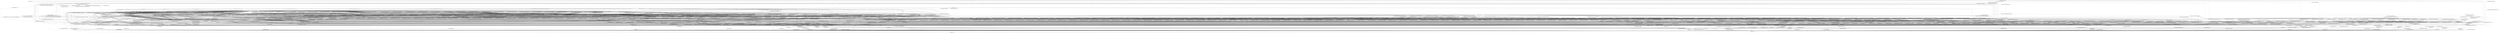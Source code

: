 digraph CallGraph {
"<org.jsoup.examples.HtmlToPlainText: void main(java.lang.String[])>" -> "<java.lang.System: void <clinit>()>";
"<org.jsoup.examples.HtmlToPlainText: void main(java.lang.String[])>" -> "<org.jsoup.examples.HtmlToPlainText: void <init>()>";
"<org.jsoup.examples.HtmlToPlainText: void main(java.lang.String[])>" -> "<org.jsoup.Jsoup: org.jsoup.Connection connect(java.lang.String)>";
"<org.jsoup.examples.HtmlToPlainText: void main(java.lang.String[])>" -> "<org.jsoup.helper.Validate: void isTrue(boolean,java.lang.String)>";
"<org.jsoup.examples.HtmlToPlainText: void main(java.lang.String[])>" -> "<java.lang.System: void <clinit>()>";
"<java.lang.ThreadGroup: void uncaughtException(java.lang.Thread,java.lang.Throwable)>" -> "<java.lang.RuntimeException: void <init>(java.lang.String)>";
"<java.lang.ClassLoader: void <init>()>" -> "<java.lang.Object: void <init>()>";
"<java.lang.ClassLoader: void <init>()>" -> "<java.lang.RuntimeException: void <init>(java.lang.String)>";
"<java.security.PrivilegedActionException: void <init>(java.lang.Exception)>" -> "<java.lang.Exception: void <init>()>";
"<java.security.PrivilegedActionException: void <init>(java.lang.Exception)>" -> "<java.lang.RuntimeException: void <init>(java.lang.String)>";
"<java.lang.Thread: void <init>(java.lang.ThreadGroup,java.lang.Runnable)>" -> "<java.lang.Object: void <init>()>";
"<java.lang.Thread: void <init>(java.lang.ThreadGroup,java.lang.Runnable)>" -> "<java.lang.RuntimeException: void <init>(java.lang.String)>";
"<java.lang.Thread: void <init>(java.lang.ThreadGroup,java.lang.String)>" -> "<java.lang.Object: void <init>()>";
"<java.lang.Thread: void <init>(java.lang.ThreadGroup,java.lang.String)>" -> "<java.lang.RuntimeException: void <init>(java.lang.String)>";
"<org.jsoup.examples.HtmlToPlainText: void <init>()>" -> "<java.lang.Object: void <init>()>";
"<org.jsoup.Jsoup: org.jsoup.Connection connect(java.lang.String)>" -> "<org.jsoup.helper.HttpConnection: org.jsoup.Connection connect(java.lang.String)>";
"<org.jsoup.helper.Validate: void isTrue(boolean,java.lang.String)>" -> "<java.lang.IllegalArgumentException: void <init>(java.lang.String)>";
"<java.lang.RuntimeException: void <init>(java.lang.String)>" -> "<java.lang.Exception: void <init>()>";
"<java.lang.RuntimeException: void <init>(java.lang.String)>" -> "<java.lang.RuntimeException: void <init>(java.lang.String)>";
"<java.lang.Object: void <init>()>" -> "<java.lang.Object: void finalize()>";
"<java.lang.Object: void <init>()>" -> "<java.lang.RuntimeException: void <init>(java.lang.String)>";
"<java.lang.Exception: void <init>()>" -> "<java.lang.Throwable: void <init>()>";
"<java.lang.Exception: void <init>()>" -> "<java.lang.RuntimeException: void <init>(java.lang.String)>";
"<org.jsoup.helper.HttpConnection: org.jsoup.Connection connect(java.lang.String)>" -> "<org.jsoup.helper.HttpConnection: void <init>()>";
"<java.lang.IllegalArgumentException: void <init>(java.lang.String)>" -> "<java.lang.RuntimeException: void <init>()>";
"<java.lang.IllegalArgumentException: void <init>(java.lang.String)>" -> "<java.lang.RuntimeException: void <init>(java.lang.String)>";
"<java.lang.Object: void finalize()>" -> "<java.lang.RuntimeException: void <init>(java.lang.String)>";
"<java.lang.Throwable: void <init>()>" -> "<java.lang.Object: void <init>()>";
"<java.lang.Throwable: void <init>()>" -> "<java.lang.RuntimeException: void <init>(java.lang.String)>";
"<org.jsoup.helper.HttpConnection: void <init>()>" -> "<org.jsoup.helper.HttpConnection$Response: void <clinit>()>";
"<org.jsoup.helper.HttpConnection: void <init>()>" -> "<org.jsoup.helper.HttpConnection$Response: void <init>()>";
"<org.jsoup.helper.HttpConnection: void <init>()>" -> "<org.jsoup.helper.HttpConnection$Request: void <init>(org.jsoup.helper.HttpConnection$1)>";
"<org.jsoup.helper.HttpConnection: void <init>()>" -> "<java.lang.Object: void <init>()>";
"<java.lang.RuntimeException: void <init>()>" -> "<java.lang.Exception: void <init>()>";
"<java.lang.RuntimeException: void <init>()>" -> "<java.lang.RuntimeException: void <init>(java.lang.String)>";
"<org.jsoup.helper.HttpConnection$Response: void <clinit>()>" -> "<java.util.regex.Pattern: java.util.regex.Pattern compile(java.lang.String)>";
"<org.jsoup.helper.HttpConnection$Response: void <init>()>" -> "<org.jsoup.helper.HttpConnection$Base: void <init>(org.jsoup.helper.HttpConnection$1)>";
"<org.jsoup.helper.HttpConnection$Request: void <init>(org.jsoup.helper.HttpConnection$1)>" -> "<org.jsoup.helper.HttpConnection$Request: void <init>()>";
"<java.util.regex.Pattern: java.util.regex.Pattern compile(java.lang.String)>" -> "<java.lang.RuntimeException: void <init>(java.lang.String)>";
"<org.jsoup.helper.HttpConnection$Base: void <init>(org.jsoup.helper.HttpConnection$1)>" -> "<org.jsoup.helper.HttpConnection$Base: void <init>()>";
"<org.jsoup.helper.HttpConnection$Request: void <init>()>" -> "<org.jsoup.Connection$Method: void <clinit>()>";
"<org.jsoup.helper.HttpConnection$Request: void <init>()>" -> "<org.jsoup.parser.Parser: org.jsoup.parser.Parser htmlParser()>";
"<org.jsoup.helper.HttpConnection$Request: void <init>()>" -> "<java.util.ArrayList: void <init>()>";
"<org.jsoup.helper.HttpConnection$Request: void <init>()>" -> "<org.jsoup.helper.HttpConnection$Base: void <init>(org.jsoup.helper.HttpConnection$1)>";
"<org.jsoup.helper.HttpConnection$Base: void <init>()>" -> "<java.lang.Object: void <init>()>";
"<org.jsoup.helper.HttpConnection$Base: void <init>()>" -> "<java.util.LinkedHashMap: void <init>()>";
"<org.jsoup.helper.HttpConnection$Base: void <init>()>" -> "<java.util.LinkedHashMap: void <init>()>";
"<org.jsoup.Connection$Method: void <clinit>()>" -> "<org.jsoup.Connection$Method: void <init>(java.lang.String,int,boolean)>";
"<org.jsoup.Connection$Method: void <clinit>()>" -> "<org.jsoup.Connection$Method: void <init>(java.lang.String,int,boolean)>";
"<org.jsoup.Connection$Method: void <clinit>()>" -> "<org.jsoup.Connection$Method: void <init>(java.lang.String,int,boolean)>";
"<org.jsoup.Connection$Method: void <clinit>()>" -> "<org.jsoup.Connection$Method: void <init>(java.lang.String,int,boolean)>";
"<org.jsoup.Connection$Method: void <clinit>()>" -> "<org.jsoup.Connection$Method: void <init>(java.lang.String,int,boolean)>";
"<org.jsoup.parser.Parser: org.jsoup.parser.Parser htmlParser()>" -> "<org.jsoup.parser.HtmlTreeBuilder: void <clinit>()>";
"<org.jsoup.parser.Parser: org.jsoup.parser.Parser htmlParser()>" -> "<org.jsoup.parser.Parser: void <init>(org.jsoup.parser.TreeBuilder)>";
"<org.jsoup.parser.Parser: org.jsoup.parser.Parser htmlParser()>" -> "<org.jsoup.parser.HtmlTreeBuilder: void <init>()>";
"<java.util.ArrayList: void <init>()>" -> "<java.util.AbstractList: void <init>()>";
"<java.util.ArrayList: void <init>()>" -> "<java.lang.RuntimeException: void <init>(java.lang.String)>";
"<java.util.LinkedHashMap: void <init>()>" -> "<java.util.HashMap: void <init>()>";
"<java.util.LinkedHashMap: void <init>()>" -> "<java.lang.RuntimeException: void <init>(java.lang.String)>";
"<org.jsoup.Connection$Method: void <init>(java.lang.String,int,boolean)>" -> "<java.lang.Enum: void <init>(java.lang.String,int)>";
"<org.jsoup.parser.HtmlTreeBuilder: void <clinit>()>" -> "<java.lang.String: void <clinit>()>";
"<org.jsoup.parser.Parser: void <init>(org.jsoup.parser.TreeBuilder)>" -> "<java.lang.Object: void <init>()>";
"<org.jsoup.parser.HtmlTreeBuilder: void <init>()>" -> "<java.lang.String: void <clinit>()>";
"<org.jsoup.parser.HtmlTreeBuilder: void <init>()>" -> "<org.jsoup.parser.Token$EndTag: void <init>()>";
"<org.jsoup.parser.HtmlTreeBuilder: void <init>()>" -> "<java.util.ArrayList: void <init>()>";
"<org.jsoup.parser.HtmlTreeBuilder: void <init>()>" -> "<java.util.ArrayList: void <init>()>";
"<org.jsoup.parser.HtmlTreeBuilder: void <init>()>" -> "<org.jsoup.parser.TreeBuilder: void <init>()>";
"<java.util.AbstractList: void <init>()>" -> "<java.util.AbstractCollection: void <init>()>";
"<java.util.AbstractList: void <init>()>" -> "<java.lang.RuntimeException: void <init>(java.lang.String)>";
"<java.util.HashMap: void <init>()>" -> "<java.util.AbstractMap: void <init>()>";
"<java.util.HashMap: void <init>()>" -> "<java.lang.RuntimeException: void <init>(java.lang.String)>";
"<java.lang.Enum: void <init>(java.lang.String,int)>" -> "<java.lang.Enum: void finalize()>";
"<java.lang.Enum: void <init>(java.lang.String,int)>" -> "<java.lang.RuntimeException: void <init>(java.lang.String)>";
"<java.lang.Enum: void <init>(java.lang.String,int)>" -> "<java.lang.Object: void <init>()>";
"<org.jsoup.parser.Token$EndTag: void <init>()>" -> "<org.jsoup.parser.Token$TokenType: void <clinit>()>";
"<org.jsoup.parser.Token$EndTag: void <init>()>" -> "<org.jsoup.parser.Token$Tag: void <init>()>";
"<org.jsoup.parser.TreeBuilder: void <init>()>" -> "<java.lang.Object: void <init>()>";
"<org.jsoup.parser.TreeBuilder: void <init>()>" -> "<org.jsoup.parser.Token$EndTag: void <init>()>";
"<org.jsoup.parser.TreeBuilder: void <init>()>" -> "<org.jsoup.parser.Token$StartTag: void <init>()>";
"<java.util.AbstractCollection: void <init>()>" -> "<java.lang.Object: void <init>()>";
"<java.util.AbstractCollection: void <init>()>" -> "<java.lang.RuntimeException: void <init>(java.lang.String)>";
"<java.util.AbstractMap: void <init>()>" -> "<java.lang.Object: void <init>()>";
"<java.util.AbstractMap: void <init>()>" -> "<java.lang.RuntimeException: void <init>(java.lang.String)>";
"<java.lang.Enum: void finalize()>" -> "<java.lang.RuntimeException: void <init>(java.lang.String)>";
"<org.jsoup.parser.Token$TokenType: void <clinit>()>" -> "<org.jsoup.parser.Token$TokenType: void <init>(java.lang.String,int)>";
"<org.jsoup.parser.Token$TokenType: void <clinit>()>" -> "<org.jsoup.parser.Token$TokenType: void <init>(java.lang.String,int)>";
"<org.jsoup.parser.Token$TokenType: void <clinit>()>" -> "<org.jsoup.parser.Token$TokenType: void <init>(java.lang.String,int)>";
"<org.jsoup.parser.Token$TokenType: void <clinit>()>" -> "<org.jsoup.parser.Token$TokenType: void <init>(java.lang.String,int)>";
"<org.jsoup.parser.Token$TokenType: void <clinit>()>" -> "<org.jsoup.parser.Token$TokenType: void <init>(java.lang.String,int)>";
"<org.jsoup.parser.Token$TokenType: void <clinit>()>" -> "<org.jsoup.parser.Token$TokenType: void <init>(java.lang.String,int)>";
"<org.jsoup.parser.Token$Tag: void <init>()>" -> "<org.jsoup.parser.Token: void <init>(org.jsoup.parser.Token$1)>";
"<org.jsoup.parser.Token$Tag: void <init>()>" -> "<java.lang.StringBuilder: void <init>()>";
"<org.jsoup.parser.Token$StartTag: void <init>()>" -> "<org.jsoup.parser.Token$TokenType: void <clinit>()>";
"<org.jsoup.parser.Token$StartTag: void <init>()>" -> "<org.jsoup.nodes.Attributes: void <init>()>";
"<org.jsoup.parser.Token$StartTag: void <init>()>" -> "<org.jsoup.parser.Token$Tag: void <init>()>";
"<org.jsoup.parser.Token$TokenType: void <init>(java.lang.String,int)>" -> "<java.lang.Enum: void <init>(java.lang.String,int)>";
"<org.jsoup.parser.Token: void <init>(org.jsoup.parser.Token$1)>" -> "<org.jsoup.parser.Token: void <init>()>";
"<java.lang.StringBuilder: void <init>()>" -> "<java.lang.Object: void <init>()>";
"<java.lang.StringBuilder: void <init>()>" -> "<java.lang.RuntimeException: void <init>(java.lang.String)>";
"<org.jsoup.nodes.Attributes: void <init>()>" -> "<java.lang.Object: void <init>()>";
"<org.jsoup.parser.Token: void <init>()>" -> "<java.lang.Object: void <init>()>";
"<org.jsoup.parser.HtmlTreeBuilder: void <clinit>()>" -> "<java.lang.Class: boolean desiredAssertionStatus()>";
"<java.lang.Class: boolean desiredAssertionStatus()>" -> "<java.lang.RuntimeException: void <init>(java.lang.String)>";
"<org.jsoup.helper.HttpConnection: org.jsoup.Connection connect(java.lang.String)>" -> "<org.jsoup.helper.HttpConnection: org.jsoup.Connection url(java.lang.String)>";
"<org.jsoup.helper.HttpConnection: org.jsoup.Connection url(java.lang.String)>" -> "<org.jsoup.helper.Validate: void notEmpty(java.lang.String,java.lang.String)>";
"<org.jsoup.helper.HttpConnection: org.jsoup.Connection url(java.lang.String)>" -> "<java.lang.IllegalArgumentException: void <init>(java.lang.String,java.lang.Throwable)>";
"<org.jsoup.helper.HttpConnection: org.jsoup.Connection url(java.lang.String)>" -> "<java.lang.StringBuilder: void <init>()>";
"<org.jsoup.helper.HttpConnection: org.jsoup.Connection url(java.lang.String)>" -> "<java.net.URL: void <init>(java.lang.String)>";
"<org.jsoup.helper.HttpConnection: org.jsoup.Connection url(java.lang.String)>" -> "<org.jsoup.helper.HttpConnection: java.lang.String encodeUrl(java.lang.String)>";
"<org.jsoup.helper.Validate: void notEmpty(java.lang.String,java.lang.String)>" -> "<java.lang.IllegalArgumentException: void <init>(java.lang.String)>";
"<java.lang.IllegalArgumentException: void <init>(java.lang.String,java.lang.Throwable)>" -> "<java.lang.RuntimeException: void <init>()>";
"<java.lang.IllegalArgumentException: void <init>(java.lang.String,java.lang.Throwable)>" -> "<java.lang.RuntimeException: void <init>(java.lang.String)>";
"<java.net.URL: void <init>(java.lang.String)>" -> "<java.lang.Object: void <init>()>";
"<java.net.URL: void <init>(java.lang.String)>" -> "<java.lang.RuntimeException: void <init>(java.lang.String)>";
"<org.jsoup.helper.HttpConnection: org.jsoup.Connection url(java.lang.String)>" -> "<java.lang.StringBuilder: java.lang.StringBuilder append(java.lang.String)>";
"<org.jsoup.helper.HttpConnection: org.jsoup.Connection url(java.lang.String)>" -> "<java.lang.StringBuilder: java.lang.StringBuilder append(java.lang.String)>";
"<org.jsoup.helper.HttpConnection: org.jsoup.Connection url(java.lang.String)>" -> "<java.lang.StringBuilder: java.lang.String toString()>";
"<java.lang.StringBuilder: java.lang.StringBuilder append(java.lang.String)>" -> "<java.lang.RuntimeException: void <init>(java.lang.String)>";
"<java.lang.StringBuilder: java.lang.String toString()>" -> "<java.lang.RuntimeException: void <init>(java.lang.String)>";
"<org.jsoup.examples.HtmlToPlainText: void main(java.lang.String[])>" -> "<org.jsoup.helper.HttpConnection: org.jsoup.Connection userAgent(java.lang.String)>";
"<org.jsoup.examples.HtmlToPlainText: void main(java.lang.String[])>" -> "<org.jsoup.helper.HttpConnection: org.jsoup.Connection timeout(int)>";
"<org.jsoup.examples.HtmlToPlainText: void main(java.lang.String[])>" -> "<org.jsoup.helper.HttpConnection: org.jsoup.nodes.Document get()>";
"<org.jsoup.helper.HttpConnection: org.jsoup.Connection userAgent(java.lang.String)>" -> "<org.jsoup.helper.Validate: void notNull(java.lang.Object,java.lang.String)>";
"<org.jsoup.helper.HttpConnection: org.jsoup.nodes.Document get()>" -> "<org.jsoup.Connection$Method: void <clinit>()>";
"<org.jsoup.helper.Validate: void notNull(java.lang.Object,java.lang.String)>" -> "<java.lang.IllegalArgumentException: void <init>(java.lang.String)>";
"<org.jsoup.helper.HttpConnection: org.jsoup.nodes.Document get()>" -> "<org.jsoup.helper.HttpConnection: org.jsoup.Connection$Response execute()>";
"<org.jsoup.helper.HttpConnection: org.jsoup.Connection$Response execute()>" -> "<org.jsoup.helper.HttpConnection$Response: void <clinit>()>";
"<org.jsoup.helper.HttpConnection: org.jsoup.Connection$Response execute()>" -> "<org.jsoup.helper.HttpConnection$Response: org.jsoup.helper.HttpConnection$Response execute(org.jsoup.Connection$Request)>";
"<org.jsoup.helper.HttpConnection$Response: org.jsoup.helper.HttpConnection$Response execute(org.jsoup.Connection$Request)>" -> "<org.jsoup.helper.HttpConnection$Response: void <clinit>()>";
"<org.jsoup.helper.HttpConnection$Response: org.jsoup.helper.HttpConnection$Response execute(org.jsoup.Connection$Request)>" -> "<org.jsoup.helper.HttpConnection$Response: org.jsoup.helper.HttpConnection$Response execute(org.jsoup.Connection$Request,org.jsoup.helper.HttpConnection$Response)>";
"<org.jsoup.helper.HttpConnection$Response: org.jsoup.helper.HttpConnection$Response execute(org.jsoup.Connection$Request,org.jsoup.helper.HttpConnection$Response)>" -> "<org.jsoup.helper.HttpConnection$Response: void <clinit>()>";
"<org.jsoup.helper.HttpConnection$Response: org.jsoup.helper.HttpConnection$Response execute(org.jsoup.Connection$Request,org.jsoup.helper.HttpConnection$Response)>" -> "<org.jsoup.helper.DataUtil: java.nio.ByteBuffer emptyByteBuffer()>";
"<org.jsoup.helper.HttpConnection$Response: org.jsoup.helper.HttpConnection$Response execute(org.jsoup.Connection$Request,org.jsoup.helper.HttpConnection$Response)>" -> "<java.io.BufferedInputStream: void <init>(java.io.InputStream)>";
"<org.jsoup.helper.HttpConnection$Response: org.jsoup.helper.HttpConnection$Response execute(org.jsoup.Connection$Request,org.jsoup.helper.HttpConnection$Response)>" -> "<org.jsoup.helper.DataUtil: java.nio.ByteBuffer readToByteBuffer(java.io.InputStream,int)>";
"<org.jsoup.helper.HttpConnection$Response: org.jsoup.helper.HttpConnection$Response execute(org.jsoup.Connection$Request,org.jsoup.helper.HttpConnection$Response)>" -> "<java.io.BufferedInputStream: void <init>(java.io.InputStream)>";
"<org.jsoup.helper.HttpConnection$Response: org.jsoup.helper.HttpConnection$Response execute(org.jsoup.Connection$Request,org.jsoup.helper.HttpConnection$Response)>" -> "<java.util.zip.GZIPInputStream: void <init>(java.io.InputStream)>";
"<org.jsoup.helper.HttpConnection$Response: org.jsoup.helper.HttpConnection$Response execute(org.jsoup.Connection$Request,org.jsoup.helper.HttpConnection$Response)>" -> "<org.jsoup.helper.DataUtil: java.lang.String getCharsetFromContentType(java.lang.String)>";
"<org.jsoup.helper.HttpConnection$Response: org.jsoup.helper.HttpConnection$Response execute(org.jsoup.Connection$Request,org.jsoup.helper.HttpConnection$Response)>" -> "<org.jsoup.parser.Parser: org.jsoup.parser.Parser xmlParser()>";
"<org.jsoup.helper.HttpConnection$Response: org.jsoup.helper.HttpConnection$Response execute(org.jsoup.Connection$Request,org.jsoup.helper.HttpConnection$Response)>" -> "<org.jsoup.helper.HttpConnection$Request: boolean access$300(org.jsoup.helper.HttpConnection$Request)>";
"<org.jsoup.helper.HttpConnection$Response: org.jsoup.helper.HttpConnection$Response execute(org.jsoup.Connection$Request,org.jsoup.helper.HttpConnection$Response)>" -> "<org.jsoup.UnsupportedMimeTypeException: void <init>(java.lang.String,java.lang.String,java.lang.String)>";
"<org.jsoup.helper.HttpConnection$Response: org.jsoup.helper.HttpConnection$Response execute(org.jsoup.Connection$Request,org.jsoup.helper.HttpConnection$Response)>" -> "<org.jsoup.HttpStatusException: void <init>(java.lang.String,int,java.lang.String)>";
"<org.jsoup.helper.HttpConnection$Response: org.jsoup.helper.HttpConnection$Response execute(org.jsoup.Connection$Request,org.jsoup.helper.HttpConnection$Response)>" -> "<org.jsoup.helper.HttpConnection$Response: org.jsoup.helper.HttpConnection$Response execute(org.jsoup.Connection$Request,org.jsoup.helper.HttpConnection$Response)>";
"<org.jsoup.helper.HttpConnection$Response: org.jsoup.helper.HttpConnection$Response execute(org.jsoup.Connection$Request,org.jsoup.helper.HttpConnection$Response)>" -> "<org.jsoup.helper.HttpConnection$Response: java.lang.String setOutputContentType(org.jsoup.Connection$Request)>";
"<org.jsoup.helper.HttpConnection$Response: org.jsoup.helper.HttpConnection$Response execute(org.jsoup.Connection$Request,org.jsoup.helper.HttpConnection$Response)>" -> "<org.jsoup.helper.StringUtil: java.net.URL resolve(java.net.URL,java.lang.String)>";
"<org.jsoup.helper.HttpConnection$Response: org.jsoup.helper.HttpConnection$Response execute(org.jsoup.Connection$Request,org.jsoup.helper.HttpConnection$Response)>" -> "<org.jsoup.helper.HttpConnection: java.lang.String access$200(java.lang.String)>";
"<org.jsoup.helper.HttpConnection$Response: org.jsoup.helper.HttpConnection$Response execute(org.jsoup.Connection$Request,org.jsoup.helper.HttpConnection$Response)>" -> "<org.jsoup.helper.HttpConnection$Response: void setupFromConnection(java.net.HttpURLConnection,org.jsoup.Connection$Response)>";
"<org.jsoup.helper.HttpConnection$Response: org.jsoup.helper.HttpConnection$Response execute(org.jsoup.Connection$Request,org.jsoup.helper.HttpConnection$Response)>" -> "<org.jsoup.helper.HttpConnection$Response: void <init>(org.jsoup.helper.HttpConnection$Response)>";
"<org.jsoup.helper.HttpConnection$Response: org.jsoup.helper.HttpConnection$Response execute(org.jsoup.Connection$Request,org.jsoup.helper.HttpConnection$Response)>" -> "<org.jsoup.helper.HttpConnection$Response: void writePost(org.jsoup.Connection$Request,java.io.OutputStream,java.lang.String)>";
"<org.jsoup.helper.HttpConnection$Response: org.jsoup.helper.HttpConnection$Response execute(org.jsoup.Connection$Request,org.jsoup.helper.HttpConnection$Response)>" -> "<org.jsoup.helper.HttpConnection$Response: java.net.HttpURLConnection createConnection(org.jsoup.Connection$Request)>";
"<org.jsoup.helper.HttpConnection$Response: org.jsoup.helper.HttpConnection$Response execute(org.jsoup.Connection$Request,org.jsoup.helper.HttpConnection$Response)>" -> "<org.jsoup.helper.HttpConnection$Response: void serialiseRequestUrl(org.jsoup.Connection$Request)>";
"<org.jsoup.helper.HttpConnection$Response: org.jsoup.helper.HttpConnection$Response execute(org.jsoup.Connection$Request,org.jsoup.helper.HttpConnection$Response)>" -> "<java.net.MalformedURLException: void <init>(java.lang.String)>";
"<org.jsoup.helper.HttpConnection$Response: org.jsoup.helper.HttpConnection$Response execute(org.jsoup.Connection$Request,org.jsoup.helper.HttpConnection$Response)>" -> "<org.jsoup.helper.Validate: void notNull(java.lang.Object,java.lang.String)>";
"<org.jsoup.helper.HttpConnection$Response: org.jsoup.helper.HttpConnection$Response execute(org.jsoup.Connection$Request,org.jsoup.helper.HttpConnection$Response)>" -> "<org.jsoup.helper.DataUtil: void <clinit>()>";
"<org.jsoup.helper.HttpConnection$Response: org.jsoup.helper.HttpConnection$Response execute(org.jsoup.Connection$Request,org.jsoup.helper.HttpConnection$Response)>" -> "<org.jsoup.helper.HttpConnection$Response: void <clinit>()>";
"<org.jsoup.helper.HttpConnection$Response: org.jsoup.helper.HttpConnection$Response execute(org.jsoup.Connection$Request,org.jsoup.helper.HttpConnection$Response)>" -> "<org.jsoup.helper.StringUtil: void <clinit>()>";
"<org.jsoup.helper.HttpConnection$Response: org.jsoup.helper.HttpConnection$Response execute(org.jsoup.Connection$Request,org.jsoup.helper.HttpConnection$Response)>" -> "<org.jsoup.Connection$Method: void <clinit>()>";
"<org.jsoup.helper.HttpConnection$Response: org.jsoup.helper.HttpConnection$Response execute(org.jsoup.Connection$Request,org.jsoup.helper.HttpConnection$Response)>" -> "<org.jsoup.helper.HttpConnection$Response: void <clinit>()>";
"<org.jsoup.helper.DataUtil: java.nio.ByteBuffer emptyByteBuffer()>" -> "<java.nio.ByteBuffer: java.nio.ByteBuffer allocate(int)>";
"<java.io.BufferedInputStream: void <init>(java.io.InputStream)>" -> "<java.io.FilterInputStream: void <init>(java.io.InputStream)>";
"<java.io.BufferedInputStream: void <init>(java.io.InputStream)>" -> "<java.lang.RuntimeException: void <init>(java.lang.String)>";
"<org.jsoup.helper.DataUtil: java.nio.ByteBuffer readToByteBuffer(java.io.InputStream,int)>" -> "<org.jsoup.helper.Validate: void isTrue(boolean,java.lang.String)>";
"<org.jsoup.helper.DataUtil: java.nio.ByteBuffer readToByteBuffer(java.io.InputStream,int)>" -> "<java.nio.ByteBuffer: java.nio.ByteBuffer wrap(byte[])>";
"<org.jsoup.helper.DataUtil: java.nio.ByteBuffer readToByteBuffer(java.io.InputStream,int)>" -> "<java.io.ByteArrayOutputStream: void <init>(int)>";
"<java.util.zip.GZIPInputStream: void <init>(java.io.InputStream)>" -> "<java.util.zip.InflaterInputStream: void <init>(java.io.InputStream)>";
"<java.util.zip.GZIPInputStream: void <init>(java.io.InputStream)>" -> "<java.lang.RuntimeException: void <init>(java.lang.String)>";
"<org.jsoup.helper.DataUtil: java.lang.String getCharsetFromContentType(java.lang.String)>" -> "<org.jsoup.helper.DataUtil: void <clinit>()>";
"<org.jsoup.helper.DataUtil: java.lang.String getCharsetFromContentType(java.lang.String)>" -> "<java.nio.charset.Charset: boolean isSupported(java.lang.String)>";
"<org.jsoup.helper.DataUtil: java.lang.String getCharsetFromContentType(java.lang.String)>" -> "<java.nio.charset.Charset: boolean isSupported(java.lang.String)>";
"<org.jsoup.helper.DataUtil: java.lang.String getCharsetFromContentType(java.lang.String)>" -> "<java.util.Locale: void <clinit>()>";
"<org.jsoup.parser.Parser: org.jsoup.parser.Parser xmlParser()>" -> "<org.jsoup.parser.XmlTreeBuilder: void <init>()>";
"<org.jsoup.parser.Parser: org.jsoup.parser.Parser xmlParser()>" -> "<org.jsoup.parser.Parser: void <init>(org.jsoup.parser.TreeBuilder)>";
"<org.jsoup.UnsupportedMimeTypeException: void <init>(java.lang.String,java.lang.String,java.lang.String)>" -> "<java.io.IOException: void <init>(java.lang.String)>";
"<org.jsoup.HttpStatusException: void <init>(java.lang.String,int,java.lang.String)>" -> "<java.io.IOException: void <init>(java.lang.String)>";
"<org.jsoup.helper.HttpConnection$Response: java.lang.String setOutputContentType(org.jsoup.Connection$Request)>" -> "<org.jsoup.helper.DataUtil: void <clinit>()>";
"<org.jsoup.helper.HttpConnection$Response: java.lang.String setOutputContentType(org.jsoup.Connection$Request)>" -> "<java.lang.StringBuilder: void <init>()>";
"<org.jsoup.helper.HttpConnection$Response: java.lang.String setOutputContentType(org.jsoup.Connection$Request)>" -> "<java.lang.StringBuilder: void <init>()>";
"<org.jsoup.helper.HttpConnection$Response: java.lang.String setOutputContentType(org.jsoup.Connection$Request)>" -> "<org.jsoup.helper.DataUtil: java.lang.String mimeBoundary()>";
"<org.jsoup.helper.StringUtil: java.net.URL resolve(java.net.URL,java.lang.String)>" -> "<java.lang.StringBuilder: void <init>()>";
"<org.jsoup.helper.StringUtil: java.net.URL resolve(java.net.URL,java.lang.String)>" -> "<java.net.URL: void <init>(java.net.URL,java.lang.String)>";
"<org.jsoup.helper.StringUtil: java.net.URL resolve(java.net.URL,java.lang.String)>" -> "<java.net.URL: void <init>(java.lang.String,java.lang.String,int,java.lang.String)>";
"<org.jsoup.helper.StringUtil: java.net.URL resolve(java.net.URL,java.lang.String)>" -> "<java.lang.StringBuilder: void <init>()>";
"<org.jsoup.helper.HttpConnection: java.lang.String access$200(java.lang.String)>" -> "<org.jsoup.helper.HttpConnection: java.lang.String encodeUrl(java.lang.String)>";
"<org.jsoup.helper.HttpConnection$Response: void setupFromConnection(java.net.HttpURLConnection,org.jsoup.Connection$Response)>" -> "<org.jsoup.Connection$Method: void <clinit>()>";
"<org.jsoup.helper.HttpConnection$Response: void setupFromConnection(java.net.HttpURLConnection,org.jsoup.Connection$Response)>" -> "<org.jsoup.Connection$Method: org.jsoup.Connection$Method valueOf(java.lang.String)>";
"<org.jsoup.helper.HttpConnection$Response: void <init>(org.jsoup.helper.HttpConnection$Response)>" -> "<java.lang.String: void <clinit>()>";
"<org.jsoup.helper.HttpConnection$Response: void <init>(org.jsoup.helper.HttpConnection$Response)>" -> "<java.io.IOException: void <init>(java.lang.String)>";
"<org.jsoup.helper.HttpConnection$Response: void <init>(org.jsoup.helper.HttpConnection$Response)>" -> "<java.lang.String: java.lang.String format(java.lang.String,java.lang.Object[])>";
"<org.jsoup.helper.HttpConnection$Response: void <init>(org.jsoup.helper.HttpConnection$Response)>" -> "<org.jsoup.helper.HttpConnection$Base: void <init>(org.jsoup.helper.HttpConnection$1)>";
"<org.jsoup.helper.HttpConnection$Response: void writePost(org.jsoup.Connection$Request,java.io.OutputStream,java.lang.String)>" -> "<org.jsoup.helper.DataUtil: void <clinit>()>";
"<org.jsoup.helper.HttpConnection$Response: void writePost(org.jsoup.Connection$Request,java.io.OutputStream,java.lang.String)>" -> "<java.net.URLEncoder: java.lang.String encode(java.lang.String,java.lang.String)>";
"<org.jsoup.helper.HttpConnection$Response: void writePost(org.jsoup.Connection$Request,java.io.OutputStream,java.lang.String)>" -> "<java.net.URLEncoder: java.lang.String encode(java.lang.String,java.lang.String)>";
"<org.jsoup.helper.HttpConnection$Response: void writePost(org.jsoup.Connection$Request,java.io.OutputStream,java.lang.String)>" -> "<org.jsoup.helper.DataUtil: void crossStreams(java.io.InputStream,java.io.OutputStream)>";
"<org.jsoup.helper.HttpConnection$Response: void writePost(org.jsoup.Connection$Request,java.io.OutputStream,java.lang.String)>" -> "<org.jsoup.helper.HttpConnection: java.lang.String access$400(java.lang.String)>";
"<org.jsoup.helper.HttpConnection$Response: void writePost(org.jsoup.Connection$Request,java.io.OutputStream,java.lang.String)>" -> "<org.jsoup.helper.HttpConnection: java.lang.String access$400(java.lang.String)>";
"<org.jsoup.helper.HttpConnection$Response: void writePost(org.jsoup.Connection$Request,java.io.OutputStream,java.lang.String)>" -> "<java.io.BufferedWriter: void <init>(java.io.Writer)>";
"<org.jsoup.helper.HttpConnection$Response: void writePost(org.jsoup.Connection$Request,java.io.OutputStream,java.lang.String)>" -> "<java.io.OutputStreamWriter: void <init>(java.io.OutputStream,java.lang.String)>";
"<org.jsoup.helper.HttpConnection$Response: java.net.HttpURLConnection createConnection(org.jsoup.Connection$Request)>" -> "<org.jsoup.helper.HttpConnection$Response: void <clinit>()>";
"<org.jsoup.helper.HttpConnection$Response: java.net.HttpURLConnection createConnection(org.jsoup.Connection$Request)>" -> "<org.jsoup.helper.HttpConnection$Response: java.lang.String getRequestCookieString(org.jsoup.Connection$Request)>";
"<org.jsoup.helper.HttpConnection$Response: java.net.HttpURLConnection createConnection(org.jsoup.Connection$Request)>" -> "<org.jsoup.helper.HttpConnection$Response: javax.net.ssl.HostnameVerifier getInsecureVerifier()>";
"<org.jsoup.helper.HttpConnection$Response: java.net.HttpURLConnection createConnection(org.jsoup.Connection$Request)>" -> "<org.jsoup.helper.HttpConnection$Response: void initUnSecureTSL()>";
"<org.jsoup.helper.HttpConnection$Response: java.net.HttpURLConnection createConnection(org.jsoup.Connection$Request)>" -> "<org.jsoup.helper.HttpConnection$Response: void <clinit>()>";
"<org.jsoup.helper.HttpConnection$Response: void serialiseRequestUrl(org.jsoup.Connection$Request)>" -> "<java.lang.StringBuilder: void <init>()>";
"<org.jsoup.helper.HttpConnection$Response: void serialiseRequestUrl(org.jsoup.Connection$Request)>" -> "<java.net.URL: void <init>(java.lang.String)>";
"<org.jsoup.helper.HttpConnection$Response: void serialiseRequestUrl(org.jsoup.Connection$Request)>" -> "<java.net.URLEncoder: java.lang.String encode(java.lang.String,java.lang.String)>";
"<org.jsoup.helper.HttpConnection$Response: void serialiseRequestUrl(org.jsoup.Connection$Request)>" -> "<java.net.URLEncoder: java.lang.String encode(java.lang.String,java.lang.String)>";
"<java.net.MalformedURLException: void <init>(java.lang.String)>" -> "<java.io.IOException: void <init>()>";
"<java.net.MalformedURLException: void <init>(java.lang.String)>" -> "<java.lang.RuntimeException: void <init>(java.lang.String)>";
"<org.jsoup.helper.DataUtil: void <clinit>()>" -> "<java.util.regex.Pattern: java.util.regex.Pattern compile(java.lang.String)>";
"<org.jsoup.helper.StringUtil: void <clinit>()>" -> "<java.lang.String: void <clinit>()>";
"<java.nio.ByteBuffer: java.nio.ByteBuffer allocate(int)>" -> "<java.lang.RuntimeException: void <init>(java.lang.String)>";
"<java.io.FilterInputStream: void <init>(java.io.InputStream)>" -> "<java.io.InputStream: void <init>()>";
"<java.io.FilterInputStream: void <init>(java.io.InputStream)>" -> "<java.lang.RuntimeException: void <init>(java.lang.String)>";
"<java.nio.ByteBuffer: java.nio.ByteBuffer wrap(byte[])>" -> "<java.lang.RuntimeException: void <init>(java.lang.String)>";
"<java.io.ByteArrayOutputStream: void <init>(int)>" -> "<java.io.OutputStream: void <init>()>";
"<java.io.ByteArrayOutputStream: void <init>(int)>" -> "<java.lang.RuntimeException: void <init>(java.lang.String)>";
"<java.util.zip.InflaterInputStream: void <init>(java.io.InputStream)>" -> "<java.io.FilterInputStream: void <init>(java.io.InputStream)>";
"<java.util.zip.InflaterInputStream: void <init>(java.io.InputStream)>" -> "<java.lang.RuntimeException: void <init>(java.lang.String)>";
"<java.nio.charset.Charset: boolean isSupported(java.lang.String)>" -> "<java.lang.RuntimeException: void <init>(java.lang.String)>";
"<org.jsoup.parser.XmlTreeBuilder: void <init>()>" -> "<org.jsoup.parser.TreeBuilder: void <init>()>";
"<java.io.IOException: void <init>(java.lang.String)>" -> "<java.lang.Exception: void <init>()>";
"<java.io.IOException: void <init>(java.lang.String)>" -> "<java.lang.RuntimeException: void <init>(java.lang.String)>";
"<org.jsoup.helper.DataUtil: java.lang.String mimeBoundary()>" -> "<org.jsoup.helper.DataUtil: void <clinit>()>";
"<org.jsoup.helper.DataUtil: java.lang.String mimeBoundary()>" -> "<java.util.Random: void <init>()>";
"<org.jsoup.helper.DataUtil: java.lang.String mimeBoundary()>" -> "<java.lang.StringBuilder: void <init>(int)>";
"<java.net.URL: void <init>(java.net.URL,java.lang.String)>" -> "<java.lang.Object: void <init>()>";
"<java.net.URL: void <init>(java.net.URL,java.lang.String)>" -> "<java.lang.RuntimeException: void <init>(java.lang.String)>";
"<java.net.URL: void <init>(java.lang.String,java.lang.String,int,java.lang.String)>" -> "<java.lang.Object: void <init>()>";
"<java.net.URL: void <init>(java.lang.String,java.lang.String,int,java.lang.String)>" -> "<java.lang.RuntimeException: void <init>(java.lang.String)>";
"<org.jsoup.Connection$Method: org.jsoup.Connection$Method valueOf(java.lang.String)>" -> "<java.lang.Enum: java.lang.Enum valueOf(java.lang.Class,java.lang.String)>";
"<java.lang.String: java.lang.String format(java.lang.String,java.lang.Object[])>" -> "<java.lang.RuntimeException: void <init>(java.lang.String)>";
"<java.net.URLEncoder: java.lang.String encode(java.lang.String,java.lang.String)>" -> "<java.lang.RuntimeException: void <init>(java.lang.String)>";
"<org.jsoup.helper.HttpConnection: java.lang.String access$400(java.lang.String)>" -> "<org.jsoup.helper.HttpConnection: java.lang.String encodeMimeName(java.lang.String)>";
"<java.io.BufferedWriter: void <init>(java.io.Writer)>" -> "<java.io.Writer: void <init>()>";
"<java.io.BufferedWriter: void <init>(java.io.Writer)>" -> "<java.lang.RuntimeException: void <init>(java.lang.String)>";
"<java.io.OutputStreamWriter: void <init>(java.io.OutputStream,java.lang.String)>" -> "<java.io.Writer: void <init>()>";
"<java.io.OutputStreamWriter: void <init>(java.io.OutputStream,java.lang.String)>" -> "<java.lang.RuntimeException: void <init>(java.lang.String)>";
"<org.jsoup.helper.HttpConnection$Response: java.lang.String getRequestCookieString(org.jsoup.Connection$Request)>" -> "<java.lang.StringBuilder: void <init>()>";
"<org.jsoup.helper.HttpConnection$Response: javax.net.ssl.HostnameVerifier getInsecureVerifier()>" -> "<org.jsoup.helper.HttpConnection$Response$1: void <init>()>";
"<org.jsoup.helper.HttpConnection$Response: void initUnSecureTSL()>" -> "<org.jsoup.helper.HttpConnection$Response: void <clinit>()>";
"<org.jsoup.helper.HttpConnection$Response: void initUnSecureTSL()>" -> "<java.io.IOException: void <init>(java.lang.String)>";
"<org.jsoup.helper.HttpConnection$Response: void initUnSecureTSL()>" -> "<java.io.IOException: void <init>(java.lang.String)>";
"<org.jsoup.helper.HttpConnection$Response: void initUnSecureTSL()>" -> "<java.security.SecureRandom: void <init>()>";
"<org.jsoup.helper.HttpConnection$Response: void initUnSecureTSL()>" -> "<javax.net.ssl.SSLContext: javax.net.ssl.SSLContext getInstance(java.lang.String)>";
"<org.jsoup.helper.HttpConnection$Response: void initUnSecureTSL()>" -> "<org.jsoup.helper.HttpConnection$Response$2: void <init>()>";
"<java.io.IOException: void <init>()>" -> "<java.lang.Exception: void <init>()>";
"<java.io.IOException: void <init>()>" -> "<java.lang.RuntimeException: void <init>(java.lang.String)>";
"<java.io.InputStream: void <init>()>" -> "<java.lang.Object: void <init>()>";
"<java.io.InputStream: void <init>()>" -> "<java.lang.RuntimeException: void <init>(java.lang.String)>";
"<java.io.OutputStream: void <init>()>" -> "<java.lang.Object: void <init>()>";
"<java.io.OutputStream: void <init>()>" -> "<java.lang.RuntimeException: void <init>(java.lang.String)>";
"<java.util.Random: void <init>()>" -> "<java.lang.Object: void <init>()>";
"<java.util.Random: void <init>()>" -> "<java.lang.RuntimeException: void <init>(java.lang.String)>";
"<java.lang.StringBuilder: void <init>(int)>" -> "<java.lang.Object: void <init>()>";
"<java.lang.StringBuilder: void <init>(int)>" -> "<java.lang.RuntimeException: void <init>(java.lang.String)>";
"<java.lang.Enum: java.lang.Enum valueOf(java.lang.Class,java.lang.String)>" -> "<java.lang.RuntimeException: void <init>(java.lang.String)>";
"<java.io.Writer: void <init>()>" -> "<java.lang.Object: void <init>()>";
"<java.io.Writer: void <init>()>" -> "<java.lang.RuntimeException: void <init>(java.lang.String)>";
"<org.jsoup.helper.HttpConnection$Response$1: void <init>()>" -> "<java.lang.Object: void <init>()>";
"<java.security.SecureRandom: void <init>()>" -> "<java.util.Random: void <init>()>";
"<java.security.SecureRandom: void <init>()>" -> "<java.lang.RuntimeException: void <init>(java.lang.String)>";
"<javax.net.ssl.SSLContext: javax.net.ssl.SSLContext getInstance(java.lang.String)>" -> "<java.lang.RuntimeException: void <init>(java.lang.String)>";
"<org.jsoup.helper.HttpConnection$Response$2: void <init>()>" -> "<java.lang.Object: void <init>()>";
"<org.jsoup.helper.HttpConnection$Response: org.jsoup.helper.HttpConnection$Response execute(org.jsoup.Connection$Request,org.jsoup.helper.HttpConnection$Response)>" -> "<java.net.URL: java.lang.String getProtocol()>";
"<org.jsoup.helper.HttpConnection$Response: org.jsoup.helper.HttpConnection$Response execute(org.jsoup.Connection$Request,org.jsoup.helper.HttpConnection$Response)>" -> "<java.net.URL: java.lang.String toString()>";
"<org.jsoup.helper.HttpConnection$Response: org.jsoup.helper.HttpConnection$Response execute(org.jsoup.Connection$Request,org.jsoup.helper.HttpConnection$Response)>" -> "<java.net.URL: java.lang.String toString()>";
"<java.net.URL: java.lang.String getProtocol()>" -> "<java.lang.RuntimeException: void <init>(java.lang.String)>";
"<java.net.URL: java.lang.String toString()>" -> "<java.lang.RuntimeException: void <init>(java.lang.String)>";
"<org.jsoup.helper.HttpConnection$Response: java.lang.String getRequestCookieString(org.jsoup.Connection$Request)>" -> "<java.lang.StringBuilder: java.lang.StringBuilder append(java.lang.String)>";
"<org.jsoup.helper.HttpConnection$Response: java.lang.String getRequestCookieString(org.jsoup.Connection$Request)>" -> "<java.lang.StringBuilder: java.lang.StringBuilder append(java.lang.String)>";
"<org.jsoup.helper.HttpConnection$Response: java.lang.String getRequestCookieString(org.jsoup.Connection$Request)>" -> "<java.lang.StringBuilder: java.lang.String toString()>";
"<org.jsoup.helper.DataUtil: java.lang.String mimeBoundary()>" -> "<java.util.Random: int nextInt(int)>";
"<java.util.Random: int nextInt(int)>" -> "<java.lang.RuntimeException: void <init>(java.lang.String)>";
"<org.jsoup.helper.DataUtil: java.lang.String mimeBoundary()>" -> "<java.lang.StringBuilder: java.lang.StringBuilder append(char)>";
"<org.jsoup.helper.DataUtil: java.lang.String mimeBoundary()>" -> "<java.lang.StringBuilder: java.lang.String toString()>";
"<java.lang.StringBuilder: java.lang.StringBuilder append(char)>" -> "<java.lang.RuntimeException: void <init>(java.lang.String)>";
"<org.jsoup.helper.DataUtil: void <clinit>()>" -> "<java.lang.String: char[] toCharArray()>";
"<org.jsoup.helper.HttpConnection$Response: void serialiseRequestUrl(org.jsoup.Connection$Request)>" -> "<java.net.URL: java.lang.String getProtocol()>";
"<org.jsoup.helper.HttpConnection$Response: void serialiseRequestUrl(org.jsoup.Connection$Request)>" -> "<java.net.URL: java.lang.String getAuthority()>";
"<org.jsoup.helper.HttpConnection$Response: void serialiseRequestUrl(org.jsoup.Connection$Request)>" -> "<java.net.URL: java.lang.String getPath()>";
"<org.jsoup.helper.HttpConnection$Response: void serialiseRequestUrl(org.jsoup.Connection$Request)>" -> "<java.net.URL: java.lang.String getQuery()>";
"<org.jsoup.helper.HttpConnection$Response: void serialiseRequestUrl(org.jsoup.Connection$Request)>" -> "<java.net.URL: java.lang.String getQuery()>";
"<java.net.URL: java.lang.String getAuthority()>" -> "<java.lang.RuntimeException: void <init>(java.lang.String)>";
"<java.net.URL: java.lang.String getPath()>" -> "<java.lang.RuntimeException: void <init>(java.lang.String)>";
"<java.net.URL: java.lang.String getQuery()>" -> "<java.lang.RuntimeException: void <init>(java.lang.String)>";
"<org.jsoup.helper.HttpConnection$Response: void serialiseRequestUrl(org.jsoup.Connection$Request)>" -> "<java.lang.StringBuilder: java.lang.StringBuilder append(java.lang.String)>";
"<org.jsoup.helper.HttpConnection$Response: void serialiseRequestUrl(org.jsoup.Connection$Request)>" -> "<java.lang.StringBuilder: java.lang.StringBuilder append(java.lang.String)>";
"<org.jsoup.helper.HttpConnection$Response: void serialiseRequestUrl(org.jsoup.Connection$Request)>" -> "<java.lang.StringBuilder: java.lang.StringBuilder append(char)>";
"<org.jsoup.helper.HttpConnection$Response: void serialiseRequestUrl(org.jsoup.Connection$Request)>" -> "<java.lang.StringBuilder: java.lang.StringBuilder append(java.lang.String)>";
"<org.jsoup.helper.HttpConnection$Response: void serialiseRequestUrl(org.jsoup.Connection$Request)>" -> "<java.lang.StringBuilder: java.lang.String toString()>";
"<org.jsoup.helper.HttpConnection$Response: void writePost(org.jsoup.Connection$Request,java.io.OutputStream,java.lang.String)>" -> "<java.io.Writer: void write(java.lang.String)>";
"<org.jsoup.helper.HttpConnection$Response: void writePost(org.jsoup.Connection$Request,java.io.OutputStream,java.lang.String)>" -> "<java.io.Writer: void write(java.lang.String)>";
"<org.jsoup.helper.HttpConnection$Response: void writePost(org.jsoup.Connection$Request,java.io.OutputStream,java.lang.String)>" -> "<java.io.Writer: void write(java.lang.String)>";
"<org.jsoup.helper.HttpConnection$Response: void writePost(org.jsoup.Connection$Request,java.io.OutputStream,java.lang.String)>" -> "<java.io.Writer: void write(java.lang.String)>";
"<org.jsoup.helper.HttpConnection$Response: void writePost(org.jsoup.Connection$Request,java.io.OutputStream,java.lang.String)>" -> "<java.io.Writer: void write(java.lang.String)>";
"<org.jsoup.helper.HttpConnection$Response: void writePost(org.jsoup.Connection$Request,java.io.OutputStream,java.lang.String)>" -> "<java.io.Writer: void write(java.lang.String)>";
"<org.jsoup.helper.HttpConnection$Response: void writePost(org.jsoup.Connection$Request,java.io.OutputStream,java.lang.String)>" -> "<java.io.Writer: void write(java.lang.String)>";
"<org.jsoup.helper.HttpConnection$Response: void writePost(org.jsoup.Connection$Request,java.io.OutputStream,java.lang.String)>" -> "<java.io.Writer: void write(java.lang.String)>";
"<org.jsoup.helper.HttpConnection$Response: void writePost(org.jsoup.Connection$Request,java.io.OutputStream,java.lang.String)>" -> "<java.io.Writer: void write(java.lang.String)>";
"<org.jsoup.helper.HttpConnection$Response: void writePost(org.jsoup.Connection$Request,java.io.OutputStream,java.lang.String)>" -> "<java.io.BufferedWriter: void flush()>";
"<org.jsoup.helper.HttpConnection$Response: void writePost(org.jsoup.Connection$Request,java.io.OutputStream,java.lang.String)>" -> "<java.io.Writer: void write(java.lang.String)>";
"<org.jsoup.helper.HttpConnection$Response: void writePost(org.jsoup.Connection$Request,java.io.OutputStream,java.lang.String)>" -> "<java.io.Writer: void write(java.lang.String)>";
"<org.jsoup.helper.HttpConnection$Response: void writePost(org.jsoup.Connection$Request,java.io.OutputStream,java.lang.String)>" -> "<java.io.Writer: void write(java.lang.String)>";
"<org.jsoup.helper.HttpConnection$Response: void writePost(org.jsoup.Connection$Request,java.io.OutputStream,java.lang.String)>" -> "<java.io.Writer: void write(java.lang.String)>";
"<org.jsoup.helper.HttpConnection$Response: void writePost(org.jsoup.Connection$Request,java.io.OutputStream,java.lang.String)>" -> "<java.io.Writer: void write(java.lang.String)>";
"<org.jsoup.helper.HttpConnection$Response: void writePost(org.jsoup.Connection$Request,java.io.OutputStream,java.lang.String)>" -> "<java.io.Writer: void write(java.lang.String)>";
"<org.jsoup.helper.HttpConnection$Response: void writePost(org.jsoup.Connection$Request,java.io.OutputStream,java.lang.String)>" -> "<java.io.BufferedWriter: void close()>";
"<org.jsoup.helper.HttpConnection$Response: void writePost(org.jsoup.Connection$Request,java.io.OutputStream,java.lang.String)>" -> "<java.io.Writer: java.io.Writer append(char)>";
"<org.jsoup.helper.HttpConnection$Response: void writePost(org.jsoup.Connection$Request,java.io.OutputStream,java.lang.String)>" -> "<java.io.Writer: void write(java.lang.String)>";
"<org.jsoup.helper.HttpConnection$Response: void writePost(org.jsoup.Connection$Request,java.io.OutputStream,java.lang.String)>" -> "<java.io.BufferedWriter: void write(int)>";
"<org.jsoup.helper.HttpConnection$Response: void writePost(org.jsoup.Connection$Request,java.io.OutputStream,java.lang.String)>" -> "<java.io.Writer: void write(java.lang.String)>";
"<java.io.Writer: void write(java.lang.String)>" -> "<java.lang.RuntimeException: void <init>(java.lang.String)>";
"<java.io.BufferedWriter: void flush()>" -> "<java.lang.RuntimeException: void <init>(java.lang.String)>";
"<java.io.BufferedWriter: void close()>" -> "<java.lang.RuntimeException: void <init>(java.lang.String)>";
"<java.io.Writer: java.io.Writer append(char)>" -> "<java.lang.RuntimeException: void <init>(java.lang.String)>";
"<java.io.BufferedWriter: void write(int)>" -> "<java.lang.RuntimeException: void <init>(java.lang.String)>";
"<org.jsoup.helper.HttpConnection$Response: void <init>(org.jsoup.helper.HttpConnection$Response)>" -> "<org.jsoup.helper.HttpConnection$Response: java.net.URL url()>";
"<org.jsoup.helper.HttpConnection$Response: java.net.URL url()>" -> "<org.jsoup.helper.HttpConnection$Base: java.net.URL url()>";
"<org.jsoup.helper.HttpConnection$Response: void setupFromConnection(java.net.HttpURLConnection,org.jsoup.Connection$Response)>" -> "<org.jsoup.helper.HttpConnection$Response: java.util.Map cookies()>";
"<org.jsoup.helper.HttpConnection$Response: java.util.Map cookies()>" -> "<org.jsoup.helper.HttpConnection$Base: java.util.Map cookies()>";
"<org.jsoup.helper.HttpConnection$Response: void setupFromConnection(java.net.HttpURLConnection,org.jsoup.Connection$Response)>" -> "<org.jsoup.helper.HttpConnection$Response: void processResponseHeaders(java.util.Map)>";
"<org.jsoup.helper.HttpConnection$Response: void setupFromConnection(java.net.HttpURLConnection,org.jsoup.Connection$Response)>" -> "<org.jsoup.helper.HttpConnection$Response: boolean hasCookie(java.lang.String)>";
"<org.jsoup.helper.HttpConnection$Response: void setupFromConnection(java.net.HttpURLConnection,org.jsoup.Connection$Response)>" -> "<org.jsoup.helper.HttpConnection$Base: org.jsoup.Connection$Base cookie(java.lang.String,java.lang.String)>";
"<org.jsoup.helper.HttpConnection$Response: void processResponseHeaders(java.util.Map)>" -> "<org.jsoup.parser.TokenQueue: void <init>(java.lang.String)>";
"<org.jsoup.helper.HttpConnection$Response: boolean hasCookie(java.lang.String)>" -> "<org.jsoup.helper.HttpConnection$Base: boolean hasCookie(java.lang.String)>";
"<org.jsoup.helper.HttpConnection$Base: org.jsoup.Connection$Base cookie(java.lang.String,java.lang.String)>" -> "<org.jsoup.helper.Validate: void notEmpty(java.lang.String,java.lang.String)>";
"<org.jsoup.helper.HttpConnection$Base: org.jsoup.Connection$Base cookie(java.lang.String,java.lang.String)>" -> "<org.jsoup.helper.Validate: void notNull(java.lang.Object,java.lang.String)>";
"<org.jsoup.parser.TokenQueue: void <init>(java.lang.String)>" -> "<java.lang.Object: void <init>()>";
"<org.jsoup.parser.TokenQueue: void <init>(java.lang.String)>" -> "<org.jsoup.helper.Validate: void notNull(java.lang.Object)>";
"<org.jsoup.helper.HttpConnection$Base: boolean hasCookie(java.lang.String)>" -> "<org.jsoup.helper.Validate: void notEmpty(java.lang.String,java.lang.String)>";
"<org.jsoup.helper.Validate: void notNull(java.lang.Object)>" -> "<java.lang.IllegalArgumentException: void <init>(java.lang.String)>";
"<org.jsoup.helper.HttpConnection$Response: void processResponseHeaders(java.util.Map)>" -> "<org.jsoup.parser.TokenQueue: java.lang.String chompTo(java.lang.String)>";
"<org.jsoup.helper.HttpConnection$Response: void processResponseHeaders(java.util.Map)>" -> "<org.jsoup.parser.TokenQueue: java.lang.String consumeTo(java.lang.String)>";
"<org.jsoup.parser.TokenQueue: java.lang.String consumeTo(java.lang.String)>" -> "<java.lang.String: java.lang.String substring(int,int)>";
"<org.jsoup.parser.TokenQueue: java.lang.String consumeTo(java.lang.String)>" -> "<java.lang.String: int length()>";
"<java.lang.String: java.lang.String substring(int,int)>" -> "<java.lang.RuntimeException: void <init>(java.lang.String)>";
"<java.lang.String: int length()>" -> "<java.lang.RuntimeException: void <init>(java.lang.String)>";
"<org.jsoup.parser.TokenQueue: java.lang.String consumeTo(java.lang.String)>" -> "<org.jsoup.parser.TokenQueue: java.lang.String remainder()>";
"<org.jsoup.parser.TokenQueue: java.lang.String chompTo(java.lang.String)>" -> "<org.jsoup.parser.TokenQueue: java.lang.String consumeTo(java.lang.String)>";
"<org.jsoup.parser.TokenQueue: java.lang.String chompTo(java.lang.String)>" -> "<org.jsoup.parser.TokenQueue: boolean matchChomp(java.lang.String)>";
"<org.jsoup.parser.TokenQueue: boolean matchChomp(java.lang.String)>" -> "<java.lang.String: int length()>";
"<org.jsoup.parser.TokenQueue: boolean matchChomp(java.lang.String)>" -> "<org.jsoup.parser.TokenQueue: boolean matches(java.lang.String)>";
"<org.jsoup.parser.TokenQueue: boolean matches(java.lang.String)>" -> "<java.lang.String: int length()>";
"<org.jsoup.helper.HttpConnection$Response: void processResponseHeaders(java.util.Map)>" -> "<java.lang.String: java.lang.String trim()>";
"<java.lang.String: java.lang.String trim()>" -> "<java.lang.RuntimeException: void <init>(java.lang.String)>";
"<org.jsoup.helper.HttpConnection$Response: void processResponseHeaders(java.util.Map)>" -> "<java.lang.String: boolean equalsIgnoreCase(java.lang.String)>";
"<org.jsoup.helper.HttpConnection$Response: void processResponseHeaders(java.util.Map)>" -> "<java.lang.String: java.lang.String trim()>";
"<org.jsoup.helper.HttpConnection$Response: void processResponseHeaders(java.util.Map)>" -> "<java.lang.String: int length()>";
"<java.lang.String: boolean equalsIgnoreCase(java.lang.String)>" -> "<java.lang.RuntimeException: void <init>(java.lang.String)>";
"<org.jsoup.helper.HttpConnection$Response: void processResponseHeaders(java.util.Map)>" -> "<org.jsoup.helper.HttpConnection$Base: org.jsoup.Connection$Base cookie(java.lang.String,java.lang.String)>";
"<org.jsoup.helper.HttpConnection$Response: void processResponseHeaders(java.util.Map)>" -> "<org.jsoup.helper.HttpConnection$Base: org.jsoup.Connection$Base header(java.lang.String,java.lang.String)>";
"<org.jsoup.helper.HttpConnection$Base: org.jsoup.Connection$Base header(java.lang.String,java.lang.String)>" -> "<org.jsoup.helper.Validate: void notEmpty(java.lang.String,java.lang.String)>";
"<org.jsoup.helper.HttpConnection$Base: org.jsoup.Connection$Base header(java.lang.String,java.lang.String)>" -> "<org.jsoup.helper.Validate: void notNull(java.lang.Object,java.lang.String)>";
"<org.jsoup.helper.HttpConnection$Base: org.jsoup.Connection$Base header(java.lang.String,java.lang.String)>" -> "<org.jsoup.helper.HttpConnection$Base: org.jsoup.Connection$Base removeHeader(java.lang.String)>";
"<org.jsoup.helper.HttpConnection$Base: org.jsoup.Connection$Base removeHeader(java.lang.String)>" -> "<org.jsoup.helper.Validate: void notEmpty(java.lang.String,java.lang.String)>";
"<org.jsoup.helper.HttpConnection$Base: org.jsoup.Connection$Base removeHeader(java.lang.String)>" -> "<org.jsoup.helper.HttpConnection$Base: java.util.Map$Entry scanHeaders(java.lang.String)>";
"<org.jsoup.helper.HttpConnection$Base: java.util.Map$Entry scanHeaders(java.lang.String)>" -> "<java.lang.String: java.lang.String toLowerCase()>";
"<java.lang.String: java.lang.String toLowerCase()>" -> "<java.lang.RuntimeException: void <init>(java.lang.String)>";
"<org.jsoup.helper.StringUtil: java.net.URL resolve(java.net.URL,java.lang.String)>" -> "<java.lang.StringBuilder: java.lang.StringBuilder append(java.lang.String)>";
"<org.jsoup.helper.StringUtil: java.net.URL resolve(java.net.URL,java.lang.String)>" -> "<java.lang.StringBuilder: java.lang.StringBuilder append(java.lang.String)>";
"<org.jsoup.helper.StringUtil: java.net.URL resolve(java.net.URL,java.lang.String)>" -> "<java.lang.StringBuilder: java.lang.String toString()>";
"<org.jsoup.helper.StringUtil: java.net.URL resolve(java.net.URL,java.lang.String)>" -> "<java.lang.StringBuilder: java.lang.StringBuilder append(java.lang.String)>";
"<org.jsoup.helper.StringUtil: java.net.URL resolve(java.net.URL,java.lang.String)>" -> "<java.lang.StringBuilder: java.lang.StringBuilder append(java.lang.String)>";
"<org.jsoup.helper.StringUtil: java.net.URL resolve(java.net.URL,java.lang.String)>" -> "<java.lang.StringBuilder: java.lang.String toString()>";
"<org.jsoup.helper.StringUtil: java.net.URL resolve(java.net.URL,java.lang.String)>" -> "<java.net.URL: java.lang.String getPath()>";
"<org.jsoup.helper.StringUtil: java.net.URL resolve(java.net.URL,java.lang.String)>" -> "<java.net.URL: java.lang.String getFile()>";
"<org.jsoup.helper.StringUtil: java.net.URL resolve(java.net.URL,java.lang.String)>" -> "<java.net.URL: java.lang.String getProtocol()>";
"<org.jsoup.helper.StringUtil: java.net.URL resolve(java.net.URL,java.lang.String)>" -> "<java.net.URL: java.lang.String getHost()>";
"<org.jsoup.helper.StringUtil: java.net.URL resolve(java.net.URL,java.lang.String)>" -> "<java.net.URL: int getPort()>";
"<org.jsoup.helper.StringUtil: java.net.URL resolve(java.net.URL,java.lang.String)>" -> "<java.net.URL: java.lang.String getFile()>";
"<java.net.URL: java.lang.String getFile()>" -> "<java.lang.RuntimeException: void <init>(java.lang.String)>";
"<java.net.URL: java.lang.String getHost()>" -> "<java.lang.RuntimeException: void <init>(java.lang.String)>";
"<java.net.URL: int getPort()>" -> "<java.lang.RuntimeException: void <init>(java.lang.String)>";
"<org.jsoup.helper.HttpConnection$Response: java.lang.String setOutputContentType(org.jsoup.Connection$Request)>" -> "<java.lang.StringBuilder: java.lang.StringBuilder append(java.lang.String)>";
"<org.jsoup.helper.HttpConnection$Response: java.lang.String setOutputContentType(org.jsoup.Connection$Request)>" -> "<java.lang.StringBuilder: java.lang.StringBuilder append(java.lang.String)>";
"<org.jsoup.helper.HttpConnection$Response: java.lang.String setOutputContentType(org.jsoup.Connection$Request)>" -> "<java.lang.StringBuilder: java.lang.String toString()>";
"<org.jsoup.helper.HttpConnection$Response: java.lang.String setOutputContentType(org.jsoup.Connection$Request)>" -> "<java.lang.StringBuilder: java.lang.StringBuilder append(java.lang.String)>";
"<org.jsoup.helper.HttpConnection$Response: java.lang.String setOutputContentType(org.jsoup.Connection$Request)>" -> "<java.lang.StringBuilder: java.lang.StringBuilder append(java.lang.String)>";
"<org.jsoup.helper.HttpConnection$Response: java.lang.String setOutputContentType(org.jsoup.Connection$Request)>" -> "<java.lang.StringBuilder: java.lang.String toString()>";
"<org.jsoup.helper.DataUtil: java.nio.ByteBuffer readToByteBuffer(java.io.InputStream,int)>" -> "<java.io.ByteArrayOutputStream: byte[] toByteArray()>";
"<org.jsoup.helper.DataUtil: java.nio.ByteBuffer readToByteBuffer(java.io.InputStream,int)>" -> "<java.io.ByteArrayOutputStream: void write(byte[],int,int)>";
"<org.jsoup.helper.DataUtil: java.nio.ByteBuffer readToByteBuffer(java.io.InputStream,int)>" -> "<java.io.ByteArrayOutputStream: void write(byte[],int,int)>";
"<java.io.ByteArrayOutputStream: byte[] toByteArray()>" -> "<java.lang.RuntimeException: void <init>(java.lang.String)>";
"<java.io.ByteArrayOutputStream: void write(byte[],int,int)>" -> "<java.lang.RuntimeException: void <init>(java.lang.String)>";
"<org.jsoup.helper.DataUtil: java.nio.ByteBuffer readToByteBuffer(java.io.InputStream,int)>" -> "<java.io.FilterInputStream: int read(byte[])>";
"<java.io.FilterInputStream: int read(byte[])>" -> "<java.lang.RuntimeException: void <init>(java.lang.String)>";
"<org.jsoup.helper.HttpConnection$Response: org.jsoup.helper.HttpConnection$Response execute(org.jsoup.Connection$Request,org.jsoup.helper.HttpConnection$Response)>" -> "<java.io.BufferedInputStream: void close()>";
"<org.jsoup.helper.HttpConnection$Response: org.jsoup.helper.HttpConnection$Response execute(org.jsoup.Connection$Request,org.jsoup.helper.HttpConnection$Response)>" -> "<java.io.BufferedInputStream: void close()>";
"<java.io.BufferedInputStream: void close()>" -> "<java.lang.RuntimeException: void <init>(java.lang.String)>";
"<org.jsoup.helper.HttpConnection$Response: org.jsoup.helper.HttpConnection$Response execute(org.jsoup.Connection$Request,org.jsoup.helper.HttpConnection$Response)>" -> "<org.jsoup.Connection$Method: boolean hasBody()>";
"<org.jsoup.helper.HttpConnection$Response: org.jsoup.helper.HttpConnection$Response execute(org.jsoup.Connection$Request,org.jsoup.helper.HttpConnection$Response)>" -> "<org.jsoup.Connection$Method: boolean hasBody()>";
"<org.jsoup.helper.HttpConnection$Response: org.jsoup.helper.HttpConnection$Response execute(org.jsoup.Connection$Request,org.jsoup.helper.HttpConnection$Response)>" -> "<org.jsoup.helper.HttpConnection$Response: boolean hasHeader(java.lang.String)>";
"<org.jsoup.helper.HttpConnection$Response: org.jsoup.helper.HttpConnection$Response execute(org.jsoup.Connection$Request,org.jsoup.helper.HttpConnection$Response)>" -> "<org.jsoup.helper.HttpConnection$Response: java.lang.String header(java.lang.String)>";
"<org.jsoup.helper.HttpConnection$Response: org.jsoup.helper.HttpConnection$Response execute(org.jsoup.Connection$Request,org.jsoup.helper.HttpConnection$Response)>" -> "<org.jsoup.helper.HttpConnection$Response: java.lang.String contentType()>";
"<org.jsoup.helper.HttpConnection$Response: org.jsoup.helper.HttpConnection$Response execute(org.jsoup.Connection$Request,org.jsoup.helper.HttpConnection$Response)>" -> "<org.jsoup.helper.HttpConnection$Response: boolean hasHeaderWithValue(java.lang.String,java.lang.String)>";
"<org.jsoup.helper.HttpConnection$Response: boolean hasHeader(java.lang.String)>" -> "<org.jsoup.helper.HttpConnection$Base: boolean hasHeader(java.lang.String)>";
"<org.jsoup.helper.HttpConnection$Response: java.lang.String header(java.lang.String)>" -> "<org.jsoup.helper.HttpConnection$Base: java.lang.String header(java.lang.String)>";
"<org.jsoup.helper.HttpConnection$Response: boolean hasHeaderWithValue(java.lang.String,java.lang.String)>" -> "<org.jsoup.helper.HttpConnection$Base: boolean hasHeaderWithValue(java.lang.String,java.lang.String)>";
"<org.jsoup.helper.HttpConnection$Base: boolean hasHeader(java.lang.String)>" -> "<org.jsoup.helper.Validate: void notEmpty(java.lang.String,java.lang.String)>";
"<org.jsoup.helper.HttpConnection$Base: boolean hasHeader(java.lang.String)>" -> "<org.jsoup.helper.HttpConnection$Base: java.lang.String getHeaderCaseInsensitive(java.lang.String)>";
"<org.jsoup.helper.HttpConnection$Base: java.lang.String header(java.lang.String)>" -> "<org.jsoup.helper.Validate: void notNull(java.lang.Object,java.lang.String)>";
"<org.jsoup.helper.HttpConnection$Base: java.lang.String header(java.lang.String)>" -> "<org.jsoup.helper.HttpConnection$Base: java.lang.String getHeaderCaseInsensitive(java.lang.String)>";
"<org.jsoup.helper.HttpConnection$Base: java.lang.String getHeaderCaseInsensitive(java.lang.String)>" -> "<org.jsoup.helper.Validate: void notNull(java.lang.Object,java.lang.String)>";
"<org.jsoup.helper.HttpConnection$Base: java.lang.String getHeaderCaseInsensitive(java.lang.String)>" -> "<org.jsoup.helper.HttpConnection$Base: java.util.Map$Entry scanHeaders(java.lang.String)>";
"<org.jsoup.helper.HttpConnection$Base: boolean hasHeaderWithValue(java.lang.String,java.lang.String)>" -> "<java.lang.String: boolean equalsIgnoreCase(java.lang.String)>";
"<org.jsoup.helper.HttpConnection$Base: boolean hasHeaderWithValue(java.lang.String,java.lang.String)>" -> "<org.jsoup.helper.HttpConnection$Response: boolean hasHeader(java.lang.String)>";
"<org.jsoup.helper.HttpConnection$Base: boolean hasHeaderWithValue(java.lang.String,java.lang.String)>" -> "<org.jsoup.helper.HttpConnection$Response: java.lang.String header(java.lang.String)>";
"<org.jsoup.helper.HttpConnection$Base: java.lang.String getHeaderCaseInsensitive(java.lang.String)>" -> "<java.lang.String: java.lang.String toLowerCase()>";
"<org.jsoup.helper.HttpConnection$Response: org.jsoup.helper.HttpConnection$Response execute(org.jsoup.Connection$Request,org.jsoup.helper.HttpConnection$Response)>" -> "<java.lang.String: boolean equals(java.lang.Object)>";
"<org.jsoup.helper.HttpConnection$Response: org.jsoup.helper.HttpConnection$Response execute(org.jsoup.Connection$Request,org.jsoup.helper.HttpConnection$Response)>" -> "<java.lang.String: boolean equals(java.lang.Object)>";
"<org.jsoup.helper.HttpConnection$Response: org.jsoup.helper.HttpConnection$Response execute(org.jsoup.Connection$Request,org.jsoup.helper.HttpConnection$Response)>" -> "<java.lang.String: boolean startsWith(java.lang.String)>";
"<org.jsoup.helper.HttpConnection$Response: org.jsoup.helper.HttpConnection$Response execute(org.jsoup.Connection$Request,org.jsoup.helper.HttpConnection$Response)>" -> "<java.lang.String: char charAt(int)>";
"<org.jsoup.helper.HttpConnection$Response: org.jsoup.helper.HttpConnection$Response execute(org.jsoup.Connection$Request,org.jsoup.helper.HttpConnection$Response)>" -> "<java.lang.String: java.lang.String substring(int)>";
"<org.jsoup.helper.HttpConnection$Response: org.jsoup.helper.HttpConnection$Response execute(org.jsoup.Connection$Request,org.jsoup.helper.HttpConnection$Response)>" -> "<java.lang.String: boolean startsWith(java.lang.String)>";
"<java.lang.String: boolean equals(java.lang.Object)>" -> "<java.lang.RuntimeException: void <init>(java.lang.String)>";
"<java.lang.String: boolean startsWith(java.lang.String)>" -> "<java.lang.RuntimeException: void <init>(java.lang.String)>";
"<java.lang.String: java.lang.String substring(int)>" -> "<java.lang.RuntimeException: void <init>(java.lang.String)>";
"<org.jsoup.helper.StringUtil: java.net.URL resolve(java.net.URL,java.lang.String)>" -> "<java.lang.String: boolean startsWith(java.lang.String)>";
"<org.jsoup.helper.StringUtil: java.net.URL resolve(java.net.URL,java.lang.String)>" -> "<java.lang.String: int indexOf(int)>";
"<java.lang.String: int indexOf(int)>" -> "<java.lang.RuntimeException: void <init>(java.lang.String)>";
"<org.jsoup.helper.DataUtil: java.lang.String getCharsetFromContentType(java.lang.String)>" -> "<java.lang.String: java.lang.String trim()>";
"<org.jsoup.helper.DataUtil: java.lang.String getCharsetFromContentType(java.lang.String)>" -> "<java.lang.String: java.lang.String replace(java.lang.CharSequence,java.lang.CharSequence)>";
"<org.jsoup.helper.DataUtil: java.lang.String getCharsetFromContentType(java.lang.String)>" -> "<java.lang.String: int length()>";
"<org.jsoup.helper.DataUtil: java.lang.String getCharsetFromContentType(java.lang.String)>" -> "<java.lang.String: java.lang.String toUpperCase(java.util.Locale)>";
"<java.lang.String: java.lang.String replace(java.lang.CharSequence,java.lang.CharSequence)>" -> "<java.lang.RuntimeException: void <init>(java.lang.String)>";
"<java.lang.String: java.lang.String toUpperCase(java.util.Locale)>" -> "<java.lang.RuntimeException: void <init>(java.lang.String)>";
"<org.jsoup.helper.HttpConnection$Response: org.jsoup.helper.HttpConnection$Response execute(org.jsoup.Connection$Request,org.jsoup.helper.HttpConnection$Response)>" -> "<org.jsoup.helper.HttpConnection$Request: java.net.URL url()>";
"<org.jsoup.helper.HttpConnection$Response: org.jsoup.helper.HttpConnection$Response execute(org.jsoup.Connection$Request,org.jsoup.helper.HttpConnection$Response)>" -> "<org.jsoup.helper.HttpConnection$Request: org.jsoup.Connection$Method method()>";
"<org.jsoup.helper.HttpConnection$Response: org.jsoup.helper.HttpConnection$Response execute(org.jsoup.Connection$Request,org.jsoup.helper.HttpConnection$Response)>" -> "<org.jsoup.helper.HttpConnection$Request: java.util.Collection data()>";
"<org.jsoup.helper.HttpConnection$Response: org.jsoup.helper.HttpConnection$Response execute(org.jsoup.Connection$Request,org.jsoup.helper.HttpConnection$Response)>" -> "<org.jsoup.helper.HttpConnection$Request: boolean followRedirects()>";
"<org.jsoup.helper.HttpConnection$Response: org.jsoup.helper.HttpConnection$Response execute(org.jsoup.Connection$Request,org.jsoup.helper.HttpConnection$Response)>" -> "<org.jsoup.helper.HttpConnection$Base: org.jsoup.Connection$Base method(org.jsoup.Connection$Method)>";
"<org.jsoup.helper.HttpConnection$Response: org.jsoup.helper.HttpConnection$Response execute(org.jsoup.Connection$Request,org.jsoup.helper.HttpConnection$Response)>" -> "<org.jsoup.helper.HttpConnection$Request: java.util.Collection data()>";
"<org.jsoup.helper.HttpConnection$Response: org.jsoup.helper.HttpConnection$Response execute(org.jsoup.Connection$Request,org.jsoup.helper.HttpConnection$Response)>" -> "<org.jsoup.helper.HttpConnection$Request: java.net.URL url()>";
"<org.jsoup.helper.HttpConnection$Response: org.jsoup.helper.HttpConnection$Response execute(org.jsoup.Connection$Request,org.jsoup.helper.HttpConnection$Response)>" -> "<org.jsoup.helper.HttpConnection$Base: org.jsoup.Connection$Base url(java.net.URL)>";
"<org.jsoup.helper.HttpConnection$Response: org.jsoup.helper.HttpConnection$Response execute(org.jsoup.Connection$Request,org.jsoup.helper.HttpConnection$Response)>" -> "<org.jsoup.helper.HttpConnection$Base: org.jsoup.Connection$Base cookie(java.lang.String,java.lang.String)>";
"<org.jsoup.helper.HttpConnection$Response: org.jsoup.helper.HttpConnection$Response execute(org.jsoup.Connection$Request,org.jsoup.helper.HttpConnection$Response)>" -> "<org.jsoup.helper.HttpConnection$Request: org.jsoup.Connection$Method method()>";
"<org.jsoup.helper.HttpConnection$Response: org.jsoup.helper.HttpConnection$Response execute(org.jsoup.Connection$Request,org.jsoup.helper.HttpConnection$Response)>" -> "<org.jsoup.helper.HttpConnection$Request: boolean ignoreHttpErrors()>";
"<org.jsoup.helper.HttpConnection$Response: org.jsoup.helper.HttpConnection$Response execute(org.jsoup.Connection$Request,org.jsoup.helper.HttpConnection$Response)>" -> "<org.jsoup.helper.HttpConnection$Request: java.net.URL url()>";
"<org.jsoup.helper.HttpConnection$Response: org.jsoup.helper.HttpConnection$Response execute(org.jsoup.Connection$Request,org.jsoup.helper.HttpConnection$Response)>" -> "<org.jsoup.helper.HttpConnection$Request: boolean ignoreContentType()>";
"<org.jsoup.helper.HttpConnection$Response: org.jsoup.helper.HttpConnection$Response execute(org.jsoup.Connection$Request,org.jsoup.helper.HttpConnection$Response)>" -> "<org.jsoup.helper.HttpConnection$Request: java.net.URL url()>";
"<org.jsoup.helper.HttpConnection$Response: org.jsoup.helper.HttpConnection$Response execute(org.jsoup.Connection$Request,org.jsoup.helper.HttpConnection$Response)>" -> "<org.jsoup.helper.HttpConnection$Request: org.jsoup.helper.HttpConnection$Request parser(org.jsoup.parser.Parser)>";
"<org.jsoup.helper.HttpConnection$Response: org.jsoup.helper.HttpConnection$Response execute(org.jsoup.Connection$Request,org.jsoup.helper.HttpConnection$Response)>" -> "<org.jsoup.helper.HttpConnection$Request: int maxBodySize()>";
"<org.jsoup.helper.HttpConnection$Request: java.net.URL url()>" -> "<org.jsoup.helper.HttpConnection$Base: java.net.URL url()>";
"<org.jsoup.helper.HttpConnection$Request: org.jsoup.Connection$Method method()>" -> "<org.jsoup.helper.HttpConnection$Base: org.jsoup.Connection$Method method()>";
"<org.jsoup.helper.HttpConnection$Base: org.jsoup.Connection$Base method(org.jsoup.Connection$Method)>" -> "<org.jsoup.helper.Validate: void notNull(java.lang.Object,java.lang.String)>";
"<org.jsoup.helper.HttpConnection$Base: org.jsoup.Connection$Base url(java.net.URL)>" -> "<org.jsoup.helper.Validate: void notNull(java.lang.Object,java.lang.String)>";
"<org.jsoup.helper.HttpConnection$Response: org.jsoup.helper.HttpConnection$Response execute(org.jsoup.Connection$Request,org.jsoup.helper.HttpConnection$Response)>" -> "<java.util.ArrayList: int size()>";
"<org.jsoup.helper.HttpConnection$Response: org.jsoup.helper.HttpConnection$Response execute(org.jsoup.Connection$Request,org.jsoup.helper.HttpConnection$Response)>" -> "<java.util.ArrayList: void clear()>";
"<java.util.ArrayList: int size()>" -> "<java.lang.RuntimeException: void <init>(java.lang.String)>";
"<java.util.ArrayList: void clear()>" -> "<java.lang.RuntimeException: void <init>(java.lang.String)>";
"<org.jsoup.helper.HttpConnection$Base: org.jsoup.Connection$Base cookie(java.lang.String,java.lang.String)>" -> "<java.util.HashMap: java.lang.Object put(java.lang.Object,java.lang.Object)>";
"<java.util.HashMap: java.lang.Object put(java.lang.Object,java.lang.Object)>" -> "<java.lang.RuntimeException: void <init>(java.lang.String)>";
"<org.jsoup.helper.HttpConnection$Response: void serialiseRequestUrl(org.jsoup.Connection$Request)>" -> "<org.jsoup.helper.HttpConnection$Request: java.net.URL url()>";
"<org.jsoup.helper.HttpConnection$Response: void serialiseRequestUrl(org.jsoup.Connection$Request)>" -> "<org.jsoup.helper.HttpConnection$Request: java.util.Collection data()>";
"<org.jsoup.helper.HttpConnection$Response: void serialiseRequestUrl(org.jsoup.Connection$Request)>" -> "<org.jsoup.helper.HttpConnection$Base: org.jsoup.Connection$Base url(java.net.URL)>";
"<org.jsoup.helper.HttpConnection$Response: void serialiseRequestUrl(org.jsoup.Connection$Request)>" -> "<org.jsoup.helper.HttpConnection$Request: java.util.Collection data()>";
"<org.jsoup.helper.HttpConnection$Response: void serialiseRequestUrl(org.jsoup.Connection$Request)>" -> "<java.util.ArrayList: java.util.Iterator iterator()>";
"<org.jsoup.helper.HttpConnection$Response: void serialiseRequestUrl(org.jsoup.Connection$Request)>" -> "<java.util.ArrayList: void clear()>";
"<java.util.ArrayList: java.util.Iterator iterator()>" -> "<java.lang.RuntimeException: void <init>(java.lang.String)>";
"<org.jsoup.helper.HttpConnection$Response: java.net.HttpURLConnection createConnection(org.jsoup.Connection$Request)>" -> "<org.jsoup.helper.HttpConnection$Request: java.net.URL url()>";
"<org.jsoup.helper.HttpConnection$Response: java.net.HttpURLConnection createConnection(org.jsoup.Connection$Request)>" -> "<org.jsoup.helper.HttpConnection$Request: org.jsoup.Connection$Method method()>";
"<org.jsoup.helper.HttpConnection$Response: java.net.HttpURLConnection createConnection(org.jsoup.Connection$Request)>" -> "<org.jsoup.helper.HttpConnection$Request: int timeout()>";
"<org.jsoup.helper.HttpConnection$Response: java.net.HttpURLConnection createConnection(org.jsoup.Connection$Request)>" -> "<org.jsoup.helper.HttpConnection$Request: int timeout()>";
"<org.jsoup.helper.HttpConnection$Response: java.net.HttpURLConnection createConnection(org.jsoup.Connection$Request)>" -> "<org.jsoup.helper.HttpConnection$Request: boolean validateTLSCertificates()>";
"<org.jsoup.helper.HttpConnection$Response: java.net.HttpURLConnection createConnection(org.jsoup.Connection$Request)>" -> "<org.jsoup.helper.HttpConnection$Request: org.jsoup.Connection$Method method()>";
"<org.jsoup.helper.HttpConnection$Response: java.net.HttpURLConnection createConnection(org.jsoup.Connection$Request)>" -> "<org.jsoup.helper.HttpConnection$Request: java.util.Map cookies()>";
"<org.jsoup.helper.HttpConnection$Response: java.net.HttpURLConnection createConnection(org.jsoup.Connection$Request)>" -> "<org.jsoup.helper.HttpConnection$Request: java.util.Map headers()>";
"<org.jsoup.helper.HttpConnection$Request: java.util.Map cookies()>" -> "<org.jsoup.helper.HttpConnection$Base: java.util.Map cookies()>";
"<org.jsoup.helper.HttpConnection$Request: java.util.Map headers()>" -> "<org.jsoup.helper.HttpConnection$Base: java.util.Map headers()>";
"<org.jsoup.helper.HttpConnection$Response: java.net.HttpURLConnection createConnection(org.jsoup.Connection$Request)>" -> "<java.lang.Enum: java.lang.String name()>";
"<org.jsoup.helper.HttpConnection$Response: java.net.HttpURLConnection createConnection(org.jsoup.Connection$Request)>" -> "<org.jsoup.Connection$Method: boolean hasBody()>";
"<java.lang.Enum: java.lang.String name()>" -> "<java.lang.RuntimeException: void <init>(java.lang.String)>";
"<org.jsoup.helper.HttpConnection$Response: java.net.HttpURLConnection createConnection(org.jsoup.Connection$Request)>" -> "<java.net.URL: java.net.URLConnection openConnection()>";
"<java.net.URL: java.net.URLConnection openConnection()>" -> "<java.lang.RuntimeException: void <init>(java.lang.String)>";
"<org.jsoup.helper.HttpConnection$Response: java.net.HttpURLConnection createConnection(org.jsoup.Connection$Request)>" -> "<java.util.HashMap: int size()>";
"<org.jsoup.helper.HttpConnection$Response: java.net.HttpURLConnection createConnection(org.jsoup.Connection$Request)>" -> "<java.util.LinkedHashMap: java.util.Set entrySet()>";
"<java.util.HashMap: int size()>" -> "<java.lang.RuntimeException: void <init>(java.lang.String)>";
"<java.util.LinkedHashMap: java.util.Set entrySet()>" -> "<java.lang.RuntimeException: void <init>(java.lang.String)>";
"<org.jsoup.helper.HttpConnection$Response: void setupFromConnection(java.net.HttpURLConnection,org.jsoup.Connection$Response)>" -> "<java.util.LinkedHashMap: java.util.Set entrySet()>";
"<org.jsoup.helper.HttpConnection$Response: void processResponseHeaders(java.util.Map)>" -> "<java.util.LinkedHashMap: java.util.Set entrySet()>";
"<org.jsoup.helper.HttpConnection$Response: java.lang.String getRequestCookieString(org.jsoup.Connection$Request)>" -> "<org.jsoup.helper.HttpConnection$Request: java.util.Map cookies()>";
"<org.jsoup.helper.HttpConnection$Response: java.lang.String getRequestCookieString(org.jsoup.Connection$Request)>" -> "<java.util.LinkedHashMap: java.util.Set entrySet()>";
"<org.jsoup.helper.HttpConnection$Response: void writePost(org.jsoup.Connection$Request,java.io.OutputStream,java.lang.String)>" -> "<org.jsoup.helper.HttpConnection$Request: java.util.Collection data()>";
"<org.jsoup.helper.HttpConnection$Response: void writePost(org.jsoup.Connection$Request,java.io.OutputStream,java.lang.String)>" -> "<org.jsoup.helper.HttpConnection$Request: java.lang.String postDataCharset()>";
"<org.jsoup.helper.HttpConnection$Response: void writePost(org.jsoup.Connection$Request,java.io.OutputStream,java.lang.String)>" -> "<org.jsoup.helper.HttpConnection$Request: java.lang.String postDataCharset()>";
"<org.jsoup.helper.HttpConnection$Response: void writePost(org.jsoup.Connection$Request,java.io.OutputStream,java.lang.String)>" -> "<java.util.ArrayList: java.util.Iterator iterator()>";
"<org.jsoup.helper.HttpConnection$Response: void writePost(org.jsoup.Connection$Request,java.io.OutputStream,java.lang.String)>" -> "<java.util.ArrayList: java.util.Iterator iterator()>";
"<org.jsoup.helper.HttpConnection: java.lang.String encodeMimeName(java.lang.String)>" -> "<java.lang.String: java.lang.String replaceAll(java.lang.String,java.lang.String)>";
"<java.lang.String: java.lang.String replaceAll(java.lang.String,java.lang.String)>" -> "<java.lang.RuntimeException: void <init>(java.lang.String)>";
"<org.jsoup.helper.HttpConnection$Response: java.lang.String setOutputContentType(org.jsoup.Connection$Request)>" -> "<org.jsoup.helper.HttpConnection$Request: java.util.Collection data()>";
"<org.jsoup.helper.HttpConnection$Response: java.lang.String setOutputContentType(org.jsoup.Connection$Request)>" -> "<org.jsoup.helper.HttpConnection$Base: org.jsoup.Connection$Base header(java.lang.String,java.lang.String)>";
"<org.jsoup.helper.HttpConnection$Response: java.lang.String setOutputContentType(org.jsoup.Connection$Request)>" -> "<org.jsoup.helper.HttpConnection$Request: java.lang.String postDataCharset()>";
"<org.jsoup.helper.HttpConnection$Response: java.lang.String setOutputContentType(org.jsoup.Connection$Request)>" -> "<org.jsoup.helper.HttpConnection$Base: org.jsoup.Connection$Base header(java.lang.String,java.lang.String)>";
"<org.jsoup.helper.HttpConnection$Response: java.lang.String setOutputContentType(org.jsoup.Connection$Request)>" -> "<java.util.ArrayList: java.util.Iterator iterator()>";
"<org.jsoup.helper.HttpConnection$Base: java.util.Map$Entry scanHeaders(java.lang.String)>" -> "<java.util.LinkedHashMap: java.util.Set entrySet()>";
"<org.jsoup.helper.HttpConnection$Base: org.jsoup.Connection$Base removeHeader(java.lang.String)>" -> "<java.util.HashMap: java.lang.Object remove(java.lang.Object)>";
"<java.util.HashMap: java.lang.Object remove(java.lang.Object)>" -> "<java.lang.RuntimeException: void <init>(java.lang.String)>";
"<org.jsoup.helper.HttpConnection$Base: org.jsoup.Connection$Base header(java.lang.String,java.lang.String)>" -> "<java.util.HashMap: java.lang.Object put(java.lang.Object,java.lang.Object)>";
"<org.jsoup.helper.HttpConnection: org.jsoup.nodes.Document get()>" -> "<org.jsoup.helper.HttpConnection$Response: org.jsoup.nodes.Document parse()>";
"<org.jsoup.helper.HttpConnection$Response: org.jsoup.nodes.Document parse()>" -> "<org.jsoup.helper.DataUtil: void <clinit>()>";
"<org.jsoup.helper.HttpConnection$Response: org.jsoup.nodes.Document parse()>" -> "<org.jsoup.helper.DataUtil: org.jsoup.nodes.Document parseByteData(java.nio.ByteBuffer,java.lang.String,java.lang.String,org.jsoup.parser.Parser)>";
"<org.jsoup.helper.HttpConnection$Response: org.jsoup.nodes.Document parse()>" -> "<org.jsoup.helper.Validate: void isTrue(boolean,java.lang.String)>";
"<org.jsoup.helper.DataUtil: org.jsoup.nodes.Document parseByteData(java.nio.ByteBuffer,java.lang.String,java.lang.String,org.jsoup.parser.Parser)>" -> "<org.jsoup.helper.DataUtil: void <clinit>()>";
"<org.jsoup.helper.DataUtil: org.jsoup.nodes.Document parseByteData(java.nio.ByteBuffer,java.lang.String,java.lang.String,org.jsoup.parser.Parser)>" -> "<java.nio.charset.Charset: java.nio.charset.Charset forName(java.lang.String)>";
"<org.jsoup.helper.DataUtil: org.jsoup.nodes.Document parseByteData(java.nio.ByteBuffer,java.lang.String,java.lang.String,org.jsoup.parser.Parser)>" -> "<org.jsoup.helper.Validate: void notEmpty(java.lang.String,java.lang.String)>";
"<org.jsoup.helper.DataUtil: org.jsoup.nodes.Document parseByteData(java.nio.ByteBuffer,java.lang.String,java.lang.String,org.jsoup.parser.Parser)>" -> "<java.nio.charset.Charset: java.nio.charset.Charset forName(java.lang.String)>";
"<org.jsoup.helper.DataUtil: org.jsoup.nodes.Document parseByteData(java.nio.ByteBuffer,java.lang.String,java.lang.String,org.jsoup.parser.Parser)>" -> "<java.nio.charset.Charset: java.nio.charset.Charset forName(java.lang.String)>";
"<org.jsoup.helper.DataUtil: org.jsoup.nodes.Document parseByteData(java.nio.ByteBuffer,java.lang.String,java.lang.String,org.jsoup.parser.Parser)>" -> "<java.nio.charset.Charset: boolean isSupported(java.lang.String)>";
"<org.jsoup.helper.DataUtil: org.jsoup.nodes.Document parseByteData(java.nio.ByteBuffer,java.lang.String,java.lang.String,org.jsoup.parser.Parser)>" -> "<org.jsoup.helper.DataUtil: java.lang.String getCharsetFromContentType(java.lang.String)>";
"<org.jsoup.helper.DataUtil: org.jsoup.nodes.Document parseByteData(java.nio.ByteBuffer,java.lang.String,java.lang.String,org.jsoup.parser.Parser)>" -> "<java.nio.charset.Charset: java.nio.charset.Charset forName(java.lang.String)>";
"<java.nio.charset.Charset: java.nio.charset.Charset forName(java.lang.String)>" -> "<java.lang.RuntimeException: void <init>(java.lang.String)>";
"<org.jsoup.helper.DataUtil: org.jsoup.nodes.Document parseByteData(java.nio.ByteBuffer,java.lang.String,java.lang.String,org.jsoup.parser.Parser)>" -> "<java.lang.String: int length()>";
"<org.jsoup.helper.DataUtil: org.jsoup.nodes.Document parseByteData(java.nio.ByteBuffer,java.lang.String,java.lang.String,org.jsoup.parser.Parser)>" -> "<java.lang.String: boolean equals(java.lang.Object)>";
"<org.jsoup.helper.DataUtil: org.jsoup.nodes.Document parseByteData(java.nio.ByteBuffer,java.lang.String,java.lang.String,org.jsoup.parser.Parser)>" -> "<java.lang.String: java.lang.String trim()>";
"<org.jsoup.helper.DataUtil: org.jsoup.nodes.Document parseByteData(java.nio.ByteBuffer,java.lang.String,java.lang.String,org.jsoup.parser.Parser)>" -> "<java.lang.String: int length()>";
"<org.jsoup.helper.DataUtil: org.jsoup.nodes.Document parseByteData(java.nio.ByteBuffer,java.lang.String,java.lang.String,org.jsoup.parser.Parser)>" -> "<java.lang.String: char charAt(int)>";
"<org.jsoup.helper.DataUtil: org.jsoup.nodes.Document parseByteData(java.nio.ByteBuffer,java.lang.String,java.lang.String,org.jsoup.parser.Parser)>" -> "<java.lang.String: java.lang.String replaceAll(java.lang.String,java.lang.String)>";
"<org.jsoup.helper.DataUtil: org.jsoup.nodes.Document parseByteData(java.nio.ByteBuffer,java.lang.String,java.lang.String,org.jsoup.parser.Parser)>" -> "<java.lang.String: java.lang.String substring(int)>";
"<org.jsoup.helper.HttpConnection: org.jsoup.nodes.Document get()>" -> "<org.jsoup.helper.HttpConnection$Base: org.jsoup.Connection$Base method(org.jsoup.Connection$Method)>";
"<org.jsoup.helper.HttpConnection: org.jsoup.Connection timeout(int)>" -> "<org.jsoup.helper.HttpConnection$Request: org.jsoup.helper.HttpConnection$Request timeout(int)>";
"<org.jsoup.helper.HttpConnection$Request: org.jsoup.helper.HttpConnection$Request timeout(int)>" -> "<org.jsoup.helper.Validate: void isTrue(boolean,java.lang.String)>";
"<org.jsoup.helper.HttpConnection: org.jsoup.Connection userAgent(java.lang.String)>" -> "<org.jsoup.helper.HttpConnection$Base: org.jsoup.Connection$Base header(java.lang.String,java.lang.String)>";
"<org.jsoup.helper.HttpConnection: java.lang.String encodeUrl(java.lang.String)>" -> "<java.lang.String: java.lang.String replaceAll(java.lang.String,java.lang.String)>";
"<org.jsoup.helper.Validate: void notEmpty(java.lang.String,java.lang.String)>" -> "<java.lang.String: int length()>";
"<org.jsoup.examples.HtmlToPlainText: void main(java.lang.String[])>" -> "<org.jsoup.examples.HtmlToPlainText: java.lang.String getPlainText(org.jsoup.nodes.Element)>";
"<org.jsoup.examples.HtmlToPlainText: void main(java.lang.String[])>" -> "<org.jsoup.examples.HtmlToPlainText: java.lang.String getPlainText(org.jsoup.nodes.Element)>";
"<org.jsoup.examples.HtmlToPlainText: java.lang.String getPlainText(org.jsoup.nodes.Element)>" -> "<org.jsoup.examples.HtmlToPlainText$FormattingVisitor: void <init>(org.jsoup.examples.HtmlToPlainText,org.jsoup.examples.HtmlToPlainText$1)>";
"<org.jsoup.examples.HtmlToPlainText: java.lang.String getPlainText(org.jsoup.nodes.Element)>" -> "<org.jsoup.select.NodeTraversor: void <init>(org.jsoup.select.NodeVisitor)>";
"<org.jsoup.examples.HtmlToPlainText$FormattingVisitor: void <init>(org.jsoup.examples.HtmlToPlainText,org.jsoup.examples.HtmlToPlainText$1)>" -> "<org.jsoup.examples.HtmlToPlainText$FormattingVisitor: void <init>(org.jsoup.examples.HtmlToPlainText)>";
"<org.jsoup.select.NodeTraversor: void <init>(org.jsoup.select.NodeVisitor)>" -> "<java.lang.Object: void <init>()>";
"<org.jsoup.examples.HtmlToPlainText$FormattingVisitor: void <init>(org.jsoup.examples.HtmlToPlainText)>" -> "<java.lang.Object: void <init>()>";
"<org.jsoup.examples.HtmlToPlainText$FormattingVisitor: void <init>(org.jsoup.examples.HtmlToPlainText)>" -> "<java.lang.StringBuilder: void <init>()>";
"<org.jsoup.examples.HtmlToPlainText: java.lang.String getPlainText(org.jsoup.nodes.Element)>" -> "<org.jsoup.select.NodeTraversor: void traverse(org.jsoup.nodes.Node)>";
"<org.jsoup.select.NodeTraversor: void traverse(org.jsoup.nodes.Node)>" -> "<org.jsoup.examples.HtmlToPlainText$FormattingVisitor: void head(org.jsoup.nodes.Node,int)>";
"<org.jsoup.select.NodeTraversor: void traverse(org.jsoup.nodes.Node)>" -> "<org.jsoup.examples.HtmlToPlainText$FormattingVisitor: void tail(org.jsoup.nodes.Node,int)>";
"<org.jsoup.select.NodeTraversor: void traverse(org.jsoup.nodes.Node)>" -> "<org.jsoup.examples.HtmlToPlainText$FormattingVisitor: void tail(org.jsoup.nodes.Node,int)>";
"<org.jsoup.examples.HtmlToPlainText$FormattingVisitor: void head(org.jsoup.nodes.Node,int)>" -> "<java.lang.String: void <clinit>()>";
"<org.jsoup.examples.HtmlToPlainText$FormattingVisitor: void head(org.jsoup.nodes.Node,int)>" -> "<org.jsoup.examples.HtmlToPlainText$FormattingVisitor: void append(java.lang.String)>";
"<org.jsoup.examples.HtmlToPlainText$FormattingVisitor: void head(org.jsoup.nodes.Node,int)>" -> "<org.jsoup.helper.StringUtil: boolean in(java.lang.String,java.lang.String[])>";
"<org.jsoup.examples.HtmlToPlainText$FormattingVisitor: void head(org.jsoup.nodes.Node,int)>" -> "<org.jsoup.examples.HtmlToPlainText$FormattingVisitor: void append(java.lang.String)>";
"<org.jsoup.examples.HtmlToPlainText$FormattingVisitor: void head(org.jsoup.nodes.Node,int)>" -> "<org.jsoup.examples.HtmlToPlainText$FormattingVisitor: void append(java.lang.String)>";
"<org.jsoup.examples.HtmlToPlainText$FormattingVisitor: void head(org.jsoup.nodes.Node,int)>" -> "<org.jsoup.examples.HtmlToPlainText$FormattingVisitor: void append(java.lang.String)>";
"<org.jsoup.examples.HtmlToPlainText$FormattingVisitor: void head(org.jsoup.nodes.Node,int)>" -> "<org.jsoup.helper.StringUtil: void <clinit>()>";
"<org.jsoup.examples.HtmlToPlainText$FormattingVisitor: void tail(org.jsoup.nodes.Node,int)>" -> "<java.lang.String: void <clinit>()>";
"<org.jsoup.examples.HtmlToPlainText$FormattingVisitor: void tail(org.jsoup.nodes.Node,int)>" -> "<org.jsoup.examples.HtmlToPlainText$FormattingVisitor: void append(java.lang.String)>";
"<org.jsoup.examples.HtmlToPlainText$FormattingVisitor: void tail(org.jsoup.nodes.Node,int)>" -> "<java.lang.String: java.lang.String format(java.lang.String,java.lang.Object[])>";
"<org.jsoup.examples.HtmlToPlainText$FormattingVisitor: void tail(org.jsoup.nodes.Node,int)>" -> "<org.jsoup.examples.HtmlToPlainText$FormattingVisitor: void append(java.lang.String)>";
"<org.jsoup.examples.HtmlToPlainText$FormattingVisitor: void tail(org.jsoup.nodes.Node,int)>" -> "<org.jsoup.helper.StringUtil: boolean in(java.lang.String,java.lang.String[])>";
"<org.jsoup.examples.HtmlToPlainText$FormattingVisitor: void tail(org.jsoup.nodes.Node,int)>" -> "<org.jsoup.helper.StringUtil: void <clinit>()>";
"<org.jsoup.examples.HtmlToPlainText$FormattingVisitor: void append(java.lang.String)>" -> "<java.lang.String: void <clinit>()>";
"<org.jsoup.examples.HtmlToPlainText$FormattingVisitor: void append(java.lang.String)>" -> "<java.lang.StringBuilder: void <init>()>";
"<org.jsoup.examples.HtmlToPlainText$FormattingVisitor: void append(java.lang.String)>" -> "<org.jsoup.helper.StringUtil: boolean in(java.lang.String,java.lang.String[])>";
"<org.jsoup.examples.HtmlToPlainText$FormattingVisitor: void append(java.lang.String)>" -> "<org.jsoup.helper.StringUtil: void <clinit>()>";
"<org.jsoup.examples.HtmlToPlainText$FormattingVisitor: void append(java.lang.String)>" -> "<java.lang.StringBuilder: int length()>";
"<org.jsoup.examples.HtmlToPlainText$FormattingVisitor: void append(java.lang.String)>" -> "<java.lang.StringBuilder: java.lang.StringBuilder append(java.lang.String)>";
"<java.lang.StringBuilder: int length()>" -> "<java.lang.RuntimeException: void <init>(java.lang.String)>";
"<org.jsoup.examples.HtmlToPlainText$FormattingVisitor: void append(java.lang.String)>" -> "<java.lang.String: boolean startsWith(java.lang.String)>";
"<org.jsoup.examples.HtmlToPlainText$FormattingVisitor: void append(java.lang.String)>" -> "<java.lang.String: boolean equals(java.lang.Object)>";
"<org.jsoup.examples.HtmlToPlainText$FormattingVisitor: void append(java.lang.String)>" -> "<java.lang.String: int length()>";
"<org.jsoup.examples.HtmlToPlainText$FormattingVisitor: void append(java.lang.String)>" -> "<java.lang.String: java.lang.String[] split(java.lang.String)>";
"<org.jsoup.examples.HtmlToPlainText$FormattingVisitor: void append(java.lang.String)>" -> "<java.lang.String: int length()>";
"<org.jsoup.examples.HtmlToPlainText$FormattingVisitor: void append(java.lang.String)>" -> "<java.lang.String: int length()>";
"<org.jsoup.examples.HtmlToPlainText$FormattingVisitor: void append(java.lang.String)>" -> "<java.lang.String: int length()>";
"<org.jsoup.examples.HtmlToPlainText$FormattingVisitor: void append(java.lang.String)>" -> "<java.lang.String: int length()>";
"<java.lang.String: java.lang.String[] split(java.lang.String)>" -> "<java.lang.RuntimeException: void <init>(java.lang.String)>";
"<org.jsoup.examples.HtmlToPlainText$FormattingVisitor: void append(java.lang.String)>" -> "<java.lang.StringBuilder: int length()>";
"<org.jsoup.examples.HtmlToPlainText$FormattingVisitor: void append(java.lang.String)>" -> "<java.lang.StringBuilder: java.lang.String substring(int)>";
"<org.jsoup.examples.HtmlToPlainText$FormattingVisitor: void append(java.lang.String)>" -> "<java.lang.StringBuilder: java.lang.StringBuilder append(java.lang.String)>";
"<org.jsoup.examples.HtmlToPlainText$FormattingVisitor: void append(java.lang.String)>" -> "<java.lang.StringBuilder: java.lang.String toString()>";
"<org.jsoup.examples.HtmlToPlainText$FormattingVisitor: void append(java.lang.String)>" -> "<java.lang.StringBuilder: java.lang.StringBuilder append(java.lang.String)>";
"<org.jsoup.examples.HtmlToPlainText$FormattingVisitor: void append(java.lang.String)>" -> "<java.lang.StringBuilder: java.lang.StringBuilder append(java.lang.String)>";
"<org.jsoup.examples.HtmlToPlainText$FormattingVisitor: void append(java.lang.String)>" -> "<java.lang.StringBuilder: java.lang.StringBuilder append(java.lang.String)>";
"<org.jsoup.examples.HtmlToPlainText$FormattingVisitor: void append(java.lang.String)>" -> "<java.lang.StringBuilder: java.lang.StringBuilder append(java.lang.String)>";
"<java.lang.StringBuilder: java.lang.String substring(int)>" -> "<java.lang.RuntimeException: void <init>(java.lang.String)>";
"<org.jsoup.examples.HtmlToPlainText: java.lang.String getPlainText(org.jsoup.nodes.Element)>" -> "<org.jsoup.examples.HtmlToPlainText$FormattingVisitor: java.lang.String toString()>";
"<org.jsoup.examples.HtmlToPlainText$FormattingVisitor: java.lang.String toString()>" -> "<java.lang.StringBuilder: java.lang.String toString()>";
"<org.jsoup.helper.StringUtil: boolean in(java.lang.String,java.lang.String[])>" -> "<java.lang.String: boolean equals(java.lang.Object)>";
"<org.jsoup.helper.HttpConnection$Base: java.lang.String getHeaderCaseInsensitive(java.lang.String)>" -> "<java.util.LinkedHashMap: java.lang.Object get(java.lang.Object)>";
"<org.jsoup.helper.HttpConnection$Base: java.lang.String getHeaderCaseInsensitive(java.lang.String)>" -> "<java.util.LinkedHashMap: java.lang.Object get(java.lang.Object)>";
"<java.util.LinkedHashMap: java.lang.Object get(java.lang.Object)>" -> "<java.lang.RuntimeException: void <init>(java.lang.String)>";
"<org.jsoup.parser.TokenQueue: boolean matches(java.lang.String)>" -> "<java.lang.String: boolean regionMatches(boolean,int,java.lang.String,int,int)>";
"<java.lang.String: boolean regionMatches(boolean,int,java.lang.String,int,int)>" -> "<java.lang.RuntimeException: void <init>(java.lang.String)>";
"<org.jsoup.parser.TokenQueue: java.lang.String remainder()>" -> "<java.lang.String: int length()>";
"<org.jsoup.parser.TokenQueue: java.lang.String remainder()>" -> "<java.lang.String: int length()>";
"<org.jsoup.parser.TokenQueue: java.lang.String remainder()>" -> "<java.lang.String: java.lang.String substring(int,int)>";
"<org.jsoup.parser.TokenQueue: java.lang.String consumeTo(java.lang.String)>" -> "<java.lang.String: int indexOf(java.lang.String,int)>";
"<java.lang.String: int indexOf(java.lang.String,int)>" -> "<java.lang.RuntimeException: void <init>(java.lang.String)>";
"<org.jsoup.helper.HttpConnection$Base: boolean hasCookie(java.lang.String)>" -> "<java.util.HashMap: boolean containsKey(java.lang.Object)>";
"<java.util.HashMap: boolean containsKey(java.lang.Object)>" -> "<java.lang.RuntimeException: void <init>(java.lang.String)>";
"<org.jsoup.helper.HttpConnection$Response: org.jsoup.helper.HttpConnection$Response execute(org.jsoup.Connection$Request,org.jsoup.helper.HttpConnection$Response)>" -> "<java.util.LinkedHashMap: java.util.Set entrySet()>";
"<org.jsoup.helper.HttpConnection$Response: org.jsoup.nodes.Document parse()>" -> "<org.jsoup.helper.HttpConnection$Request: org.jsoup.parser.Parser parser()>";
"<org.jsoup.helper.DataUtil: org.jsoup.nodes.Document parseByteData(java.nio.ByteBuffer,java.lang.String,java.lang.String,org.jsoup.parser.Parser)>" -> "<org.jsoup.parser.Parser: org.jsoup.nodes.Document parseInput(java.lang.String,java.lang.String)>";
"<org.jsoup.helper.DataUtil: org.jsoup.nodes.Document parseByteData(java.nio.ByteBuffer,java.lang.String,java.lang.String,org.jsoup.parser.Parser)>" -> "<org.jsoup.parser.Parser: org.jsoup.nodes.Document parseInput(java.lang.String,java.lang.String)>";
"<org.jsoup.parser.Parser: org.jsoup.nodes.Document parseInput(java.lang.String,java.lang.String)>" -> "<org.jsoup.parser.ParseErrorList: org.jsoup.parser.ParseErrorList tracking(int)>";
"<org.jsoup.parser.Parser: org.jsoup.nodes.Document parseInput(java.lang.String,java.lang.String)>" -> "<org.jsoup.parser.ParseErrorList: org.jsoup.parser.ParseErrorList noTracking()>";
"<org.jsoup.parser.ParseErrorList: org.jsoup.parser.ParseErrorList tracking(int)>" -> "<org.jsoup.parser.ParseErrorList: void <init>(int,int)>";
"<org.jsoup.parser.ParseErrorList: org.jsoup.parser.ParseErrorList noTracking()>" -> "<org.jsoup.parser.ParseErrorList: void <init>(int,int)>";
"<org.jsoup.parser.ParseErrorList: void <init>(int,int)>" -> "<java.util.ArrayList: void <init>(int)>";
"<java.util.ArrayList: void <init>(int)>" -> "<java.util.AbstractList: void <init>()>";
"<java.util.ArrayList: void <init>(int)>" -> "<java.lang.RuntimeException: void <init>(java.lang.String)>";
"<org.jsoup.parser.Parser: org.jsoup.nodes.Document parseInput(java.lang.String,java.lang.String)>" -> "<org.jsoup.parser.Parser: boolean isTrackErrors()>";
"<org.jsoup.parser.Parser: org.jsoup.nodes.Document parseInput(java.lang.String,java.lang.String)>" -> "<org.jsoup.parser.HtmlTreeBuilder: org.jsoup.nodes.Document parse(java.lang.String,java.lang.String,org.jsoup.parser.ParseErrorList)>";
"<org.jsoup.parser.Parser: org.jsoup.nodes.Document parseInput(java.lang.String,java.lang.String)>" -> "<org.jsoup.parser.TreeBuilder: org.jsoup.nodes.Document parse(java.lang.String,java.lang.String,org.jsoup.parser.ParseErrorList)>";
"<org.jsoup.parser.HtmlTreeBuilder: org.jsoup.nodes.Document parse(java.lang.String,java.lang.String,org.jsoup.parser.ParseErrorList)>" -> "<org.jsoup.parser.HtmlTreeBuilderState: void <clinit>()>";
"<org.jsoup.parser.HtmlTreeBuilder: org.jsoup.nodes.Document parse(java.lang.String,java.lang.String,org.jsoup.parser.ParseErrorList)>" -> "<org.jsoup.parser.TreeBuilder: org.jsoup.nodes.Document parse(java.lang.String,java.lang.String,org.jsoup.parser.ParseErrorList)>";
"<org.jsoup.parser.HtmlTreeBuilderState: void <clinit>()>" -> "<java.lang.String: void <clinit>()>";
"<org.jsoup.parser.HtmlTreeBuilderState: void <clinit>()>" -> "<java.lang.String: java.lang.String valueOf(char)>";
"<org.jsoup.parser.HtmlTreeBuilderState: void <clinit>()>" -> "<org.jsoup.parser.HtmlTreeBuilderState$23: void <init>(java.lang.String,int)>";
"<org.jsoup.parser.HtmlTreeBuilderState: void <clinit>()>" -> "<org.jsoup.parser.HtmlTreeBuilderState$22: void <init>(java.lang.String,int)>";
"<org.jsoup.parser.HtmlTreeBuilderState: void <clinit>()>" -> "<org.jsoup.parser.HtmlTreeBuilderState$21: void <init>(java.lang.String,int)>";
"<org.jsoup.parser.HtmlTreeBuilderState: void <clinit>()>" -> "<org.jsoup.parser.HtmlTreeBuilderState$20: void <init>(java.lang.String,int)>";
"<org.jsoup.parser.HtmlTreeBuilderState: void <clinit>()>" -> "<org.jsoup.parser.HtmlTreeBuilderState$19: void <init>(java.lang.String,int)>";
"<org.jsoup.parser.HtmlTreeBuilderState: void <clinit>()>" -> "<org.jsoup.parser.HtmlTreeBuilderState$18: void <init>(java.lang.String,int)>";
"<org.jsoup.parser.HtmlTreeBuilderState: void <clinit>()>" -> "<org.jsoup.parser.HtmlTreeBuilderState$17: void <init>(java.lang.String,int)>";
"<org.jsoup.parser.HtmlTreeBuilderState: void <clinit>()>" -> "<org.jsoup.parser.HtmlTreeBuilderState$16: void <init>(java.lang.String,int)>";
"<org.jsoup.parser.HtmlTreeBuilderState: void <clinit>()>" -> "<org.jsoup.parser.HtmlTreeBuilderState$15: void <init>(java.lang.String,int)>";
"<org.jsoup.parser.HtmlTreeBuilderState: void <clinit>()>" -> "<org.jsoup.parser.HtmlTreeBuilderState$14: void <init>(java.lang.String,int)>";
"<org.jsoup.parser.HtmlTreeBuilderState: void <clinit>()>" -> "<org.jsoup.parser.HtmlTreeBuilderState$13: void <init>(java.lang.String,int)>";
"<org.jsoup.parser.HtmlTreeBuilderState: void <clinit>()>" -> "<org.jsoup.parser.HtmlTreeBuilderState$12: void <init>(java.lang.String,int)>";
"<org.jsoup.parser.HtmlTreeBuilderState: void <clinit>()>" -> "<org.jsoup.parser.HtmlTreeBuilderState$11: void <init>(java.lang.String,int)>";
"<org.jsoup.parser.HtmlTreeBuilderState: void <clinit>()>" -> "<org.jsoup.parser.HtmlTreeBuilderState$10: void <init>(java.lang.String,int)>";
"<org.jsoup.parser.HtmlTreeBuilderState: void <clinit>()>" -> "<org.jsoup.parser.HtmlTreeBuilderState$9: void <init>(java.lang.String,int)>";
"<org.jsoup.parser.HtmlTreeBuilderState: void <clinit>()>" -> "<org.jsoup.parser.HtmlTreeBuilderState$8: void <init>(java.lang.String,int)>";
"<org.jsoup.parser.HtmlTreeBuilderState: void <clinit>()>" -> "<org.jsoup.parser.HtmlTreeBuilderState$7: void <init>(java.lang.String,int)>";
"<org.jsoup.parser.HtmlTreeBuilderState: void <clinit>()>" -> "<org.jsoup.parser.HtmlTreeBuilderState$6: void <init>(java.lang.String,int)>";
"<org.jsoup.parser.HtmlTreeBuilderState: void <clinit>()>" -> "<org.jsoup.parser.HtmlTreeBuilderState$5: void <init>(java.lang.String,int)>";
"<org.jsoup.parser.HtmlTreeBuilderState: void <clinit>()>" -> "<org.jsoup.parser.HtmlTreeBuilderState$4: void <init>(java.lang.String,int)>";
"<org.jsoup.parser.HtmlTreeBuilderState: void <clinit>()>" -> "<org.jsoup.parser.HtmlTreeBuilderState$3: void <init>(java.lang.String,int)>";
"<org.jsoup.parser.HtmlTreeBuilderState: void <clinit>()>" -> "<org.jsoup.parser.HtmlTreeBuilderState$2: void <init>(java.lang.String,int)>";
"<org.jsoup.parser.HtmlTreeBuilderState: void <clinit>()>" -> "<org.jsoup.parser.HtmlTreeBuilderState$1: void <init>(java.lang.String,int)>";
"<java.lang.String: java.lang.String valueOf(char)>" -> "<java.lang.RuntimeException: void <init>(java.lang.String)>";
"<org.jsoup.parser.HtmlTreeBuilderState$23: void <init>(java.lang.String,int)>" -> "<org.jsoup.parser.HtmlTreeBuilderState: void <init>(java.lang.String,int,org.jsoup.parser.HtmlTreeBuilderState$1)>";
"<org.jsoup.parser.HtmlTreeBuilderState$22: void <init>(java.lang.String,int)>" -> "<org.jsoup.parser.HtmlTreeBuilderState: void <init>(java.lang.String,int,org.jsoup.parser.HtmlTreeBuilderState$1)>";
"<org.jsoup.parser.HtmlTreeBuilderState$21: void <init>(java.lang.String,int)>" -> "<org.jsoup.parser.HtmlTreeBuilderState: void <init>(java.lang.String,int,org.jsoup.parser.HtmlTreeBuilderState$1)>";
"<org.jsoup.parser.HtmlTreeBuilderState$20: void <init>(java.lang.String,int)>" -> "<org.jsoup.parser.HtmlTreeBuilderState: void <init>(java.lang.String,int,org.jsoup.parser.HtmlTreeBuilderState$1)>";
"<org.jsoup.parser.HtmlTreeBuilderState$19: void <init>(java.lang.String,int)>" -> "<org.jsoup.parser.HtmlTreeBuilderState: void <init>(java.lang.String,int,org.jsoup.parser.HtmlTreeBuilderState$1)>";
"<org.jsoup.parser.HtmlTreeBuilderState$18: void <init>(java.lang.String,int)>" -> "<org.jsoup.parser.HtmlTreeBuilderState: void <init>(java.lang.String,int,org.jsoup.parser.HtmlTreeBuilderState$1)>";
"<org.jsoup.parser.HtmlTreeBuilderState$17: void <init>(java.lang.String,int)>" -> "<org.jsoup.parser.HtmlTreeBuilderState: void <init>(java.lang.String,int,org.jsoup.parser.HtmlTreeBuilderState$1)>";
"<org.jsoup.parser.HtmlTreeBuilderState$16: void <init>(java.lang.String,int)>" -> "<org.jsoup.parser.HtmlTreeBuilderState: void <init>(java.lang.String,int,org.jsoup.parser.HtmlTreeBuilderState$1)>";
"<org.jsoup.parser.HtmlTreeBuilderState$15: void <init>(java.lang.String,int)>" -> "<org.jsoup.parser.HtmlTreeBuilderState: void <init>(java.lang.String,int,org.jsoup.parser.HtmlTreeBuilderState$1)>";
"<org.jsoup.parser.HtmlTreeBuilderState$14: void <init>(java.lang.String,int)>" -> "<org.jsoup.parser.HtmlTreeBuilderState: void <init>(java.lang.String,int,org.jsoup.parser.HtmlTreeBuilderState$1)>";
"<org.jsoup.parser.HtmlTreeBuilderState$13: void <init>(java.lang.String,int)>" -> "<org.jsoup.parser.HtmlTreeBuilderState: void <init>(java.lang.String,int,org.jsoup.parser.HtmlTreeBuilderState$1)>";
"<org.jsoup.parser.HtmlTreeBuilderState$12: void <init>(java.lang.String,int)>" -> "<org.jsoup.parser.HtmlTreeBuilderState: void <init>(java.lang.String,int,org.jsoup.parser.HtmlTreeBuilderState$1)>";
"<org.jsoup.parser.HtmlTreeBuilderState$11: void <init>(java.lang.String,int)>" -> "<org.jsoup.parser.HtmlTreeBuilderState: void <init>(java.lang.String,int,org.jsoup.parser.HtmlTreeBuilderState$1)>";
"<org.jsoup.parser.HtmlTreeBuilderState$10: void <init>(java.lang.String,int)>" -> "<org.jsoup.parser.HtmlTreeBuilderState: void <init>(java.lang.String,int,org.jsoup.parser.HtmlTreeBuilderState$1)>";
"<org.jsoup.parser.HtmlTreeBuilderState$9: void <init>(java.lang.String,int)>" -> "<org.jsoup.parser.HtmlTreeBuilderState: void <init>(java.lang.String,int,org.jsoup.parser.HtmlTreeBuilderState$1)>";
"<org.jsoup.parser.HtmlTreeBuilderState$8: void <init>(java.lang.String,int)>" -> "<org.jsoup.parser.HtmlTreeBuilderState: void <init>(java.lang.String,int,org.jsoup.parser.HtmlTreeBuilderState$1)>";
"<org.jsoup.parser.HtmlTreeBuilderState$7: void <init>(java.lang.String,int)>" -> "<org.jsoup.parser.HtmlTreeBuilderState: void <init>(java.lang.String,int,org.jsoup.parser.HtmlTreeBuilderState$1)>";
"<org.jsoup.parser.HtmlTreeBuilderState$6: void <init>(java.lang.String,int)>" -> "<org.jsoup.parser.HtmlTreeBuilderState: void <init>(java.lang.String,int,org.jsoup.parser.HtmlTreeBuilderState$1)>";
"<org.jsoup.parser.HtmlTreeBuilderState$5: void <init>(java.lang.String,int)>" -> "<org.jsoup.parser.HtmlTreeBuilderState: void <init>(java.lang.String,int,org.jsoup.parser.HtmlTreeBuilderState$1)>";
"<org.jsoup.parser.HtmlTreeBuilderState$4: void <init>(java.lang.String,int)>" -> "<org.jsoup.parser.HtmlTreeBuilderState: void <init>(java.lang.String,int,org.jsoup.parser.HtmlTreeBuilderState$1)>";
"<org.jsoup.parser.HtmlTreeBuilderState$3: void <init>(java.lang.String,int)>" -> "<org.jsoup.parser.HtmlTreeBuilderState: void <init>(java.lang.String,int,org.jsoup.parser.HtmlTreeBuilderState$1)>";
"<org.jsoup.parser.HtmlTreeBuilderState$2: void <init>(java.lang.String,int)>" -> "<org.jsoup.parser.HtmlTreeBuilderState: void <init>(java.lang.String,int,org.jsoup.parser.HtmlTreeBuilderState$1)>";
"<org.jsoup.parser.HtmlTreeBuilderState$1: void <init>(java.lang.String,int)>" -> "<org.jsoup.parser.HtmlTreeBuilderState: void <init>(java.lang.String,int,org.jsoup.parser.HtmlTreeBuilderState$1)>";
"<org.jsoup.parser.HtmlTreeBuilderState: void <init>(java.lang.String,int,org.jsoup.parser.HtmlTreeBuilderState$1)>" -> "<org.jsoup.parser.HtmlTreeBuilderState: void <init>(java.lang.String,int)>";
"<org.jsoup.parser.HtmlTreeBuilderState: void <init>(java.lang.String,int)>" -> "<java.lang.Enum: void <init>(java.lang.String,int)>";
"<org.jsoup.parser.TreeBuilder: org.jsoup.nodes.Document parse(java.lang.String,java.lang.String,org.jsoup.parser.ParseErrorList)>" -> "<org.jsoup.parser.TreeBuilder: void initialiseParse(java.lang.String,java.lang.String,org.jsoup.parser.ParseErrorList)>";
"<org.jsoup.parser.TreeBuilder: org.jsoup.nodes.Document parse(java.lang.String,java.lang.String,org.jsoup.parser.ParseErrorList)>" -> "<org.jsoup.parser.TreeBuilder: void runParser()>";
"<org.jsoup.parser.TreeBuilder: org.jsoup.nodes.Document parse(java.lang.String,java.lang.String,org.jsoup.parser.ParseErrorList)>" -> "<org.jsoup.parser.XmlTreeBuilder: void initialiseParse(java.lang.String,java.lang.String,org.jsoup.parser.ParseErrorList)>";
"<org.jsoup.parser.TreeBuilder: void initialiseParse(java.lang.String,java.lang.String,org.jsoup.parser.ParseErrorList)>" -> "<org.jsoup.nodes.Element: void <clinit>()>";
"<org.jsoup.parser.TreeBuilder: void initialiseParse(java.lang.String,java.lang.String,org.jsoup.parser.ParseErrorList)>" -> "<java.util.ArrayList: void <init>(int)>";
"<org.jsoup.parser.TreeBuilder: void initialiseParse(java.lang.String,java.lang.String,org.jsoup.parser.ParseErrorList)>" -> "<org.jsoup.parser.Tokeniser: void <init>(org.jsoup.parser.CharacterReader,org.jsoup.parser.ParseErrorList)>";
"<org.jsoup.parser.TreeBuilder: void initialiseParse(java.lang.String,java.lang.String,org.jsoup.parser.ParseErrorList)>" -> "<org.jsoup.parser.CharacterReader: void <init>(java.lang.String)>";
"<org.jsoup.parser.TreeBuilder: void initialiseParse(java.lang.String,java.lang.String,org.jsoup.parser.ParseErrorList)>" -> "<org.jsoup.nodes.Document: void <init>(java.lang.String)>";
"<org.jsoup.parser.TreeBuilder: void initialiseParse(java.lang.String,java.lang.String,org.jsoup.parser.ParseErrorList)>" -> "<org.jsoup.helper.Validate: void notNull(java.lang.Object,java.lang.String)>";
"<org.jsoup.parser.TreeBuilder: void initialiseParse(java.lang.String,java.lang.String,org.jsoup.parser.ParseErrorList)>" -> "<org.jsoup.helper.Validate: void notNull(java.lang.Object,java.lang.String)>";
"<org.jsoup.parser.TreeBuilder: void initialiseParse(java.lang.String,java.lang.String,org.jsoup.parser.ParseErrorList)>" -> "<org.jsoup.parser.Tokeniser: void <clinit>()>";
"<org.jsoup.parser.TreeBuilder: void initialiseParse(java.lang.String,java.lang.String,org.jsoup.parser.ParseErrorList)>" -> "<org.jsoup.nodes.Node: void <clinit>()>";
"<org.jsoup.parser.TreeBuilder: void runParser()>" -> "<org.jsoup.parser.Token$TokenType: void <clinit>()>";
"<org.jsoup.parser.XmlTreeBuilder: void initialiseParse(java.lang.String,java.lang.String,org.jsoup.parser.ParseErrorList)>" -> "<org.jsoup.nodes.Document$OutputSettings$Syntax: void <clinit>()>";
"<org.jsoup.parser.XmlTreeBuilder: void initialiseParse(java.lang.String,java.lang.String,org.jsoup.parser.ParseErrorList)>" -> "<org.jsoup.parser.TreeBuilder: void initialiseParse(java.lang.String,java.lang.String,org.jsoup.parser.ParseErrorList)>";
"<org.jsoup.nodes.Element: void <clinit>()>" -> "<org.jsoup.nodes.Node: void <clinit>()>";
"<org.jsoup.nodes.Element: void <clinit>()>" -> "<java.util.regex.Pattern: java.util.regex.Pattern compile(java.lang.String)>";
"<org.jsoup.parser.Tokeniser: void <init>(org.jsoup.parser.CharacterReader,org.jsoup.parser.ParseErrorList)>" -> "<org.jsoup.parser.TokeniserState: void <clinit>()>";
"<org.jsoup.parser.Tokeniser: void <init>(org.jsoup.parser.CharacterReader,org.jsoup.parser.ParseErrorList)>" -> "<org.jsoup.parser.Token$Comment: void <init>()>";
"<org.jsoup.parser.Tokeniser: void <init>(org.jsoup.parser.CharacterReader,org.jsoup.parser.ParseErrorList)>" -> "<org.jsoup.parser.Token$Doctype: void <init>()>";
"<org.jsoup.parser.Tokeniser: void <init>(org.jsoup.parser.CharacterReader,org.jsoup.parser.ParseErrorList)>" -> "<org.jsoup.parser.Token$Character: void <init>()>";
"<org.jsoup.parser.Tokeniser: void <init>(org.jsoup.parser.CharacterReader,org.jsoup.parser.ParseErrorList)>" -> "<org.jsoup.parser.Token$EndTag: void <init>()>";
"<org.jsoup.parser.Tokeniser: void <init>(org.jsoup.parser.CharacterReader,org.jsoup.parser.ParseErrorList)>" -> "<org.jsoup.parser.Token$StartTag: void <init>()>";
"<org.jsoup.parser.Tokeniser: void <init>(org.jsoup.parser.CharacterReader,org.jsoup.parser.ParseErrorList)>" -> "<java.lang.StringBuilder: void <init>(int)>";
"<org.jsoup.parser.Tokeniser: void <init>(org.jsoup.parser.CharacterReader,org.jsoup.parser.ParseErrorList)>" -> "<java.lang.StringBuilder: void <init>(int)>";
"<org.jsoup.parser.Tokeniser: void <init>(org.jsoup.parser.CharacterReader,org.jsoup.parser.ParseErrorList)>" -> "<java.lang.Object: void <init>()>";
"<org.jsoup.parser.CharacterReader: void <init>(java.lang.String)>" -> "<java.lang.String: void <clinit>()>";
"<org.jsoup.parser.CharacterReader: void <init>(java.lang.String)>" -> "<org.jsoup.helper.Validate: void notNull(java.lang.Object)>";
"<org.jsoup.parser.CharacterReader: void <init>(java.lang.String)>" -> "<java.lang.Object: void <init>()>";
"<org.jsoup.nodes.Document: void <init>(java.lang.String)>" -> "<org.jsoup.parser.Tag: void <clinit>()>";
"<org.jsoup.nodes.Document: void <init>(java.lang.String)>" -> "<org.jsoup.nodes.Document$OutputSettings: void <init>()>";
"<org.jsoup.nodes.Document: void <init>(java.lang.String)>" -> "<org.jsoup.nodes.Element: void <init>(org.jsoup.parser.Tag,java.lang.String)>";
"<org.jsoup.nodes.Document: void <init>(java.lang.String)>" -> "<org.jsoup.parser.Tag: org.jsoup.parser.Tag valueOf(java.lang.String)>";
"<org.jsoup.nodes.Document: void <init>(java.lang.String)>" -> "<org.jsoup.nodes.Document$QuirksMode: void <clinit>()>";
"<org.jsoup.parser.Tokeniser: void <clinit>()>" -> "<java.util.Arrays: void sort(char[])>";
"<org.jsoup.nodes.Node: void <clinit>()>" -> "<java.util.Collections: void <clinit>()>";
"<org.jsoup.nodes.Node: void <clinit>()>" -> "<java.util.Collections: java.util.List emptyList()>";
"<org.jsoup.nodes.Document$OutputSettings$Syntax: void <clinit>()>" -> "<org.jsoup.nodes.Document$OutputSettings$Syntax: void <init>(java.lang.String,int)>";
"<org.jsoup.nodes.Document$OutputSettings$Syntax: void <clinit>()>" -> "<org.jsoup.nodes.Document$OutputSettings$Syntax: void <init>(java.lang.String,int)>";
"<org.jsoup.parser.TokeniserState: void <clinit>()>" -> "<java.lang.String: void <clinit>()>";
"<org.jsoup.parser.TokeniserState: void <clinit>()>" -> "<java.util.Arrays: void sort(char[])>";
"<org.jsoup.parser.TokeniserState: void <clinit>()>" -> "<java.util.Arrays: void sort(char[])>";
"<org.jsoup.parser.TokeniserState: void <clinit>()>" -> "<java.util.Arrays: void sort(char[])>";
"<org.jsoup.parser.TokeniserState: void <clinit>()>" -> "<java.lang.String: java.lang.String valueOf(char)>";
"<org.jsoup.parser.TokeniserState: void <clinit>()>" -> "<org.jsoup.parser.TokeniserState$67: void <init>(java.lang.String,int)>";
"<org.jsoup.parser.TokeniserState: void <clinit>()>" -> "<org.jsoup.parser.TokeniserState$66: void <init>(java.lang.String,int)>";
"<org.jsoup.parser.TokeniserState: void <clinit>()>" -> "<org.jsoup.parser.TokeniserState$65: void <init>(java.lang.String,int)>";
"<org.jsoup.parser.TokeniserState: void <clinit>()>" -> "<org.jsoup.parser.TokeniserState$64: void <init>(java.lang.String,int)>";
"<org.jsoup.parser.TokeniserState: void <clinit>()>" -> "<org.jsoup.parser.TokeniserState$63: void <init>(java.lang.String,int)>";
"<org.jsoup.parser.TokeniserState: void <clinit>()>" -> "<org.jsoup.parser.TokeniserState$62: void <init>(java.lang.String,int)>";
"<org.jsoup.parser.TokeniserState: void <clinit>()>" -> "<org.jsoup.parser.TokeniserState$61: void <init>(java.lang.String,int)>";
"<org.jsoup.parser.TokeniserState: void <clinit>()>" -> "<org.jsoup.parser.TokeniserState$60: void <init>(java.lang.String,int)>";
"<org.jsoup.parser.TokeniserState: void <clinit>()>" -> "<org.jsoup.parser.TokeniserState$59: void <init>(java.lang.String,int)>";
"<org.jsoup.parser.TokeniserState: void <clinit>()>" -> "<org.jsoup.parser.TokeniserState$58: void <init>(java.lang.String,int)>";
"<org.jsoup.parser.TokeniserState: void <clinit>()>" -> "<org.jsoup.parser.TokeniserState$57: void <init>(java.lang.String,int)>";
"<org.jsoup.parser.TokeniserState: void <clinit>()>" -> "<org.jsoup.parser.TokeniserState$56: void <init>(java.lang.String,int)>";
"<org.jsoup.parser.TokeniserState: void <clinit>()>" -> "<org.jsoup.parser.TokeniserState$55: void <init>(java.lang.String,int)>";
"<org.jsoup.parser.TokeniserState: void <clinit>()>" -> "<org.jsoup.parser.TokeniserState$54: void <init>(java.lang.String,int)>";
"<org.jsoup.parser.TokeniserState: void <clinit>()>" -> "<org.jsoup.parser.TokeniserState$53: void <init>(java.lang.String,int)>";
"<org.jsoup.parser.TokeniserState: void <clinit>()>" -> "<org.jsoup.parser.TokeniserState$52: void <init>(java.lang.String,int)>";
"<org.jsoup.parser.TokeniserState: void <clinit>()>" -> "<org.jsoup.parser.TokeniserState$51: void <init>(java.lang.String,int)>";
"<org.jsoup.parser.TokeniserState: void <clinit>()>" -> "<org.jsoup.parser.TokeniserState$50: void <init>(java.lang.String,int)>";
"<org.jsoup.parser.TokeniserState: void <clinit>()>" -> "<org.jsoup.parser.TokeniserState$49: void <init>(java.lang.String,int)>";
"<org.jsoup.parser.TokeniserState: void <clinit>()>" -> "<org.jsoup.parser.TokeniserState$48: void <init>(java.lang.String,int)>";
"<org.jsoup.parser.TokeniserState: void <clinit>()>" -> "<org.jsoup.parser.TokeniserState$47: void <init>(java.lang.String,int)>";
"<org.jsoup.parser.TokeniserState: void <clinit>()>" -> "<org.jsoup.parser.TokeniserState$46: void <init>(java.lang.String,int)>";
"<org.jsoup.parser.TokeniserState: void <clinit>()>" -> "<org.jsoup.parser.TokeniserState$45: void <init>(java.lang.String,int)>";
"<org.jsoup.parser.TokeniserState: void <clinit>()>" -> "<org.jsoup.parser.TokeniserState$44: void <init>(java.lang.String,int)>";
"<org.jsoup.parser.TokeniserState: void <clinit>()>" -> "<org.jsoup.parser.TokeniserState$43: void <init>(java.lang.String,int)>";
"<org.jsoup.parser.TokeniserState: void <clinit>()>" -> "<org.jsoup.parser.TokeniserState$42: void <init>(java.lang.String,int)>";
"<org.jsoup.parser.TokeniserState: void <clinit>()>" -> "<org.jsoup.parser.TokeniserState$41: void <init>(java.lang.String,int)>";
"<org.jsoup.parser.TokeniserState: void <clinit>()>" -> "<org.jsoup.parser.TokeniserState$40: void <init>(java.lang.String,int)>";
"<org.jsoup.parser.TokeniserState: void <clinit>()>" -> "<org.jsoup.parser.TokeniserState$39: void <init>(java.lang.String,int)>";
"<org.jsoup.parser.TokeniserState: void <clinit>()>" -> "<org.jsoup.parser.TokeniserState$38: void <init>(java.lang.String,int)>";
"<org.jsoup.parser.TokeniserState: void <clinit>()>" -> "<org.jsoup.parser.TokeniserState$37: void <init>(java.lang.String,int)>";
"<org.jsoup.parser.TokeniserState: void <clinit>()>" -> "<org.jsoup.parser.TokeniserState$36: void <init>(java.lang.String,int)>";
"<org.jsoup.parser.TokeniserState: void <clinit>()>" -> "<org.jsoup.parser.TokeniserState$35: void <init>(java.lang.String,int)>";
"<org.jsoup.parser.TokeniserState: void <clinit>()>" -> "<org.jsoup.parser.TokeniserState$34: void <init>(java.lang.String,int)>";
"<org.jsoup.parser.TokeniserState: void <clinit>()>" -> "<org.jsoup.parser.TokeniserState$33: void <init>(java.lang.String,int)>";
"<org.jsoup.parser.TokeniserState: void <clinit>()>" -> "<org.jsoup.parser.TokeniserState$32: void <init>(java.lang.String,int)>";
"<org.jsoup.parser.TokeniserState: void <clinit>()>" -> "<org.jsoup.parser.TokeniserState$31: void <init>(java.lang.String,int)>";
"<org.jsoup.parser.TokeniserState: void <clinit>()>" -> "<org.jsoup.parser.TokeniserState$30: void <init>(java.lang.String,int)>";
"<org.jsoup.parser.TokeniserState: void <clinit>()>" -> "<org.jsoup.parser.TokeniserState$29: void <init>(java.lang.String,int)>";
"<org.jsoup.parser.TokeniserState: void <clinit>()>" -> "<org.jsoup.parser.TokeniserState$28: void <init>(java.lang.String,int)>";
"<org.jsoup.parser.TokeniserState: void <clinit>()>" -> "<org.jsoup.parser.TokeniserState$27: void <init>(java.lang.String,int)>";
"<org.jsoup.parser.TokeniserState: void <clinit>()>" -> "<org.jsoup.parser.TokeniserState$26: void <init>(java.lang.String,int)>";
"<org.jsoup.parser.TokeniserState: void <clinit>()>" -> "<org.jsoup.parser.TokeniserState$25: void <init>(java.lang.String,int)>";
"<org.jsoup.parser.TokeniserState: void <clinit>()>" -> "<org.jsoup.parser.TokeniserState$24: void <init>(java.lang.String,int)>";
"<org.jsoup.parser.TokeniserState: void <clinit>()>" -> "<org.jsoup.parser.TokeniserState$23: void <init>(java.lang.String,int)>";
"<org.jsoup.parser.TokeniserState: void <clinit>()>" -> "<org.jsoup.parser.TokeniserState$22: void <init>(java.lang.String,int)>";
"<org.jsoup.parser.TokeniserState: void <clinit>()>" -> "<org.jsoup.parser.TokeniserState$21: void <init>(java.lang.String,int)>";
"<org.jsoup.parser.TokeniserState: void <clinit>()>" -> "<org.jsoup.parser.TokeniserState$20: void <init>(java.lang.String,int)>";
"<org.jsoup.parser.TokeniserState: void <clinit>()>" -> "<org.jsoup.parser.TokeniserState$19: void <init>(java.lang.String,int)>";
"<org.jsoup.parser.TokeniserState: void <clinit>()>" -> "<org.jsoup.parser.TokeniserState$18: void <init>(java.lang.String,int)>";
"<org.jsoup.parser.TokeniserState: void <clinit>()>" -> "<org.jsoup.parser.TokeniserState$17: void <init>(java.lang.String,int)>";
"<org.jsoup.parser.TokeniserState: void <clinit>()>" -> "<org.jsoup.parser.TokeniserState$16: void <init>(java.lang.String,int)>";
"<org.jsoup.parser.TokeniserState: void <clinit>()>" -> "<org.jsoup.parser.TokeniserState$15: void <init>(java.lang.String,int)>";
"<org.jsoup.parser.TokeniserState: void <clinit>()>" -> "<org.jsoup.parser.TokeniserState$14: void <init>(java.lang.String,int)>";
"<org.jsoup.parser.TokeniserState: void <clinit>()>" -> "<org.jsoup.parser.TokeniserState$13: void <init>(java.lang.String,int)>";
"<org.jsoup.parser.TokeniserState: void <clinit>()>" -> "<org.jsoup.parser.TokeniserState$12: void <init>(java.lang.String,int)>";
"<org.jsoup.parser.TokeniserState: void <clinit>()>" -> "<org.jsoup.parser.TokeniserState$11: void <init>(java.lang.String,int)>";
"<org.jsoup.parser.TokeniserState: void <clinit>()>" -> "<org.jsoup.parser.TokeniserState$10: void <init>(java.lang.String,int)>";
"<org.jsoup.parser.TokeniserState: void <clinit>()>" -> "<org.jsoup.parser.TokeniserState$9: void <init>(java.lang.String,int)>";
"<org.jsoup.parser.TokeniserState: void <clinit>()>" -> "<org.jsoup.parser.TokeniserState$8: void <init>(java.lang.String,int)>";
"<org.jsoup.parser.TokeniserState: void <clinit>()>" -> "<org.jsoup.parser.TokeniserState$7: void <init>(java.lang.String,int)>";
"<org.jsoup.parser.TokeniserState: void <clinit>()>" -> "<org.jsoup.parser.TokeniserState$6: void <init>(java.lang.String,int)>";
"<org.jsoup.parser.TokeniserState: void <clinit>()>" -> "<org.jsoup.parser.TokeniserState$5: void <init>(java.lang.String,int)>";
"<org.jsoup.parser.TokeniserState: void <clinit>()>" -> "<org.jsoup.parser.TokeniserState$4: void <init>(java.lang.String,int)>";
"<org.jsoup.parser.TokeniserState: void <clinit>()>" -> "<org.jsoup.parser.TokeniserState$3: void <init>(java.lang.String,int)>";
"<org.jsoup.parser.TokeniserState: void <clinit>()>" -> "<org.jsoup.parser.TokeniserState$2: void <init>(java.lang.String,int)>";
"<org.jsoup.parser.TokeniserState: void <clinit>()>" -> "<org.jsoup.parser.TokeniserState$1: void <init>(java.lang.String,int)>";
"<org.jsoup.parser.Token$Comment: void <init>()>" -> "<org.jsoup.parser.Token$TokenType: void <clinit>()>";
"<org.jsoup.parser.Token$Comment: void <init>()>" -> "<java.lang.StringBuilder: void <init>()>";
"<org.jsoup.parser.Token$Comment: void <init>()>" -> "<org.jsoup.parser.Token: void <init>(org.jsoup.parser.Token$1)>";
"<org.jsoup.parser.Token$Doctype: void <init>()>" -> "<org.jsoup.parser.Token$TokenType: void <clinit>()>";
"<org.jsoup.parser.Token$Doctype: void <init>()>" -> "<java.lang.StringBuilder: void <init>()>";
"<org.jsoup.parser.Token$Doctype: void <init>()>" -> "<java.lang.StringBuilder: void <init>()>";
"<org.jsoup.parser.Token$Doctype: void <init>()>" -> "<java.lang.StringBuilder: void <init>()>";
"<org.jsoup.parser.Token$Doctype: void <init>()>" -> "<org.jsoup.parser.Token: void <init>(org.jsoup.parser.Token$1)>";
"<org.jsoup.parser.Token$Character: void <init>()>" -> "<org.jsoup.parser.Token$TokenType: void <clinit>()>";
"<org.jsoup.parser.Token$Character: void <init>()>" -> "<org.jsoup.parser.Token: void <init>(org.jsoup.parser.Token$1)>";
"<org.jsoup.parser.Tag: void <clinit>()>" -> "<java.lang.String: void <clinit>()>";
"<org.jsoup.parser.Tag: void <clinit>()>" -> "<org.jsoup.helper.Validate: void notNull(java.lang.Object)>";
"<org.jsoup.parser.Tag: void <clinit>()>" -> "<org.jsoup.helper.Validate: void notNull(java.lang.Object)>";
"<org.jsoup.parser.Tag: void <clinit>()>" -> "<org.jsoup.helper.Validate: void notNull(java.lang.Object)>";
"<org.jsoup.parser.Tag: void <clinit>()>" -> "<org.jsoup.helper.Validate: void notNull(java.lang.Object)>";
"<org.jsoup.parser.Tag: void <clinit>()>" -> "<org.jsoup.helper.Validate: void notNull(java.lang.Object)>";
"<org.jsoup.parser.Tag: void <clinit>()>" -> "<org.jsoup.parser.Tag: void register(org.jsoup.parser.Tag)>";
"<org.jsoup.parser.Tag: void <clinit>()>" -> "<org.jsoup.parser.Tag: void <init>(java.lang.String)>";
"<org.jsoup.parser.Tag: void <clinit>()>" -> "<org.jsoup.parser.Tag: void register(org.jsoup.parser.Tag)>";
"<org.jsoup.parser.Tag: void <clinit>()>" -> "<org.jsoup.parser.Tag: void <init>(java.lang.String)>";
"<org.jsoup.parser.Tag: void <clinit>()>" -> "<java.util.HashMap: void <init>()>";
"<org.jsoup.nodes.Document$OutputSettings: void <init>()>" -> "<org.jsoup.nodes.Entities$EscapeMode: void <clinit>()>";
"<org.jsoup.nodes.Document$OutputSettings: void <init>()>" -> "<java.nio.charset.Charset: java.nio.charset.Charset forName(java.lang.String)>";
"<org.jsoup.nodes.Document$OutputSettings: void <init>()>" -> "<java.lang.Object: void <init>()>";
"<org.jsoup.nodes.Document$OutputSettings: void <init>()>" -> "<org.jsoup.nodes.Document$OutputSettings$Syntax: void <clinit>()>";
"<org.jsoup.nodes.Element: void <init>(org.jsoup.parser.Tag,java.lang.String)>" -> "<org.jsoup.nodes.Attributes: void <init>()>";
"<org.jsoup.nodes.Element: void <init>(org.jsoup.parser.Tag,java.lang.String)>" -> "<org.jsoup.nodes.Element: void <init>(org.jsoup.parser.Tag,java.lang.String,org.jsoup.nodes.Attributes)>";
"<org.jsoup.parser.Tag: org.jsoup.parser.Tag valueOf(java.lang.String)>" -> "<org.jsoup.parser.Tag: void <clinit>()>";
"<org.jsoup.parser.Tag: org.jsoup.parser.Tag valueOf(java.lang.String)>" -> "<org.jsoup.parser.Tag: void <init>(java.lang.String)>";
"<org.jsoup.parser.Tag: org.jsoup.parser.Tag valueOf(java.lang.String)>" -> "<org.jsoup.helper.Validate: void notEmpty(java.lang.String)>";
"<org.jsoup.parser.Tag: org.jsoup.parser.Tag valueOf(java.lang.String)>" -> "<org.jsoup.helper.Validate: void notNull(java.lang.Object)>";
"<org.jsoup.nodes.Document$QuirksMode: void <clinit>()>" -> "<org.jsoup.nodes.Document$QuirksMode: void <init>(java.lang.String,int)>";
"<org.jsoup.nodes.Document$QuirksMode: void <clinit>()>" -> "<org.jsoup.nodes.Document$QuirksMode: void <init>(java.lang.String,int)>";
"<org.jsoup.nodes.Document$QuirksMode: void <clinit>()>" -> "<org.jsoup.nodes.Document$QuirksMode: void <init>(java.lang.String,int)>";
"<java.util.Arrays: void sort(char[])>" -> "<java.lang.RuntimeException: void <init>(java.lang.String)>";
"<java.util.Collections: java.util.List emptyList()>" -> "<java.lang.RuntimeException: void <init>(java.lang.String)>";
"<org.jsoup.nodes.Document$OutputSettings$Syntax: void <init>(java.lang.String,int)>" -> "<java.lang.Enum: void <init>(java.lang.String,int)>";
"<org.jsoup.parser.TokeniserState$67: void <init>(java.lang.String,int)>" -> "<org.jsoup.parser.TokeniserState: void <init>(java.lang.String,int,org.jsoup.parser.TokeniserState$1)>";
"<org.jsoup.parser.TokeniserState$66: void <init>(java.lang.String,int)>" -> "<org.jsoup.parser.TokeniserState: void <init>(java.lang.String,int,org.jsoup.parser.TokeniserState$1)>";
"<org.jsoup.parser.TokeniserState$65: void <init>(java.lang.String,int)>" -> "<org.jsoup.parser.TokeniserState: void <init>(java.lang.String,int,org.jsoup.parser.TokeniserState$1)>";
"<org.jsoup.parser.TokeniserState$64: void <init>(java.lang.String,int)>" -> "<org.jsoup.parser.TokeniserState: void <init>(java.lang.String,int,org.jsoup.parser.TokeniserState$1)>";
"<org.jsoup.parser.TokeniserState$63: void <init>(java.lang.String,int)>" -> "<org.jsoup.parser.TokeniserState: void <init>(java.lang.String,int,org.jsoup.parser.TokeniserState$1)>";
"<org.jsoup.parser.TokeniserState$62: void <init>(java.lang.String,int)>" -> "<org.jsoup.parser.TokeniserState: void <init>(java.lang.String,int,org.jsoup.parser.TokeniserState$1)>";
"<org.jsoup.parser.TokeniserState$61: void <init>(java.lang.String,int)>" -> "<org.jsoup.parser.TokeniserState: void <init>(java.lang.String,int,org.jsoup.parser.TokeniserState$1)>";
"<org.jsoup.parser.TokeniserState$60: void <init>(java.lang.String,int)>" -> "<org.jsoup.parser.TokeniserState: void <init>(java.lang.String,int,org.jsoup.parser.TokeniserState$1)>";
"<org.jsoup.parser.TokeniserState$59: void <init>(java.lang.String,int)>" -> "<org.jsoup.parser.TokeniserState: void <init>(java.lang.String,int,org.jsoup.parser.TokeniserState$1)>";
"<org.jsoup.parser.TokeniserState$58: void <init>(java.lang.String,int)>" -> "<org.jsoup.parser.TokeniserState: void <init>(java.lang.String,int,org.jsoup.parser.TokeniserState$1)>";
"<org.jsoup.parser.TokeniserState$57: void <init>(java.lang.String,int)>" -> "<org.jsoup.parser.TokeniserState: void <init>(java.lang.String,int,org.jsoup.parser.TokeniserState$1)>";
"<org.jsoup.parser.TokeniserState$56: void <init>(java.lang.String,int)>" -> "<org.jsoup.parser.TokeniserState: void <init>(java.lang.String,int,org.jsoup.parser.TokeniserState$1)>";
"<org.jsoup.parser.TokeniserState$55: void <init>(java.lang.String,int)>" -> "<org.jsoup.parser.TokeniserState: void <init>(java.lang.String,int,org.jsoup.parser.TokeniserState$1)>";
"<org.jsoup.parser.TokeniserState$54: void <init>(java.lang.String,int)>" -> "<org.jsoup.parser.TokeniserState: void <init>(java.lang.String,int,org.jsoup.parser.TokeniserState$1)>";
"<org.jsoup.parser.TokeniserState$53: void <init>(java.lang.String,int)>" -> "<org.jsoup.parser.TokeniserState: void <init>(java.lang.String,int,org.jsoup.parser.TokeniserState$1)>";
"<org.jsoup.parser.TokeniserState$52: void <init>(java.lang.String,int)>" -> "<org.jsoup.parser.TokeniserState: void <init>(java.lang.String,int,org.jsoup.parser.TokeniserState$1)>";
"<org.jsoup.parser.TokeniserState$51: void <init>(java.lang.String,int)>" -> "<org.jsoup.parser.TokeniserState: void <init>(java.lang.String,int,org.jsoup.parser.TokeniserState$1)>";
"<org.jsoup.parser.TokeniserState$50: void <init>(java.lang.String,int)>" -> "<org.jsoup.parser.TokeniserState: void <init>(java.lang.String,int,org.jsoup.parser.TokeniserState$1)>";
"<org.jsoup.parser.TokeniserState$49: void <init>(java.lang.String,int)>" -> "<org.jsoup.parser.TokeniserState: void <init>(java.lang.String,int,org.jsoup.parser.TokeniserState$1)>";
"<org.jsoup.parser.TokeniserState$48: void <init>(java.lang.String,int)>" -> "<org.jsoup.parser.TokeniserState: void <init>(java.lang.String,int,org.jsoup.parser.TokeniserState$1)>";
"<org.jsoup.parser.TokeniserState$47: void <init>(java.lang.String,int)>" -> "<org.jsoup.parser.TokeniserState: void <init>(java.lang.String,int,org.jsoup.parser.TokeniserState$1)>";
"<org.jsoup.parser.TokeniserState$46: void <init>(java.lang.String,int)>" -> "<org.jsoup.parser.TokeniserState: void <init>(java.lang.String,int,org.jsoup.parser.TokeniserState$1)>";
"<org.jsoup.parser.TokeniserState$45: void <init>(java.lang.String,int)>" -> "<org.jsoup.parser.TokeniserState: void <init>(java.lang.String,int,org.jsoup.parser.TokeniserState$1)>";
"<org.jsoup.parser.TokeniserState$44: void <init>(java.lang.String,int)>" -> "<org.jsoup.parser.TokeniserState: void <init>(java.lang.String,int,org.jsoup.parser.TokeniserState$1)>";
"<org.jsoup.parser.TokeniserState$43: void <init>(java.lang.String,int)>" -> "<org.jsoup.parser.TokeniserState: void <init>(java.lang.String,int,org.jsoup.parser.TokeniserState$1)>";
"<org.jsoup.parser.TokeniserState$42: void <init>(java.lang.String,int)>" -> "<org.jsoup.parser.TokeniserState: void <init>(java.lang.String,int,org.jsoup.parser.TokeniserState$1)>";
"<org.jsoup.parser.TokeniserState$41: void <init>(java.lang.String,int)>" -> "<org.jsoup.parser.TokeniserState: void <init>(java.lang.String,int,org.jsoup.parser.TokeniserState$1)>";
"<org.jsoup.parser.TokeniserState$40: void <init>(java.lang.String,int)>" -> "<org.jsoup.parser.TokeniserState: void <init>(java.lang.String,int,org.jsoup.parser.TokeniserState$1)>";
"<org.jsoup.parser.TokeniserState$39: void <init>(java.lang.String,int)>" -> "<org.jsoup.parser.TokeniserState: void <init>(java.lang.String,int,org.jsoup.parser.TokeniserState$1)>";
"<org.jsoup.parser.TokeniserState$38: void <init>(java.lang.String,int)>" -> "<org.jsoup.parser.TokeniserState: void <init>(java.lang.String,int,org.jsoup.parser.TokeniserState$1)>";
"<org.jsoup.parser.TokeniserState$37: void <init>(java.lang.String,int)>" -> "<org.jsoup.parser.TokeniserState: void <init>(java.lang.String,int,org.jsoup.parser.TokeniserState$1)>";
"<org.jsoup.parser.TokeniserState$36: void <init>(java.lang.String,int)>" -> "<org.jsoup.parser.TokeniserState: void <init>(java.lang.String,int,org.jsoup.parser.TokeniserState$1)>";
"<org.jsoup.parser.TokeniserState$35: void <init>(java.lang.String,int)>" -> "<org.jsoup.parser.TokeniserState: void <init>(java.lang.String,int,org.jsoup.parser.TokeniserState$1)>";
"<org.jsoup.parser.TokeniserState$34: void <init>(java.lang.String,int)>" -> "<org.jsoup.parser.TokeniserState: void <init>(java.lang.String,int,org.jsoup.parser.TokeniserState$1)>";
"<org.jsoup.parser.TokeniserState$33: void <init>(java.lang.String,int)>" -> "<org.jsoup.parser.TokeniserState: void <init>(java.lang.String,int,org.jsoup.parser.TokeniserState$1)>";
"<org.jsoup.parser.TokeniserState$32: void <init>(java.lang.String,int)>" -> "<org.jsoup.parser.TokeniserState: void <init>(java.lang.String,int,org.jsoup.parser.TokeniserState$1)>";
"<org.jsoup.parser.TokeniserState$31: void <init>(java.lang.String,int)>" -> "<org.jsoup.parser.TokeniserState: void <init>(java.lang.String,int,org.jsoup.parser.TokeniserState$1)>";
"<org.jsoup.parser.TokeniserState$30: void <init>(java.lang.String,int)>" -> "<org.jsoup.parser.TokeniserState: void <init>(java.lang.String,int,org.jsoup.parser.TokeniserState$1)>";
"<org.jsoup.parser.TokeniserState$29: void <init>(java.lang.String,int)>" -> "<org.jsoup.parser.TokeniserState: void <init>(java.lang.String,int,org.jsoup.parser.TokeniserState$1)>";
"<org.jsoup.parser.TokeniserState$28: void <init>(java.lang.String,int)>" -> "<org.jsoup.parser.TokeniserState: void <init>(java.lang.String,int,org.jsoup.parser.TokeniserState$1)>";
"<org.jsoup.parser.TokeniserState$27: void <init>(java.lang.String,int)>" -> "<org.jsoup.parser.TokeniserState: void <init>(java.lang.String,int,org.jsoup.parser.TokeniserState$1)>";
"<org.jsoup.parser.TokeniserState$26: void <init>(java.lang.String,int)>" -> "<org.jsoup.parser.TokeniserState: void <init>(java.lang.String,int,org.jsoup.parser.TokeniserState$1)>";
"<org.jsoup.parser.TokeniserState$25: void <init>(java.lang.String,int)>" -> "<org.jsoup.parser.TokeniserState: void <init>(java.lang.String,int,org.jsoup.parser.TokeniserState$1)>";
"<org.jsoup.parser.TokeniserState$24: void <init>(java.lang.String,int)>" -> "<org.jsoup.parser.TokeniserState: void <init>(java.lang.String,int,org.jsoup.parser.TokeniserState$1)>";
"<org.jsoup.parser.TokeniserState$23: void <init>(java.lang.String,int)>" -> "<org.jsoup.parser.TokeniserState: void <init>(java.lang.String,int,org.jsoup.parser.TokeniserState$1)>";
"<org.jsoup.parser.TokeniserState$22: void <init>(java.lang.String,int)>" -> "<org.jsoup.parser.TokeniserState: void <init>(java.lang.String,int,org.jsoup.parser.TokeniserState$1)>";
"<org.jsoup.parser.TokeniserState$21: void <init>(java.lang.String,int)>" -> "<org.jsoup.parser.TokeniserState: void <init>(java.lang.String,int,org.jsoup.parser.TokeniserState$1)>";
"<org.jsoup.parser.TokeniserState$20: void <init>(java.lang.String,int)>" -> "<org.jsoup.parser.TokeniserState: void <init>(java.lang.String,int,org.jsoup.parser.TokeniserState$1)>";
"<org.jsoup.parser.TokeniserState$19: void <init>(java.lang.String,int)>" -> "<org.jsoup.parser.TokeniserState: void <init>(java.lang.String,int,org.jsoup.parser.TokeniserState$1)>";
"<org.jsoup.parser.TokeniserState$18: void <init>(java.lang.String,int)>" -> "<org.jsoup.parser.TokeniserState: void <init>(java.lang.String,int,org.jsoup.parser.TokeniserState$1)>";
"<org.jsoup.parser.TokeniserState$17: void <init>(java.lang.String,int)>" -> "<org.jsoup.parser.TokeniserState: void <init>(java.lang.String,int,org.jsoup.parser.TokeniserState$1)>";
"<org.jsoup.parser.TokeniserState$16: void <init>(java.lang.String,int)>" -> "<org.jsoup.parser.TokeniserState: void <init>(java.lang.String,int,org.jsoup.parser.TokeniserState$1)>";
"<org.jsoup.parser.TokeniserState$15: void <init>(java.lang.String,int)>" -> "<org.jsoup.parser.TokeniserState: void <init>(java.lang.String,int,org.jsoup.parser.TokeniserState$1)>";
"<org.jsoup.parser.TokeniserState$14: void <init>(java.lang.String,int)>" -> "<org.jsoup.parser.TokeniserState: void <init>(java.lang.String,int,org.jsoup.parser.TokeniserState$1)>";
"<org.jsoup.parser.TokeniserState$13: void <init>(java.lang.String,int)>" -> "<org.jsoup.parser.TokeniserState: void <init>(java.lang.String,int,org.jsoup.parser.TokeniserState$1)>";
"<org.jsoup.parser.TokeniserState$12: void <init>(java.lang.String,int)>" -> "<org.jsoup.parser.TokeniserState: void <init>(java.lang.String,int,org.jsoup.parser.TokeniserState$1)>";
"<org.jsoup.parser.TokeniserState$11: void <init>(java.lang.String,int)>" -> "<org.jsoup.parser.TokeniserState: void <init>(java.lang.String,int,org.jsoup.parser.TokeniserState$1)>";
"<org.jsoup.parser.TokeniserState$10: void <init>(java.lang.String,int)>" -> "<org.jsoup.parser.TokeniserState: void <init>(java.lang.String,int,org.jsoup.parser.TokeniserState$1)>";
"<org.jsoup.parser.TokeniserState$9: void <init>(java.lang.String,int)>" -> "<org.jsoup.parser.TokeniserState: void <init>(java.lang.String,int,org.jsoup.parser.TokeniserState$1)>";
"<org.jsoup.parser.TokeniserState$8: void <init>(java.lang.String,int)>" -> "<org.jsoup.parser.TokeniserState: void <init>(java.lang.String,int,org.jsoup.parser.TokeniserState$1)>";
"<org.jsoup.parser.TokeniserState$7: void <init>(java.lang.String,int)>" -> "<org.jsoup.parser.TokeniserState: void <init>(java.lang.String,int,org.jsoup.parser.TokeniserState$1)>";
"<org.jsoup.parser.TokeniserState$6: void <init>(java.lang.String,int)>" -> "<org.jsoup.parser.TokeniserState: void <init>(java.lang.String,int,org.jsoup.parser.TokeniserState$1)>";
"<org.jsoup.parser.TokeniserState$5: void <init>(java.lang.String,int)>" -> "<org.jsoup.parser.TokeniserState: void <init>(java.lang.String,int,org.jsoup.parser.TokeniserState$1)>";
"<org.jsoup.parser.TokeniserState$4: void <init>(java.lang.String,int)>" -> "<org.jsoup.parser.TokeniserState: void <init>(java.lang.String,int,org.jsoup.parser.TokeniserState$1)>";
"<org.jsoup.parser.TokeniserState$3: void <init>(java.lang.String,int)>" -> "<org.jsoup.parser.TokeniserState: void <init>(java.lang.String,int,org.jsoup.parser.TokeniserState$1)>";
"<org.jsoup.parser.TokeniserState$2: void <init>(java.lang.String,int)>" -> "<org.jsoup.parser.TokeniserState: void <init>(java.lang.String,int,org.jsoup.parser.TokeniserState$1)>";
"<org.jsoup.parser.TokeniserState$1: void <init>(java.lang.String,int)>" -> "<org.jsoup.parser.TokeniserState: void <init>(java.lang.String,int,org.jsoup.parser.TokeniserState$1)>";
"<org.jsoup.parser.Tag: void register(org.jsoup.parser.Tag)>" -> "<org.jsoup.parser.Tag: void <clinit>()>";
"<org.jsoup.parser.Tag: void <init>(java.lang.String)>" -> "<java.lang.Object: void <init>()>";
"<org.jsoup.nodes.Entities$EscapeMode: void <clinit>()>" -> "<org.jsoup.nodes.Entities: void <clinit>()>";
"<org.jsoup.nodes.Entities$EscapeMode: void <clinit>()>" -> "<org.jsoup.nodes.Entities$EscapeMode: void <init>(java.lang.String,int,java.util.Map)>";
"<org.jsoup.nodes.Entities$EscapeMode: void <clinit>()>" -> "<org.jsoup.nodes.Entities: java.util.Map access$200()>";
"<org.jsoup.nodes.Entities$EscapeMode: void <clinit>()>" -> "<org.jsoup.nodes.Entities$EscapeMode: void <init>(java.lang.String,int,java.util.Map)>";
"<org.jsoup.nodes.Entities$EscapeMode: void <clinit>()>" -> "<org.jsoup.nodes.Entities: java.util.Map access$100()>";
"<org.jsoup.nodes.Entities$EscapeMode: void <clinit>()>" -> "<org.jsoup.nodes.Entities$EscapeMode: void <init>(java.lang.String,int,java.util.Map)>";
"<org.jsoup.nodes.Entities$EscapeMode: void <clinit>()>" -> "<org.jsoup.nodes.Entities: java.util.Map access$000()>";
"<org.jsoup.nodes.Element: void <init>(org.jsoup.parser.Tag,java.lang.String,org.jsoup.nodes.Attributes)>" -> "<org.jsoup.nodes.Node: void <init>(java.lang.String,org.jsoup.nodes.Attributes)>";
"<org.jsoup.nodes.Element: void <init>(org.jsoup.parser.Tag,java.lang.String,org.jsoup.nodes.Attributes)>" -> "<org.jsoup.helper.Validate: void notNull(java.lang.Object)>";
"<org.jsoup.helper.Validate: void notEmpty(java.lang.String)>" -> "<java.lang.IllegalArgumentException: void <init>(java.lang.String)>";
"<org.jsoup.nodes.Document$QuirksMode: void <init>(java.lang.String,int)>" -> "<java.lang.Enum: void <init>(java.lang.String,int)>";
"<org.jsoup.parser.TokeniserState: void <init>(java.lang.String,int,org.jsoup.parser.TokeniserState$1)>" -> "<org.jsoup.parser.TokeniserState: void <init>(java.lang.String,int)>";
"<org.jsoup.nodes.Entities: void <clinit>()>" -> "<java.lang.Integer: void <clinit>()>";
"<org.jsoup.nodes.Entities: void <clinit>()>" -> "<java.lang.Character: java.lang.Character valueOf(char)>";
"<org.jsoup.nodes.Entities: void <clinit>()>" -> "<org.jsoup.nodes.Entities: java.util.Map toCharacterKey(java.util.Map)>";
"<org.jsoup.nodes.Entities: void <clinit>()>" -> "<org.jsoup.nodes.Entities: java.util.Map loadEntities(java.lang.String)>";
"<org.jsoup.nodes.Entities: void <clinit>()>" -> "<org.jsoup.nodes.Entities: java.util.Map toCharacterKey(java.util.Map)>";
"<org.jsoup.nodes.Entities: void <clinit>()>" -> "<org.jsoup.nodes.Entities: java.util.Map loadEntities(java.lang.String)>";
"<org.jsoup.nodes.Entities: void <clinit>()>" -> "<java.util.HashMap: void <init>()>";
"<org.jsoup.nodes.Entities: void <clinit>()>" -> "<java.lang.Integer: java.lang.Integer valueOf(int)>";
"<org.jsoup.nodes.Entities: void <clinit>()>" -> "<java.lang.Integer: java.lang.Integer valueOf(int)>";
"<org.jsoup.nodes.Entities: void <clinit>()>" -> "<java.lang.Integer: java.lang.Integer valueOf(int)>";
"<org.jsoup.nodes.Entities: void <clinit>()>" -> "<java.lang.Integer: java.lang.Integer valueOf(int)>";
"<org.jsoup.nodes.Entities: void <clinit>()>" -> "<java.lang.Character: void <clinit>()>";
"<org.jsoup.nodes.Entities$EscapeMode: void <init>(java.lang.String,int,java.util.Map)>" -> "<java.lang.Enum: void <init>(java.lang.String,int)>";
"<org.jsoup.nodes.Entities: java.util.Map access$200()>" -> "<org.jsoup.nodes.Entities: void <clinit>()>";
"<org.jsoup.nodes.Entities: java.util.Map access$100()>" -> "<org.jsoup.nodes.Entities: void <clinit>()>";
"<org.jsoup.nodes.Entities: java.util.Map access$000()>" -> "<org.jsoup.nodes.Entities: void <clinit>()>";
"<org.jsoup.nodes.Node: void <init>(java.lang.String,org.jsoup.nodes.Attributes)>" -> "<org.jsoup.nodes.Node: void <clinit>()>";
"<org.jsoup.nodes.Node: void <init>(java.lang.String,org.jsoup.nodes.Attributes)>" -> "<org.jsoup.helper.Validate: void notNull(java.lang.Object)>";
"<org.jsoup.nodes.Node: void <init>(java.lang.String,org.jsoup.nodes.Attributes)>" -> "<org.jsoup.helper.Validate: void notNull(java.lang.Object)>";
"<org.jsoup.nodes.Node: void <init>(java.lang.String,org.jsoup.nodes.Attributes)>" -> "<java.lang.Object: void <init>()>";
"<org.jsoup.parser.TokeniserState: void <init>(java.lang.String,int)>" -> "<java.lang.Enum: void <init>(java.lang.String,int)>";
"<java.lang.Character: java.lang.Character valueOf(char)>" -> "<java.lang.RuntimeException: void <init>(java.lang.String)>";
"<org.jsoup.nodes.Entities: java.util.Map toCharacterKey(java.util.Map)>" -> "<java.util.HashMap: void <init>()>";
"<org.jsoup.nodes.Entities: java.util.Map loadEntities(java.lang.String)>" -> "<java.lang.Integer: void <clinit>()>";
"<org.jsoup.nodes.Entities: java.util.Map loadEntities(java.lang.String)>" -> "<java.util.MissingResourceException: void <init>(java.lang.String,java.lang.String,java.lang.String)>";
"<org.jsoup.nodes.Entities: java.util.Map loadEntities(java.lang.String)>" -> "<java.lang.StringBuilder: void <init>()>";
"<org.jsoup.nodes.Entities: java.util.Map loadEntities(java.lang.String)>" -> "<java.lang.Character: java.lang.Character valueOf(char)>";
"<org.jsoup.nodes.Entities: java.util.Map loadEntities(java.lang.String)>" -> "<java.lang.Integer: int parseInt(java.lang.String,int)>";
"<org.jsoup.nodes.Entities: java.util.Map loadEntities(java.lang.String)>" -> "<java.util.HashMap: void <init>()>";
"<org.jsoup.nodes.Entities: java.util.Map loadEntities(java.lang.String)>" -> "<java.util.Properties: void <init>()>";
"<org.jsoup.nodes.Entities: java.util.Map loadEntities(java.lang.String)>" -> "<java.lang.Character: void <clinit>()>";
"<java.lang.Integer: java.lang.Integer valueOf(int)>" -> "<java.lang.RuntimeException: void <init>(java.lang.String)>";
"<java.util.MissingResourceException: void <init>(java.lang.String,java.lang.String,java.lang.String)>" -> "<java.lang.RuntimeException: void <init>()>";
"<java.util.MissingResourceException: void <init>(java.lang.String,java.lang.String,java.lang.String)>" -> "<java.lang.RuntimeException: void <init>(java.lang.String)>";
"<java.lang.Integer: int parseInt(java.lang.String,int)>" -> "<java.lang.RuntimeException: void <init>(java.lang.String)>";
"<java.util.Properties: void <init>()>" -> "<java.util.Hashtable: void <init>()>";
"<java.util.Properties: void <init>()>" -> "<java.lang.RuntimeException: void <init>(java.lang.String)>";
"<java.util.Hashtable: void <init>()>" -> "<java.util.Dictionary: void <init>()>";
"<java.util.Hashtable: void <init>()>" -> "<java.lang.RuntimeException: void <init>(java.lang.String)>";
"<java.util.Dictionary: void <init>()>" -> "<java.lang.Object: void <init>()>";
"<java.util.Dictionary: void <init>()>" -> "<java.lang.RuntimeException: void <init>(java.lang.String)>";
"<org.jsoup.nodes.Entities: java.util.Map loadEntities(java.lang.String)>" -> "<java.lang.StringBuilder: java.lang.StringBuilder append(java.lang.String)>";
"<org.jsoup.nodes.Entities: java.util.Map loadEntities(java.lang.String)>" -> "<java.lang.StringBuilder: java.lang.StringBuilder append(java.lang.String)>";
"<org.jsoup.nodes.Entities: java.util.Map loadEntities(java.lang.String)>" -> "<java.lang.StringBuilder: java.lang.String toString()>";
"<org.jsoup.nodes.Entities: java.util.Map loadEntities(java.lang.String)>" -> "<java.lang.Throwable: java.lang.String getMessage()>";
"<java.lang.Throwable: java.lang.String getMessage()>" -> "<java.lang.RuntimeException: void <init>(java.lang.String)>";
"<org.jsoup.nodes.Entities: java.util.Map loadEntities(java.lang.String)>" -> "<java.lang.Class: java.io.InputStream getResourceAsStream(java.lang.String)>";
"<java.lang.Class: java.io.InputStream getResourceAsStream(java.lang.String)>" -> "<java.lang.RuntimeException: void <init>(java.lang.String)>";
"<org.jsoup.nodes.Entities: java.util.Map loadEntities(java.lang.String)>" -> "<java.util.HashMap: java.lang.Object put(java.lang.Object,java.lang.Object)>";
"<org.jsoup.nodes.Entities: java.util.Map loadEntities(java.lang.String)>" -> "<java.util.Properties: void load(java.io.InputStream)>";
"<org.jsoup.nodes.Entities: java.util.Map loadEntities(java.lang.String)>" -> "<java.util.Properties: java.util.Set entrySet()>";
"<java.util.Properties: void load(java.io.InputStream)>" -> "<java.lang.RuntimeException: void <init>(java.lang.String)>";
"<java.util.Properties: java.util.Set entrySet()>" -> "<java.lang.RuntimeException: void <init>(java.lang.String)>";
"<org.jsoup.nodes.Entities: java.util.Map toCharacterKey(java.util.Map)>" -> "<java.util.HashMap: boolean containsKey(java.lang.Object)>";
"<org.jsoup.nodes.Entities: java.util.Map toCharacterKey(java.util.Map)>" -> "<java.util.HashMap: java.lang.Object put(java.lang.Object,java.lang.Object)>";
"<org.jsoup.nodes.Entities: java.util.Map toCharacterKey(java.util.Map)>" -> "<java.util.HashMap: java.lang.Object put(java.lang.Object,java.lang.Object)>";
"<org.jsoup.nodes.Entities: java.util.Map toCharacterKey(java.util.Map)>" -> "<java.util.HashMap: java.util.Set entrySet()>";
"<java.util.HashMap: java.util.Set entrySet()>" -> "<java.lang.RuntimeException: void <init>(java.lang.String)>";
"<org.jsoup.nodes.Entities: void <clinit>()>" -> "<java.util.HashMap: java.lang.Object put(java.lang.Object,java.lang.Object)>";
"<org.jsoup.parser.Tag: void register(org.jsoup.parser.Tag)>" -> "<java.util.HashMap: java.lang.Object put(java.lang.Object,java.lang.Object)>";
"<org.jsoup.parser.Tag: org.jsoup.parser.Tag valueOf(java.lang.String)>" -> "<java.util.HashMap: java.lang.Object get(java.lang.Object)>";
"<org.jsoup.parser.Tag: org.jsoup.parser.Tag valueOf(java.lang.String)>" -> "<java.util.HashMap: java.lang.Object get(java.lang.Object)>";
"<java.util.HashMap: java.lang.Object get(java.lang.Object)>" -> "<java.lang.RuntimeException: void <init>(java.lang.String)>";
"<org.jsoup.parser.Tag: org.jsoup.parser.Tag valueOf(java.lang.String)>" -> "<java.lang.String: java.lang.String trim()>";
"<org.jsoup.parser.Tag: org.jsoup.parser.Tag valueOf(java.lang.String)>" -> "<java.lang.String: java.lang.String toLowerCase()>";
"<org.jsoup.helper.Validate: void notEmpty(java.lang.String)>" -> "<java.lang.String: int length()>";
"<org.jsoup.parser.Tag: void <init>(java.lang.String)>" -> "<java.lang.String: java.lang.String toLowerCase()>";
"<org.jsoup.parser.Tag: void <clinit>()>" -> "<java.util.HashMap: java.lang.Object get(java.lang.Object)>";
"<org.jsoup.parser.Tag: void <clinit>()>" -> "<java.util.HashMap: java.lang.Object get(java.lang.Object)>";
"<org.jsoup.parser.Tag: void <clinit>()>" -> "<java.util.HashMap: java.lang.Object get(java.lang.Object)>";
"<org.jsoup.parser.Tag: void <clinit>()>" -> "<java.util.HashMap: java.lang.Object get(java.lang.Object)>";
"<org.jsoup.parser.Tag: void <clinit>()>" -> "<java.util.HashMap: java.lang.Object get(java.lang.Object)>";
"<org.jsoup.parser.TreeBuilder: void runParser()>" -> "<org.jsoup.parser.HtmlTreeBuilder: boolean process(org.jsoup.parser.Token)>";
"<org.jsoup.parser.TreeBuilder: void runParser()>" -> "<org.jsoup.parser.XmlTreeBuilder: boolean process(org.jsoup.parser.Token)>";
"<org.jsoup.parser.XmlTreeBuilder: boolean process(org.jsoup.parser.Token)>" -> "<org.jsoup.parser.XmlTreeBuilder$1: void <clinit>()>";
"<org.jsoup.parser.XmlTreeBuilder: boolean process(org.jsoup.parser.Token)>" -> "<org.jsoup.parser.XmlTreeBuilder: void popStackToClose(org.jsoup.parser.Token$EndTag)>";
"<org.jsoup.parser.XmlTreeBuilder: boolean process(org.jsoup.parser.Token)>" -> "<org.jsoup.helper.Validate: void fail(java.lang.String)>";
"<org.jsoup.parser.XmlTreeBuilder: boolean process(org.jsoup.parser.Token)>" -> "<java.lang.StringBuilder: void <init>()>";
"<org.jsoup.parser.XmlTreeBuilder$1: void <clinit>()>" -> "<org.jsoup.parser.Token$TokenType: void <clinit>()>";
"<org.jsoup.parser.XmlTreeBuilder$1: void <clinit>()>" -> "<org.jsoup.parser.Token$TokenType: org.jsoup.parser.Token$TokenType[] values()>";
"<org.jsoup.parser.XmlTreeBuilder$1: void <clinit>()>" -> "<org.jsoup.parser.Token$TokenType: void <clinit>()>";
"<org.jsoup.parser.XmlTreeBuilder$1: void <clinit>()>" -> "<org.jsoup.parser.Token$TokenType: void <clinit>()>";
"<org.jsoup.parser.XmlTreeBuilder$1: void <clinit>()>" -> "<org.jsoup.parser.Token$TokenType: void <clinit>()>";
"<org.jsoup.parser.XmlTreeBuilder$1: void <clinit>()>" -> "<org.jsoup.parser.Token$TokenType: void <clinit>()>";
"<org.jsoup.parser.XmlTreeBuilder$1: void <clinit>()>" -> "<org.jsoup.parser.Token$TokenType: void <clinit>()>";
"<org.jsoup.helper.Validate: void fail(java.lang.String)>" -> "<java.lang.IllegalArgumentException: void <init>(java.lang.String)>";
"<org.jsoup.parser.Token$TokenType: org.jsoup.parser.Token$TokenType[] values()>" -> "<org.jsoup.parser.Token$TokenType: void <clinit>()>";
"<org.jsoup.parser.Token$TokenType: org.jsoup.parser.Token$TokenType[] values()>" -> "<java.lang.Object: java.lang.Object clone()>";
"<java.lang.Object: java.lang.Object clone()>" -> "<java.lang.RuntimeException: void <init>(java.lang.String)>";
"<org.jsoup.parser.XmlTreeBuilder$1: void <clinit>()>" -> "<java.lang.Enum: int ordinal()>";
"<org.jsoup.parser.XmlTreeBuilder$1: void <clinit>()>" -> "<java.lang.Enum: int ordinal()>";
"<org.jsoup.parser.XmlTreeBuilder$1: void <clinit>()>" -> "<java.lang.Enum: int ordinal()>";
"<org.jsoup.parser.XmlTreeBuilder$1: void <clinit>()>" -> "<java.lang.Enum: int ordinal()>";
"<org.jsoup.parser.XmlTreeBuilder$1: void <clinit>()>" -> "<java.lang.Enum: int ordinal()>";
"<org.jsoup.parser.XmlTreeBuilder$1: void <clinit>()>" -> "<java.lang.Enum: int ordinal()>";
"<java.lang.Enum: int ordinal()>" -> "<java.lang.RuntimeException: void <init>(java.lang.String)>";
"<org.jsoup.parser.XmlTreeBuilder: boolean process(org.jsoup.parser.Token)>" -> "<java.lang.StringBuilder: java.lang.StringBuilder append(java.lang.String)>";
"<org.jsoup.parser.XmlTreeBuilder: boolean process(org.jsoup.parser.Token)>" -> "<java.lang.StringBuilder: java.lang.StringBuilder append(java.lang.Object)>";
"<org.jsoup.parser.XmlTreeBuilder: boolean process(org.jsoup.parser.Token)>" -> "<java.lang.StringBuilder: java.lang.String toString()>";
"<java.lang.StringBuilder: java.lang.StringBuilder append(java.lang.Object)>" -> "<java.lang.RuntimeException: void <init>(java.lang.String)>";
"<org.jsoup.parser.XmlTreeBuilder: boolean process(org.jsoup.parser.Token)>" -> "<org.jsoup.parser.XmlTreeBuilder: org.jsoup.nodes.Element insert(org.jsoup.parser.Token$StartTag)>";
"<org.jsoup.parser.XmlTreeBuilder: boolean process(org.jsoup.parser.Token)>" -> "<org.jsoup.parser.XmlTreeBuilder: void insert(org.jsoup.parser.Token$Comment)>";
"<org.jsoup.parser.XmlTreeBuilder: boolean process(org.jsoup.parser.Token)>" -> "<org.jsoup.parser.XmlTreeBuilder: void insert(org.jsoup.parser.Token$Character)>";
"<org.jsoup.parser.XmlTreeBuilder: boolean process(org.jsoup.parser.Token)>" -> "<org.jsoup.parser.XmlTreeBuilder: void insert(org.jsoup.parser.Token$Doctype)>";
"<org.jsoup.parser.XmlTreeBuilder: org.jsoup.nodes.Element insert(org.jsoup.parser.Token$StartTag)>" -> "<org.jsoup.parser.Tag: void <clinit>()>";
"<org.jsoup.parser.XmlTreeBuilder: org.jsoup.nodes.Element insert(org.jsoup.parser.Token$StartTag)>" -> "<org.jsoup.parser.XmlTreeBuilder: void insertNode(org.jsoup.nodes.Node)>";
"<org.jsoup.parser.XmlTreeBuilder: org.jsoup.nodes.Element insert(org.jsoup.parser.Token$StartTag)>" -> "<org.jsoup.nodes.Element: void <init>(org.jsoup.parser.Tag,java.lang.String,org.jsoup.nodes.Attributes)>";
"<org.jsoup.parser.XmlTreeBuilder: org.jsoup.nodes.Element insert(org.jsoup.parser.Token$StartTag)>" -> "<org.jsoup.parser.Tag: org.jsoup.parser.Tag valueOf(java.lang.String)>";
"<org.jsoup.parser.XmlTreeBuilder: org.jsoup.nodes.Element insert(org.jsoup.parser.Token$StartTag)>" -> "<org.jsoup.nodes.Node: void <clinit>()>";
"<org.jsoup.parser.XmlTreeBuilder: org.jsoup.nodes.Element insert(org.jsoup.parser.Token$StartTag)>" -> "<org.jsoup.nodes.Element: void <clinit>()>";
"<org.jsoup.parser.XmlTreeBuilder: void insert(org.jsoup.parser.Token$Comment)>" -> "<org.jsoup.nodes.Node: void <clinit>()>";
"<org.jsoup.parser.XmlTreeBuilder: void insert(org.jsoup.parser.Token$Comment)>" -> "<org.jsoup.parser.XmlTreeBuilder: void insertNode(org.jsoup.nodes.Node)>";
"<org.jsoup.parser.XmlTreeBuilder: void insert(org.jsoup.parser.Token$Comment)>" -> "<org.jsoup.nodes.XmlDeclaration: void <init>(java.lang.String,java.lang.String,boolean)>";
"<org.jsoup.parser.XmlTreeBuilder: void insert(org.jsoup.parser.Token$Comment)>" -> "<org.jsoup.nodes.Comment: void <init>(java.lang.String,java.lang.String)>";
"<org.jsoup.parser.XmlTreeBuilder: void insert(org.jsoup.parser.Token$Character)>" -> "<org.jsoup.nodes.Node: void <clinit>()>";
"<org.jsoup.parser.XmlTreeBuilder: void insert(org.jsoup.parser.Token$Character)>" -> "<org.jsoup.parser.XmlTreeBuilder: void insertNode(org.jsoup.nodes.Node)>";
"<org.jsoup.parser.XmlTreeBuilder: void insert(org.jsoup.parser.Token$Character)>" -> "<org.jsoup.nodes.TextNode: void <init>(java.lang.String,java.lang.String)>";
"<org.jsoup.parser.XmlTreeBuilder: void insert(org.jsoup.parser.Token$Doctype)>" -> "<org.jsoup.nodes.Node: void <clinit>()>";
"<org.jsoup.parser.XmlTreeBuilder: void insert(org.jsoup.parser.Token$Doctype)>" -> "<org.jsoup.parser.XmlTreeBuilder: void insertNode(org.jsoup.nodes.Node)>";
"<org.jsoup.parser.XmlTreeBuilder: void insert(org.jsoup.parser.Token$Doctype)>" -> "<org.jsoup.nodes.DocumentType: void <init>(java.lang.String,java.lang.String,java.lang.String,java.lang.String)>";
"<org.jsoup.nodes.XmlDeclaration: void <init>(java.lang.String,java.lang.String,boolean)>" -> "<org.jsoup.nodes.Node: void <init>(java.lang.String)>";
"<org.jsoup.nodes.Comment: void <init>(java.lang.String,java.lang.String)>" -> "<org.jsoup.nodes.Node: void <init>(java.lang.String)>";
"<org.jsoup.nodes.TextNode: void <init>(java.lang.String,java.lang.String)>" -> "<org.jsoup.nodes.Node: void <init>()>";
"<org.jsoup.nodes.DocumentType: void <init>(java.lang.String,java.lang.String,java.lang.String,java.lang.String)>" -> "<org.jsoup.nodes.Node: void <init>(java.lang.String)>";
"<org.jsoup.nodes.Node: void <init>(java.lang.String)>" -> "<org.jsoup.nodes.Attributes: void <init>()>";
"<org.jsoup.nodes.Node: void <init>(java.lang.String)>" -> "<org.jsoup.nodes.Node: void <init>(java.lang.String,org.jsoup.nodes.Attributes)>";
"<org.jsoup.nodes.Node: void <init>()>" -> "<org.jsoup.nodes.Node: void <clinit>()>";
"<org.jsoup.nodes.Node: void <init>()>" -> "<java.lang.Object: void <init>()>";
"<org.jsoup.parser.XmlTreeBuilder: org.jsoup.nodes.Element insert(org.jsoup.parser.Token$StartTag)>" -> "<org.jsoup.parser.Tag: boolean isKnownTag()>";
"<org.jsoup.parser.XmlTreeBuilder: org.jsoup.nodes.Element insert(org.jsoup.parser.Token$StartTag)>" -> "<org.jsoup.parser.Tag: org.jsoup.parser.Tag setSelfClosing()>";
"<org.jsoup.parser.Tag: boolean isKnownTag()>" -> "<org.jsoup.parser.Tag: void <clinit>()>";
"<org.jsoup.parser.Tag: boolean isKnownTag()>" -> "<java.util.HashMap: boolean containsKey(java.lang.Object)>";
"<org.jsoup.nodes.DocumentType: void <init>(java.lang.String,java.lang.String,java.lang.String,java.lang.String)>" -> "<org.jsoup.nodes.Node: org.jsoup.nodes.Node attr(java.lang.String,java.lang.String)>";
"<org.jsoup.nodes.DocumentType: void <init>(java.lang.String,java.lang.String,java.lang.String,java.lang.String)>" -> "<org.jsoup.nodes.Node: org.jsoup.nodes.Node attr(java.lang.String,java.lang.String)>";
"<org.jsoup.nodes.DocumentType: void <init>(java.lang.String,java.lang.String,java.lang.String,java.lang.String)>" -> "<org.jsoup.nodes.Node: org.jsoup.nodes.Node attr(java.lang.String,java.lang.String)>";
"<org.jsoup.parser.XmlTreeBuilder: void insertNode(org.jsoup.nodes.Node)>" -> "<org.jsoup.parser.TreeBuilder: org.jsoup.nodes.Element currentElement()>";
"<org.jsoup.parser.XmlTreeBuilder: void insert(org.jsoup.parser.Token$Comment)>" -> "<org.jsoup.nodes.Comment: java.lang.String getData()>";
"<org.jsoup.parser.XmlTreeBuilder: void insert(org.jsoup.parser.Token$Comment)>" -> "<org.jsoup.nodes.Node: java.lang.String baseUri()>";
"<org.jsoup.parser.CharacterReader: void <init>(java.lang.String)>" -> "<java.lang.String: char[] toCharArray()>";
"<org.jsoup.helper.HttpConnection: org.jsoup.Connection url(java.lang.String)>" -> "<org.jsoup.helper.HttpConnection$Base: org.jsoup.Connection$Base url(java.net.URL)>";
"<org.jsoup.helper.HttpConnection$Request: void <init>()>" -> "<java.util.HashMap: java.lang.Object put(java.lang.Object,java.lang.Object)>";
"<org.jsoup.nodes.Comment: java.lang.String getData()>" -> "<org.jsoup.nodes.Attributes: java.lang.String get(java.lang.String)>";
"<org.jsoup.nodes.Attributes: java.lang.String get(java.lang.String)>" -> "<org.jsoup.helper.Validate: void notEmpty(java.lang.String)>";
"<org.jsoup.nodes.Attributes: java.lang.String get(java.lang.String)>" -> "<java.lang.String: java.lang.String toLowerCase()>";
"<org.jsoup.parser.TreeBuilder: org.jsoup.nodes.Element currentElement()>" -> "<java.util.ArrayList: int size()>";
"<org.jsoup.parser.TreeBuilder: org.jsoup.nodes.Element currentElement()>" -> "<java.util.ArrayList: java.lang.Object get(int)>";
"<java.util.ArrayList: java.lang.Object get(int)>" -> "<java.lang.RuntimeException: void <init>(java.lang.String)>";
"<org.jsoup.nodes.Node: org.jsoup.nodes.Node attr(java.lang.String,java.lang.String)>" -> "<org.jsoup.nodes.Attributes: void put(java.lang.String,java.lang.String)>";
"<org.jsoup.nodes.Attributes: void put(java.lang.String,java.lang.String)>" -> "<org.jsoup.nodes.Attribute: void <clinit>()>";
"<org.jsoup.nodes.Attributes: void put(java.lang.String,java.lang.String)>" -> "<org.jsoup.nodes.Attribute: void <init>(java.lang.String,java.lang.String)>";
"<org.jsoup.nodes.Attribute: void <clinit>()>" -> "<java.lang.String: void <clinit>()>";
"<org.jsoup.nodes.Attribute: void <init>(java.lang.String,java.lang.String)>" -> "<java.lang.Object: void <init>()>";
"<org.jsoup.nodes.Attribute: void <init>(java.lang.String,java.lang.String)>" -> "<org.jsoup.helper.Validate: void notNull(java.lang.Object)>";
"<org.jsoup.nodes.Attribute: void <init>(java.lang.String,java.lang.String)>" -> "<org.jsoup.helper.Validate: void notEmpty(java.lang.String)>";
"<org.jsoup.nodes.Attribute: void <init>(java.lang.String,java.lang.String)>" -> "<java.lang.String: java.lang.String trim()>";
"<org.jsoup.nodes.Attribute: void <init>(java.lang.String,java.lang.String)>" -> "<java.lang.String: java.lang.String toLowerCase()>";
"<org.jsoup.nodes.Attributes: void put(java.lang.String,java.lang.String)>" -> "<org.jsoup.nodes.Attributes: void put(org.jsoup.nodes.Attribute)>";
"<org.jsoup.nodes.Attributes: void put(org.jsoup.nodes.Attribute)>" -> "<org.jsoup.helper.Validate: void notNull(java.lang.Object)>";
"<org.jsoup.nodes.Attributes: void put(org.jsoup.nodes.Attribute)>" -> "<java.util.LinkedHashMap: void <init>(int)>";
"<java.util.LinkedHashMap: void <init>(int)>" -> "<java.util.HashMap: void <init>()>";
"<java.util.LinkedHashMap: void <init>(int)>" -> "<java.lang.RuntimeException: void <init>(java.lang.String)>";
"<org.jsoup.nodes.Attributes: void put(org.jsoup.nodes.Attribute)>" -> "<java.util.HashMap: java.lang.Object put(java.lang.Object,java.lang.Object)>";
"<org.jsoup.nodes.Attributes: void put(org.jsoup.nodes.Attribute)>" -> "<org.jsoup.nodes.Attribute: java.lang.String getKey()>";
"<org.jsoup.parser.XmlTreeBuilder: void insert(org.jsoup.parser.Token$Comment)>" -> "<java.lang.String: int length()>";
"<org.jsoup.parser.XmlTreeBuilder: void insert(org.jsoup.parser.Token$Comment)>" -> "<java.lang.String: boolean startsWith(java.lang.String)>";
"<org.jsoup.parser.XmlTreeBuilder: void insert(org.jsoup.parser.Token$Comment)>" -> "<java.lang.String: boolean startsWith(java.lang.String)>";
"<org.jsoup.parser.XmlTreeBuilder: void insert(org.jsoup.parser.Token$Comment)>" -> "<java.lang.String: java.lang.String substring(int)>";
"<org.jsoup.parser.XmlTreeBuilder: void insert(org.jsoup.parser.Token$Comment)>" -> "<java.lang.String: boolean startsWith(java.lang.String)>";
"<org.jsoup.nodes.Comment: void <init>(java.lang.String,java.lang.String)>" -> "<org.jsoup.nodes.Attributes: void put(java.lang.String,java.lang.String)>";
"<org.jsoup.nodes.XmlDeclaration: void <init>(java.lang.String,java.lang.String,boolean)>" -> "<org.jsoup.nodes.Attributes: void put(java.lang.String,java.lang.String)>";
"<org.jsoup.parser.XmlTreeBuilder: org.jsoup.nodes.Element insert(org.jsoup.parser.Token$StartTag)>" -> "<java.util.ArrayList: boolean add(java.lang.Object)>";
"<java.util.ArrayList: boolean add(java.lang.Object)>" -> "<java.lang.RuntimeException: void <init>(java.lang.String)>";
"<org.jsoup.parser.XmlTreeBuilder: org.jsoup.nodes.Element insert(org.jsoup.parser.Token$StartTag)>" -> "<org.jsoup.parser.Tokeniser: void acknowledgeSelfClosingFlag()>";
"<org.jsoup.parser.XmlTreeBuilder: void popStackToClose(org.jsoup.parser.Token$EndTag)>" -> "<java.util.ArrayList: int size()>";
"<org.jsoup.parser.XmlTreeBuilder: void popStackToClose(org.jsoup.parser.Token$EndTag)>" -> "<java.util.ArrayList: java.lang.Object get(int)>";
"<org.jsoup.parser.XmlTreeBuilder: void popStackToClose(org.jsoup.parser.Token$EndTag)>" -> "<java.util.ArrayList: int size()>";
"<org.jsoup.parser.XmlTreeBuilder: void popStackToClose(org.jsoup.parser.Token$EndTag)>" -> "<java.util.ArrayList: java.lang.Object get(int)>";
"<org.jsoup.parser.XmlTreeBuilder: void popStackToClose(org.jsoup.parser.Token$EndTag)>" -> "<java.util.ArrayList: java.lang.Object remove(int)>";
"<java.util.ArrayList: java.lang.Object remove(int)>" -> "<java.lang.RuntimeException: void <init>(java.lang.String)>";
"<org.jsoup.parser.HtmlTreeBuilder: boolean process(org.jsoup.parser.Token)>" -> "<org.jsoup.parser.HtmlTreeBuilderState$1: boolean process(org.jsoup.parser.Token,org.jsoup.parser.HtmlTreeBuilder)>";
"<org.jsoup.parser.HtmlTreeBuilderState$1: boolean process(org.jsoup.parser.Token,org.jsoup.parser.HtmlTreeBuilder)>" -> "<org.jsoup.parser.HtmlTreeBuilderState: void <clinit>()>";
"<org.jsoup.parser.HtmlTreeBuilderState$1: boolean process(org.jsoup.parser.Token,org.jsoup.parser.HtmlTreeBuilder)>" -> "<org.jsoup.nodes.DocumentType: void <init>(java.lang.String,java.lang.String,java.lang.String,java.lang.String)>";
"<org.jsoup.parser.HtmlTreeBuilderState$1: boolean process(org.jsoup.parser.Token,org.jsoup.parser.HtmlTreeBuilder)>" -> "<org.jsoup.parser.HtmlTreeBuilderState: boolean access$100(org.jsoup.parser.Token)>";
"<org.jsoup.parser.HtmlTreeBuilderState$1: boolean process(org.jsoup.parser.Token,org.jsoup.parser.HtmlTreeBuilder)>" -> "<org.jsoup.nodes.Document$QuirksMode: void <clinit>()>";
"<org.jsoup.parser.HtmlTreeBuilderState$1: boolean process(org.jsoup.parser.Token,org.jsoup.parser.HtmlTreeBuilder)>" -> "<org.jsoup.nodes.Node: void <clinit>()>";
"<org.jsoup.parser.HtmlTreeBuilderState: boolean access$100(org.jsoup.parser.Token)>" -> "<org.jsoup.parser.HtmlTreeBuilderState: void <clinit>()>";
"<org.jsoup.parser.HtmlTreeBuilderState: boolean access$100(org.jsoup.parser.Token)>" -> "<org.jsoup.parser.HtmlTreeBuilderState: boolean isWhitespace(org.jsoup.parser.Token)>";
"<org.jsoup.parser.HtmlTreeBuilderState: boolean isWhitespace(org.jsoup.parser.Token)>" -> "<org.jsoup.parser.HtmlTreeBuilderState: void <clinit>()>";
"<org.jsoup.parser.HtmlTreeBuilderState: boolean isWhitespace(org.jsoup.parser.Token)>" -> "<org.jsoup.parser.HtmlTreeBuilderState: boolean isWhitespace(java.lang.String)>";
"<org.jsoup.parser.HtmlTreeBuilderState: boolean isWhitespace(java.lang.String)>" -> "<org.jsoup.helper.StringUtil: void <clinit>()>";
"<org.jsoup.parser.HtmlTreeBuilderState: boolean isWhitespace(java.lang.String)>" -> "<org.jsoup.helper.StringUtil: boolean isWhitespace(int)>";
"<org.jsoup.parser.HtmlTreeBuilderState$1: boolean process(org.jsoup.parser.Token,org.jsoup.parser.HtmlTreeBuilder)>" -> "<org.jsoup.parser.HtmlTreeBuilder: void insert(org.jsoup.parser.Token$Comment)>";
"<org.jsoup.parser.HtmlTreeBuilderState$1: boolean process(org.jsoup.parser.Token,org.jsoup.parser.HtmlTreeBuilder)>" -> "<org.jsoup.parser.HtmlTreeBuilder: java.lang.String getBaseUri()>";
"<org.jsoup.parser.HtmlTreeBuilderState$1: boolean process(org.jsoup.parser.Token,org.jsoup.parser.HtmlTreeBuilder)>" -> "<org.jsoup.parser.HtmlTreeBuilder: org.jsoup.nodes.Document getDocument()>";
"<org.jsoup.parser.HtmlTreeBuilderState$1: boolean process(org.jsoup.parser.Token,org.jsoup.parser.HtmlTreeBuilder)>" -> "<org.jsoup.parser.HtmlTreeBuilder: org.jsoup.nodes.Document getDocument()>";
"<org.jsoup.parser.HtmlTreeBuilderState$1: boolean process(org.jsoup.parser.Token,org.jsoup.parser.HtmlTreeBuilder)>" -> "<org.jsoup.parser.HtmlTreeBuilder: void transition(org.jsoup.parser.HtmlTreeBuilderState)>";
"<org.jsoup.parser.HtmlTreeBuilderState$1: boolean process(org.jsoup.parser.Token,org.jsoup.parser.HtmlTreeBuilder)>" -> "<org.jsoup.parser.HtmlTreeBuilder: void transition(org.jsoup.parser.HtmlTreeBuilderState)>";
"<org.jsoup.parser.HtmlTreeBuilderState$1: boolean process(org.jsoup.parser.Token,org.jsoup.parser.HtmlTreeBuilder)>" -> "<org.jsoup.parser.HtmlTreeBuilder: boolean process(org.jsoup.parser.Token)>";
"<org.jsoup.parser.HtmlTreeBuilder: void insert(org.jsoup.parser.Token$Comment)>" -> "<org.jsoup.nodes.Node: void <clinit>()>";
"<org.jsoup.parser.HtmlTreeBuilder: void insert(org.jsoup.parser.Token$Comment)>" -> "<org.jsoup.parser.HtmlTreeBuilder: void insertNode(org.jsoup.nodes.Node)>";
"<org.jsoup.parser.HtmlTreeBuilder: void insert(org.jsoup.parser.Token$Comment)>" -> "<org.jsoup.nodes.Comment: void <init>(java.lang.String,java.lang.String)>";
"<org.jsoup.parser.HtmlTreeBuilderState$1: boolean process(org.jsoup.parser.Token,org.jsoup.parser.HtmlTreeBuilder)>" -> "<org.jsoup.nodes.Element: org.jsoup.nodes.Element appendChild(org.jsoup.nodes.Node)>";
"<org.jsoup.parser.HtmlTreeBuilderState$1: boolean process(org.jsoup.parser.Token,org.jsoup.parser.HtmlTreeBuilder)>" -> "<org.jsoup.nodes.Document: org.jsoup.nodes.Document quirksMode(org.jsoup.nodes.Document$QuirksMode)>";
"<org.jsoup.nodes.Element: org.jsoup.nodes.Element appendChild(org.jsoup.nodes.Node)>" -> "<org.jsoup.helper.Validate: void notNull(java.lang.Object)>";
"<org.jsoup.nodes.Element: org.jsoup.nodes.Element appendChild(org.jsoup.nodes.Node)>" -> "<org.jsoup.nodes.Node: void setSiblingIndex(int)>";
"<org.jsoup.nodes.Element: org.jsoup.nodes.Element appendChild(org.jsoup.nodes.Node)>" -> "<org.jsoup.nodes.Node: void reparentChild(org.jsoup.nodes.Node)>";
"<org.jsoup.nodes.Element: org.jsoup.nodes.Element appendChild(org.jsoup.nodes.Node)>" -> "<org.jsoup.nodes.Node: void ensureChildNodes()>";
"<org.jsoup.nodes.Node: void ensureChildNodes()>" -> "<org.jsoup.nodes.Node: void <clinit>()>";
"<org.jsoup.nodes.Node: void ensureChildNodes()>" -> "<java.util.ArrayList: void <init>(int)>";
"<org.jsoup.nodes.Node: void reparentChild(org.jsoup.nodes.Node)>" -> "<org.jsoup.nodes.Node: void setParentNode(org.jsoup.nodes.Node)>";
"<org.jsoup.parser.HtmlTreeBuilder: void insertNode(org.jsoup.nodes.Node)>" -> "<org.jsoup.parser.HtmlTreeBuilder: boolean isFosterInserts()>";
"<org.jsoup.parser.HtmlTreeBuilder: void insertNode(org.jsoup.nodes.Node)>" -> "<org.jsoup.parser.HtmlTreeBuilder: void insertInFosterParent(org.jsoup.nodes.Node)>";
"<org.jsoup.parser.HtmlTreeBuilder: void insertNode(org.jsoup.nodes.Node)>" -> "<org.jsoup.parser.TreeBuilder: org.jsoup.nodes.Element currentElement()>";
"<org.jsoup.parser.HtmlTreeBuilder: void insertInFosterParent(org.jsoup.nodes.Node)>" -> "<org.jsoup.helper.Validate: void notNull(java.lang.Object)>";
"<org.jsoup.parser.HtmlTreeBuilder: void insertInFosterParent(org.jsoup.nodes.Node)>" -> "<org.jsoup.parser.HtmlTreeBuilder: org.jsoup.nodes.Element getFromStack(java.lang.String)>";
"<org.jsoup.parser.HtmlTreeBuilder: void insertInFosterParent(org.jsoup.nodes.Node)>" -> "<org.jsoup.parser.HtmlTreeBuilder: org.jsoup.nodes.Element aboveOnStack(org.jsoup.nodes.Element)>";
"<org.jsoup.parser.HtmlTreeBuilder: org.jsoup.nodes.Element aboveOnStack(org.jsoup.nodes.Element)>" -> "<org.jsoup.parser.HtmlTreeBuilder: void <clinit>()>";
"<org.jsoup.parser.HtmlTreeBuilder: org.jsoup.nodes.Element aboveOnStack(org.jsoup.nodes.Element)>" -> "<java.lang.AssertionError: void <init>()>";
"<java.lang.AssertionError: void <init>()>" -> "<java.lang.Error: void <init>()>";
"<java.lang.AssertionError: void <init>()>" -> "<java.lang.RuntimeException: void <init>(java.lang.String)>";
"<java.lang.Error: void <init>()>" -> "<java.lang.Throwable: void <init>()>";
"<java.lang.Error: void <init>()>" -> "<java.lang.RuntimeException: void <init>(java.lang.String)>";
"<org.jsoup.parser.HtmlTreeBuilder: org.jsoup.nodes.Element aboveOnStack(org.jsoup.nodes.Element)>" -> "<org.jsoup.parser.HtmlTreeBuilder: boolean onStack(org.jsoup.nodes.Element)>";
"<org.jsoup.parser.HtmlTreeBuilder: boolean onStack(org.jsoup.nodes.Element)>" -> "<org.jsoup.parser.HtmlTreeBuilder: boolean isElementInQueue(java.util.ArrayList,org.jsoup.nodes.Element)>";
"<org.jsoup.parser.HtmlTreeBuilder: boolean isElementInQueue(java.util.ArrayList,org.jsoup.nodes.Element)>" -> "<java.util.ArrayList: int size()>";
"<org.jsoup.parser.HtmlTreeBuilder: boolean isElementInQueue(java.util.ArrayList,org.jsoup.nodes.Element)>" -> "<java.util.ArrayList: java.lang.Object get(int)>";
"<org.jsoup.parser.HtmlTreeBuilder: org.jsoup.nodes.Element aboveOnStack(org.jsoup.nodes.Element)>" -> "<java.util.ArrayList: int size()>";
"<org.jsoup.parser.HtmlTreeBuilder: org.jsoup.nodes.Element aboveOnStack(org.jsoup.nodes.Element)>" -> "<java.util.ArrayList: java.lang.Object get(int)>";
"<org.jsoup.parser.HtmlTreeBuilder: org.jsoup.nodes.Element aboveOnStack(org.jsoup.nodes.Element)>" -> "<java.util.ArrayList: java.lang.Object get(int)>";
"<org.jsoup.parser.HtmlTreeBuilder: org.jsoup.nodes.Element getFromStack(java.lang.String)>" -> "<java.util.ArrayList: int size()>";
"<org.jsoup.parser.HtmlTreeBuilder: org.jsoup.nodes.Element getFromStack(java.lang.String)>" -> "<java.util.ArrayList: java.lang.Object get(int)>";
"<org.jsoup.parser.HtmlTreeBuilder: void insertInFosterParent(org.jsoup.nodes.Node)>" -> "<java.util.ArrayList: java.lang.Object get(int)>";
"<org.jsoup.parser.HtmlTreeBuilder: void insertNode(org.jsoup.nodes.Node)>" -> "<org.jsoup.nodes.Element: org.jsoup.nodes.Element appendChild(org.jsoup.nodes.Node)>";
"<org.jsoup.nodes.Node: void setParentNode(org.jsoup.nodes.Node)>" -> "<org.jsoup.nodes.Node: void removeChild(org.jsoup.nodes.Node)>";
"<org.jsoup.nodes.Node: void removeChild(org.jsoup.nodes.Node)>" -> "<org.jsoup.helper.Validate: void isTrue(boolean)>";
"<org.jsoup.nodes.Node: void removeChild(org.jsoup.nodes.Node)>" -> "<org.jsoup.nodes.Node: void reindexChildren(int)>";
"<org.jsoup.helper.Validate: void isTrue(boolean)>" -> "<java.lang.IllegalArgumentException: void <init>(java.lang.String)>";
"<org.jsoup.nodes.Node: void reindexChildren(int)>" -> "<java.util.ArrayList: int size()>";
"<org.jsoup.nodes.Node: void reindexChildren(int)>" -> "<java.util.ArrayList: java.lang.Object get(int)>";
"<org.jsoup.nodes.Node: void removeChild(org.jsoup.nodes.Node)>" -> "<java.util.ArrayList: java.lang.Object remove(int)>";
"<org.jsoup.parser.HtmlTreeBuilder: void insertNode(org.jsoup.nodes.Node)>" -> "<java.util.ArrayList: int size()>";
"<org.jsoup.parser.XmlTreeBuilder: void initialiseParse(java.lang.String,java.lang.String,org.jsoup.parser.ParseErrorList)>" -> "<org.jsoup.nodes.Document: org.jsoup.nodes.Document$OutputSettings outputSettings()>";
"<org.jsoup.parser.XmlTreeBuilder: void initialiseParse(java.lang.String,java.lang.String,org.jsoup.parser.ParseErrorList)>" -> "<org.jsoup.nodes.Document$OutputSettings: org.jsoup.nodes.Document$OutputSettings syntax(org.jsoup.nodes.Document$OutputSettings$Syntax)>";
"<org.jsoup.parser.XmlTreeBuilder: void initialiseParse(java.lang.String,java.lang.String,org.jsoup.parser.ParseErrorList)>" -> "<java.util.ArrayList: boolean add(java.lang.Object)>";
"<org.jsoup.parser.TreeBuilder: void runParser()>" -> "<org.jsoup.parser.Tokeniser: org.jsoup.parser.Token read()>";
"<org.jsoup.parser.Tokeniser: org.jsoup.parser.Token read()>" -> "<org.jsoup.parser.Tokeniser: void error(java.lang.String)>";
"<org.jsoup.parser.Tokeniser: void error(java.lang.String)>" -> "<org.jsoup.parser.ParseError: void <init>(int,java.lang.String)>";
"<org.jsoup.parser.ParseError: void <init>(int,java.lang.String)>" -> "<java.lang.Object: void <init>()>";
"<org.jsoup.parser.Tokeniser: void error(java.lang.String)>" -> "<org.jsoup.parser.CharacterReader: int pos()>";
"<org.jsoup.parser.Tokeniser: void error(java.lang.String)>" -> "<org.jsoup.parser.ParseErrorList: boolean canAddError()>";
"<org.jsoup.parser.Tokeniser: void error(java.lang.String)>" -> "<java.util.ArrayList: boolean add(java.lang.Object)>";
"<org.jsoup.parser.ParseErrorList: boolean canAddError()>" -> "<java.util.ArrayList: int size()>";
"<org.jsoup.parser.Tokeniser: org.jsoup.parser.Token read()>" -> "<org.jsoup.parser.Token$Character: org.jsoup.parser.Token$Character data(java.lang.String)>";
"<org.jsoup.parser.Tokeniser: org.jsoup.parser.Token read()>" -> "<org.jsoup.parser.Token$Character: org.jsoup.parser.Token$Character data(java.lang.String)>";
"<org.jsoup.parser.Tokeniser: org.jsoup.parser.Token read()>" -> "<java.lang.StringBuilder: int length()>";
"<org.jsoup.parser.Tokeniser: org.jsoup.parser.Token read()>" -> "<java.lang.StringBuilder: int length()>";
"<org.jsoup.parser.Tokeniser: org.jsoup.parser.Token read()>" -> "<java.lang.StringBuilder: java.lang.String toString()>";
"<org.jsoup.parser.Tokeniser: org.jsoup.parser.Token read()>" -> "<java.lang.StringBuilder: java.lang.StringBuilder delete(int,int)>";
"<java.lang.StringBuilder: java.lang.StringBuilder delete(int,int)>" -> "<java.lang.RuntimeException: void <init>(java.lang.String)>";
"<org.jsoup.parser.Tokeniser: org.jsoup.parser.Token read()>" -> "<org.jsoup.parser.TokeniserState$1: void read(org.jsoup.parser.Tokeniser,org.jsoup.parser.CharacterReader)>";
"<org.jsoup.parser.TokeniserState$1: void read(org.jsoup.parser.Tokeniser,org.jsoup.parser.CharacterReader)>" -> "<org.jsoup.parser.TokeniserState: void <clinit>()>";
"<org.jsoup.parser.TokeniserState$1: void read(org.jsoup.parser.Tokeniser,org.jsoup.parser.CharacterReader)>" -> "<org.jsoup.parser.Token$EOF: void <init>()>";
"<org.jsoup.parser.TokeniserState$1: void read(org.jsoup.parser.Tokeniser,org.jsoup.parser.CharacterReader)>" -> "<org.jsoup.parser.TokeniserState: void <clinit>()>";
"<org.jsoup.parser.Token$EOF: void <init>()>" -> "<org.jsoup.parser.Token$TokenType: void <clinit>()>";
"<org.jsoup.parser.Token$EOF: void <init>()>" -> "<org.jsoup.parser.Token: void <init>(org.jsoup.parser.Token$1)>";
"<org.jsoup.parser.TokeniserState$1: void read(org.jsoup.parser.Tokeniser,org.jsoup.parser.CharacterReader)>" -> "<org.jsoup.parser.CharacterReader: char current()>";
"<org.jsoup.parser.TokeniserState$1: void read(org.jsoup.parser.Tokeniser,org.jsoup.parser.CharacterReader)>" -> "<org.jsoup.parser.CharacterReader: java.lang.String consumeData()>";
"<org.jsoup.parser.TokeniserState$1: void read(org.jsoup.parser.Tokeniser,org.jsoup.parser.CharacterReader)>" -> "<org.jsoup.parser.CharacterReader: char consume()>";
"<org.jsoup.parser.CharacterReader: java.lang.String consumeData()>" -> "<org.jsoup.parser.CharacterReader: java.lang.String cacheString(int,int)>";
"<org.jsoup.parser.CharacterReader: java.lang.String cacheString(int,int)>" -> "<java.lang.String: void <clinit>()>";
"<org.jsoup.parser.CharacterReader: java.lang.String cacheString(int,int)>" -> "<java.lang.String: void <init>(char[],int,int)>";
"<org.jsoup.parser.CharacterReader: java.lang.String cacheString(int,int)>" -> "<java.lang.String: void <init>(char[],int,int)>";
"<org.jsoup.parser.CharacterReader: java.lang.String cacheString(int,int)>" -> "<java.lang.String: void <init>(char[],int,int)>";
"<org.jsoup.parser.CharacterReader: java.lang.String cacheString(int,int)>" -> "<java.lang.String: void <clinit>()>";
"<org.jsoup.parser.CharacterReader: java.lang.String cacheString(int,int)>" -> "<java.lang.String: void <clinit>()>";
"<java.lang.String: void <init>(char[],int,int)>" -> "<java.lang.Object: void <init>()>";
"<java.lang.String: void <init>(char[],int,int)>" -> "<java.lang.RuntimeException: void <init>(java.lang.String)>";
"<org.jsoup.parser.CharacterReader: java.lang.String cacheString(int,int)>" -> "<org.jsoup.parser.CharacterReader: boolean rangeEquals(int,int,java.lang.String)>";
"<org.jsoup.parser.CharacterReader: boolean rangeEquals(int,int,java.lang.String)>" -> "<java.lang.String: int length()>";
"<org.jsoup.parser.CharacterReader: boolean rangeEquals(int,int,java.lang.String)>" -> "<java.lang.String: char charAt(int)>";
"<org.jsoup.parser.TokeniserState$1: void read(org.jsoup.parser.Tokeniser,org.jsoup.parser.CharacterReader)>" -> "<org.jsoup.parser.Tokeniser: void emit(java.lang.String)>";
"<org.jsoup.parser.TokeniserState$1: void read(org.jsoup.parser.Tokeniser,org.jsoup.parser.CharacterReader)>" -> "<org.jsoup.parser.Tokeniser: void advanceTransition(org.jsoup.parser.TokeniserState)>";
"<org.jsoup.parser.TokeniserState$1: void read(org.jsoup.parser.Tokeniser,org.jsoup.parser.CharacterReader)>" -> "<org.jsoup.parser.Tokeniser: void advanceTransition(org.jsoup.parser.TokeniserState)>";
"<org.jsoup.parser.TokeniserState$1: void read(org.jsoup.parser.Tokeniser,org.jsoup.parser.CharacterReader)>" -> "<org.jsoup.parser.Tokeniser: void error(org.jsoup.parser.TokeniserState)>";
"<org.jsoup.parser.TokeniserState$1: void read(org.jsoup.parser.Tokeniser,org.jsoup.parser.CharacterReader)>" -> "<org.jsoup.parser.Tokeniser: void emit(char)>";
"<org.jsoup.parser.TokeniserState$1: void read(org.jsoup.parser.Tokeniser,org.jsoup.parser.CharacterReader)>" -> "<org.jsoup.parser.Tokeniser: void emit(org.jsoup.parser.Token)>";
"<org.jsoup.parser.Tokeniser: void error(org.jsoup.parser.TokeniserState)>" -> "<java.lang.Character: void <clinit>()>";
"<org.jsoup.parser.Tokeniser: void error(org.jsoup.parser.TokeniserState)>" -> "<org.jsoup.parser.ParseError: void <init>(int,java.lang.String,java.lang.Object[])>";
"<org.jsoup.parser.Tokeniser: void error(org.jsoup.parser.TokeniserState)>" -> "<java.lang.Character: java.lang.Character valueOf(char)>";
"<org.jsoup.parser.Tokeniser: void emit(char)>" -> "<java.lang.String: void <clinit>()>";
"<org.jsoup.parser.Tokeniser: void emit(char)>" -> "<java.lang.String: java.lang.String valueOf(char)>";
"<org.jsoup.parser.Tokeniser: void emit(org.jsoup.parser.Token)>" -> "<org.jsoup.parser.Token$TokenType: void <clinit>()>";
"<org.jsoup.parser.Tokeniser: void emit(org.jsoup.parser.Token)>" -> "<org.jsoup.parser.Tokeniser: void error(java.lang.String)>";
"<org.jsoup.parser.Tokeniser: void emit(org.jsoup.parser.Token)>" -> "<org.jsoup.helper.Validate: void isFalse(boolean,java.lang.String)>";
"<org.jsoup.parser.ParseError: void <init>(int,java.lang.String,java.lang.Object[])>" -> "<java.lang.String: void <clinit>()>";
"<org.jsoup.parser.ParseError: void <init>(int,java.lang.String,java.lang.Object[])>" -> "<java.lang.String: java.lang.String format(java.lang.String,java.lang.Object[])>";
"<org.jsoup.parser.ParseError: void <init>(int,java.lang.String,java.lang.Object[])>" -> "<java.lang.Object: void <init>()>";
"<org.jsoup.helper.Validate: void isFalse(boolean,java.lang.String)>" -> "<java.lang.IllegalArgumentException: void <init>(java.lang.String)>";
"<org.jsoup.parser.Tokeniser: void emit(char)>" -> "<org.jsoup.parser.Tokeniser: void emit(java.lang.String)>";
"<org.jsoup.parser.Tokeniser: void error(org.jsoup.parser.TokeniserState)>" -> "<org.jsoup.parser.CharacterReader: int pos()>";
"<org.jsoup.parser.Tokeniser: void error(org.jsoup.parser.TokeniserState)>" -> "<org.jsoup.parser.CharacterReader: char current()>";
"<org.jsoup.parser.Tokeniser: void error(org.jsoup.parser.TokeniserState)>" -> "<org.jsoup.parser.ParseErrorList: boolean canAddError()>";
"<org.jsoup.parser.Tokeniser: void error(org.jsoup.parser.TokeniserState)>" -> "<java.util.ArrayList: boolean add(java.lang.Object)>";
"<org.jsoup.parser.Tokeniser: void advanceTransition(org.jsoup.parser.TokeniserState)>" -> "<org.jsoup.parser.CharacterReader: void advance()>";
"<org.jsoup.parser.Tokeniser: void emit(java.lang.String)>" -> "<java.lang.StringBuilder: int length()>";
"<org.jsoup.parser.Tokeniser: void emit(java.lang.String)>" -> "<java.lang.StringBuilder: java.lang.StringBuilder append(java.lang.String)>";
"<org.jsoup.parser.Tokeniser: void emit(java.lang.String)>" -> "<java.lang.StringBuilder: java.lang.StringBuilder append(java.lang.String)>";
"<org.jsoup.parser.TreeBuilder: void runParser()>" -> "<org.jsoup.parser.Token$Character: org.jsoup.parser.Token reset()>";
"<org.jsoup.parser.XmlTreeBuilder: boolean process(org.jsoup.parser.Token)>" -> "<org.jsoup.parser.Token: org.jsoup.parser.Token$StartTag asStartTag()>";
"<org.jsoup.parser.XmlTreeBuilder: boolean process(org.jsoup.parser.Token)>" -> "<org.jsoup.parser.Token: org.jsoup.parser.Token$EndTag asEndTag()>";
"<org.jsoup.parser.XmlTreeBuilder: boolean process(org.jsoup.parser.Token)>" -> "<org.jsoup.parser.Token: org.jsoup.parser.Token$Comment asComment()>";
"<org.jsoup.parser.XmlTreeBuilder: boolean process(org.jsoup.parser.Token)>" -> "<org.jsoup.parser.Token: org.jsoup.parser.Token$Character asCharacter()>";
"<org.jsoup.parser.XmlTreeBuilder: boolean process(org.jsoup.parser.Token)>" -> "<org.jsoup.parser.Token: org.jsoup.parser.Token$Doctype asDoctype()>";
"<org.jsoup.parser.XmlTreeBuilder: void insert(org.jsoup.parser.Token$Character)>" -> "<org.jsoup.parser.Token$Character: java.lang.String getData()>";
"<org.jsoup.parser.XmlTreeBuilder: boolean process(org.jsoup.parser.Token)>" -> "<java.lang.Enum: int ordinal()>";
"<org.jsoup.parser.HtmlTreeBuilderState$1: boolean process(org.jsoup.parser.Token,org.jsoup.parser.HtmlTreeBuilder)>" -> "<org.jsoup.parser.Token: boolean isComment()>";
"<org.jsoup.parser.HtmlTreeBuilderState$1: boolean process(org.jsoup.parser.Token,org.jsoup.parser.HtmlTreeBuilder)>" -> "<org.jsoup.parser.Token: org.jsoup.parser.Token$Comment asComment()>";
"<org.jsoup.parser.HtmlTreeBuilderState$1: boolean process(org.jsoup.parser.Token,org.jsoup.parser.HtmlTreeBuilder)>" -> "<org.jsoup.parser.Token: boolean isDoctype()>";
"<org.jsoup.parser.HtmlTreeBuilderState$1: boolean process(org.jsoup.parser.Token,org.jsoup.parser.HtmlTreeBuilder)>" -> "<org.jsoup.parser.Token: org.jsoup.parser.Token$Doctype asDoctype()>";
"<org.jsoup.parser.Token: boolean isComment()>" -> "<org.jsoup.parser.Token$TokenType: void <clinit>()>";
"<org.jsoup.parser.Token: boolean isDoctype()>" -> "<org.jsoup.parser.Token$TokenType: void <clinit>()>";
"<org.jsoup.parser.HtmlTreeBuilderState: boolean isWhitespace(org.jsoup.parser.Token)>" -> "<org.jsoup.parser.Token: boolean isCharacter()>";
"<org.jsoup.parser.HtmlTreeBuilderState: boolean isWhitespace(org.jsoup.parser.Token)>" -> "<org.jsoup.parser.Token: org.jsoup.parser.Token$Character asCharacter()>";
"<org.jsoup.parser.Token: boolean isCharacter()>" -> "<org.jsoup.parser.Token$TokenType: void <clinit>()>";
"<org.jsoup.parser.HtmlTreeBuilderState: boolean isWhitespace(org.jsoup.parser.Token)>" -> "<org.jsoup.parser.Token$Character: java.lang.String getData()>";
"<org.jsoup.helper.DataUtil: org.jsoup.nodes.Document parseByteData(java.nio.ByteBuffer,java.lang.String,java.lang.String,org.jsoup.parser.Parser)>" -> "<org.jsoup.nodes.Element: org.jsoup.select.Elements select(java.lang.String)>";
"<org.jsoup.nodes.Element: org.jsoup.select.Elements select(java.lang.String)>" -> "<org.jsoup.select.Selector: org.jsoup.select.Elements select(java.lang.String,org.jsoup.nodes.Element)>";
"<org.jsoup.select.Selector: org.jsoup.select.Elements select(java.lang.String,org.jsoup.nodes.Element)>" -> "<org.jsoup.select.Selector: void <init>(java.lang.String,org.jsoup.nodes.Element)>";
"<org.jsoup.select.Selector: org.jsoup.select.Elements select(java.lang.String,org.jsoup.nodes.Element)>" -> "<org.jsoup.select.Selector: org.jsoup.select.Elements select()>";
"<org.jsoup.select.Selector: void <init>(java.lang.String,org.jsoup.nodes.Element)>" -> "<org.jsoup.select.QueryParser: void <clinit>()>";
"<org.jsoup.select.Selector: void <init>(java.lang.String,org.jsoup.nodes.Element)>" -> "<org.jsoup.select.QueryParser: org.jsoup.select.Evaluator parse(java.lang.String)>";
"<org.jsoup.select.Selector: void <init>(java.lang.String,org.jsoup.nodes.Element)>" -> "<org.jsoup.helper.Validate: void notNull(java.lang.Object)>";
"<org.jsoup.select.Selector: void <init>(java.lang.String,org.jsoup.nodes.Element)>" -> "<org.jsoup.helper.Validate: void notEmpty(java.lang.String)>";
"<org.jsoup.select.Selector: void <init>(java.lang.String,org.jsoup.nodes.Element)>" -> "<org.jsoup.helper.Validate: void notNull(java.lang.Object)>";
"<org.jsoup.select.Selector: void <init>(java.lang.String,org.jsoup.nodes.Element)>" -> "<java.lang.Object: void <init>()>";
"<org.jsoup.select.Selector: org.jsoup.select.Elements select()>" -> "<org.jsoup.select.Collector: org.jsoup.select.Elements collect(org.jsoup.select.Evaluator,org.jsoup.nodes.Element)>";
"<org.jsoup.select.QueryParser: void <clinit>()>" -> "<java.lang.String: void <clinit>()>";
"<org.jsoup.select.QueryParser: void <clinit>()>" -> "<java.util.regex.Pattern: java.util.regex.Pattern compile(java.lang.String)>";
"<org.jsoup.select.QueryParser: void <clinit>()>" -> "<java.util.regex.Pattern: java.util.regex.Pattern compile(java.lang.String,int)>";
"<org.jsoup.select.QueryParser: org.jsoup.select.Evaluator parse(java.lang.String)>" -> "<org.jsoup.select.QueryParser: void <clinit>()>";
"<org.jsoup.select.QueryParser: org.jsoup.select.Evaluator parse(java.lang.String)>" -> "<org.jsoup.select.QueryParser: void <init>(java.lang.String)>";
"<org.jsoup.select.Collector: org.jsoup.select.Elements collect(org.jsoup.select.Evaluator,org.jsoup.nodes.Element)>" -> "<org.jsoup.select.Elements: void <init>()>";
"<org.jsoup.select.Collector: org.jsoup.select.Elements collect(org.jsoup.select.Evaluator,org.jsoup.nodes.Element)>" -> "<org.jsoup.select.NodeTraversor: void <init>(org.jsoup.select.NodeVisitor)>";
"<org.jsoup.select.Collector: org.jsoup.select.Elements collect(org.jsoup.select.Evaluator,org.jsoup.nodes.Element)>" -> "<org.jsoup.select.Collector$Accumulator: void <init>(org.jsoup.nodes.Element,org.jsoup.select.Elements,org.jsoup.select.Evaluator)>";
"<java.util.regex.Pattern: java.util.regex.Pattern compile(java.lang.String,int)>" -> "<java.lang.RuntimeException: void <init>(java.lang.String)>";
"<org.jsoup.select.QueryParser: void <init>(java.lang.String)>" -> "<java.lang.Object: void <init>()>";
"<org.jsoup.select.QueryParser: void <init>(java.lang.String)>" -> "<org.jsoup.parser.TokenQueue: void <init>(java.lang.String)>";
"<org.jsoup.select.QueryParser: void <init>(java.lang.String)>" -> "<java.util.ArrayList: void <init>()>";
"<org.jsoup.select.Elements: void <init>()>" -> "<java.util.ArrayList: void <init>()>";
"<org.jsoup.select.Collector$Accumulator: void <init>(org.jsoup.nodes.Element,org.jsoup.select.Elements,org.jsoup.select.Evaluator)>" -> "<java.lang.Object: void <init>()>";
"<org.jsoup.select.Collector: org.jsoup.select.Elements collect(org.jsoup.select.Evaluator,org.jsoup.nodes.Element)>" -> "<org.jsoup.select.NodeTraversor: void traverse(org.jsoup.nodes.Node)>";
"<org.jsoup.select.QueryParser: org.jsoup.select.Evaluator parse(java.lang.String)>" -> "<org.jsoup.select.QueryParser: org.jsoup.select.Evaluator parse()>";
"<org.jsoup.select.QueryParser: org.jsoup.select.Evaluator parse()>" -> "<org.jsoup.select.QueryParser: void <clinit>()>";
"<org.jsoup.select.QueryParser: org.jsoup.select.Evaluator parse()>" -> "<org.jsoup.select.CombiningEvaluator$And: void <init>(java.util.Collection)>";
"<org.jsoup.select.QueryParser: org.jsoup.select.Evaluator parse()>" -> "<org.jsoup.select.QueryParser: void findElements()>";
"<org.jsoup.select.QueryParser: org.jsoup.select.Evaluator parse()>" -> "<org.jsoup.select.QueryParser: void combinator(char)>";
"<org.jsoup.select.QueryParser: org.jsoup.select.Evaluator parse()>" -> "<org.jsoup.select.QueryParser: void findElements()>";
"<org.jsoup.select.QueryParser: org.jsoup.select.Evaluator parse()>" -> "<org.jsoup.select.QueryParser: void combinator(char)>";
"<org.jsoup.select.QueryParser: org.jsoup.select.Evaluator parse()>" -> "<org.jsoup.select.QueryParser: void combinator(char)>";
"<org.jsoup.select.QueryParser: org.jsoup.select.Evaluator parse()>" -> "<org.jsoup.select.StructuralEvaluator$Root: void <init>()>";
"<org.jsoup.select.CombiningEvaluator$And: void <init>(java.util.Collection)>" -> "<org.jsoup.select.CombiningEvaluator: void <init>(java.util.Collection)>";
"<org.jsoup.select.QueryParser: void findElements()>" -> "<org.jsoup.select.QueryParser: void byId()>";
"<org.jsoup.select.QueryParser: void findElements()>" -> "<org.jsoup.select.Selector$SelectorParseException: void <init>(java.lang.String,java.lang.Object[])>";
"<org.jsoup.select.QueryParser: void findElements()>" -> "<org.jsoup.select.Evaluator$IsRoot: void <init>()>";
"<org.jsoup.select.QueryParser: void findElements()>" -> "<org.jsoup.select.Evaluator$IsEmpty: void <init>()>";
"<org.jsoup.select.QueryParser: void findElements()>" -> "<org.jsoup.select.Evaluator$IsOnlyOfType: void <init>()>";
"<org.jsoup.select.QueryParser: void findElements()>" -> "<org.jsoup.select.Evaluator$IsOnlyChild: void <init>()>";
"<org.jsoup.select.QueryParser: void findElements()>" -> "<org.jsoup.select.Evaluator$IsLastOfType: void <init>()>";
"<org.jsoup.select.QueryParser: void findElements()>" -> "<org.jsoup.select.Evaluator$IsFirstOfType: void <init>()>";
"<org.jsoup.select.QueryParser: void findElements()>" -> "<org.jsoup.select.Evaluator$IsLastChild: void <init>()>";
"<org.jsoup.select.QueryParser: void findElements()>" -> "<org.jsoup.select.Evaluator$IsFirstChild: void <init>()>";
"<org.jsoup.select.QueryParser: void findElements()>" -> "<org.jsoup.select.QueryParser: void cssNthChild(boolean,boolean)>";
"<org.jsoup.select.QueryParser: void findElements()>" -> "<org.jsoup.select.QueryParser: void cssNthChild(boolean,boolean)>";
"<org.jsoup.select.QueryParser: void findElements()>" -> "<org.jsoup.select.QueryParser: void cssNthChild(boolean,boolean)>";
"<org.jsoup.select.QueryParser: void findElements()>" -> "<org.jsoup.select.QueryParser: void cssNthChild(boolean,boolean)>";
"<org.jsoup.select.QueryParser: void findElements()>" -> "<org.jsoup.select.QueryParser: void not()>";
"<org.jsoup.select.QueryParser: void findElements()>" -> "<org.jsoup.select.QueryParser: void matches(boolean)>";
"<org.jsoup.select.QueryParser: void findElements()>" -> "<org.jsoup.select.QueryParser: void matches(boolean)>";
"<org.jsoup.select.QueryParser: void findElements()>" -> "<org.jsoup.select.QueryParser: void contains(boolean)>";
"<org.jsoup.select.QueryParser: void findElements()>" -> "<org.jsoup.select.QueryParser: void contains(boolean)>";
"<org.jsoup.select.QueryParser: void findElements()>" -> "<org.jsoup.select.QueryParser: void has()>";
"<org.jsoup.select.QueryParser: void findElements()>" -> "<org.jsoup.select.QueryParser: void indexEquals()>";
"<org.jsoup.select.QueryParser: void findElements()>" -> "<org.jsoup.select.QueryParser: void indexGreaterThan()>";
"<org.jsoup.select.QueryParser: void findElements()>" -> "<org.jsoup.select.QueryParser: void indexLessThan()>";
"<org.jsoup.select.QueryParser: void findElements()>" -> "<org.jsoup.select.QueryParser: void allElements()>";
"<org.jsoup.select.QueryParser: void findElements()>" -> "<org.jsoup.select.QueryParser: void byAttribute()>";
"<org.jsoup.select.QueryParser: void findElements()>" -> "<org.jsoup.select.QueryParser: void byTag()>";
"<org.jsoup.select.QueryParser: void findElements()>" -> "<org.jsoup.select.QueryParser: void byClass()>";
"<org.jsoup.select.QueryParser: void combinator(char)>" -> "<org.jsoup.select.QueryParser: void <clinit>()>";
"<org.jsoup.select.QueryParser: void combinator(char)>" -> "<org.jsoup.select.Selector$SelectorParseException: void <init>(java.lang.String,java.lang.Object[])>";
"<org.jsoup.select.QueryParser: void combinator(char)>" -> "<java.lang.StringBuilder: void <init>()>";
"<org.jsoup.select.QueryParser: void combinator(char)>" -> "<org.jsoup.select.CombiningEvaluator$Or: void <init>()>";
"<org.jsoup.select.QueryParser: void combinator(char)>" -> "<org.jsoup.select.CombiningEvaluator$And: void <init>(org.jsoup.select.Evaluator[])>";
"<org.jsoup.select.QueryParser: void combinator(char)>" -> "<org.jsoup.select.StructuralEvaluator$PreviousSibling: void <init>(org.jsoup.select.Evaluator)>";
"<org.jsoup.select.QueryParser: void combinator(char)>" -> "<org.jsoup.select.CombiningEvaluator$And: void <init>(org.jsoup.select.Evaluator[])>";
"<org.jsoup.select.QueryParser: void combinator(char)>" -> "<org.jsoup.select.StructuralEvaluator$ImmediatePreviousSibling: void <init>(org.jsoup.select.Evaluator)>";
"<org.jsoup.select.QueryParser: void combinator(char)>" -> "<org.jsoup.select.CombiningEvaluator$And: void <init>(org.jsoup.select.Evaluator[])>";
"<org.jsoup.select.QueryParser: void combinator(char)>" -> "<org.jsoup.select.StructuralEvaluator$Parent: void <init>(org.jsoup.select.Evaluator)>";
"<org.jsoup.select.QueryParser: void combinator(char)>" -> "<org.jsoup.select.CombiningEvaluator$And: void <init>(java.util.Collection)>";
"<org.jsoup.select.QueryParser: void combinator(char)>" -> "<org.jsoup.select.CombiningEvaluator$And: void <init>(org.jsoup.select.Evaluator[])>";
"<org.jsoup.select.QueryParser: void combinator(char)>" -> "<org.jsoup.select.StructuralEvaluator$ImmediateParent: void <init>(org.jsoup.select.Evaluator)>";
"<org.jsoup.select.QueryParser: void combinator(char)>" -> "<org.jsoup.select.QueryParser: org.jsoup.select.Evaluator parse(java.lang.String)>";
"<org.jsoup.select.QueryParser: void combinator(char)>" -> "<org.jsoup.select.QueryParser: java.lang.String consumeSubQuery()>";
"<org.jsoup.select.StructuralEvaluator$Root: void <init>()>" -> "<org.jsoup.select.Evaluator: void <init>()>";
"<org.jsoup.select.CombiningEvaluator: void <init>(java.util.Collection)>" -> "<org.jsoup.select.CombiningEvaluator: void <init>()>";
"<org.jsoup.select.QueryParser: void byId()>" -> "<org.jsoup.helper.Validate: void notEmpty(java.lang.String)>";
"<org.jsoup.select.QueryParser: void byId()>" -> "<org.jsoup.select.Evaluator$Id: void <init>(java.lang.String)>";
"<org.jsoup.select.Selector$SelectorParseException: void <init>(java.lang.String,java.lang.Object[])>" -> "<java.lang.String: void <clinit>()>";
"<org.jsoup.select.Selector$SelectorParseException: void <init>(java.lang.String,java.lang.Object[])>" -> "<java.lang.IllegalStateException: void <init>(java.lang.String)>";
"<org.jsoup.select.Selector$SelectorParseException: void <init>(java.lang.String,java.lang.Object[])>" -> "<java.lang.String: java.lang.String format(java.lang.String,java.lang.Object[])>";
"<org.jsoup.select.Evaluator$IsRoot: void <init>()>" -> "<org.jsoup.select.Evaluator: void <init>()>";
"<org.jsoup.select.Evaluator$IsEmpty: void <init>()>" -> "<org.jsoup.select.Evaluator: void <init>()>";
"<org.jsoup.select.Evaluator$IsOnlyOfType: void <init>()>" -> "<org.jsoup.select.Evaluator: void <init>()>";
"<org.jsoup.select.Evaluator$IsOnlyChild: void <init>()>" -> "<org.jsoup.select.Evaluator: void <init>()>";
"<org.jsoup.select.Evaluator$IsLastOfType: void <init>()>" -> "<org.jsoup.select.Evaluator$IsNthLastOfType: void <init>(int,int)>";
"<org.jsoup.select.Evaluator$IsFirstOfType: void <init>()>" -> "<org.jsoup.select.Evaluator$IsNthOfType: void <init>(int,int)>";
"<org.jsoup.select.Evaluator$IsLastChild: void <init>()>" -> "<org.jsoup.select.Evaluator: void <init>()>";
"<org.jsoup.select.Evaluator$IsFirstChild: void <init>()>" -> "<org.jsoup.select.Evaluator: void <init>()>";
"<org.jsoup.select.QueryParser: void cssNthChild(boolean,boolean)>" -> "<org.jsoup.select.QueryParser: void <clinit>()>";
"<org.jsoup.select.QueryParser: void cssNthChild(boolean,boolean)>" -> "<org.jsoup.select.Evaluator$IsNthChild: void <init>(int,int)>";
"<org.jsoup.select.QueryParser: void cssNthChild(boolean,boolean)>" -> "<org.jsoup.select.Evaluator$IsNthLastChild: void <init>(int,int)>";
"<org.jsoup.select.QueryParser: void cssNthChild(boolean,boolean)>" -> "<org.jsoup.select.Evaluator$IsNthOfType: void <init>(int,int)>";
"<org.jsoup.select.QueryParser: void cssNthChild(boolean,boolean)>" -> "<org.jsoup.select.Selector$SelectorParseException: void <init>(java.lang.String,java.lang.Object[])>";
"<org.jsoup.select.QueryParser: void cssNthChild(boolean,boolean)>" -> "<java.lang.Integer: int parseInt(java.lang.String)>";
"<org.jsoup.select.QueryParser: void cssNthChild(boolean,boolean)>" -> "<java.lang.Integer: int parseInt(java.lang.String)>";
"<org.jsoup.select.QueryParser: void cssNthChild(boolean,boolean)>" -> "<java.lang.Integer: int parseInt(java.lang.String)>";
"<org.jsoup.select.QueryParser: void cssNthChild(boolean,boolean)>" -> "<org.jsoup.select.Evaluator$IsNthLastOfType: void <init>(int,int)>";
"<org.jsoup.select.QueryParser: void cssNthChild(boolean,boolean)>" -> "<java.lang.Integer: void <clinit>()>";
"<org.jsoup.select.QueryParser: void cssNthChild(boolean,boolean)>" -> "<java.lang.Integer: void <clinit>()>";
"<org.jsoup.select.QueryParser: void cssNthChild(boolean,boolean)>" -> "<java.lang.Integer: void <clinit>()>";
"<org.jsoup.select.QueryParser: void not()>" -> "<org.jsoup.select.QueryParser: void <clinit>()>";
"<org.jsoup.select.QueryParser: void not()>" -> "<org.jsoup.select.StructuralEvaluator$Not: void <init>(org.jsoup.select.Evaluator)>";
"<org.jsoup.select.QueryParser: void not()>" -> "<org.jsoup.select.QueryParser: org.jsoup.select.Evaluator parse(java.lang.String)>";
"<org.jsoup.select.QueryParser: void not()>" -> "<org.jsoup.helper.Validate: void notEmpty(java.lang.String,java.lang.String)>";
"<org.jsoup.select.QueryParser: void matches(boolean)>" -> "<org.jsoup.helper.Validate: void notEmpty(java.lang.String,java.lang.String)>";
"<org.jsoup.select.QueryParser: void matches(boolean)>" -> "<org.jsoup.select.Evaluator$Matches: void <init>(java.util.regex.Pattern)>";
"<org.jsoup.select.QueryParser: void matches(boolean)>" -> "<java.util.regex.Pattern: java.util.regex.Pattern compile(java.lang.String)>";
"<org.jsoup.select.QueryParser: void matches(boolean)>" -> "<org.jsoup.select.Evaluator$MatchesOwn: void <init>(java.util.regex.Pattern)>";
"<org.jsoup.select.QueryParser: void matches(boolean)>" -> "<java.util.regex.Pattern: java.util.regex.Pattern compile(java.lang.String)>";
"<org.jsoup.select.QueryParser: void contains(boolean)>" -> "<org.jsoup.parser.TokenQueue: java.lang.String unescape(java.lang.String)>";
"<org.jsoup.select.QueryParser: void contains(boolean)>" -> "<org.jsoup.select.Evaluator$ContainsText: void <init>(java.lang.String)>";
"<org.jsoup.select.QueryParser: void contains(boolean)>" -> "<org.jsoup.select.Evaluator$ContainsOwnText: void <init>(java.lang.String)>";
"<org.jsoup.select.QueryParser: void contains(boolean)>" -> "<org.jsoup.helper.Validate: void notEmpty(java.lang.String,java.lang.String)>";
"<org.jsoup.select.QueryParser: void has()>" -> "<org.jsoup.select.QueryParser: void <clinit>()>";
"<org.jsoup.select.QueryParser: void has()>" -> "<org.jsoup.select.StructuralEvaluator$Has: void <init>(org.jsoup.select.Evaluator)>";
"<org.jsoup.select.QueryParser: void has()>" -> "<org.jsoup.select.QueryParser: org.jsoup.select.Evaluator parse(java.lang.String)>";
"<org.jsoup.select.QueryParser: void has()>" -> "<org.jsoup.helper.Validate: void notEmpty(java.lang.String,java.lang.String)>";
"<org.jsoup.select.QueryParser: void indexEquals()>" -> "<org.jsoup.select.QueryParser: int consumeIndex()>";
"<org.jsoup.select.QueryParser: void indexEquals()>" -> "<org.jsoup.select.Evaluator$IndexEquals: void <init>(int)>";
"<org.jsoup.select.QueryParser: void indexGreaterThan()>" -> "<org.jsoup.select.QueryParser: int consumeIndex()>";
"<org.jsoup.select.QueryParser: void indexGreaterThan()>" -> "<org.jsoup.select.Evaluator$IndexGreaterThan: void <init>(int)>";
"<org.jsoup.select.QueryParser: void indexLessThan()>" -> "<org.jsoup.select.QueryParser: int consumeIndex()>";
"<org.jsoup.select.QueryParser: void indexLessThan()>" -> "<org.jsoup.select.Evaluator$IndexLessThan: void <init>(int)>";
"<org.jsoup.select.QueryParser: void allElements()>" -> "<org.jsoup.select.Evaluator$AllElements: void <init>()>";
"<org.jsoup.select.QueryParser: void byAttribute()>" -> "<org.jsoup.select.QueryParser: void <clinit>()>";
"<org.jsoup.select.QueryParser: void byAttribute()>" -> "<org.jsoup.select.Selector$SelectorParseException: void <init>(java.lang.String,java.lang.Object[])>";
"<org.jsoup.select.QueryParser: void byAttribute()>" -> "<org.jsoup.select.Evaluator$AttributeWithValueMatching: void <init>(java.lang.String,java.util.regex.Pattern)>";
"<org.jsoup.select.QueryParser: void byAttribute()>" -> "<java.util.regex.Pattern: java.util.regex.Pattern compile(java.lang.String)>";
"<org.jsoup.select.QueryParser: void byAttribute()>" -> "<org.jsoup.select.Evaluator$AttributeWithValueContaining: void <init>(java.lang.String,java.lang.String)>";
"<org.jsoup.select.QueryParser: void byAttribute()>" -> "<org.jsoup.select.Evaluator$AttributeWithValueEnding: void <init>(java.lang.String,java.lang.String)>";
"<org.jsoup.select.QueryParser: void byAttribute()>" -> "<org.jsoup.select.Evaluator$AttributeWithValueStarting: void <init>(java.lang.String,java.lang.String)>";
"<org.jsoup.select.QueryParser: void byAttribute()>" -> "<org.jsoup.select.Evaluator$AttributeWithValueNot: void <init>(java.lang.String,java.lang.String)>";
"<org.jsoup.select.QueryParser: void byAttribute()>" -> "<org.jsoup.select.Evaluator$AttributeWithValue: void <init>(java.lang.String,java.lang.String)>";
"<org.jsoup.select.QueryParser: void byAttribute()>" -> "<org.jsoup.select.Evaluator$Attribute: void <init>(java.lang.String)>";
"<org.jsoup.select.QueryParser: void byAttribute()>" -> "<org.jsoup.select.Evaluator$AttributeStarting: void <init>(java.lang.String)>";
"<org.jsoup.select.QueryParser: void byAttribute()>" -> "<org.jsoup.helper.Validate: void notEmpty(java.lang.String)>";
"<org.jsoup.select.QueryParser: void byAttribute()>" -> "<org.jsoup.parser.TokenQueue: void <init>(java.lang.String)>";
"<org.jsoup.select.QueryParser: void byTag()>" -> "<org.jsoup.helper.Validate: void notEmpty(java.lang.String)>";
"<org.jsoup.select.QueryParser: void byTag()>" -> "<org.jsoup.select.Evaluator$Tag: void <init>(java.lang.String)>";
"<org.jsoup.select.QueryParser: void byClass()>" -> "<org.jsoup.helper.Validate: void notEmpty(java.lang.String)>";
"<org.jsoup.select.QueryParser: void byClass()>" -> "<org.jsoup.select.Evaluator$Class: void <init>(java.lang.String)>";
"<org.jsoup.select.CombiningEvaluator$Or: void <init>()>" -> "<org.jsoup.select.CombiningEvaluator: void <init>()>";
"<org.jsoup.select.CombiningEvaluator$And: void <init>(org.jsoup.select.Evaluator[])>" -> "<java.util.Arrays: java.util.List asList(java.lang.Object[])>";
"<org.jsoup.select.CombiningEvaluator$And: void <init>(org.jsoup.select.Evaluator[])>" -> "<org.jsoup.select.CombiningEvaluator$And: void <init>(java.util.Collection)>";
"<org.jsoup.select.StructuralEvaluator$PreviousSibling: void <init>(org.jsoup.select.Evaluator)>" -> "<org.jsoup.select.StructuralEvaluator: void <init>()>";
"<org.jsoup.select.StructuralEvaluator$ImmediatePreviousSibling: void <init>(org.jsoup.select.Evaluator)>" -> "<org.jsoup.select.StructuralEvaluator: void <init>()>";
"<org.jsoup.select.StructuralEvaluator$Parent: void <init>(org.jsoup.select.Evaluator)>" -> "<org.jsoup.select.StructuralEvaluator: void <init>()>";
"<org.jsoup.select.StructuralEvaluator$ImmediateParent: void <init>(org.jsoup.select.Evaluator)>" -> "<org.jsoup.select.StructuralEvaluator: void <init>()>";
"<org.jsoup.select.QueryParser: java.lang.String consumeSubQuery()>" -> "<org.jsoup.select.QueryParser: void <clinit>()>";
"<org.jsoup.select.QueryParser: java.lang.String consumeSubQuery()>" -> "<java.lang.StringBuilder: void <init>()>";
"<org.jsoup.select.Evaluator: void <init>()>" -> "<java.lang.Object: void <init>()>";
"<org.jsoup.select.CombiningEvaluator: void <init>()>" -> "<org.jsoup.select.Evaluator: void <init>()>";
"<org.jsoup.select.CombiningEvaluator: void <init>()>" -> "<java.util.ArrayList: void <init>()>";
"<org.jsoup.select.Evaluator$Id: void <init>(java.lang.String)>" -> "<org.jsoup.select.Evaluator: void <init>()>";
"<java.lang.IllegalStateException: void <init>(java.lang.String)>" -> "<java.lang.RuntimeException: void <init>()>";
"<java.lang.IllegalStateException: void <init>(java.lang.String)>" -> "<java.lang.RuntimeException: void <init>(java.lang.String)>";
"<org.jsoup.select.Evaluator$IsNthLastOfType: void <init>(int,int)>" -> "<org.jsoup.select.Evaluator$CssNthEvaluator: void <init>(int,int)>";
"<org.jsoup.select.Evaluator$IsNthOfType: void <init>(int,int)>" -> "<org.jsoup.select.Evaluator$CssNthEvaluator: void <init>(int,int)>";
"<org.jsoup.select.Evaluator$IsNthChild: void <init>(int,int)>" -> "<org.jsoup.select.Evaluator$CssNthEvaluator: void <init>(int,int)>";
"<org.jsoup.select.Evaluator$IsNthLastChild: void <init>(int,int)>" -> "<org.jsoup.select.Evaluator$CssNthEvaluator: void <init>(int,int)>";
"<java.lang.Integer: int parseInt(java.lang.String)>" -> "<java.lang.RuntimeException: void <init>(java.lang.String)>";
"<org.jsoup.select.StructuralEvaluator$Not: void <init>(org.jsoup.select.Evaluator)>" -> "<org.jsoup.select.StructuralEvaluator: void <init>()>";
"<org.jsoup.select.Evaluator$Matches: void <init>(java.util.regex.Pattern)>" -> "<org.jsoup.select.Evaluator: void <init>()>";
"<org.jsoup.select.Evaluator$MatchesOwn: void <init>(java.util.regex.Pattern)>" -> "<org.jsoup.select.Evaluator: void <init>()>";
"<org.jsoup.parser.TokenQueue: java.lang.String unescape(java.lang.String)>" -> "<java.lang.StringBuilder: void <init>()>";
"<org.jsoup.select.Evaluator$ContainsText: void <init>(java.lang.String)>" -> "<org.jsoup.select.Evaluator: void <init>()>";
"<org.jsoup.select.Evaluator$ContainsOwnText: void <init>(java.lang.String)>" -> "<org.jsoup.select.Evaluator: void <init>()>";
"<org.jsoup.select.StructuralEvaluator$Has: void <init>(org.jsoup.select.Evaluator)>" -> "<org.jsoup.select.StructuralEvaluator: void <init>()>";
"<org.jsoup.select.QueryParser: int consumeIndex()>" -> "<org.jsoup.helper.StringUtil: void <clinit>()>";
"<org.jsoup.select.QueryParser: int consumeIndex()>" -> "<java.lang.Integer: int parseInt(java.lang.String)>";
"<org.jsoup.select.QueryParser: int consumeIndex()>" -> "<org.jsoup.helper.Validate: void isTrue(boolean,java.lang.String)>";
"<org.jsoup.select.QueryParser: int consumeIndex()>" -> "<org.jsoup.helper.StringUtil: boolean isNumeric(java.lang.String)>";
"<org.jsoup.select.QueryParser: int consumeIndex()>" -> "<java.lang.Integer: void <clinit>()>";
"<org.jsoup.select.Evaluator$IndexEquals: void <init>(int)>" -> "<org.jsoup.select.Evaluator$IndexEvaluator: void <init>(int)>";
"<org.jsoup.select.Evaluator$IndexGreaterThan: void <init>(int)>" -> "<org.jsoup.select.Evaluator$IndexEvaluator: void <init>(int)>";
"<org.jsoup.select.Evaluator$IndexLessThan: void <init>(int)>" -> "<org.jsoup.select.Evaluator$IndexEvaluator: void <init>(int)>";
"<org.jsoup.select.Evaluator$AllElements: void <init>()>" -> "<org.jsoup.select.Evaluator: void <init>()>";
"<org.jsoup.select.Evaluator$AttributeWithValueMatching: void <init>(java.lang.String,java.util.regex.Pattern)>" -> "<org.jsoup.select.Evaluator: void <init>()>";
"<org.jsoup.select.Evaluator$AttributeWithValueContaining: void <init>(java.lang.String,java.lang.String)>" -> "<org.jsoup.select.Evaluator$AttributeKeyPair: void <init>(java.lang.String,java.lang.String)>";
"<org.jsoup.select.Evaluator$AttributeWithValueEnding: void <init>(java.lang.String,java.lang.String)>" -> "<org.jsoup.select.Evaluator$AttributeKeyPair: void <init>(java.lang.String,java.lang.String)>";
"<org.jsoup.select.Evaluator$AttributeWithValueStarting: void <init>(java.lang.String,java.lang.String)>" -> "<org.jsoup.select.Evaluator$AttributeKeyPair: void <init>(java.lang.String,java.lang.String)>";
"<org.jsoup.select.Evaluator$AttributeWithValueNot: void <init>(java.lang.String,java.lang.String)>" -> "<org.jsoup.select.Evaluator$AttributeKeyPair: void <init>(java.lang.String,java.lang.String)>";
"<org.jsoup.select.Evaluator$AttributeWithValue: void <init>(java.lang.String,java.lang.String)>" -> "<org.jsoup.select.Evaluator$AttributeKeyPair: void <init>(java.lang.String,java.lang.String)>";
"<org.jsoup.select.Evaluator$Attribute: void <init>(java.lang.String)>" -> "<org.jsoup.select.Evaluator: void <init>()>";
"<org.jsoup.select.Evaluator$AttributeStarting: void <init>(java.lang.String)>" -> "<org.jsoup.select.Evaluator: void <init>()>";
"<org.jsoup.select.Evaluator$Tag: void <init>(java.lang.String)>" -> "<org.jsoup.select.Evaluator: void <init>()>";
"<org.jsoup.select.Evaluator$Class: void <init>(java.lang.String)>" -> "<org.jsoup.select.Evaluator: void <init>()>";
"<java.util.Arrays: java.util.List asList(java.lang.Object[])>" -> "<java.lang.RuntimeException: void <init>(java.lang.String)>";
"<org.jsoup.select.StructuralEvaluator: void <init>()>" -> "<org.jsoup.select.Evaluator: void <init>()>";
"<org.jsoup.select.Evaluator$CssNthEvaluator: void <init>(int,int)>" -> "<org.jsoup.select.Evaluator: void <init>()>";
"<org.jsoup.helper.StringUtil: boolean isNumeric(java.lang.String)>" -> "<java.lang.Character: void <clinit>()>";
"<org.jsoup.helper.StringUtil: boolean isNumeric(java.lang.String)>" -> "<java.lang.Character: boolean isDigit(int)>";
"<org.jsoup.select.Evaluator$IndexEvaluator: void <init>(int)>" -> "<org.jsoup.select.Evaluator: void <init>()>";
"<org.jsoup.select.Evaluator$AttributeKeyPair: void <init>(java.lang.String,java.lang.String)>" -> "<org.jsoup.select.Evaluator: void <init>()>";
"<org.jsoup.select.Evaluator$AttributeKeyPair: void <init>(java.lang.String,java.lang.String)>" -> "<org.jsoup.helper.Validate: void notEmpty(java.lang.String)>";
"<org.jsoup.select.Evaluator$AttributeKeyPair: void <init>(java.lang.String,java.lang.String)>" -> "<org.jsoup.helper.Validate: void notEmpty(java.lang.String)>";
"<java.lang.Character: boolean isDigit(int)>" -> "<java.lang.RuntimeException: void <init>(java.lang.String)>";
"<org.jsoup.select.Evaluator$ContainsOwnText: void <init>(java.lang.String)>" -> "<java.lang.String: java.lang.String toLowerCase()>";
"<org.jsoup.select.Evaluator$ContainsText: void <init>(java.lang.String)>" -> "<java.lang.String: java.lang.String toLowerCase()>";
"<org.jsoup.parser.TokenQueue: java.lang.String unescape(java.lang.String)>" -> "<java.lang.StringBuilder: java.lang.StringBuilder append(char)>";
"<org.jsoup.parser.TokenQueue: java.lang.String unescape(java.lang.String)>" -> "<java.lang.StringBuilder: java.lang.StringBuilder append(char)>";
"<org.jsoup.parser.TokenQueue: java.lang.String unescape(java.lang.String)>" -> "<java.lang.StringBuilder: java.lang.String toString()>";
"<org.jsoup.parser.TokenQueue: java.lang.String unescape(java.lang.String)>" -> "<java.lang.String: char[] toCharArray()>";
"<org.jsoup.select.QueryParser: java.lang.String consumeSubQuery()>" -> "<java.lang.StringBuilder: java.lang.StringBuilder append(java.lang.String)>";
"<org.jsoup.select.QueryParser: java.lang.String consumeSubQuery()>" -> "<java.lang.StringBuilder: java.lang.StringBuilder append(java.lang.String)>";
"<org.jsoup.select.QueryParser: java.lang.String consumeSubQuery()>" -> "<java.lang.StringBuilder: java.lang.String toString()>";
"<org.jsoup.select.QueryParser: java.lang.String consumeSubQuery()>" -> "<java.lang.StringBuilder: java.lang.StringBuilder append(char)>";
"<org.jsoup.select.QueryParser: void byAttribute()>" -> "<org.jsoup.parser.TokenQueue: java.lang.String consumeToAny(java.lang.String[])>";
"<org.jsoup.select.QueryParser: void byAttribute()>" -> "<org.jsoup.parser.TokenQueue: boolean consumeWhitespace()>";
"<org.jsoup.select.QueryParser: void byAttribute()>" -> "<org.jsoup.parser.TokenQueue: boolean isEmpty()>";
"<org.jsoup.select.QueryParser: void byAttribute()>" -> "<org.jsoup.parser.TokenQueue: boolean matchChomp(java.lang.String)>";
"<org.jsoup.select.QueryParser: void byAttribute()>" -> "<org.jsoup.parser.TokenQueue: java.lang.String remainder()>";
"<org.jsoup.select.QueryParser: void byAttribute()>" -> "<org.jsoup.parser.TokenQueue: boolean matchChomp(java.lang.String)>";
"<org.jsoup.select.QueryParser: void byAttribute()>" -> "<org.jsoup.parser.TokenQueue: java.lang.String remainder()>";
"<org.jsoup.select.QueryParser: void byAttribute()>" -> "<org.jsoup.parser.TokenQueue: boolean matchChomp(java.lang.String)>";
"<org.jsoup.select.QueryParser: void byAttribute()>" -> "<org.jsoup.parser.TokenQueue: java.lang.String remainder()>";
"<org.jsoup.select.QueryParser: void byAttribute()>" -> "<org.jsoup.parser.TokenQueue: boolean matchChomp(java.lang.String)>";
"<org.jsoup.select.QueryParser: void byAttribute()>" -> "<org.jsoup.parser.TokenQueue: java.lang.String remainder()>";
"<org.jsoup.select.QueryParser: void byAttribute()>" -> "<org.jsoup.parser.TokenQueue: boolean matchChomp(java.lang.String)>";
"<org.jsoup.select.QueryParser: void byAttribute()>" -> "<org.jsoup.parser.TokenQueue: java.lang.String remainder()>";
"<org.jsoup.select.QueryParser: void byAttribute()>" -> "<org.jsoup.parser.TokenQueue: boolean matchChomp(java.lang.String)>";
"<org.jsoup.select.QueryParser: void byAttribute()>" -> "<org.jsoup.parser.TokenQueue: java.lang.String remainder()>";
"<org.jsoup.select.QueryParser: void byAttribute()>" -> "<org.jsoup.parser.TokenQueue: java.lang.String remainder()>";
"<org.jsoup.parser.TokenQueue: boolean isEmpty()>" -> "<org.jsoup.parser.TokenQueue: int remainingLength()>";
"<org.jsoup.parser.TokenQueue: boolean consumeWhitespace()>" -> "<org.jsoup.parser.TokenQueue: boolean matchesWhitespace()>";
"<org.jsoup.parser.TokenQueue: boolean matchesWhitespace()>" -> "<org.jsoup.helper.StringUtil: void <clinit>()>";
"<org.jsoup.parser.TokenQueue: boolean matchesWhitespace()>" -> "<org.jsoup.helper.StringUtil: boolean isWhitespace(int)>";
"<org.jsoup.parser.TokenQueue: boolean matchesWhitespace()>" -> "<org.jsoup.parser.TokenQueue: boolean isEmpty()>";
"<org.jsoup.parser.TokenQueue: java.lang.String consumeToAny(java.lang.String[])>" -> "<org.jsoup.parser.TokenQueue: boolean isEmpty()>";
"<org.jsoup.parser.TokenQueue: java.lang.String consumeToAny(java.lang.String[])>" -> "<org.jsoup.parser.TokenQueue: boolean matchesAny(java.lang.String[])>";
"<org.jsoup.parser.TokenQueue: boolean matchesAny(java.lang.String[])>" -> "<org.jsoup.parser.TokenQueue: boolean matches(java.lang.String)>";
"<org.jsoup.select.Evaluator$AttributeKeyPair: void <init>(java.lang.String,java.lang.String)>" -> "<java.lang.String: boolean startsWith(java.lang.String)>";
"<org.jsoup.select.Evaluator$AttributeKeyPair: void <init>(java.lang.String,java.lang.String)>" -> "<java.lang.String: boolean endsWith(java.lang.String)>";
"<org.jsoup.select.Evaluator$AttributeKeyPair: void <init>(java.lang.String,java.lang.String)>" -> "<java.lang.String: int length()>";
"<org.jsoup.select.Evaluator$AttributeKeyPair: void <init>(java.lang.String,java.lang.String)>" -> "<java.lang.String: java.lang.String substring(int,int)>";
"<org.jsoup.select.Evaluator$AttributeKeyPair: void <init>(java.lang.String,java.lang.String)>" -> "<java.lang.String: java.lang.String trim()>";
"<java.lang.String: boolean endsWith(java.lang.String)>" -> "<java.lang.RuntimeException: void <init>(java.lang.String)>";
"<org.jsoup.select.QueryParser: void byAttribute()>" -> "<java.lang.String: boolean startsWith(java.lang.String)>";
"<org.jsoup.select.QueryParser: void byAttribute()>" -> "<java.lang.String: java.lang.String substring(int)>";
"<org.jsoup.select.Evaluator$AttributeKeyPair: void <init>(java.lang.String,java.lang.String)>" -> "<java.lang.String: java.lang.String trim()>";
"<org.jsoup.select.Evaluator$AttributeKeyPair: void <init>(java.lang.String,java.lang.String)>" -> "<java.lang.String: java.lang.String toLowerCase()>";
"<org.jsoup.select.Evaluator$AttributeKeyPair: void <init>(java.lang.String,java.lang.String)>" -> "<java.lang.String: java.lang.String toLowerCase()>";
"<org.jsoup.select.Evaluator$AttributeWithValueMatching: void <init>(java.lang.String,java.util.regex.Pattern)>" -> "<java.lang.String: java.lang.String trim()>";
"<org.jsoup.select.Evaluator$AttributeWithValueMatching: void <init>(java.lang.String,java.util.regex.Pattern)>" -> "<java.lang.String: java.lang.String toLowerCase()>";
"<org.jsoup.select.QueryParser: void cssNthChild(boolean,boolean)>" -> "<java.lang.String: boolean equals(java.lang.Object)>";
"<org.jsoup.select.QueryParser: void cssNthChild(boolean,boolean)>" -> "<java.lang.String: boolean equals(java.lang.Object)>";
"<org.jsoup.select.QueryParser: void combinator(char)>" -> "<java.lang.StringBuilder: java.lang.StringBuilder append(java.lang.String)>";
"<org.jsoup.select.QueryParser: void combinator(char)>" -> "<org.jsoup.select.CombiningEvaluator$Or: void add(org.jsoup.select.Evaluator)>";
"<org.jsoup.select.QueryParser: void combinator(char)>" -> "<org.jsoup.select.CombiningEvaluator$Or: void add(org.jsoup.select.Evaluator)>";
"<org.jsoup.select.CombiningEvaluator$Or: void add(org.jsoup.select.Evaluator)>" -> "<org.jsoup.select.CombiningEvaluator: void updateNumEvaluators()>";
"<org.jsoup.select.CombiningEvaluator: void updateNumEvaluators()>" -> "<java.util.ArrayList: int size()>";
"<org.jsoup.select.CombiningEvaluator$Or: void add(org.jsoup.select.Evaluator)>" -> "<java.util.ArrayList: boolean add(java.lang.Object)>";
"<org.jsoup.select.QueryParser: void combinator(char)>" -> "<org.jsoup.select.CombiningEvaluator: org.jsoup.select.Evaluator rightMostEvaluator()>";
"<org.jsoup.select.QueryParser: void combinator(char)>" -> "<org.jsoup.select.CombiningEvaluator: void replaceRightMostEvaluator(org.jsoup.select.Evaluator)>";
"<org.jsoup.select.QueryParser: void combinator(char)>" -> "<org.jsoup.select.CombiningEvaluator$Or: void add(org.jsoup.select.Evaluator)>";
"<org.jsoup.select.CombiningEvaluator: void replaceRightMostEvaluator(org.jsoup.select.Evaluator)>" -> "<java.util.ArrayList: java.lang.Object set(int,java.lang.Object)>";
"<java.util.ArrayList: java.lang.Object set(int,java.lang.Object)>" -> "<java.lang.RuntimeException: void <init>(java.lang.String)>";
"<org.jsoup.select.CombiningEvaluator: org.jsoup.select.Evaluator rightMostEvaluator()>" -> "<java.util.ArrayList: java.lang.Object get(int)>";
"<org.jsoup.select.CombiningEvaluator: void <init>(java.util.Collection)>" -> "<org.jsoup.select.CombiningEvaluator: void updateNumEvaluators()>";
"<org.jsoup.select.QueryParser: java.lang.String consumeSubQuery()>" -> "<org.jsoup.parser.TokenQueue: boolean isEmpty()>";
"<org.jsoup.select.QueryParser: java.lang.String consumeSubQuery()>" -> "<org.jsoup.parser.TokenQueue: boolean matches(java.lang.String)>";
"<org.jsoup.select.QueryParser: java.lang.String consumeSubQuery()>" -> "<org.jsoup.parser.TokenQueue: java.lang.String chompBalanced(char,char)>";
"<org.jsoup.select.QueryParser: java.lang.String consumeSubQuery()>" -> "<org.jsoup.parser.TokenQueue: boolean matches(java.lang.String)>";
"<org.jsoup.select.QueryParser: java.lang.String consumeSubQuery()>" -> "<org.jsoup.parser.TokenQueue: java.lang.String chompBalanced(char,char)>";
"<org.jsoup.select.QueryParser: java.lang.String consumeSubQuery()>" -> "<org.jsoup.parser.TokenQueue: boolean matchesAny(java.lang.String[])>";
"<org.jsoup.select.QueryParser: java.lang.String consumeSubQuery()>" -> "<org.jsoup.parser.TokenQueue: char consume()>";
"<org.jsoup.parser.TokenQueue: java.lang.String chompBalanced(char,char)>" -> "<java.lang.Character: void <clinit>()>";
"<org.jsoup.parser.TokenQueue: java.lang.String chompBalanced(char,char)>" -> "<java.lang.Character: java.lang.Character valueOf(char)>";
"<org.jsoup.parser.TokenQueue: java.lang.String chompBalanced(char,char)>" -> "<java.lang.Character: java.lang.Character valueOf(char)>";
"<org.jsoup.parser.TokenQueue: java.lang.String chompBalanced(char,char)>" -> "<java.lang.Character: java.lang.Character valueOf(char)>";
"<org.jsoup.parser.TokenQueue: java.lang.String chompBalanced(char,char)>" -> "<org.jsoup.parser.TokenQueue: boolean isEmpty()>";
"<org.jsoup.parser.TokenQueue: java.lang.String chompBalanced(char,char)>" -> "<org.jsoup.parser.TokenQueue: char consume()>";
"<org.jsoup.select.QueryParser: void combinator(char)>" -> "<java.util.ArrayList: int size()>";
"<org.jsoup.select.QueryParser: void combinator(char)>" -> "<java.util.ArrayList: java.lang.Object get(int)>";
"<org.jsoup.select.QueryParser: void combinator(char)>" -> "<java.util.ArrayList: void clear()>";
"<org.jsoup.select.QueryParser: void combinator(char)>" -> "<java.util.ArrayList: boolean add(java.lang.Object)>";
"<org.jsoup.select.QueryParser: void combinator(char)>" -> "<org.jsoup.parser.TokenQueue: boolean consumeWhitespace()>";
"<org.jsoup.select.QueryParser: void byClass()>" -> "<java.util.ArrayList: boolean add(java.lang.Object)>";
"<org.jsoup.select.QueryParser: void byClass()>" -> "<org.jsoup.parser.TokenQueue: java.lang.String consumeCssIdentifier()>";
"<org.jsoup.parser.TokenQueue: java.lang.String consumeCssIdentifier()>" -> "<org.jsoup.parser.TokenQueue: boolean isEmpty()>";
"<org.jsoup.parser.TokenQueue: java.lang.String consumeCssIdentifier()>" -> "<org.jsoup.parser.TokenQueue: boolean matchesWord()>";
"<org.jsoup.parser.TokenQueue: java.lang.String consumeCssIdentifier()>" -> "<org.jsoup.parser.TokenQueue: boolean matchesAny(char[])>";
"<org.jsoup.parser.TokenQueue: boolean matchesWord()>" -> "<java.lang.Character: void <clinit>()>";
"<org.jsoup.parser.TokenQueue: boolean matchesWord()>" -> "<java.lang.Character: boolean isLetterOrDigit(char)>";
"<java.lang.Character: boolean isLetterOrDigit(char)>" -> "<java.lang.RuntimeException: void <init>(java.lang.String)>";
"<org.jsoup.parser.TokenQueue: boolean matchesAny(char[])>" -> "<org.jsoup.parser.TokenQueue: boolean isEmpty()>";
"<org.jsoup.parser.TokenQueue: boolean matchesWord()>" -> "<org.jsoup.parser.TokenQueue: boolean isEmpty()>";
"<org.jsoup.select.QueryParser: void byTag()>" -> "<java.util.ArrayList: boolean add(java.lang.Object)>";
"<org.jsoup.select.QueryParser: void byTag()>" -> "<org.jsoup.parser.TokenQueue: java.lang.String consumeElementSelector()>";
"<org.jsoup.parser.TokenQueue: java.lang.String consumeElementSelector()>" -> "<org.jsoup.parser.TokenQueue: boolean isEmpty()>";
"<org.jsoup.parser.TokenQueue: java.lang.String consumeElementSelector()>" -> "<org.jsoup.parser.TokenQueue: boolean matchesWord()>";
"<org.jsoup.parser.TokenQueue: java.lang.String consumeElementSelector()>" -> "<org.jsoup.parser.TokenQueue: boolean matchesAny(char[])>";
"<org.jsoup.select.QueryParser: void byAttribute()>" -> "<java.util.ArrayList: boolean add(java.lang.Object)>";
"<org.jsoup.select.QueryParser: void byAttribute()>" -> "<java.util.ArrayList: boolean add(java.lang.Object)>";
"<org.jsoup.select.QueryParser: void byAttribute()>" -> "<java.util.ArrayList: boolean add(java.lang.Object)>";
"<org.jsoup.select.QueryParser: void byAttribute()>" -> "<java.util.ArrayList: boolean add(java.lang.Object)>";
"<org.jsoup.select.QueryParser: void byAttribute()>" -> "<java.util.ArrayList: boolean add(java.lang.Object)>";
"<org.jsoup.select.QueryParser: void byAttribute()>" -> "<java.util.ArrayList: boolean add(java.lang.Object)>";
"<org.jsoup.select.QueryParser: void byAttribute()>" -> "<java.util.ArrayList: boolean add(java.lang.Object)>";
"<org.jsoup.select.QueryParser: void byAttribute()>" -> "<java.util.ArrayList: boolean add(java.lang.Object)>";
"<org.jsoup.select.QueryParser: void byAttribute()>" -> "<org.jsoup.parser.TokenQueue: java.lang.String chompBalanced(char,char)>";
"<org.jsoup.select.QueryParser: void allElements()>" -> "<java.util.ArrayList: boolean add(java.lang.Object)>";
"<org.jsoup.select.QueryParser: int consumeIndex()>" -> "<org.jsoup.parser.TokenQueue: java.lang.String chompTo(java.lang.String)>";
"<org.jsoup.select.QueryParser: int consumeIndex()>" -> "<java.lang.String: java.lang.String trim()>";
"<org.jsoup.helper.StringUtil: boolean isNumeric(java.lang.String)>" -> "<java.lang.String: int length()>";
"<org.jsoup.helper.StringUtil: boolean isNumeric(java.lang.String)>" -> "<java.lang.String: int length()>";
"<org.jsoup.helper.StringUtil: boolean isNumeric(java.lang.String)>" -> "<java.lang.String: int codePointAt(int)>";
"<java.lang.String: int codePointAt(int)>" -> "<java.lang.RuntimeException: void <init>(java.lang.String)>";
"<org.jsoup.select.QueryParser: void indexLessThan()>" -> "<java.util.ArrayList: boolean add(java.lang.Object)>";
"<org.jsoup.select.QueryParser: void indexGreaterThan()>" -> "<java.util.ArrayList: boolean add(java.lang.Object)>";
"<org.jsoup.select.QueryParser: void indexEquals()>" -> "<java.util.ArrayList: boolean add(java.lang.Object)>";
"<org.jsoup.select.QueryParser: void has()>" -> "<java.util.ArrayList: boolean add(java.lang.Object)>";
"<org.jsoup.select.QueryParser: void has()>" -> "<org.jsoup.parser.TokenQueue: void consume(java.lang.String)>";
"<org.jsoup.select.QueryParser: void has()>" -> "<org.jsoup.parser.TokenQueue: java.lang.String chompBalanced(char,char)>";
"<org.jsoup.parser.TokenQueue: void consume(java.lang.String)>" -> "<java.lang.IllegalStateException: void <init>(java.lang.String)>";
"<org.jsoup.parser.TokenQueue: void consume(java.lang.String)>" -> "<java.lang.IllegalStateException: void <init>(java.lang.String)>";
"<org.jsoup.parser.TokenQueue: void consume(java.lang.String)>" -> "<org.jsoup.parser.TokenQueue: int remainingLength()>";
"<org.jsoup.parser.TokenQueue: void consume(java.lang.String)>" -> "<java.lang.String: int length()>";
"<org.jsoup.parser.TokenQueue: void consume(java.lang.String)>" -> "<org.jsoup.parser.TokenQueue: boolean matches(java.lang.String)>";
"<org.jsoup.select.QueryParser: void contains(boolean)>" -> "<java.util.ArrayList: boolean add(java.lang.Object)>";
"<org.jsoup.select.QueryParser: void contains(boolean)>" -> "<java.util.ArrayList: boolean add(java.lang.Object)>";
"<org.jsoup.select.QueryParser: void contains(boolean)>" -> "<org.jsoup.parser.TokenQueue: void consume(java.lang.String)>";
"<org.jsoup.select.QueryParser: void contains(boolean)>" -> "<org.jsoup.parser.TokenQueue: java.lang.String chompBalanced(char,char)>";
"<org.jsoup.select.QueryParser: void matches(boolean)>" -> "<java.util.ArrayList: boolean add(java.lang.Object)>";
"<org.jsoup.select.QueryParser: void matches(boolean)>" -> "<java.util.ArrayList: boolean add(java.lang.Object)>";
"<org.jsoup.select.QueryParser: void matches(boolean)>" -> "<org.jsoup.parser.TokenQueue: void consume(java.lang.String)>";
"<org.jsoup.select.QueryParser: void matches(boolean)>" -> "<org.jsoup.parser.TokenQueue: java.lang.String chompBalanced(char,char)>";
"<org.jsoup.select.QueryParser: void not()>" -> "<java.util.ArrayList: boolean add(java.lang.Object)>";
"<org.jsoup.select.QueryParser: void not()>" -> "<org.jsoup.parser.TokenQueue: void consume(java.lang.String)>";
"<org.jsoup.select.QueryParser: void not()>" -> "<org.jsoup.parser.TokenQueue: java.lang.String chompBalanced(char,char)>";
"<org.jsoup.select.QueryParser: void cssNthChild(boolean,boolean)>" -> "<java.util.ArrayList: boolean add(java.lang.Object)>";
"<org.jsoup.select.QueryParser: void cssNthChild(boolean,boolean)>" -> "<java.util.ArrayList: boolean add(java.lang.Object)>";
"<org.jsoup.select.QueryParser: void cssNthChild(boolean,boolean)>" -> "<java.util.ArrayList: boolean add(java.lang.Object)>";
"<org.jsoup.select.QueryParser: void cssNthChild(boolean,boolean)>" -> "<java.util.ArrayList: boolean add(java.lang.Object)>";
"<org.jsoup.select.QueryParser: void cssNthChild(boolean,boolean)>" -> "<org.jsoup.parser.TokenQueue: java.lang.String chompTo(java.lang.String)>";
"<org.jsoup.select.QueryParser: void cssNthChild(boolean,boolean)>" -> "<java.lang.String: java.lang.String trim()>";
"<org.jsoup.select.QueryParser: void cssNthChild(boolean,boolean)>" -> "<java.lang.String: java.lang.String toLowerCase()>";
"<org.jsoup.select.QueryParser: void cssNthChild(boolean,boolean)>" -> "<java.lang.String: java.lang.String replaceFirst(java.lang.String,java.lang.String)>";
"<org.jsoup.select.QueryParser: void cssNthChild(boolean,boolean)>" -> "<java.lang.String: java.lang.String replaceFirst(java.lang.String,java.lang.String)>";
"<org.jsoup.select.QueryParser: void cssNthChild(boolean,boolean)>" -> "<java.lang.String: java.lang.String replaceFirst(java.lang.String,java.lang.String)>";
"<java.lang.String: java.lang.String replaceFirst(java.lang.String,java.lang.String)>" -> "<java.lang.RuntimeException: void <init>(java.lang.String)>";
"<org.jsoup.select.QueryParser: void byId()>" -> "<java.util.ArrayList: boolean add(java.lang.Object)>";
"<org.jsoup.select.QueryParser: void byId()>" -> "<org.jsoup.parser.TokenQueue: java.lang.String consumeCssIdentifier()>";
"<org.jsoup.select.QueryParser: void findElements()>" -> "<java.util.ArrayList: boolean add(java.lang.Object)>";
"<org.jsoup.select.QueryParser: void findElements()>" -> "<java.util.ArrayList: boolean add(java.lang.Object)>";
"<org.jsoup.select.QueryParser: void findElements()>" -> "<java.util.ArrayList: boolean add(java.lang.Object)>";
"<org.jsoup.select.QueryParser: void findElements()>" -> "<java.util.ArrayList: boolean add(java.lang.Object)>";
"<org.jsoup.select.QueryParser: void findElements()>" -> "<java.util.ArrayList: boolean add(java.lang.Object)>";
"<org.jsoup.select.QueryParser: void findElements()>" -> "<java.util.ArrayList: boolean add(java.lang.Object)>";
"<org.jsoup.select.QueryParser: void findElements()>" -> "<java.util.ArrayList: boolean add(java.lang.Object)>";
"<org.jsoup.select.QueryParser: void findElements()>" -> "<java.util.ArrayList: boolean add(java.lang.Object)>";
"<org.jsoup.select.QueryParser: void findElements()>" -> "<org.jsoup.parser.TokenQueue: boolean matchChomp(java.lang.String)>";
"<org.jsoup.select.QueryParser: void findElements()>" -> "<org.jsoup.parser.TokenQueue: boolean matchChomp(java.lang.String)>";
"<org.jsoup.select.QueryParser: void findElements()>" -> "<org.jsoup.parser.TokenQueue: boolean matchesWord()>";
"<org.jsoup.select.QueryParser: void findElements()>" -> "<org.jsoup.parser.TokenQueue: boolean matches(java.lang.String)>";
"<org.jsoup.select.QueryParser: void findElements()>" -> "<org.jsoup.parser.TokenQueue: boolean matchChomp(java.lang.String)>";
"<org.jsoup.select.QueryParser: void findElements()>" -> "<org.jsoup.parser.TokenQueue: boolean matchChomp(java.lang.String)>";
"<org.jsoup.select.QueryParser: void findElements()>" -> "<org.jsoup.parser.TokenQueue: boolean matchChomp(java.lang.String)>";
"<org.jsoup.select.QueryParser: void findElements()>" -> "<org.jsoup.parser.TokenQueue: boolean matchChomp(java.lang.String)>";
"<org.jsoup.select.QueryParser: void findElements()>" -> "<org.jsoup.parser.TokenQueue: boolean matches(java.lang.String)>";
"<org.jsoup.select.QueryParser: void findElements()>" -> "<org.jsoup.parser.TokenQueue: boolean matches(java.lang.String)>";
"<org.jsoup.select.QueryParser: void findElements()>" -> "<org.jsoup.parser.TokenQueue: boolean matches(java.lang.String)>";
"<org.jsoup.select.QueryParser: void findElements()>" -> "<org.jsoup.parser.TokenQueue: boolean matches(java.lang.String)>";
"<org.jsoup.select.QueryParser: void findElements()>" -> "<org.jsoup.parser.TokenQueue: boolean matches(java.lang.String)>";
"<org.jsoup.select.QueryParser: void findElements()>" -> "<org.jsoup.parser.TokenQueue: boolean matches(java.lang.String)>";
"<org.jsoup.select.QueryParser: void findElements()>" -> "<org.jsoup.parser.TokenQueue: boolean matchChomp(java.lang.String)>";
"<org.jsoup.select.QueryParser: void findElements()>" -> "<org.jsoup.parser.TokenQueue: boolean matchChomp(java.lang.String)>";
"<org.jsoup.select.QueryParser: void findElements()>" -> "<org.jsoup.parser.TokenQueue: boolean matchChomp(java.lang.String)>";
"<org.jsoup.select.QueryParser: void findElements()>" -> "<org.jsoup.parser.TokenQueue: boolean matchChomp(java.lang.String)>";
"<org.jsoup.select.QueryParser: void findElements()>" -> "<org.jsoup.parser.TokenQueue: boolean matchChomp(java.lang.String)>";
"<org.jsoup.select.QueryParser: void findElements()>" -> "<org.jsoup.parser.TokenQueue: boolean matchChomp(java.lang.String)>";
"<org.jsoup.select.QueryParser: void findElements()>" -> "<org.jsoup.parser.TokenQueue: boolean matchChomp(java.lang.String)>";
"<org.jsoup.select.QueryParser: void findElements()>" -> "<org.jsoup.parser.TokenQueue: boolean matchChomp(java.lang.String)>";
"<org.jsoup.select.QueryParser: void findElements()>" -> "<org.jsoup.parser.TokenQueue: boolean matchChomp(java.lang.String)>";
"<org.jsoup.select.QueryParser: void findElements()>" -> "<org.jsoup.parser.TokenQueue: boolean matchChomp(java.lang.String)>";
"<org.jsoup.select.QueryParser: void findElements()>" -> "<org.jsoup.parser.TokenQueue: boolean matchChomp(java.lang.String)>";
"<org.jsoup.select.QueryParser: void findElements()>" -> "<org.jsoup.parser.TokenQueue: boolean matchChomp(java.lang.String)>";
"<org.jsoup.select.QueryParser: void findElements()>" -> "<org.jsoup.parser.TokenQueue: java.lang.String remainder()>";
"<org.jsoup.select.QueryParser: org.jsoup.select.Evaluator parse()>" -> "<java.util.ArrayList: boolean add(java.lang.Object)>";
"<org.jsoup.select.QueryParser: org.jsoup.select.Evaluator parse()>" -> "<java.util.ArrayList: int size()>";
"<org.jsoup.select.QueryParser: org.jsoup.select.Evaluator parse()>" -> "<java.util.ArrayList: java.lang.Object get(int)>";
"<org.jsoup.select.QueryParser: org.jsoup.select.Evaluator parse()>" -> "<org.jsoup.parser.TokenQueue: boolean consumeWhitespace()>";
"<org.jsoup.select.QueryParser: org.jsoup.select.Evaluator parse()>" -> "<org.jsoup.parser.TokenQueue: boolean matchesAny(java.lang.String[])>";
"<org.jsoup.select.QueryParser: org.jsoup.select.Evaluator parse()>" -> "<org.jsoup.parser.TokenQueue: char consume()>";
"<org.jsoup.select.QueryParser: org.jsoup.select.Evaluator parse()>" -> "<org.jsoup.parser.TokenQueue: boolean isEmpty()>";
"<org.jsoup.select.QueryParser: org.jsoup.select.Evaluator parse()>" -> "<org.jsoup.parser.TokenQueue: boolean consumeWhitespace()>";
"<org.jsoup.select.QueryParser: org.jsoup.select.Evaluator parse()>" -> "<org.jsoup.parser.TokenQueue: boolean matchesAny(java.lang.String[])>";
"<org.jsoup.select.QueryParser: org.jsoup.select.Evaluator parse()>" -> "<org.jsoup.parser.TokenQueue: char consume()>";
"<org.jsoup.helper.DataUtil: org.jsoup.nodes.Document parseByteData(java.nio.ByteBuffer,java.lang.String,java.lang.String,org.jsoup.parser.Parser)>" -> "<org.jsoup.select.Elements: org.jsoup.nodes.Element first()>";
"<org.jsoup.select.Elements: org.jsoup.nodes.Element first()>" -> "<java.util.ArrayList: boolean isEmpty()>";
"<org.jsoup.select.Elements: org.jsoup.nodes.Element first()>" -> "<java.util.ArrayList: java.lang.Object get(int)>";
"<java.util.ArrayList: boolean isEmpty()>" -> "<java.lang.RuntimeException: void <init>(java.lang.String)>";
"<org.jsoup.select.Selector: void <init>(java.lang.String,org.jsoup.nodes.Element)>" -> "<java.lang.String: java.lang.String trim()>";
"<org.jsoup.helper.DataUtil: org.jsoup.nodes.Document parseByteData(java.nio.ByteBuffer,java.lang.String,java.lang.String,org.jsoup.parser.Parser)>" -> "<org.jsoup.nodes.Document: org.jsoup.nodes.Document$OutputSettings outputSettings()>";
"<org.jsoup.helper.DataUtil: org.jsoup.nodes.Document parseByteData(java.nio.ByteBuffer,java.lang.String,java.lang.String,org.jsoup.parser.Parser)>" -> "<org.jsoup.nodes.Document$OutputSettings: org.jsoup.nodes.Document$OutputSettings charset(java.lang.String)>";
"<org.jsoup.nodes.Document$OutputSettings: org.jsoup.nodes.Document$OutputSettings charset(java.lang.String)>" -> "<java.nio.charset.Charset: java.nio.charset.Charset forName(java.lang.String)>";
"<org.jsoup.nodes.Document$OutputSettings: org.jsoup.nodes.Document$OutputSettings charset(java.lang.String)>" -> "<org.jsoup.nodes.Document$OutputSettings: org.jsoup.nodes.Document$OutputSettings charset(java.nio.charset.Charset)>";
"<org.jsoup.helper.HttpConnection$Response: org.jsoup.nodes.Document parse()>" -> "<org.jsoup.nodes.Document: org.jsoup.nodes.Document$OutputSettings outputSettings()>";
"<org.jsoup.helper.HttpConnection$Response: org.jsoup.nodes.Document parse()>" -> "<org.jsoup.nodes.Document$OutputSettings: java.nio.charset.Charset charset()>";
"<org.jsoup.examples.HtmlToPlainText: void main(java.lang.String[])>" -> "<org.jsoup.nodes.Element: org.jsoup.select.Elements select(java.lang.String)>";
"<org.jsoup.examples.HtmlToPlainText: void main(java.lang.String[])>" -> "<java.util.ArrayList: java.util.Iterator iterator()>";
"<org.jsoup.select.NodeTraversor: void traverse(org.jsoup.nodes.Node)>" -> "<org.jsoup.nodes.Node: int childNodeSize()>";
"<org.jsoup.select.NodeTraversor: void traverse(org.jsoup.nodes.Node)>" -> "<org.jsoup.nodes.Node: org.jsoup.nodes.Node childNode(int)>";
"<org.jsoup.select.NodeTraversor: void traverse(org.jsoup.nodes.Node)>" -> "<org.jsoup.nodes.Node: org.jsoup.nodes.Node nextSibling()>";
"<org.jsoup.select.NodeTraversor: void traverse(org.jsoup.nodes.Node)>" -> "<org.jsoup.nodes.Node: org.jsoup.nodes.Node parentNode()>";
"<org.jsoup.select.NodeTraversor: void traverse(org.jsoup.nodes.Node)>" -> "<org.jsoup.nodes.Node: org.jsoup.nodes.Node nextSibling()>";
"<org.jsoup.nodes.Node: org.jsoup.nodes.Node childNode(int)>" -> "<java.util.ArrayList: java.lang.Object get(int)>";
"<org.jsoup.nodes.Node: int childNodeSize()>" -> "<java.util.ArrayList: int size()>";
"<org.jsoup.examples.HtmlToPlainText$FormattingVisitor: void tail(org.jsoup.nodes.Node,int)>" -> "<org.jsoup.nodes.Document: java.lang.String nodeName()>";
"<org.jsoup.examples.HtmlToPlainText$FormattingVisitor: void tail(org.jsoup.nodes.Node,int)>" -> "<org.jsoup.nodes.Node: java.lang.String absUrl(java.lang.String)>";
"<org.jsoup.nodes.Node: java.lang.String absUrl(java.lang.String)>" -> "<org.jsoup.helper.StringUtil: void <clinit>()>";
"<org.jsoup.nodes.Node: java.lang.String absUrl(java.lang.String)>" -> "<org.jsoup.helper.StringUtil: java.lang.String resolve(java.lang.String,java.lang.String)>";
"<org.jsoup.nodes.Node: java.lang.String absUrl(java.lang.String)>" -> "<org.jsoup.helper.Validate: void notEmpty(java.lang.String)>";
"<org.jsoup.helper.StringUtil: java.lang.String resolve(java.lang.String,java.lang.String)>" -> "<org.jsoup.helper.StringUtil: void <clinit>()>";
"<org.jsoup.helper.StringUtil: java.lang.String resolve(java.lang.String,java.lang.String)>" -> "<java.net.URL: void <init>(java.lang.String)>";
"<org.jsoup.helper.StringUtil: java.lang.String resolve(java.lang.String,java.lang.String)>" -> "<org.jsoup.helper.StringUtil: java.net.URL resolve(java.net.URL,java.lang.String)>";
"<org.jsoup.helper.StringUtil: java.lang.String resolve(java.lang.String,java.lang.String)>" -> "<java.net.URL: void <init>(java.lang.String)>";
"<org.jsoup.helper.StringUtil: java.lang.String resolve(java.lang.String,java.lang.String)>" -> "<java.net.URL: java.lang.String toExternalForm()>";
"<org.jsoup.helper.StringUtil: java.lang.String resolve(java.lang.String,java.lang.String)>" -> "<java.net.URL: java.lang.String toExternalForm()>";
"<java.net.URL: java.lang.String toExternalForm()>" -> "<java.lang.RuntimeException: void <init>(java.lang.String)>";
"<org.jsoup.nodes.Node: java.lang.String absUrl(java.lang.String)>" -> "<org.jsoup.nodes.Node: boolean hasAttr(java.lang.String)>";
"<org.jsoup.nodes.Node: java.lang.String absUrl(java.lang.String)>" -> "<org.jsoup.nodes.Node: java.lang.String attr(java.lang.String)>";
"<org.jsoup.nodes.Node: boolean hasAttr(java.lang.String)>" -> "<org.jsoup.helper.Validate: void notNull(java.lang.Object)>";
"<org.jsoup.nodes.Node: java.lang.String attr(java.lang.String)>" -> "<org.jsoup.helper.Validate: void notNull(java.lang.Object)>";
"<org.jsoup.nodes.Node: java.lang.String attr(java.lang.String)>" -> "<java.lang.String: boolean startsWith(java.lang.String)>";
"<org.jsoup.nodes.Node: java.lang.String attr(java.lang.String)>" -> "<java.lang.String: int length()>";
"<org.jsoup.nodes.Node: java.lang.String attr(java.lang.String)>" -> "<java.lang.String: java.lang.String toLowerCase()>";
"<org.jsoup.nodes.Node: java.lang.String attr(java.lang.String)>" -> "<java.lang.String: java.lang.String substring(int)>";
"<org.jsoup.nodes.Node: java.lang.String attr(java.lang.String)>" -> "<org.jsoup.nodes.Node: java.lang.String absUrl(java.lang.String)>";
"<org.jsoup.nodes.Node: java.lang.String attr(java.lang.String)>" -> "<org.jsoup.nodes.Attributes: boolean hasKey(java.lang.String)>";
"<org.jsoup.nodes.Node: java.lang.String attr(java.lang.String)>" -> "<org.jsoup.nodes.Attributes: java.lang.String get(java.lang.String)>";
"<org.jsoup.nodes.Attributes: boolean hasKey(java.lang.String)>" -> "<java.lang.String: java.lang.String toLowerCase()>";
"<org.jsoup.nodes.Attributes: boolean hasKey(java.lang.String)>" -> "<java.util.HashMap: boolean containsKey(java.lang.Object)>";
"<org.jsoup.nodes.Node: boolean hasAttr(java.lang.String)>" -> "<java.lang.String: int length()>";
"<org.jsoup.nodes.Node: boolean hasAttr(java.lang.String)>" -> "<java.lang.String: boolean equals(java.lang.Object)>";
"<org.jsoup.nodes.Node: boolean hasAttr(java.lang.String)>" -> "<java.lang.String: boolean startsWith(java.lang.String)>";
"<org.jsoup.nodes.Node: boolean hasAttr(java.lang.String)>" -> "<java.lang.String: java.lang.String substring(int)>";
"<org.jsoup.nodes.Node: boolean hasAttr(java.lang.String)>" -> "<org.jsoup.nodes.Node: java.lang.String absUrl(java.lang.String)>";
"<org.jsoup.nodes.Node: boolean hasAttr(java.lang.String)>" -> "<org.jsoup.nodes.Attributes: boolean hasKey(java.lang.String)>";
"<org.jsoup.nodes.Node: boolean hasAttr(java.lang.String)>" -> "<org.jsoup.nodes.Attributes: boolean hasKey(java.lang.String)>";
"<org.jsoup.examples.HtmlToPlainText$FormattingVisitor: void tail(org.jsoup.nodes.Node,int)>" -> "<java.lang.String: boolean equals(java.lang.Object)>";
"<org.jsoup.examples.HtmlToPlainText$FormattingVisitor: void head(org.jsoup.nodes.Node,int)>" -> "<org.jsoup.nodes.Document: java.lang.String nodeName()>";
"<org.jsoup.examples.HtmlToPlainText$FormattingVisitor: void head(org.jsoup.nodes.Node,int)>" -> "<java.lang.String: boolean equals(java.lang.Object)>";
"<org.jsoup.examples.HtmlToPlainText$FormattingVisitor: void head(org.jsoup.nodes.Node,int)>" -> "<java.lang.String: boolean equals(java.lang.Object)>";
"<org.jsoup.parser.TokenQueue: java.lang.String consumeElementSelector()>" -> "<java.lang.String: java.lang.String substring(int,int)>";
"<org.jsoup.parser.TokenQueue: boolean matchesAny(char[])>" -> "<java.lang.String: char charAt(int)>";
"<org.jsoup.parser.TokenQueue: boolean matchesWord()>" -> "<java.lang.String: char charAt(int)>";
"<org.jsoup.parser.TokenQueue: java.lang.String consumeCssIdentifier()>" -> "<java.lang.String: java.lang.String substring(int,int)>";
"<org.jsoup.parser.TokenQueue: char consume()>" -> "<java.lang.String: char charAt(int)>";
"<org.jsoup.parser.TokenQueue: java.lang.String chompBalanced(char,char)>" -> "<java.lang.String: java.lang.String substring(int,int)>";
"<org.jsoup.parser.TokenQueue: boolean matchesWhitespace()>" -> "<java.lang.String: char charAt(int)>";
"<org.jsoup.parser.TokenQueue: int remainingLength()>" -> "<java.lang.String: int length()>";
"<org.jsoup.parser.TokenQueue: java.lang.String consumeToAny(java.lang.String[])>" -> "<java.lang.String: java.lang.String substring(int,int)>";
"<org.jsoup.select.QueryParser: void byClass()>" -> "<java.lang.String: java.lang.String trim()>";
"<org.jsoup.select.QueryParser: void byClass()>" -> "<java.lang.String: java.lang.String toLowerCase()>";
"<org.jsoup.select.QueryParser: void byTag()>" -> "<java.lang.String: boolean contains(java.lang.CharSequence)>";
"<org.jsoup.select.QueryParser: void byTag()>" -> "<java.lang.String: java.lang.String replace(java.lang.CharSequence,java.lang.CharSequence)>";
"<org.jsoup.select.QueryParser: void byTag()>" -> "<java.lang.String: java.lang.String toLowerCase()>";
"<java.lang.String: boolean contains(java.lang.CharSequence)>" -> "<java.lang.RuntimeException: void <init>(java.lang.String)>";
"<org.jsoup.select.QueryParser: void byTag()>" -> "<java.lang.String: java.lang.String trim()>";
"<org.jsoup.select.CombiningEvaluator: void <init>(java.util.Collection)>" -> "<java.util.ArrayList: boolean addAll(java.util.Collection)>";
"<java.util.ArrayList: boolean addAll(java.util.Collection)>" -> "<java.lang.RuntimeException: void <init>(java.lang.String)>";
"<org.jsoup.parser.Tokeniser: org.jsoup.parser.Token read()>" -> "<org.jsoup.parser.TokeniserState$2: void read(org.jsoup.parser.Tokeniser,org.jsoup.parser.CharacterReader)>";
"<org.jsoup.parser.Tokeniser: org.jsoup.parser.Token read()>" -> "<org.jsoup.parser.TokeniserState$8: void read(org.jsoup.parser.Tokeniser,org.jsoup.parser.CharacterReader)>";
"<org.jsoup.parser.TokeniserState$2: void read(org.jsoup.parser.Tokeniser,org.jsoup.parser.CharacterReader)>" -> "<org.jsoup.parser.TokeniserState: void <clinit>()>";
"<org.jsoup.parser.TokeniserState$8: void read(org.jsoup.parser.Tokeniser,org.jsoup.parser.CharacterReader)>" -> "<org.jsoup.parser.TokeniserState: void <clinit>()>";
"<org.jsoup.parser.TokeniserState$8: void read(org.jsoup.parser.Tokeniser,org.jsoup.parser.CharacterReader)>" -> "<org.jsoup.parser.TokeniserState: void <clinit>()>";
"<org.jsoup.parser.TokeniserState$8: void read(org.jsoup.parser.Tokeniser,org.jsoup.parser.CharacterReader)>" -> "<org.jsoup.parser.TokeniserState: void <clinit>()>";
"<org.jsoup.parser.TokeniserState$8: void read(org.jsoup.parser.Tokeniser,org.jsoup.parser.CharacterReader)>" -> "<org.jsoup.parser.TokeniserState: void <clinit>()>";
"<org.jsoup.parser.TokeniserState$8: void read(org.jsoup.parser.Tokeniser,org.jsoup.parser.CharacterReader)>" -> "<org.jsoup.parser.TokeniserState: void <clinit>()>";
"<org.jsoup.parser.TokeniserState$8: void read(org.jsoup.parser.Tokeniser,org.jsoup.parser.CharacterReader)>" -> "<org.jsoup.parser.CharacterReader: char current()>";
"<org.jsoup.parser.TokeniserState$8: void read(org.jsoup.parser.Tokeniser,org.jsoup.parser.CharacterReader)>" -> "<org.jsoup.parser.CharacterReader: boolean matchesLetter()>";
"<org.jsoup.parser.CharacterReader: boolean matchesLetter()>" -> "<org.jsoup.parser.CharacterReader: boolean isEmpty()>";
"<org.jsoup.parser.TokeniserState$8: void read(org.jsoup.parser.Tokeniser,org.jsoup.parser.CharacterReader)>" -> "<org.jsoup.parser.Tokeniser: org.jsoup.parser.Token$Tag createTagPending(boolean)>";
"<org.jsoup.parser.TokeniserState$8: void read(org.jsoup.parser.Tokeniser,org.jsoup.parser.CharacterReader)>" -> "<org.jsoup.parser.Tokeniser: void transition(org.jsoup.parser.TokeniserState)>";
"<org.jsoup.parser.TokeniserState$8: void read(org.jsoup.parser.Tokeniser,org.jsoup.parser.CharacterReader)>" -> "<org.jsoup.parser.Tokeniser: void advanceTransition(org.jsoup.parser.TokeniserState)>";
"<org.jsoup.parser.TokeniserState$8: void read(org.jsoup.parser.Tokeniser,org.jsoup.parser.CharacterReader)>" -> "<org.jsoup.parser.Tokeniser: void advanceTransition(org.jsoup.parser.TokeniserState)>";
"<org.jsoup.parser.TokeniserState$8: void read(org.jsoup.parser.Tokeniser,org.jsoup.parser.CharacterReader)>" -> "<org.jsoup.parser.Tokeniser: void advanceTransition(org.jsoup.parser.TokeniserState)>";
"<org.jsoup.parser.TokeniserState$8: void read(org.jsoup.parser.Tokeniser,org.jsoup.parser.CharacterReader)>" -> "<org.jsoup.parser.Tokeniser: void error(org.jsoup.parser.TokeniserState)>";
"<org.jsoup.parser.TokeniserState$8: void read(org.jsoup.parser.Tokeniser,org.jsoup.parser.CharacterReader)>" -> "<org.jsoup.parser.Tokeniser: void emit(char)>";
"<org.jsoup.parser.TokeniserState$8: void read(org.jsoup.parser.Tokeniser,org.jsoup.parser.CharacterReader)>" -> "<org.jsoup.parser.Tokeniser: void transition(org.jsoup.parser.TokeniserState)>";
"<org.jsoup.parser.Tokeniser: org.jsoup.parser.Token$Tag createTagPending(boolean)>" -> "<org.jsoup.parser.Token$Tag: org.jsoup.parser.Token$Tag reset()>";
"<org.jsoup.parser.Token$Tag: org.jsoup.parser.Token$Tag reset()>" -> "<org.jsoup.parser.Token: void reset(java.lang.StringBuilder)>";
"<org.jsoup.parser.Token: void reset(java.lang.StringBuilder)>" -> "<java.lang.StringBuilder: int length()>";
"<org.jsoup.parser.Token: void reset(java.lang.StringBuilder)>" -> "<java.lang.StringBuilder: java.lang.StringBuilder delete(int,int)>";
"<org.jsoup.parser.Tokeniser: org.jsoup.parser.Token$Tag createTagPending(boolean)>" -> "<org.jsoup.parser.Token$StartTag: org.jsoup.parser.Token$Tag reset()>";
"<org.jsoup.parser.Token$StartTag: org.jsoup.parser.Token$Tag reset()>" -> "<org.jsoup.parser.Token$Tag: org.jsoup.parser.Token$Tag reset()>";
"<org.jsoup.parser.Token$StartTag: org.jsoup.parser.Token$Tag reset()>" -> "<org.jsoup.nodes.Attributes: void <init>()>";
"<org.jsoup.parser.TokeniserState$2: void read(org.jsoup.parser.Tokeniser,org.jsoup.parser.CharacterReader)>" -> "<org.jsoup.parser.Tokeniser: char[] consumeCharacterReference(java.lang.Character,boolean)>";
"<org.jsoup.parser.TokeniserState$2: void read(org.jsoup.parser.Tokeniser,org.jsoup.parser.CharacterReader)>" -> "<org.jsoup.parser.Tokeniser: void emit(char)>";
"<org.jsoup.parser.TokeniserState$2: void read(org.jsoup.parser.Tokeniser,org.jsoup.parser.CharacterReader)>" -> "<org.jsoup.parser.Tokeniser: void transition(org.jsoup.parser.TokeniserState)>";
"<org.jsoup.parser.TokeniserState$2: void read(org.jsoup.parser.Tokeniser,org.jsoup.parser.CharacterReader)>" -> "<org.jsoup.parser.Tokeniser: void emit(char[])>";
"<org.jsoup.parser.Tokeniser: char[] consumeCharacterReference(java.lang.Character,boolean)>" -> "<org.jsoup.parser.Tokeniser: void <clinit>()>";
"<org.jsoup.parser.Tokeniser: char[] consumeCharacterReference(java.lang.Character,boolean)>" -> "<org.jsoup.nodes.Entities: java.lang.Character getCharacterByName(java.lang.String)>";
"<org.jsoup.parser.Tokeniser: char[] consumeCharacterReference(java.lang.Character,boolean)>" -> "<org.jsoup.parser.Tokeniser: void characterReferenceError(java.lang.String)>";
"<org.jsoup.parser.Tokeniser: char[] consumeCharacterReference(java.lang.Character,boolean)>" -> "<org.jsoup.parser.Tokeniser: void characterReferenceError(java.lang.String)>";
"<org.jsoup.parser.Tokeniser: char[] consumeCharacterReference(java.lang.Character,boolean)>" -> "<java.lang.String: java.lang.String format(java.lang.String,java.lang.Object[])>";
"<org.jsoup.parser.Tokeniser: char[] consumeCharacterReference(java.lang.Character,boolean)>" -> "<org.jsoup.nodes.Entities: boolean isNamedEntity(java.lang.String)>";
"<org.jsoup.parser.Tokeniser: char[] consumeCharacterReference(java.lang.Character,boolean)>" -> "<org.jsoup.nodes.Entities: boolean isBaseNamedEntity(java.lang.String)>";
"<org.jsoup.parser.Tokeniser: char[] consumeCharacterReference(java.lang.Character,boolean)>" -> "<java.lang.Character: char[] toChars(int)>";
"<org.jsoup.parser.Tokeniser: char[] consumeCharacterReference(java.lang.Character,boolean)>" -> "<org.jsoup.parser.Tokeniser: void characterReferenceError(java.lang.String)>";
"<org.jsoup.parser.Tokeniser: char[] consumeCharacterReference(java.lang.Character,boolean)>" -> "<java.lang.Integer: java.lang.Integer valueOf(java.lang.String,int)>";
"<org.jsoup.parser.Tokeniser: char[] consumeCharacterReference(java.lang.Character,boolean)>" -> "<org.jsoup.parser.Tokeniser: void characterReferenceError(java.lang.String)>";
"<org.jsoup.parser.Tokeniser: char[] consumeCharacterReference(java.lang.Character,boolean)>" -> "<org.jsoup.parser.Tokeniser: void characterReferenceError(java.lang.String)>";
"<org.jsoup.parser.Tokeniser: char[] consumeCharacterReference(java.lang.Character,boolean)>" -> "<java.lang.String: void <clinit>()>";
"<org.jsoup.parser.Tokeniser: char[] consumeCharacterReference(java.lang.Character,boolean)>" -> "<org.jsoup.nodes.Entities: void <clinit>()>";
"<org.jsoup.parser.Tokeniser: char[] consumeCharacterReference(java.lang.Character,boolean)>" -> "<java.lang.Character: void <clinit>()>";
"<org.jsoup.parser.Tokeniser: char[] consumeCharacterReference(java.lang.Character,boolean)>" -> "<java.lang.Integer: void <clinit>()>";
"<org.jsoup.parser.Tokeniser: void emit(char[])>" -> "<java.lang.String: void <clinit>()>";
"<org.jsoup.parser.Tokeniser: void emit(char[])>" -> "<java.lang.String: java.lang.String valueOf(char[])>";
"<org.jsoup.nodes.Entities: java.lang.Character getCharacterByName(java.lang.String)>" -> "<org.jsoup.nodes.Entities: void <clinit>()>";
"<org.jsoup.parser.Tokeniser: void characterReferenceError(java.lang.String)>" -> "<org.jsoup.parser.ParseError: void <init>(int,java.lang.String,java.lang.Object[])>";
"<org.jsoup.nodes.Entities: boolean isNamedEntity(java.lang.String)>" -> "<org.jsoup.nodes.Entities: void <clinit>()>";
"<org.jsoup.nodes.Entities: boolean isBaseNamedEntity(java.lang.String)>" -> "<org.jsoup.nodes.Entities: void <clinit>()>";
"<java.lang.Character: char[] toChars(int)>" -> "<java.lang.RuntimeException: void <init>(java.lang.String)>";
"<java.lang.Integer: java.lang.Integer valueOf(java.lang.String,int)>" -> "<java.lang.RuntimeException: void <init>(java.lang.String)>";
"<java.lang.String: java.lang.String valueOf(char[])>" -> "<java.lang.RuntimeException: void <init>(java.lang.String)>";
"<org.jsoup.nodes.Entities: boolean isBaseNamedEntity(java.lang.String)>" -> "<java.util.HashMap: boolean containsKey(java.lang.Object)>";
"<org.jsoup.nodes.Entities: boolean isNamedEntity(java.lang.String)>" -> "<java.util.HashMap: boolean containsKey(java.lang.Object)>";
"<org.jsoup.nodes.Entities: java.lang.Character getCharacterByName(java.lang.String)>" -> "<java.util.HashMap: java.lang.Object get(java.lang.Object)>";
"<org.jsoup.parser.Tokeniser: void emit(char[])>" -> "<org.jsoup.parser.Tokeniser: void emit(java.lang.String)>";
"<org.jsoup.parser.Tokeniser: void characterReferenceError(java.lang.String)>" -> "<org.jsoup.parser.CharacterReader: int pos()>";
"<org.jsoup.parser.Tokeniser: void characterReferenceError(java.lang.String)>" -> "<org.jsoup.parser.ParseErrorList: boolean canAddError()>";
"<org.jsoup.parser.Tokeniser: void characterReferenceError(java.lang.String)>" -> "<java.util.ArrayList: boolean add(java.lang.Object)>";
"<org.jsoup.parser.Tokeniser: char[] consumeCharacterReference(java.lang.Character,boolean)>" -> "<org.jsoup.parser.CharacterReader: boolean isEmpty()>";
"<org.jsoup.parser.Tokeniser: char[] consumeCharacterReference(java.lang.Character,boolean)>" -> "<org.jsoup.parser.CharacterReader: char current()>";
"<org.jsoup.parser.Tokeniser: char[] consumeCharacterReference(java.lang.Character,boolean)>" -> "<org.jsoup.parser.CharacterReader: boolean matchesAnySorted(char[])>";
"<org.jsoup.parser.Tokeniser: char[] consumeCharacterReference(java.lang.Character,boolean)>" -> "<org.jsoup.parser.CharacterReader: void mark()>";
"<org.jsoup.parser.Tokeniser: char[] consumeCharacterReference(java.lang.Character,boolean)>" -> "<org.jsoup.parser.CharacterReader: boolean matchConsume(java.lang.String)>";
"<org.jsoup.parser.Tokeniser: char[] consumeCharacterReference(java.lang.Character,boolean)>" -> "<org.jsoup.parser.CharacterReader: boolean matchConsumeIgnoreCase(java.lang.String)>";
"<org.jsoup.parser.Tokeniser: char[] consumeCharacterReference(java.lang.Character,boolean)>" -> "<org.jsoup.parser.CharacterReader: java.lang.String consumeHexSequence()>";
"<org.jsoup.parser.Tokeniser: char[] consumeCharacterReference(java.lang.Character,boolean)>" -> "<org.jsoup.parser.CharacterReader: void rewindToMark()>";
"<org.jsoup.parser.Tokeniser: char[] consumeCharacterReference(java.lang.Character,boolean)>" -> "<org.jsoup.parser.CharacterReader: java.lang.String consumeDigitSequence()>";
"<org.jsoup.parser.Tokeniser: char[] consumeCharacterReference(java.lang.Character,boolean)>" -> "<org.jsoup.parser.CharacterReader: boolean matchConsume(java.lang.String)>";
"<org.jsoup.parser.Tokeniser: char[] consumeCharacterReference(java.lang.Character,boolean)>" -> "<org.jsoup.parser.CharacterReader: java.lang.String consumeLetterThenDigitSequence()>";
"<org.jsoup.parser.Tokeniser: char[] consumeCharacterReference(java.lang.Character,boolean)>" -> "<org.jsoup.parser.CharacterReader: boolean matches(char)>";
"<org.jsoup.parser.Tokeniser: char[] consumeCharacterReference(java.lang.Character,boolean)>" -> "<org.jsoup.parser.CharacterReader: void rewindToMark()>";
"<org.jsoup.parser.Tokeniser: char[] consumeCharacterReference(java.lang.Character,boolean)>" -> "<org.jsoup.parser.CharacterReader: boolean matchesLetter()>";
"<org.jsoup.parser.Tokeniser: char[] consumeCharacterReference(java.lang.Character,boolean)>" -> "<org.jsoup.parser.CharacterReader: boolean matchesDigit()>";
"<org.jsoup.parser.Tokeniser: char[] consumeCharacterReference(java.lang.Character,boolean)>" -> "<org.jsoup.parser.CharacterReader: boolean matchesAny(char[])>";
"<org.jsoup.parser.Tokeniser: char[] consumeCharacterReference(java.lang.Character,boolean)>" -> "<org.jsoup.parser.CharacterReader: void rewindToMark()>";
"<org.jsoup.parser.Tokeniser: char[] consumeCharacterReference(java.lang.Character,boolean)>" -> "<org.jsoup.parser.CharacterReader: boolean matchConsume(java.lang.String)>";
"<org.jsoup.parser.CharacterReader: boolean matchesAnySorted(char[])>" -> "<java.util.Arrays: int binarySearch(char[],char)>";
"<org.jsoup.parser.CharacterReader: java.lang.String consumeHexSequence()>" -> "<org.jsoup.parser.CharacterReader: java.lang.String cacheString(int,int)>";
"<org.jsoup.parser.CharacterReader: java.lang.String consumeDigitSequence()>" -> "<org.jsoup.parser.CharacterReader: java.lang.String cacheString(int,int)>";
"<org.jsoup.parser.CharacterReader: java.lang.String consumeLetterThenDigitSequence()>" -> "<org.jsoup.parser.CharacterReader: java.lang.String cacheString(int,int)>";
"<java.util.Arrays: int binarySearch(char[],char)>" -> "<java.lang.RuntimeException: void <init>(java.lang.String)>";
"<org.jsoup.parser.CharacterReader: boolean matchesAny(char[])>" -> "<org.jsoup.parser.CharacterReader: boolean isEmpty()>";
"<org.jsoup.parser.CharacterReader: boolean matchesDigit()>" -> "<org.jsoup.parser.CharacterReader: boolean isEmpty()>";
"<org.jsoup.parser.CharacterReader: boolean matches(char)>" -> "<org.jsoup.parser.CharacterReader: boolean isEmpty()>";
"<org.jsoup.parser.CharacterReader: java.lang.String consumeLetterThenDigitSequence()>" -> "<org.jsoup.parser.CharacterReader: boolean isEmpty()>";
"<org.jsoup.parser.CharacterReader: boolean matchConsumeIgnoreCase(java.lang.String)>" -> "<java.lang.String: int length()>";
"<org.jsoup.parser.CharacterReader: boolean matchConsumeIgnoreCase(java.lang.String)>" -> "<org.jsoup.parser.CharacterReader: boolean matchesIgnoreCase(java.lang.String)>";
"<org.jsoup.parser.CharacterReader: boolean matchesIgnoreCase(java.lang.String)>" -> "<java.lang.Character: void <clinit>()>";
"<org.jsoup.parser.CharacterReader: boolean matchesIgnoreCase(java.lang.String)>" -> "<java.lang.Character: char toUpperCase(char)>";
"<org.jsoup.parser.CharacterReader: boolean matchesIgnoreCase(java.lang.String)>" -> "<java.lang.Character: char toUpperCase(char)>";
"<java.lang.Character: char toUpperCase(char)>" -> "<java.lang.RuntimeException: void <init>(java.lang.String)>";
"<org.jsoup.parser.CharacterReader: boolean matchesIgnoreCase(java.lang.String)>" -> "<java.lang.String: int length()>";
"<org.jsoup.parser.CharacterReader: boolean matchesIgnoreCase(java.lang.String)>" -> "<java.lang.String: char charAt(int)>";
"<org.jsoup.parser.CharacterReader: boolean matchConsume(java.lang.String)>" -> "<java.lang.String: int length()>";
"<org.jsoup.parser.CharacterReader: boolean matchConsume(java.lang.String)>" -> "<org.jsoup.parser.CharacterReader: boolean matches(java.lang.String)>";
"<org.jsoup.parser.CharacterReader: boolean matches(java.lang.String)>" -> "<java.lang.String: int length()>";
"<org.jsoup.parser.CharacterReader: boolean matches(java.lang.String)>" -> "<java.lang.String: char charAt(int)>";
"<org.jsoup.parser.CharacterReader: boolean matchesAnySorted(char[])>" -> "<org.jsoup.parser.CharacterReader: boolean isEmpty()>";
"<org.jsoup.parser.Tokeniser: char[] consumeCharacterReference(java.lang.Character,boolean)>" -> "<java.lang.String: int length()>";
"<org.jsoup.nodes.Node: void reparentChild(org.jsoup.nodes.Node)>" -> "<org.jsoup.nodes.Node: void removeChild(org.jsoup.nodes.Node)>";
"<org.jsoup.nodes.Element: org.jsoup.nodes.Element appendChild(org.jsoup.nodes.Node)>" -> "<java.util.ArrayList: boolean add(java.lang.Object)>";
"<org.jsoup.nodes.Element: org.jsoup.nodes.Element appendChild(org.jsoup.nodes.Node)>" -> "<java.util.ArrayList: int size()>";
"<org.jsoup.nodes.Attributes: java.lang.String get(java.lang.String)>" -> "<java.util.LinkedHashMap: java.lang.Object get(java.lang.Object)>";
"<org.jsoup.parser.HtmlTreeBuilder: boolean process(org.jsoup.parser.Token)>" -> "<org.jsoup.parser.HtmlTreeBuilderState$2: boolean process(org.jsoup.parser.Token,org.jsoup.parser.HtmlTreeBuilder)>";
"<org.jsoup.parser.HtmlTreeBuilderState$2: boolean process(org.jsoup.parser.Token,org.jsoup.parser.HtmlTreeBuilder)>" -> "<org.jsoup.parser.HtmlTreeBuilderState: void <clinit>()>";
"<org.jsoup.parser.HtmlTreeBuilderState$2: boolean process(org.jsoup.parser.Token,org.jsoup.parser.HtmlTreeBuilder)>" -> "<org.jsoup.parser.HtmlTreeBuilderState$2: boolean anythingElse(org.jsoup.parser.Token,org.jsoup.parser.HtmlTreeBuilder)>";
"<org.jsoup.parser.HtmlTreeBuilderState$2: boolean process(org.jsoup.parser.Token,org.jsoup.parser.HtmlTreeBuilder)>" -> "<org.jsoup.parser.HtmlTreeBuilderState$2: boolean anythingElse(org.jsoup.parser.Token,org.jsoup.parser.HtmlTreeBuilder)>";
"<org.jsoup.parser.HtmlTreeBuilderState$2: boolean process(org.jsoup.parser.Token,org.jsoup.parser.HtmlTreeBuilder)>" -> "<org.jsoup.helper.StringUtil: boolean in(java.lang.String,java.lang.String[])>";
"<org.jsoup.parser.HtmlTreeBuilderState$2: boolean process(org.jsoup.parser.Token,org.jsoup.parser.HtmlTreeBuilder)>" -> "<org.jsoup.parser.HtmlTreeBuilderState: boolean access$100(org.jsoup.parser.Token)>";
"<org.jsoup.parser.HtmlTreeBuilderState$2: boolean process(org.jsoup.parser.Token,org.jsoup.parser.HtmlTreeBuilder)>" -> "<org.jsoup.helper.StringUtil: void <clinit>()>";
"<org.jsoup.parser.HtmlTreeBuilderState$2: boolean process(org.jsoup.parser.Token,org.jsoup.parser.HtmlTreeBuilder)>" -> "<java.lang.String: void <clinit>()>";
"<org.jsoup.parser.HtmlTreeBuilderState$2: boolean anythingElse(org.jsoup.parser.Token,org.jsoup.parser.HtmlTreeBuilder)>" -> "<org.jsoup.parser.HtmlTreeBuilderState: void <clinit>()>";
"<org.jsoup.parser.HtmlTreeBuilderState$2: boolean process(org.jsoup.parser.Token,org.jsoup.parser.HtmlTreeBuilder)>" -> "<org.jsoup.parser.HtmlTreeBuilder: void error(org.jsoup.parser.HtmlTreeBuilderState)>";
"<org.jsoup.parser.HtmlTreeBuilderState$2: boolean process(org.jsoup.parser.Token,org.jsoup.parser.HtmlTreeBuilder)>" -> "<org.jsoup.parser.HtmlTreeBuilder: void insert(org.jsoup.parser.Token$Comment)>";
"<org.jsoup.parser.HtmlTreeBuilderState$2: boolean process(org.jsoup.parser.Token,org.jsoup.parser.HtmlTreeBuilder)>" -> "<org.jsoup.parser.HtmlTreeBuilder: org.jsoup.nodes.Element insert(org.jsoup.parser.Token$StartTag)>";
"<org.jsoup.parser.HtmlTreeBuilderState$2: boolean process(org.jsoup.parser.Token,org.jsoup.parser.HtmlTreeBuilder)>" -> "<org.jsoup.parser.HtmlTreeBuilder: void transition(org.jsoup.parser.HtmlTreeBuilderState)>";
"<org.jsoup.parser.HtmlTreeBuilderState$2: boolean process(org.jsoup.parser.Token,org.jsoup.parser.HtmlTreeBuilder)>" -> "<org.jsoup.parser.HtmlTreeBuilder: void error(org.jsoup.parser.HtmlTreeBuilderState)>";
"<org.jsoup.parser.HtmlTreeBuilder: void error(org.jsoup.parser.HtmlTreeBuilderState)>" -> "<org.jsoup.parser.ParseError: void <init>(int,java.lang.String,java.lang.Object[])>";
"<org.jsoup.parser.HtmlTreeBuilder: org.jsoup.nodes.Element insert(org.jsoup.parser.Token$StartTag)>" -> "<org.jsoup.parser.TokeniserState: void <clinit>()>";
"<org.jsoup.parser.HtmlTreeBuilder: org.jsoup.nodes.Element insert(org.jsoup.parser.Token$StartTag)>" -> "<org.jsoup.nodes.Element: void <init>(org.jsoup.parser.Tag,java.lang.String,org.jsoup.nodes.Attributes)>";
"<org.jsoup.parser.HtmlTreeBuilder: org.jsoup.nodes.Element insert(org.jsoup.parser.Token$StartTag)>" -> "<org.jsoup.parser.Tag: org.jsoup.parser.Tag valueOf(java.lang.String)>";
"<org.jsoup.parser.HtmlTreeBuilder: org.jsoup.nodes.Element insert(org.jsoup.parser.Token$StartTag)>" -> "<org.jsoup.parser.Tag: void <clinit>()>";
"<org.jsoup.parser.HtmlTreeBuilder: org.jsoup.nodes.Element insert(org.jsoup.parser.Token$StartTag)>" -> "<org.jsoup.nodes.Node: void <clinit>()>";
"<org.jsoup.parser.HtmlTreeBuilder: org.jsoup.nodes.Element insert(org.jsoup.parser.Token$StartTag)>" -> "<org.jsoup.nodes.Element: void <clinit>()>";
"<org.jsoup.parser.HtmlTreeBuilder: org.jsoup.nodes.Element insert(org.jsoup.parser.Token$StartTag)>" -> "<org.jsoup.nodes.Element: java.lang.String tagName()>";
"<org.jsoup.parser.HtmlTreeBuilder: org.jsoup.nodes.Element insert(org.jsoup.parser.Token$StartTag)>" -> "<org.jsoup.parser.HtmlTreeBuilder: org.jsoup.nodes.Element insertEmpty(org.jsoup.parser.Token$StartTag)>";
"<org.jsoup.parser.HtmlTreeBuilder: org.jsoup.nodes.Element insert(org.jsoup.parser.Token$StartTag)>" -> "<org.jsoup.parser.HtmlTreeBuilder: void insert(org.jsoup.nodes.Element)>";
"<org.jsoup.parser.HtmlTreeBuilder: org.jsoup.nodes.Element insertEmpty(org.jsoup.parser.Token$StartTag)>" -> "<org.jsoup.parser.Tag: void <clinit>()>";
"<org.jsoup.parser.HtmlTreeBuilder: org.jsoup.nodes.Element insertEmpty(org.jsoup.parser.Token$StartTag)>" -> "<org.jsoup.parser.HtmlTreeBuilder: void insertNode(org.jsoup.nodes.Node)>";
"<org.jsoup.parser.HtmlTreeBuilder: org.jsoup.nodes.Element insertEmpty(org.jsoup.parser.Token$StartTag)>" -> "<org.jsoup.nodes.Element: void <init>(org.jsoup.parser.Tag,java.lang.String,org.jsoup.nodes.Attributes)>";
"<org.jsoup.parser.HtmlTreeBuilder: org.jsoup.nodes.Element insertEmpty(org.jsoup.parser.Token$StartTag)>" -> "<org.jsoup.parser.Tag: org.jsoup.parser.Tag valueOf(java.lang.String)>";
"<org.jsoup.parser.HtmlTreeBuilder: org.jsoup.nodes.Element insertEmpty(org.jsoup.parser.Token$StartTag)>" -> "<org.jsoup.nodes.Node: void <clinit>()>";
"<org.jsoup.parser.HtmlTreeBuilder: org.jsoup.nodes.Element insertEmpty(org.jsoup.parser.Token$StartTag)>" -> "<org.jsoup.nodes.Element: void <clinit>()>";
"<org.jsoup.parser.HtmlTreeBuilder: void insert(org.jsoup.nodes.Element)>" -> "<org.jsoup.parser.HtmlTreeBuilder: void insertNode(org.jsoup.nodes.Node)>";
"<org.jsoup.parser.HtmlTreeBuilder: org.jsoup.nodes.Element insertEmpty(org.jsoup.parser.Token$StartTag)>" -> "<org.jsoup.parser.Tag: boolean isKnownTag()>";
"<org.jsoup.parser.HtmlTreeBuilder: org.jsoup.nodes.Element insertEmpty(org.jsoup.parser.Token$StartTag)>" -> "<org.jsoup.parser.Tag: boolean isSelfClosing()>";
"<org.jsoup.parser.HtmlTreeBuilder: org.jsoup.nodes.Element insertEmpty(org.jsoup.parser.Token$StartTag)>" -> "<org.jsoup.parser.Tag: org.jsoup.parser.Tag setSelfClosing()>";
"<org.jsoup.parser.HtmlTreeBuilder: void insert(org.jsoup.nodes.Element)>" -> "<java.util.ArrayList: boolean add(java.lang.Object)>";
"<org.jsoup.parser.HtmlTreeBuilder: org.jsoup.nodes.Element insertEmpty(org.jsoup.parser.Token$StartTag)>" -> "<org.jsoup.parser.Tokeniser: void acknowledgeSelfClosingFlag()>";
"<org.jsoup.parser.HtmlTreeBuilder: org.jsoup.nodes.Element insertEmpty(org.jsoup.parser.Token$StartTag)>" -> "<org.jsoup.parser.Tokeniser: void acknowledgeSelfClosingFlag()>";
"<org.jsoup.parser.HtmlTreeBuilder: org.jsoup.nodes.Element insert(org.jsoup.parser.Token$StartTag)>" -> "<org.jsoup.parser.Token$Tag: org.jsoup.parser.Token$Tag reset()>";
"<org.jsoup.parser.HtmlTreeBuilder: org.jsoup.nodes.Element insert(org.jsoup.parser.Token$StartTag)>" -> "<org.jsoup.parser.Token$Tag: org.jsoup.parser.Token$Tag name(java.lang.String)>";
"<org.jsoup.parser.HtmlTreeBuilder: org.jsoup.nodes.Element insert(org.jsoup.parser.Token$StartTag)>" -> "<org.jsoup.parser.Tokeniser: void transition(org.jsoup.parser.TokeniserState)>";
"<org.jsoup.parser.HtmlTreeBuilder: org.jsoup.nodes.Element insert(org.jsoup.parser.Token$StartTag)>" -> "<org.jsoup.parser.Tokeniser: void emit(org.jsoup.parser.Token)>";
"<org.jsoup.parser.HtmlTreeBuilder: org.jsoup.nodes.Element insert(org.jsoup.parser.Token$StartTag)>" -> "<java.util.ArrayList: boolean add(java.lang.Object)>";
"<org.jsoup.parser.HtmlTreeBuilder: void error(org.jsoup.parser.HtmlTreeBuilderState)>" -> "<org.jsoup.parser.Token: java.lang.String tokenType()>";
"<org.jsoup.parser.Token: java.lang.String tokenType()>" -> "<java.lang.Object: java.lang.Class getClass()>";
"<java.lang.Object: java.lang.Class getClass()>" -> "<java.lang.RuntimeException: void <init>(java.lang.String)>";
"<org.jsoup.parser.HtmlTreeBuilder: void error(org.jsoup.parser.HtmlTreeBuilderState)>" -> "<org.jsoup.parser.CharacterReader: int pos()>";
"<org.jsoup.parser.HtmlTreeBuilder: void error(org.jsoup.parser.HtmlTreeBuilderState)>" -> "<org.jsoup.parser.ParseErrorList: boolean canAddError()>";
"<org.jsoup.parser.HtmlTreeBuilder: void error(org.jsoup.parser.HtmlTreeBuilderState)>" -> "<java.util.ArrayList: boolean add(java.lang.Object)>";
"<org.jsoup.parser.HtmlTreeBuilderState$2: boolean anythingElse(org.jsoup.parser.Token,org.jsoup.parser.HtmlTreeBuilder)>" -> "<org.jsoup.parser.HtmlTreeBuilder: org.jsoup.nodes.Element insertStartTag(java.lang.String)>";
"<org.jsoup.parser.HtmlTreeBuilderState$2: boolean anythingElse(org.jsoup.parser.Token,org.jsoup.parser.HtmlTreeBuilder)>" -> "<org.jsoup.parser.HtmlTreeBuilder: void transition(org.jsoup.parser.HtmlTreeBuilderState)>";
"<org.jsoup.parser.HtmlTreeBuilderState$2: boolean anythingElse(org.jsoup.parser.Token,org.jsoup.parser.HtmlTreeBuilder)>" -> "<org.jsoup.parser.HtmlTreeBuilder: boolean process(org.jsoup.parser.Token)>";
"<org.jsoup.parser.HtmlTreeBuilder: org.jsoup.nodes.Element insertStartTag(java.lang.String)>" -> "<org.jsoup.nodes.Element: void <clinit>()>";
"<org.jsoup.parser.HtmlTreeBuilder: org.jsoup.nodes.Element insertStartTag(java.lang.String)>" -> "<org.jsoup.nodes.Element: void <init>(org.jsoup.parser.Tag,java.lang.String)>";
"<org.jsoup.parser.HtmlTreeBuilder: org.jsoup.nodes.Element insertStartTag(java.lang.String)>" -> "<org.jsoup.parser.Tag: org.jsoup.parser.Tag valueOf(java.lang.String)>";
"<org.jsoup.parser.HtmlTreeBuilder: org.jsoup.nodes.Element insertStartTag(java.lang.String)>" -> "<org.jsoup.parser.Tag: void <clinit>()>";
"<org.jsoup.parser.HtmlTreeBuilder: org.jsoup.nodes.Element insertStartTag(java.lang.String)>" -> "<org.jsoup.nodes.Node: void <clinit>()>";
"<org.jsoup.parser.HtmlTreeBuilder: org.jsoup.nodes.Element insertStartTag(java.lang.String)>" -> "<org.jsoup.parser.HtmlTreeBuilder: void insert(org.jsoup.nodes.Element)>";
"<org.jsoup.parser.HtmlTreeBuilderState$2: boolean process(org.jsoup.parser.Token,org.jsoup.parser.HtmlTreeBuilder)>" -> "<org.jsoup.parser.Token: boolean isDoctype()>";
"<org.jsoup.parser.HtmlTreeBuilderState$2: boolean process(org.jsoup.parser.Token,org.jsoup.parser.HtmlTreeBuilder)>" -> "<org.jsoup.parser.Token: boolean isComment()>";
"<org.jsoup.parser.HtmlTreeBuilderState$2: boolean process(org.jsoup.parser.Token,org.jsoup.parser.HtmlTreeBuilder)>" -> "<org.jsoup.parser.Token: org.jsoup.parser.Token$Comment asComment()>";
"<org.jsoup.parser.HtmlTreeBuilderState$2: boolean process(org.jsoup.parser.Token,org.jsoup.parser.HtmlTreeBuilder)>" -> "<org.jsoup.parser.Token: boolean isStartTag()>";
"<org.jsoup.parser.HtmlTreeBuilderState$2: boolean process(org.jsoup.parser.Token,org.jsoup.parser.HtmlTreeBuilder)>" -> "<org.jsoup.parser.Token: org.jsoup.parser.Token$StartTag asStartTag()>";
"<org.jsoup.parser.HtmlTreeBuilderState$2: boolean process(org.jsoup.parser.Token,org.jsoup.parser.HtmlTreeBuilder)>" -> "<org.jsoup.parser.Token: org.jsoup.parser.Token$StartTag asStartTag()>";
"<org.jsoup.parser.HtmlTreeBuilderState$2: boolean process(org.jsoup.parser.Token,org.jsoup.parser.HtmlTreeBuilder)>" -> "<org.jsoup.parser.Token: boolean isEndTag()>";
"<org.jsoup.parser.HtmlTreeBuilderState$2: boolean process(org.jsoup.parser.Token,org.jsoup.parser.HtmlTreeBuilder)>" -> "<org.jsoup.parser.Token: org.jsoup.parser.Token$EndTag asEndTag()>";
"<org.jsoup.parser.HtmlTreeBuilderState$2: boolean process(org.jsoup.parser.Token,org.jsoup.parser.HtmlTreeBuilder)>" -> "<org.jsoup.parser.Token: boolean isEndTag()>";
"<org.jsoup.parser.Token: boolean isStartTag()>" -> "<org.jsoup.parser.Token$TokenType: void <clinit>()>";
"<org.jsoup.parser.Token: boolean isEndTag()>" -> "<org.jsoup.parser.Token$TokenType: void <clinit>()>";
"<org.jsoup.parser.HtmlTreeBuilder: void insertNode(org.jsoup.nodes.Node)>" -> "<org.jsoup.nodes.Element: org.jsoup.parser.Tag tag()>";
"<org.jsoup.parser.HtmlTreeBuilder: void insertNode(org.jsoup.nodes.Node)>" -> "<org.jsoup.nodes.Element: org.jsoup.nodes.Element appendChild(org.jsoup.nodes.Node)>";
"<org.jsoup.nodes.Node: void <init>(java.lang.String,org.jsoup.nodes.Attributes)>" -> "<java.lang.String: java.lang.String trim()>";
"<org.jsoup.parser.TreeBuilder: void runParser()>" -> "<org.jsoup.parser.Token$EOF: org.jsoup.parser.Token reset()>";
"<org.jsoup.select.NodeTraversor: void traverse(org.jsoup.nodes.Node)>" -> "<org.jsoup.select.Collector$Accumulator: void head(org.jsoup.nodes.Node,int)>";
"<org.jsoup.select.NodeTraversor: void traverse(org.jsoup.nodes.Node)>" -> "<org.jsoup.select.Collector$Accumulator: void tail(org.jsoup.nodes.Node,int)>";
"<org.jsoup.select.NodeTraversor: void traverse(org.jsoup.nodes.Node)>" -> "<org.jsoup.select.Collector$Accumulator: void tail(org.jsoup.nodes.Node,int)>";
"<org.jsoup.select.Collector$Accumulator: void head(org.jsoup.nodes.Node,int)>" -> "<java.util.ArrayList: boolean add(java.lang.Object)>";
"<org.jsoup.select.Collector$Accumulator: void head(org.jsoup.nodes.Node,int)>" -> "<org.jsoup.select.CombiningEvaluator$And: boolean matches(org.jsoup.nodes.Element,org.jsoup.nodes.Element)>";
"<org.jsoup.select.CombiningEvaluator$And: boolean matches(org.jsoup.nodes.Element,org.jsoup.nodes.Element)>" -> "<java.util.ArrayList: java.lang.Object get(int)>";
"<org.jsoup.parser.HtmlTreeBuilder: void insertNode(org.jsoup.nodes.Node)>" -> "<org.jsoup.parser.Tag: boolean isFormListed()>";
"<org.jsoup.nodes.Element: java.lang.String tagName()>" -> "<org.jsoup.parser.Tag: java.lang.String getName()>";
"<org.jsoup.parser.Tokeniser: org.jsoup.parser.Token read()>" -> "<org.jsoup.parser.TokeniserState$10: void read(org.jsoup.parser.Tokeniser,org.jsoup.parser.CharacterReader)>";
"<org.jsoup.parser.Tokeniser: org.jsoup.parser.Token read()>" -> "<org.jsoup.parser.TokeniserState$44: void read(org.jsoup.parser.Tokeniser,org.jsoup.parser.CharacterReader)>";
"<org.jsoup.parser.Tokeniser: org.jsoup.parser.Token read()>" -> "<org.jsoup.parser.TokeniserState$9: void read(org.jsoup.parser.Tokeniser,org.jsoup.parser.CharacterReader)>";
"<org.jsoup.parser.Tokeniser: org.jsoup.parser.Token read()>" -> "<org.jsoup.parser.TokeniserState$43: void read(org.jsoup.parser.Tokeniser,org.jsoup.parser.CharacterReader)>";
"<org.jsoup.parser.TokeniserState$10: void read(org.jsoup.parser.Tokeniser,org.jsoup.parser.CharacterReader)>" -> "<org.jsoup.parser.TokeniserState: void <clinit>()>";
"<org.jsoup.parser.TokeniserState$10: void read(org.jsoup.parser.Tokeniser,org.jsoup.parser.CharacterReader)>" -> "<org.jsoup.parser.TokeniserState: java.lang.String access$100()>";
"<org.jsoup.parser.TokeniserState$10: void read(org.jsoup.parser.Tokeniser,org.jsoup.parser.CharacterReader)>" -> "<org.jsoup.parser.TokeniserState: void <clinit>()>";
"<org.jsoup.parser.TokeniserState$10: void read(org.jsoup.parser.Tokeniser,org.jsoup.parser.CharacterReader)>" -> "<org.jsoup.parser.TokeniserState: void <clinit>()>";
"<org.jsoup.parser.TokeniserState$10: void read(org.jsoup.parser.Tokeniser,org.jsoup.parser.CharacterReader)>" -> "<org.jsoup.parser.TokeniserState: void <clinit>()>";
"<org.jsoup.parser.TokeniserState$10: void read(org.jsoup.parser.Tokeniser,org.jsoup.parser.CharacterReader)>" -> "<org.jsoup.parser.TokeniserState: void <clinit>()>";
"<org.jsoup.parser.TokeniserState$44: void read(org.jsoup.parser.Tokeniser,org.jsoup.parser.CharacterReader)>" -> "<org.jsoup.parser.TokeniserState: void <clinit>()>";
"<org.jsoup.parser.TokeniserState$44: void read(org.jsoup.parser.Tokeniser,org.jsoup.parser.CharacterReader)>" -> "<org.jsoup.parser.TokeniserState: void <clinit>()>";
"<org.jsoup.parser.TokeniserState$44: void read(org.jsoup.parser.Tokeniser,org.jsoup.parser.CharacterReader)>" -> "<org.jsoup.parser.TokeniserState: void <clinit>()>";
"<org.jsoup.parser.TokeniserState$44: void read(org.jsoup.parser.Tokeniser,org.jsoup.parser.CharacterReader)>" -> "<org.jsoup.parser.TokeniserState: void <clinit>()>";
"<org.jsoup.parser.TokeniserState$9: void read(org.jsoup.parser.Tokeniser,org.jsoup.parser.CharacterReader)>" -> "<org.jsoup.parser.TokeniserState: void <clinit>()>";
"<org.jsoup.parser.TokeniserState$9: void read(org.jsoup.parser.Tokeniser,org.jsoup.parser.CharacterReader)>" -> "<org.jsoup.parser.TokeniserState: void <clinit>()>";
"<org.jsoup.parser.TokeniserState$9: void read(org.jsoup.parser.Tokeniser,org.jsoup.parser.CharacterReader)>" -> "<org.jsoup.parser.TokeniserState: void <clinit>()>";
"<org.jsoup.parser.TokeniserState$9: void read(org.jsoup.parser.Tokeniser,org.jsoup.parser.CharacterReader)>" -> "<org.jsoup.parser.TokeniserState: void <clinit>()>";
"<org.jsoup.parser.TokeniserState$43: void read(org.jsoup.parser.Tokeniser,org.jsoup.parser.CharacterReader)>" -> "<org.jsoup.parser.TokeniserState: void <clinit>()>";
"<org.jsoup.parser.TokeniserState$43: void read(org.jsoup.parser.Tokeniser,org.jsoup.parser.CharacterReader)>" -> "<org.jsoup.parser.Token$Comment: void <init>()>";
"<org.jsoup.parser.TokeniserState: java.lang.String access$100()>" -> "<org.jsoup.parser.TokeniserState: void <clinit>()>";
"<org.jsoup.parser.TokeniserState$43: void read(org.jsoup.parser.Tokeniser,org.jsoup.parser.CharacterReader)>" -> "<org.jsoup.parser.CharacterReader: void unconsume()>";
"<org.jsoup.parser.TokeniserState$43: void read(org.jsoup.parser.Tokeniser,org.jsoup.parser.CharacterReader)>" -> "<org.jsoup.parser.CharacterReader: java.lang.String consumeTo(char)>";
"<org.jsoup.parser.CharacterReader: java.lang.String consumeTo(char)>" -> "<org.jsoup.parser.CharacterReader: java.lang.String cacheString(int,int)>";
"<org.jsoup.parser.CharacterReader: java.lang.String consumeTo(char)>" -> "<org.jsoup.parser.CharacterReader: int nextIndexOf(char)>";
"<org.jsoup.parser.CharacterReader: java.lang.String consumeTo(char)>" -> "<org.jsoup.parser.CharacterReader: java.lang.String consumeToEnd()>";
"<org.jsoup.parser.CharacterReader: java.lang.String consumeToEnd()>" -> "<org.jsoup.parser.CharacterReader: java.lang.String cacheString(int,int)>";
"<org.jsoup.parser.TokeniserState$43: void read(org.jsoup.parser.Tokeniser,org.jsoup.parser.CharacterReader)>" -> "<org.jsoup.parser.Tokeniser: void emit(org.jsoup.parser.Token)>";
"<org.jsoup.parser.TokeniserState$43: void read(org.jsoup.parser.Tokeniser,org.jsoup.parser.CharacterReader)>" -> "<org.jsoup.parser.Tokeniser: void advanceTransition(org.jsoup.parser.TokeniserState)>";
"<org.jsoup.parser.TokeniserState$9: void read(org.jsoup.parser.Tokeniser,org.jsoup.parser.CharacterReader)>" -> "<org.jsoup.parser.CharacterReader: boolean isEmpty()>";
"<org.jsoup.parser.TokeniserState$9: void read(org.jsoup.parser.Tokeniser,org.jsoup.parser.CharacterReader)>" -> "<org.jsoup.parser.CharacterReader: boolean matchesLetter()>";
"<org.jsoup.parser.TokeniserState$9: void read(org.jsoup.parser.Tokeniser,org.jsoup.parser.CharacterReader)>" -> "<org.jsoup.parser.CharacterReader: boolean matches(char)>";
"<org.jsoup.parser.TokeniserState$9: void read(org.jsoup.parser.Tokeniser,org.jsoup.parser.CharacterReader)>" -> "<org.jsoup.parser.Tokeniser: void eofError(org.jsoup.parser.TokeniserState)>";
"<org.jsoup.parser.TokeniserState$9: void read(org.jsoup.parser.Tokeniser,org.jsoup.parser.CharacterReader)>" -> "<org.jsoup.parser.Tokeniser: void emit(java.lang.String)>";
"<org.jsoup.parser.TokeniserState$9: void read(org.jsoup.parser.Tokeniser,org.jsoup.parser.CharacterReader)>" -> "<org.jsoup.parser.Tokeniser: void transition(org.jsoup.parser.TokeniserState)>";
"<org.jsoup.parser.TokeniserState$9: void read(org.jsoup.parser.Tokeniser,org.jsoup.parser.CharacterReader)>" -> "<org.jsoup.parser.Tokeniser: org.jsoup.parser.Token$Tag createTagPending(boolean)>";
"<org.jsoup.parser.TokeniserState$9: void read(org.jsoup.parser.Tokeniser,org.jsoup.parser.CharacterReader)>" -> "<org.jsoup.parser.Tokeniser: void transition(org.jsoup.parser.TokeniserState)>";
"<org.jsoup.parser.TokeniserState$9: void read(org.jsoup.parser.Tokeniser,org.jsoup.parser.CharacterReader)>" -> "<org.jsoup.parser.Tokeniser: void error(org.jsoup.parser.TokeniserState)>";
"<org.jsoup.parser.TokeniserState$9: void read(org.jsoup.parser.Tokeniser,org.jsoup.parser.CharacterReader)>" -> "<org.jsoup.parser.Tokeniser: void advanceTransition(org.jsoup.parser.TokeniserState)>";
"<org.jsoup.parser.TokeniserState$9: void read(org.jsoup.parser.Tokeniser,org.jsoup.parser.CharacterReader)>" -> "<org.jsoup.parser.Tokeniser: void error(org.jsoup.parser.TokeniserState)>";
"<org.jsoup.parser.TokeniserState$9: void read(org.jsoup.parser.Tokeniser,org.jsoup.parser.CharacterReader)>" -> "<org.jsoup.parser.Tokeniser: void advanceTransition(org.jsoup.parser.TokeniserState)>";
"<org.jsoup.parser.Tokeniser: void eofError(org.jsoup.parser.TokeniserState)>" -> "<org.jsoup.parser.ParseError: void <init>(int,java.lang.String,java.lang.Object[])>";
"<org.jsoup.parser.Tokeniser: void eofError(org.jsoup.parser.TokeniserState)>" -> "<org.jsoup.parser.CharacterReader: int pos()>";
"<org.jsoup.parser.Tokeniser: void eofError(org.jsoup.parser.TokeniserState)>" -> "<org.jsoup.parser.ParseErrorList: boolean canAddError()>";
"<org.jsoup.parser.Tokeniser: void eofError(org.jsoup.parser.TokeniserState)>" -> "<java.util.ArrayList: boolean add(java.lang.Object)>";
"<org.jsoup.parser.TokeniserState$44: void read(org.jsoup.parser.Tokeniser,org.jsoup.parser.CharacterReader)>" -> "<org.jsoup.parser.CharacterReader: boolean matchConsume(java.lang.String)>";
"<org.jsoup.parser.TokeniserState$44: void read(org.jsoup.parser.Tokeniser,org.jsoup.parser.CharacterReader)>" -> "<org.jsoup.parser.CharacterReader: boolean matchConsumeIgnoreCase(java.lang.String)>";
"<org.jsoup.parser.TokeniserState$44: void read(org.jsoup.parser.Tokeniser,org.jsoup.parser.CharacterReader)>" -> "<org.jsoup.parser.CharacterReader: boolean matchConsume(java.lang.String)>";
"<org.jsoup.parser.TokeniserState$44: void read(org.jsoup.parser.Tokeniser,org.jsoup.parser.CharacterReader)>" -> "<org.jsoup.parser.Tokeniser: void createCommentPending()>";
"<org.jsoup.parser.TokeniserState$44: void read(org.jsoup.parser.Tokeniser,org.jsoup.parser.CharacterReader)>" -> "<org.jsoup.parser.Tokeniser: void transition(org.jsoup.parser.TokeniserState)>";
"<org.jsoup.parser.TokeniserState$44: void read(org.jsoup.parser.Tokeniser,org.jsoup.parser.CharacterReader)>" -> "<org.jsoup.parser.Tokeniser: void transition(org.jsoup.parser.TokeniserState)>";
"<org.jsoup.parser.TokeniserState$44: void read(org.jsoup.parser.Tokeniser,org.jsoup.parser.CharacterReader)>" -> "<org.jsoup.parser.Tokeniser: void transition(org.jsoup.parser.TokeniserState)>";
"<org.jsoup.parser.TokeniserState$44: void read(org.jsoup.parser.Tokeniser,org.jsoup.parser.CharacterReader)>" -> "<org.jsoup.parser.Tokeniser: void error(org.jsoup.parser.TokeniserState)>";
"<org.jsoup.parser.TokeniserState$44: void read(org.jsoup.parser.Tokeniser,org.jsoup.parser.CharacterReader)>" -> "<org.jsoup.parser.Tokeniser: void advanceTransition(org.jsoup.parser.TokeniserState)>";
"<org.jsoup.parser.Tokeniser: void createCommentPending()>" -> "<org.jsoup.parser.Token$Comment: org.jsoup.parser.Token reset()>";
"<org.jsoup.parser.Token$Comment: org.jsoup.parser.Token reset()>" -> "<org.jsoup.parser.Token: void reset(java.lang.StringBuilder)>";
"<org.jsoup.parser.TokeniserState$10: void read(org.jsoup.parser.Tokeniser,org.jsoup.parser.CharacterReader)>" -> "<org.jsoup.parser.CharacterReader: java.lang.String consumeTagName()>";
"<org.jsoup.parser.TokeniserState$10: void read(org.jsoup.parser.Tokeniser,org.jsoup.parser.CharacterReader)>" -> "<org.jsoup.parser.CharacterReader: char consume()>";
"<org.jsoup.parser.CharacterReader: java.lang.String consumeTagName()>" -> "<org.jsoup.parser.CharacterReader: java.lang.String cacheString(int,int)>";
"<org.jsoup.parser.TokeniserState$10: void read(org.jsoup.parser.Tokeniser,org.jsoup.parser.CharacterReader)>" -> "<java.lang.String: java.lang.String toLowerCase()>";
"<org.jsoup.parser.TokeniserState$10: void read(org.jsoup.parser.Tokeniser,org.jsoup.parser.CharacterReader)>" -> "<org.jsoup.parser.Tokeniser: void transition(org.jsoup.parser.TokeniserState)>";
"<org.jsoup.parser.TokeniserState$10: void read(org.jsoup.parser.Tokeniser,org.jsoup.parser.CharacterReader)>" -> "<org.jsoup.parser.Tokeniser: void transition(org.jsoup.parser.TokeniserState)>";
"<org.jsoup.parser.TokeniserState$10: void read(org.jsoup.parser.Tokeniser,org.jsoup.parser.CharacterReader)>" -> "<org.jsoup.parser.Tokeniser: void emitTagPending()>";
"<org.jsoup.parser.TokeniserState$10: void read(org.jsoup.parser.Tokeniser,org.jsoup.parser.CharacterReader)>" -> "<org.jsoup.parser.Tokeniser: void transition(org.jsoup.parser.TokeniserState)>";
"<org.jsoup.parser.TokeniserState$10: void read(org.jsoup.parser.Tokeniser,org.jsoup.parser.CharacterReader)>" -> "<org.jsoup.parser.Tokeniser: void eofError(org.jsoup.parser.TokeniserState)>";
"<org.jsoup.parser.TokeniserState$10: void read(org.jsoup.parser.Tokeniser,org.jsoup.parser.CharacterReader)>" -> "<org.jsoup.parser.Tokeniser: void transition(org.jsoup.parser.TokeniserState)>";
"<org.jsoup.parser.Tokeniser: void emitTagPending()>" -> "<org.jsoup.parser.Tokeniser: void emit(org.jsoup.parser.Token)>";
"<org.jsoup.parser.Tokeniser: void emitTagPending()>" -> "<org.jsoup.parser.Token$Tag: void finaliseTag()>";
"<org.jsoup.parser.Token$Tag: void finaliseTag()>" -> "<org.jsoup.parser.Token$Tag: void newAttribute()>";
"<org.jsoup.parser.Token$Tag: void newAttribute()>" -> "<org.jsoup.nodes.Attribute: void <clinit>()>";
"<org.jsoup.parser.Token$Tag: void newAttribute()>" -> "<org.jsoup.nodes.BooleanAttribute: void <init>(java.lang.String)>";
"<org.jsoup.parser.Token$Tag: void newAttribute()>" -> "<org.jsoup.nodes.Attribute: void <init>(java.lang.String,java.lang.String)>";
"<org.jsoup.parser.Token$Tag: void newAttribute()>" -> "<org.jsoup.parser.Token: void reset(java.lang.StringBuilder)>";
"<org.jsoup.parser.Token$Tag: void newAttribute()>" -> "<org.jsoup.nodes.Attribute: void <init>(java.lang.String,java.lang.String)>";
"<org.jsoup.parser.Token$Tag: void newAttribute()>" -> "<org.jsoup.nodes.Attributes: void <init>()>";
"<org.jsoup.parser.Token$Tag: void newAttribute()>" -> "<org.jsoup.nodes.Attribute: void <clinit>()>";
"<org.jsoup.parser.Token$Tag: void newAttribute()>" -> "<org.jsoup.nodes.Attribute: void <clinit>()>";
"<org.jsoup.nodes.BooleanAttribute: void <init>(java.lang.String)>" -> "<org.jsoup.nodes.Attribute: void <init>(java.lang.String,java.lang.String)>";
"<org.jsoup.parser.Token$Tag: void newAttribute()>" -> "<java.lang.StringBuilder: java.lang.String toString()>";
"<org.jsoup.parser.Token$Tag: void newAttribute()>" -> "<org.jsoup.nodes.Attributes: void put(org.jsoup.nodes.Attribute)>";
"<org.jsoup.parser.TokeniserState$10: void read(org.jsoup.parser.Tokeniser,org.jsoup.parser.CharacterReader)>" -> "<org.jsoup.parser.Token$Tag: void appendTagName(java.lang.String)>";
"<org.jsoup.parser.TokeniserState$10: void read(org.jsoup.parser.Tokeniser,org.jsoup.parser.CharacterReader)>" -> "<org.jsoup.parser.Token$Tag: void appendTagName(java.lang.String)>";
"<org.jsoup.parser.Token$Tag: void appendTagName(java.lang.String)>" -> "<java.lang.String: java.lang.String concat(java.lang.String)>";
"<org.jsoup.parser.HtmlTreeBuilderState: boolean isWhitespace(java.lang.String)>" -> "<java.lang.String: int length()>";
"<org.jsoup.parser.HtmlTreeBuilderState: boolean isWhitespace(java.lang.String)>" -> "<java.lang.String: char charAt(int)>";
"<org.jsoup.parser.HtmlTreeBuilder: boolean process(org.jsoup.parser.Token)>" -> "<org.jsoup.parser.HtmlTreeBuilderState$3: boolean process(org.jsoup.parser.Token,org.jsoup.parser.HtmlTreeBuilder)>";
"<org.jsoup.parser.HtmlTreeBuilderState$3: boolean process(org.jsoup.parser.Token,org.jsoup.parser.HtmlTreeBuilder)>" -> "<org.jsoup.parser.HtmlTreeBuilderState: void <clinit>()>";
"<org.jsoup.parser.HtmlTreeBuilderState$3: boolean process(org.jsoup.parser.Token,org.jsoup.parser.HtmlTreeBuilder)>" -> "<org.jsoup.helper.StringUtil: boolean in(java.lang.String,java.lang.String[])>";
"<org.jsoup.parser.HtmlTreeBuilderState$3: boolean process(org.jsoup.parser.Token,org.jsoup.parser.HtmlTreeBuilder)>" -> "<org.jsoup.parser.HtmlTreeBuilderState: boolean access$100(org.jsoup.parser.Token)>";
"<org.jsoup.parser.HtmlTreeBuilderState$3: boolean process(org.jsoup.parser.Token,org.jsoup.parser.HtmlTreeBuilder)>" -> "<org.jsoup.helper.StringUtil: void <clinit>()>";
"<org.jsoup.parser.HtmlTreeBuilderState$3: boolean process(org.jsoup.parser.Token,org.jsoup.parser.HtmlTreeBuilder)>" -> "<java.lang.String: void <clinit>()>";
"<org.jsoup.parser.HtmlTreeBuilderState$3: boolean process(org.jsoup.parser.Token,org.jsoup.parser.HtmlTreeBuilder)>" -> "<org.jsoup.parser.HtmlTreeBuilderState$7: boolean process(org.jsoup.parser.Token,org.jsoup.parser.HtmlTreeBuilder)>";
"<org.jsoup.parser.HtmlTreeBuilderState$3: boolean process(org.jsoup.parser.Token,org.jsoup.parser.HtmlTreeBuilder)>" -> "<org.jsoup.parser.HtmlTreeBuilderState$4: boolean process(org.jsoup.parser.Token,org.jsoup.parser.HtmlTreeBuilder)>";
"<org.jsoup.parser.HtmlTreeBuilderState$7: boolean process(org.jsoup.parser.Token,org.jsoup.parser.HtmlTreeBuilder)>" -> "<org.jsoup.parser.HtmlTreeBuilderState$24: void <clinit>()>";
"<org.jsoup.parser.HtmlTreeBuilderState$7: boolean process(org.jsoup.parser.Token,org.jsoup.parser.HtmlTreeBuilder)>" -> "<org.jsoup.helper.StringUtil: boolean inSorted(java.lang.String,java.lang.String[])>";
"<org.jsoup.parser.HtmlTreeBuilderState$7: boolean process(org.jsoup.parser.Token,org.jsoup.parser.HtmlTreeBuilder)>" -> "<org.jsoup.parser.HtmlTreeBuilderState$Constants: java.lang.String[] access$1300()>";
"<org.jsoup.parser.HtmlTreeBuilderState$7: boolean process(org.jsoup.parser.Token,org.jsoup.parser.HtmlTreeBuilder)>" -> "<org.jsoup.parser.HtmlTreeBuilderState$Constants: java.lang.String[] access$900()>";
"<org.jsoup.parser.HtmlTreeBuilderState$7: boolean process(org.jsoup.parser.Token,org.jsoup.parser.HtmlTreeBuilder)>" -> "<org.jsoup.parser.HtmlTreeBuilderState$Constants: java.lang.String[] access$900()>";
"<org.jsoup.parser.HtmlTreeBuilderState$7: boolean process(org.jsoup.parser.Token,org.jsoup.parser.HtmlTreeBuilder)>" -> "<org.jsoup.helper.StringUtil: boolean inSorted(java.lang.String,java.lang.String[])>";
"<org.jsoup.parser.HtmlTreeBuilderState$7: boolean process(org.jsoup.parser.Token,org.jsoup.parser.HtmlTreeBuilder)>" -> "<org.jsoup.parser.HtmlTreeBuilderState$Constants: java.lang.String[] access$900()>";
"<org.jsoup.parser.HtmlTreeBuilderState$7: boolean process(org.jsoup.parser.Token,org.jsoup.parser.HtmlTreeBuilder)>" -> "<org.jsoup.helper.StringUtil: boolean inSorted(java.lang.String,java.lang.String[])>";
"<org.jsoup.parser.HtmlTreeBuilderState$7: boolean process(org.jsoup.parser.Token,org.jsoup.parser.HtmlTreeBuilder)>" -> "<org.jsoup.parser.HtmlTreeBuilderState$Constants: java.lang.String[] access$1100()>";
"<org.jsoup.parser.HtmlTreeBuilderState$7: boolean process(org.jsoup.parser.Token,org.jsoup.parser.HtmlTreeBuilder)>" -> "<org.jsoup.helper.StringUtil: boolean inSorted(java.lang.String,java.lang.String[])>";
"<org.jsoup.parser.HtmlTreeBuilderState$7: boolean process(org.jsoup.parser.Token,org.jsoup.parser.HtmlTreeBuilder)>" -> "<org.jsoup.parser.HtmlTreeBuilderState$Constants: java.lang.String[] access$2100()>";
"<org.jsoup.parser.HtmlTreeBuilderState$7: boolean process(org.jsoup.parser.Token,org.jsoup.parser.HtmlTreeBuilder)>" -> "<org.jsoup.nodes.Element: void <init>(org.jsoup.parser.Tag,java.lang.String)>";
"<org.jsoup.parser.HtmlTreeBuilderState$7: boolean process(org.jsoup.parser.Token,org.jsoup.parser.HtmlTreeBuilder)>" -> "<org.jsoup.parser.Tag: org.jsoup.parser.Tag valueOf(java.lang.String)>";
"<org.jsoup.parser.HtmlTreeBuilderState$7: boolean process(org.jsoup.parser.Token,org.jsoup.parser.HtmlTreeBuilder)>" -> "<org.jsoup.nodes.Element: void <init>(org.jsoup.parser.Tag,java.lang.String)>";
"<org.jsoup.parser.HtmlTreeBuilderState$7: boolean process(org.jsoup.parser.Token,org.jsoup.parser.HtmlTreeBuilder)>" -> "<org.jsoup.helper.StringUtil: boolean inSorted(java.lang.String,java.lang.String[])>";
"<org.jsoup.parser.HtmlTreeBuilderState$7: boolean process(org.jsoup.parser.Token,org.jsoup.parser.HtmlTreeBuilder)>" -> "<org.jsoup.parser.HtmlTreeBuilderState$Constants: java.lang.String[] access$2000()>";
"<org.jsoup.parser.HtmlTreeBuilderState$7: boolean process(org.jsoup.parser.Token,org.jsoup.parser.HtmlTreeBuilder)>" -> "<org.jsoup.helper.StringUtil: boolean inSorted(java.lang.String,java.lang.String[])>";
"<org.jsoup.parser.HtmlTreeBuilderState$7: boolean process(org.jsoup.parser.Token,org.jsoup.parser.HtmlTreeBuilder)>" -> "<org.jsoup.parser.HtmlTreeBuilderState$Constants: java.lang.String[] access$1900()>";
"<org.jsoup.parser.HtmlTreeBuilderState$7: boolean process(org.jsoup.parser.Token,org.jsoup.parser.HtmlTreeBuilder)>" -> "<org.jsoup.helper.StringUtil: boolean inSorted(java.lang.String,java.lang.String[])>";
"<org.jsoup.parser.HtmlTreeBuilderState$7: boolean process(org.jsoup.parser.Token,org.jsoup.parser.HtmlTreeBuilder)>" -> "<org.jsoup.parser.HtmlTreeBuilderState$Constants: java.lang.String[] access$1800()>";
"<org.jsoup.parser.HtmlTreeBuilderState$7: boolean process(org.jsoup.parser.Token,org.jsoup.parser.HtmlTreeBuilder)>" -> "<org.jsoup.helper.StringUtil: boolean inSorted(java.lang.String,java.lang.String[])>";
"<org.jsoup.parser.HtmlTreeBuilderState$7: boolean process(org.jsoup.parser.Token,org.jsoup.parser.HtmlTreeBuilder)>" -> "<org.jsoup.parser.HtmlTreeBuilderState$Constants: java.lang.String[] access$1700()>";
"<org.jsoup.parser.HtmlTreeBuilderState$7: boolean process(org.jsoup.parser.Token,org.jsoup.parser.HtmlTreeBuilder)>" -> "<org.jsoup.helper.StringUtil: boolean inSorted(java.lang.String,java.lang.String[])>";
"<org.jsoup.parser.HtmlTreeBuilderState$7: boolean process(org.jsoup.parser.Token,org.jsoup.parser.HtmlTreeBuilder)>" -> "<org.jsoup.parser.HtmlTreeBuilderState$Constants: java.lang.String[] access$1600()>";
"<org.jsoup.parser.HtmlTreeBuilderState$7: boolean process(org.jsoup.parser.Token,org.jsoup.parser.HtmlTreeBuilder)>" -> "<org.jsoup.parser.HtmlTreeBuilderState: void access$300(org.jsoup.parser.Token$StartTag,org.jsoup.parser.HtmlTreeBuilder)>";
"<org.jsoup.parser.HtmlTreeBuilderState$7: boolean process(org.jsoup.parser.Token,org.jsoup.parser.HtmlTreeBuilder)>" -> "<org.jsoup.parser.HtmlTreeBuilderState: void access$300(org.jsoup.parser.Token$StartTag,org.jsoup.parser.HtmlTreeBuilder)>";
"<org.jsoup.parser.HtmlTreeBuilderState$7: boolean process(org.jsoup.parser.Token,org.jsoup.parser.HtmlTreeBuilder)>" -> "<org.jsoup.parser.HtmlTreeBuilderState: void access$300(org.jsoup.parser.Token$StartTag,org.jsoup.parser.HtmlTreeBuilder)>";
"<org.jsoup.parser.HtmlTreeBuilderState$7: boolean process(org.jsoup.parser.Token,org.jsoup.parser.HtmlTreeBuilder)>" -> "<org.jsoup.helper.StringUtil: boolean inSorted(java.lang.String,java.lang.String[])>";
"<org.jsoup.parser.HtmlTreeBuilderState$7: boolean process(org.jsoup.parser.Token,org.jsoup.parser.HtmlTreeBuilder)>" -> "<org.jsoup.parser.HtmlTreeBuilderState$Constants: java.lang.String[] access$1500()>";
"<org.jsoup.parser.HtmlTreeBuilderState$7: boolean process(org.jsoup.parser.Token,org.jsoup.parser.HtmlTreeBuilder)>" -> "<org.jsoup.nodes.Attributes: void <init>()>";
"<org.jsoup.parser.HtmlTreeBuilderState$7: boolean process(org.jsoup.parser.Token,org.jsoup.parser.HtmlTreeBuilder)>" -> "<org.jsoup.parser.Token$Character: void <init>()>";
"<org.jsoup.parser.HtmlTreeBuilderState$7: boolean process(org.jsoup.parser.Token,org.jsoup.parser.HtmlTreeBuilder)>" -> "<org.jsoup.helper.StringUtil: boolean inSorted(java.lang.String,java.lang.String[])>";
"<org.jsoup.parser.HtmlTreeBuilderState$7: boolean process(org.jsoup.parser.Token,org.jsoup.parser.HtmlTreeBuilder)>" -> "<org.jsoup.parser.HtmlTreeBuilderState$Constants: java.lang.String[] access$1400()>";
"<org.jsoup.parser.HtmlTreeBuilderState$7: boolean process(org.jsoup.parser.Token,org.jsoup.parser.HtmlTreeBuilder)>" -> "<org.jsoup.helper.StringUtil: boolean inSorted(java.lang.String,java.lang.String[])>";
"<org.jsoup.parser.HtmlTreeBuilderState$7: boolean process(org.jsoup.parser.Token,org.jsoup.parser.HtmlTreeBuilder)>" -> "<org.jsoup.parser.HtmlTreeBuilderState$Constants: java.lang.String[] access$1300()>";
"<org.jsoup.parser.HtmlTreeBuilderState$7: boolean process(org.jsoup.parser.Token,org.jsoup.parser.HtmlTreeBuilder)>" -> "<org.jsoup.helper.StringUtil: boolean inSorted(java.lang.String,java.lang.String[])>";
"<org.jsoup.parser.HtmlTreeBuilderState$7: boolean process(org.jsoup.parser.Token,org.jsoup.parser.HtmlTreeBuilder)>" -> "<org.jsoup.parser.HtmlTreeBuilderState$Constants: java.lang.String[] access$1200()>";
"<org.jsoup.parser.HtmlTreeBuilderState$7: boolean process(org.jsoup.parser.Token,org.jsoup.parser.HtmlTreeBuilder)>" -> "<org.jsoup.helper.StringUtil: boolean inSorted(java.lang.String,java.lang.String[])>";
"<org.jsoup.parser.HtmlTreeBuilderState$7: boolean process(org.jsoup.parser.Token,org.jsoup.parser.HtmlTreeBuilder)>" -> "<org.jsoup.parser.HtmlTreeBuilderState$Constants: java.lang.String[] access$700()>";
"<org.jsoup.parser.HtmlTreeBuilderState$7: boolean process(org.jsoup.parser.Token,org.jsoup.parser.HtmlTreeBuilder)>" -> "<org.jsoup.helper.StringUtil: boolean inSorted(java.lang.String,java.lang.String[])>";
"<org.jsoup.parser.HtmlTreeBuilderState$7: boolean process(org.jsoup.parser.Token,org.jsoup.parser.HtmlTreeBuilder)>" -> "<org.jsoup.parser.HtmlTreeBuilderState$Constants: java.lang.String[] access$1100()>";
"<org.jsoup.parser.HtmlTreeBuilderState$7: boolean process(org.jsoup.parser.Token,org.jsoup.parser.HtmlTreeBuilder)>" -> "<org.jsoup.helper.StringUtil: boolean inSorted(java.lang.String,java.lang.String[])>";
"<org.jsoup.parser.HtmlTreeBuilderState$7: boolean process(org.jsoup.parser.Token,org.jsoup.parser.HtmlTreeBuilder)>" -> "<org.jsoup.parser.HtmlTreeBuilderState$Constants: java.lang.String[] access$1100()>";
"<org.jsoup.parser.HtmlTreeBuilderState$7: boolean process(org.jsoup.parser.Token,org.jsoup.parser.HtmlTreeBuilder)>" -> "<org.jsoup.helper.StringUtil: boolean inSorted(java.lang.String,java.lang.String[])>";
"<org.jsoup.parser.HtmlTreeBuilderState$7: boolean process(org.jsoup.parser.Token,org.jsoup.parser.HtmlTreeBuilder)>" -> "<org.jsoup.parser.HtmlTreeBuilderState$Constants: java.lang.String[] access$1000()>";
"<org.jsoup.parser.HtmlTreeBuilderState$7: boolean process(org.jsoup.parser.Token,org.jsoup.parser.HtmlTreeBuilder)>" -> "<org.jsoup.helper.StringUtil: boolean inSorted(java.lang.String,java.lang.String[])>";
"<org.jsoup.parser.HtmlTreeBuilderState$7: boolean process(org.jsoup.parser.Token,org.jsoup.parser.HtmlTreeBuilder)>" -> "<org.jsoup.parser.HtmlTreeBuilderState$Constants: java.lang.String[] access$900()>";
"<org.jsoup.parser.HtmlTreeBuilderState$7: boolean process(org.jsoup.parser.Token,org.jsoup.parser.HtmlTreeBuilder)>" -> "<org.jsoup.helper.StringUtil: boolean inSorted(java.lang.String,java.lang.String[])>";
"<org.jsoup.parser.HtmlTreeBuilderState$7: boolean process(org.jsoup.parser.Token,org.jsoup.parser.HtmlTreeBuilder)>" -> "<org.jsoup.parser.HtmlTreeBuilderState$Constants: java.lang.String[] access$900()>";
"<org.jsoup.parser.HtmlTreeBuilderState$7: boolean process(org.jsoup.parser.Token,org.jsoup.parser.HtmlTreeBuilder)>" -> "<org.jsoup.helper.StringUtil: boolean inSorted(java.lang.String,java.lang.String[])>";
"<org.jsoup.parser.HtmlTreeBuilderState$7: boolean process(org.jsoup.parser.Token,org.jsoup.parser.HtmlTreeBuilder)>" -> "<org.jsoup.parser.HtmlTreeBuilderState$Constants: java.lang.String[] access$800()>";
"<org.jsoup.parser.HtmlTreeBuilderState$7: boolean process(org.jsoup.parser.Token,org.jsoup.parser.HtmlTreeBuilder)>" -> "<org.jsoup.helper.StringUtil: boolean inSorted(java.lang.String,java.lang.String[])>";
"<org.jsoup.parser.HtmlTreeBuilderState$7: boolean process(org.jsoup.parser.Token,org.jsoup.parser.HtmlTreeBuilder)>" -> "<org.jsoup.parser.HtmlTreeBuilderState$Constants: java.lang.String[] access$700()>";
"<org.jsoup.parser.HtmlTreeBuilderState$7: boolean process(org.jsoup.parser.Token,org.jsoup.parser.HtmlTreeBuilder)>" -> "<org.jsoup.helper.StringUtil: boolean inSorted(java.lang.String,java.lang.String[])>";
"<org.jsoup.parser.HtmlTreeBuilderState$7: boolean process(org.jsoup.parser.Token,org.jsoup.parser.HtmlTreeBuilder)>" -> "<org.jsoup.parser.HtmlTreeBuilderState$Constants: java.lang.String[] access$600()>";
"<org.jsoup.parser.HtmlTreeBuilderState$7: boolean process(org.jsoup.parser.Token,org.jsoup.parser.HtmlTreeBuilder)>" -> "<org.jsoup.helper.StringUtil: boolean inSorted(java.lang.String,java.lang.String[])>";
"<org.jsoup.parser.HtmlTreeBuilderState$7: boolean process(org.jsoup.parser.Token,org.jsoup.parser.HtmlTreeBuilder)>" -> "<org.jsoup.parser.HtmlTreeBuilderState$Constants: java.lang.String[] access$500()>";
"<org.jsoup.parser.HtmlTreeBuilderState$7: boolean process(org.jsoup.parser.Token,org.jsoup.parser.HtmlTreeBuilder)>" -> "<org.jsoup.parser.HtmlTreeBuilderState: boolean access$100(org.jsoup.parser.Token)>";
"<org.jsoup.parser.HtmlTreeBuilderState$7: boolean process(org.jsoup.parser.Token,org.jsoup.parser.HtmlTreeBuilder)>" -> "<org.jsoup.parser.HtmlTreeBuilderState: java.lang.String access$400()>";
"<org.jsoup.parser.HtmlTreeBuilderState$7: boolean process(org.jsoup.parser.Token,org.jsoup.parser.HtmlTreeBuilder)>" -> "<org.jsoup.parser.HtmlTreeBuilderState: void <clinit>()>";
"<org.jsoup.parser.HtmlTreeBuilderState$7: boolean process(org.jsoup.parser.Token,org.jsoup.parser.HtmlTreeBuilder)>" -> "<org.jsoup.parser.Tag: void <clinit>()>";
"<org.jsoup.parser.HtmlTreeBuilderState$7: boolean process(org.jsoup.parser.Token,org.jsoup.parser.HtmlTreeBuilder)>" -> "<org.jsoup.nodes.Node: void <clinit>()>";
"<org.jsoup.parser.HtmlTreeBuilderState$7: boolean process(org.jsoup.parser.Token,org.jsoup.parser.HtmlTreeBuilder)>" -> "<org.jsoup.nodes.Element: void <clinit>()>";
"<org.jsoup.parser.HtmlTreeBuilderState$7: boolean process(org.jsoup.parser.Token,org.jsoup.parser.HtmlTreeBuilder)>" -> "<org.jsoup.nodes.Node: void <clinit>()>";
"<org.jsoup.parser.HtmlTreeBuilderState$7: boolean process(org.jsoup.parser.Token,org.jsoup.parser.HtmlTreeBuilder)>" -> "<org.jsoup.nodes.Element: void <clinit>()>";
"<org.jsoup.parser.HtmlTreeBuilderState$7: boolean process(org.jsoup.parser.Token,org.jsoup.parser.HtmlTreeBuilder)>" -> "<org.jsoup.helper.StringUtil: void <clinit>()>";
"<org.jsoup.parser.HtmlTreeBuilderState$7: boolean process(org.jsoup.parser.Token,org.jsoup.parser.HtmlTreeBuilder)>" -> "<org.jsoup.parser.HtmlTreeBuilderState$Constants: void <clinit>()>";
"<org.jsoup.parser.HtmlTreeBuilderState$7: boolean process(org.jsoup.parser.Token,org.jsoup.parser.HtmlTreeBuilder)>" -> "<org.jsoup.parser.HtmlTreeBuilderState: void <clinit>()>";
"<org.jsoup.parser.HtmlTreeBuilderState$7: boolean process(org.jsoup.parser.Token,org.jsoup.parser.HtmlTreeBuilder)>" -> "<org.jsoup.parser.HtmlTreeBuilderState: void <clinit>()>";
"<org.jsoup.parser.HtmlTreeBuilderState$7: boolean process(org.jsoup.parser.Token,org.jsoup.parser.HtmlTreeBuilder)>" -> "<org.jsoup.parser.HtmlTreeBuilderState: void <clinit>()>";
"<org.jsoup.parser.HtmlTreeBuilderState$7: boolean process(org.jsoup.parser.Token,org.jsoup.parser.HtmlTreeBuilder)>" -> "<org.jsoup.parser.HtmlTreeBuilderState: void <clinit>()>";
"<org.jsoup.parser.HtmlTreeBuilderState$7: boolean process(org.jsoup.parser.Token,org.jsoup.parser.HtmlTreeBuilder)>" -> "<org.jsoup.parser.HtmlTreeBuilderState: void <clinit>()>";
"<org.jsoup.parser.HtmlTreeBuilderState$7: boolean process(org.jsoup.parser.Token,org.jsoup.parser.HtmlTreeBuilder)>" -> "<org.jsoup.parser.TokeniserState: void <clinit>()>";
"<org.jsoup.parser.HtmlTreeBuilderState$7: boolean process(org.jsoup.parser.Token,org.jsoup.parser.HtmlTreeBuilder)>" -> "<org.jsoup.parser.HtmlTreeBuilderState: void <clinit>()>";
"<org.jsoup.parser.HtmlTreeBuilderState$7: boolean process(org.jsoup.parser.Token,org.jsoup.parser.HtmlTreeBuilder)>" -> "<org.jsoup.nodes.Document$QuirksMode: void <clinit>()>";
"<org.jsoup.parser.HtmlTreeBuilderState$7: boolean process(org.jsoup.parser.Token,org.jsoup.parser.HtmlTreeBuilder)>" -> "<org.jsoup.parser.TokeniserState: void <clinit>()>";
"<org.jsoup.parser.HtmlTreeBuilderState$7: boolean process(org.jsoup.parser.Token,org.jsoup.parser.HtmlTreeBuilder)>" -> "<org.jsoup.parser.HtmlTreeBuilderState: void <clinit>()>";
"<org.jsoup.parser.HtmlTreeBuilderState$7: boolean process(org.jsoup.parser.Token,org.jsoup.parser.HtmlTreeBuilder)>" -> "<org.jsoup.parser.HtmlTreeBuilderState: void <clinit>()>";
"<org.jsoup.parser.HtmlTreeBuilderState$7: boolean process(org.jsoup.parser.Token,org.jsoup.parser.HtmlTreeBuilder)>" -> "<org.jsoup.helper.StringUtil: void <clinit>()>";
"<org.jsoup.parser.HtmlTreeBuilderState$7: boolean process(org.jsoup.parser.Token,org.jsoup.parser.HtmlTreeBuilder)>" -> "<org.jsoup.parser.HtmlTreeBuilderState$Constants: void <clinit>()>";
"<org.jsoup.parser.HtmlTreeBuilderState$7: boolean process(org.jsoup.parser.Token,org.jsoup.parser.HtmlTreeBuilder)>" -> "<org.jsoup.parser.HtmlTreeBuilderState: void <clinit>()>";
"<org.jsoup.parser.HtmlTreeBuilderState$4: boolean process(org.jsoup.parser.Token,org.jsoup.parser.HtmlTreeBuilder)>" -> "<org.jsoup.parser.HtmlTreeBuilderState: void <clinit>()>";
"<org.jsoup.parser.HtmlTreeBuilderState$4: boolean process(org.jsoup.parser.Token,org.jsoup.parser.HtmlTreeBuilder)>" -> "<org.jsoup.parser.HtmlTreeBuilderState$4: boolean anythingElse(org.jsoup.parser.Token,org.jsoup.parser.TreeBuilder)>";
"<org.jsoup.parser.HtmlTreeBuilderState$4: boolean process(org.jsoup.parser.Token,org.jsoup.parser.HtmlTreeBuilder)>" -> "<org.jsoup.helper.StringUtil: boolean in(java.lang.String,java.lang.String[])>";
"<org.jsoup.parser.HtmlTreeBuilderState$4: boolean process(org.jsoup.parser.Token,org.jsoup.parser.HtmlTreeBuilder)>" -> "<org.jsoup.parser.HtmlTreeBuilderState$4: boolean anythingElse(org.jsoup.parser.Token,org.jsoup.parser.TreeBuilder)>";
"<org.jsoup.parser.HtmlTreeBuilderState$4: boolean process(org.jsoup.parser.Token,org.jsoup.parser.HtmlTreeBuilder)>" -> "<org.jsoup.parser.HtmlTreeBuilderState: void access$300(org.jsoup.parser.Token$StartTag,org.jsoup.parser.HtmlTreeBuilder)>";
"<org.jsoup.parser.HtmlTreeBuilderState$4: boolean process(org.jsoup.parser.Token,org.jsoup.parser.HtmlTreeBuilder)>" -> "<org.jsoup.helper.StringUtil: boolean in(java.lang.String,java.lang.String[])>";
"<org.jsoup.parser.HtmlTreeBuilderState$4: boolean process(org.jsoup.parser.Token,org.jsoup.parser.HtmlTreeBuilder)>" -> "<org.jsoup.parser.HtmlTreeBuilderState: void access$200(org.jsoup.parser.Token$StartTag,org.jsoup.parser.HtmlTreeBuilder)>";
"<org.jsoup.parser.HtmlTreeBuilderState$4: boolean process(org.jsoup.parser.Token,org.jsoup.parser.HtmlTreeBuilder)>" -> "<org.jsoup.helper.StringUtil: boolean in(java.lang.String,java.lang.String[])>";
"<org.jsoup.parser.HtmlTreeBuilderState$4: boolean process(org.jsoup.parser.Token,org.jsoup.parser.HtmlTreeBuilder)>" -> "<org.jsoup.parser.HtmlTreeBuilderState$4: boolean anythingElse(org.jsoup.parser.Token,org.jsoup.parser.TreeBuilder)>";
"<org.jsoup.parser.HtmlTreeBuilderState$4: boolean process(org.jsoup.parser.Token,org.jsoup.parser.HtmlTreeBuilder)>" -> "<org.jsoup.parser.HtmlTreeBuilderState: boolean access$100(org.jsoup.parser.Token)>";
"<org.jsoup.parser.HtmlTreeBuilderState$4: boolean process(org.jsoup.parser.Token,org.jsoup.parser.HtmlTreeBuilder)>" -> "<org.jsoup.helper.StringUtil: void <clinit>()>";
"<org.jsoup.parser.HtmlTreeBuilderState$4: boolean process(org.jsoup.parser.Token,org.jsoup.parser.HtmlTreeBuilder)>" -> "<java.lang.String: void <clinit>()>";
"<org.jsoup.parser.HtmlTreeBuilderState$4: boolean process(org.jsoup.parser.Token,org.jsoup.parser.HtmlTreeBuilder)>" -> "<org.jsoup.parser.TokeniserState: void <clinit>()>";
"<org.jsoup.parser.HtmlTreeBuilderState$4: boolean process(org.jsoup.parser.Token,org.jsoup.parser.HtmlTreeBuilder)>" -> "<org.jsoup.helper.StringUtil: void <clinit>()>";
"<org.jsoup.parser.HtmlTreeBuilderState$4: boolean process(org.jsoup.parser.Token,org.jsoup.parser.HtmlTreeBuilder)>" -> "<java.lang.String: void <clinit>()>";
"<org.jsoup.parser.HtmlTreeBuilderState$4: boolean process(org.jsoup.parser.Token,org.jsoup.parser.HtmlTreeBuilder)>" -> "<org.jsoup.parser.HtmlTreeBuilderState$24: void <clinit>()>";
"<org.jsoup.parser.HtmlTreeBuilderState$24: void <clinit>()>" -> "<org.jsoup.parser.Token$TokenType: void <clinit>()>";
"<org.jsoup.parser.HtmlTreeBuilderState$24: void <clinit>()>" -> "<org.jsoup.parser.Token$TokenType: org.jsoup.parser.Token$TokenType[] values()>";
"<org.jsoup.parser.HtmlTreeBuilderState$24: void <clinit>()>" -> "<org.jsoup.parser.Token$TokenType: void <clinit>()>";
"<org.jsoup.parser.HtmlTreeBuilderState$24: void <clinit>()>" -> "<org.jsoup.parser.Token$TokenType: void <clinit>()>";
"<org.jsoup.parser.HtmlTreeBuilderState$24: void <clinit>()>" -> "<org.jsoup.parser.Token$TokenType: void <clinit>()>";
"<org.jsoup.parser.HtmlTreeBuilderState$24: void <clinit>()>" -> "<org.jsoup.parser.Token$TokenType: void <clinit>()>";
"<org.jsoup.parser.HtmlTreeBuilderState$24: void <clinit>()>" -> "<org.jsoup.parser.Token$TokenType: void <clinit>()>";
"<org.jsoup.helper.StringUtil: boolean inSorted(java.lang.String,java.lang.String[])>" -> "<java.util.Arrays: int binarySearch(java.lang.Object[],java.lang.Object)>";
"<org.jsoup.parser.HtmlTreeBuilderState$Constants: java.lang.String[] access$1300()>" -> "<org.jsoup.parser.HtmlTreeBuilderState$Constants: void <clinit>()>";
"<org.jsoup.parser.HtmlTreeBuilderState$Constants: java.lang.String[] access$900()>" -> "<org.jsoup.parser.HtmlTreeBuilderState$Constants: void <clinit>()>";
"<org.jsoup.parser.HtmlTreeBuilderState$Constants: java.lang.String[] access$1100()>" -> "<org.jsoup.parser.HtmlTreeBuilderState$Constants: void <clinit>()>";
"<org.jsoup.parser.HtmlTreeBuilderState$Constants: java.lang.String[] access$2100()>" -> "<org.jsoup.parser.HtmlTreeBuilderState$Constants: void <clinit>()>";
"<org.jsoup.parser.HtmlTreeBuilderState$Constants: java.lang.String[] access$2000()>" -> "<org.jsoup.parser.HtmlTreeBuilderState$Constants: void <clinit>()>";
"<org.jsoup.parser.HtmlTreeBuilderState$Constants: java.lang.String[] access$1900()>" -> "<org.jsoup.parser.HtmlTreeBuilderState$Constants: void <clinit>()>";
"<org.jsoup.parser.HtmlTreeBuilderState$Constants: java.lang.String[] access$1800()>" -> "<org.jsoup.parser.HtmlTreeBuilderState$Constants: void <clinit>()>";
"<org.jsoup.parser.HtmlTreeBuilderState$Constants: java.lang.String[] access$1700()>" -> "<org.jsoup.parser.HtmlTreeBuilderState$Constants: void <clinit>()>";
"<org.jsoup.parser.HtmlTreeBuilderState$Constants: java.lang.String[] access$1600()>" -> "<org.jsoup.parser.HtmlTreeBuilderState$Constants: void <clinit>()>";
"<org.jsoup.parser.HtmlTreeBuilderState: void access$300(org.jsoup.parser.Token$StartTag,org.jsoup.parser.HtmlTreeBuilder)>" -> "<org.jsoup.parser.HtmlTreeBuilderState: void <clinit>()>";
"<org.jsoup.parser.HtmlTreeBuilderState: void access$300(org.jsoup.parser.Token$StartTag,org.jsoup.parser.HtmlTreeBuilder)>" -> "<org.jsoup.parser.HtmlTreeBuilderState: void handleRawtext(org.jsoup.parser.Token$StartTag,org.jsoup.parser.HtmlTreeBuilder)>";
"<org.jsoup.parser.HtmlTreeBuilderState$Constants: java.lang.String[] access$1500()>" -> "<org.jsoup.parser.HtmlTreeBuilderState$Constants: void <clinit>()>";
"<org.jsoup.parser.HtmlTreeBuilderState$Constants: java.lang.String[] access$1400()>" -> "<org.jsoup.parser.HtmlTreeBuilderState$Constants: void <clinit>()>";
"<org.jsoup.parser.HtmlTreeBuilderState$Constants: java.lang.String[] access$1200()>" -> "<org.jsoup.parser.HtmlTreeBuilderState$Constants: void <clinit>()>";
"<org.jsoup.parser.HtmlTreeBuilderState$Constants: java.lang.String[] access$700()>" -> "<org.jsoup.parser.HtmlTreeBuilderState$Constants: void <clinit>()>";
"<org.jsoup.parser.HtmlTreeBuilderState$Constants: java.lang.String[] access$1000()>" -> "<org.jsoup.parser.HtmlTreeBuilderState$Constants: void <clinit>()>";
"<org.jsoup.parser.HtmlTreeBuilderState$Constants: java.lang.String[] access$800()>" -> "<org.jsoup.parser.HtmlTreeBuilderState$Constants: void <clinit>()>";
"<org.jsoup.parser.HtmlTreeBuilderState$Constants: java.lang.String[] access$600()>" -> "<org.jsoup.parser.HtmlTreeBuilderState$Constants: void <clinit>()>";
"<org.jsoup.parser.HtmlTreeBuilderState$Constants: java.lang.String[] access$500()>" -> "<org.jsoup.parser.HtmlTreeBuilderState$Constants: void <clinit>()>";
"<org.jsoup.parser.HtmlTreeBuilderState: java.lang.String access$400()>" -> "<org.jsoup.parser.HtmlTreeBuilderState: void <clinit>()>";
"<org.jsoup.parser.HtmlTreeBuilderState$Constants: void <clinit>()>" -> "<java.lang.String: void <clinit>()>";
"<org.jsoup.parser.HtmlTreeBuilderState: void access$200(org.jsoup.parser.Token$StartTag,org.jsoup.parser.HtmlTreeBuilder)>" -> "<org.jsoup.parser.HtmlTreeBuilderState: void <clinit>()>";
"<org.jsoup.parser.HtmlTreeBuilderState: void access$200(org.jsoup.parser.Token$StartTag,org.jsoup.parser.HtmlTreeBuilder)>" -> "<org.jsoup.parser.HtmlTreeBuilderState: void handleRcData(org.jsoup.parser.Token$StartTag,org.jsoup.parser.HtmlTreeBuilder)>";
"<java.util.Arrays: int binarySearch(java.lang.Object[],java.lang.Object)>" -> "<java.lang.RuntimeException: void <init>(java.lang.String)>";
"<org.jsoup.parser.HtmlTreeBuilderState: void handleRawtext(org.jsoup.parser.Token$StartTag,org.jsoup.parser.HtmlTreeBuilder)>" -> "<org.jsoup.parser.TokeniserState: void <clinit>()>";
"<org.jsoup.parser.HtmlTreeBuilderState: void handleRawtext(org.jsoup.parser.Token$StartTag,org.jsoup.parser.HtmlTreeBuilder)>" -> "<org.jsoup.parser.HtmlTreeBuilderState: void <clinit>()>";
"<org.jsoup.parser.HtmlTreeBuilderState: void handleRcData(org.jsoup.parser.Token$StartTag,org.jsoup.parser.HtmlTreeBuilder)>" -> "<org.jsoup.parser.TokeniserState: void <clinit>()>";
"<org.jsoup.parser.HtmlTreeBuilderState: void handleRcData(org.jsoup.parser.Token$StartTag,org.jsoup.parser.HtmlTreeBuilder)>" -> "<org.jsoup.parser.HtmlTreeBuilderState: void <clinit>()>";
"<org.jsoup.parser.HtmlTreeBuilderState$24: void <clinit>()>" -> "<java.lang.Enum: int ordinal()>";
"<org.jsoup.parser.HtmlTreeBuilderState$24: void <clinit>()>" -> "<java.lang.Enum: int ordinal()>";
"<org.jsoup.parser.HtmlTreeBuilderState$24: void <clinit>()>" -> "<java.lang.Enum: int ordinal()>";
"<org.jsoup.parser.HtmlTreeBuilderState$24: void <clinit>()>" -> "<java.lang.Enum: int ordinal()>";
"<org.jsoup.parser.HtmlTreeBuilderState$24: void <clinit>()>" -> "<java.lang.Enum: int ordinal()>";
"<org.jsoup.parser.HtmlTreeBuilderState$24: void <clinit>()>" -> "<java.lang.Enum: int ordinal()>";
"<org.jsoup.parser.HtmlTreeBuilderState$4: boolean process(org.jsoup.parser.Token,org.jsoup.parser.HtmlTreeBuilder)>" -> "<org.jsoup.parser.HtmlTreeBuilderState$7: boolean process(org.jsoup.parser.Token,org.jsoup.parser.HtmlTreeBuilder)>";
"<org.jsoup.parser.HtmlTreeBuilderState$4: boolean process(org.jsoup.parser.Token,org.jsoup.parser.HtmlTreeBuilder)>" -> "<org.jsoup.parser.HtmlTreeBuilderState$5: boolean process(org.jsoup.parser.Token,org.jsoup.parser.HtmlTreeBuilder)>";
"<org.jsoup.parser.HtmlTreeBuilderState$4: boolean process(org.jsoup.parser.Token,org.jsoup.parser.HtmlTreeBuilder)>" -> "<org.jsoup.parser.HtmlTreeBuilderState$8: boolean process(org.jsoup.parser.Token,org.jsoup.parser.HtmlTreeBuilder)>";
"<org.jsoup.parser.HtmlTreeBuilderState$4: boolean process(org.jsoup.parser.Token,org.jsoup.parser.HtmlTreeBuilder)>" -> "<org.jsoup.parser.HtmlTreeBuilderState$6: boolean process(org.jsoup.parser.Token,org.jsoup.parser.HtmlTreeBuilder)>";
"<org.jsoup.parser.HtmlTreeBuilderState$5: boolean process(org.jsoup.parser.Token,org.jsoup.parser.HtmlTreeBuilder)>" -> "<org.jsoup.parser.HtmlTreeBuilderState: void <clinit>()>";
"<org.jsoup.parser.HtmlTreeBuilderState$5: boolean process(org.jsoup.parser.Token,org.jsoup.parser.HtmlTreeBuilder)>" -> "<org.jsoup.parser.HtmlTreeBuilderState$5: boolean anythingElse(org.jsoup.parser.Token,org.jsoup.parser.HtmlTreeBuilder)>";
"<org.jsoup.parser.HtmlTreeBuilderState$5: boolean process(org.jsoup.parser.Token,org.jsoup.parser.HtmlTreeBuilder)>" -> "<org.jsoup.helper.StringUtil: boolean in(java.lang.String,java.lang.String[])>";
"<org.jsoup.parser.HtmlTreeBuilderState$5: boolean process(org.jsoup.parser.Token,org.jsoup.parser.HtmlTreeBuilder)>" -> "<org.jsoup.parser.HtmlTreeBuilderState$5: boolean anythingElse(org.jsoup.parser.Token,org.jsoup.parser.HtmlTreeBuilder)>";
"<org.jsoup.parser.HtmlTreeBuilderState$5: boolean process(org.jsoup.parser.Token,org.jsoup.parser.HtmlTreeBuilder)>" -> "<org.jsoup.helper.StringUtil: boolean in(java.lang.String,java.lang.String[])>";
"<org.jsoup.parser.HtmlTreeBuilderState$5: boolean process(org.jsoup.parser.Token,org.jsoup.parser.HtmlTreeBuilder)>" -> "<org.jsoup.parser.HtmlTreeBuilderState: boolean access$100(org.jsoup.parser.Token)>";
"<org.jsoup.parser.HtmlTreeBuilderState$5: boolean process(org.jsoup.parser.Token,org.jsoup.parser.HtmlTreeBuilder)>" -> "<org.jsoup.helper.StringUtil: void <clinit>()>";
"<org.jsoup.parser.HtmlTreeBuilderState$5: boolean process(org.jsoup.parser.Token,org.jsoup.parser.HtmlTreeBuilder)>" -> "<java.lang.String: void <clinit>()>";
"<org.jsoup.parser.HtmlTreeBuilderState$5: boolean process(org.jsoup.parser.Token,org.jsoup.parser.HtmlTreeBuilder)>" -> "<org.jsoup.helper.StringUtil: void <clinit>()>";
"<org.jsoup.parser.HtmlTreeBuilderState$5: boolean process(org.jsoup.parser.Token,org.jsoup.parser.HtmlTreeBuilder)>" -> "<java.lang.String: void <clinit>()>";
"<org.jsoup.parser.HtmlTreeBuilderState$5: boolean process(org.jsoup.parser.Token,org.jsoup.parser.HtmlTreeBuilder)>" -> "<org.jsoup.parser.HtmlTreeBuilderState: void <clinit>()>";
"<org.jsoup.parser.HtmlTreeBuilderState$5: boolean process(org.jsoup.parser.Token,org.jsoup.parser.HtmlTreeBuilder)>" -> "<org.jsoup.parser.HtmlTreeBuilderState: void <clinit>()>";
"<org.jsoup.parser.HtmlTreeBuilderState$6: boolean process(org.jsoup.parser.Token,org.jsoup.parser.HtmlTreeBuilder)>" -> "<org.jsoup.parser.HtmlTreeBuilderState: void <clinit>()>";
"<org.jsoup.parser.HtmlTreeBuilderState$6: boolean process(org.jsoup.parser.Token,org.jsoup.parser.HtmlTreeBuilder)>" -> "<org.jsoup.parser.HtmlTreeBuilderState$6: boolean anythingElse(org.jsoup.parser.Token,org.jsoup.parser.HtmlTreeBuilder)>";
"<org.jsoup.parser.HtmlTreeBuilderState$6: boolean process(org.jsoup.parser.Token,org.jsoup.parser.HtmlTreeBuilder)>" -> "<org.jsoup.parser.HtmlTreeBuilderState$6: boolean anythingElse(org.jsoup.parser.Token,org.jsoup.parser.HtmlTreeBuilder)>";
"<org.jsoup.parser.HtmlTreeBuilderState$6: boolean process(org.jsoup.parser.Token,org.jsoup.parser.HtmlTreeBuilder)>" -> "<org.jsoup.helper.StringUtil: boolean in(java.lang.String,java.lang.String[])>";
"<org.jsoup.parser.HtmlTreeBuilderState$6: boolean process(org.jsoup.parser.Token,org.jsoup.parser.HtmlTreeBuilder)>" -> "<org.jsoup.parser.HtmlTreeBuilderState$6: boolean anythingElse(org.jsoup.parser.Token,org.jsoup.parser.HtmlTreeBuilder)>";
"<org.jsoup.parser.HtmlTreeBuilderState$6: boolean process(org.jsoup.parser.Token,org.jsoup.parser.HtmlTreeBuilder)>" -> "<org.jsoup.helper.StringUtil: boolean in(java.lang.String,java.lang.String[])>";
"<org.jsoup.parser.HtmlTreeBuilderState$6: boolean process(org.jsoup.parser.Token,org.jsoup.parser.HtmlTreeBuilder)>" -> "<org.jsoup.parser.HtmlTreeBuilderState: boolean access$100(org.jsoup.parser.Token)>";
"<org.jsoup.parser.HtmlTreeBuilderState$6: boolean process(org.jsoup.parser.Token,org.jsoup.parser.HtmlTreeBuilder)>" -> "<org.jsoup.helper.StringUtil: void <clinit>()>";
"<org.jsoup.parser.HtmlTreeBuilderState$6: boolean process(org.jsoup.parser.Token,org.jsoup.parser.HtmlTreeBuilder)>" -> "<java.lang.String: void <clinit>()>";
"<org.jsoup.parser.HtmlTreeBuilderState$6: boolean process(org.jsoup.parser.Token,org.jsoup.parser.HtmlTreeBuilder)>" -> "<org.jsoup.helper.StringUtil: void <clinit>()>";
"<org.jsoup.parser.HtmlTreeBuilderState$6: boolean process(org.jsoup.parser.Token,org.jsoup.parser.HtmlTreeBuilder)>" -> "<java.lang.String: void <clinit>()>";
"<org.jsoup.parser.HtmlTreeBuilderState$5: boolean anythingElse(org.jsoup.parser.Token,org.jsoup.parser.HtmlTreeBuilder)>" -> "<org.jsoup.parser.Token$Character: void <init>()>";
"<org.jsoup.parser.HtmlTreeBuilderState$5: boolean anythingElse(org.jsoup.parser.Token,org.jsoup.parser.HtmlTreeBuilder)>" -> "<org.jsoup.parser.Token$Character: org.jsoup.parser.Token$Character data(java.lang.String)>";
"<org.jsoup.parser.HtmlTreeBuilderState$7: boolean process(org.jsoup.parser.Token,org.jsoup.parser.HtmlTreeBuilder)>" -> "<org.jsoup.nodes.Element: org.jsoup.nodes.Element appendChild(org.jsoup.nodes.Node)>";
"<org.jsoup.parser.HtmlTreeBuilderState$7: boolean process(org.jsoup.parser.Token,org.jsoup.parser.HtmlTreeBuilder)>" -> "<org.jsoup.nodes.Element: java.lang.String nodeName()>";
"<org.jsoup.parser.HtmlTreeBuilderState$7: boolean process(org.jsoup.parser.Token,org.jsoup.parser.HtmlTreeBuilder)>" -> "<org.jsoup.nodes.Element: org.jsoup.nodes.Element parent()>";
"<org.jsoup.parser.HtmlTreeBuilderState$7: boolean process(org.jsoup.parser.Token,org.jsoup.parser.HtmlTreeBuilder)>" -> "<org.jsoup.nodes.Node: void remove()>";
"<org.jsoup.parser.HtmlTreeBuilderState$7: boolean process(org.jsoup.parser.Token,org.jsoup.parser.HtmlTreeBuilder)>" -> "<org.jsoup.nodes.Node: org.jsoup.nodes.Attributes attributes()>";
"<org.jsoup.parser.HtmlTreeBuilderState$7: boolean process(org.jsoup.parser.Token,org.jsoup.parser.HtmlTreeBuilder)>" -> "<org.jsoup.nodes.Element: org.jsoup.nodes.Element parent()>";
"<org.jsoup.parser.HtmlTreeBuilderState$7: boolean process(org.jsoup.parser.Token,org.jsoup.parser.HtmlTreeBuilder)>" -> "<org.jsoup.nodes.Node: void remove()>";
"<org.jsoup.parser.HtmlTreeBuilderState$7: boolean process(org.jsoup.parser.Token,org.jsoup.parser.HtmlTreeBuilder)>" -> "<org.jsoup.nodes.Element: org.jsoup.nodes.Element parent()>";
"<org.jsoup.parser.HtmlTreeBuilderState$7: boolean process(org.jsoup.parser.Token,org.jsoup.parser.HtmlTreeBuilder)>" -> "<org.jsoup.nodes.Node: void remove()>";
"<org.jsoup.nodes.Node: void remove()>" -> "<org.jsoup.helper.Validate: void notNull(java.lang.Object)>";
"<org.jsoup.parser.HtmlTreeBuilderState$7: boolean process(org.jsoup.parser.Token,org.jsoup.parser.HtmlTreeBuilder)>" -> "<org.jsoup.nodes.Element: java.lang.String nodeName()>";
"<org.jsoup.parser.HtmlTreeBuilderState$7: boolean process(org.jsoup.parser.Token,org.jsoup.parser.HtmlTreeBuilder)>" -> "<org.jsoup.nodes.Element: org.jsoup.nodes.Element appendChild(org.jsoup.nodes.Node)>";
"<org.jsoup.parser.HtmlTreeBuilderState$7: boolean process(org.jsoup.parser.Token,org.jsoup.parser.HtmlTreeBuilder)>" -> "<org.jsoup.nodes.Element: org.jsoup.nodes.Element appendChild(org.jsoup.nodes.Node)>";
"<org.jsoup.parser.HtmlTreeBuilderState$7: boolean process(org.jsoup.parser.Token,org.jsoup.parser.HtmlTreeBuilder)>" -> "<org.jsoup.nodes.Node: java.util.List childNodes()>";
"<org.jsoup.parser.HtmlTreeBuilderState$7: boolean process(org.jsoup.parser.Token,org.jsoup.parser.HtmlTreeBuilder)>" -> "<org.jsoup.nodes.Node: int childNodeSize()>";
"<org.jsoup.parser.HtmlTreeBuilderState$7: boolean process(org.jsoup.parser.Token,org.jsoup.parser.HtmlTreeBuilder)>" -> "<org.jsoup.nodes.Element: org.jsoup.nodes.Element appendChild(org.jsoup.nodes.Node)>";
"<org.jsoup.nodes.Node: java.util.List childNodes()>" -> "<java.util.Collections: void <clinit>()>";
"<org.jsoup.nodes.Node: java.util.List childNodes()>" -> "<java.util.Collections: java.util.List unmodifiableList(java.util.List)>";
"<java.util.Collections: java.util.List unmodifiableList(java.util.List)>" -> "<java.lang.RuntimeException: void <init>(java.lang.String)>";
"<org.jsoup.parser.HtmlTreeBuilderState$7: boolean process(org.jsoup.parser.Token,org.jsoup.parser.HtmlTreeBuilder)>" -> "<java.lang.String: boolean equals(java.lang.Object)>";
"<org.jsoup.parser.HtmlTreeBuilderState$7: boolean process(org.jsoup.parser.Token,org.jsoup.parser.HtmlTreeBuilder)>" -> "<java.lang.String: boolean equals(java.lang.Object)>";
"<org.jsoup.parser.HtmlTreeBuilderState$7: boolean process(org.jsoup.parser.Token,org.jsoup.parser.HtmlTreeBuilder)>" -> "<java.lang.String: boolean equals(java.lang.Object)>";
"<org.jsoup.parser.HtmlTreeBuilderState$7: boolean process(org.jsoup.parser.Token,org.jsoup.parser.HtmlTreeBuilder)>" -> "<java.lang.String: boolean equals(java.lang.Object)>";
"<org.jsoup.parser.HtmlTreeBuilderState$7: boolean process(org.jsoup.parser.Token,org.jsoup.parser.HtmlTreeBuilder)>" -> "<java.lang.String: boolean equals(java.lang.Object)>";
"<org.jsoup.parser.HtmlTreeBuilderState$7: boolean process(org.jsoup.parser.Token,org.jsoup.parser.HtmlTreeBuilder)>" -> "<java.lang.String: boolean equals(java.lang.Object)>";
"<org.jsoup.parser.HtmlTreeBuilderState$7: boolean process(org.jsoup.parser.Token,org.jsoup.parser.HtmlTreeBuilder)>" -> "<java.lang.String: boolean equals(java.lang.Object)>";
"<org.jsoup.parser.HtmlTreeBuilderState$7: boolean process(org.jsoup.parser.Token,org.jsoup.parser.HtmlTreeBuilder)>" -> "<java.lang.String: boolean equals(java.lang.Object)>";
"<org.jsoup.parser.HtmlTreeBuilderState$7: boolean process(org.jsoup.parser.Token,org.jsoup.parser.HtmlTreeBuilder)>" -> "<java.lang.String: boolean equals(java.lang.Object)>";
"<org.jsoup.parser.HtmlTreeBuilderState$7: boolean process(org.jsoup.parser.Token,org.jsoup.parser.HtmlTreeBuilder)>" -> "<java.lang.String: boolean equals(java.lang.Object)>";
"<org.jsoup.parser.HtmlTreeBuilderState$7: boolean process(org.jsoup.parser.Token,org.jsoup.parser.HtmlTreeBuilder)>" -> "<java.lang.String: boolean equals(java.lang.Object)>";
"<org.jsoup.parser.HtmlTreeBuilderState$7: boolean process(org.jsoup.parser.Token,org.jsoup.parser.HtmlTreeBuilder)>" -> "<java.lang.String: boolean equals(java.lang.Object)>";
"<org.jsoup.parser.HtmlTreeBuilderState$7: boolean process(org.jsoup.parser.Token,org.jsoup.parser.HtmlTreeBuilder)>" -> "<java.lang.String: boolean equals(java.lang.Object)>";
"<org.jsoup.parser.HtmlTreeBuilderState$7: boolean process(org.jsoup.parser.Token,org.jsoup.parser.HtmlTreeBuilder)>" -> "<java.lang.String: boolean equals(java.lang.Object)>";
"<org.jsoup.parser.HtmlTreeBuilderState$7: boolean process(org.jsoup.parser.Token,org.jsoup.parser.HtmlTreeBuilder)>" -> "<java.lang.String: boolean equals(java.lang.Object)>";
"<org.jsoup.parser.HtmlTreeBuilderState$7: boolean process(org.jsoup.parser.Token,org.jsoup.parser.HtmlTreeBuilder)>" -> "<java.lang.String: boolean equals(java.lang.Object)>";
"<org.jsoup.parser.HtmlTreeBuilderState$7: boolean process(org.jsoup.parser.Token,org.jsoup.parser.HtmlTreeBuilder)>" -> "<java.lang.String: boolean equalsIgnoreCase(java.lang.String)>";
"<org.jsoup.parser.HtmlTreeBuilderState$7: boolean process(org.jsoup.parser.Token,org.jsoup.parser.HtmlTreeBuilder)>" -> "<java.lang.String: boolean equals(java.lang.Object)>";
"<org.jsoup.parser.HtmlTreeBuilderState$7: boolean process(org.jsoup.parser.Token,org.jsoup.parser.HtmlTreeBuilder)>" -> "<java.lang.String: boolean equals(java.lang.Object)>";
"<org.jsoup.parser.HtmlTreeBuilderState$7: boolean process(org.jsoup.parser.Token,org.jsoup.parser.HtmlTreeBuilder)>" -> "<java.lang.String: boolean equals(java.lang.Object)>";
"<org.jsoup.parser.HtmlTreeBuilderState$7: boolean process(org.jsoup.parser.Token,org.jsoup.parser.HtmlTreeBuilder)>" -> "<java.lang.String: boolean equals(java.lang.Object)>";
"<org.jsoup.parser.HtmlTreeBuilderState$7: boolean process(org.jsoup.parser.Token,org.jsoup.parser.HtmlTreeBuilder)>" -> "<java.lang.String: boolean equals(java.lang.Object)>";
"<org.jsoup.parser.HtmlTreeBuilderState$7: boolean process(org.jsoup.parser.Token,org.jsoup.parser.HtmlTreeBuilder)>" -> "<java.lang.String: boolean equals(java.lang.Object)>";
"<org.jsoup.parser.HtmlTreeBuilderState$7: boolean process(org.jsoup.parser.Token,org.jsoup.parser.HtmlTreeBuilder)>" -> "<java.lang.String: boolean equals(java.lang.Object)>";
"<org.jsoup.parser.HtmlTreeBuilderState$7: boolean process(org.jsoup.parser.Token,org.jsoup.parser.HtmlTreeBuilder)>" -> "<java.lang.String: boolean equals(java.lang.Object)>";
"<org.jsoup.parser.HtmlTreeBuilderState$7: boolean process(org.jsoup.parser.Token,org.jsoup.parser.HtmlTreeBuilder)>" -> "<java.lang.String: boolean equals(java.lang.Object)>";
"<org.jsoup.parser.HtmlTreeBuilderState$7: boolean process(org.jsoup.parser.Token,org.jsoup.parser.HtmlTreeBuilder)>" -> "<java.lang.String: boolean equals(java.lang.Object)>";
"<org.jsoup.parser.HtmlTreeBuilderState$7: boolean process(org.jsoup.parser.Token,org.jsoup.parser.HtmlTreeBuilder)>" -> "<java.lang.String: boolean equals(java.lang.Object)>";
"<org.jsoup.parser.HtmlTreeBuilderState$7: boolean process(org.jsoup.parser.Token,org.jsoup.parser.HtmlTreeBuilder)>" -> "<java.lang.String: boolean equals(java.lang.Object)>";
"<org.jsoup.parser.HtmlTreeBuilderState$7: boolean process(org.jsoup.parser.Token,org.jsoup.parser.HtmlTreeBuilder)>" -> "<java.lang.String: boolean equals(java.lang.Object)>";
"<org.jsoup.parser.HtmlTreeBuilderState$7: boolean process(org.jsoup.parser.Token,org.jsoup.parser.HtmlTreeBuilder)>" -> "<java.lang.String: boolean equals(java.lang.Object)>";
"<org.jsoup.parser.HtmlTreeBuilderState$7: boolean process(org.jsoup.parser.Token,org.jsoup.parser.HtmlTreeBuilder)>" -> "<java.lang.String: boolean equals(java.lang.Object)>";
"<org.jsoup.parser.HtmlTreeBuilderState$7: boolean process(org.jsoup.parser.Token,org.jsoup.parser.HtmlTreeBuilder)>" -> "<java.lang.String: boolean equals(java.lang.Object)>";
"<org.jsoup.parser.HtmlTreeBuilderState$7: boolean process(org.jsoup.parser.Token,org.jsoup.parser.HtmlTreeBuilder)>" -> "<java.lang.String: boolean equals(java.lang.Object)>";
"<org.jsoup.parser.HtmlTreeBuilderState$7: boolean process(org.jsoup.parser.Token,org.jsoup.parser.HtmlTreeBuilder)>" -> "<java.lang.String: boolean equals(java.lang.Object)>";
"<org.jsoup.parser.HtmlTreeBuilderState$7: boolean process(org.jsoup.parser.Token,org.jsoup.parser.HtmlTreeBuilder)>" -> "<java.lang.String: boolean equals(java.lang.Object)>";
"<org.jsoup.parser.HtmlTreeBuilderState$7: boolean process(org.jsoup.parser.Token,org.jsoup.parser.HtmlTreeBuilder)>" -> "<java.lang.String: boolean equals(java.lang.Object)>";
"<org.jsoup.parser.HtmlTreeBuilderState$7: boolean process(org.jsoup.parser.Token,org.jsoup.parser.HtmlTreeBuilder)>" -> "<org.jsoup.nodes.Attributes: java.util.Iterator iterator()>";
"<org.jsoup.nodes.Attributes: java.util.Iterator iterator()>" -> "<org.jsoup.nodes.Attributes: java.util.List asList()>";
"<org.jsoup.nodes.Attributes: java.util.List asList()>" -> "<java.util.Collections: void <clinit>()>";
"<org.jsoup.nodes.Attributes: java.util.List asList()>" -> "<java.util.Collections: java.util.List unmodifiableList(java.util.List)>";
"<org.jsoup.nodes.Attributes: java.util.List asList()>" -> "<java.util.ArrayList: void <init>(int)>";
"<org.jsoup.nodes.Attributes: java.util.List asList()>" -> "<java.util.Collections: java.util.List emptyList()>";
"<org.jsoup.nodes.Attributes: java.util.List asList()>" -> "<java.util.Collections: void <clinit>()>";
"<org.jsoup.nodes.Attributes: java.util.List asList()>" -> "<java.util.ArrayList: boolean add(java.lang.Object)>";
"<org.jsoup.parser.HtmlTreeBuilderState$7: boolean process(org.jsoup.parser.Token,org.jsoup.parser.HtmlTreeBuilder)>" -> "<org.jsoup.parser.Token$Character: org.jsoup.parser.Token$Character data(java.lang.String)>";
"<org.jsoup.parser.HtmlTreeBuilderState$7: boolean process(org.jsoup.parser.Token,org.jsoup.parser.HtmlTreeBuilder)>" -> "<org.jsoup.parser.Token$Character: java.lang.String getData()>";
"<org.jsoup.parser.HtmlTreeBuilderState$7: boolean process(org.jsoup.parser.Token,org.jsoup.parser.HtmlTreeBuilder)>" -> "<org.jsoup.nodes.Attributes: java.util.Iterator iterator()>";
"<org.jsoup.parser.HtmlTreeBuilderState$7: boolean process(org.jsoup.parser.Token,org.jsoup.parser.HtmlTreeBuilder)>" -> "<org.jsoup.nodes.Attributes: void put(org.jsoup.nodes.Attribute)>";
"<org.jsoup.parser.HtmlTreeBuilderState$7: boolean process(org.jsoup.parser.Token,org.jsoup.parser.HtmlTreeBuilder)>" -> "<org.jsoup.nodes.Attributes: java.util.Iterator iterator()>";
"<org.jsoup.parser.HtmlTreeBuilderState$7: boolean process(org.jsoup.parser.Token,org.jsoup.parser.HtmlTreeBuilder)>" -> "<org.jsoup.nodes.Attributes: void put(org.jsoup.nodes.Attribute)>";
"<org.jsoup.parser.HtmlTreeBuilderState$7: boolean process(org.jsoup.parser.Token,org.jsoup.parser.HtmlTreeBuilder)>" -> "<org.jsoup.nodes.Attributes: boolean hasKey(java.lang.String)>";
"<org.jsoup.parser.HtmlTreeBuilderState$7: boolean process(org.jsoup.parser.Token,org.jsoup.parser.HtmlTreeBuilder)>" -> "<org.jsoup.nodes.Attributes: java.lang.String get(java.lang.String)>";
"<org.jsoup.parser.HtmlTreeBuilderState$7: boolean process(org.jsoup.parser.Token,org.jsoup.parser.HtmlTreeBuilder)>" -> "<org.jsoup.nodes.Attributes: boolean hasKey(java.lang.String)>";
"<org.jsoup.parser.HtmlTreeBuilderState$7: boolean process(org.jsoup.parser.Token,org.jsoup.parser.HtmlTreeBuilder)>" -> "<org.jsoup.nodes.Attributes: java.lang.String get(java.lang.String)>";
"<org.jsoup.parser.HtmlTreeBuilderState$7: boolean process(org.jsoup.parser.Token,org.jsoup.parser.HtmlTreeBuilder)>" -> "<org.jsoup.nodes.Attributes: void put(org.jsoup.nodes.Attribute)>";
"<org.jsoup.parser.HtmlTreeBuilderState$7: boolean process(org.jsoup.parser.Token,org.jsoup.parser.HtmlTreeBuilder)>" -> "<org.jsoup.nodes.Attributes: void put(java.lang.String,java.lang.String)>";
"<org.jsoup.parser.HtmlTreeBuilderState$7: boolean process(org.jsoup.parser.Token,org.jsoup.parser.HtmlTreeBuilder)>" -> "<org.jsoup.nodes.Attributes: void addAll(org.jsoup.nodes.Attributes)>";
"<org.jsoup.nodes.Attributes: void addAll(org.jsoup.nodes.Attributes)>" -> "<java.util.LinkedHashMap: void <init>(int)>";
"<org.jsoup.nodes.Attributes: void addAll(org.jsoup.nodes.Attributes)>" -> "<java.util.HashMap: void putAll(java.util.Map)>";
"<java.util.HashMap: void putAll(java.util.Map)>" -> "<java.lang.RuntimeException: void <init>(java.lang.String)>";
"<org.jsoup.nodes.Attributes: void addAll(org.jsoup.nodes.Attributes)>" -> "<org.jsoup.nodes.Attributes: int size()>";
"<org.jsoup.nodes.Attributes: void addAll(org.jsoup.nodes.Attributes)>" -> "<org.jsoup.nodes.Attributes: int size()>";
"<org.jsoup.parser.HtmlTreeBuilderState$7: boolean process(org.jsoup.parser.Token,org.jsoup.parser.HtmlTreeBuilder)>" -> "<java.lang.Enum: boolean equals(java.lang.Object)>";
"<org.jsoup.parser.HtmlTreeBuilderState$7: boolean process(org.jsoup.parser.Token,org.jsoup.parser.HtmlTreeBuilder)>" -> "<java.lang.Enum: boolean equals(java.lang.Object)>";
"<org.jsoup.parser.HtmlTreeBuilderState$7: boolean process(org.jsoup.parser.Token,org.jsoup.parser.HtmlTreeBuilder)>" -> "<java.lang.Enum: boolean equals(java.lang.Object)>";
"<org.jsoup.parser.HtmlTreeBuilderState$7: boolean process(org.jsoup.parser.Token,org.jsoup.parser.HtmlTreeBuilder)>" -> "<java.lang.Enum: boolean equals(java.lang.Object)>";
"<org.jsoup.parser.HtmlTreeBuilderState$7: boolean process(org.jsoup.parser.Token,org.jsoup.parser.HtmlTreeBuilder)>" -> "<java.lang.Enum: boolean equals(java.lang.Object)>";
"<java.lang.Enum: boolean equals(java.lang.Object)>" -> "<java.lang.RuntimeException: void <init>(java.lang.String)>";
"<org.jsoup.parser.HtmlTreeBuilderState$7: boolean process(org.jsoup.parser.Token,org.jsoup.parser.HtmlTreeBuilder)>" -> "<org.jsoup.parser.HtmlTreeBuilderState$7: boolean anyOtherEndTag(org.jsoup.parser.Token,org.jsoup.parser.HtmlTreeBuilder)>";
"<org.jsoup.parser.HtmlTreeBuilderState$7: boolean process(org.jsoup.parser.Token,org.jsoup.parser.HtmlTreeBuilder)>" -> "<org.jsoup.parser.HtmlTreeBuilderState$7: boolean anyOtherEndTag(org.jsoup.parser.Token,org.jsoup.parser.HtmlTreeBuilder)>";
"<org.jsoup.parser.HtmlTreeBuilderState$7: boolean process(org.jsoup.parser.Token,org.jsoup.parser.HtmlTreeBuilder)>" -> "<org.jsoup.parser.HtmlTreeBuilderState$7: boolean anyOtherEndTag(org.jsoup.parser.Token,org.jsoup.parser.HtmlTreeBuilder)>";
"<org.jsoup.parser.HtmlTreeBuilderState$7: boolean process(org.jsoup.parser.Token,org.jsoup.parser.HtmlTreeBuilder)>" -> "<org.jsoup.parser.HtmlTreeBuilderState$7: boolean anyOtherEndTag(org.jsoup.parser.Token,org.jsoup.parser.HtmlTreeBuilder)>";
"<org.jsoup.parser.HtmlTreeBuilderState$3: boolean process(org.jsoup.parser.Token,org.jsoup.parser.HtmlTreeBuilder)>" -> "<org.jsoup.parser.HtmlTreeBuilder: void insert(org.jsoup.parser.Token$Comment)>";
"<org.jsoup.parser.HtmlTreeBuilderState$3: boolean process(org.jsoup.parser.Token,org.jsoup.parser.HtmlTreeBuilder)>" -> "<org.jsoup.parser.HtmlTreeBuilder: void error(org.jsoup.parser.HtmlTreeBuilderState)>";
"<org.jsoup.parser.HtmlTreeBuilderState$3: boolean process(org.jsoup.parser.Token,org.jsoup.parser.HtmlTreeBuilder)>" -> "<org.jsoup.parser.HtmlTreeBuilder: org.jsoup.nodes.Element insert(org.jsoup.parser.Token$StartTag)>";
"<org.jsoup.parser.HtmlTreeBuilderState$3: boolean process(org.jsoup.parser.Token,org.jsoup.parser.HtmlTreeBuilder)>" -> "<org.jsoup.parser.HtmlTreeBuilder: void setHeadElement(org.jsoup.nodes.Element)>";
"<org.jsoup.parser.HtmlTreeBuilderState$3: boolean process(org.jsoup.parser.Token,org.jsoup.parser.HtmlTreeBuilder)>" -> "<org.jsoup.parser.HtmlTreeBuilder: void transition(org.jsoup.parser.HtmlTreeBuilderState)>";
"<org.jsoup.parser.HtmlTreeBuilderState$3: boolean process(org.jsoup.parser.Token,org.jsoup.parser.HtmlTreeBuilder)>" -> "<org.jsoup.parser.TreeBuilder: boolean processStartTag(java.lang.String)>";
"<org.jsoup.parser.HtmlTreeBuilderState$3: boolean process(org.jsoup.parser.Token,org.jsoup.parser.HtmlTreeBuilder)>" -> "<org.jsoup.parser.HtmlTreeBuilder: boolean process(org.jsoup.parser.Token)>";
"<org.jsoup.parser.HtmlTreeBuilderState$3: boolean process(org.jsoup.parser.Token,org.jsoup.parser.HtmlTreeBuilder)>" -> "<org.jsoup.parser.HtmlTreeBuilder: void error(org.jsoup.parser.HtmlTreeBuilderState)>";
"<org.jsoup.parser.HtmlTreeBuilderState$3: boolean process(org.jsoup.parser.Token,org.jsoup.parser.HtmlTreeBuilder)>" -> "<org.jsoup.parser.TreeBuilder: boolean processStartTag(java.lang.String)>";
"<org.jsoup.parser.HtmlTreeBuilderState$3: boolean process(org.jsoup.parser.Token,org.jsoup.parser.HtmlTreeBuilder)>" -> "<org.jsoup.parser.HtmlTreeBuilder: boolean process(org.jsoup.parser.Token)>";
"<org.jsoup.parser.TreeBuilder: boolean processStartTag(java.lang.String)>" -> "<org.jsoup.parser.Token$StartTag: void <init>()>";
"<org.jsoup.parser.TreeBuilder: boolean processStartTag(java.lang.String)>" -> "<org.jsoup.parser.Token$Tag: org.jsoup.parser.Token$Tag name(java.lang.String)>";
"<org.jsoup.parser.TreeBuilder: boolean processStartTag(java.lang.String)>" -> "<org.jsoup.parser.Token$StartTag: org.jsoup.parser.Token$Tag reset()>";
"<org.jsoup.parser.TreeBuilder: boolean processStartTag(java.lang.String)>" -> "<org.jsoup.parser.Token$Tag: org.jsoup.parser.Token$Tag name(java.lang.String)>";
"<org.jsoup.parser.TreeBuilder: boolean processStartTag(java.lang.String)>" -> "<org.jsoup.parser.HtmlTreeBuilder: boolean process(org.jsoup.parser.Token)>";
"<org.jsoup.parser.TreeBuilder: boolean processStartTag(java.lang.String)>" -> "<org.jsoup.parser.HtmlTreeBuilder: boolean process(org.jsoup.parser.Token)>";
"<org.jsoup.parser.HtmlTreeBuilderState$4: boolean process(org.jsoup.parser.Token,org.jsoup.parser.HtmlTreeBuilder)>" -> "<org.jsoup.parser.HtmlTreeBuilder: void insert(org.jsoup.parser.Token$Character)>";
"<org.jsoup.parser.HtmlTreeBuilderState$4: boolean process(org.jsoup.parser.Token,org.jsoup.parser.HtmlTreeBuilder)>" -> "<org.jsoup.parser.HtmlTreeBuilder: void insert(org.jsoup.parser.Token$Comment)>";
"<org.jsoup.parser.HtmlTreeBuilderState$4: boolean process(org.jsoup.parser.Token,org.jsoup.parser.HtmlTreeBuilder)>" -> "<org.jsoup.parser.HtmlTreeBuilder: void error(org.jsoup.parser.HtmlTreeBuilderState)>";
"<org.jsoup.parser.HtmlTreeBuilderState$4: boolean process(org.jsoup.parser.Token,org.jsoup.parser.HtmlTreeBuilder)>" -> "<org.jsoup.parser.HtmlTreeBuilder: org.jsoup.nodes.Element insertEmpty(org.jsoup.parser.Token$StartTag)>";
"<org.jsoup.parser.HtmlTreeBuilderState$4: boolean process(org.jsoup.parser.Token,org.jsoup.parser.HtmlTreeBuilder)>" -> "<org.jsoup.parser.HtmlTreeBuilder: void maybeSetBaseUri(org.jsoup.nodes.Element)>";
"<org.jsoup.parser.HtmlTreeBuilderState$4: boolean process(org.jsoup.parser.Token,org.jsoup.parser.HtmlTreeBuilder)>" -> "<org.jsoup.parser.HtmlTreeBuilder: org.jsoup.nodes.Element insertEmpty(org.jsoup.parser.Token$StartTag)>";
"<org.jsoup.parser.HtmlTreeBuilderState$4: boolean process(org.jsoup.parser.Token,org.jsoup.parser.HtmlTreeBuilder)>" -> "<org.jsoup.parser.HtmlTreeBuilder: org.jsoup.nodes.Element insert(org.jsoup.parser.Token$StartTag)>";
"<org.jsoup.parser.HtmlTreeBuilderState$4: boolean process(org.jsoup.parser.Token,org.jsoup.parser.HtmlTreeBuilder)>" -> "<org.jsoup.parser.HtmlTreeBuilder: void transition(org.jsoup.parser.HtmlTreeBuilderState)>";
"<org.jsoup.parser.HtmlTreeBuilderState$4: boolean process(org.jsoup.parser.Token,org.jsoup.parser.HtmlTreeBuilder)>" -> "<org.jsoup.parser.HtmlTreeBuilder: void markInsertionMode()>";
"<org.jsoup.parser.HtmlTreeBuilderState$4: boolean process(org.jsoup.parser.Token,org.jsoup.parser.HtmlTreeBuilder)>" -> "<org.jsoup.parser.HtmlTreeBuilder: void transition(org.jsoup.parser.HtmlTreeBuilderState)>";
"<org.jsoup.parser.HtmlTreeBuilderState$4: boolean process(org.jsoup.parser.Token,org.jsoup.parser.HtmlTreeBuilder)>" -> "<org.jsoup.parser.HtmlTreeBuilder: org.jsoup.nodes.Element insert(org.jsoup.parser.Token$StartTag)>";
"<org.jsoup.parser.HtmlTreeBuilderState$4: boolean process(org.jsoup.parser.Token,org.jsoup.parser.HtmlTreeBuilder)>" -> "<org.jsoup.parser.HtmlTreeBuilder: void error(org.jsoup.parser.HtmlTreeBuilderState)>";
"<org.jsoup.parser.HtmlTreeBuilderState$4: boolean process(org.jsoup.parser.Token,org.jsoup.parser.HtmlTreeBuilder)>" -> "<org.jsoup.parser.HtmlTreeBuilder: org.jsoup.nodes.Element pop()>";
"<org.jsoup.parser.HtmlTreeBuilderState$4: boolean process(org.jsoup.parser.Token,org.jsoup.parser.HtmlTreeBuilder)>" -> "<org.jsoup.parser.HtmlTreeBuilder: void transition(org.jsoup.parser.HtmlTreeBuilderState)>";
"<org.jsoup.parser.HtmlTreeBuilderState$4: boolean process(org.jsoup.parser.Token,org.jsoup.parser.HtmlTreeBuilder)>" -> "<org.jsoup.parser.HtmlTreeBuilder: void error(org.jsoup.parser.HtmlTreeBuilderState)>";
"<org.jsoup.parser.HtmlTreeBuilder: void insert(org.jsoup.parser.Token$Character)>" -> "<org.jsoup.nodes.Node: void <clinit>()>";
"<org.jsoup.parser.HtmlTreeBuilder: void insert(org.jsoup.parser.Token$Character)>" -> "<org.jsoup.nodes.TextNode: void <init>(java.lang.String,java.lang.String)>";
"<org.jsoup.parser.HtmlTreeBuilder: void insert(org.jsoup.parser.Token$Character)>" -> "<org.jsoup.nodes.DataNode: void <init>(java.lang.String,java.lang.String)>";
"<org.jsoup.parser.HtmlTreeBuilder: void insert(org.jsoup.parser.Token$Character)>" -> "<org.jsoup.nodes.Node: void <clinit>()>";
"<org.jsoup.nodes.DataNode: void <init>(java.lang.String,java.lang.String)>" -> "<org.jsoup.nodes.Node: void <init>(java.lang.String)>";
"<org.jsoup.parser.HtmlTreeBuilderState$4: boolean process(org.jsoup.parser.Token,org.jsoup.parser.HtmlTreeBuilder)>" -> "<org.jsoup.nodes.Node: boolean hasAttr(java.lang.String)>";
"<org.jsoup.parser.HtmlTreeBuilder: org.jsoup.nodes.Element pop()>" -> "<java.util.ArrayList: int size()>";
"<org.jsoup.parser.HtmlTreeBuilder: org.jsoup.nodes.Element pop()>" -> "<java.util.ArrayList: java.lang.Object remove(int)>";
"<org.jsoup.parser.HtmlTreeBuilder: void maybeSetBaseUri(org.jsoup.nodes.Element)>" -> "<org.jsoup.nodes.Node: java.lang.String absUrl(java.lang.String)>";
"<org.jsoup.parser.HtmlTreeBuilder: void maybeSetBaseUri(org.jsoup.nodes.Element)>" -> "<java.lang.String: int length()>";
"<org.jsoup.parser.HtmlTreeBuilder: void maybeSetBaseUri(org.jsoup.nodes.Element)>" -> "<org.jsoup.nodes.Node: void setBaseUri(java.lang.String)>";
"<org.jsoup.nodes.Node: void setBaseUri(java.lang.String)>" -> "<org.jsoup.helper.Validate: void notNull(java.lang.Object)>";
"<org.jsoup.nodes.Node: void setBaseUri(java.lang.String)>" -> "<org.jsoup.nodes.Node$1: void <init>(org.jsoup.nodes.Node,java.lang.String)>";
"<org.jsoup.nodes.Node$1: void <init>(org.jsoup.nodes.Node,java.lang.String)>" -> "<java.lang.Object: void <init>()>";
"<org.jsoup.nodes.Node: void setBaseUri(java.lang.String)>" -> "<org.jsoup.nodes.Node: org.jsoup.nodes.Node traverse(org.jsoup.select.NodeVisitor)>";
"<org.jsoup.nodes.Node: org.jsoup.nodes.Node traverse(org.jsoup.select.NodeVisitor)>" -> "<org.jsoup.helper.Validate: void notNull(java.lang.Object)>";
"<org.jsoup.nodes.Node: org.jsoup.nodes.Node traverse(org.jsoup.select.NodeVisitor)>" -> "<org.jsoup.select.NodeTraversor: void <init>(org.jsoup.select.NodeVisitor)>";
"<org.jsoup.nodes.Node: org.jsoup.nodes.Node traverse(org.jsoup.select.NodeVisitor)>" -> "<org.jsoup.select.NodeTraversor: void traverse(org.jsoup.nodes.Node)>";
"<org.jsoup.parser.HtmlTreeBuilder: void insert(org.jsoup.parser.Token$Character)>" -> "<org.jsoup.parser.TreeBuilder: org.jsoup.nodes.Element currentElement()>";
"<org.jsoup.parser.HtmlTreeBuilder: void insert(org.jsoup.parser.Token$Character)>" -> "<org.jsoup.parser.TreeBuilder: org.jsoup.nodes.Element currentElement()>";
"<org.jsoup.parser.HtmlTreeBuilderState$6: boolean process(org.jsoup.parser.Token,org.jsoup.parser.HtmlTreeBuilder)>" -> "<org.jsoup.parser.HtmlTreeBuilder: void insert(org.jsoup.parser.Token$Character)>";
"<org.jsoup.parser.HtmlTreeBuilderState$6: boolean process(org.jsoup.parser.Token,org.jsoup.parser.HtmlTreeBuilder)>" -> "<org.jsoup.parser.HtmlTreeBuilder: void insert(org.jsoup.parser.Token$Comment)>";
"<org.jsoup.parser.HtmlTreeBuilderState$6: boolean process(org.jsoup.parser.Token,org.jsoup.parser.HtmlTreeBuilder)>" -> "<org.jsoup.parser.HtmlTreeBuilder: void error(org.jsoup.parser.HtmlTreeBuilderState)>";
"<org.jsoup.parser.HtmlTreeBuilderState$6: boolean process(org.jsoup.parser.Token,org.jsoup.parser.HtmlTreeBuilder)>" -> "<org.jsoup.parser.HtmlTreeBuilder: boolean process(org.jsoup.parser.Token,org.jsoup.parser.HtmlTreeBuilderState)>";
"<org.jsoup.parser.HtmlTreeBuilderState$6: boolean process(org.jsoup.parser.Token,org.jsoup.parser.HtmlTreeBuilder)>" -> "<org.jsoup.parser.HtmlTreeBuilder: org.jsoup.nodes.Element insert(org.jsoup.parser.Token$StartTag)>";
"<org.jsoup.parser.HtmlTreeBuilderState$6: boolean process(org.jsoup.parser.Token,org.jsoup.parser.HtmlTreeBuilder)>" -> "<org.jsoup.parser.HtmlTreeBuilder: void framesetOk(boolean)>";
"<org.jsoup.parser.HtmlTreeBuilderState$6: boolean process(org.jsoup.parser.Token,org.jsoup.parser.HtmlTreeBuilder)>" -> "<org.jsoup.parser.HtmlTreeBuilder: void transition(org.jsoup.parser.HtmlTreeBuilderState)>";
"<org.jsoup.parser.HtmlTreeBuilderState$6: boolean process(org.jsoup.parser.Token,org.jsoup.parser.HtmlTreeBuilder)>" -> "<org.jsoup.parser.HtmlTreeBuilder: org.jsoup.nodes.Element insert(org.jsoup.parser.Token$StartTag)>";
"<org.jsoup.parser.HtmlTreeBuilderState$6: boolean process(org.jsoup.parser.Token,org.jsoup.parser.HtmlTreeBuilder)>" -> "<org.jsoup.parser.HtmlTreeBuilder: void transition(org.jsoup.parser.HtmlTreeBuilderState)>";
"<org.jsoup.parser.HtmlTreeBuilderState$6: boolean process(org.jsoup.parser.Token,org.jsoup.parser.HtmlTreeBuilder)>" -> "<org.jsoup.parser.HtmlTreeBuilder: void error(org.jsoup.parser.HtmlTreeBuilderState)>";
"<org.jsoup.parser.HtmlTreeBuilderState$6: boolean process(org.jsoup.parser.Token,org.jsoup.parser.HtmlTreeBuilder)>" -> "<org.jsoup.parser.HtmlTreeBuilder: org.jsoup.nodes.Element getHeadElement()>";
"<org.jsoup.parser.HtmlTreeBuilderState$6: boolean process(org.jsoup.parser.Token,org.jsoup.parser.HtmlTreeBuilder)>" -> "<org.jsoup.parser.HtmlTreeBuilder: void push(org.jsoup.nodes.Element)>";
"<org.jsoup.parser.HtmlTreeBuilderState$6: boolean process(org.jsoup.parser.Token,org.jsoup.parser.HtmlTreeBuilder)>" -> "<org.jsoup.parser.HtmlTreeBuilder: boolean process(org.jsoup.parser.Token,org.jsoup.parser.HtmlTreeBuilderState)>";
"<org.jsoup.parser.HtmlTreeBuilderState$6: boolean process(org.jsoup.parser.Token,org.jsoup.parser.HtmlTreeBuilder)>" -> "<org.jsoup.parser.HtmlTreeBuilder: boolean removeFromStack(org.jsoup.nodes.Element)>";
"<org.jsoup.parser.HtmlTreeBuilderState$6: boolean process(org.jsoup.parser.Token,org.jsoup.parser.HtmlTreeBuilder)>" -> "<org.jsoup.parser.HtmlTreeBuilder: void error(org.jsoup.parser.HtmlTreeBuilderState)>";
"<org.jsoup.parser.HtmlTreeBuilderState$6: boolean process(org.jsoup.parser.Token,org.jsoup.parser.HtmlTreeBuilder)>" -> "<org.jsoup.parser.HtmlTreeBuilder: void error(org.jsoup.parser.HtmlTreeBuilderState)>";
"<org.jsoup.parser.HtmlTreeBuilder: boolean removeFromStack(org.jsoup.nodes.Element)>" -> "<java.util.ArrayList: int size()>";
"<org.jsoup.parser.HtmlTreeBuilder: boolean removeFromStack(org.jsoup.nodes.Element)>" -> "<java.util.ArrayList: java.lang.Object get(int)>";
"<org.jsoup.parser.HtmlTreeBuilder: boolean removeFromStack(org.jsoup.nodes.Element)>" -> "<java.util.ArrayList: java.lang.Object remove(int)>";
"<org.jsoup.parser.HtmlTreeBuilder: void push(org.jsoup.nodes.Element)>" -> "<java.util.ArrayList: boolean add(java.lang.Object)>";
"<org.jsoup.parser.HtmlTreeBuilder: boolean process(org.jsoup.parser.Token,org.jsoup.parser.HtmlTreeBuilderState)>" -> "<org.jsoup.parser.HtmlTreeBuilderState$7: boolean process(org.jsoup.parser.Token,org.jsoup.parser.HtmlTreeBuilder)>";
"<org.jsoup.parser.HtmlTreeBuilder: boolean process(org.jsoup.parser.Token,org.jsoup.parser.HtmlTreeBuilderState)>" -> "<org.jsoup.parser.HtmlTreeBuilderState$19: boolean process(org.jsoup.parser.Token,org.jsoup.parser.HtmlTreeBuilder)>";
"<org.jsoup.parser.HtmlTreeBuilder: boolean process(org.jsoup.parser.Token,org.jsoup.parser.HtmlTreeBuilderState)>" -> "<org.jsoup.parser.HtmlTreeBuilderState$4: boolean process(org.jsoup.parser.Token,org.jsoup.parser.HtmlTreeBuilder)>";
"<org.jsoup.parser.HtmlTreeBuilderState$19: boolean process(org.jsoup.parser.Token,org.jsoup.parser.HtmlTreeBuilder)>" -> "<org.jsoup.parser.HtmlTreeBuilderState: void <clinit>()>";
"<org.jsoup.parser.HtmlTreeBuilderState$19: boolean process(org.jsoup.parser.Token,org.jsoup.parser.HtmlTreeBuilder)>" -> "<org.jsoup.parser.HtmlTreeBuilderState: boolean access$100(org.jsoup.parser.Token)>";
"<org.jsoup.parser.HtmlTreeBuilderState$19: boolean process(org.jsoup.parser.Token,org.jsoup.parser.HtmlTreeBuilder)>" -> "<org.jsoup.parser.HtmlTreeBuilder: void insert(org.jsoup.parser.Token$Character)>";
"<org.jsoup.parser.HtmlTreeBuilderState$19: boolean process(org.jsoup.parser.Token,org.jsoup.parser.HtmlTreeBuilder)>" -> "<org.jsoup.parser.HtmlTreeBuilder: void insert(org.jsoup.parser.Token$Comment)>";
"<org.jsoup.parser.HtmlTreeBuilderState$19: boolean process(org.jsoup.parser.Token,org.jsoup.parser.HtmlTreeBuilder)>" -> "<org.jsoup.parser.HtmlTreeBuilder: void error(org.jsoup.parser.HtmlTreeBuilderState)>";
"<org.jsoup.parser.HtmlTreeBuilderState$19: boolean process(org.jsoup.parser.Token,org.jsoup.parser.HtmlTreeBuilder)>" -> "<org.jsoup.parser.HtmlTreeBuilder: boolean process(org.jsoup.parser.Token,org.jsoup.parser.HtmlTreeBuilderState)>";
"<org.jsoup.parser.HtmlTreeBuilderState$19: boolean process(org.jsoup.parser.Token,org.jsoup.parser.HtmlTreeBuilder)>" -> "<org.jsoup.parser.HtmlTreeBuilder: org.jsoup.nodes.Element insert(org.jsoup.parser.Token$StartTag)>";
"<org.jsoup.parser.HtmlTreeBuilderState$19: boolean process(org.jsoup.parser.Token,org.jsoup.parser.HtmlTreeBuilder)>" -> "<org.jsoup.parser.HtmlTreeBuilder: org.jsoup.nodes.Element insertEmpty(org.jsoup.parser.Token$StartTag)>";
"<org.jsoup.parser.HtmlTreeBuilderState$19: boolean process(org.jsoup.parser.Token,org.jsoup.parser.HtmlTreeBuilder)>" -> "<org.jsoup.parser.HtmlTreeBuilder: boolean process(org.jsoup.parser.Token,org.jsoup.parser.HtmlTreeBuilderState)>";
"<org.jsoup.parser.HtmlTreeBuilderState$19: boolean process(org.jsoup.parser.Token,org.jsoup.parser.HtmlTreeBuilder)>" -> "<org.jsoup.parser.HtmlTreeBuilder: void error(org.jsoup.parser.HtmlTreeBuilderState)>";
"<org.jsoup.parser.HtmlTreeBuilderState$19: boolean process(org.jsoup.parser.Token,org.jsoup.parser.HtmlTreeBuilder)>" -> "<org.jsoup.parser.TreeBuilder: org.jsoup.nodes.Element currentElement()>";
"<org.jsoup.parser.HtmlTreeBuilderState$19: boolean process(org.jsoup.parser.Token,org.jsoup.parser.HtmlTreeBuilder)>" -> "<org.jsoup.parser.HtmlTreeBuilder: void error(org.jsoup.parser.HtmlTreeBuilderState)>";
"<org.jsoup.parser.HtmlTreeBuilderState$19: boolean process(org.jsoup.parser.Token,org.jsoup.parser.HtmlTreeBuilder)>" -> "<org.jsoup.parser.HtmlTreeBuilder: org.jsoup.nodes.Element pop()>";
"<org.jsoup.parser.HtmlTreeBuilderState$19: boolean process(org.jsoup.parser.Token,org.jsoup.parser.HtmlTreeBuilder)>" -> "<org.jsoup.parser.HtmlTreeBuilder: boolean isFragmentParsing()>";
"<org.jsoup.parser.HtmlTreeBuilderState$19: boolean process(org.jsoup.parser.Token,org.jsoup.parser.HtmlTreeBuilder)>" -> "<org.jsoup.parser.TreeBuilder: org.jsoup.nodes.Element currentElement()>";
"<org.jsoup.parser.HtmlTreeBuilderState$19: boolean process(org.jsoup.parser.Token,org.jsoup.parser.HtmlTreeBuilder)>" -> "<org.jsoup.parser.HtmlTreeBuilder: void transition(org.jsoup.parser.HtmlTreeBuilderState)>";
"<org.jsoup.parser.HtmlTreeBuilderState$19: boolean process(org.jsoup.parser.Token,org.jsoup.parser.HtmlTreeBuilder)>" -> "<org.jsoup.parser.TreeBuilder: org.jsoup.nodes.Element currentElement()>";
"<org.jsoup.parser.HtmlTreeBuilderState$19: boolean process(org.jsoup.parser.Token,org.jsoup.parser.HtmlTreeBuilder)>" -> "<org.jsoup.parser.HtmlTreeBuilder: void error(org.jsoup.parser.HtmlTreeBuilderState)>";
"<org.jsoup.parser.HtmlTreeBuilderState$19: boolean process(org.jsoup.parser.Token,org.jsoup.parser.HtmlTreeBuilder)>" -> "<org.jsoup.parser.HtmlTreeBuilder: void error(org.jsoup.parser.HtmlTreeBuilderState)>";
"<org.jsoup.parser.HtmlTreeBuilder: boolean process(org.jsoup.parser.Token,org.jsoup.parser.HtmlTreeBuilderState)>" -> "<org.jsoup.parser.HtmlTreeBuilderState$20: boolean process(org.jsoup.parser.Token,org.jsoup.parser.HtmlTreeBuilder)>";
"<org.jsoup.parser.HtmlTreeBuilderState$20: boolean process(org.jsoup.parser.Token,org.jsoup.parser.HtmlTreeBuilder)>" -> "<org.jsoup.parser.HtmlTreeBuilderState: void <clinit>()>";
"<org.jsoup.parser.HtmlTreeBuilderState$20: boolean process(org.jsoup.parser.Token,org.jsoup.parser.HtmlTreeBuilder)>" -> "<org.jsoup.parser.HtmlTreeBuilderState: boolean access$100(org.jsoup.parser.Token)>";
"<org.jsoup.parser.HtmlTreeBuilderState$20: boolean process(org.jsoup.parser.Token,org.jsoup.parser.HtmlTreeBuilder)>" -> "<org.jsoup.parser.HtmlTreeBuilder: void insert(org.jsoup.parser.Token$Character)>";
"<org.jsoup.parser.HtmlTreeBuilderState$20: boolean process(org.jsoup.parser.Token,org.jsoup.parser.HtmlTreeBuilder)>" -> "<org.jsoup.parser.HtmlTreeBuilder: void insert(org.jsoup.parser.Token$Comment)>";
"<org.jsoup.parser.HtmlTreeBuilderState$20: boolean process(org.jsoup.parser.Token,org.jsoup.parser.HtmlTreeBuilder)>" -> "<org.jsoup.parser.HtmlTreeBuilder: void error(org.jsoup.parser.HtmlTreeBuilderState)>";
"<org.jsoup.parser.HtmlTreeBuilderState$20: boolean process(org.jsoup.parser.Token,org.jsoup.parser.HtmlTreeBuilder)>" -> "<org.jsoup.parser.HtmlTreeBuilder: boolean process(org.jsoup.parser.Token,org.jsoup.parser.HtmlTreeBuilderState)>";
"<org.jsoup.parser.HtmlTreeBuilderState$20: boolean process(org.jsoup.parser.Token,org.jsoup.parser.HtmlTreeBuilder)>" -> "<org.jsoup.parser.HtmlTreeBuilder: void transition(org.jsoup.parser.HtmlTreeBuilderState)>";
"<org.jsoup.parser.HtmlTreeBuilderState$20: boolean process(org.jsoup.parser.Token,org.jsoup.parser.HtmlTreeBuilder)>" -> "<org.jsoup.parser.HtmlTreeBuilder: boolean process(org.jsoup.parser.Token,org.jsoup.parser.HtmlTreeBuilderState)>";
"<org.jsoup.parser.HtmlTreeBuilderState$20: boolean process(org.jsoup.parser.Token,org.jsoup.parser.HtmlTreeBuilder)>" -> "<org.jsoup.parser.HtmlTreeBuilder: void error(org.jsoup.parser.HtmlTreeBuilderState)>";
"<org.jsoup.parser.HtmlTreeBuilder: boolean process(org.jsoup.parser.Token,org.jsoup.parser.HtmlTreeBuilderState)>" -> "<org.jsoup.parser.HtmlTreeBuilderState$22: boolean process(org.jsoup.parser.Token,org.jsoup.parser.HtmlTreeBuilder)>";
"<org.jsoup.parser.HtmlTreeBuilderState$22: boolean process(org.jsoup.parser.Token,org.jsoup.parser.HtmlTreeBuilder)>" -> "<org.jsoup.parser.HtmlTreeBuilderState: void <clinit>()>";
"<org.jsoup.parser.HtmlTreeBuilderState$22: boolean process(org.jsoup.parser.Token,org.jsoup.parser.HtmlTreeBuilder)>" -> "<org.jsoup.parser.HtmlTreeBuilderState: boolean access$100(org.jsoup.parser.Token)>";
"<org.jsoup.parser.HtmlTreeBuilderState$22: boolean process(org.jsoup.parser.Token,org.jsoup.parser.HtmlTreeBuilder)>" -> "<org.jsoup.parser.HtmlTreeBuilderState: void <clinit>()>";
"<org.jsoup.parser.HtmlTreeBuilderState$22: boolean process(org.jsoup.parser.Token,org.jsoup.parser.HtmlTreeBuilder)>" -> "<org.jsoup.parser.HtmlTreeBuilder: void insert(org.jsoup.parser.Token$Comment)>";
"<org.jsoup.parser.HtmlTreeBuilderState$22: boolean process(org.jsoup.parser.Token,org.jsoup.parser.HtmlTreeBuilder)>" -> "<org.jsoup.parser.HtmlTreeBuilder: boolean process(org.jsoup.parser.Token,org.jsoup.parser.HtmlTreeBuilderState)>";
"<org.jsoup.parser.HtmlTreeBuilderState$22: boolean process(org.jsoup.parser.Token,org.jsoup.parser.HtmlTreeBuilder)>" -> "<org.jsoup.parser.HtmlTreeBuilder: boolean process(org.jsoup.parser.Token,org.jsoup.parser.HtmlTreeBuilderState)>";
"<org.jsoup.parser.HtmlTreeBuilderState$22: boolean process(org.jsoup.parser.Token,org.jsoup.parser.HtmlTreeBuilder)>" -> "<org.jsoup.parser.HtmlTreeBuilder: void error(org.jsoup.parser.HtmlTreeBuilderState)>";
"<org.jsoup.parser.HtmlTreeBuilderState$6: boolean anythingElse(org.jsoup.parser.Token,org.jsoup.parser.HtmlTreeBuilder)>" -> "<org.jsoup.parser.TreeBuilder: boolean processStartTag(java.lang.String)>";
"<org.jsoup.parser.HtmlTreeBuilderState$6: boolean anythingElse(org.jsoup.parser.Token,org.jsoup.parser.HtmlTreeBuilder)>" -> "<org.jsoup.parser.HtmlTreeBuilder: void framesetOk(boolean)>";
"<org.jsoup.parser.HtmlTreeBuilderState$6: boolean anythingElse(org.jsoup.parser.Token,org.jsoup.parser.HtmlTreeBuilder)>" -> "<org.jsoup.parser.HtmlTreeBuilder: boolean process(org.jsoup.parser.Token)>";
"<org.jsoup.parser.HtmlTreeBuilderState$8: boolean process(org.jsoup.parser.Token,org.jsoup.parser.HtmlTreeBuilder)>" -> "<org.jsoup.parser.HtmlTreeBuilder: void insert(org.jsoup.parser.Token$Character)>";
"<org.jsoup.parser.HtmlTreeBuilderState$8: boolean process(org.jsoup.parser.Token,org.jsoup.parser.HtmlTreeBuilder)>" -> "<org.jsoup.parser.HtmlTreeBuilder: void error(org.jsoup.parser.HtmlTreeBuilderState)>";
"<org.jsoup.parser.HtmlTreeBuilderState$8: boolean process(org.jsoup.parser.Token,org.jsoup.parser.HtmlTreeBuilder)>" -> "<org.jsoup.parser.HtmlTreeBuilder: org.jsoup.nodes.Element pop()>";
"<org.jsoup.parser.HtmlTreeBuilderState$8: boolean process(org.jsoup.parser.Token,org.jsoup.parser.HtmlTreeBuilder)>" -> "<org.jsoup.parser.HtmlTreeBuilder: org.jsoup.parser.HtmlTreeBuilderState originalState()>";
"<org.jsoup.parser.HtmlTreeBuilderState$8: boolean process(org.jsoup.parser.Token,org.jsoup.parser.HtmlTreeBuilder)>" -> "<org.jsoup.parser.HtmlTreeBuilder: void transition(org.jsoup.parser.HtmlTreeBuilderState)>";
"<org.jsoup.parser.HtmlTreeBuilderState$8: boolean process(org.jsoup.parser.Token,org.jsoup.parser.HtmlTreeBuilder)>" -> "<org.jsoup.parser.HtmlTreeBuilder: boolean process(org.jsoup.parser.Token)>";
"<org.jsoup.parser.HtmlTreeBuilderState$8: boolean process(org.jsoup.parser.Token,org.jsoup.parser.HtmlTreeBuilder)>" -> "<org.jsoup.parser.HtmlTreeBuilder: org.jsoup.nodes.Element pop()>";
"<org.jsoup.parser.HtmlTreeBuilderState$8: boolean process(org.jsoup.parser.Token,org.jsoup.parser.HtmlTreeBuilder)>" -> "<org.jsoup.parser.HtmlTreeBuilder: org.jsoup.parser.HtmlTreeBuilderState originalState()>";
"<org.jsoup.parser.HtmlTreeBuilderState$8: boolean process(org.jsoup.parser.Token,org.jsoup.parser.HtmlTreeBuilder)>" -> "<org.jsoup.parser.HtmlTreeBuilder: void transition(org.jsoup.parser.HtmlTreeBuilderState)>";
"<org.jsoup.parser.HtmlTreeBuilderState$5: boolean process(org.jsoup.parser.Token,org.jsoup.parser.HtmlTreeBuilder)>" -> "<org.jsoup.parser.HtmlTreeBuilder: void error(org.jsoup.parser.HtmlTreeBuilderState)>";
"<org.jsoup.parser.HtmlTreeBuilderState$5: boolean process(org.jsoup.parser.Token,org.jsoup.parser.HtmlTreeBuilder)>" -> "<org.jsoup.parser.HtmlTreeBuilder: boolean process(org.jsoup.parser.Token,org.jsoup.parser.HtmlTreeBuilderState)>";
"<org.jsoup.parser.HtmlTreeBuilderState$5: boolean process(org.jsoup.parser.Token,org.jsoup.parser.HtmlTreeBuilder)>" -> "<org.jsoup.parser.HtmlTreeBuilder: org.jsoup.nodes.Element pop()>";
"<org.jsoup.parser.HtmlTreeBuilderState$5: boolean process(org.jsoup.parser.Token,org.jsoup.parser.HtmlTreeBuilder)>" -> "<org.jsoup.parser.HtmlTreeBuilder: void transition(org.jsoup.parser.HtmlTreeBuilderState)>";
"<org.jsoup.parser.HtmlTreeBuilderState$5: boolean process(org.jsoup.parser.Token,org.jsoup.parser.HtmlTreeBuilder)>" -> "<org.jsoup.parser.HtmlTreeBuilder: boolean process(org.jsoup.parser.Token,org.jsoup.parser.HtmlTreeBuilderState)>";
"<org.jsoup.parser.HtmlTreeBuilderState$5: boolean process(org.jsoup.parser.Token,org.jsoup.parser.HtmlTreeBuilder)>" -> "<org.jsoup.parser.HtmlTreeBuilder: void error(org.jsoup.parser.HtmlTreeBuilderState)>";
"<org.jsoup.parser.HtmlTreeBuilderState$5: boolean anythingElse(org.jsoup.parser.Token,org.jsoup.parser.HtmlTreeBuilder)>" -> "<org.jsoup.parser.HtmlTreeBuilder: void error(org.jsoup.parser.HtmlTreeBuilderState)>";
"<org.jsoup.parser.HtmlTreeBuilderState$5: boolean anythingElse(org.jsoup.parser.Token,org.jsoup.parser.HtmlTreeBuilder)>" -> "<org.jsoup.parser.HtmlTreeBuilder: void insert(org.jsoup.parser.Token$Character)>";
"<org.jsoup.parser.HtmlTreeBuilder: void insert(org.jsoup.parser.Token$Character)>" -> "<org.jsoup.parser.Token$Character: java.lang.String getData()>";
"<org.jsoup.parser.HtmlTreeBuilder: void insert(org.jsoup.parser.Token$Character)>" -> "<org.jsoup.parser.Token$Character: java.lang.String getData()>";
"<org.jsoup.parser.HtmlTreeBuilder: void insert(org.jsoup.parser.Token$Character)>" -> "<java.lang.String: boolean equals(java.lang.Object)>";
"<org.jsoup.parser.HtmlTreeBuilder: void insert(org.jsoup.parser.Token$Character)>" -> "<java.lang.String: boolean equals(java.lang.Object)>";
"<org.jsoup.parser.HtmlTreeBuilderState: void handleRcData(org.jsoup.parser.Token$StartTag,org.jsoup.parser.HtmlTreeBuilder)>" -> "<org.jsoup.parser.HtmlTreeBuilder: org.jsoup.nodes.Element insert(org.jsoup.parser.Token$StartTag)>";
"<org.jsoup.parser.HtmlTreeBuilderState: void handleRcData(org.jsoup.parser.Token$StartTag,org.jsoup.parser.HtmlTreeBuilder)>" -> "<org.jsoup.parser.HtmlTreeBuilder: void markInsertionMode()>";
"<org.jsoup.parser.HtmlTreeBuilderState: void handleRcData(org.jsoup.parser.Token$StartTag,org.jsoup.parser.HtmlTreeBuilder)>" -> "<org.jsoup.parser.HtmlTreeBuilder: void transition(org.jsoup.parser.HtmlTreeBuilderState)>";
"<org.jsoup.parser.HtmlTreeBuilderState: void handleRcData(org.jsoup.parser.Token$StartTag,org.jsoup.parser.HtmlTreeBuilder)>" -> "<org.jsoup.parser.Tokeniser: void transition(org.jsoup.parser.TokeniserState)>";
"<org.jsoup.parser.HtmlTreeBuilderState$4: boolean anythingElse(org.jsoup.parser.Token,org.jsoup.parser.TreeBuilder)>" -> "<org.jsoup.parser.TreeBuilder: boolean processEndTag(java.lang.String)>";
"<org.jsoup.parser.HtmlTreeBuilderState$4: boolean anythingElse(org.jsoup.parser.Token,org.jsoup.parser.TreeBuilder)>" -> "<org.jsoup.parser.HtmlTreeBuilder: boolean process(org.jsoup.parser.Token)>";
"<org.jsoup.parser.TreeBuilder: boolean processEndTag(java.lang.String)>" -> "<org.jsoup.parser.Token$EndTag: void <init>()>";
"<org.jsoup.parser.TreeBuilder: boolean processEndTag(java.lang.String)>" -> "<org.jsoup.parser.Token$Tag: org.jsoup.parser.Token$Tag name(java.lang.String)>";
"<org.jsoup.parser.TreeBuilder: boolean processEndTag(java.lang.String)>" -> "<org.jsoup.parser.Token$Tag: org.jsoup.parser.Token$Tag reset()>";
"<org.jsoup.parser.TreeBuilder: boolean processEndTag(java.lang.String)>" -> "<org.jsoup.parser.Token$Tag: org.jsoup.parser.Token$Tag name(java.lang.String)>";
"<org.jsoup.parser.TreeBuilder: boolean processEndTag(java.lang.String)>" -> "<org.jsoup.parser.HtmlTreeBuilder: boolean process(org.jsoup.parser.Token)>";
"<org.jsoup.parser.TreeBuilder: boolean processEndTag(java.lang.String)>" -> "<org.jsoup.parser.HtmlTreeBuilder: boolean process(org.jsoup.parser.Token)>";
"<org.jsoup.parser.HtmlTreeBuilderState: void handleRawtext(org.jsoup.parser.Token$StartTag,org.jsoup.parser.HtmlTreeBuilder)>" -> "<org.jsoup.parser.HtmlTreeBuilder: org.jsoup.nodes.Element insert(org.jsoup.parser.Token$StartTag)>";
"<org.jsoup.parser.HtmlTreeBuilderState: void handleRawtext(org.jsoup.parser.Token$StartTag,org.jsoup.parser.HtmlTreeBuilder)>" -> "<org.jsoup.parser.HtmlTreeBuilder: void markInsertionMode()>";
"<org.jsoup.parser.HtmlTreeBuilderState: void handleRawtext(org.jsoup.parser.Token$StartTag,org.jsoup.parser.HtmlTreeBuilder)>" -> "<org.jsoup.parser.HtmlTreeBuilder: void transition(org.jsoup.parser.HtmlTreeBuilderState)>";
"<org.jsoup.parser.HtmlTreeBuilderState: void handleRawtext(org.jsoup.parser.Token$StartTag,org.jsoup.parser.HtmlTreeBuilder)>" -> "<org.jsoup.parser.Tokeniser: void transition(org.jsoup.parser.TokeniserState)>";
"<org.jsoup.parser.HtmlTreeBuilderState$4: boolean process(org.jsoup.parser.Token,org.jsoup.parser.HtmlTreeBuilder)>" -> "<org.jsoup.parser.Tokeniser: void transition(org.jsoup.parser.TokeniserState)>";
"<org.jsoup.parser.HtmlTreeBuilderState$7: boolean process(org.jsoup.parser.Token,org.jsoup.parser.HtmlTreeBuilder)>" -> "<org.jsoup.parser.HtmlTreeBuilder: void error(org.jsoup.parser.HtmlTreeBuilderState)>";
"<org.jsoup.parser.HtmlTreeBuilderState$7: boolean process(org.jsoup.parser.Token,org.jsoup.parser.HtmlTreeBuilder)>" -> "<org.jsoup.parser.HtmlTreeBuilder: boolean framesetOk()>";
"<org.jsoup.parser.HtmlTreeBuilderState$7: boolean process(org.jsoup.parser.Token,org.jsoup.parser.HtmlTreeBuilder)>" -> "<org.jsoup.parser.HtmlTreeBuilder: void reconstructFormattingElements()>";
"<org.jsoup.parser.HtmlTreeBuilderState$7: boolean process(org.jsoup.parser.Token,org.jsoup.parser.HtmlTreeBuilder)>" -> "<org.jsoup.parser.HtmlTreeBuilder: void insert(org.jsoup.parser.Token$Character)>";
"<org.jsoup.parser.HtmlTreeBuilderState$7: boolean process(org.jsoup.parser.Token,org.jsoup.parser.HtmlTreeBuilder)>" -> "<org.jsoup.parser.HtmlTreeBuilder: void reconstructFormattingElements()>";
"<org.jsoup.parser.HtmlTreeBuilderState$7: boolean process(org.jsoup.parser.Token,org.jsoup.parser.HtmlTreeBuilder)>" -> "<org.jsoup.parser.HtmlTreeBuilder: void insert(org.jsoup.parser.Token$Character)>";
"<org.jsoup.parser.HtmlTreeBuilderState$7: boolean process(org.jsoup.parser.Token,org.jsoup.parser.HtmlTreeBuilder)>" -> "<org.jsoup.parser.HtmlTreeBuilder: void framesetOk(boolean)>";
"<org.jsoup.parser.HtmlTreeBuilderState$7: boolean process(org.jsoup.parser.Token,org.jsoup.parser.HtmlTreeBuilder)>" -> "<org.jsoup.parser.HtmlTreeBuilder: void insert(org.jsoup.parser.Token$Comment)>";
"<org.jsoup.parser.HtmlTreeBuilderState$7: boolean process(org.jsoup.parser.Token,org.jsoup.parser.HtmlTreeBuilder)>" -> "<org.jsoup.parser.HtmlTreeBuilder: void error(org.jsoup.parser.HtmlTreeBuilderState)>";
"<org.jsoup.parser.HtmlTreeBuilderState$7: boolean process(org.jsoup.parser.Token,org.jsoup.parser.HtmlTreeBuilder)>" -> "<org.jsoup.parser.HtmlTreeBuilder: org.jsoup.nodes.Element getActiveFormattingElement(java.lang.String)>";
"<org.jsoup.parser.HtmlTreeBuilderState$7: boolean process(org.jsoup.parser.Token,org.jsoup.parser.HtmlTreeBuilder)>" -> "<org.jsoup.parser.HtmlTreeBuilder: void error(org.jsoup.parser.HtmlTreeBuilderState)>";
"<org.jsoup.parser.HtmlTreeBuilderState$7: boolean process(org.jsoup.parser.Token,org.jsoup.parser.HtmlTreeBuilder)>" -> "<org.jsoup.parser.TreeBuilder: boolean processEndTag(java.lang.String)>";
"<org.jsoup.parser.HtmlTreeBuilderState$7: boolean process(org.jsoup.parser.Token,org.jsoup.parser.HtmlTreeBuilder)>" -> "<org.jsoup.parser.HtmlTreeBuilder: org.jsoup.nodes.Element getFromStack(java.lang.String)>";
"<org.jsoup.parser.HtmlTreeBuilderState$7: boolean process(org.jsoup.parser.Token,org.jsoup.parser.HtmlTreeBuilder)>" -> "<org.jsoup.parser.HtmlTreeBuilder: void removeFromActiveFormattingElements(org.jsoup.nodes.Element)>";
"<org.jsoup.parser.HtmlTreeBuilderState$7: boolean process(org.jsoup.parser.Token,org.jsoup.parser.HtmlTreeBuilder)>" -> "<org.jsoup.parser.HtmlTreeBuilder: boolean removeFromStack(org.jsoup.nodes.Element)>";
"<org.jsoup.parser.HtmlTreeBuilderState$7: boolean process(org.jsoup.parser.Token,org.jsoup.parser.HtmlTreeBuilder)>" -> "<org.jsoup.parser.HtmlTreeBuilder: void reconstructFormattingElements()>";
"<org.jsoup.parser.HtmlTreeBuilderState$7: boolean process(org.jsoup.parser.Token,org.jsoup.parser.HtmlTreeBuilder)>" -> "<org.jsoup.parser.HtmlTreeBuilder: org.jsoup.nodes.Element insert(org.jsoup.parser.Token$StartTag)>";
"<org.jsoup.parser.HtmlTreeBuilderState$7: boolean process(org.jsoup.parser.Token,org.jsoup.parser.HtmlTreeBuilder)>" -> "<org.jsoup.parser.HtmlTreeBuilder: void pushActiveFormattingElements(org.jsoup.nodes.Element)>";
"<org.jsoup.parser.HtmlTreeBuilderState$7: boolean process(org.jsoup.parser.Token,org.jsoup.parser.HtmlTreeBuilder)>" -> "<org.jsoup.parser.HtmlTreeBuilder: void reconstructFormattingElements()>";
"<org.jsoup.parser.HtmlTreeBuilderState$7: boolean process(org.jsoup.parser.Token,org.jsoup.parser.HtmlTreeBuilder)>" -> "<org.jsoup.parser.HtmlTreeBuilder: org.jsoup.nodes.Element insertEmpty(org.jsoup.parser.Token$StartTag)>";
"<org.jsoup.parser.HtmlTreeBuilderState$7: boolean process(org.jsoup.parser.Token,org.jsoup.parser.HtmlTreeBuilder)>" -> "<org.jsoup.parser.HtmlTreeBuilder: void framesetOk(boolean)>";
"<org.jsoup.parser.HtmlTreeBuilderState$7: boolean process(org.jsoup.parser.Token,org.jsoup.parser.HtmlTreeBuilder)>" -> "<org.jsoup.parser.HtmlTreeBuilder: boolean inButtonScope(java.lang.String)>";
"<org.jsoup.parser.HtmlTreeBuilderState$7: boolean process(org.jsoup.parser.Token,org.jsoup.parser.HtmlTreeBuilder)>" -> "<org.jsoup.parser.TreeBuilder: boolean processEndTag(java.lang.String)>";
"<org.jsoup.parser.HtmlTreeBuilderState$7: boolean process(org.jsoup.parser.Token,org.jsoup.parser.HtmlTreeBuilder)>" -> "<org.jsoup.parser.HtmlTreeBuilder: org.jsoup.nodes.Element insert(org.jsoup.parser.Token$StartTag)>";
"<org.jsoup.parser.HtmlTreeBuilderState$7: boolean process(org.jsoup.parser.Token,org.jsoup.parser.HtmlTreeBuilder)>" -> "<org.jsoup.parser.HtmlTreeBuilder: void reconstructFormattingElements()>";
"<org.jsoup.parser.HtmlTreeBuilderState$7: boolean process(org.jsoup.parser.Token,org.jsoup.parser.HtmlTreeBuilder)>" -> "<org.jsoup.parser.HtmlTreeBuilder: org.jsoup.nodes.Element insert(org.jsoup.parser.Token$StartTag)>";
"<org.jsoup.parser.HtmlTreeBuilderState$7: boolean process(org.jsoup.parser.Token,org.jsoup.parser.HtmlTreeBuilder)>" -> "<org.jsoup.parser.HtmlTreeBuilder: void framesetOk(boolean)>";
"<org.jsoup.parser.HtmlTreeBuilderState$7: boolean process(org.jsoup.parser.Token,org.jsoup.parser.HtmlTreeBuilder)>" -> "<org.jsoup.parser.HtmlTreeBuilder: java.util.ArrayList getStack()>";
"<org.jsoup.parser.HtmlTreeBuilderState$7: boolean process(org.jsoup.parser.Token,org.jsoup.parser.HtmlTreeBuilder)>" -> "<org.jsoup.parser.TreeBuilder: boolean processEndTag(java.lang.String)>";
"<org.jsoup.parser.HtmlTreeBuilderState$7: boolean process(org.jsoup.parser.Token,org.jsoup.parser.HtmlTreeBuilder)>" -> "<org.jsoup.parser.HtmlTreeBuilder: boolean inButtonScope(java.lang.String)>";
"<org.jsoup.parser.HtmlTreeBuilderState$7: boolean process(org.jsoup.parser.Token,org.jsoup.parser.HtmlTreeBuilder)>" -> "<org.jsoup.parser.TreeBuilder: boolean processEndTag(java.lang.String)>";
"<org.jsoup.parser.HtmlTreeBuilderState$7: boolean process(org.jsoup.parser.Token,org.jsoup.parser.HtmlTreeBuilder)>" -> "<org.jsoup.parser.HtmlTreeBuilder: org.jsoup.nodes.Element insert(org.jsoup.parser.Token$StartTag)>";
"<org.jsoup.parser.HtmlTreeBuilderState$7: boolean process(org.jsoup.parser.Token,org.jsoup.parser.HtmlTreeBuilder)>" -> "<org.jsoup.parser.HtmlTreeBuilder: boolean isSpecial(org.jsoup.nodes.Element)>";
"<org.jsoup.parser.HtmlTreeBuilderState$7: boolean process(org.jsoup.parser.Token,org.jsoup.parser.HtmlTreeBuilder)>" -> "<org.jsoup.parser.HtmlTreeBuilder: void error(org.jsoup.parser.HtmlTreeBuilderState)>";
"<org.jsoup.parser.HtmlTreeBuilderState$7: boolean process(org.jsoup.parser.Token,org.jsoup.parser.HtmlTreeBuilder)>" -> "<org.jsoup.parser.HtmlTreeBuilder: java.util.ArrayList getStack()>";
"<org.jsoup.parser.HtmlTreeBuilderState$7: boolean process(org.jsoup.parser.Token,org.jsoup.parser.HtmlTreeBuilder)>" -> "<org.jsoup.parser.HtmlTreeBuilder: boolean process(org.jsoup.parser.Token,org.jsoup.parser.HtmlTreeBuilderState)>";
"<org.jsoup.parser.HtmlTreeBuilderState$7: boolean process(org.jsoup.parser.Token,org.jsoup.parser.HtmlTreeBuilder)>" -> "<org.jsoup.parser.HtmlTreeBuilder: void error(org.jsoup.parser.HtmlTreeBuilderState)>";
"<org.jsoup.parser.HtmlTreeBuilderState$7: boolean process(org.jsoup.parser.Token,org.jsoup.parser.HtmlTreeBuilder)>" -> "<org.jsoup.parser.HtmlTreeBuilder: java.util.ArrayList getStack()>";
"<org.jsoup.parser.HtmlTreeBuilderState$7: boolean process(org.jsoup.parser.Token,org.jsoup.parser.HtmlTreeBuilder)>" -> "<org.jsoup.parser.HtmlTreeBuilder: void framesetOk(boolean)>";
"<org.jsoup.parser.HtmlTreeBuilderState$7: boolean process(org.jsoup.parser.Token,org.jsoup.parser.HtmlTreeBuilder)>" -> "<org.jsoup.parser.HtmlTreeBuilder: void error(org.jsoup.parser.HtmlTreeBuilderState)>";
"<org.jsoup.parser.HtmlTreeBuilderState$7: boolean process(org.jsoup.parser.Token,org.jsoup.parser.HtmlTreeBuilder)>" -> "<org.jsoup.parser.HtmlTreeBuilder: java.util.ArrayList getStack()>";
"<org.jsoup.parser.HtmlTreeBuilderState$7: boolean process(org.jsoup.parser.Token,org.jsoup.parser.HtmlTreeBuilder)>" -> "<org.jsoup.parser.HtmlTreeBuilder: boolean framesetOk()>";
"<org.jsoup.parser.HtmlTreeBuilderState$7: boolean process(org.jsoup.parser.Token,org.jsoup.parser.HtmlTreeBuilder)>" -> "<org.jsoup.parser.HtmlTreeBuilder: org.jsoup.nodes.Element insert(org.jsoup.parser.Token$StartTag)>";
"<org.jsoup.parser.HtmlTreeBuilderState$7: boolean process(org.jsoup.parser.Token,org.jsoup.parser.HtmlTreeBuilder)>" -> "<org.jsoup.parser.HtmlTreeBuilder: void transition(org.jsoup.parser.HtmlTreeBuilderState)>";
"<org.jsoup.parser.HtmlTreeBuilderState$7: boolean process(org.jsoup.parser.Token,org.jsoup.parser.HtmlTreeBuilder)>" -> "<org.jsoup.parser.HtmlTreeBuilder: boolean inButtonScope(java.lang.String)>";
"<org.jsoup.parser.HtmlTreeBuilderState$7: boolean process(org.jsoup.parser.Token,org.jsoup.parser.HtmlTreeBuilder)>" -> "<org.jsoup.parser.TreeBuilder: boolean processEndTag(java.lang.String)>";
"<org.jsoup.parser.HtmlTreeBuilderState$7: boolean process(org.jsoup.parser.Token,org.jsoup.parser.HtmlTreeBuilder)>" -> "<org.jsoup.parser.TreeBuilder: org.jsoup.nodes.Element currentElement()>";
"<org.jsoup.parser.HtmlTreeBuilderState$7: boolean process(org.jsoup.parser.Token,org.jsoup.parser.HtmlTreeBuilder)>" -> "<org.jsoup.parser.HtmlTreeBuilder: void error(org.jsoup.parser.HtmlTreeBuilderState)>";
"<org.jsoup.parser.HtmlTreeBuilderState$7: boolean process(org.jsoup.parser.Token,org.jsoup.parser.HtmlTreeBuilder)>" -> "<org.jsoup.parser.HtmlTreeBuilder: org.jsoup.nodes.Element pop()>";
"<org.jsoup.parser.HtmlTreeBuilderState$7: boolean process(org.jsoup.parser.Token,org.jsoup.parser.HtmlTreeBuilder)>" -> "<org.jsoup.parser.HtmlTreeBuilder: org.jsoup.nodes.Element insert(org.jsoup.parser.Token$StartTag)>";
"<org.jsoup.parser.HtmlTreeBuilderState$7: boolean process(org.jsoup.parser.Token,org.jsoup.parser.HtmlTreeBuilder)>" -> "<org.jsoup.parser.HtmlTreeBuilder: boolean inButtonScope(java.lang.String)>";
"<org.jsoup.parser.HtmlTreeBuilderState$7: boolean process(org.jsoup.parser.Token,org.jsoup.parser.HtmlTreeBuilder)>" -> "<org.jsoup.parser.TreeBuilder: boolean processEndTag(java.lang.String)>";
"<org.jsoup.parser.HtmlTreeBuilderState$7: boolean process(org.jsoup.parser.Token,org.jsoup.parser.HtmlTreeBuilder)>" -> "<org.jsoup.parser.HtmlTreeBuilder: org.jsoup.nodes.Element insert(org.jsoup.parser.Token$StartTag)>";
"<org.jsoup.parser.HtmlTreeBuilderState$7: boolean process(org.jsoup.parser.Token,org.jsoup.parser.HtmlTreeBuilder)>" -> "<org.jsoup.parser.HtmlTreeBuilder: void framesetOk(boolean)>";
"<org.jsoup.parser.HtmlTreeBuilderState$7: boolean process(org.jsoup.parser.Token,org.jsoup.parser.HtmlTreeBuilder)>" -> "<org.jsoup.parser.HtmlTreeBuilder: org.jsoup.nodes.FormElement getFormElement()>";
"<org.jsoup.parser.HtmlTreeBuilderState$7: boolean process(org.jsoup.parser.Token,org.jsoup.parser.HtmlTreeBuilder)>" -> "<org.jsoup.parser.HtmlTreeBuilder: void error(org.jsoup.parser.HtmlTreeBuilderState)>";
"<org.jsoup.parser.HtmlTreeBuilderState$7: boolean process(org.jsoup.parser.Token,org.jsoup.parser.HtmlTreeBuilder)>" -> "<org.jsoup.parser.HtmlTreeBuilder: boolean inButtonScope(java.lang.String)>";
"<org.jsoup.parser.HtmlTreeBuilderState$7: boolean process(org.jsoup.parser.Token,org.jsoup.parser.HtmlTreeBuilder)>" -> "<org.jsoup.parser.TreeBuilder: boolean processEndTag(java.lang.String)>";
"<org.jsoup.parser.HtmlTreeBuilderState$7: boolean process(org.jsoup.parser.Token,org.jsoup.parser.HtmlTreeBuilder)>" -> "<org.jsoup.parser.HtmlTreeBuilder: org.jsoup.nodes.FormElement insertForm(org.jsoup.parser.Token$StartTag,boolean)>";
"<org.jsoup.parser.HtmlTreeBuilderState$7: boolean process(org.jsoup.parser.Token,org.jsoup.parser.HtmlTreeBuilder)>" -> "<org.jsoup.parser.HtmlTreeBuilder: void framesetOk(boolean)>";
"<org.jsoup.parser.HtmlTreeBuilderState$7: boolean process(org.jsoup.parser.Token,org.jsoup.parser.HtmlTreeBuilder)>" -> "<org.jsoup.parser.HtmlTreeBuilder: java.util.ArrayList getStack()>";
"<org.jsoup.parser.HtmlTreeBuilderState$7: boolean process(org.jsoup.parser.Token,org.jsoup.parser.HtmlTreeBuilder)>" -> "<org.jsoup.parser.TreeBuilder: boolean processEndTag(java.lang.String)>";
"<org.jsoup.parser.HtmlTreeBuilderState$7: boolean process(org.jsoup.parser.Token,org.jsoup.parser.HtmlTreeBuilder)>" -> "<org.jsoup.parser.HtmlTreeBuilder: boolean inButtonScope(java.lang.String)>";
"<org.jsoup.parser.HtmlTreeBuilderState$7: boolean process(org.jsoup.parser.Token,org.jsoup.parser.HtmlTreeBuilder)>" -> "<org.jsoup.parser.TreeBuilder: boolean processEndTag(java.lang.String)>";
"<org.jsoup.parser.HtmlTreeBuilderState$7: boolean process(org.jsoup.parser.Token,org.jsoup.parser.HtmlTreeBuilder)>" -> "<org.jsoup.parser.HtmlTreeBuilder: org.jsoup.nodes.Element insert(org.jsoup.parser.Token$StartTag)>";
"<org.jsoup.parser.HtmlTreeBuilderState$7: boolean process(org.jsoup.parser.Token,org.jsoup.parser.HtmlTreeBuilder)>" -> "<org.jsoup.parser.HtmlTreeBuilder: boolean isSpecial(org.jsoup.nodes.Element)>";
"<org.jsoup.parser.HtmlTreeBuilderState$7: boolean process(org.jsoup.parser.Token,org.jsoup.parser.HtmlTreeBuilder)>" -> "<org.jsoup.parser.HtmlTreeBuilder: boolean inButtonScope(java.lang.String)>";
"<org.jsoup.parser.HtmlTreeBuilderState$7: boolean process(org.jsoup.parser.Token,org.jsoup.parser.HtmlTreeBuilder)>" -> "<org.jsoup.parser.TreeBuilder: boolean processEndTag(java.lang.String)>";
"<org.jsoup.parser.HtmlTreeBuilderState$7: boolean process(org.jsoup.parser.Token,org.jsoup.parser.HtmlTreeBuilder)>" -> "<org.jsoup.parser.HtmlTreeBuilder: org.jsoup.nodes.Element insert(org.jsoup.parser.Token$StartTag)>";
"<org.jsoup.parser.HtmlTreeBuilderState$7: boolean process(org.jsoup.parser.Token,org.jsoup.parser.HtmlTreeBuilder)>" -> "<org.jsoup.parser.HtmlTreeBuilder: boolean inButtonScope(java.lang.String)>";
"<org.jsoup.parser.HtmlTreeBuilderState$7: boolean process(org.jsoup.parser.Token,org.jsoup.parser.HtmlTreeBuilder)>" -> "<org.jsoup.parser.HtmlTreeBuilder: void error(org.jsoup.parser.HtmlTreeBuilderState)>";
"<org.jsoup.parser.HtmlTreeBuilderState$7: boolean process(org.jsoup.parser.Token,org.jsoup.parser.HtmlTreeBuilder)>" -> "<org.jsoup.parser.TreeBuilder: boolean processEndTag(java.lang.String)>";
"<org.jsoup.parser.HtmlTreeBuilderState$7: boolean process(org.jsoup.parser.Token,org.jsoup.parser.HtmlTreeBuilder)>" -> "<org.jsoup.parser.HtmlTreeBuilder: boolean process(org.jsoup.parser.Token)>";
"<org.jsoup.parser.HtmlTreeBuilderState$7: boolean process(org.jsoup.parser.Token,org.jsoup.parser.HtmlTreeBuilder)>" -> "<org.jsoup.parser.HtmlTreeBuilder: void reconstructFormattingElements()>";
"<org.jsoup.parser.HtmlTreeBuilderState$7: boolean process(org.jsoup.parser.Token,org.jsoup.parser.HtmlTreeBuilder)>" -> "<org.jsoup.parser.HtmlTreeBuilder: org.jsoup.nodes.Element insert(org.jsoup.parser.Token$StartTag)>";
"<org.jsoup.parser.HtmlTreeBuilderState$7: boolean process(org.jsoup.parser.Token,org.jsoup.parser.HtmlTreeBuilder)>" -> "<org.jsoup.parser.HtmlTreeBuilder: void framesetOk(boolean)>";
"<org.jsoup.parser.HtmlTreeBuilderState$7: boolean process(org.jsoup.parser.Token,org.jsoup.parser.HtmlTreeBuilder)>" -> "<org.jsoup.parser.HtmlTreeBuilder: void reconstructFormattingElements()>";
"<org.jsoup.parser.HtmlTreeBuilderState$7: boolean process(org.jsoup.parser.Token,org.jsoup.parser.HtmlTreeBuilder)>" -> "<org.jsoup.parser.HtmlTreeBuilder: org.jsoup.nodes.Element insert(org.jsoup.parser.Token$StartTag)>";
"<org.jsoup.parser.HtmlTreeBuilderState$7: boolean process(org.jsoup.parser.Token,org.jsoup.parser.HtmlTreeBuilder)>" -> "<org.jsoup.parser.HtmlTreeBuilder: void pushActiveFormattingElements(org.jsoup.nodes.Element)>";
"<org.jsoup.parser.HtmlTreeBuilderState$7: boolean process(org.jsoup.parser.Token,org.jsoup.parser.HtmlTreeBuilder)>" -> "<org.jsoup.parser.HtmlTreeBuilder: void reconstructFormattingElements()>";
"<org.jsoup.parser.HtmlTreeBuilderState$7: boolean process(org.jsoup.parser.Token,org.jsoup.parser.HtmlTreeBuilder)>" -> "<org.jsoup.parser.HtmlTreeBuilder: boolean inScope(java.lang.String)>";
"<org.jsoup.parser.HtmlTreeBuilderState$7: boolean process(org.jsoup.parser.Token,org.jsoup.parser.HtmlTreeBuilder)>" -> "<org.jsoup.parser.HtmlTreeBuilder: void error(org.jsoup.parser.HtmlTreeBuilderState)>";
"<org.jsoup.parser.HtmlTreeBuilderState$7: boolean process(org.jsoup.parser.Token,org.jsoup.parser.HtmlTreeBuilder)>" -> "<org.jsoup.parser.TreeBuilder: boolean processEndTag(java.lang.String)>";
"<org.jsoup.parser.HtmlTreeBuilderState$7: boolean process(org.jsoup.parser.Token,org.jsoup.parser.HtmlTreeBuilder)>" -> "<org.jsoup.parser.HtmlTreeBuilder: void reconstructFormattingElements()>";
"<org.jsoup.parser.HtmlTreeBuilderState$7: boolean process(org.jsoup.parser.Token,org.jsoup.parser.HtmlTreeBuilder)>" -> "<org.jsoup.parser.HtmlTreeBuilder: org.jsoup.nodes.Element insert(org.jsoup.parser.Token$StartTag)>";
"<org.jsoup.parser.HtmlTreeBuilderState$7: boolean process(org.jsoup.parser.Token,org.jsoup.parser.HtmlTreeBuilder)>" -> "<org.jsoup.parser.HtmlTreeBuilder: void pushActiveFormattingElements(org.jsoup.nodes.Element)>";
"<org.jsoup.parser.HtmlTreeBuilderState$7: boolean process(org.jsoup.parser.Token,org.jsoup.parser.HtmlTreeBuilder)>" -> "<org.jsoup.parser.HtmlTreeBuilder: void reconstructFormattingElements()>";
"<org.jsoup.parser.HtmlTreeBuilderState$7: boolean process(org.jsoup.parser.Token,org.jsoup.parser.HtmlTreeBuilder)>" -> "<org.jsoup.parser.HtmlTreeBuilder: org.jsoup.nodes.Element insert(org.jsoup.parser.Token$StartTag)>";
"<org.jsoup.parser.HtmlTreeBuilderState$7: boolean process(org.jsoup.parser.Token,org.jsoup.parser.HtmlTreeBuilder)>" -> "<org.jsoup.parser.HtmlTreeBuilder: void insertMarkerToFormattingElements()>";
"<org.jsoup.parser.HtmlTreeBuilderState$7: boolean process(org.jsoup.parser.Token,org.jsoup.parser.HtmlTreeBuilder)>" -> "<org.jsoup.parser.HtmlTreeBuilder: void framesetOk(boolean)>";
"<org.jsoup.parser.HtmlTreeBuilderState$7: boolean process(org.jsoup.parser.Token,org.jsoup.parser.HtmlTreeBuilder)>" -> "<org.jsoup.parser.HtmlTreeBuilder: org.jsoup.nodes.Document getDocument()>";
"<org.jsoup.parser.HtmlTreeBuilderState$7: boolean process(org.jsoup.parser.Token,org.jsoup.parser.HtmlTreeBuilder)>" -> "<org.jsoup.parser.HtmlTreeBuilder: boolean inButtonScope(java.lang.String)>";
"<org.jsoup.parser.HtmlTreeBuilderState$7: boolean process(org.jsoup.parser.Token,org.jsoup.parser.HtmlTreeBuilder)>" -> "<org.jsoup.parser.TreeBuilder: boolean processEndTag(java.lang.String)>";
"<org.jsoup.parser.HtmlTreeBuilderState$7: boolean process(org.jsoup.parser.Token,org.jsoup.parser.HtmlTreeBuilder)>" -> "<org.jsoup.parser.HtmlTreeBuilder: org.jsoup.nodes.Element insert(org.jsoup.parser.Token$StartTag)>";
"<org.jsoup.parser.HtmlTreeBuilderState$7: boolean process(org.jsoup.parser.Token,org.jsoup.parser.HtmlTreeBuilder)>" -> "<org.jsoup.parser.HtmlTreeBuilder: void framesetOk(boolean)>";
"<org.jsoup.parser.HtmlTreeBuilderState$7: boolean process(org.jsoup.parser.Token,org.jsoup.parser.HtmlTreeBuilder)>" -> "<org.jsoup.parser.HtmlTreeBuilder: void transition(org.jsoup.parser.HtmlTreeBuilderState)>";
"<org.jsoup.parser.HtmlTreeBuilderState$7: boolean process(org.jsoup.parser.Token,org.jsoup.parser.HtmlTreeBuilder)>" -> "<org.jsoup.parser.HtmlTreeBuilder: void reconstructFormattingElements()>";
"<org.jsoup.parser.HtmlTreeBuilderState$7: boolean process(org.jsoup.parser.Token,org.jsoup.parser.HtmlTreeBuilder)>" -> "<org.jsoup.parser.HtmlTreeBuilder: org.jsoup.nodes.Element insertEmpty(org.jsoup.parser.Token$StartTag)>";
"<org.jsoup.parser.HtmlTreeBuilderState$7: boolean process(org.jsoup.parser.Token,org.jsoup.parser.HtmlTreeBuilder)>" -> "<org.jsoup.parser.HtmlTreeBuilder: void framesetOk(boolean)>";
"<org.jsoup.parser.HtmlTreeBuilderState$7: boolean process(org.jsoup.parser.Token,org.jsoup.parser.HtmlTreeBuilder)>" -> "<org.jsoup.parser.HtmlTreeBuilder: org.jsoup.nodes.Element insertEmpty(org.jsoup.parser.Token$StartTag)>";
"<org.jsoup.parser.HtmlTreeBuilderState$7: boolean process(org.jsoup.parser.Token,org.jsoup.parser.HtmlTreeBuilder)>" -> "<org.jsoup.parser.HtmlTreeBuilder: boolean inButtonScope(java.lang.String)>";
"<org.jsoup.parser.HtmlTreeBuilderState$7: boolean process(org.jsoup.parser.Token,org.jsoup.parser.HtmlTreeBuilder)>" -> "<org.jsoup.parser.TreeBuilder: boolean processEndTag(java.lang.String)>";
"<org.jsoup.parser.HtmlTreeBuilderState$7: boolean process(org.jsoup.parser.Token,org.jsoup.parser.HtmlTreeBuilder)>" -> "<org.jsoup.parser.HtmlTreeBuilder: org.jsoup.nodes.Element insertEmpty(org.jsoup.parser.Token$StartTag)>";
"<org.jsoup.parser.HtmlTreeBuilderState$7: boolean process(org.jsoup.parser.Token,org.jsoup.parser.HtmlTreeBuilder)>" -> "<org.jsoup.parser.HtmlTreeBuilder: void framesetOk(boolean)>";
"<org.jsoup.parser.HtmlTreeBuilderState$7: boolean process(org.jsoup.parser.Token,org.jsoup.parser.HtmlTreeBuilder)>" -> "<org.jsoup.parser.HtmlTreeBuilder: org.jsoup.nodes.Element getFromStack(java.lang.String)>";
"<org.jsoup.parser.HtmlTreeBuilderState$7: boolean process(org.jsoup.parser.Token,org.jsoup.parser.HtmlTreeBuilder)>" -> "<org.jsoup.parser.HtmlTreeBuilder: boolean process(org.jsoup.parser.Token)>";
"<org.jsoup.parser.HtmlTreeBuilderState$7: boolean process(org.jsoup.parser.Token,org.jsoup.parser.HtmlTreeBuilder)>" -> "<org.jsoup.parser.HtmlTreeBuilder: org.jsoup.nodes.Element insert(org.jsoup.parser.Token$StartTag)>";
"<org.jsoup.parser.HtmlTreeBuilderState$7: boolean process(org.jsoup.parser.Token,org.jsoup.parser.HtmlTreeBuilder)>" -> "<org.jsoup.parser.HtmlTreeBuilder: void error(org.jsoup.parser.HtmlTreeBuilderState)>";
"<org.jsoup.parser.HtmlTreeBuilderState$7: boolean process(org.jsoup.parser.Token,org.jsoup.parser.HtmlTreeBuilder)>" -> "<org.jsoup.parser.HtmlTreeBuilder: org.jsoup.nodes.FormElement getFormElement()>";
"<org.jsoup.parser.HtmlTreeBuilderState$7: boolean process(org.jsoup.parser.Token,org.jsoup.parser.HtmlTreeBuilder)>" -> "<org.jsoup.parser.TreeBuilder: boolean processStartTag(java.lang.String)>";
"<org.jsoup.parser.HtmlTreeBuilderState$7: boolean process(org.jsoup.parser.Token,org.jsoup.parser.HtmlTreeBuilder)>" -> "<org.jsoup.parser.HtmlTreeBuilder: org.jsoup.nodes.FormElement getFormElement()>";
"<org.jsoup.parser.HtmlTreeBuilderState$7: boolean process(org.jsoup.parser.Token,org.jsoup.parser.HtmlTreeBuilder)>" -> "<org.jsoup.parser.TreeBuilder: boolean processStartTag(java.lang.String)>";
"<org.jsoup.parser.HtmlTreeBuilderState$7: boolean process(org.jsoup.parser.Token,org.jsoup.parser.HtmlTreeBuilder)>" -> "<org.jsoup.parser.TreeBuilder: boolean processStartTag(java.lang.String)>";
"<org.jsoup.parser.HtmlTreeBuilderState$7: boolean process(org.jsoup.parser.Token,org.jsoup.parser.HtmlTreeBuilder)>" -> "<org.jsoup.parser.HtmlTreeBuilder: boolean process(org.jsoup.parser.Token)>";
"<org.jsoup.parser.HtmlTreeBuilderState$7: boolean process(org.jsoup.parser.Token,org.jsoup.parser.HtmlTreeBuilder)>" -> "<org.jsoup.parser.HtmlTreeBuilder: boolean processStartTag(java.lang.String,org.jsoup.nodes.Attributes)>";
"<org.jsoup.parser.HtmlTreeBuilderState$7: boolean process(org.jsoup.parser.Token,org.jsoup.parser.HtmlTreeBuilder)>" -> "<org.jsoup.parser.TreeBuilder: boolean processEndTag(java.lang.String)>";
"<org.jsoup.parser.HtmlTreeBuilderState$7: boolean process(org.jsoup.parser.Token,org.jsoup.parser.HtmlTreeBuilder)>" -> "<org.jsoup.parser.TreeBuilder: boolean processStartTag(java.lang.String)>";
"<org.jsoup.parser.HtmlTreeBuilderState$7: boolean process(org.jsoup.parser.Token,org.jsoup.parser.HtmlTreeBuilder)>" -> "<org.jsoup.parser.TreeBuilder: boolean processEndTag(java.lang.String)>";
"<org.jsoup.parser.HtmlTreeBuilderState$7: boolean process(org.jsoup.parser.Token,org.jsoup.parser.HtmlTreeBuilder)>" -> "<org.jsoup.parser.HtmlTreeBuilder: org.jsoup.nodes.Element insert(org.jsoup.parser.Token$StartTag)>";
"<org.jsoup.parser.HtmlTreeBuilderState$7: boolean process(org.jsoup.parser.Token,org.jsoup.parser.HtmlTreeBuilder)>" -> "<org.jsoup.parser.HtmlTreeBuilder: void markInsertionMode()>";
"<org.jsoup.parser.HtmlTreeBuilderState$7: boolean process(org.jsoup.parser.Token,org.jsoup.parser.HtmlTreeBuilder)>" -> "<org.jsoup.parser.HtmlTreeBuilder: void framesetOk(boolean)>";
"<org.jsoup.parser.HtmlTreeBuilderState$7: boolean process(org.jsoup.parser.Token,org.jsoup.parser.HtmlTreeBuilder)>" -> "<org.jsoup.parser.HtmlTreeBuilder: void transition(org.jsoup.parser.HtmlTreeBuilderState)>";
"<org.jsoup.parser.HtmlTreeBuilderState$7: boolean process(org.jsoup.parser.Token,org.jsoup.parser.HtmlTreeBuilder)>" -> "<org.jsoup.parser.HtmlTreeBuilder: boolean inButtonScope(java.lang.String)>";
"<org.jsoup.parser.HtmlTreeBuilderState$7: boolean process(org.jsoup.parser.Token,org.jsoup.parser.HtmlTreeBuilder)>" -> "<org.jsoup.parser.TreeBuilder: boolean processEndTag(java.lang.String)>";
"<org.jsoup.parser.HtmlTreeBuilderState$7: boolean process(org.jsoup.parser.Token,org.jsoup.parser.HtmlTreeBuilder)>" -> "<org.jsoup.parser.HtmlTreeBuilder: void reconstructFormattingElements()>";
"<org.jsoup.parser.HtmlTreeBuilderState$7: boolean process(org.jsoup.parser.Token,org.jsoup.parser.HtmlTreeBuilder)>" -> "<org.jsoup.parser.HtmlTreeBuilder: void framesetOk(boolean)>";
"<org.jsoup.parser.HtmlTreeBuilderState$7: boolean process(org.jsoup.parser.Token,org.jsoup.parser.HtmlTreeBuilder)>" -> "<org.jsoup.parser.HtmlTreeBuilder: void framesetOk(boolean)>";
"<org.jsoup.parser.HtmlTreeBuilderState$7: boolean process(org.jsoup.parser.Token,org.jsoup.parser.HtmlTreeBuilder)>" -> "<org.jsoup.parser.HtmlTreeBuilder: void reconstructFormattingElements()>";
"<org.jsoup.parser.HtmlTreeBuilderState$7: boolean process(org.jsoup.parser.Token,org.jsoup.parser.HtmlTreeBuilder)>" -> "<org.jsoup.parser.HtmlTreeBuilder: org.jsoup.nodes.Element insert(org.jsoup.parser.Token$StartTag)>";
"<org.jsoup.parser.HtmlTreeBuilderState$7: boolean process(org.jsoup.parser.Token,org.jsoup.parser.HtmlTreeBuilder)>" -> "<org.jsoup.parser.HtmlTreeBuilder: void framesetOk(boolean)>";
"<org.jsoup.parser.HtmlTreeBuilderState$7: boolean process(org.jsoup.parser.Token,org.jsoup.parser.HtmlTreeBuilder)>" -> "<org.jsoup.parser.HtmlTreeBuilder: org.jsoup.parser.HtmlTreeBuilderState state()>";
"<org.jsoup.parser.HtmlTreeBuilderState$7: boolean process(org.jsoup.parser.Token,org.jsoup.parser.HtmlTreeBuilder)>" -> "<org.jsoup.parser.HtmlTreeBuilder: void transition(org.jsoup.parser.HtmlTreeBuilderState)>";
"<org.jsoup.parser.HtmlTreeBuilderState$7: boolean process(org.jsoup.parser.Token,org.jsoup.parser.HtmlTreeBuilder)>" -> "<org.jsoup.parser.HtmlTreeBuilder: void transition(org.jsoup.parser.HtmlTreeBuilderState)>";
"<org.jsoup.parser.HtmlTreeBuilderState$7: boolean process(org.jsoup.parser.Token,org.jsoup.parser.HtmlTreeBuilder)>" -> "<org.jsoup.parser.TreeBuilder: org.jsoup.nodes.Element currentElement()>";
"<org.jsoup.parser.HtmlTreeBuilderState$7: boolean process(org.jsoup.parser.Token,org.jsoup.parser.HtmlTreeBuilder)>" -> "<org.jsoup.parser.TreeBuilder: boolean processEndTag(java.lang.String)>";
"<org.jsoup.parser.HtmlTreeBuilderState$7: boolean process(org.jsoup.parser.Token,org.jsoup.parser.HtmlTreeBuilder)>" -> "<org.jsoup.parser.HtmlTreeBuilder: void reconstructFormattingElements()>";
"<org.jsoup.parser.HtmlTreeBuilderState$7: boolean process(org.jsoup.parser.Token,org.jsoup.parser.HtmlTreeBuilder)>" -> "<org.jsoup.parser.HtmlTreeBuilder: org.jsoup.nodes.Element insert(org.jsoup.parser.Token$StartTag)>";
"<org.jsoup.parser.HtmlTreeBuilderState$7: boolean process(org.jsoup.parser.Token,org.jsoup.parser.HtmlTreeBuilder)>" -> "<org.jsoup.parser.HtmlTreeBuilder: boolean inScope(java.lang.String)>";
"<org.jsoup.parser.HtmlTreeBuilderState$7: boolean process(org.jsoup.parser.Token,org.jsoup.parser.HtmlTreeBuilder)>" -> "<org.jsoup.parser.HtmlTreeBuilder: void generateImpliedEndTags()>";
"<org.jsoup.parser.HtmlTreeBuilderState$7: boolean process(org.jsoup.parser.Token,org.jsoup.parser.HtmlTreeBuilder)>" -> "<org.jsoup.parser.TreeBuilder: org.jsoup.nodes.Element currentElement()>";
"<org.jsoup.parser.HtmlTreeBuilderState$7: boolean process(org.jsoup.parser.Token,org.jsoup.parser.HtmlTreeBuilder)>" -> "<org.jsoup.parser.HtmlTreeBuilder: void error(org.jsoup.parser.HtmlTreeBuilderState)>";
"<org.jsoup.parser.HtmlTreeBuilderState$7: boolean process(org.jsoup.parser.Token,org.jsoup.parser.HtmlTreeBuilder)>" -> "<org.jsoup.parser.HtmlTreeBuilder: void popStackToBefore(java.lang.String)>";
"<org.jsoup.parser.HtmlTreeBuilderState$7: boolean process(org.jsoup.parser.Token,org.jsoup.parser.HtmlTreeBuilder)>" -> "<org.jsoup.parser.HtmlTreeBuilder: org.jsoup.nodes.Element insert(org.jsoup.parser.Token$StartTag)>";
"<org.jsoup.parser.HtmlTreeBuilderState$7: boolean process(org.jsoup.parser.Token,org.jsoup.parser.HtmlTreeBuilder)>" -> "<org.jsoup.parser.HtmlTreeBuilder: void reconstructFormattingElements()>";
"<org.jsoup.parser.HtmlTreeBuilderState$7: boolean process(org.jsoup.parser.Token,org.jsoup.parser.HtmlTreeBuilder)>" -> "<org.jsoup.parser.HtmlTreeBuilder: org.jsoup.nodes.Element insert(org.jsoup.parser.Token$StartTag)>";
"<org.jsoup.parser.HtmlTreeBuilderState$7: boolean process(org.jsoup.parser.Token,org.jsoup.parser.HtmlTreeBuilder)>" -> "<org.jsoup.parser.HtmlTreeBuilder: void reconstructFormattingElements()>";
"<org.jsoup.parser.HtmlTreeBuilderState$7: boolean process(org.jsoup.parser.Token,org.jsoup.parser.HtmlTreeBuilder)>" -> "<org.jsoup.parser.HtmlTreeBuilder: org.jsoup.nodes.Element insert(org.jsoup.parser.Token$StartTag)>";
"<org.jsoup.parser.HtmlTreeBuilderState$7: boolean process(org.jsoup.parser.Token,org.jsoup.parser.HtmlTreeBuilder)>" -> "<org.jsoup.parser.HtmlTreeBuilder: void error(org.jsoup.parser.HtmlTreeBuilderState)>";
"<org.jsoup.parser.HtmlTreeBuilderState$7: boolean process(org.jsoup.parser.Token,org.jsoup.parser.HtmlTreeBuilder)>" -> "<org.jsoup.parser.HtmlTreeBuilder: void reconstructFormattingElements()>";
"<org.jsoup.parser.HtmlTreeBuilderState$7: boolean process(org.jsoup.parser.Token,org.jsoup.parser.HtmlTreeBuilder)>" -> "<org.jsoup.parser.HtmlTreeBuilder: org.jsoup.nodes.Element insert(org.jsoup.parser.Token$StartTag)>";
"<org.jsoup.parser.HtmlTreeBuilderState$7: boolean process(org.jsoup.parser.Token,org.jsoup.parser.HtmlTreeBuilder)>" -> "<org.jsoup.parser.HtmlTreeBuilder: org.jsoup.nodes.Element getActiveFormattingElement(java.lang.String)>";
"<org.jsoup.parser.HtmlTreeBuilderState$7: boolean process(org.jsoup.parser.Token,org.jsoup.parser.HtmlTreeBuilder)>" -> "<org.jsoup.parser.HtmlTreeBuilder: boolean onStack(org.jsoup.nodes.Element)>";
"<org.jsoup.parser.HtmlTreeBuilderState$7: boolean process(org.jsoup.parser.Token,org.jsoup.parser.HtmlTreeBuilder)>" -> "<org.jsoup.parser.HtmlTreeBuilder: void error(org.jsoup.parser.HtmlTreeBuilderState)>";
"<org.jsoup.parser.HtmlTreeBuilderState$7: boolean process(org.jsoup.parser.Token,org.jsoup.parser.HtmlTreeBuilder)>" -> "<org.jsoup.parser.HtmlTreeBuilder: void removeFromActiveFormattingElements(org.jsoup.nodes.Element)>";
"<org.jsoup.parser.HtmlTreeBuilderState$7: boolean process(org.jsoup.parser.Token,org.jsoup.parser.HtmlTreeBuilder)>" -> "<org.jsoup.parser.HtmlTreeBuilder: boolean inScope(java.lang.String)>";
"<org.jsoup.parser.HtmlTreeBuilderState$7: boolean process(org.jsoup.parser.Token,org.jsoup.parser.HtmlTreeBuilder)>" -> "<org.jsoup.parser.HtmlTreeBuilder: void error(org.jsoup.parser.HtmlTreeBuilderState)>";
"<org.jsoup.parser.HtmlTreeBuilderState$7: boolean process(org.jsoup.parser.Token,org.jsoup.parser.HtmlTreeBuilder)>" -> "<org.jsoup.parser.TreeBuilder: org.jsoup.nodes.Element currentElement()>";
"<org.jsoup.parser.HtmlTreeBuilderState$7: boolean process(org.jsoup.parser.Token,org.jsoup.parser.HtmlTreeBuilder)>" -> "<org.jsoup.parser.HtmlTreeBuilder: void error(org.jsoup.parser.HtmlTreeBuilderState)>";
"<org.jsoup.parser.HtmlTreeBuilderState$7: boolean process(org.jsoup.parser.Token,org.jsoup.parser.HtmlTreeBuilder)>" -> "<org.jsoup.parser.HtmlTreeBuilder: java.util.ArrayList getStack()>";
"<org.jsoup.parser.HtmlTreeBuilderState$7: boolean process(org.jsoup.parser.Token,org.jsoup.parser.HtmlTreeBuilder)>" -> "<org.jsoup.parser.HtmlTreeBuilder: boolean isSpecial(org.jsoup.nodes.Element)>";
"<org.jsoup.parser.HtmlTreeBuilderState$7: boolean process(org.jsoup.parser.Token,org.jsoup.parser.HtmlTreeBuilder)>" -> "<org.jsoup.parser.HtmlTreeBuilder: void popStackToClose(java.lang.String)>";
"<org.jsoup.parser.HtmlTreeBuilderState$7: boolean process(org.jsoup.parser.Token,org.jsoup.parser.HtmlTreeBuilder)>" -> "<org.jsoup.parser.HtmlTreeBuilder: void removeFromActiveFormattingElements(org.jsoup.nodes.Element)>";
"<org.jsoup.parser.HtmlTreeBuilderState$7: boolean process(org.jsoup.parser.Token,org.jsoup.parser.HtmlTreeBuilder)>" -> "<org.jsoup.parser.HtmlTreeBuilder: boolean onStack(org.jsoup.nodes.Element)>";
"<org.jsoup.parser.HtmlTreeBuilderState$7: boolean process(org.jsoup.parser.Token,org.jsoup.parser.HtmlTreeBuilder)>" -> "<org.jsoup.parser.HtmlTreeBuilder: org.jsoup.nodes.Element aboveOnStack(org.jsoup.nodes.Element)>";
"<org.jsoup.parser.HtmlTreeBuilderState$7: boolean process(org.jsoup.parser.Token,org.jsoup.parser.HtmlTreeBuilder)>" -> "<org.jsoup.parser.HtmlTreeBuilder: boolean isInActiveFormattingElements(org.jsoup.nodes.Element)>";
"<org.jsoup.parser.HtmlTreeBuilderState$7: boolean process(org.jsoup.parser.Token,org.jsoup.parser.HtmlTreeBuilder)>" -> "<org.jsoup.parser.HtmlTreeBuilder: boolean removeFromStack(org.jsoup.nodes.Element)>";
"<org.jsoup.parser.HtmlTreeBuilderState$7: boolean process(org.jsoup.parser.Token,org.jsoup.parser.HtmlTreeBuilder)>" -> "<org.jsoup.parser.HtmlTreeBuilder: void insertInFosterParent(org.jsoup.nodes.Node)>";
"<org.jsoup.parser.HtmlTreeBuilderState$7: boolean process(org.jsoup.parser.Token,org.jsoup.parser.HtmlTreeBuilder)>" -> "<org.jsoup.parser.HtmlTreeBuilder: java.lang.String getBaseUri()>";
"<org.jsoup.parser.HtmlTreeBuilderState$7: boolean process(org.jsoup.parser.Token,org.jsoup.parser.HtmlTreeBuilder)>" -> "<org.jsoup.parser.HtmlTreeBuilder: java.lang.String getBaseUri()>";
"<org.jsoup.parser.HtmlTreeBuilderState$7: boolean process(org.jsoup.parser.Token,org.jsoup.parser.HtmlTreeBuilder)>" -> "<org.jsoup.parser.HtmlTreeBuilder: void replaceActiveFormattingElement(org.jsoup.nodes.Element,org.jsoup.nodes.Element)>";
"<org.jsoup.parser.HtmlTreeBuilderState$7: boolean process(org.jsoup.parser.Token,org.jsoup.parser.HtmlTreeBuilder)>" -> "<org.jsoup.parser.HtmlTreeBuilder: void replaceOnStack(org.jsoup.nodes.Element,org.jsoup.nodes.Element)>";
"<org.jsoup.parser.HtmlTreeBuilderState$7: boolean process(org.jsoup.parser.Token,org.jsoup.parser.HtmlTreeBuilder)>" -> "<org.jsoup.parser.HtmlTreeBuilder: void removeFromActiveFormattingElements(org.jsoup.nodes.Element)>";
"<org.jsoup.parser.HtmlTreeBuilderState$7: boolean process(org.jsoup.parser.Token,org.jsoup.parser.HtmlTreeBuilder)>" -> "<org.jsoup.parser.HtmlTreeBuilder: boolean removeFromStack(org.jsoup.nodes.Element)>";
"<org.jsoup.parser.HtmlTreeBuilderState$7: boolean process(org.jsoup.parser.Token,org.jsoup.parser.HtmlTreeBuilder)>" -> "<org.jsoup.parser.HtmlTreeBuilder: void insertOnStackAfter(org.jsoup.nodes.Element,org.jsoup.nodes.Element)>";
"<org.jsoup.parser.HtmlTreeBuilderState$7: boolean process(org.jsoup.parser.Token,org.jsoup.parser.HtmlTreeBuilder)>" -> "<org.jsoup.parser.HtmlTreeBuilder: boolean inScope(java.lang.String)>";
"<org.jsoup.parser.HtmlTreeBuilderState$7: boolean process(org.jsoup.parser.Token,org.jsoup.parser.HtmlTreeBuilder)>" -> "<org.jsoup.parser.HtmlTreeBuilder: void error(org.jsoup.parser.HtmlTreeBuilderState)>";
"<org.jsoup.parser.HtmlTreeBuilderState$7: boolean process(org.jsoup.parser.Token,org.jsoup.parser.HtmlTreeBuilder)>" -> "<org.jsoup.parser.HtmlTreeBuilder: void generateImpliedEndTags()>";
"<org.jsoup.parser.HtmlTreeBuilderState$7: boolean process(org.jsoup.parser.Token,org.jsoup.parser.HtmlTreeBuilder)>" -> "<org.jsoup.parser.TreeBuilder: org.jsoup.nodes.Element currentElement()>";
"<org.jsoup.parser.HtmlTreeBuilderState$7: boolean process(org.jsoup.parser.Token,org.jsoup.parser.HtmlTreeBuilder)>" -> "<org.jsoup.parser.HtmlTreeBuilder: void error(org.jsoup.parser.HtmlTreeBuilderState)>";
"<org.jsoup.parser.HtmlTreeBuilderState$7: boolean process(org.jsoup.parser.Token,org.jsoup.parser.HtmlTreeBuilder)>" -> "<org.jsoup.parser.HtmlTreeBuilder: void popStackToClose(java.lang.String)>";
"<org.jsoup.parser.HtmlTreeBuilderState$7: boolean process(org.jsoup.parser.Token,org.jsoup.parser.HtmlTreeBuilder)>" -> "<org.jsoup.parser.HtmlTreeBuilder: boolean inListItemScope(java.lang.String)>";
"<org.jsoup.parser.HtmlTreeBuilderState$7: boolean process(org.jsoup.parser.Token,org.jsoup.parser.HtmlTreeBuilder)>" -> "<org.jsoup.parser.HtmlTreeBuilder: void error(org.jsoup.parser.HtmlTreeBuilderState)>";
"<org.jsoup.parser.HtmlTreeBuilderState$7: boolean process(org.jsoup.parser.Token,org.jsoup.parser.HtmlTreeBuilder)>" -> "<org.jsoup.parser.HtmlTreeBuilder: void generateImpliedEndTags(java.lang.String)>";
"<org.jsoup.parser.HtmlTreeBuilderState$7: boolean process(org.jsoup.parser.Token,org.jsoup.parser.HtmlTreeBuilder)>" -> "<org.jsoup.parser.TreeBuilder: org.jsoup.nodes.Element currentElement()>";
"<org.jsoup.parser.HtmlTreeBuilderState$7: boolean process(org.jsoup.parser.Token,org.jsoup.parser.HtmlTreeBuilder)>" -> "<org.jsoup.parser.HtmlTreeBuilder: void error(org.jsoup.parser.HtmlTreeBuilderState)>";
"<org.jsoup.parser.HtmlTreeBuilderState$7: boolean process(org.jsoup.parser.Token,org.jsoup.parser.HtmlTreeBuilder)>" -> "<org.jsoup.parser.HtmlTreeBuilder: void popStackToClose(java.lang.String)>";
"<org.jsoup.parser.HtmlTreeBuilderState$7: boolean process(org.jsoup.parser.Token,org.jsoup.parser.HtmlTreeBuilder)>" -> "<org.jsoup.parser.HtmlTreeBuilder: boolean inScope(java.lang.String)>";
"<org.jsoup.parser.HtmlTreeBuilderState$7: boolean process(org.jsoup.parser.Token,org.jsoup.parser.HtmlTreeBuilder)>" -> "<org.jsoup.parser.HtmlTreeBuilder: void error(org.jsoup.parser.HtmlTreeBuilderState)>";
"<org.jsoup.parser.HtmlTreeBuilderState$7: boolean process(org.jsoup.parser.Token,org.jsoup.parser.HtmlTreeBuilder)>" -> "<org.jsoup.parser.HtmlTreeBuilder: void transition(org.jsoup.parser.HtmlTreeBuilderState)>";
"<org.jsoup.parser.HtmlTreeBuilderState$7: boolean process(org.jsoup.parser.Token,org.jsoup.parser.HtmlTreeBuilder)>" -> "<org.jsoup.parser.TreeBuilder: boolean processEndTag(java.lang.String)>";
"<org.jsoup.parser.HtmlTreeBuilderState$7: boolean process(org.jsoup.parser.Token,org.jsoup.parser.HtmlTreeBuilder)>" -> "<org.jsoup.parser.HtmlTreeBuilder: boolean process(org.jsoup.parser.Token)>";
"<org.jsoup.parser.HtmlTreeBuilderState$7: boolean process(org.jsoup.parser.Token,org.jsoup.parser.HtmlTreeBuilder)>" -> "<org.jsoup.parser.HtmlTreeBuilder: org.jsoup.nodes.FormElement getFormElement()>";
"<org.jsoup.parser.HtmlTreeBuilderState$7: boolean process(org.jsoup.parser.Token,org.jsoup.parser.HtmlTreeBuilder)>" -> "<org.jsoup.parser.HtmlTreeBuilder: void setFormElement(org.jsoup.nodes.FormElement)>";
"<org.jsoup.parser.HtmlTreeBuilderState$7: boolean process(org.jsoup.parser.Token,org.jsoup.parser.HtmlTreeBuilder)>" -> "<org.jsoup.parser.HtmlTreeBuilder: boolean inScope(java.lang.String)>";
"<org.jsoup.parser.HtmlTreeBuilderState$7: boolean process(org.jsoup.parser.Token,org.jsoup.parser.HtmlTreeBuilder)>" -> "<org.jsoup.parser.HtmlTreeBuilder: void error(org.jsoup.parser.HtmlTreeBuilderState)>";
"<org.jsoup.parser.HtmlTreeBuilderState$7: boolean process(org.jsoup.parser.Token,org.jsoup.parser.HtmlTreeBuilder)>" -> "<org.jsoup.parser.HtmlTreeBuilder: void generateImpliedEndTags()>";
"<org.jsoup.parser.HtmlTreeBuilderState$7: boolean process(org.jsoup.parser.Token,org.jsoup.parser.HtmlTreeBuilder)>" -> "<org.jsoup.parser.TreeBuilder: org.jsoup.nodes.Element currentElement()>";
"<org.jsoup.parser.HtmlTreeBuilderState$7: boolean process(org.jsoup.parser.Token,org.jsoup.parser.HtmlTreeBuilder)>" -> "<org.jsoup.parser.HtmlTreeBuilder: void error(org.jsoup.parser.HtmlTreeBuilderState)>";
"<org.jsoup.parser.HtmlTreeBuilderState$7: boolean process(org.jsoup.parser.Token,org.jsoup.parser.HtmlTreeBuilder)>" -> "<org.jsoup.parser.HtmlTreeBuilder: boolean removeFromStack(org.jsoup.nodes.Element)>";
"<org.jsoup.parser.HtmlTreeBuilderState$7: boolean process(org.jsoup.parser.Token,org.jsoup.parser.HtmlTreeBuilder)>" -> "<org.jsoup.parser.HtmlTreeBuilder: boolean inButtonScope(java.lang.String)>";
"<org.jsoup.parser.HtmlTreeBuilderState$7: boolean process(org.jsoup.parser.Token,org.jsoup.parser.HtmlTreeBuilder)>" -> "<org.jsoup.parser.HtmlTreeBuilder: void error(org.jsoup.parser.HtmlTreeBuilderState)>";
"<org.jsoup.parser.HtmlTreeBuilderState$7: boolean process(org.jsoup.parser.Token,org.jsoup.parser.HtmlTreeBuilder)>" -> "<org.jsoup.parser.TreeBuilder: boolean processStartTag(java.lang.String)>";
"<org.jsoup.parser.HtmlTreeBuilderState$7: boolean process(org.jsoup.parser.Token,org.jsoup.parser.HtmlTreeBuilder)>" -> "<org.jsoup.parser.HtmlTreeBuilder: boolean process(org.jsoup.parser.Token)>";
"<org.jsoup.parser.HtmlTreeBuilderState$7: boolean process(org.jsoup.parser.Token,org.jsoup.parser.HtmlTreeBuilder)>" -> "<org.jsoup.parser.HtmlTreeBuilder: void generateImpliedEndTags(java.lang.String)>";
"<org.jsoup.parser.HtmlTreeBuilderState$7: boolean process(org.jsoup.parser.Token,org.jsoup.parser.HtmlTreeBuilder)>" -> "<org.jsoup.parser.TreeBuilder: org.jsoup.nodes.Element currentElement()>";
"<org.jsoup.parser.HtmlTreeBuilderState$7: boolean process(org.jsoup.parser.Token,org.jsoup.parser.HtmlTreeBuilder)>" -> "<org.jsoup.parser.HtmlTreeBuilder: void error(org.jsoup.parser.HtmlTreeBuilderState)>";
"<org.jsoup.parser.HtmlTreeBuilderState$7: boolean process(org.jsoup.parser.Token,org.jsoup.parser.HtmlTreeBuilder)>" -> "<org.jsoup.parser.HtmlTreeBuilder: void popStackToClose(java.lang.String)>";
"<org.jsoup.parser.HtmlTreeBuilderState$7: boolean process(org.jsoup.parser.Token,org.jsoup.parser.HtmlTreeBuilder)>" -> "<org.jsoup.parser.HtmlTreeBuilder: boolean inScope(java.lang.String)>";
"<org.jsoup.parser.HtmlTreeBuilderState$7: boolean process(org.jsoup.parser.Token,org.jsoup.parser.HtmlTreeBuilder)>" -> "<org.jsoup.parser.HtmlTreeBuilder: void error(org.jsoup.parser.HtmlTreeBuilderState)>";
"<org.jsoup.parser.HtmlTreeBuilderState$7: boolean process(org.jsoup.parser.Token,org.jsoup.parser.HtmlTreeBuilder)>" -> "<org.jsoup.parser.HtmlTreeBuilder: void generateImpliedEndTags(java.lang.String)>";
"<org.jsoup.parser.HtmlTreeBuilderState$7: boolean process(org.jsoup.parser.Token,org.jsoup.parser.HtmlTreeBuilder)>" -> "<org.jsoup.parser.TreeBuilder: org.jsoup.nodes.Element currentElement()>";
"<org.jsoup.parser.HtmlTreeBuilderState$7: boolean process(org.jsoup.parser.Token,org.jsoup.parser.HtmlTreeBuilder)>" -> "<org.jsoup.parser.HtmlTreeBuilder: void error(org.jsoup.parser.HtmlTreeBuilderState)>";
"<org.jsoup.parser.HtmlTreeBuilderState$7: boolean process(org.jsoup.parser.Token,org.jsoup.parser.HtmlTreeBuilder)>" -> "<org.jsoup.parser.HtmlTreeBuilder: void popStackToClose(java.lang.String)>";
"<org.jsoup.parser.HtmlTreeBuilderState$7: boolean process(org.jsoup.parser.Token,org.jsoup.parser.HtmlTreeBuilder)>" -> "<org.jsoup.parser.HtmlTreeBuilder: boolean inScope(java.lang.String[])>";
"<org.jsoup.parser.HtmlTreeBuilderState$7: boolean process(org.jsoup.parser.Token,org.jsoup.parser.HtmlTreeBuilder)>" -> "<org.jsoup.parser.HtmlTreeBuilder: void error(org.jsoup.parser.HtmlTreeBuilderState)>";
"<org.jsoup.parser.HtmlTreeBuilderState$7: boolean process(org.jsoup.parser.Token,org.jsoup.parser.HtmlTreeBuilder)>" -> "<org.jsoup.parser.HtmlTreeBuilder: void generateImpliedEndTags(java.lang.String)>";
"<org.jsoup.parser.HtmlTreeBuilderState$7: boolean process(org.jsoup.parser.Token,org.jsoup.parser.HtmlTreeBuilder)>" -> "<org.jsoup.parser.TreeBuilder: org.jsoup.nodes.Element currentElement()>";
"<org.jsoup.parser.HtmlTreeBuilderState$7: boolean process(org.jsoup.parser.Token,org.jsoup.parser.HtmlTreeBuilder)>" -> "<org.jsoup.parser.HtmlTreeBuilder: void error(org.jsoup.parser.HtmlTreeBuilderState)>";
"<org.jsoup.parser.HtmlTreeBuilderState$7: boolean process(org.jsoup.parser.Token,org.jsoup.parser.HtmlTreeBuilder)>" -> "<org.jsoup.parser.HtmlTreeBuilder: void popStackToClose(java.lang.String[])>";
"<org.jsoup.parser.HtmlTreeBuilderState$7: boolean process(org.jsoup.parser.Token,org.jsoup.parser.HtmlTreeBuilder)>" -> "<org.jsoup.parser.HtmlTreeBuilder: boolean inScope(java.lang.String)>";
"<org.jsoup.parser.HtmlTreeBuilderState$7: boolean process(org.jsoup.parser.Token,org.jsoup.parser.HtmlTreeBuilder)>" -> "<org.jsoup.parser.HtmlTreeBuilder: boolean inScope(java.lang.String)>";
"<org.jsoup.parser.HtmlTreeBuilderState$7: boolean process(org.jsoup.parser.Token,org.jsoup.parser.HtmlTreeBuilder)>" -> "<org.jsoup.parser.HtmlTreeBuilder: void error(org.jsoup.parser.HtmlTreeBuilderState)>";
"<org.jsoup.parser.HtmlTreeBuilderState$7: boolean process(org.jsoup.parser.Token,org.jsoup.parser.HtmlTreeBuilder)>" -> "<org.jsoup.parser.HtmlTreeBuilder: void generateImpliedEndTags()>";
"<org.jsoup.parser.HtmlTreeBuilderState$7: boolean process(org.jsoup.parser.Token,org.jsoup.parser.HtmlTreeBuilder)>" -> "<org.jsoup.parser.TreeBuilder: org.jsoup.nodes.Element currentElement()>";
"<org.jsoup.parser.HtmlTreeBuilderState$7: boolean process(org.jsoup.parser.Token,org.jsoup.parser.HtmlTreeBuilder)>" -> "<org.jsoup.parser.HtmlTreeBuilder: void error(org.jsoup.parser.HtmlTreeBuilderState)>";
"<org.jsoup.parser.HtmlTreeBuilderState$7: boolean process(org.jsoup.parser.Token,org.jsoup.parser.HtmlTreeBuilder)>" -> "<org.jsoup.parser.HtmlTreeBuilder: void popStackToClose(java.lang.String)>";
"<org.jsoup.parser.HtmlTreeBuilderState$7: boolean process(org.jsoup.parser.Token,org.jsoup.parser.HtmlTreeBuilder)>" -> "<org.jsoup.parser.HtmlTreeBuilder: void clearFormattingElementsToLastMarker()>";
"<org.jsoup.parser.HtmlTreeBuilderState$7: boolean process(org.jsoup.parser.Token,org.jsoup.parser.HtmlTreeBuilder)>" -> "<org.jsoup.parser.HtmlTreeBuilder: void error(org.jsoup.parser.HtmlTreeBuilderState)>";
"<org.jsoup.parser.HtmlTreeBuilderState$7: boolean process(org.jsoup.parser.Token,org.jsoup.parser.HtmlTreeBuilder)>" -> "<org.jsoup.parser.TreeBuilder: boolean processStartTag(java.lang.String)>";
"<org.jsoup.parser.HtmlTreeBuilder: void reconstructFormattingElements()>" -> "<org.jsoup.helper.Validate: void notNull(java.lang.Object)>";
"<org.jsoup.parser.HtmlTreeBuilder: void pushActiveFormattingElements(org.jsoup.nodes.Element)>" -> "<org.jsoup.parser.HtmlTreeBuilder: boolean isSameFormattingElement(org.jsoup.nodes.Element,org.jsoup.nodes.Element)>";
"<org.jsoup.parser.HtmlTreeBuilder: boolean inButtonScope(java.lang.String)>" -> "<org.jsoup.parser.HtmlTreeBuilder: void <clinit>()>";
"<org.jsoup.parser.HtmlTreeBuilder: boolean isSpecial(org.jsoup.nodes.Element)>" -> "<org.jsoup.parser.HtmlTreeBuilder: void <clinit>()>";
"<org.jsoup.parser.HtmlTreeBuilder: boolean isSpecial(org.jsoup.nodes.Element)>" -> "<org.jsoup.helper.StringUtil: boolean in(java.lang.String,java.lang.String[])>";
"<org.jsoup.parser.HtmlTreeBuilder: boolean isSpecial(org.jsoup.nodes.Element)>" -> "<org.jsoup.helper.StringUtil: void <clinit>()>";
"<org.jsoup.parser.HtmlTreeBuilder: org.jsoup.nodes.FormElement insertForm(org.jsoup.parser.Token$StartTag,boolean)>" -> "<org.jsoup.parser.Tag: void <clinit>()>";
"<org.jsoup.parser.HtmlTreeBuilder: org.jsoup.nodes.FormElement insertForm(org.jsoup.parser.Token$StartTag,boolean)>" -> "<org.jsoup.parser.HtmlTreeBuilder: void insertNode(org.jsoup.nodes.Node)>";
"<org.jsoup.parser.HtmlTreeBuilder: org.jsoup.nodes.FormElement insertForm(org.jsoup.parser.Token$StartTag,boolean)>" -> "<org.jsoup.nodes.FormElement: void <init>(org.jsoup.parser.Tag,java.lang.String,org.jsoup.nodes.Attributes)>";
"<org.jsoup.parser.HtmlTreeBuilder: org.jsoup.nodes.FormElement insertForm(org.jsoup.parser.Token$StartTag,boolean)>" -> "<org.jsoup.parser.Tag: org.jsoup.parser.Tag valueOf(java.lang.String)>";
"<org.jsoup.parser.HtmlTreeBuilder: org.jsoup.nodes.FormElement insertForm(org.jsoup.parser.Token$StartTag,boolean)>" -> "<org.jsoup.nodes.Node: void <clinit>()>";
"<org.jsoup.parser.HtmlTreeBuilder: org.jsoup.nodes.FormElement insertForm(org.jsoup.parser.Token$StartTag,boolean)>" -> "<org.jsoup.nodes.Element: void <clinit>()>";
"<org.jsoup.parser.HtmlTreeBuilder: boolean processStartTag(java.lang.String,org.jsoup.nodes.Attributes)>" -> "<org.jsoup.parser.TreeBuilder: boolean processStartTag(java.lang.String,org.jsoup.nodes.Attributes)>";
"<org.jsoup.parser.HtmlTreeBuilder: boolean isInActiveFormattingElements(org.jsoup.nodes.Element)>" -> "<org.jsoup.parser.HtmlTreeBuilder: boolean isElementInQueue(java.util.ArrayList,org.jsoup.nodes.Element)>";
"<org.jsoup.parser.HtmlTreeBuilder: void replaceActiveFormattingElement(org.jsoup.nodes.Element,org.jsoup.nodes.Element)>" -> "<org.jsoup.parser.HtmlTreeBuilder: void replaceInQueue(java.util.ArrayList,org.jsoup.nodes.Element,org.jsoup.nodes.Element)>";
"<org.jsoup.parser.HtmlTreeBuilder: void replaceOnStack(org.jsoup.nodes.Element,org.jsoup.nodes.Element)>" -> "<org.jsoup.parser.HtmlTreeBuilder: void replaceInQueue(java.util.ArrayList,org.jsoup.nodes.Element,org.jsoup.nodes.Element)>";
"<org.jsoup.parser.HtmlTreeBuilder: void insertOnStackAfter(org.jsoup.nodes.Element,org.jsoup.nodes.Element)>" -> "<org.jsoup.helper.Validate: void isTrue(boolean)>";
"<org.jsoup.parser.HtmlTreeBuilder: boolean inListItemScope(java.lang.String)>" -> "<org.jsoup.parser.HtmlTreeBuilder: void <clinit>()>";
"<org.jsoup.parser.HtmlTreeBuilder: void generateImpliedEndTags(java.lang.String)>" -> "<org.jsoup.parser.HtmlTreeBuilder: void <clinit>()>";
"<org.jsoup.parser.HtmlTreeBuilder: void generateImpliedEndTags(java.lang.String)>" -> "<org.jsoup.helper.StringUtil: boolean in(java.lang.String,java.lang.String[])>";
"<org.jsoup.parser.HtmlTreeBuilder: void generateImpliedEndTags(java.lang.String)>" -> "<org.jsoup.helper.StringUtil: void <clinit>()>";
"<org.jsoup.parser.HtmlTreeBuilder: boolean inScope(java.lang.String[])>" -> "<org.jsoup.parser.HtmlTreeBuilder: void <clinit>()>";
"<org.jsoup.parser.HtmlTreeBuilder: boolean inScope(java.lang.String[])>" -> "<org.jsoup.parser.HtmlTreeBuilder: boolean inSpecificScope(java.lang.String[],java.lang.String[],java.lang.String[])>";
"<org.jsoup.parser.HtmlTreeBuilder: void popStackToClose(java.lang.String[])>" -> "<org.jsoup.helper.StringUtil: void <clinit>()>";
"<org.jsoup.parser.HtmlTreeBuilder: void popStackToClose(java.lang.String[])>" -> "<org.jsoup.helper.StringUtil: boolean in(java.lang.String,java.lang.String[])>";
"<org.jsoup.nodes.FormElement: void <init>(org.jsoup.parser.Tag,java.lang.String,org.jsoup.nodes.Attributes)>" -> "<org.jsoup.nodes.Element: void <init>(org.jsoup.parser.Tag,java.lang.String,org.jsoup.nodes.Attributes)>";
"<org.jsoup.nodes.FormElement: void <init>(org.jsoup.parser.Tag,java.lang.String,org.jsoup.nodes.Attributes)>" -> "<org.jsoup.select.Elements: void <init>()>";
"<org.jsoup.parser.TreeBuilder: boolean processStartTag(java.lang.String,org.jsoup.nodes.Attributes)>" -> "<org.jsoup.parser.Token$StartTag: void <init>()>";
"<org.jsoup.parser.HtmlTreeBuilder: void replaceInQueue(java.util.ArrayList,org.jsoup.nodes.Element,org.jsoup.nodes.Element)>" -> "<org.jsoup.helper.Validate: void isTrue(boolean)>";
"<org.jsoup.parser.HtmlTreeBuilder: boolean inSpecificScope(java.lang.String[],java.lang.String[],java.lang.String[])>" -> "<org.jsoup.helper.StringUtil: void <clinit>()>";
"<org.jsoup.parser.HtmlTreeBuilder: boolean inSpecificScope(java.lang.String[],java.lang.String[],java.lang.String[])>" -> "<org.jsoup.helper.Validate: void fail(java.lang.String)>";
"<org.jsoup.parser.HtmlTreeBuilder: boolean inSpecificScope(java.lang.String[],java.lang.String[],java.lang.String[])>" -> "<org.jsoup.helper.StringUtil: boolean in(java.lang.String,java.lang.String[])>";
"<org.jsoup.parser.HtmlTreeBuilder: boolean inSpecificScope(java.lang.String[],java.lang.String[],java.lang.String[])>" -> "<org.jsoup.helper.StringUtil: boolean in(java.lang.String,java.lang.String[])>";
"<org.jsoup.parser.HtmlTreeBuilder: boolean inSpecificScope(java.lang.String[],java.lang.String[],java.lang.String[])>" -> "<org.jsoup.helper.StringUtil: boolean in(java.lang.String,java.lang.String[])>";
"<org.jsoup.parser.HtmlTreeBuilderState$7: boolean process(org.jsoup.parser.Token,org.jsoup.parser.HtmlTreeBuilder)>" -> "<org.jsoup.nodes.Document: org.jsoup.nodes.Document$QuirksMode quirksMode()>";
"<org.jsoup.parser.TreeBuilder: boolean processStartTag(java.lang.String,org.jsoup.nodes.Attributes)>" -> "<org.jsoup.parser.Token$StartTag: org.jsoup.parser.Token$StartTag nameAttr(java.lang.String,org.jsoup.nodes.Attributes)>";
"<org.jsoup.parser.TreeBuilder: boolean processStartTag(java.lang.String,org.jsoup.nodes.Attributes)>" -> "<org.jsoup.parser.Token$StartTag: org.jsoup.parser.Token$Tag reset()>";
"<org.jsoup.parser.TreeBuilder: boolean processStartTag(java.lang.String,org.jsoup.nodes.Attributes)>" -> "<org.jsoup.parser.Token$StartTag: org.jsoup.parser.Token$StartTag nameAttr(java.lang.String,org.jsoup.nodes.Attributes)>";
"<org.jsoup.parser.HtmlTreeBuilder: void clearFormattingElementsToLastMarker()>" -> "<org.jsoup.parser.HtmlTreeBuilder: org.jsoup.nodes.Element removeLastFormattingElement()>";
"<org.jsoup.parser.HtmlTreeBuilder: org.jsoup.nodes.Element removeLastFormattingElement()>" -> "<java.util.ArrayList: int size()>";
"<org.jsoup.parser.HtmlTreeBuilder: org.jsoup.nodes.Element removeLastFormattingElement()>" -> "<java.util.ArrayList: java.lang.Object remove(int)>";
"<org.jsoup.parser.HtmlTreeBuilder: void clearFormattingElementsToLastMarker()>" -> "<java.util.ArrayList: boolean isEmpty()>";
"<org.jsoup.parser.HtmlTreeBuilder: void popStackToClose(java.lang.String[])>" -> "<java.util.ArrayList: int size()>";
"<org.jsoup.parser.HtmlTreeBuilder: void popStackToClose(java.lang.String[])>" -> "<java.util.ArrayList: java.lang.Object get(int)>";
"<org.jsoup.parser.HtmlTreeBuilder: void popStackToClose(java.lang.String[])>" -> "<java.util.ArrayList: java.lang.Object remove(int)>";
"<org.jsoup.parser.HtmlTreeBuilder: boolean inSpecificScope(java.lang.String[],java.lang.String[],java.lang.String[])>" -> "<java.util.ArrayList: int size()>";
"<org.jsoup.parser.HtmlTreeBuilder: boolean inSpecificScope(java.lang.String[],java.lang.String[],java.lang.String[])>" -> "<java.util.ArrayList: java.lang.Object get(int)>";
"<org.jsoup.parser.HtmlTreeBuilder: void generateImpliedEndTags(java.lang.String)>" -> "<org.jsoup.parser.TreeBuilder: org.jsoup.nodes.Element currentElement()>";
"<org.jsoup.parser.HtmlTreeBuilder: void generateImpliedEndTags(java.lang.String)>" -> "<org.jsoup.parser.TreeBuilder: org.jsoup.nodes.Element currentElement()>";
"<org.jsoup.parser.HtmlTreeBuilder: void generateImpliedEndTags(java.lang.String)>" -> "<org.jsoup.parser.HtmlTreeBuilder: org.jsoup.nodes.Element pop()>";
"<org.jsoup.parser.HtmlTreeBuilder: boolean inListItemScope(java.lang.String)>" -> "<org.jsoup.parser.HtmlTreeBuilder: boolean inScope(java.lang.String,java.lang.String[])>";
"<org.jsoup.parser.HtmlTreeBuilder: boolean inScope(java.lang.String,java.lang.String[])>" -> "<org.jsoup.parser.HtmlTreeBuilder: void <clinit>()>";
"<org.jsoup.parser.HtmlTreeBuilder: boolean inScope(java.lang.String,java.lang.String[])>" -> "<org.jsoup.parser.HtmlTreeBuilder: boolean inSpecificScope(java.lang.String,java.lang.String[],java.lang.String[])>";
"<org.jsoup.parser.HtmlTreeBuilder: boolean inSpecificScope(java.lang.String,java.lang.String[],java.lang.String[])>" -> "<org.jsoup.parser.HtmlTreeBuilder: boolean inSpecificScope(java.lang.String[],java.lang.String[],java.lang.String[])>";
"<org.jsoup.parser.HtmlTreeBuilder: void insertOnStackAfter(org.jsoup.nodes.Element,org.jsoup.nodes.Element)>" -> "<java.util.ArrayList: int lastIndexOf(java.lang.Object)>";
"<org.jsoup.parser.HtmlTreeBuilder: void insertOnStackAfter(org.jsoup.nodes.Element,org.jsoup.nodes.Element)>" -> "<java.util.ArrayList: void add(int,java.lang.Object)>";
"<java.util.ArrayList: int lastIndexOf(java.lang.Object)>" -> "<java.lang.RuntimeException: void <init>(java.lang.String)>";
"<java.util.ArrayList: void add(int,java.lang.Object)>" -> "<java.lang.RuntimeException: void <init>(java.lang.String)>";
"<org.jsoup.parser.HtmlTreeBuilder: void replaceInQueue(java.util.ArrayList,org.jsoup.nodes.Element,org.jsoup.nodes.Element)>" -> "<java.util.ArrayList: int lastIndexOf(java.lang.Object)>";
"<org.jsoup.parser.HtmlTreeBuilder: void replaceInQueue(java.util.ArrayList,org.jsoup.nodes.Element,org.jsoup.nodes.Element)>" -> "<java.util.ArrayList: java.lang.Object set(int,java.lang.Object)>";
"<org.jsoup.parser.HtmlTreeBuilder: void popStackToClose(java.lang.String)>" -> "<java.util.ArrayList: int size()>";
"<org.jsoup.parser.HtmlTreeBuilder: void popStackToClose(java.lang.String)>" -> "<java.util.ArrayList: java.lang.Object get(int)>";
"<org.jsoup.parser.HtmlTreeBuilder: void popStackToClose(java.lang.String)>" -> "<java.util.ArrayList: java.lang.Object remove(int)>";
"<org.jsoup.parser.HtmlTreeBuilder: void popStackToBefore(java.lang.String)>" -> "<java.util.ArrayList: int size()>";
"<org.jsoup.parser.HtmlTreeBuilder: void popStackToBefore(java.lang.String)>" -> "<java.util.ArrayList: java.lang.Object get(int)>";
"<org.jsoup.parser.HtmlTreeBuilder: void popStackToBefore(java.lang.String)>" -> "<java.util.ArrayList: java.lang.Object remove(int)>";
"<org.jsoup.parser.HtmlTreeBuilder: void generateImpliedEndTags()>" -> "<org.jsoup.parser.HtmlTreeBuilder: void generateImpliedEndTags(java.lang.String)>";
"<org.jsoup.parser.TreeBuilder: boolean processStartTag(java.lang.String,org.jsoup.nodes.Attributes)>" -> "<org.jsoup.parser.HtmlTreeBuilder: boolean process(org.jsoup.parser.Token)>";
"<org.jsoup.parser.TreeBuilder: boolean processStartTag(java.lang.String,org.jsoup.nodes.Attributes)>" -> "<org.jsoup.parser.HtmlTreeBuilder: boolean process(org.jsoup.parser.Token)>";
"<org.jsoup.parser.HtmlTreeBuilder: void insertMarkerToFormattingElements()>" -> "<java.util.ArrayList: boolean add(java.lang.Object)>";
"<org.jsoup.parser.HtmlTreeBuilder: boolean inScope(java.lang.String)>" -> "<org.jsoup.parser.HtmlTreeBuilder: boolean inScope(java.lang.String,java.lang.String[])>";
"<org.jsoup.parser.HtmlTreeBuilder: org.jsoup.nodes.FormElement insertForm(org.jsoup.parser.Token$StartTag,boolean)>" -> "<org.jsoup.parser.HtmlTreeBuilder: void setFormElement(org.jsoup.nodes.FormElement)>";
"<org.jsoup.parser.HtmlTreeBuilder: org.jsoup.nodes.FormElement insertForm(org.jsoup.parser.Token$StartTag,boolean)>" -> "<java.util.ArrayList: boolean add(java.lang.Object)>";
"<org.jsoup.parser.HtmlTreeBuilderState$7: boolean process(org.jsoup.parser.Token,org.jsoup.parser.HtmlTreeBuilder)>" -> "<org.jsoup.nodes.Element: org.jsoup.nodes.Element attr(java.lang.String,java.lang.String)>";
"<org.jsoup.nodes.Element: org.jsoup.nodes.Element attr(java.lang.String,java.lang.String)>" -> "<org.jsoup.nodes.Node: org.jsoup.nodes.Node attr(java.lang.String,java.lang.String)>";
"<org.jsoup.parser.HtmlTreeBuilder: boolean isSpecial(org.jsoup.nodes.Element)>" -> "<org.jsoup.nodes.Element: java.lang.String nodeName()>";
"<org.jsoup.parser.HtmlTreeBuilderState$7: boolean process(org.jsoup.parser.Token,org.jsoup.parser.HtmlTreeBuilder)>" -> "<java.util.ArrayList: int size()>";
"<org.jsoup.parser.HtmlTreeBuilderState$7: boolean process(org.jsoup.parser.Token,org.jsoup.parser.HtmlTreeBuilder)>" -> "<java.util.ArrayList: java.lang.Object get(int)>";
"<org.jsoup.parser.HtmlTreeBuilderState$7: boolean process(org.jsoup.parser.Token,org.jsoup.parser.HtmlTreeBuilder)>" -> "<java.util.ArrayList: java.lang.Object get(int)>";
"<org.jsoup.parser.HtmlTreeBuilderState$7: boolean process(org.jsoup.parser.Token,org.jsoup.parser.HtmlTreeBuilder)>" -> "<java.util.ArrayList: int size()>";
"<org.jsoup.parser.HtmlTreeBuilderState$7: boolean process(org.jsoup.parser.Token,org.jsoup.parser.HtmlTreeBuilder)>" -> "<java.util.ArrayList: int size()>";
"<org.jsoup.parser.HtmlTreeBuilderState$7: boolean process(org.jsoup.parser.Token,org.jsoup.parser.HtmlTreeBuilder)>" -> "<java.util.ArrayList: java.lang.Object get(int)>";
"<org.jsoup.parser.HtmlTreeBuilderState$7: boolean process(org.jsoup.parser.Token,org.jsoup.parser.HtmlTreeBuilder)>" -> "<java.util.ArrayList: java.lang.Object get(int)>";
"<org.jsoup.parser.HtmlTreeBuilderState$7: boolean process(org.jsoup.parser.Token,org.jsoup.parser.HtmlTreeBuilder)>" -> "<java.util.ArrayList: int size()>";
"<org.jsoup.parser.HtmlTreeBuilderState$7: boolean process(org.jsoup.parser.Token,org.jsoup.parser.HtmlTreeBuilder)>" -> "<java.util.ArrayList: int size()>";
"<org.jsoup.parser.HtmlTreeBuilderState$7: boolean process(org.jsoup.parser.Token,org.jsoup.parser.HtmlTreeBuilder)>" -> "<java.util.ArrayList: java.lang.Object get(int)>";
"<org.jsoup.parser.HtmlTreeBuilderState$7: boolean process(org.jsoup.parser.Token,org.jsoup.parser.HtmlTreeBuilder)>" -> "<java.util.ArrayList: java.lang.Object get(int)>";
"<org.jsoup.parser.HtmlTreeBuilderState$7: boolean process(org.jsoup.parser.Token,org.jsoup.parser.HtmlTreeBuilder)>" -> "<java.util.ArrayList: int size()>";
"<org.jsoup.parser.HtmlTreeBuilderState$7: boolean process(org.jsoup.parser.Token,org.jsoup.parser.HtmlTreeBuilder)>" -> "<java.util.ArrayList: int size()>";
"<org.jsoup.parser.HtmlTreeBuilderState$7: boolean process(org.jsoup.parser.Token,org.jsoup.parser.HtmlTreeBuilder)>" -> "<java.util.ArrayList: java.lang.Object remove(int)>";
"<org.jsoup.parser.HtmlTreeBuilderState$7: boolean process(org.jsoup.parser.Token,org.jsoup.parser.HtmlTreeBuilder)>" -> "<java.util.ArrayList: int size()>";
"<org.jsoup.parser.HtmlTreeBuilderState$7: boolean process(org.jsoup.parser.Token,org.jsoup.parser.HtmlTreeBuilder)>" -> "<java.util.ArrayList: java.lang.Object get(int)>";
"<org.jsoup.parser.HtmlTreeBuilderState$7: boolean process(org.jsoup.parser.Token,org.jsoup.parser.HtmlTreeBuilder)>" -> "<java.util.ArrayList: int size()>";
"<org.jsoup.parser.HtmlTreeBuilderState$7: boolean process(org.jsoup.parser.Token,org.jsoup.parser.HtmlTreeBuilder)>" -> "<java.util.ArrayList: java.lang.Object get(int)>";
"<org.jsoup.parser.HtmlTreeBuilderState$7: boolean process(org.jsoup.parser.Token,org.jsoup.parser.HtmlTreeBuilder)>" -> "<java.util.ArrayList: java.lang.Object get(int)>";
"<org.jsoup.parser.HtmlTreeBuilder: boolean inButtonScope(java.lang.String)>" -> "<org.jsoup.parser.HtmlTreeBuilder: boolean inScope(java.lang.String,java.lang.String[])>";
"<org.jsoup.parser.HtmlTreeBuilder: boolean isSameFormattingElement(org.jsoup.nodes.Element,org.jsoup.nodes.Element)>" -> "<org.jsoup.nodes.Element: java.lang.String nodeName()>";
"<org.jsoup.parser.HtmlTreeBuilder: boolean isSameFormattingElement(org.jsoup.nodes.Element,org.jsoup.nodes.Element)>" -> "<org.jsoup.nodes.Node: org.jsoup.nodes.Attributes attributes()>";
"<org.jsoup.parser.HtmlTreeBuilder: void pushActiveFormattingElements(org.jsoup.nodes.Element)>" -> "<java.util.ArrayList: int size()>";
"<org.jsoup.parser.HtmlTreeBuilder: void pushActiveFormattingElements(org.jsoup.nodes.Element)>" -> "<java.util.ArrayList: java.lang.Object get(int)>";
"<org.jsoup.parser.HtmlTreeBuilder: void pushActiveFormattingElements(org.jsoup.nodes.Element)>" -> "<java.util.ArrayList: boolean add(java.lang.Object)>";
"<org.jsoup.parser.HtmlTreeBuilder: void pushActiveFormattingElements(org.jsoup.nodes.Element)>" -> "<java.util.ArrayList: java.lang.Object remove(int)>";
"<org.jsoup.parser.HtmlTreeBuilder: void removeFromActiveFormattingElements(org.jsoup.nodes.Element)>" -> "<java.util.ArrayList: int size()>";
"<org.jsoup.parser.HtmlTreeBuilder: void removeFromActiveFormattingElements(org.jsoup.nodes.Element)>" -> "<java.util.ArrayList: java.lang.Object get(int)>";
"<org.jsoup.parser.HtmlTreeBuilder: void removeFromActiveFormattingElements(org.jsoup.nodes.Element)>" -> "<java.util.ArrayList: java.lang.Object remove(int)>";
"<org.jsoup.parser.HtmlTreeBuilder: org.jsoup.nodes.Element getActiveFormattingElement(java.lang.String)>" -> "<java.util.ArrayList: int size()>";
"<org.jsoup.parser.HtmlTreeBuilder: org.jsoup.nodes.Element getActiveFormattingElement(java.lang.String)>" -> "<java.util.ArrayList: java.lang.Object get(int)>";
"<org.jsoup.parser.HtmlTreeBuilder: void reconstructFormattingElements()>" -> "<org.jsoup.parser.HtmlTreeBuilder: org.jsoup.nodes.Element lastFormattingElement()>";
"<org.jsoup.parser.HtmlTreeBuilder: void reconstructFormattingElements()>" -> "<org.jsoup.parser.HtmlTreeBuilder: boolean onStack(org.jsoup.nodes.Element)>";
"<org.jsoup.parser.HtmlTreeBuilder: void reconstructFormattingElements()>" -> "<org.jsoup.parser.HtmlTreeBuilder: org.jsoup.nodes.Element insertStartTag(java.lang.String)>";
"<org.jsoup.parser.HtmlTreeBuilder: void reconstructFormattingElements()>" -> "<org.jsoup.parser.HtmlTreeBuilder: boolean onStack(org.jsoup.nodes.Element)>";
"<org.jsoup.parser.HtmlTreeBuilder: void reconstructFormattingElements()>" -> "<org.jsoup.nodes.Node: org.jsoup.nodes.Attributes attributes()>";
"<org.jsoup.parser.HtmlTreeBuilder: org.jsoup.nodes.Element lastFormattingElement()>" -> "<java.util.ArrayList: int size()>";
"<org.jsoup.parser.HtmlTreeBuilder: org.jsoup.nodes.Element lastFormattingElement()>" -> "<java.util.ArrayList: int size()>";
"<org.jsoup.parser.HtmlTreeBuilder: org.jsoup.nodes.Element lastFormattingElement()>" -> "<java.util.ArrayList: java.lang.Object get(int)>";
"<org.jsoup.parser.HtmlTreeBuilder: void reconstructFormattingElements()>" -> "<java.util.ArrayList: int size()>";
"<org.jsoup.parser.HtmlTreeBuilder: void reconstructFormattingElements()>" -> "<java.util.ArrayList: java.lang.Object get(int)>";
"<org.jsoup.parser.HtmlTreeBuilder: void reconstructFormattingElements()>" -> "<java.util.ArrayList: java.lang.Object set(int,java.lang.Object)>";
"<org.jsoup.parser.HtmlTreeBuilder: void reconstructFormattingElements()>" -> "<java.util.ArrayList: java.lang.Object get(int)>";
"<org.jsoup.parser.HtmlTreeBuilder: boolean process(org.jsoup.parser.Token,org.jsoup.parser.HtmlTreeBuilderState)>" -> "<org.jsoup.parser.HtmlTreeBuilderState$9: boolean process(org.jsoup.parser.Token,org.jsoup.parser.HtmlTreeBuilder)>";
"<org.jsoup.parser.HtmlTreeBuilder: boolean process(org.jsoup.parser.Token,org.jsoup.parser.HtmlTreeBuilderState)>" -> "<org.jsoup.parser.HtmlTreeBuilderState$8: boolean process(org.jsoup.parser.Token,org.jsoup.parser.HtmlTreeBuilder)>";
"<org.jsoup.parser.HtmlTreeBuilder: boolean process(org.jsoup.parser.Token,org.jsoup.parser.HtmlTreeBuilderState)>" -> "<org.jsoup.parser.HtmlTreeBuilderState$17: boolean process(org.jsoup.parser.Token,org.jsoup.parser.HtmlTreeBuilder)>";
"<org.jsoup.parser.HtmlTreeBuilder: boolean process(org.jsoup.parser.Token,org.jsoup.parser.HtmlTreeBuilderState)>" -> "<org.jsoup.parser.HtmlTreeBuilderState$16: boolean process(org.jsoup.parser.Token,org.jsoup.parser.HtmlTreeBuilder)>";
"<org.jsoup.parser.HtmlTreeBuilder: boolean process(org.jsoup.parser.Token,org.jsoup.parser.HtmlTreeBuilderState)>" -> "<org.jsoup.parser.HtmlTreeBuilderState$18: boolean process(org.jsoup.parser.Token,org.jsoup.parser.HtmlTreeBuilder)>";
"<org.jsoup.parser.HtmlTreeBuilderState$9: boolean process(org.jsoup.parser.Token,org.jsoup.parser.HtmlTreeBuilder)>" -> "<org.jsoup.parser.HtmlTreeBuilderState: void <clinit>()>";
"<org.jsoup.parser.HtmlTreeBuilderState$9: boolean process(org.jsoup.parser.Token,org.jsoup.parser.HtmlTreeBuilder)>" -> "<org.jsoup.helper.StringUtil: boolean in(java.lang.String,java.lang.String[])>";
"<org.jsoup.parser.HtmlTreeBuilderState$9: boolean process(org.jsoup.parser.Token,org.jsoup.parser.HtmlTreeBuilder)>" -> "<org.jsoup.helper.StringUtil: boolean in(java.lang.String,java.lang.String[])>";
"<org.jsoup.parser.HtmlTreeBuilderState$9: boolean process(org.jsoup.parser.Token,org.jsoup.parser.HtmlTreeBuilder)>" -> "<org.jsoup.helper.StringUtil: boolean in(java.lang.String,java.lang.String[])>";
"<org.jsoup.parser.HtmlTreeBuilderState$9: boolean process(org.jsoup.parser.Token,org.jsoup.parser.HtmlTreeBuilder)>" -> "<org.jsoup.helper.StringUtil: boolean in(java.lang.String,java.lang.String[])>";
"<org.jsoup.parser.HtmlTreeBuilderState$9: boolean process(org.jsoup.parser.Token,org.jsoup.parser.HtmlTreeBuilder)>" -> "<org.jsoup.helper.StringUtil: void <clinit>()>";
"<org.jsoup.parser.HtmlTreeBuilderState$9: boolean process(org.jsoup.parser.Token,org.jsoup.parser.HtmlTreeBuilder)>" -> "<java.lang.String: void <clinit>()>";
"<org.jsoup.parser.HtmlTreeBuilderState$9: boolean process(org.jsoup.parser.Token,org.jsoup.parser.HtmlTreeBuilder)>" -> "<org.jsoup.parser.HtmlTreeBuilderState: void <clinit>()>";
"<org.jsoup.parser.HtmlTreeBuilderState$9: boolean process(org.jsoup.parser.Token,org.jsoup.parser.HtmlTreeBuilder)>" -> "<org.jsoup.parser.HtmlTreeBuilderState: void <clinit>()>";
"<org.jsoup.parser.HtmlTreeBuilderState$9: boolean process(org.jsoup.parser.Token,org.jsoup.parser.HtmlTreeBuilder)>" -> "<org.jsoup.helper.StringUtil: void <clinit>()>";
"<org.jsoup.parser.HtmlTreeBuilderState$9: boolean process(org.jsoup.parser.Token,org.jsoup.parser.HtmlTreeBuilder)>" -> "<java.lang.String: void <clinit>()>";
"<org.jsoup.parser.HtmlTreeBuilderState$9: boolean process(org.jsoup.parser.Token,org.jsoup.parser.HtmlTreeBuilder)>" -> "<org.jsoup.parser.HtmlTreeBuilderState: void <clinit>()>";
"<org.jsoup.parser.HtmlTreeBuilderState$9: boolean process(org.jsoup.parser.Token,org.jsoup.parser.HtmlTreeBuilder)>" -> "<org.jsoup.parser.HtmlTreeBuilderState: void <clinit>()>";
"<org.jsoup.parser.HtmlTreeBuilderState$17: boolean process(org.jsoup.parser.Token,org.jsoup.parser.HtmlTreeBuilder)>" -> "<java.lang.String: void <clinit>()>";
"<org.jsoup.parser.HtmlTreeBuilderState$17: boolean process(org.jsoup.parser.Token,org.jsoup.parser.HtmlTreeBuilder)>" -> "<org.jsoup.helper.StringUtil: boolean in(java.lang.String,java.lang.String[])>";
"<org.jsoup.parser.HtmlTreeBuilderState$17: boolean process(org.jsoup.parser.Token,org.jsoup.parser.HtmlTreeBuilder)>" -> "<org.jsoup.helper.StringUtil: boolean in(java.lang.String,java.lang.String[])>";
"<org.jsoup.parser.HtmlTreeBuilderState$17: boolean process(org.jsoup.parser.Token,org.jsoup.parser.HtmlTreeBuilder)>" -> "<org.jsoup.parser.HtmlTreeBuilderState: void <clinit>()>";
"<org.jsoup.parser.HtmlTreeBuilderState$17: boolean process(org.jsoup.parser.Token,org.jsoup.parser.HtmlTreeBuilder)>" -> "<org.jsoup.helper.StringUtil: void <clinit>()>";
"<org.jsoup.parser.HtmlTreeBuilderState$17: boolean process(org.jsoup.parser.Token,org.jsoup.parser.HtmlTreeBuilder)>" -> "<java.lang.String: void <clinit>()>";
"<org.jsoup.parser.HtmlTreeBuilderState$17: boolean process(org.jsoup.parser.Token,org.jsoup.parser.HtmlTreeBuilder)>" -> "<org.jsoup.helper.StringUtil: void <clinit>()>";
"<org.jsoup.parser.HtmlTreeBuilderState$16: boolean process(org.jsoup.parser.Token,org.jsoup.parser.HtmlTreeBuilder)>" -> "<org.jsoup.parser.HtmlTreeBuilderState$24: void <clinit>()>";
"<org.jsoup.parser.HtmlTreeBuilderState$16: boolean process(org.jsoup.parser.Token,org.jsoup.parser.HtmlTreeBuilder)>" -> "<org.jsoup.parser.HtmlTreeBuilderState$16: boolean anythingElse(org.jsoup.parser.Token,org.jsoup.parser.HtmlTreeBuilder)>";
"<org.jsoup.parser.HtmlTreeBuilderState$16: boolean process(org.jsoup.parser.Token,org.jsoup.parser.HtmlTreeBuilder)>" -> "<org.jsoup.parser.HtmlTreeBuilderState$16: boolean anythingElse(org.jsoup.parser.Token,org.jsoup.parser.HtmlTreeBuilder)>";
"<org.jsoup.parser.HtmlTreeBuilderState$16: boolean process(org.jsoup.parser.Token,org.jsoup.parser.HtmlTreeBuilder)>" -> "<org.jsoup.helper.StringUtil: boolean in(java.lang.String,java.lang.String[])>";
"<org.jsoup.parser.HtmlTreeBuilderState$16: boolean process(org.jsoup.parser.Token,org.jsoup.parser.HtmlTreeBuilder)>" -> "<org.jsoup.parser.HtmlTreeBuilderState: java.lang.String access$400()>";
"<org.jsoup.parser.HtmlTreeBuilderState$16: boolean process(org.jsoup.parser.Token,org.jsoup.parser.HtmlTreeBuilder)>" -> "<org.jsoup.parser.HtmlTreeBuilderState$16: boolean anythingElse(org.jsoup.parser.Token,org.jsoup.parser.HtmlTreeBuilder)>";
"<org.jsoup.parser.HtmlTreeBuilderState$16: boolean process(org.jsoup.parser.Token,org.jsoup.parser.HtmlTreeBuilder)>" -> "<org.jsoup.parser.HtmlTreeBuilderState: void <clinit>()>";
"<org.jsoup.parser.HtmlTreeBuilderState$16: boolean process(org.jsoup.parser.Token,org.jsoup.parser.HtmlTreeBuilder)>" -> "<org.jsoup.helper.StringUtil: void <clinit>()>";
"<org.jsoup.parser.HtmlTreeBuilderState$16: boolean process(org.jsoup.parser.Token,org.jsoup.parser.HtmlTreeBuilder)>" -> "<java.lang.String: void <clinit>()>";
"<org.jsoup.parser.HtmlTreeBuilderState$16: boolean process(org.jsoup.parser.Token,org.jsoup.parser.HtmlTreeBuilder)>" -> "<org.jsoup.parser.HtmlTreeBuilderState: void <clinit>()>";
"<org.jsoup.parser.HtmlTreeBuilderState$16: boolean process(org.jsoup.parser.Token,org.jsoup.parser.HtmlTreeBuilder)>" -> "<org.jsoup.parser.HtmlTreeBuilderState: void <clinit>()>";
"<org.jsoup.parser.HtmlTreeBuilderState$18: boolean process(org.jsoup.parser.Token,org.jsoup.parser.HtmlTreeBuilder)>" -> "<org.jsoup.parser.HtmlTreeBuilderState: void <clinit>()>";
"<org.jsoup.parser.HtmlTreeBuilderState$18: boolean process(org.jsoup.parser.Token,org.jsoup.parser.HtmlTreeBuilder)>" -> "<org.jsoup.parser.HtmlTreeBuilderState: boolean access$100(org.jsoup.parser.Token)>";
"<org.jsoup.parser.HtmlTreeBuilderState$18: boolean process(org.jsoup.parser.Token,org.jsoup.parser.HtmlTreeBuilder)>" -> "<org.jsoup.parser.HtmlTreeBuilder: boolean process(org.jsoup.parser.Token,org.jsoup.parser.HtmlTreeBuilderState)>";
"<org.jsoup.parser.HtmlTreeBuilderState$18: boolean process(org.jsoup.parser.Token,org.jsoup.parser.HtmlTreeBuilder)>" -> "<org.jsoup.parser.HtmlTreeBuilder: void insert(org.jsoup.parser.Token$Comment)>";
"<org.jsoup.parser.HtmlTreeBuilderState$18: boolean process(org.jsoup.parser.Token,org.jsoup.parser.HtmlTreeBuilder)>" -> "<org.jsoup.parser.HtmlTreeBuilder: void error(org.jsoup.parser.HtmlTreeBuilderState)>";
"<org.jsoup.parser.HtmlTreeBuilderState$18: boolean process(org.jsoup.parser.Token,org.jsoup.parser.HtmlTreeBuilder)>" -> "<org.jsoup.parser.HtmlTreeBuilder: boolean process(org.jsoup.parser.Token,org.jsoup.parser.HtmlTreeBuilderState)>";
"<org.jsoup.parser.HtmlTreeBuilderState$18: boolean process(org.jsoup.parser.Token,org.jsoup.parser.HtmlTreeBuilder)>" -> "<org.jsoup.parser.HtmlTreeBuilder: boolean isFragmentParsing()>";
"<org.jsoup.parser.HtmlTreeBuilderState$18: boolean process(org.jsoup.parser.Token,org.jsoup.parser.HtmlTreeBuilder)>" -> "<org.jsoup.parser.HtmlTreeBuilder: void error(org.jsoup.parser.HtmlTreeBuilderState)>";
"<org.jsoup.parser.HtmlTreeBuilderState$18: boolean process(org.jsoup.parser.Token,org.jsoup.parser.HtmlTreeBuilder)>" -> "<org.jsoup.parser.HtmlTreeBuilder: void transition(org.jsoup.parser.HtmlTreeBuilderState)>";
"<org.jsoup.parser.HtmlTreeBuilderState$18: boolean process(org.jsoup.parser.Token,org.jsoup.parser.HtmlTreeBuilder)>" -> "<org.jsoup.parser.HtmlTreeBuilder: void error(org.jsoup.parser.HtmlTreeBuilderState)>";
"<org.jsoup.parser.HtmlTreeBuilderState$18: boolean process(org.jsoup.parser.Token,org.jsoup.parser.HtmlTreeBuilder)>" -> "<org.jsoup.parser.HtmlTreeBuilder: void transition(org.jsoup.parser.HtmlTreeBuilderState)>";
"<org.jsoup.parser.HtmlTreeBuilderState$18: boolean process(org.jsoup.parser.Token,org.jsoup.parser.HtmlTreeBuilder)>" -> "<org.jsoup.parser.HtmlTreeBuilder: boolean process(org.jsoup.parser.Token)>";
"<org.jsoup.parser.HtmlTreeBuilderState$16: boolean process(org.jsoup.parser.Token,org.jsoup.parser.HtmlTreeBuilder)>" -> "<org.jsoup.parser.HtmlTreeBuilder: void error(org.jsoup.parser.HtmlTreeBuilderState)>";
"<org.jsoup.parser.HtmlTreeBuilderState$16: boolean process(org.jsoup.parser.Token,org.jsoup.parser.HtmlTreeBuilder)>" -> "<org.jsoup.parser.HtmlTreeBuilder: void insert(org.jsoup.parser.Token$Character)>";
"<org.jsoup.parser.HtmlTreeBuilderState$16: boolean process(org.jsoup.parser.Token,org.jsoup.parser.HtmlTreeBuilder)>" -> "<org.jsoup.parser.HtmlTreeBuilder: void insert(org.jsoup.parser.Token$Comment)>";
"<org.jsoup.parser.HtmlTreeBuilderState$16: boolean process(org.jsoup.parser.Token,org.jsoup.parser.HtmlTreeBuilder)>" -> "<org.jsoup.parser.HtmlTreeBuilder: void error(org.jsoup.parser.HtmlTreeBuilderState)>";
"<org.jsoup.parser.HtmlTreeBuilderState$16: boolean process(org.jsoup.parser.Token,org.jsoup.parser.HtmlTreeBuilder)>" -> "<org.jsoup.parser.HtmlTreeBuilder: boolean process(org.jsoup.parser.Token,org.jsoup.parser.HtmlTreeBuilderState)>";
"<org.jsoup.parser.HtmlTreeBuilderState$16: boolean process(org.jsoup.parser.Token,org.jsoup.parser.HtmlTreeBuilder)>" -> "<org.jsoup.parser.TreeBuilder: boolean processEndTag(java.lang.String)>";
"<org.jsoup.parser.HtmlTreeBuilderState$16: boolean process(org.jsoup.parser.Token,org.jsoup.parser.HtmlTreeBuilder)>" -> "<org.jsoup.parser.HtmlTreeBuilder: org.jsoup.nodes.Element insert(org.jsoup.parser.Token$StartTag)>";
"<org.jsoup.parser.HtmlTreeBuilderState$16: boolean process(org.jsoup.parser.Token,org.jsoup.parser.HtmlTreeBuilder)>" -> "<org.jsoup.parser.TreeBuilder: org.jsoup.nodes.Element currentElement()>";
"<org.jsoup.parser.HtmlTreeBuilderState$16: boolean process(org.jsoup.parser.Token,org.jsoup.parser.HtmlTreeBuilder)>" -> "<org.jsoup.parser.TreeBuilder: boolean processEndTag(java.lang.String)>";
"<org.jsoup.parser.HtmlTreeBuilderState$16: boolean process(org.jsoup.parser.Token,org.jsoup.parser.HtmlTreeBuilder)>" -> "<org.jsoup.parser.HtmlTreeBuilder: org.jsoup.nodes.Element insert(org.jsoup.parser.Token$StartTag)>";
"<org.jsoup.parser.HtmlTreeBuilderState$16: boolean process(org.jsoup.parser.Token,org.jsoup.parser.HtmlTreeBuilder)>" -> "<org.jsoup.parser.TreeBuilder: org.jsoup.nodes.Element currentElement()>";
"<org.jsoup.parser.HtmlTreeBuilderState$16: boolean process(org.jsoup.parser.Token,org.jsoup.parser.HtmlTreeBuilder)>" -> "<org.jsoup.parser.TreeBuilder: boolean processEndTag(java.lang.String)>";
"<org.jsoup.parser.HtmlTreeBuilderState$16: boolean process(org.jsoup.parser.Token,org.jsoup.parser.HtmlTreeBuilder)>" -> "<org.jsoup.parser.HtmlTreeBuilder: void error(org.jsoup.parser.HtmlTreeBuilderState)>";
"<org.jsoup.parser.HtmlTreeBuilderState$16: boolean process(org.jsoup.parser.Token,org.jsoup.parser.HtmlTreeBuilder)>" -> "<org.jsoup.parser.TreeBuilder: boolean processEndTag(java.lang.String)>";
"<org.jsoup.parser.HtmlTreeBuilderState$16: boolean process(org.jsoup.parser.Token,org.jsoup.parser.HtmlTreeBuilder)>" -> "<org.jsoup.parser.HtmlTreeBuilder: void error(org.jsoup.parser.HtmlTreeBuilderState)>";
"<org.jsoup.parser.HtmlTreeBuilderState$16: boolean process(org.jsoup.parser.Token,org.jsoup.parser.HtmlTreeBuilder)>" -> "<org.jsoup.parser.HtmlTreeBuilder: boolean inSelectScope(java.lang.String)>";
"<org.jsoup.parser.HtmlTreeBuilderState$16: boolean process(org.jsoup.parser.Token,org.jsoup.parser.HtmlTreeBuilder)>" -> "<org.jsoup.parser.TreeBuilder: boolean processEndTag(java.lang.String)>";
"<org.jsoup.parser.HtmlTreeBuilderState$16: boolean process(org.jsoup.parser.Token,org.jsoup.parser.HtmlTreeBuilder)>" -> "<org.jsoup.parser.HtmlTreeBuilder: boolean process(org.jsoup.parser.Token)>";
"<org.jsoup.parser.HtmlTreeBuilderState$16: boolean process(org.jsoup.parser.Token,org.jsoup.parser.HtmlTreeBuilder)>" -> "<org.jsoup.parser.HtmlTreeBuilder: boolean process(org.jsoup.parser.Token,org.jsoup.parser.HtmlTreeBuilderState)>";
"<org.jsoup.parser.HtmlTreeBuilderState$16: boolean process(org.jsoup.parser.Token,org.jsoup.parser.HtmlTreeBuilder)>" -> "<org.jsoup.parser.TreeBuilder: org.jsoup.nodes.Element currentElement()>";
"<org.jsoup.parser.HtmlTreeBuilderState$16: boolean process(org.jsoup.parser.Token,org.jsoup.parser.HtmlTreeBuilder)>" -> "<org.jsoup.parser.TreeBuilder: org.jsoup.nodes.Element currentElement()>";
"<org.jsoup.parser.HtmlTreeBuilderState$16: boolean process(org.jsoup.parser.Token,org.jsoup.parser.HtmlTreeBuilder)>" -> "<org.jsoup.parser.HtmlTreeBuilder: org.jsoup.nodes.Element aboveOnStack(org.jsoup.nodes.Element)>";
"<org.jsoup.parser.HtmlTreeBuilderState$16: boolean process(org.jsoup.parser.Token,org.jsoup.parser.HtmlTreeBuilder)>" -> "<org.jsoup.parser.TreeBuilder: org.jsoup.nodes.Element currentElement()>";
"<org.jsoup.parser.HtmlTreeBuilderState$16: boolean process(org.jsoup.parser.Token,org.jsoup.parser.HtmlTreeBuilder)>" -> "<org.jsoup.parser.HtmlTreeBuilder: org.jsoup.nodes.Element aboveOnStack(org.jsoup.nodes.Element)>";
"<org.jsoup.parser.HtmlTreeBuilderState$16: boolean process(org.jsoup.parser.Token,org.jsoup.parser.HtmlTreeBuilder)>" -> "<org.jsoup.parser.TreeBuilder: boolean processEndTag(java.lang.String)>";
"<org.jsoup.parser.HtmlTreeBuilderState$16: boolean process(org.jsoup.parser.Token,org.jsoup.parser.HtmlTreeBuilder)>" -> "<org.jsoup.parser.TreeBuilder: org.jsoup.nodes.Element currentElement()>";
"<org.jsoup.parser.HtmlTreeBuilderState$16: boolean process(org.jsoup.parser.Token,org.jsoup.parser.HtmlTreeBuilder)>" -> "<org.jsoup.parser.HtmlTreeBuilder: org.jsoup.nodes.Element pop()>";
"<org.jsoup.parser.HtmlTreeBuilderState$16: boolean process(org.jsoup.parser.Token,org.jsoup.parser.HtmlTreeBuilder)>" -> "<org.jsoup.parser.HtmlTreeBuilder: void error(org.jsoup.parser.HtmlTreeBuilderState)>";
"<org.jsoup.parser.HtmlTreeBuilderState$16: boolean process(org.jsoup.parser.Token,org.jsoup.parser.HtmlTreeBuilder)>" -> "<org.jsoup.parser.TreeBuilder: org.jsoup.nodes.Element currentElement()>";
"<org.jsoup.parser.HtmlTreeBuilderState$16: boolean process(org.jsoup.parser.Token,org.jsoup.parser.HtmlTreeBuilder)>" -> "<org.jsoup.parser.HtmlTreeBuilder: org.jsoup.nodes.Element pop()>";
"<org.jsoup.parser.HtmlTreeBuilderState$16: boolean process(org.jsoup.parser.Token,org.jsoup.parser.HtmlTreeBuilder)>" -> "<org.jsoup.parser.HtmlTreeBuilder: void error(org.jsoup.parser.HtmlTreeBuilderState)>";
"<org.jsoup.parser.HtmlTreeBuilderState$16: boolean process(org.jsoup.parser.Token,org.jsoup.parser.HtmlTreeBuilder)>" -> "<org.jsoup.parser.HtmlTreeBuilder: boolean inSelectScope(java.lang.String)>";
"<org.jsoup.parser.HtmlTreeBuilderState$16: boolean process(org.jsoup.parser.Token,org.jsoup.parser.HtmlTreeBuilder)>" -> "<org.jsoup.parser.HtmlTreeBuilder: void error(org.jsoup.parser.HtmlTreeBuilderState)>";
"<org.jsoup.parser.HtmlTreeBuilderState$16: boolean process(org.jsoup.parser.Token,org.jsoup.parser.HtmlTreeBuilder)>" -> "<org.jsoup.parser.HtmlTreeBuilder: void popStackToClose(java.lang.String)>";
"<org.jsoup.parser.HtmlTreeBuilderState$16: boolean process(org.jsoup.parser.Token,org.jsoup.parser.HtmlTreeBuilder)>" -> "<org.jsoup.parser.HtmlTreeBuilder: void resetInsertionMode()>";
"<org.jsoup.parser.HtmlTreeBuilderState$16: boolean process(org.jsoup.parser.Token,org.jsoup.parser.HtmlTreeBuilder)>" -> "<org.jsoup.parser.TreeBuilder: org.jsoup.nodes.Element currentElement()>";
"<org.jsoup.parser.HtmlTreeBuilderState$16: boolean process(org.jsoup.parser.Token,org.jsoup.parser.HtmlTreeBuilder)>" -> "<org.jsoup.parser.HtmlTreeBuilder: void error(org.jsoup.parser.HtmlTreeBuilderState)>";
"<org.jsoup.parser.HtmlTreeBuilder: boolean inSelectScope(java.lang.String)>" -> "<org.jsoup.parser.HtmlTreeBuilder: void <clinit>()>";
"<org.jsoup.parser.HtmlTreeBuilder: boolean inSelectScope(java.lang.String)>" -> "<org.jsoup.helper.Validate: void fail(java.lang.String)>";
"<org.jsoup.parser.HtmlTreeBuilder: boolean inSelectScope(java.lang.String)>" -> "<org.jsoup.helper.StringUtil: boolean in(java.lang.String,java.lang.String[])>";
"<org.jsoup.parser.HtmlTreeBuilder: boolean inSelectScope(java.lang.String)>" -> "<org.jsoup.helper.StringUtil: void <clinit>()>";
"<org.jsoup.parser.HtmlTreeBuilder: void resetInsertionMode()>" -> "<org.jsoup.parser.HtmlTreeBuilderState: void <clinit>()>";
"<org.jsoup.parser.HtmlTreeBuilder: void resetInsertionMode()>" -> "<org.jsoup.parser.HtmlTreeBuilderState: void <clinit>()>";
"<org.jsoup.parser.HtmlTreeBuilder: void resetInsertionMode()>" -> "<org.jsoup.parser.HtmlTreeBuilderState: void <clinit>()>";
"<org.jsoup.parser.HtmlTreeBuilder: void resetInsertionMode()>" -> "<org.jsoup.parser.HtmlTreeBuilderState: void <clinit>()>";
"<org.jsoup.parser.HtmlTreeBuilder: void resetInsertionMode()>" -> "<org.jsoup.parser.HtmlTreeBuilderState: void <clinit>()>";
"<org.jsoup.parser.HtmlTreeBuilder: void resetInsertionMode()>" -> "<org.jsoup.parser.HtmlTreeBuilderState: void <clinit>()>";
"<org.jsoup.parser.HtmlTreeBuilder: void resetInsertionMode()>" -> "<org.jsoup.parser.HtmlTreeBuilderState: void <clinit>()>";
"<org.jsoup.parser.HtmlTreeBuilder: void resetInsertionMode()>" -> "<org.jsoup.parser.HtmlTreeBuilderState: void <clinit>()>";
"<org.jsoup.parser.HtmlTreeBuilder: void resetInsertionMode()>" -> "<org.jsoup.parser.HtmlTreeBuilderState: void <clinit>()>";
"<org.jsoup.parser.HtmlTreeBuilder: void resetInsertionMode()>" -> "<org.jsoup.parser.HtmlTreeBuilderState: void <clinit>()>";
"<org.jsoup.parser.HtmlTreeBuilder: void resetInsertionMode()>" -> "<org.jsoup.parser.HtmlTreeBuilderState: void <clinit>()>";
"<org.jsoup.parser.HtmlTreeBuilder: void resetInsertionMode()>" -> "<org.jsoup.parser.HtmlTreeBuilderState: void <clinit>()>";
"<org.jsoup.parser.HtmlTreeBuilder: void resetInsertionMode()>" -> "<java.lang.String: boolean equals(java.lang.Object)>";
"<org.jsoup.parser.HtmlTreeBuilder: void resetInsertionMode()>" -> "<java.lang.String: boolean equals(java.lang.Object)>";
"<org.jsoup.parser.HtmlTreeBuilder: void resetInsertionMode()>" -> "<java.lang.String: boolean equals(java.lang.Object)>";
"<org.jsoup.parser.HtmlTreeBuilder: void resetInsertionMode()>" -> "<java.lang.String: boolean equals(java.lang.Object)>";
"<org.jsoup.parser.HtmlTreeBuilder: void resetInsertionMode()>" -> "<java.lang.String: boolean equals(java.lang.Object)>";
"<org.jsoup.parser.HtmlTreeBuilder: void resetInsertionMode()>" -> "<java.lang.String: boolean equals(java.lang.Object)>";
"<org.jsoup.parser.HtmlTreeBuilder: void resetInsertionMode()>" -> "<java.lang.String: boolean equals(java.lang.Object)>";
"<org.jsoup.parser.HtmlTreeBuilder: void resetInsertionMode()>" -> "<java.lang.String: boolean equals(java.lang.Object)>";
"<org.jsoup.parser.HtmlTreeBuilder: void resetInsertionMode()>" -> "<java.lang.String: boolean equals(java.lang.Object)>";
"<org.jsoup.parser.HtmlTreeBuilder: void resetInsertionMode()>" -> "<java.lang.String: boolean equals(java.lang.Object)>";
"<org.jsoup.parser.HtmlTreeBuilder: void resetInsertionMode()>" -> "<java.lang.String: boolean equals(java.lang.Object)>";
"<org.jsoup.parser.HtmlTreeBuilder: void resetInsertionMode()>" -> "<java.lang.String: boolean equals(java.lang.Object)>";
"<org.jsoup.parser.HtmlTreeBuilder: void resetInsertionMode()>" -> "<java.lang.String: boolean equals(java.lang.Object)>";
"<org.jsoup.parser.HtmlTreeBuilder: void resetInsertionMode()>" -> "<java.lang.String: boolean equals(java.lang.Object)>";
"<org.jsoup.parser.HtmlTreeBuilder: void resetInsertionMode()>" -> "<org.jsoup.parser.HtmlTreeBuilder: void transition(org.jsoup.parser.HtmlTreeBuilderState)>";
"<org.jsoup.parser.HtmlTreeBuilder: void resetInsertionMode()>" -> "<org.jsoup.parser.HtmlTreeBuilder: void transition(org.jsoup.parser.HtmlTreeBuilderState)>";
"<org.jsoup.parser.HtmlTreeBuilder: void resetInsertionMode()>" -> "<org.jsoup.parser.HtmlTreeBuilder: void transition(org.jsoup.parser.HtmlTreeBuilderState)>";
"<org.jsoup.parser.HtmlTreeBuilder: void resetInsertionMode()>" -> "<org.jsoup.parser.HtmlTreeBuilder: void transition(org.jsoup.parser.HtmlTreeBuilderState)>";
"<org.jsoup.parser.HtmlTreeBuilder: void resetInsertionMode()>" -> "<org.jsoup.parser.HtmlTreeBuilder: void transition(org.jsoup.parser.HtmlTreeBuilderState)>";
"<org.jsoup.parser.HtmlTreeBuilder: void resetInsertionMode()>" -> "<org.jsoup.parser.HtmlTreeBuilder: void transition(org.jsoup.parser.HtmlTreeBuilderState)>";
"<org.jsoup.parser.HtmlTreeBuilder: void resetInsertionMode()>" -> "<org.jsoup.parser.HtmlTreeBuilder: void transition(org.jsoup.parser.HtmlTreeBuilderState)>";
"<org.jsoup.parser.HtmlTreeBuilder: void resetInsertionMode()>" -> "<org.jsoup.parser.HtmlTreeBuilder: void transition(org.jsoup.parser.HtmlTreeBuilderState)>";
"<org.jsoup.parser.HtmlTreeBuilder: void resetInsertionMode()>" -> "<org.jsoup.parser.HtmlTreeBuilder: void transition(org.jsoup.parser.HtmlTreeBuilderState)>";
"<org.jsoup.parser.HtmlTreeBuilder: void resetInsertionMode()>" -> "<org.jsoup.parser.HtmlTreeBuilder: void transition(org.jsoup.parser.HtmlTreeBuilderState)>";
"<org.jsoup.parser.HtmlTreeBuilder: void resetInsertionMode()>" -> "<org.jsoup.parser.HtmlTreeBuilder: void transition(org.jsoup.parser.HtmlTreeBuilderState)>";
"<org.jsoup.parser.HtmlTreeBuilder: void resetInsertionMode()>" -> "<org.jsoup.parser.HtmlTreeBuilder: void transition(org.jsoup.parser.HtmlTreeBuilderState)>";
"<org.jsoup.parser.HtmlTreeBuilder: void resetInsertionMode()>" -> "<java.util.ArrayList: int size()>";
"<org.jsoup.parser.HtmlTreeBuilder: void resetInsertionMode()>" -> "<java.util.ArrayList: java.lang.Object get(int)>";
"<org.jsoup.parser.HtmlTreeBuilder: boolean inSelectScope(java.lang.String)>" -> "<java.util.ArrayList: int size()>";
"<org.jsoup.parser.HtmlTreeBuilder: boolean inSelectScope(java.lang.String)>" -> "<java.util.ArrayList: java.lang.Object get(int)>";
"<org.jsoup.parser.HtmlTreeBuilderState$16: boolean anythingElse(org.jsoup.parser.Token,org.jsoup.parser.HtmlTreeBuilder)>" -> "<org.jsoup.parser.HtmlTreeBuilder: void error(org.jsoup.parser.HtmlTreeBuilderState)>";
"<org.jsoup.parser.HtmlTreeBuilderState$17: boolean process(org.jsoup.parser.Token,org.jsoup.parser.HtmlTreeBuilder)>" -> "<org.jsoup.parser.HtmlTreeBuilder: void error(org.jsoup.parser.HtmlTreeBuilderState)>";
"<org.jsoup.parser.HtmlTreeBuilderState$17: boolean process(org.jsoup.parser.Token,org.jsoup.parser.HtmlTreeBuilder)>" -> "<org.jsoup.parser.TreeBuilder: boolean processEndTag(java.lang.String)>";
"<org.jsoup.parser.HtmlTreeBuilderState$17: boolean process(org.jsoup.parser.Token,org.jsoup.parser.HtmlTreeBuilder)>" -> "<org.jsoup.parser.HtmlTreeBuilder: boolean process(org.jsoup.parser.Token)>";
"<org.jsoup.parser.HtmlTreeBuilderState$17: boolean process(org.jsoup.parser.Token,org.jsoup.parser.HtmlTreeBuilder)>" -> "<org.jsoup.parser.HtmlTreeBuilder: void error(org.jsoup.parser.HtmlTreeBuilderState)>";
"<org.jsoup.parser.HtmlTreeBuilderState$17: boolean process(org.jsoup.parser.Token,org.jsoup.parser.HtmlTreeBuilder)>" -> "<org.jsoup.parser.HtmlTreeBuilder: boolean inTableScope(java.lang.String)>";
"<org.jsoup.parser.HtmlTreeBuilderState$17: boolean process(org.jsoup.parser.Token,org.jsoup.parser.HtmlTreeBuilder)>" -> "<org.jsoup.parser.TreeBuilder: boolean processEndTag(java.lang.String)>";
"<org.jsoup.parser.HtmlTreeBuilderState$17: boolean process(org.jsoup.parser.Token,org.jsoup.parser.HtmlTreeBuilder)>" -> "<org.jsoup.parser.HtmlTreeBuilder: boolean process(org.jsoup.parser.Token)>";
"<org.jsoup.parser.HtmlTreeBuilderState$17: boolean process(org.jsoup.parser.Token,org.jsoup.parser.HtmlTreeBuilder)>" -> "<org.jsoup.parser.HtmlTreeBuilder: boolean process(org.jsoup.parser.Token,org.jsoup.parser.HtmlTreeBuilderState)>";
"<org.jsoup.parser.HtmlTreeBuilder: boolean inTableScope(java.lang.String)>" -> "<org.jsoup.parser.HtmlTreeBuilder: void <clinit>()>";
"<org.jsoup.parser.HtmlTreeBuilder: boolean inTableScope(java.lang.String)>" -> "<org.jsoup.parser.HtmlTreeBuilder: boolean inSpecificScope(java.lang.String,java.lang.String[],java.lang.String[])>";
"<org.jsoup.parser.HtmlTreeBuilderState$9: boolean process(org.jsoup.parser.Token,org.jsoup.parser.HtmlTreeBuilder)>" -> "<org.jsoup.parser.HtmlTreeBuilder: void newPendingTableCharacters()>";
"<org.jsoup.parser.HtmlTreeBuilderState$9: boolean process(org.jsoup.parser.Token,org.jsoup.parser.HtmlTreeBuilder)>" -> "<org.jsoup.parser.HtmlTreeBuilder: void markInsertionMode()>";
"<org.jsoup.parser.HtmlTreeBuilderState$9: boolean process(org.jsoup.parser.Token,org.jsoup.parser.HtmlTreeBuilder)>" -> "<org.jsoup.parser.HtmlTreeBuilder: void transition(org.jsoup.parser.HtmlTreeBuilderState)>";
"<org.jsoup.parser.HtmlTreeBuilderState$9: boolean process(org.jsoup.parser.Token,org.jsoup.parser.HtmlTreeBuilder)>" -> "<org.jsoup.parser.HtmlTreeBuilder: boolean process(org.jsoup.parser.Token)>";
"<org.jsoup.parser.HtmlTreeBuilderState$9: boolean process(org.jsoup.parser.Token,org.jsoup.parser.HtmlTreeBuilder)>" -> "<org.jsoup.parser.HtmlTreeBuilder: void insert(org.jsoup.parser.Token$Comment)>";
"<org.jsoup.parser.HtmlTreeBuilderState$9: boolean process(org.jsoup.parser.Token,org.jsoup.parser.HtmlTreeBuilder)>" -> "<org.jsoup.parser.HtmlTreeBuilder: void error(org.jsoup.parser.HtmlTreeBuilderState)>";
"<org.jsoup.parser.HtmlTreeBuilderState$9: boolean process(org.jsoup.parser.Token,org.jsoup.parser.HtmlTreeBuilder)>" -> "<org.jsoup.parser.HtmlTreeBuilder: void clearStackToTableContext()>";
"<org.jsoup.parser.HtmlTreeBuilderState$9: boolean process(org.jsoup.parser.Token,org.jsoup.parser.HtmlTreeBuilder)>" -> "<org.jsoup.parser.HtmlTreeBuilder: void insertMarkerToFormattingElements()>";
"<org.jsoup.parser.HtmlTreeBuilderState$9: boolean process(org.jsoup.parser.Token,org.jsoup.parser.HtmlTreeBuilder)>" -> "<org.jsoup.parser.HtmlTreeBuilder: org.jsoup.nodes.Element insert(org.jsoup.parser.Token$StartTag)>";
"<org.jsoup.parser.HtmlTreeBuilderState$9: boolean process(org.jsoup.parser.Token,org.jsoup.parser.HtmlTreeBuilder)>" -> "<org.jsoup.parser.HtmlTreeBuilder: void transition(org.jsoup.parser.HtmlTreeBuilderState)>";
"<org.jsoup.parser.HtmlTreeBuilderState$9: boolean process(org.jsoup.parser.Token,org.jsoup.parser.HtmlTreeBuilder)>" -> "<org.jsoup.parser.HtmlTreeBuilder: void clearStackToTableContext()>";
"<org.jsoup.parser.HtmlTreeBuilderState$9: boolean process(org.jsoup.parser.Token,org.jsoup.parser.HtmlTreeBuilder)>" -> "<org.jsoup.parser.HtmlTreeBuilder: org.jsoup.nodes.Element insert(org.jsoup.parser.Token$StartTag)>";
"<org.jsoup.parser.HtmlTreeBuilderState$9: boolean process(org.jsoup.parser.Token,org.jsoup.parser.HtmlTreeBuilder)>" -> "<org.jsoup.parser.HtmlTreeBuilder: void transition(org.jsoup.parser.HtmlTreeBuilderState)>";
"<org.jsoup.parser.HtmlTreeBuilderState$9: boolean process(org.jsoup.parser.Token,org.jsoup.parser.HtmlTreeBuilder)>" -> "<org.jsoup.parser.TreeBuilder: boolean processStartTag(java.lang.String)>";
"<org.jsoup.parser.HtmlTreeBuilderState$9: boolean process(org.jsoup.parser.Token,org.jsoup.parser.HtmlTreeBuilder)>" -> "<org.jsoup.parser.HtmlTreeBuilder: boolean process(org.jsoup.parser.Token)>";
"<org.jsoup.parser.HtmlTreeBuilderState$9: boolean process(org.jsoup.parser.Token,org.jsoup.parser.HtmlTreeBuilder)>" -> "<org.jsoup.parser.HtmlTreeBuilder: void clearStackToTableContext()>";
"<org.jsoup.parser.HtmlTreeBuilderState$9: boolean process(org.jsoup.parser.Token,org.jsoup.parser.HtmlTreeBuilder)>" -> "<org.jsoup.parser.HtmlTreeBuilder: org.jsoup.nodes.Element insert(org.jsoup.parser.Token$StartTag)>";
"<org.jsoup.parser.HtmlTreeBuilderState$9: boolean process(org.jsoup.parser.Token,org.jsoup.parser.HtmlTreeBuilder)>" -> "<org.jsoup.parser.HtmlTreeBuilder: void transition(org.jsoup.parser.HtmlTreeBuilderState)>";
"<org.jsoup.parser.HtmlTreeBuilderState$9: boolean process(org.jsoup.parser.Token,org.jsoup.parser.HtmlTreeBuilder)>" -> "<org.jsoup.parser.TreeBuilder: boolean processStartTag(java.lang.String)>";
"<org.jsoup.parser.HtmlTreeBuilderState$9: boolean process(org.jsoup.parser.Token,org.jsoup.parser.HtmlTreeBuilder)>" -> "<org.jsoup.parser.HtmlTreeBuilder: boolean process(org.jsoup.parser.Token)>";
"<org.jsoup.parser.HtmlTreeBuilderState$9: boolean process(org.jsoup.parser.Token,org.jsoup.parser.HtmlTreeBuilder)>" -> "<org.jsoup.parser.HtmlTreeBuilder: void error(org.jsoup.parser.HtmlTreeBuilderState)>";
"<org.jsoup.parser.HtmlTreeBuilderState$9: boolean process(org.jsoup.parser.Token,org.jsoup.parser.HtmlTreeBuilder)>" -> "<org.jsoup.parser.TreeBuilder: boolean processEndTag(java.lang.String)>";
"<org.jsoup.parser.HtmlTreeBuilderState$9: boolean process(org.jsoup.parser.Token,org.jsoup.parser.HtmlTreeBuilder)>" -> "<org.jsoup.parser.HtmlTreeBuilder: boolean process(org.jsoup.parser.Token)>";
"<org.jsoup.parser.HtmlTreeBuilderState$9: boolean process(org.jsoup.parser.Token,org.jsoup.parser.HtmlTreeBuilder)>" -> "<org.jsoup.parser.HtmlTreeBuilder: boolean process(org.jsoup.parser.Token,org.jsoup.parser.HtmlTreeBuilderState)>";
"<org.jsoup.parser.HtmlTreeBuilderState$9: boolean process(org.jsoup.parser.Token,org.jsoup.parser.HtmlTreeBuilder)>" -> "<org.jsoup.parser.HtmlTreeBuilder: org.jsoup.nodes.Element insertEmpty(org.jsoup.parser.Token$StartTag)>";
"<org.jsoup.parser.HtmlTreeBuilderState$9: boolean process(org.jsoup.parser.Token,org.jsoup.parser.HtmlTreeBuilder)>" -> "<org.jsoup.parser.HtmlTreeBuilder: void error(org.jsoup.parser.HtmlTreeBuilderState)>";
"<org.jsoup.parser.HtmlTreeBuilderState$9: boolean process(org.jsoup.parser.Token,org.jsoup.parser.HtmlTreeBuilder)>" -> "<org.jsoup.parser.HtmlTreeBuilder: org.jsoup.nodes.FormElement getFormElement()>";
"<org.jsoup.parser.HtmlTreeBuilderState$9: boolean process(org.jsoup.parser.Token,org.jsoup.parser.HtmlTreeBuilder)>" -> "<org.jsoup.parser.HtmlTreeBuilder: org.jsoup.nodes.FormElement insertForm(org.jsoup.parser.Token$StartTag,boolean)>";
"<org.jsoup.parser.HtmlTreeBuilderState$9: boolean process(org.jsoup.parser.Token,org.jsoup.parser.HtmlTreeBuilder)>" -> "<org.jsoup.parser.HtmlTreeBuilder: boolean inTableScope(java.lang.String)>";
"<org.jsoup.parser.HtmlTreeBuilderState$9: boolean process(org.jsoup.parser.Token,org.jsoup.parser.HtmlTreeBuilder)>" -> "<org.jsoup.parser.HtmlTreeBuilder: void error(org.jsoup.parser.HtmlTreeBuilderState)>";
"<org.jsoup.parser.HtmlTreeBuilderState$9: boolean process(org.jsoup.parser.Token,org.jsoup.parser.HtmlTreeBuilder)>" -> "<org.jsoup.parser.HtmlTreeBuilder: void popStackToClose(java.lang.String)>";
"<org.jsoup.parser.HtmlTreeBuilderState$9: boolean process(org.jsoup.parser.Token,org.jsoup.parser.HtmlTreeBuilder)>" -> "<org.jsoup.parser.HtmlTreeBuilder: void resetInsertionMode()>";
"<org.jsoup.parser.HtmlTreeBuilderState$9: boolean process(org.jsoup.parser.Token,org.jsoup.parser.HtmlTreeBuilder)>" -> "<org.jsoup.parser.HtmlTreeBuilder: void error(org.jsoup.parser.HtmlTreeBuilderState)>";
"<org.jsoup.parser.HtmlTreeBuilderState$9: boolean process(org.jsoup.parser.Token,org.jsoup.parser.HtmlTreeBuilder)>" -> "<org.jsoup.parser.TreeBuilder: org.jsoup.nodes.Element currentElement()>";
"<org.jsoup.parser.HtmlTreeBuilderState$9: boolean process(org.jsoup.parser.Token,org.jsoup.parser.HtmlTreeBuilder)>" -> "<org.jsoup.parser.HtmlTreeBuilder: void error(org.jsoup.parser.HtmlTreeBuilderState)>";
"<org.jsoup.parser.HtmlTreeBuilder: void newPendingTableCharacters()>" -> "<java.util.ArrayList: void <init>()>";
"<org.jsoup.parser.HtmlTreeBuilder: void clearStackToTableContext()>" -> "<java.lang.String: void <clinit>()>";
"<org.jsoup.parser.HtmlTreeBuilder: void clearStackToTableContext()>" -> "<org.jsoup.parser.HtmlTreeBuilder: void clearStackToContext(java.lang.String[])>";
"<org.jsoup.parser.HtmlTreeBuilder: void clearStackToContext(java.lang.String[])>" -> "<org.jsoup.helper.StringUtil: void <clinit>()>";
"<org.jsoup.parser.HtmlTreeBuilder: void clearStackToContext(java.lang.String[])>" -> "<org.jsoup.helper.StringUtil: boolean in(java.lang.String,java.lang.String[])>";
"<org.jsoup.parser.HtmlTreeBuilder: void clearStackToContext(java.lang.String[])>" -> "<java.util.ArrayList: int size()>";
"<org.jsoup.parser.HtmlTreeBuilder: void clearStackToContext(java.lang.String[])>" -> "<java.util.ArrayList: java.lang.Object get(int)>";
"<org.jsoup.parser.HtmlTreeBuilder: void clearStackToContext(java.lang.String[])>" -> "<java.util.ArrayList: java.lang.Object remove(int)>";
"<org.jsoup.parser.HtmlTreeBuilderState$9: boolean process(org.jsoup.parser.Token,org.jsoup.parser.HtmlTreeBuilder)>" -> "<org.jsoup.parser.HtmlTreeBuilderState$9: boolean anythingElse(org.jsoup.parser.Token,org.jsoup.parser.HtmlTreeBuilder)>";
"<org.jsoup.parser.HtmlTreeBuilderState$9: boolean process(org.jsoup.parser.Token,org.jsoup.parser.HtmlTreeBuilder)>" -> "<org.jsoup.parser.HtmlTreeBuilderState$9: boolean anythingElse(org.jsoup.parser.Token,org.jsoup.parser.HtmlTreeBuilder)>";
"<org.jsoup.parser.HtmlTreeBuilderState$9: boolean process(org.jsoup.parser.Token,org.jsoup.parser.HtmlTreeBuilder)>" -> "<org.jsoup.parser.HtmlTreeBuilderState$9: boolean anythingElse(org.jsoup.parser.Token,org.jsoup.parser.HtmlTreeBuilder)>";
"<org.jsoup.parser.HtmlTreeBuilderState$9: boolean process(org.jsoup.parser.Token,org.jsoup.parser.HtmlTreeBuilder)>" -> "<org.jsoup.parser.HtmlTreeBuilderState$9: boolean anythingElse(org.jsoup.parser.Token,org.jsoup.parser.HtmlTreeBuilder)>";
"<org.jsoup.parser.HtmlTreeBuilderState$9: boolean anythingElse(org.jsoup.parser.Token,org.jsoup.parser.HtmlTreeBuilder)>" -> "<java.lang.String: void <clinit>()>";
"<org.jsoup.parser.HtmlTreeBuilderState$9: boolean anythingElse(org.jsoup.parser.Token,org.jsoup.parser.HtmlTreeBuilder)>" -> "<org.jsoup.helper.StringUtil: boolean in(java.lang.String,java.lang.String[])>";
"<org.jsoup.parser.HtmlTreeBuilderState$9: boolean anythingElse(org.jsoup.parser.Token,org.jsoup.parser.HtmlTreeBuilder)>" -> "<org.jsoup.parser.HtmlTreeBuilderState: void <clinit>()>";
"<org.jsoup.parser.HtmlTreeBuilderState$9: boolean anythingElse(org.jsoup.parser.Token,org.jsoup.parser.HtmlTreeBuilder)>" -> "<org.jsoup.parser.HtmlTreeBuilderState: void <clinit>()>";
"<org.jsoup.parser.HtmlTreeBuilderState$9: boolean anythingElse(org.jsoup.parser.Token,org.jsoup.parser.HtmlTreeBuilder)>" -> "<org.jsoup.helper.StringUtil: void <clinit>()>";
"<org.jsoup.parser.HtmlTreeBuilderState$9: boolean anythingElse(org.jsoup.parser.Token,org.jsoup.parser.HtmlTreeBuilder)>" -> "<org.jsoup.parser.HtmlTreeBuilder: void error(org.jsoup.parser.HtmlTreeBuilderState)>";
"<org.jsoup.parser.HtmlTreeBuilderState$9: boolean anythingElse(org.jsoup.parser.Token,org.jsoup.parser.HtmlTreeBuilder)>" -> "<org.jsoup.parser.TreeBuilder: org.jsoup.nodes.Element currentElement()>";
"<org.jsoup.parser.HtmlTreeBuilderState$9: boolean anythingElse(org.jsoup.parser.Token,org.jsoup.parser.HtmlTreeBuilder)>" -> "<org.jsoup.parser.HtmlTreeBuilder: void setFosterInserts(boolean)>";
"<org.jsoup.parser.HtmlTreeBuilderState$9: boolean anythingElse(org.jsoup.parser.Token,org.jsoup.parser.HtmlTreeBuilder)>" -> "<org.jsoup.parser.HtmlTreeBuilder: boolean process(org.jsoup.parser.Token,org.jsoup.parser.HtmlTreeBuilderState)>";
"<org.jsoup.parser.HtmlTreeBuilderState$9: boolean anythingElse(org.jsoup.parser.Token,org.jsoup.parser.HtmlTreeBuilder)>" -> "<org.jsoup.parser.HtmlTreeBuilder: void setFosterInserts(boolean)>";
"<org.jsoup.parser.HtmlTreeBuilderState$9: boolean anythingElse(org.jsoup.parser.Token,org.jsoup.parser.HtmlTreeBuilder)>" -> "<org.jsoup.parser.HtmlTreeBuilder: boolean process(org.jsoup.parser.Token,org.jsoup.parser.HtmlTreeBuilderState)>";
"<org.jsoup.parser.HtmlTreeBuilder: boolean process(org.jsoup.parser.Token,org.jsoup.parser.HtmlTreeBuilderState)>" -> "<org.jsoup.parser.HtmlTreeBuilderState$21: boolean process(org.jsoup.parser.Token,org.jsoup.parser.HtmlTreeBuilder)>";
"<org.jsoup.parser.HtmlTreeBuilder: boolean process(org.jsoup.parser.Token,org.jsoup.parser.HtmlTreeBuilderState)>" -> "<org.jsoup.parser.HtmlTreeBuilderState$10: boolean process(org.jsoup.parser.Token,org.jsoup.parser.HtmlTreeBuilder)>";
"<org.jsoup.parser.HtmlTreeBuilder: boolean process(org.jsoup.parser.Token,org.jsoup.parser.HtmlTreeBuilderState)>" -> "<org.jsoup.parser.HtmlTreeBuilderState$11: boolean process(org.jsoup.parser.Token,org.jsoup.parser.HtmlTreeBuilder)>";
"<org.jsoup.parser.HtmlTreeBuilder: boolean process(org.jsoup.parser.Token,org.jsoup.parser.HtmlTreeBuilderState)>" -> "<org.jsoup.parser.HtmlTreeBuilderState$12: boolean process(org.jsoup.parser.Token,org.jsoup.parser.HtmlTreeBuilder)>";
"<org.jsoup.parser.HtmlTreeBuilder: boolean process(org.jsoup.parser.Token,org.jsoup.parser.HtmlTreeBuilderState)>" -> "<org.jsoup.parser.HtmlTreeBuilderState$13: boolean process(org.jsoup.parser.Token,org.jsoup.parser.HtmlTreeBuilder)>";
"<org.jsoup.parser.HtmlTreeBuilderState$21: boolean process(org.jsoup.parser.Token,org.jsoup.parser.HtmlTreeBuilder)>" -> "<org.jsoup.parser.HtmlTreeBuilderState: void <clinit>()>";
"<org.jsoup.parser.HtmlTreeBuilderState$21: boolean process(org.jsoup.parser.Token,org.jsoup.parser.HtmlTreeBuilder)>" -> "<org.jsoup.parser.HtmlTreeBuilderState: boolean access$100(org.jsoup.parser.Token)>";
"<org.jsoup.parser.HtmlTreeBuilderState$21: boolean process(org.jsoup.parser.Token,org.jsoup.parser.HtmlTreeBuilder)>" -> "<org.jsoup.parser.HtmlTreeBuilderState: void <clinit>()>";
"<org.jsoup.parser.HtmlTreeBuilderState$10: boolean process(org.jsoup.parser.Token,org.jsoup.parser.HtmlTreeBuilder)>" -> "<org.jsoup.parser.HtmlTreeBuilderState$24: void <clinit>()>";
"<org.jsoup.parser.HtmlTreeBuilderState$10: boolean process(org.jsoup.parser.Token,org.jsoup.parser.HtmlTreeBuilder)>" -> "<org.jsoup.parser.Token$Character: void <init>()>";
"<org.jsoup.parser.HtmlTreeBuilderState$10: boolean process(org.jsoup.parser.Token,org.jsoup.parser.HtmlTreeBuilder)>" -> "<org.jsoup.parser.Token$Character: void <init>()>";
"<org.jsoup.parser.HtmlTreeBuilderState$10: boolean process(org.jsoup.parser.Token,org.jsoup.parser.HtmlTreeBuilder)>" -> "<org.jsoup.parser.HtmlTreeBuilderState: java.lang.String access$400()>";
"<org.jsoup.parser.HtmlTreeBuilderState$10: boolean process(org.jsoup.parser.Token,org.jsoup.parser.HtmlTreeBuilder)>" -> "<org.jsoup.parser.Token$Character: void <init>()>";
"<org.jsoup.parser.HtmlTreeBuilderState$10: boolean process(org.jsoup.parser.Token,org.jsoup.parser.HtmlTreeBuilder)>" -> "<org.jsoup.helper.StringUtil: boolean in(java.lang.String,java.lang.String[])>";
"<org.jsoup.parser.HtmlTreeBuilderState$10: boolean process(org.jsoup.parser.Token,org.jsoup.parser.HtmlTreeBuilder)>" -> "<org.jsoup.parser.HtmlTreeBuilderState: boolean access$2200(java.lang.String)>";
"<org.jsoup.parser.HtmlTreeBuilderState$10: boolean process(org.jsoup.parser.Token,org.jsoup.parser.HtmlTreeBuilder)>" -> "<org.jsoup.parser.HtmlTreeBuilderState: void <clinit>()>";
"<org.jsoup.parser.HtmlTreeBuilderState$10: boolean process(org.jsoup.parser.Token,org.jsoup.parser.HtmlTreeBuilder)>" -> "<org.jsoup.helper.StringUtil: void <clinit>()>";
"<org.jsoup.parser.HtmlTreeBuilderState$10: boolean process(org.jsoup.parser.Token,org.jsoup.parser.HtmlTreeBuilder)>" -> "<java.lang.String: void <clinit>()>";
"<org.jsoup.parser.HtmlTreeBuilderState$10: boolean process(org.jsoup.parser.Token,org.jsoup.parser.HtmlTreeBuilder)>" -> "<org.jsoup.parser.HtmlTreeBuilderState: void <clinit>()>";
"<org.jsoup.parser.HtmlTreeBuilderState$11: boolean process(org.jsoup.parser.Token,org.jsoup.parser.HtmlTreeBuilder)>" -> "<org.jsoup.parser.HtmlTreeBuilderState: void <clinit>()>";
"<org.jsoup.parser.HtmlTreeBuilderState$11: boolean process(org.jsoup.parser.Token,org.jsoup.parser.HtmlTreeBuilder)>" -> "<org.jsoup.helper.StringUtil: boolean in(java.lang.String,java.lang.String[])>";
"<org.jsoup.parser.HtmlTreeBuilderState$11: boolean process(org.jsoup.parser.Token,org.jsoup.parser.HtmlTreeBuilder)>" -> "<org.jsoup.helper.StringUtil: boolean in(java.lang.String,java.lang.String[])>";
"<org.jsoup.parser.HtmlTreeBuilderState$11: boolean process(org.jsoup.parser.Token,org.jsoup.parser.HtmlTreeBuilder)>" -> "<org.jsoup.parser.HtmlTreeBuilderState: void <clinit>()>";
"<org.jsoup.parser.HtmlTreeBuilderState$11: boolean process(org.jsoup.parser.Token,org.jsoup.parser.HtmlTreeBuilder)>" -> "<org.jsoup.helper.StringUtil: void <clinit>()>";
"<org.jsoup.parser.HtmlTreeBuilderState$11: boolean process(org.jsoup.parser.Token,org.jsoup.parser.HtmlTreeBuilder)>" -> "<java.lang.String: void <clinit>()>";
"<org.jsoup.parser.HtmlTreeBuilderState$11: boolean process(org.jsoup.parser.Token,org.jsoup.parser.HtmlTreeBuilder)>" -> "<org.jsoup.helper.StringUtil: void <clinit>()>";
"<org.jsoup.parser.HtmlTreeBuilderState$11: boolean process(org.jsoup.parser.Token,org.jsoup.parser.HtmlTreeBuilder)>" -> "<java.lang.String: void <clinit>()>";
"<org.jsoup.parser.HtmlTreeBuilderState$12: boolean process(org.jsoup.parser.Token,org.jsoup.parser.HtmlTreeBuilder)>" -> "<org.jsoup.parser.HtmlTreeBuilderState: void <clinit>()>";
"<org.jsoup.parser.HtmlTreeBuilderState$12: boolean process(org.jsoup.parser.Token,org.jsoup.parser.HtmlTreeBuilder)>" -> "<org.jsoup.parser.HtmlTreeBuilderState$12: boolean anythingElse(org.jsoup.parser.Token,org.jsoup.parser.TreeBuilder)>";
"<org.jsoup.parser.HtmlTreeBuilderState$12: boolean process(org.jsoup.parser.Token,org.jsoup.parser.HtmlTreeBuilder)>" -> "<org.jsoup.parser.HtmlTreeBuilderState$12: boolean anythingElse(org.jsoup.parser.Token,org.jsoup.parser.TreeBuilder)>";
"<org.jsoup.parser.HtmlTreeBuilderState$12: boolean process(org.jsoup.parser.Token,org.jsoup.parser.HtmlTreeBuilder)>" -> "<org.jsoup.parser.HtmlTreeBuilderState$12: boolean anythingElse(org.jsoup.parser.Token,org.jsoup.parser.TreeBuilder)>";
"<org.jsoup.parser.HtmlTreeBuilderState$12: boolean process(org.jsoup.parser.Token,org.jsoup.parser.HtmlTreeBuilder)>" -> "<org.jsoup.parser.HtmlTreeBuilderState$12: boolean anythingElse(org.jsoup.parser.Token,org.jsoup.parser.TreeBuilder)>";
"<org.jsoup.parser.HtmlTreeBuilderState$12: boolean process(org.jsoup.parser.Token,org.jsoup.parser.HtmlTreeBuilder)>" -> "<org.jsoup.parser.HtmlTreeBuilderState: boolean access$100(org.jsoup.parser.Token)>";
"<org.jsoup.parser.HtmlTreeBuilderState$12: boolean process(org.jsoup.parser.Token,org.jsoup.parser.HtmlTreeBuilder)>" -> "<org.jsoup.parser.HtmlTreeBuilderState$24: void <clinit>()>";
"<org.jsoup.parser.HtmlTreeBuilderState$13: boolean process(org.jsoup.parser.Token,org.jsoup.parser.HtmlTreeBuilder)>" -> "<org.jsoup.parser.HtmlTreeBuilderState$24: void <clinit>()>";
"<org.jsoup.parser.HtmlTreeBuilderState$13: boolean process(org.jsoup.parser.Token,org.jsoup.parser.HtmlTreeBuilder)>" -> "<org.jsoup.parser.HtmlTreeBuilderState$13: boolean anythingElse(org.jsoup.parser.Token,org.jsoup.parser.HtmlTreeBuilder)>";
"<org.jsoup.parser.HtmlTreeBuilderState$13: boolean process(org.jsoup.parser.Token,org.jsoup.parser.HtmlTreeBuilder)>" -> "<org.jsoup.helper.StringUtil: boolean in(java.lang.String,java.lang.String[])>";
"<org.jsoup.parser.HtmlTreeBuilderState$13: boolean process(org.jsoup.parser.Token,org.jsoup.parser.HtmlTreeBuilder)>" -> "<org.jsoup.parser.HtmlTreeBuilderState$13: boolean exitTableBody(org.jsoup.parser.Token,org.jsoup.parser.HtmlTreeBuilder)>";
"<org.jsoup.parser.HtmlTreeBuilderState$13: boolean process(org.jsoup.parser.Token,org.jsoup.parser.HtmlTreeBuilder)>" -> "<org.jsoup.helper.StringUtil: boolean in(java.lang.String,java.lang.String[])>";
"<org.jsoup.parser.HtmlTreeBuilderState$13: boolean process(org.jsoup.parser.Token,org.jsoup.parser.HtmlTreeBuilder)>" -> "<org.jsoup.parser.HtmlTreeBuilderState$13: boolean anythingElse(org.jsoup.parser.Token,org.jsoup.parser.HtmlTreeBuilder)>";
"<org.jsoup.parser.HtmlTreeBuilderState$13: boolean process(org.jsoup.parser.Token,org.jsoup.parser.HtmlTreeBuilder)>" -> "<org.jsoup.parser.HtmlTreeBuilderState$13: boolean exitTableBody(org.jsoup.parser.Token,org.jsoup.parser.HtmlTreeBuilder)>";
"<org.jsoup.parser.HtmlTreeBuilderState$13: boolean process(org.jsoup.parser.Token,org.jsoup.parser.HtmlTreeBuilder)>" -> "<org.jsoup.helper.StringUtil: boolean in(java.lang.String,java.lang.String[])>";
"<org.jsoup.parser.HtmlTreeBuilderState$13: boolean process(org.jsoup.parser.Token,org.jsoup.parser.HtmlTreeBuilder)>" -> "<org.jsoup.helper.StringUtil: boolean in(java.lang.String,java.lang.String[])>";
"<org.jsoup.parser.HtmlTreeBuilderState$13: boolean process(org.jsoup.parser.Token,org.jsoup.parser.HtmlTreeBuilder)>" -> "<org.jsoup.parser.HtmlTreeBuilderState$13: boolean anythingElse(org.jsoup.parser.Token,org.jsoup.parser.HtmlTreeBuilder)>";
"<org.jsoup.parser.HtmlTreeBuilderState$13: boolean process(org.jsoup.parser.Token,org.jsoup.parser.HtmlTreeBuilder)>" -> "<org.jsoup.parser.HtmlTreeBuilderState: void <clinit>()>";
"<org.jsoup.parser.HtmlTreeBuilderState$13: boolean process(org.jsoup.parser.Token,org.jsoup.parser.HtmlTreeBuilder)>" -> "<org.jsoup.helper.StringUtil: void <clinit>()>";
"<org.jsoup.parser.HtmlTreeBuilderState$13: boolean process(org.jsoup.parser.Token,org.jsoup.parser.HtmlTreeBuilder)>" -> "<java.lang.String: void <clinit>()>";
"<org.jsoup.parser.HtmlTreeBuilderState$13: boolean process(org.jsoup.parser.Token,org.jsoup.parser.HtmlTreeBuilder)>" -> "<org.jsoup.helper.StringUtil: void <clinit>()>";
"<org.jsoup.parser.HtmlTreeBuilderState$13: boolean process(org.jsoup.parser.Token,org.jsoup.parser.HtmlTreeBuilder)>" -> "<java.lang.String: void <clinit>()>";
"<org.jsoup.parser.HtmlTreeBuilderState$13: boolean process(org.jsoup.parser.Token,org.jsoup.parser.HtmlTreeBuilder)>" -> "<org.jsoup.parser.HtmlTreeBuilderState: void <clinit>()>";
"<org.jsoup.parser.HtmlTreeBuilderState: boolean access$2200(java.lang.String)>" -> "<org.jsoup.parser.HtmlTreeBuilderState: void <clinit>()>";
"<org.jsoup.parser.HtmlTreeBuilderState: boolean access$2200(java.lang.String)>" -> "<org.jsoup.parser.HtmlTreeBuilderState: boolean isWhitespace(java.lang.String)>";
"<org.jsoup.parser.HtmlTreeBuilderState$13: boolean anythingElse(org.jsoup.parser.Token,org.jsoup.parser.HtmlTreeBuilder)>" -> "<org.jsoup.parser.HtmlTreeBuilderState: void <clinit>()>";
"<org.jsoup.parser.HtmlTreeBuilderState$13: boolean process(org.jsoup.parser.Token,org.jsoup.parser.HtmlTreeBuilder)>" -> "<org.jsoup.parser.HtmlTreeBuilder: void clearStackToTableBodyContext()>";
"<org.jsoup.parser.HtmlTreeBuilderState$13: boolean process(org.jsoup.parser.Token,org.jsoup.parser.HtmlTreeBuilder)>" -> "<org.jsoup.parser.HtmlTreeBuilder: org.jsoup.nodes.Element insert(org.jsoup.parser.Token$StartTag)>";
"<org.jsoup.parser.HtmlTreeBuilderState$13: boolean process(org.jsoup.parser.Token,org.jsoup.parser.HtmlTreeBuilder)>" -> "<org.jsoup.parser.HtmlTreeBuilder: void transition(org.jsoup.parser.HtmlTreeBuilderState)>";
"<org.jsoup.parser.HtmlTreeBuilderState$13: boolean process(org.jsoup.parser.Token,org.jsoup.parser.HtmlTreeBuilder)>" -> "<org.jsoup.parser.HtmlTreeBuilder: void error(org.jsoup.parser.HtmlTreeBuilderState)>";
"<org.jsoup.parser.HtmlTreeBuilderState$13: boolean process(org.jsoup.parser.Token,org.jsoup.parser.HtmlTreeBuilder)>" -> "<org.jsoup.parser.TreeBuilder: boolean processStartTag(java.lang.String)>";
"<org.jsoup.parser.HtmlTreeBuilderState$13: boolean process(org.jsoup.parser.Token,org.jsoup.parser.HtmlTreeBuilder)>" -> "<org.jsoup.parser.HtmlTreeBuilder: boolean process(org.jsoup.parser.Token)>";
"<org.jsoup.parser.HtmlTreeBuilderState$13: boolean process(org.jsoup.parser.Token,org.jsoup.parser.HtmlTreeBuilder)>" -> "<org.jsoup.parser.HtmlTreeBuilder: boolean inTableScope(java.lang.String)>";
"<org.jsoup.parser.HtmlTreeBuilderState$13: boolean process(org.jsoup.parser.Token,org.jsoup.parser.HtmlTreeBuilder)>" -> "<org.jsoup.parser.HtmlTreeBuilder: void error(org.jsoup.parser.HtmlTreeBuilderState)>";
"<org.jsoup.parser.HtmlTreeBuilderState$13: boolean process(org.jsoup.parser.Token,org.jsoup.parser.HtmlTreeBuilder)>" -> "<org.jsoup.parser.HtmlTreeBuilder: void clearStackToTableBodyContext()>";
"<org.jsoup.parser.HtmlTreeBuilderState$13: boolean process(org.jsoup.parser.Token,org.jsoup.parser.HtmlTreeBuilder)>" -> "<org.jsoup.parser.HtmlTreeBuilder: org.jsoup.nodes.Element pop()>";
"<org.jsoup.parser.HtmlTreeBuilderState$13: boolean process(org.jsoup.parser.Token,org.jsoup.parser.HtmlTreeBuilder)>" -> "<org.jsoup.parser.HtmlTreeBuilder: void transition(org.jsoup.parser.HtmlTreeBuilderState)>";
"<org.jsoup.parser.HtmlTreeBuilderState$13: boolean process(org.jsoup.parser.Token,org.jsoup.parser.HtmlTreeBuilder)>" -> "<org.jsoup.parser.HtmlTreeBuilder: void error(org.jsoup.parser.HtmlTreeBuilderState)>";
"<org.jsoup.parser.HtmlTreeBuilder: void clearStackToTableBodyContext()>" -> "<java.lang.String: void <clinit>()>";
"<org.jsoup.parser.HtmlTreeBuilder: void clearStackToTableBodyContext()>" -> "<org.jsoup.parser.HtmlTreeBuilder: void clearStackToContext(java.lang.String[])>";
"<org.jsoup.parser.HtmlTreeBuilderState$13: boolean exitTableBody(org.jsoup.parser.Token,org.jsoup.parser.HtmlTreeBuilder)>" -> "<org.jsoup.parser.HtmlTreeBuilder: boolean inTableScope(java.lang.String)>";
"<org.jsoup.parser.HtmlTreeBuilderState$13: boolean exitTableBody(org.jsoup.parser.Token,org.jsoup.parser.HtmlTreeBuilder)>" -> "<org.jsoup.parser.HtmlTreeBuilder: boolean inTableScope(java.lang.String)>";
"<org.jsoup.parser.HtmlTreeBuilderState$13: boolean exitTableBody(org.jsoup.parser.Token,org.jsoup.parser.HtmlTreeBuilder)>" -> "<org.jsoup.parser.HtmlTreeBuilder: boolean inScope(java.lang.String)>";
"<org.jsoup.parser.HtmlTreeBuilderState$13: boolean exitTableBody(org.jsoup.parser.Token,org.jsoup.parser.HtmlTreeBuilder)>" -> "<org.jsoup.parser.HtmlTreeBuilder: void error(org.jsoup.parser.HtmlTreeBuilderState)>";
"<org.jsoup.parser.HtmlTreeBuilderState$13: boolean exitTableBody(org.jsoup.parser.Token,org.jsoup.parser.HtmlTreeBuilder)>" -> "<org.jsoup.parser.HtmlTreeBuilder: void clearStackToTableBodyContext()>";
"<org.jsoup.parser.HtmlTreeBuilderState$13: boolean exitTableBody(org.jsoup.parser.Token,org.jsoup.parser.HtmlTreeBuilder)>" -> "<org.jsoup.parser.TreeBuilder: org.jsoup.nodes.Element currentElement()>";
"<org.jsoup.parser.HtmlTreeBuilderState$13: boolean exitTableBody(org.jsoup.parser.Token,org.jsoup.parser.HtmlTreeBuilder)>" -> "<org.jsoup.parser.TreeBuilder: boolean processEndTag(java.lang.String)>";
"<org.jsoup.parser.HtmlTreeBuilderState$13: boolean exitTableBody(org.jsoup.parser.Token,org.jsoup.parser.HtmlTreeBuilder)>" -> "<org.jsoup.parser.HtmlTreeBuilder: boolean process(org.jsoup.parser.Token)>";
"<org.jsoup.parser.HtmlTreeBuilderState$13: boolean anythingElse(org.jsoup.parser.Token,org.jsoup.parser.HtmlTreeBuilder)>" -> "<org.jsoup.parser.HtmlTreeBuilder: boolean process(org.jsoup.parser.Token,org.jsoup.parser.HtmlTreeBuilderState)>";
"<org.jsoup.parser.HtmlTreeBuilderState$12: boolean process(org.jsoup.parser.Token,org.jsoup.parser.HtmlTreeBuilder)>" -> "<org.jsoup.parser.HtmlTreeBuilder: void insert(org.jsoup.parser.Token$Character)>";
"<org.jsoup.parser.HtmlTreeBuilderState$12: boolean process(org.jsoup.parser.Token,org.jsoup.parser.HtmlTreeBuilder)>" -> "<org.jsoup.parser.HtmlTreeBuilder: void insert(org.jsoup.parser.Token$Comment)>";
"<org.jsoup.parser.HtmlTreeBuilderState$12: boolean process(org.jsoup.parser.Token,org.jsoup.parser.HtmlTreeBuilder)>" -> "<org.jsoup.parser.HtmlTreeBuilder: void error(org.jsoup.parser.HtmlTreeBuilderState)>";
"<org.jsoup.parser.HtmlTreeBuilderState$12: boolean process(org.jsoup.parser.Token,org.jsoup.parser.HtmlTreeBuilder)>" -> "<org.jsoup.parser.HtmlTreeBuilder: boolean process(org.jsoup.parser.Token,org.jsoup.parser.HtmlTreeBuilderState)>";
"<org.jsoup.parser.HtmlTreeBuilderState$12: boolean process(org.jsoup.parser.Token,org.jsoup.parser.HtmlTreeBuilder)>" -> "<org.jsoup.parser.HtmlTreeBuilder: org.jsoup.nodes.Element insertEmpty(org.jsoup.parser.Token$StartTag)>";
"<org.jsoup.parser.HtmlTreeBuilderState$12: boolean process(org.jsoup.parser.Token,org.jsoup.parser.HtmlTreeBuilder)>" -> "<org.jsoup.parser.TreeBuilder: org.jsoup.nodes.Element currentElement()>";
"<org.jsoup.parser.HtmlTreeBuilderState$12: boolean process(org.jsoup.parser.Token,org.jsoup.parser.HtmlTreeBuilder)>" -> "<org.jsoup.parser.HtmlTreeBuilder: void error(org.jsoup.parser.HtmlTreeBuilderState)>";
"<org.jsoup.parser.HtmlTreeBuilderState$12: boolean process(org.jsoup.parser.Token,org.jsoup.parser.HtmlTreeBuilder)>" -> "<org.jsoup.parser.HtmlTreeBuilder: org.jsoup.nodes.Element pop()>";
"<org.jsoup.parser.HtmlTreeBuilderState$12: boolean process(org.jsoup.parser.Token,org.jsoup.parser.HtmlTreeBuilder)>" -> "<org.jsoup.parser.HtmlTreeBuilder: void transition(org.jsoup.parser.HtmlTreeBuilderState)>";
"<org.jsoup.parser.HtmlTreeBuilderState$12: boolean process(org.jsoup.parser.Token,org.jsoup.parser.HtmlTreeBuilder)>" -> "<org.jsoup.parser.TreeBuilder: org.jsoup.nodes.Element currentElement()>";
"<org.jsoup.parser.HtmlTreeBuilderState$12: boolean anythingElse(org.jsoup.parser.Token,org.jsoup.parser.TreeBuilder)>" -> "<org.jsoup.parser.TreeBuilder: boolean processEndTag(java.lang.String)>";
"<org.jsoup.parser.HtmlTreeBuilderState$12: boolean anythingElse(org.jsoup.parser.Token,org.jsoup.parser.TreeBuilder)>" -> "<org.jsoup.parser.HtmlTreeBuilder: boolean process(org.jsoup.parser.Token)>";
"<org.jsoup.parser.HtmlTreeBuilderState$11: boolean process(org.jsoup.parser.Token,org.jsoup.parser.HtmlTreeBuilder)>" -> "<org.jsoup.parser.HtmlTreeBuilder: boolean inTableScope(java.lang.String)>";
"<org.jsoup.parser.HtmlTreeBuilderState$11: boolean process(org.jsoup.parser.Token,org.jsoup.parser.HtmlTreeBuilder)>" -> "<org.jsoup.parser.HtmlTreeBuilder: void error(org.jsoup.parser.HtmlTreeBuilderState)>";
"<org.jsoup.parser.HtmlTreeBuilderState$11: boolean process(org.jsoup.parser.Token,org.jsoup.parser.HtmlTreeBuilder)>" -> "<org.jsoup.parser.HtmlTreeBuilder: void generateImpliedEndTags()>";
"<org.jsoup.parser.HtmlTreeBuilderState$11: boolean process(org.jsoup.parser.Token,org.jsoup.parser.HtmlTreeBuilder)>" -> "<org.jsoup.parser.TreeBuilder: org.jsoup.nodes.Element currentElement()>";
"<org.jsoup.parser.HtmlTreeBuilderState$11: boolean process(org.jsoup.parser.Token,org.jsoup.parser.HtmlTreeBuilder)>" -> "<org.jsoup.parser.HtmlTreeBuilder: void error(org.jsoup.parser.HtmlTreeBuilderState)>";
"<org.jsoup.parser.HtmlTreeBuilderState$11: boolean process(org.jsoup.parser.Token,org.jsoup.parser.HtmlTreeBuilder)>" -> "<org.jsoup.parser.HtmlTreeBuilder: void popStackToClose(java.lang.String)>";
"<org.jsoup.parser.HtmlTreeBuilderState$11: boolean process(org.jsoup.parser.Token,org.jsoup.parser.HtmlTreeBuilder)>" -> "<org.jsoup.parser.HtmlTreeBuilder: void clearFormattingElementsToLastMarker()>";
"<org.jsoup.parser.HtmlTreeBuilderState$11: boolean process(org.jsoup.parser.Token,org.jsoup.parser.HtmlTreeBuilder)>" -> "<org.jsoup.parser.HtmlTreeBuilder: void transition(org.jsoup.parser.HtmlTreeBuilderState)>";
"<org.jsoup.parser.HtmlTreeBuilderState$11: boolean process(org.jsoup.parser.Token,org.jsoup.parser.HtmlTreeBuilder)>" -> "<org.jsoup.parser.HtmlTreeBuilder: void error(org.jsoup.parser.HtmlTreeBuilderState)>";
"<org.jsoup.parser.HtmlTreeBuilderState$11: boolean process(org.jsoup.parser.Token,org.jsoup.parser.HtmlTreeBuilder)>" -> "<org.jsoup.parser.TreeBuilder: boolean processEndTag(java.lang.String)>";
"<org.jsoup.parser.HtmlTreeBuilderState$11: boolean process(org.jsoup.parser.Token,org.jsoup.parser.HtmlTreeBuilder)>" -> "<org.jsoup.parser.HtmlTreeBuilder: boolean process(org.jsoup.parser.Token)>";
"<org.jsoup.parser.HtmlTreeBuilderState$11: boolean process(org.jsoup.parser.Token,org.jsoup.parser.HtmlTreeBuilder)>" -> "<org.jsoup.parser.HtmlTreeBuilder: void error(org.jsoup.parser.HtmlTreeBuilderState)>";
"<org.jsoup.parser.HtmlTreeBuilderState$11: boolean process(org.jsoup.parser.Token,org.jsoup.parser.HtmlTreeBuilder)>" -> "<org.jsoup.parser.HtmlTreeBuilder: boolean process(org.jsoup.parser.Token,org.jsoup.parser.HtmlTreeBuilderState)>";
"<org.jsoup.parser.HtmlTreeBuilderState$10: boolean process(org.jsoup.parser.Token,org.jsoup.parser.HtmlTreeBuilder)>" -> "<org.jsoup.parser.Token$Character: org.jsoup.parser.Token$Character data(java.lang.String)>";
"<org.jsoup.parser.HtmlTreeBuilderState$10: boolean process(org.jsoup.parser.Token,org.jsoup.parser.HtmlTreeBuilder)>" -> "<org.jsoup.parser.Token$Character: java.lang.String getData()>";
"<org.jsoup.parser.HtmlTreeBuilderState$10: boolean process(org.jsoup.parser.Token,org.jsoup.parser.HtmlTreeBuilder)>" -> "<org.jsoup.parser.Token$Character: java.lang.String getData()>";
"<org.jsoup.parser.HtmlTreeBuilderState$10: boolean process(org.jsoup.parser.Token,org.jsoup.parser.HtmlTreeBuilder)>" -> "<org.jsoup.parser.Token$Character: org.jsoup.parser.Token$Character data(java.lang.String)>";
"<org.jsoup.parser.HtmlTreeBuilderState$10: boolean process(org.jsoup.parser.Token,org.jsoup.parser.HtmlTreeBuilder)>" -> "<org.jsoup.parser.Token$Character: org.jsoup.parser.Token$Character data(java.lang.String)>";
"<org.jsoup.parser.HtmlTreeBuilderState$10: boolean process(org.jsoup.parser.Token,org.jsoup.parser.HtmlTreeBuilder)>" -> "<java.lang.String: boolean equals(java.lang.Object)>";
"<org.jsoup.parser.HtmlTreeBuilderState$10: boolean process(org.jsoup.parser.Token,org.jsoup.parser.HtmlTreeBuilder)>" -> "<org.jsoup.parser.HtmlTreeBuilder: java.util.List getPendingTableCharacters()>";
"<org.jsoup.parser.HtmlTreeBuilderState$10: boolean process(org.jsoup.parser.Token,org.jsoup.parser.HtmlTreeBuilder)>" -> "<org.jsoup.parser.HtmlTreeBuilder: java.util.List getPendingTableCharacters()>";
"<org.jsoup.parser.HtmlTreeBuilderState$10: boolean process(org.jsoup.parser.Token,org.jsoup.parser.HtmlTreeBuilder)>" -> "<org.jsoup.parser.HtmlTreeBuilder: void error(org.jsoup.parser.HtmlTreeBuilderState)>";
"<org.jsoup.parser.HtmlTreeBuilderState$10: boolean process(org.jsoup.parser.Token,org.jsoup.parser.HtmlTreeBuilder)>" -> "<org.jsoup.parser.TreeBuilder: org.jsoup.nodes.Element currentElement()>";
"<org.jsoup.parser.HtmlTreeBuilderState$10: boolean process(org.jsoup.parser.Token,org.jsoup.parser.HtmlTreeBuilder)>" -> "<org.jsoup.parser.HtmlTreeBuilder: void setFosterInserts(boolean)>";
"<org.jsoup.parser.HtmlTreeBuilderState$10: boolean process(org.jsoup.parser.Token,org.jsoup.parser.HtmlTreeBuilder)>" -> "<org.jsoup.parser.HtmlTreeBuilder: boolean process(org.jsoup.parser.Token,org.jsoup.parser.HtmlTreeBuilderState)>";
"<org.jsoup.parser.HtmlTreeBuilderState$10: boolean process(org.jsoup.parser.Token,org.jsoup.parser.HtmlTreeBuilder)>" -> "<org.jsoup.parser.HtmlTreeBuilder: void setFosterInserts(boolean)>";
"<org.jsoup.parser.HtmlTreeBuilderState$10: boolean process(org.jsoup.parser.Token,org.jsoup.parser.HtmlTreeBuilder)>" -> "<org.jsoup.parser.HtmlTreeBuilder: void error(org.jsoup.parser.HtmlTreeBuilderState)>";
"<org.jsoup.parser.HtmlTreeBuilderState$10: boolean process(org.jsoup.parser.Token,org.jsoup.parser.HtmlTreeBuilder)>" -> "<org.jsoup.parser.HtmlTreeBuilder: java.util.List getPendingTableCharacters()>";
"<org.jsoup.parser.HtmlTreeBuilderState$10: boolean process(org.jsoup.parser.Token,org.jsoup.parser.HtmlTreeBuilder)>" -> "<org.jsoup.parser.HtmlTreeBuilder: boolean process(org.jsoup.parser.Token,org.jsoup.parser.HtmlTreeBuilderState)>";
"<org.jsoup.parser.HtmlTreeBuilderState$10: boolean process(org.jsoup.parser.Token,org.jsoup.parser.HtmlTreeBuilder)>" -> "<org.jsoup.parser.HtmlTreeBuilder: void insert(org.jsoup.parser.Token$Character)>";
"<org.jsoup.parser.HtmlTreeBuilderState$10: boolean process(org.jsoup.parser.Token,org.jsoup.parser.HtmlTreeBuilder)>" -> "<org.jsoup.parser.HtmlTreeBuilder: void newPendingTableCharacters()>";
"<org.jsoup.parser.HtmlTreeBuilderState$10: boolean process(org.jsoup.parser.Token,org.jsoup.parser.HtmlTreeBuilder)>" -> "<org.jsoup.parser.HtmlTreeBuilder: org.jsoup.parser.HtmlTreeBuilderState originalState()>";
"<org.jsoup.parser.HtmlTreeBuilderState$10: boolean process(org.jsoup.parser.Token,org.jsoup.parser.HtmlTreeBuilder)>" -> "<org.jsoup.parser.HtmlTreeBuilder: void transition(org.jsoup.parser.HtmlTreeBuilderState)>";
"<org.jsoup.parser.HtmlTreeBuilderState$10: boolean process(org.jsoup.parser.Token,org.jsoup.parser.HtmlTreeBuilder)>" -> "<org.jsoup.parser.HtmlTreeBuilder: boolean process(org.jsoup.parser.Token)>";
"<org.jsoup.parser.HtmlTreeBuilderState$10: boolean process(org.jsoup.parser.Token,org.jsoup.parser.HtmlTreeBuilder)>" -> "<java.util.ArrayList: int size()>";
"<org.jsoup.parser.HtmlTreeBuilderState$10: boolean process(org.jsoup.parser.Token,org.jsoup.parser.HtmlTreeBuilder)>" -> "<java.util.ArrayList: java.util.Iterator iterator()>";
"<org.jsoup.parser.HtmlTreeBuilderState$10: boolean process(org.jsoup.parser.Token,org.jsoup.parser.HtmlTreeBuilder)>" -> "<java.util.ArrayList: boolean add(java.lang.Object)>";
"<org.jsoup.parser.HtmlTreeBuilderState$21: boolean process(org.jsoup.parser.Token,org.jsoup.parser.HtmlTreeBuilder)>" -> "<org.jsoup.parser.HtmlTreeBuilder: void insert(org.jsoup.parser.Token$Comment)>";
"<org.jsoup.parser.HtmlTreeBuilderState$21: boolean process(org.jsoup.parser.Token,org.jsoup.parser.HtmlTreeBuilder)>" -> "<org.jsoup.parser.HtmlTreeBuilder: boolean process(org.jsoup.parser.Token,org.jsoup.parser.HtmlTreeBuilderState)>";
"<org.jsoup.parser.HtmlTreeBuilderState$21: boolean process(org.jsoup.parser.Token,org.jsoup.parser.HtmlTreeBuilder)>" -> "<org.jsoup.parser.HtmlTreeBuilder: void error(org.jsoup.parser.HtmlTreeBuilderState)>";
"<org.jsoup.parser.HtmlTreeBuilderState$21: boolean process(org.jsoup.parser.Token,org.jsoup.parser.HtmlTreeBuilder)>" -> "<org.jsoup.parser.HtmlTreeBuilder: void transition(org.jsoup.parser.HtmlTreeBuilderState)>";
"<org.jsoup.parser.HtmlTreeBuilderState$21: boolean process(org.jsoup.parser.Token,org.jsoup.parser.HtmlTreeBuilder)>" -> "<org.jsoup.parser.HtmlTreeBuilder: boolean process(org.jsoup.parser.Token)>";
"<org.jsoup.parser.HtmlTreeBuilder: boolean process(org.jsoup.parser.Token,org.jsoup.parser.HtmlTreeBuilderState)>" -> "<org.jsoup.parser.HtmlTreeBuilderState$1: boolean process(org.jsoup.parser.Token,org.jsoup.parser.HtmlTreeBuilder)>";
"<org.jsoup.parser.HtmlTreeBuilder: boolean process(org.jsoup.parser.Token,org.jsoup.parser.HtmlTreeBuilderState)>" -> "<org.jsoup.parser.HtmlTreeBuilderState$2: boolean process(org.jsoup.parser.Token,org.jsoup.parser.HtmlTreeBuilder)>";
"<org.jsoup.parser.HtmlTreeBuilder: boolean process(org.jsoup.parser.Token,org.jsoup.parser.HtmlTreeBuilderState)>" -> "<org.jsoup.parser.HtmlTreeBuilderState$3: boolean process(org.jsoup.parser.Token,org.jsoup.parser.HtmlTreeBuilder)>";
"<org.jsoup.parser.HtmlTreeBuilderState$13: boolean process(org.jsoup.parser.Token,org.jsoup.parser.HtmlTreeBuilder)>" -> "<org.jsoup.parser.Token: org.jsoup.parser.Token$StartTag asStartTag()>";
"<org.jsoup.parser.HtmlTreeBuilderState$13: boolean process(org.jsoup.parser.Token,org.jsoup.parser.HtmlTreeBuilder)>" -> "<org.jsoup.parser.Token: org.jsoup.parser.Token$EndTag asEndTag()>";
"<org.jsoup.parser.HtmlTreeBuilderState$13: boolean process(org.jsoup.parser.Token,org.jsoup.parser.HtmlTreeBuilder)>" -> "<java.lang.Enum: int ordinal()>";
"<org.jsoup.parser.HtmlTreeBuilderState$12: boolean process(org.jsoup.parser.Token,org.jsoup.parser.HtmlTreeBuilder)>" -> "<org.jsoup.parser.Token: org.jsoup.parser.Token$Character asCharacter()>";
"<org.jsoup.parser.HtmlTreeBuilderState$12: boolean process(org.jsoup.parser.Token,org.jsoup.parser.HtmlTreeBuilder)>" -> "<org.jsoup.parser.Token: org.jsoup.parser.Token$Comment asComment()>";
"<org.jsoup.parser.HtmlTreeBuilderState$12: boolean process(org.jsoup.parser.Token,org.jsoup.parser.HtmlTreeBuilder)>" -> "<org.jsoup.parser.Token: org.jsoup.parser.Token$StartTag asStartTag()>";
"<org.jsoup.parser.HtmlTreeBuilderState$12: boolean process(org.jsoup.parser.Token,org.jsoup.parser.HtmlTreeBuilder)>" -> "<org.jsoup.parser.Token: org.jsoup.parser.Token$EndTag asEndTag()>";
"<org.jsoup.parser.HtmlTreeBuilderState$12: boolean process(org.jsoup.parser.Token,org.jsoup.parser.HtmlTreeBuilder)>" -> "<java.lang.Enum: int ordinal()>";
"<org.jsoup.parser.HtmlTreeBuilderState$11: boolean process(org.jsoup.parser.Token,org.jsoup.parser.HtmlTreeBuilder)>" -> "<org.jsoup.parser.Token: boolean isEndTag()>";
"<org.jsoup.parser.HtmlTreeBuilderState$11: boolean process(org.jsoup.parser.Token,org.jsoup.parser.HtmlTreeBuilder)>" -> "<org.jsoup.parser.Token: org.jsoup.parser.Token$EndTag asEndTag()>";
"<org.jsoup.parser.HtmlTreeBuilderState$11: boolean process(org.jsoup.parser.Token,org.jsoup.parser.HtmlTreeBuilder)>" -> "<org.jsoup.parser.Token: org.jsoup.parser.Token$EndTag asEndTag()>";
"<org.jsoup.parser.HtmlTreeBuilderState$11: boolean process(org.jsoup.parser.Token,org.jsoup.parser.HtmlTreeBuilder)>" -> "<org.jsoup.parser.Token: boolean isStartTag()>";
"<org.jsoup.parser.HtmlTreeBuilderState$11: boolean process(org.jsoup.parser.Token,org.jsoup.parser.HtmlTreeBuilder)>" -> "<org.jsoup.parser.Token: org.jsoup.parser.Token$StartTag asStartTag()>";
"<org.jsoup.parser.HtmlTreeBuilderState$11: boolean process(org.jsoup.parser.Token,org.jsoup.parser.HtmlTreeBuilder)>" -> "<org.jsoup.parser.Token: boolean isEndTag()>";
"<org.jsoup.parser.HtmlTreeBuilderState$11: boolean process(org.jsoup.parser.Token,org.jsoup.parser.HtmlTreeBuilder)>" -> "<org.jsoup.parser.Token: org.jsoup.parser.Token$EndTag asEndTag()>";
"<org.jsoup.parser.HtmlTreeBuilderState$11: boolean process(org.jsoup.parser.Token,org.jsoup.parser.HtmlTreeBuilder)>" -> "<org.jsoup.parser.Token: boolean isEndTag()>";
"<org.jsoup.parser.HtmlTreeBuilderState$11: boolean process(org.jsoup.parser.Token,org.jsoup.parser.HtmlTreeBuilder)>" -> "<org.jsoup.parser.Token: org.jsoup.parser.Token$EndTag asEndTag()>";
"<org.jsoup.parser.HtmlTreeBuilderState$10: boolean process(org.jsoup.parser.Token,org.jsoup.parser.HtmlTreeBuilder)>" -> "<org.jsoup.parser.Token: org.jsoup.parser.Token$Character asCharacter()>";
"<org.jsoup.parser.HtmlTreeBuilderState$10: boolean process(org.jsoup.parser.Token,org.jsoup.parser.HtmlTreeBuilder)>" -> "<java.lang.Enum: int ordinal()>";
"<org.jsoup.parser.HtmlTreeBuilderState$21: boolean process(org.jsoup.parser.Token,org.jsoup.parser.HtmlTreeBuilder)>" -> "<org.jsoup.parser.Token: boolean isComment()>";
"<org.jsoup.parser.HtmlTreeBuilderState$21: boolean process(org.jsoup.parser.Token,org.jsoup.parser.HtmlTreeBuilder)>" -> "<org.jsoup.parser.Token: org.jsoup.parser.Token$Comment asComment()>";
"<org.jsoup.parser.HtmlTreeBuilderState$21: boolean process(org.jsoup.parser.Token,org.jsoup.parser.HtmlTreeBuilder)>" -> "<org.jsoup.parser.Token: boolean isDoctype()>";
"<org.jsoup.parser.HtmlTreeBuilderState$21: boolean process(org.jsoup.parser.Token,org.jsoup.parser.HtmlTreeBuilder)>" -> "<org.jsoup.parser.Token: boolean isStartTag()>";
"<org.jsoup.parser.HtmlTreeBuilderState$21: boolean process(org.jsoup.parser.Token,org.jsoup.parser.HtmlTreeBuilder)>" -> "<org.jsoup.parser.Token: org.jsoup.parser.Token$StartTag asStartTag()>";
"<org.jsoup.parser.HtmlTreeBuilderState$21: boolean process(org.jsoup.parser.Token,org.jsoup.parser.HtmlTreeBuilder)>" -> "<org.jsoup.parser.Token: boolean isEOF()>";
"<org.jsoup.parser.Token: boolean isEOF()>" -> "<org.jsoup.parser.Token$TokenType: void <clinit>()>";
"<org.jsoup.parser.HtmlTreeBuilderState$18: boolean process(org.jsoup.parser.Token,org.jsoup.parser.HtmlTreeBuilder)>" -> "<org.jsoup.parser.Token: boolean isComment()>";
"<org.jsoup.parser.HtmlTreeBuilderState$18: boolean process(org.jsoup.parser.Token,org.jsoup.parser.HtmlTreeBuilder)>" -> "<org.jsoup.parser.Token: org.jsoup.parser.Token$Comment asComment()>";
"<org.jsoup.parser.HtmlTreeBuilderState$18: boolean process(org.jsoup.parser.Token,org.jsoup.parser.HtmlTreeBuilder)>" -> "<org.jsoup.parser.Token: boolean isDoctype()>";
"<org.jsoup.parser.HtmlTreeBuilderState$18: boolean process(org.jsoup.parser.Token,org.jsoup.parser.HtmlTreeBuilder)>" -> "<org.jsoup.parser.Token: boolean isStartTag()>";
"<org.jsoup.parser.HtmlTreeBuilderState$18: boolean process(org.jsoup.parser.Token,org.jsoup.parser.HtmlTreeBuilder)>" -> "<org.jsoup.parser.Token: org.jsoup.parser.Token$StartTag asStartTag()>";
"<org.jsoup.parser.HtmlTreeBuilderState$18: boolean process(org.jsoup.parser.Token,org.jsoup.parser.HtmlTreeBuilder)>" -> "<org.jsoup.parser.Token: boolean isEndTag()>";
"<org.jsoup.parser.HtmlTreeBuilderState$18: boolean process(org.jsoup.parser.Token,org.jsoup.parser.HtmlTreeBuilder)>" -> "<org.jsoup.parser.Token: org.jsoup.parser.Token$EndTag asEndTag()>";
"<org.jsoup.parser.HtmlTreeBuilderState$18: boolean process(org.jsoup.parser.Token,org.jsoup.parser.HtmlTreeBuilder)>" -> "<org.jsoup.parser.Token: boolean isEOF()>";
"<org.jsoup.parser.HtmlTreeBuilderState$16: boolean process(org.jsoup.parser.Token,org.jsoup.parser.HtmlTreeBuilder)>" -> "<org.jsoup.parser.Token: org.jsoup.parser.Token$Character asCharacter()>";
"<org.jsoup.parser.HtmlTreeBuilderState$16: boolean process(org.jsoup.parser.Token,org.jsoup.parser.HtmlTreeBuilder)>" -> "<org.jsoup.parser.Token: org.jsoup.parser.Token$Comment asComment()>";
"<org.jsoup.parser.HtmlTreeBuilderState$16: boolean process(org.jsoup.parser.Token,org.jsoup.parser.HtmlTreeBuilder)>" -> "<org.jsoup.parser.Token: org.jsoup.parser.Token$StartTag asStartTag()>";
"<org.jsoup.parser.HtmlTreeBuilderState$16: boolean process(org.jsoup.parser.Token,org.jsoup.parser.HtmlTreeBuilder)>" -> "<org.jsoup.parser.Token: org.jsoup.parser.Token$EndTag asEndTag()>";
"<org.jsoup.parser.HtmlTreeBuilderState$16: boolean process(org.jsoup.parser.Token,org.jsoup.parser.HtmlTreeBuilder)>" -> "<org.jsoup.parser.Token$Character: java.lang.String getData()>";
"<org.jsoup.parser.HtmlTreeBuilderState$16: boolean process(org.jsoup.parser.Token,org.jsoup.parser.HtmlTreeBuilder)>" -> "<java.lang.String: boolean equals(java.lang.Object)>";
"<org.jsoup.parser.HtmlTreeBuilderState$16: boolean process(org.jsoup.parser.Token,org.jsoup.parser.HtmlTreeBuilder)>" -> "<java.lang.String: boolean equals(java.lang.Object)>";
"<org.jsoup.parser.HtmlTreeBuilderState$16: boolean process(org.jsoup.parser.Token,org.jsoup.parser.HtmlTreeBuilder)>" -> "<java.lang.String: boolean equals(java.lang.Object)>";
"<org.jsoup.parser.HtmlTreeBuilderState$16: boolean process(org.jsoup.parser.Token,org.jsoup.parser.HtmlTreeBuilder)>" -> "<java.lang.String: boolean equals(java.lang.Object)>";
"<org.jsoup.parser.HtmlTreeBuilderState$16: boolean process(org.jsoup.parser.Token,org.jsoup.parser.HtmlTreeBuilder)>" -> "<java.lang.String: boolean equals(java.lang.Object)>";
"<org.jsoup.parser.HtmlTreeBuilderState$16: boolean process(org.jsoup.parser.Token,org.jsoup.parser.HtmlTreeBuilder)>" -> "<java.lang.String: boolean equals(java.lang.Object)>";
"<org.jsoup.parser.HtmlTreeBuilderState$16: boolean process(org.jsoup.parser.Token,org.jsoup.parser.HtmlTreeBuilder)>" -> "<java.lang.String: boolean equals(java.lang.Object)>";
"<org.jsoup.parser.HtmlTreeBuilderState$16: boolean process(org.jsoup.parser.Token,org.jsoup.parser.HtmlTreeBuilder)>" -> "<java.lang.String: boolean equals(java.lang.Object)>";
"<org.jsoup.parser.HtmlTreeBuilderState$16: boolean process(org.jsoup.parser.Token,org.jsoup.parser.HtmlTreeBuilder)>" -> "<java.lang.String: boolean equals(java.lang.Object)>";
"<org.jsoup.parser.HtmlTreeBuilderState$16: boolean process(org.jsoup.parser.Token,org.jsoup.parser.HtmlTreeBuilder)>" -> "<java.lang.String: boolean equals(java.lang.Object)>";
"<org.jsoup.parser.HtmlTreeBuilderState$16: boolean process(org.jsoup.parser.Token,org.jsoup.parser.HtmlTreeBuilder)>" -> "<java.lang.String: boolean equals(java.lang.Object)>";
"<org.jsoup.parser.HtmlTreeBuilderState$16: boolean process(org.jsoup.parser.Token,org.jsoup.parser.HtmlTreeBuilder)>" -> "<java.lang.String: boolean equals(java.lang.Object)>";
"<org.jsoup.parser.HtmlTreeBuilderState$16: boolean process(org.jsoup.parser.Token,org.jsoup.parser.HtmlTreeBuilder)>" -> "<java.lang.String: boolean equals(java.lang.Object)>";
"<org.jsoup.parser.HtmlTreeBuilderState$16: boolean process(org.jsoup.parser.Token,org.jsoup.parser.HtmlTreeBuilder)>" -> "<java.lang.String: boolean equals(java.lang.Object)>";
"<org.jsoup.parser.HtmlTreeBuilderState$16: boolean process(org.jsoup.parser.Token,org.jsoup.parser.HtmlTreeBuilder)>" -> "<java.lang.String: boolean equals(java.lang.Object)>";
"<org.jsoup.parser.HtmlTreeBuilderState$16: boolean process(org.jsoup.parser.Token,org.jsoup.parser.HtmlTreeBuilder)>" -> "<java.lang.String: boolean equals(java.lang.Object)>";
"<org.jsoup.parser.HtmlTreeBuilderState$16: boolean process(org.jsoup.parser.Token,org.jsoup.parser.HtmlTreeBuilder)>" -> "<java.lang.Enum: int ordinal()>";
"<org.jsoup.parser.HtmlTreeBuilderState$17: boolean process(org.jsoup.parser.Token,org.jsoup.parser.HtmlTreeBuilder)>" -> "<org.jsoup.parser.Token: boolean isStartTag()>";
"<org.jsoup.parser.HtmlTreeBuilderState$17: boolean process(org.jsoup.parser.Token,org.jsoup.parser.HtmlTreeBuilder)>" -> "<org.jsoup.parser.Token: org.jsoup.parser.Token$StartTag asStartTag()>";
"<org.jsoup.parser.HtmlTreeBuilderState$17: boolean process(org.jsoup.parser.Token,org.jsoup.parser.HtmlTreeBuilder)>" -> "<org.jsoup.parser.Token: boolean isEndTag()>";
"<org.jsoup.parser.HtmlTreeBuilderState$17: boolean process(org.jsoup.parser.Token,org.jsoup.parser.HtmlTreeBuilder)>" -> "<org.jsoup.parser.Token: org.jsoup.parser.Token$EndTag asEndTag()>";
"<org.jsoup.parser.HtmlTreeBuilderState$17: boolean process(org.jsoup.parser.Token,org.jsoup.parser.HtmlTreeBuilder)>" -> "<org.jsoup.parser.Token: org.jsoup.parser.Token$EndTag asEndTag()>";
"<org.jsoup.parser.HtmlTreeBuilderState$9: boolean process(org.jsoup.parser.Token,org.jsoup.parser.HtmlTreeBuilder)>" -> "<org.jsoup.parser.Token: boolean isCharacter()>";
"<org.jsoup.parser.HtmlTreeBuilderState$9: boolean process(org.jsoup.parser.Token,org.jsoup.parser.HtmlTreeBuilder)>" -> "<org.jsoup.parser.Token: boolean isComment()>";
"<org.jsoup.parser.HtmlTreeBuilderState$9: boolean process(org.jsoup.parser.Token,org.jsoup.parser.HtmlTreeBuilder)>" -> "<org.jsoup.parser.Token: org.jsoup.parser.Token$Comment asComment()>";
"<org.jsoup.parser.HtmlTreeBuilderState$9: boolean process(org.jsoup.parser.Token,org.jsoup.parser.HtmlTreeBuilder)>" -> "<org.jsoup.parser.Token: boolean isDoctype()>";
"<org.jsoup.parser.HtmlTreeBuilderState$9: boolean process(org.jsoup.parser.Token,org.jsoup.parser.HtmlTreeBuilder)>" -> "<org.jsoup.parser.Token: boolean isStartTag()>";
"<org.jsoup.parser.HtmlTreeBuilderState$9: boolean process(org.jsoup.parser.Token,org.jsoup.parser.HtmlTreeBuilder)>" -> "<org.jsoup.parser.Token: org.jsoup.parser.Token$StartTag asStartTag()>";
"<org.jsoup.parser.HtmlTreeBuilderState$9: boolean process(org.jsoup.parser.Token,org.jsoup.parser.HtmlTreeBuilder)>" -> "<org.jsoup.parser.Token: boolean isEndTag()>";
"<org.jsoup.parser.HtmlTreeBuilderState$9: boolean process(org.jsoup.parser.Token,org.jsoup.parser.HtmlTreeBuilder)>" -> "<org.jsoup.parser.Token: org.jsoup.parser.Token$EndTag asEndTag()>";
"<org.jsoup.parser.HtmlTreeBuilderState$9: boolean process(org.jsoup.parser.Token,org.jsoup.parser.HtmlTreeBuilder)>" -> "<org.jsoup.parser.Token: boolean isEOF()>";
"<org.jsoup.parser.HtmlTreeBuilderState$22: boolean process(org.jsoup.parser.Token,org.jsoup.parser.HtmlTreeBuilder)>" -> "<org.jsoup.parser.Token: boolean isComment()>";
"<org.jsoup.parser.HtmlTreeBuilderState$22: boolean process(org.jsoup.parser.Token,org.jsoup.parser.HtmlTreeBuilder)>" -> "<org.jsoup.parser.Token: org.jsoup.parser.Token$Comment asComment()>";
"<org.jsoup.parser.HtmlTreeBuilderState$22: boolean process(org.jsoup.parser.Token,org.jsoup.parser.HtmlTreeBuilder)>" -> "<org.jsoup.parser.Token: boolean isDoctype()>";
"<org.jsoup.parser.HtmlTreeBuilderState$22: boolean process(org.jsoup.parser.Token,org.jsoup.parser.HtmlTreeBuilder)>" -> "<org.jsoup.parser.Token: boolean isStartTag()>";
"<org.jsoup.parser.HtmlTreeBuilderState$22: boolean process(org.jsoup.parser.Token,org.jsoup.parser.HtmlTreeBuilder)>" -> "<org.jsoup.parser.Token: org.jsoup.parser.Token$StartTag asStartTag()>";
"<org.jsoup.parser.HtmlTreeBuilderState$22: boolean process(org.jsoup.parser.Token,org.jsoup.parser.HtmlTreeBuilder)>" -> "<org.jsoup.parser.Token: boolean isEOF()>";
"<org.jsoup.parser.HtmlTreeBuilderState$22: boolean process(org.jsoup.parser.Token,org.jsoup.parser.HtmlTreeBuilder)>" -> "<org.jsoup.parser.Token: boolean isStartTag()>";
"<org.jsoup.parser.HtmlTreeBuilderState$22: boolean process(org.jsoup.parser.Token,org.jsoup.parser.HtmlTreeBuilder)>" -> "<org.jsoup.parser.Token: org.jsoup.parser.Token$StartTag asStartTag()>";
"<org.jsoup.parser.HtmlTreeBuilderState$20: boolean process(org.jsoup.parser.Token,org.jsoup.parser.HtmlTreeBuilder)>" -> "<org.jsoup.parser.Token: org.jsoup.parser.Token$Character asCharacter()>";
"<org.jsoup.parser.HtmlTreeBuilderState$20: boolean process(org.jsoup.parser.Token,org.jsoup.parser.HtmlTreeBuilder)>" -> "<org.jsoup.parser.Token: boolean isComment()>";
"<org.jsoup.parser.HtmlTreeBuilderState$20: boolean process(org.jsoup.parser.Token,org.jsoup.parser.HtmlTreeBuilder)>" -> "<org.jsoup.parser.Token: org.jsoup.parser.Token$Comment asComment()>";
"<org.jsoup.parser.HtmlTreeBuilderState$20: boolean process(org.jsoup.parser.Token,org.jsoup.parser.HtmlTreeBuilder)>" -> "<org.jsoup.parser.Token: boolean isDoctype()>";
"<org.jsoup.parser.HtmlTreeBuilderState$20: boolean process(org.jsoup.parser.Token,org.jsoup.parser.HtmlTreeBuilder)>" -> "<org.jsoup.parser.Token: boolean isStartTag()>";
"<org.jsoup.parser.HtmlTreeBuilderState$20: boolean process(org.jsoup.parser.Token,org.jsoup.parser.HtmlTreeBuilder)>" -> "<org.jsoup.parser.Token: org.jsoup.parser.Token$StartTag asStartTag()>";
"<org.jsoup.parser.HtmlTreeBuilderState$20: boolean process(org.jsoup.parser.Token,org.jsoup.parser.HtmlTreeBuilder)>" -> "<org.jsoup.parser.Token: boolean isEndTag()>";
"<org.jsoup.parser.HtmlTreeBuilderState$20: boolean process(org.jsoup.parser.Token,org.jsoup.parser.HtmlTreeBuilder)>" -> "<org.jsoup.parser.Token: org.jsoup.parser.Token$EndTag asEndTag()>";
"<org.jsoup.parser.HtmlTreeBuilderState$20: boolean process(org.jsoup.parser.Token,org.jsoup.parser.HtmlTreeBuilder)>" -> "<org.jsoup.parser.Token: boolean isStartTag()>";
"<org.jsoup.parser.HtmlTreeBuilderState$20: boolean process(org.jsoup.parser.Token,org.jsoup.parser.HtmlTreeBuilder)>" -> "<org.jsoup.parser.Token: org.jsoup.parser.Token$StartTag asStartTag()>";
"<org.jsoup.parser.HtmlTreeBuilderState$20: boolean process(org.jsoup.parser.Token,org.jsoup.parser.HtmlTreeBuilder)>" -> "<org.jsoup.parser.Token: boolean isEOF()>";
"<org.jsoup.parser.HtmlTreeBuilderState$19: boolean process(org.jsoup.parser.Token,org.jsoup.parser.HtmlTreeBuilder)>" -> "<org.jsoup.parser.Token: org.jsoup.parser.Token$Character asCharacter()>";
"<org.jsoup.parser.HtmlTreeBuilderState$19: boolean process(org.jsoup.parser.Token,org.jsoup.parser.HtmlTreeBuilder)>" -> "<org.jsoup.parser.Token: boolean isComment()>";
"<org.jsoup.parser.HtmlTreeBuilderState$19: boolean process(org.jsoup.parser.Token,org.jsoup.parser.HtmlTreeBuilder)>" -> "<org.jsoup.parser.Token: org.jsoup.parser.Token$Comment asComment()>";
"<org.jsoup.parser.HtmlTreeBuilderState$19: boolean process(org.jsoup.parser.Token,org.jsoup.parser.HtmlTreeBuilder)>" -> "<org.jsoup.parser.Token: boolean isDoctype()>";
"<org.jsoup.parser.HtmlTreeBuilderState$19: boolean process(org.jsoup.parser.Token,org.jsoup.parser.HtmlTreeBuilder)>" -> "<org.jsoup.parser.Token: boolean isStartTag()>";
"<org.jsoup.parser.HtmlTreeBuilderState$19: boolean process(org.jsoup.parser.Token,org.jsoup.parser.HtmlTreeBuilder)>" -> "<org.jsoup.parser.Token: org.jsoup.parser.Token$StartTag asStartTag()>";
"<org.jsoup.parser.HtmlTreeBuilderState$19: boolean process(org.jsoup.parser.Token,org.jsoup.parser.HtmlTreeBuilder)>" -> "<org.jsoup.parser.Token: boolean isEndTag()>";
"<org.jsoup.parser.HtmlTreeBuilderState$19: boolean process(org.jsoup.parser.Token,org.jsoup.parser.HtmlTreeBuilder)>" -> "<org.jsoup.parser.Token: org.jsoup.parser.Token$EndTag asEndTag()>";
"<org.jsoup.parser.HtmlTreeBuilderState$19: boolean process(org.jsoup.parser.Token,org.jsoup.parser.HtmlTreeBuilder)>" -> "<org.jsoup.parser.Token: boolean isEOF()>";
"<org.jsoup.parser.HtmlTreeBuilderState$7: boolean anyOtherEndTag(org.jsoup.parser.Token,org.jsoup.parser.HtmlTreeBuilder)>" -> "<org.jsoup.parser.HtmlTreeBuilder: java.util.ArrayList getStack()>";
"<org.jsoup.parser.HtmlTreeBuilderState$7: boolean anyOtherEndTag(org.jsoup.parser.Token,org.jsoup.parser.HtmlTreeBuilder)>" -> "<org.jsoup.parser.HtmlTreeBuilder: void generateImpliedEndTags(java.lang.String)>";
"<org.jsoup.parser.HtmlTreeBuilderState$7: boolean anyOtherEndTag(org.jsoup.parser.Token,org.jsoup.parser.HtmlTreeBuilder)>" -> "<org.jsoup.parser.TreeBuilder: org.jsoup.nodes.Element currentElement()>";
"<org.jsoup.parser.HtmlTreeBuilderState$7: boolean anyOtherEndTag(org.jsoup.parser.Token,org.jsoup.parser.HtmlTreeBuilder)>" -> "<org.jsoup.parser.HtmlTreeBuilder: void error(org.jsoup.parser.HtmlTreeBuilderState)>";
"<org.jsoup.parser.HtmlTreeBuilderState$7: boolean anyOtherEndTag(org.jsoup.parser.Token,org.jsoup.parser.HtmlTreeBuilder)>" -> "<org.jsoup.parser.HtmlTreeBuilder: void popStackToClose(java.lang.String)>";
"<org.jsoup.parser.HtmlTreeBuilderState$7: boolean anyOtherEndTag(org.jsoup.parser.Token,org.jsoup.parser.HtmlTreeBuilder)>" -> "<org.jsoup.parser.HtmlTreeBuilder: boolean isSpecial(org.jsoup.nodes.Element)>";
"<org.jsoup.parser.HtmlTreeBuilderState$7: boolean anyOtherEndTag(org.jsoup.parser.Token,org.jsoup.parser.HtmlTreeBuilder)>" -> "<org.jsoup.parser.HtmlTreeBuilder: void error(org.jsoup.parser.HtmlTreeBuilderState)>";
"<org.jsoup.parser.HtmlTreeBuilderState$7: boolean anyOtherEndTag(org.jsoup.parser.Token,org.jsoup.parser.HtmlTreeBuilder)>" -> "<java.util.ArrayList: int size()>";
"<org.jsoup.parser.HtmlTreeBuilderState$7: boolean anyOtherEndTag(org.jsoup.parser.Token,org.jsoup.parser.HtmlTreeBuilder)>" -> "<java.util.ArrayList: java.lang.Object get(int)>";
"<org.jsoup.parser.HtmlTreeBuilder: void reconstructFormattingElements()>" -> "<org.jsoup.nodes.Attributes: void addAll(org.jsoup.nodes.Attributes)>";
"<org.jsoup.parser.HtmlTreeBuilder: boolean isSameFormattingElement(org.jsoup.nodes.Element,org.jsoup.nodes.Element)>" -> "<org.jsoup.nodes.Attributes: boolean equals(java.lang.Object)>";
"<org.jsoup.nodes.Attributes: boolean equals(java.lang.Object)>" -> "<java.util.AbstractMap: boolean equals(java.lang.Object)>";
"<java.util.AbstractMap: boolean equals(java.lang.Object)>" -> "<java.lang.RuntimeException: void <init>(java.lang.String)>";
"<org.jsoup.nodes.Element: java.lang.String nodeName()>" -> "<org.jsoup.parser.Tag: java.lang.String getName()>";
"<org.jsoup.parser.HtmlTreeBuilder: boolean isSameFormattingElement(org.jsoup.nodes.Element,org.jsoup.nodes.Element)>" -> "<java.lang.String: boolean equals(java.lang.Object)>";
"<org.jsoup.parser.HtmlTreeBuilderState$8: boolean process(org.jsoup.parser.Token,org.jsoup.parser.HtmlTreeBuilder)>" -> "<org.jsoup.parser.Token: boolean isCharacter()>";
"<org.jsoup.parser.HtmlTreeBuilderState$8: boolean process(org.jsoup.parser.Token,org.jsoup.parser.HtmlTreeBuilder)>" -> "<org.jsoup.parser.Token: org.jsoup.parser.Token$Character asCharacter()>";
"<org.jsoup.parser.HtmlTreeBuilderState$8: boolean process(org.jsoup.parser.Token,org.jsoup.parser.HtmlTreeBuilder)>" -> "<org.jsoup.parser.Token: boolean isEOF()>";
"<org.jsoup.parser.HtmlTreeBuilderState$8: boolean process(org.jsoup.parser.Token,org.jsoup.parser.HtmlTreeBuilder)>" -> "<org.jsoup.parser.Token: boolean isEndTag()>";
"<org.jsoup.parser.HtmlTreeBuilderState$7: boolean process(org.jsoup.parser.Token,org.jsoup.parser.HtmlTreeBuilder)>" -> "<java.lang.String: boolean equals(java.lang.Object)>";
"<org.jsoup.parser.HtmlTreeBuilderState$7: boolean process(org.jsoup.parser.Token,org.jsoup.parser.HtmlTreeBuilder)>" -> "<java.lang.String: boolean equals(java.lang.Object)>";
"<org.jsoup.parser.HtmlTreeBuilderState$7: boolean process(org.jsoup.parser.Token,org.jsoup.parser.HtmlTreeBuilder)>" -> "<java.lang.String: boolean equals(java.lang.Object)>";
"<org.jsoup.parser.HtmlTreeBuilderState$7: boolean process(org.jsoup.parser.Token,org.jsoup.parser.HtmlTreeBuilder)>" -> "<java.lang.String: boolean equals(java.lang.Object)>";
"<org.jsoup.parser.HtmlTreeBuilderState$7: boolean process(org.jsoup.parser.Token,org.jsoup.parser.HtmlTreeBuilder)>" -> "<java.lang.String: boolean equals(java.lang.Object)>";
"<org.jsoup.parser.HtmlTreeBuilderState$7: boolean process(org.jsoup.parser.Token,org.jsoup.parser.HtmlTreeBuilder)>" -> "<java.lang.String: boolean equals(java.lang.Object)>";
"<org.jsoup.parser.HtmlTreeBuilderState$7: boolean process(org.jsoup.parser.Token,org.jsoup.parser.HtmlTreeBuilder)>" -> "<java.lang.String: boolean equals(java.lang.Object)>";
"<org.jsoup.parser.HtmlTreeBuilderState$4: boolean process(org.jsoup.parser.Token,org.jsoup.parser.HtmlTreeBuilder)>" -> "<org.jsoup.parser.Token: org.jsoup.parser.Token$Character asCharacter()>";
"<org.jsoup.parser.HtmlTreeBuilderState$4: boolean process(org.jsoup.parser.Token,org.jsoup.parser.HtmlTreeBuilder)>" -> "<org.jsoup.parser.Token: org.jsoup.parser.Token$Comment asComment()>";
"<org.jsoup.parser.HtmlTreeBuilderState$4: boolean process(org.jsoup.parser.Token,org.jsoup.parser.HtmlTreeBuilder)>" -> "<org.jsoup.parser.Token: org.jsoup.parser.Token$StartTag asStartTag()>";
"<org.jsoup.parser.HtmlTreeBuilderState$4: boolean process(org.jsoup.parser.Token,org.jsoup.parser.HtmlTreeBuilder)>" -> "<org.jsoup.parser.Token: org.jsoup.parser.Token$EndTag asEndTag()>";
"<org.jsoup.parser.HtmlTreeBuilderState$6: boolean process(org.jsoup.parser.Token,org.jsoup.parser.HtmlTreeBuilder)>" -> "<org.jsoup.parser.Token: org.jsoup.parser.Token$Character asCharacter()>";
"<org.jsoup.parser.HtmlTreeBuilderState$6: boolean process(org.jsoup.parser.Token,org.jsoup.parser.HtmlTreeBuilder)>" -> "<org.jsoup.parser.Token: boolean isComment()>";
"<org.jsoup.parser.HtmlTreeBuilderState$6: boolean process(org.jsoup.parser.Token,org.jsoup.parser.HtmlTreeBuilder)>" -> "<org.jsoup.parser.Token: org.jsoup.parser.Token$Comment asComment()>";
"<org.jsoup.parser.HtmlTreeBuilderState$6: boolean process(org.jsoup.parser.Token,org.jsoup.parser.HtmlTreeBuilder)>" -> "<org.jsoup.parser.Token: boolean isDoctype()>";
"<org.jsoup.parser.HtmlTreeBuilderState$6: boolean process(org.jsoup.parser.Token,org.jsoup.parser.HtmlTreeBuilder)>" -> "<org.jsoup.parser.Token: boolean isStartTag()>";
"<org.jsoup.parser.HtmlTreeBuilderState$6: boolean process(org.jsoup.parser.Token,org.jsoup.parser.HtmlTreeBuilder)>" -> "<org.jsoup.parser.Token: org.jsoup.parser.Token$StartTag asStartTag()>";
"<org.jsoup.parser.HtmlTreeBuilderState$6: boolean process(org.jsoup.parser.Token,org.jsoup.parser.HtmlTreeBuilder)>" -> "<org.jsoup.parser.Token: boolean isEndTag()>";
"<org.jsoup.parser.HtmlTreeBuilderState$6: boolean process(org.jsoup.parser.Token,org.jsoup.parser.HtmlTreeBuilder)>" -> "<org.jsoup.parser.Token: org.jsoup.parser.Token$EndTag asEndTag()>";
"<org.jsoup.parser.HtmlTreeBuilderState$5: boolean process(org.jsoup.parser.Token,org.jsoup.parser.HtmlTreeBuilder)>" -> "<org.jsoup.parser.Token: boolean isDoctype()>";
"<org.jsoup.parser.HtmlTreeBuilderState$5: boolean process(org.jsoup.parser.Token,org.jsoup.parser.HtmlTreeBuilder)>" -> "<org.jsoup.parser.Token: boolean isStartTag()>";
"<org.jsoup.parser.HtmlTreeBuilderState$5: boolean process(org.jsoup.parser.Token,org.jsoup.parser.HtmlTreeBuilder)>" -> "<org.jsoup.parser.Token: org.jsoup.parser.Token$StartTag asStartTag()>";
"<org.jsoup.parser.HtmlTreeBuilderState$5: boolean process(org.jsoup.parser.Token,org.jsoup.parser.HtmlTreeBuilder)>" -> "<org.jsoup.parser.Token: boolean isEndTag()>";
"<org.jsoup.parser.HtmlTreeBuilderState$5: boolean process(org.jsoup.parser.Token,org.jsoup.parser.HtmlTreeBuilder)>" -> "<org.jsoup.parser.Token: org.jsoup.parser.Token$EndTag asEndTag()>";
"<org.jsoup.parser.HtmlTreeBuilderState$5: boolean process(org.jsoup.parser.Token,org.jsoup.parser.HtmlTreeBuilder)>" -> "<org.jsoup.parser.Token: boolean isComment()>";
"<org.jsoup.parser.HtmlTreeBuilderState$5: boolean process(org.jsoup.parser.Token,org.jsoup.parser.HtmlTreeBuilder)>" -> "<org.jsoup.parser.Token: boolean isStartTag()>";
"<org.jsoup.parser.HtmlTreeBuilderState$5: boolean process(org.jsoup.parser.Token,org.jsoup.parser.HtmlTreeBuilder)>" -> "<org.jsoup.parser.Token: org.jsoup.parser.Token$StartTag asStartTag()>";
"<org.jsoup.parser.HtmlTreeBuilderState$5: boolean process(org.jsoup.parser.Token,org.jsoup.parser.HtmlTreeBuilder)>" -> "<org.jsoup.parser.Token: boolean isEndTag()>";
"<org.jsoup.parser.HtmlTreeBuilderState$5: boolean process(org.jsoup.parser.Token,org.jsoup.parser.HtmlTreeBuilder)>" -> "<org.jsoup.parser.Token: org.jsoup.parser.Token$EndTag asEndTag()>";
"<org.jsoup.parser.HtmlTreeBuilderState$5: boolean process(org.jsoup.parser.Token,org.jsoup.parser.HtmlTreeBuilder)>" -> "<org.jsoup.parser.Token: boolean isStartTag()>";
"<org.jsoup.parser.HtmlTreeBuilderState$5: boolean process(org.jsoup.parser.Token,org.jsoup.parser.HtmlTreeBuilder)>" -> "<org.jsoup.parser.Token: org.jsoup.parser.Token$StartTag asStartTag()>";
"<org.jsoup.parser.HtmlTreeBuilderState$5: boolean process(org.jsoup.parser.Token,org.jsoup.parser.HtmlTreeBuilder)>" -> "<org.jsoup.parser.Token: boolean isEndTag()>";
"<org.jsoup.parser.HtmlTreeBuilderState$5: boolean anythingElse(org.jsoup.parser.Token,org.jsoup.parser.HtmlTreeBuilder)>" -> "<org.jsoup.parser.Token$Character: java.lang.String toString()>";
"<org.jsoup.parser.Token$Character: java.lang.String toString()>" -> "<org.jsoup.parser.Token$Character: java.lang.String getData()>";
"<org.jsoup.parser.HtmlTreeBuilderState$4: boolean process(org.jsoup.parser.Token,org.jsoup.parser.HtmlTreeBuilder)>" -> "<java.lang.Enum: int ordinal()>";
"<org.jsoup.nodes.Attributes: java.util.List asList()>" -> "<java.util.HashMap: int size()>";
"<org.jsoup.nodes.Attributes: java.util.List asList()>" -> "<java.util.LinkedHashMap: java.util.Set entrySet()>";
"<org.jsoup.parser.HtmlTreeBuilderState$7: boolean process(org.jsoup.parser.Token,org.jsoup.parser.HtmlTreeBuilder)>" -> "<org.jsoup.parser.Tokeniser: void transition(org.jsoup.parser.TokeniserState)>";
"<org.jsoup.parser.HtmlTreeBuilderState$7: boolean process(org.jsoup.parser.Token,org.jsoup.parser.HtmlTreeBuilder)>" -> "<org.jsoup.parser.Tokeniser: void acknowledgeSelfClosingFlag()>";
"<org.jsoup.parser.HtmlTreeBuilderState$7: boolean process(org.jsoup.parser.Token,org.jsoup.parser.HtmlTreeBuilder)>" -> "<org.jsoup.parser.Tokeniser: void transition(org.jsoup.parser.TokeniserState)>";
"<org.jsoup.parser.HtmlTreeBuilderState$7: boolean process(org.jsoup.parser.Token,org.jsoup.parser.HtmlTreeBuilder)>" -> "<org.jsoup.parser.Tokeniser: void acknowledgeSelfClosingFlag()>";
"<org.jsoup.parser.HtmlTreeBuilderState$7: boolean process(org.jsoup.parser.Token,org.jsoup.parser.HtmlTreeBuilder)>" -> "<org.jsoup.parser.Tokeniser: void acknowledgeSelfClosingFlag()>";
"<org.jsoup.parser.HtmlTreeBuilderState$7: boolean process(org.jsoup.parser.Token,org.jsoup.parser.HtmlTreeBuilder)>" -> "<org.jsoup.nodes.Element: java.lang.String nodeName()>";
"<org.jsoup.parser.HtmlTreeBuilderState$7: boolean process(org.jsoup.parser.Token,org.jsoup.parser.HtmlTreeBuilder)>" -> "<org.jsoup.nodes.Element: java.lang.String nodeName()>";
"<org.jsoup.parser.HtmlTreeBuilderState$7: boolean process(org.jsoup.parser.Token,org.jsoup.parser.HtmlTreeBuilder)>" -> "<org.jsoup.nodes.Node: boolean hasAttr(java.lang.String)>";
"<org.jsoup.parser.HtmlTreeBuilderState$7: boolean process(org.jsoup.parser.Token,org.jsoup.parser.HtmlTreeBuilder)>" -> "<org.jsoup.nodes.Node: org.jsoup.nodes.Attributes attributes()>";
"<org.jsoup.parser.HtmlTreeBuilderState$7: boolean process(org.jsoup.parser.Token,org.jsoup.parser.HtmlTreeBuilder)>" -> "<org.jsoup.nodes.Element: java.lang.String nodeName()>";
"<org.jsoup.parser.HtmlTreeBuilderState$7: boolean process(org.jsoup.parser.Token,org.jsoup.parser.HtmlTreeBuilder)>" -> "<org.jsoup.nodes.Node: boolean hasAttr(java.lang.String)>";
"<org.jsoup.parser.HtmlTreeBuilderState$7: boolean process(org.jsoup.parser.Token,org.jsoup.parser.HtmlTreeBuilder)>" -> "<org.jsoup.nodes.Node: org.jsoup.nodes.Attributes attributes()>";
"<org.jsoup.parser.HtmlTreeBuilderState$7: boolean process(org.jsoup.parser.Token,org.jsoup.parser.HtmlTreeBuilder)>" -> "<org.jsoup.nodes.Element: java.lang.String nodeName()>";
"<org.jsoup.parser.HtmlTreeBuilderState$7: boolean process(org.jsoup.parser.Token,org.jsoup.parser.HtmlTreeBuilder)>" -> "<org.jsoup.nodes.Element: org.jsoup.nodes.Element parent()>";
"<org.jsoup.parser.HtmlTreeBuilderState$7: boolean process(org.jsoup.parser.Token,org.jsoup.parser.HtmlTreeBuilder)>" -> "<org.jsoup.nodes.Node: void remove()>";
"<org.jsoup.parser.HtmlTreeBuilderState$7: boolean process(org.jsoup.parser.Token,org.jsoup.parser.HtmlTreeBuilder)>" -> "<org.jsoup.nodes.Element: java.lang.String nodeName()>";
"<org.jsoup.parser.HtmlTreeBuilderState$7: boolean process(org.jsoup.parser.Token,org.jsoup.parser.HtmlTreeBuilder)>" -> "<org.jsoup.nodes.Element: java.lang.String nodeName()>";
"<org.jsoup.parser.HtmlTreeBuilderState$7: boolean process(org.jsoup.parser.Token,org.jsoup.parser.HtmlTreeBuilder)>" -> "<org.jsoup.nodes.Element: java.lang.String nodeName()>";
"<org.jsoup.parser.HtmlTreeBuilderState$7: boolean process(org.jsoup.parser.Token,org.jsoup.parser.HtmlTreeBuilder)>" -> "<org.jsoup.nodes.Element: java.lang.String nodeName()>";
"<org.jsoup.parser.HtmlTreeBuilderState$7: boolean process(org.jsoup.parser.Token,org.jsoup.parser.HtmlTreeBuilder)>" -> "<org.jsoup.nodes.Node: java.lang.String attr(java.lang.String)>";
"<org.jsoup.parser.HtmlTreeBuilderState$7: boolean process(org.jsoup.parser.Token,org.jsoup.parser.HtmlTreeBuilder)>" -> "<org.jsoup.nodes.Element: java.lang.String nodeName()>";
"<org.jsoup.parser.HtmlTreeBuilderState$7: boolean process(org.jsoup.parser.Token,org.jsoup.parser.HtmlTreeBuilder)>" -> "<org.jsoup.nodes.Element: java.lang.String nodeName()>";
"<org.jsoup.parser.HtmlTreeBuilderState$7: boolean process(org.jsoup.parser.Token,org.jsoup.parser.HtmlTreeBuilder)>" -> "<org.jsoup.nodes.Element: java.lang.String nodeName()>";
"<org.jsoup.parser.HtmlTreeBuilderState$7: boolean process(org.jsoup.parser.Token,org.jsoup.parser.HtmlTreeBuilder)>" -> "<org.jsoup.nodes.Element: java.lang.String nodeName()>";
"<org.jsoup.parser.HtmlTreeBuilderState$7: boolean process(org.jsoup.parser.Token,org.jsoup.parser.HtmlTreeBuilder)>" -> "<org.jsoup.nodes.Element: org.jsoup.parser.Tag tag()>";
"<org.jsoup.parser.HtmlTreeBuilderState$7: boolean process(org.jsoup.parser.Token,org.jsoup.parser.HtmlTreeBuilder)>" -> "<org.jsoup.nodes.Node: org.jsoup.nodes.Attributes attributes()>";
"<org.jsoup.parser.HtmlTreeBuilderState$7: boolean process(org.jsoup.parser.Token,org.jsoup.parser.HtmlTreeBuilder)>" -> "<org.jsoup.nodes.Element: java.lang.String nodeName()>";
"<org.jsoup.parser.HtmlTreeBuilderState$7: boolean process(org.jsoup.parser.Token,org.jsoup.parser.HtmlTreeBuilder)>" -> "<org.jsoup.nodes.Element: java.lang.String nodeName()>";
"<org.jsoup.parser.HtmlTreeBuilderState$7: boolean process(org.jsoup.parser.Token,org.jsoup.parser.HtmlTreeBuilder)>" -> "<org.jsoup.nodes.Element: java.lang.String nodeName()>";
"<org.jsoup.parser.HtmlTreeBuilderState$7: boolean process(org.jsoup.parser.Token,org.jsoup.parser.HtmlTreeBuilder)>" -> "<org.jsoup.nodes.Element: java.lang.String nodeName()>";
"<org.jsoup.parser.HtmlTreeBuilderState$7: boolean process(org.jsoup.parser.Token,org.jsoup.parser.HtmlTreeBuilder)>" -> "<org.jsoup.nodes.Element: java.lang.String nodeName()>";
"<org.jsoup.parser.HtmlTreeBuilderState$7: boolean process(org.jsoup.parser.Token,org.jsoup.parser.HtmlTreeBuilder)>" -> "<org.jsoup.nodes.Element: java.lang.String nodeName()>";
"<org.jsoup.parser.HtmlTreeBuilderState$7: boolean process(org.jsoup.parser.Token,org.jsoup.parser.HtmlTreeBuilder)>" -> "<org.jsoup.nodes.Element: java.lang.String nodeName()>";
"<org.jsoup.nodes.Node: void remove()>" -> "<org.jsoup.nodes.Node: void removeChild(org.jsoup.nodes.Node)>";
"<org.jsoup.parser.HtmlTreeBuilderState$7: boolean process(org.jsoup.parser.Token,org.jsoup.parser.HtmlTreeBuilder)>" -> "<org.jsoup.nodes.Document: java.lang.String nodeName()>";
"<org.jsoup.parser.HtmlTreeBuilder: boolean isSpecial(org.jsoup.nodes.Element)>" -> "<org.jsoup.nodes.Document: java.lang.String nodeName()>";
"<org.jsoup.parser.HtmlTreeBuilderState$7: boolean process(org.jsoup.parser.Token,org.jsoup.parser.HtmlTreeBuilder)>" -> "<org.jsoup.nodes.Document: java.lang.String nodeName()>";
"<org.jsoup.parser.HtmlTreeBuilderState$7: boolean process(org.jsoup.parser.Token,org.jsoup.parser.HtmlTreeBuilder)>" -> "<java.util.ArrayList: java.lang.Object[] toArray(java.lang.Object[])>";
"<java.util.ArrayList: java.lang.Object[] toArray(java.lang.Object[])>" -> "<java.lang.RuntimeException: void <init>(java.lang.String)>";
"<org.jsoup.nodes.Attributes: int size()>" -> "<java.util.HashMap: int size()>";
"<org.jsoup.parser.HtmlTreeBuilderState$7: boolean process(org.jsoup.parser.Token,org.jsoup.parser.HtmlTreeBuilder)>" -> "<org.jsoup.parser.Token: org.jsoup.parser.Token$Character asCharacter()>";
"<org.jsoup.parser.HtmlTreeBuilderState$7: boolean process(org.jsoup.parser.Token,org.jsoup.parser.HtmlTreeBuilder)>" -> "<org.jsoup.parser.Token: org.jsoup.parser.Token$Comment asComment()>";
"<org.jsoup.parser.HtmlTreeBuilderState$7: boolean process(org.jsoup.parser.Token,org.jsoup.parser.HtmlTreeBuilder)>" -> "<org.jsoup.parser.Token: org.jsoup.parser.Token$StartTag asStartTag()>";
"<org.jsoup.parser.HtmlTreeBuilderState$7: boolean process(org.jsoup.parser.Token,org.jsoup.parser.HtmlTreeBuilder)>" -> "<org.jsoup.parser.Token: org.jsoup.parser.Token$EndTag asEndTag()>";
"<org.jsoup.parser.HtmlTreeBuilderState$7: boolean anyOtherEndTag(org.jsoup.parser.Token,org.jsoup.parser.HtmlTreeBuilder)>" -> "<org.jsoup.parser.Token: org.jsoup.parser.Token$EndTag asEndTag()>";
"<org.jsoup.parser.HtmlTreeBuilderState$7: boolean process(org.jsoup.parser.Token,org.jsoup.parser.HtmlTreeBuilder)>" -> "<java.lang.Enum: int ordinal()>";
"<org.jsoup.parser.HtmlTreeBuilderState$3: boolean process(org.jsoup.parser.Token,org.jsoup.parser.HtmlTreeBuilder)>" -> "<org.jsoup.parser.Token: boolean isComment()>";
"<org.jsoup.parser.HtmlTreeBuilderState$3: boolean process(org.jsoup.parser.Token,org.jsoup.parser.HtmlTreeBuilder)>" -> "<org.jsoup.parser.Token: org.jsoup.parser.Token$Comment asComment()>";
"<org.jsoup.parser.HtmlTreeBuilderState$3: boolean process(org.jsoup.parser.Token,org.jsoup.parser.HtmlTreeBuilder)>" -> "<org.jsoup.parser.Token: boolean isDoctype()>";
"<org.jsoup.parser.HtmlTreeBuilderState$3: boolean process(org.jsoup.parser.Token,org.jsoup.parser.HtmlTreeBuilder)>" -> "<org.jsoup.parser.Token: boolean isStartTag()>";
"<org.jsoup.parser.HtmlTreeBuilderState$3: boolean process(org.jsoup.parser.Token,org.jsoup.parser.HtmlTreeBuilder)>" -> "<org.jsoup.parser.Token: org.jsoup.parser.Token$StartTag asStartTag()>";
"<org.jsoup.parser.HtmlTreeBuilderState$3: boolean process(org.jsoup.parser.Token,org.jsoup.parser.HtmlTreeBuilder)>" -> "<org.jsoup.parser.Token: boolean isStartTag()>";
"<org.jsoup.parser.HtmlTreeBuilderState$3: boolean process(org.jsoup.parser.Token,org.jsoup.parser.HtmlTreeBuilder)>" -> "<org.jsoup.parser.Token: org.jsoup.parser.Token$StartTag asStartTag()>";
"<org.jsoup.parser.HtmlTreeBuilderState$3: boolean process(org.jsoup.parser.Token,org.jsoup.parser.HtmlTreeBuilder)>" -> "<org.jsoup.parser.Token: org.jsoup.parser.Token$StartTag asStartTag()>";
"<org.jsoup.parser.HtmlTreeBuilderState$3: boolean process(org.jsoup.parser.Token,org.jsoup.parser.HtmlTreeBuilder)>" -> "<org.jsoup.parser.Token: boolean isEndTag()>";
"<org.jsoup.parser.HtmlTreeBuilderState$3: boolean process(org.jsoup.parser.Token,org.jsoup.parser.HtmlTreeBuilder)>" -> "<org.jsoup.parser.Token: org.jsoup.parser.Token$EndTag asEndTag()>";
"<org.jsoup.parser.HtmlTreeBuilderState$3: boolean process(org.jsoup.parser.Token,org.jsoup.parser.HtmlTreeBuilder)>" -> "<org.jsoup.parser.Token: boolean isEndTag()>";
"<org.jsoup.parser.HtmlTreeBuilderState$5: boolean anythingElse(org.jsoup.parser.Token,org.jsoup.parser.HtmlTreeBuilder)>" -> "<java.lang.Object: java.lang.String toString()>";
"<java.lang.Object: java.lang.String toString()>" -> "<java.lang.RuntimeException: void <init>(java.lang.String)>";
"<org.jsoup.parser.HtmlTreeBuilderState$16: boolean process(org.jsoup.parser.Token,org.jsoup.parser.HtmlTreeBuilder)>" -> "<org.jsoup.nodes.Element: java.lang.String nodeName()>";
"<org.jsoup.parser.HtmlTreeBuilderState$16: boolean process(org.jsoup.parser.Token,org.jsoup.parser.HtmlTreeBuilder)>" -> "<org.jsoup.nodes.Element: java.lang.String nodeName()>";
"<org.jsoup.parser.HtmlTreeBuilderState$16: boolean process(org.jsoup.parser.Token,org.jsoup.parser.HtmlTreeBuilder)>" -> "<org.jsoup.nodes.Element: java.lang.String nodeName()>";
"<org.jsoup.parser.HtmlTreeBuilderState$16: boolean process(org.jsoup.parser.Token,org.jsoup.parser.HtmlTreeBuilder)>" -> "<org.jsoup.nodes.Element: java.lang.String nodeName()>";
"<org.jsoup.parser.HtmlTreeBuilderState$16: boolean process(org.jsoup.parser.Token,org.jsoup.parser.HtmlTreeBuilder)>" -> "<org.jsoup.nodes.Element: java.lang.String nodeName()>";
"<org.jsoup.parser.HtmlTreeBuilderState$16: boolean process(org.jsoup.parser.Token,org.jsoup.parser.HtmlTreeBuilder)>" -> "<org.jsoup.nodes.Element: java.lang.String nodeName()>";
"<org.jsoup.parser.HtmlTreeBuilderState$16: boolean process(org.jsoup.parser.Token,org.jsoup.parser.HtmlTreeBuilder)>" -> "<org.jsoup.nodes.Element: java.lang.String nodeName()>";
"<org.jsoup.parser.HtmlTreeBuilderState$16: boolean process(org.jsoup.parser.Token,org.jsoup.parser.HtmlTreeBuilder)>" -> "<org.jsoup.nodes.Document: java.lang.String nodeName()>";
"<org.jsoup.parser.HtmlTreeBuilderState$16: boolean process(org.jsoup.parser.Token,org.jsoup.parser.HtmlTreeBuilder)>" -> "<org.jsoup.nodes.Document: java.lang.String nodeName()>";
"<org.jsoup.parser.HtmlTreeBuilderState$16: boolean process(org.jsoup.parser.Token,org.jsoup.parser.HtmlTreeBuilder)>" -> "<org.jsoup.nodes.Document: java.lang.String nodeName()>";
"<org.jsoup.parser.HtmlTreeBuilderState$16: boolean process(org.jsoup.parser.Token,org.jsoup.parser.HtmlTreeBuilder)>" -> "<org.jsoup.nodes.Document: java.lang.String nodeName()>";
"<org.jsoup.parser.HtmlTreeBuilderState$16: boolean process(org.jsoup.parser.Token,org.jsoup.parser.HtmlTreeBuilder)>" -> "<org.jsoup.nodes.Document: java.lang.String nodeName()>";
"<org.jsoup.parser.HtmlTreeBuilderState$16: boolean process(org.jsoup.parser.Token,org.jsoup.parser.HtmlTreeBuilder)>" -> "<org.jsoup.nodes.Document: java.lang.String nodeName()>";
"<org.jsoup.parser.HtmlTreeBuilderState$16: boolean process(org.jsoup.parser.Token,org.jsoup.parser.HtmlTreeBuilder)>" -> "<org.jsoup.nodes.Document: java.lang.String nodeName()>";
"<org.jsoup.parser.HtmlTreeBuilder: void insertInFosterParent(org.jsoup.nodes.Node)>" -> "<org.jsoup.nodes.Element: org.jsoup.nodes.Element appendChild(org.jsoup.nodes.Node)>";
"<org.jsoup.parser.HtmlTreeBuilderState$5: boolean anythingElse(org.jsoup.parser.Token,org.jsoup.parser.HtmlTreeBuilder)>" -> "<org.jsoup.parser.Token$EndTag: java.lang.String toString()>";
"<org.jsoup.parser.HtmlTreeBuilderState$5: boolean anythingElse(org.jsoup.parser.Token,org.jsoup.parser.HtmlTreeBuilder)>" -> "<org.jsoup.parser.Token$StartTag: java.lang.String toString()>";
"<org.jsoup.parser.Token$EndTag: java.lang.String toString()>" -> "<java.lang.StringBuilder: void <init>()>";
"<org.jsoup.parser.Token$StartTag: java.lang.String toString()>" -> "<java.lang.StringBuilder: void <init>()>";
"<org.jsoup.parser.Token$StartTag: java.lang.String toString()>" -> "<java.lang.StringBuilder: void <init>()>";
"<org.jsoup.parser.Token$StartTag: java.lang.String toString()>" -> "<java.lang.StringBuilder: java.lang.StringBuilder append(java.lang.String)>";
"<org.jsoup.parser.Token$StartTag: java.lang.String toString()>" -> "<java.lang.StringBuilder: java.lang.StringBuilder append(java.lang.String)>";
"<org.jsoup.parser.Token$StartTag: java.lang.String toString()>" -> "<java.lang.StringBuilder: java.lang.StringBuilder append(java.lang.String)>";
"<org.jsoup.parser.Token$StartTag: java.lang.String toString()>" -> "<java.lang.StringBuilder: java.lang.StringBuilder append(java.lang.String)>";
"<org.jsoup.parser.Token$StartTag: java.lang.String toString()>" -> "<java.lang.StringBuilder: java.lang.StringBuilder append(java.lang.String)>";
"<org.jsoup.parser.Token$StartTag: java.lang.String toString()>" -> "<java.lang.StringBuilder: java.lang.String toString()>";
"<org.jsoup.parser.Token$StartTag: java.lang.String toString()>" -> "<java.lang.StringBuilder: java.lang.StringBuilder append(java.lang.String)>";
"<org.jsoup.parser.Token$StartTag: java.lang.String toString()>" -> "<java.lang.StringBuilder: java.lang.StringBuilder append(java.lang.String)>";
"<org.jsoup.parser.Token$StartTag: java.lang.String toString()>" -> "<java.lang.StringBuilder: java.lang.StringBuilder append(java.lang.String)>";
"<org.jsoup.parser.Token$StartTag: java.lang.String toString()>" -> "<java.lang.StringBuilder: java.lang.String toString()>";
"<org.jsoup.parser.Token$StartTag: java.lang.String toString()>" -> "<org.jsoup.parser.Token$Tag: java.lang.String name()>";
"<org.jsoup.parser.Token$StartTag: java.lang.String toString()>" -> "<org.jsoup.parser.Token$Tag: java.lang.String name()>";
"<org.jsoup.parser.Token$Tag: java.lang.String name()>" -> "<org.jsoup.helper.Validate: void isFalse(boolean)>";
"<org.jsoup.helper.Validate: void isFalse(boolean)>" -> "<java.lang.IllegalArgumentException: void <init>(java.lang.String)>";
"<org.jsoup.parser.Token$Tag: java.lang.String name()>" -> "<java.lang.String: int length()>";
"<org.jsoup.parser.Token$StartTag: java.lang.String toString()>" -> "<org.jsoup.nodes.Attributes: int size()>";
"<org.jsoup.parser.Token$StartTag: java.lang.String toString()>" -> "<org.jsoup.nodes.Attributes: java.lang.String toString()>";
"<org.jsoup.nodes.Attributes: java.lang.String toString()>" -> "<org.jsoup.nodes.Attributes: java.lang.String html()>";
"<org.jsoup.nodes.Attributes: java.lang.String html()>" -> "<org.jsoup.nodes.Element: void <clinit>()>";
"<org.jsoup.nodes.Attributes: java.lang.String html()>" -> "<org.jsoup.nodes.Document: void <init>(java.lang.String)>";
"<org.jsoup.nodes.Attributes: java.lang.String html()>" -> "<java.lang.StringBuilder: void <init>()>";
"<org.jsoup.nodes.Attributes: java.lang.String html()>" -> "<org.jsoup.nodes.Node: void <clinit>()>";
"<org.jsoup.nodes.Attributes: java.lang.String html()>" -> "<org.jsoup.nodes.Document: org.jsoup.nodes.Document$OutputSettings outputSettings()>";
"<org.jsoup.nodes.Attributes: java.lang.String html()>" -> "<java.lang.StringBuilder: java.lang.String toString()>";
"<org.jsoup.nodes.Attributes: java.lang.String html()>" -> "<org.jsoup.nodes.Attributes: void html(java.lang.StringBuilder,org.jsoup.nodes.Document$OutputSettings)>";
"<org.jsoup.nodes.Attributes: void html(java.lang.StringBuilder,org.jsoup.nodes.Document$OutputSettings)>" -> "<java.lang.StringBuilder: java.lang.StringBuilder append(java.lang.String)>";
"<org.jsoup.nodes.Attributes: void html(java.lang.StringBuilder,org.jsoup.nodes.Document$OutputSettings)>" -> "<java.util.LinkedHashMap: java.util.Set entrySet()>";
"<org.jsoup.parser.Token$EndTag: java.lang.String toString()>" -> "<java.lang.StringBuilder: java.lang.StringBuilder append(java.lang.String)>";
"<org.jsoup.parser.Token$EndTag: java.lang.String toString()>" -> "<java.lang.StringBuilder: java.lang.StringBuilder append(java.lang.String)>";
"<org.jsoup.parser.Token$EndTag: java.lang.String toString()>" -> "<java.lang.StringBuilder: java.lang.StringBuilder append(java.lang.String)>";
"<org.jsoup.parser.Token$EndTag: java.lang.String toString()>" -> "<java.lang.StringBuilder: java.lang.String toString()>";
"<org.jsoup.parser.Token$EndTag: java.lang.String toString()>" -> "<org.jsoup.parser.Token$Tag: java.lang.String name()>";
"<org.jsoup.parser.HtmlTreeBuilderState$3: boolean process(org.jsoup.parser.Token,org.jsoup.parser.HtmlTreeBuilder)>" -> "<org.jsoup.parser.Token$Tag: java.lang.String name()>";
"<org.jsoup.parser.HtmlTreeBuilderState$7: boolean anyOtherEndTag(org.jsoup.parser.Token,org.jsoup.parser.HtmlTreeBuilder)>" -> "<org.jsoup.parser.Token$Tag: java.lang.String name()>";
"<org.jsoup.parser.HtmlTreeBuilderState$5: boolean process(org.jsoup.parser.Token,org.jsoup.parser.HtmlTreeBuilder)>" -> "<org.jsoup.parser.Token$Tag: java.lang.String name()>";
"<org.jsoup.parser.HtmlTreeBuilderState$5: boolean process(org.jsoup.parser.Token,org.jsoup.parser.HtmlTreeBuilder)>" -> "<org.jsoup.parser.Token$Tag: java.lang.String name()>";
"<org.jsoup.parser.HtmlTreeBuilderState$6: boolean process(org.jsoup.parser.Token,org.jsoup.parser.HtmlTreeBuilder)>" -> "<org.jsoup.parser.Token$Tag: java.lang.String name()>";
"<org.jsoup.parser.HtmlTreeBuilderState$4: boolean process(org.jsoup.parser.Token,org.jsoup.parser.HtmlTreeBuilder)>" -> "<org.jsoup.parser.Token$Tag: java.lang.String name()>";
"<org.jsoup.parser.HtmlTreeBuilderState$7: boolean anyOtherEndTag(org.jsoup.parser.Token,org.jsoup.parser.HtmlTreeBuilder)>" -> "<java.lang.String: boolean equals(java.lang.Object)>";
"<org.jsoup.parser.HtmlTreeBuilderState$19: boolean process(org.jsoup.parser.Token,org.jsoup.parser.HtmlTreeBuilder)>" -> "<org.jsoup.parser.Token$Tag: java.lang.String name()>";
"<org.jsoup.parser.HtmlTreeBuilderState$19: boolean process(org.jsoup.parser.Token,org.jsoup.parser.HtmlTreeBuilder)>" -> "<java.lang.String: boolean equals(java.lang.Object)>";
"<org.jsoup.parser.HtmlTreeBuilderState$19: boolean process(org.jsoup.parser.Token,org.jsoup.parser.HtmlTreeBuilder)>" -> "<java.lang.String: boolean equals(java.lang.Object)>";
"<org.jsoup.parser.HtmlTreeBuilderState$19: boolean process(org.jsoup.parser.Token,org.jsoup.parser.HtmlTreeBuilder)>" -> "<java.lang.String: boolean equals(java.lang.Object)>";
"<org.jsoup.parser.HtmlTreeBuilderState$19: boolean process(org.jsoup.parser.Token,org.jsoup.parser.HtmlTreeBuilder)>" -> "<java.lang.String: boolean equals(java.lang.Object)>";
"<org.jsoup.parser.HtmlTreeBuilderState$19: boolean process(org.jsoup.parser.Token,org.jsoup.parser.HtmlTreeBuilder)>" -> "<java.lang.String: boolean equals(java.lang.Object)>";
"<org.jsoup.parser.HtmlTreeBuilderState$19: boolean process(org.jsoup.parser.Token,org.jsoup.parser.HtmlTreeBuilder)>" -> "<java.lang.String: boolean equals(java.lang.Object)>";
"<org.jsoup.parser.HtmlTreeBuilderState$19: boolean process(org.jsoup.parser.Token,org.jsoup.parser.HtmlTreeBuilder)>" -> "<java.lang.String: boolean equals(java.lang.Object)>";
"<org.jsoup.parser.HtmlTreeBuilderState$19: boolean process(org.jsoup.parser.Token,org.jsoup.parser.HtmlTreeBuilder)>" -> "<java.lang.String: boolean equals(java.lang.Object)>";
"<org.jsoup.parser.HtmlTreeBuilderState$20: boolean process(org.jsoup.parser.Token,org.jsoup.parser.HtmlTreeBuilder)>" -> "<org.jsoup.parser.Token$Tag: java.lang.String name()>";
"<org.jsoup.parser.HtmlTreeBuilderState$20: boolean process(org.jsoup.parser.Token,org.jsoup.parser.HtmlTreeBuilder)>" -> "<java.lang.String: boolean equals(java.lang.Object)>";
"<org.jsoup.parser.HtmlTreeBuilderState$20: boolean process(org.jsoup.parser.Token,org.jsoup.parser.HtmlTreeBuilder)>" -> "<java.lang.String: boolean equals(java.lang.Object)>";
"<org.jsoup.parser.HtmlTreeBuilderState$20: boolean process(org.jsoup.parser.Token,org.jsoup.parser.HtmlTreeBuilder)>" -> "<java.lang.String: boolean equals(java.lang.Object)>";
"<org.jsoup.parser.HtmlTreeBuilderState$9: boolean process(org.jsoup.parser.Token,org.jsoup.parser.HtmlTreeBuilder)>" -> "<org.jsoup.parser.Token$Tag: java.lang.String name()>";
"<org.jsoup.parser.HtmlTreeBuilderState$17: boolean process(org.jsoup.parser.Token,org.jsoup.parser.HtmlTreeBuilder)>" -> "<org.jsoup.parser.Token$Tag: java.lang.String name()>";
"<org.jsoup.parser.HtmlTreeBuilderState$17: boolean process(org.jsoup.parser.Token,org.jsoup.parser.HtmlTreeBuilder)>" -> "<org.jsoup.parser.Token$Tag: java.lang.String name()>";
"<org.jsoup.parser.HtmlTreeBuilderState$16: boolean process(org.jsoup.parser.Token,org.jsoup.parser.HtmlTreeBuilder)>" -> "<org.jsoup.parser.Token$Tag: java.lang.String name()>";
"<org.jsoup.parser.HtmlTreeBuilderState$18: boolean process(org.jsoup.parser.Token,org.jsoup.parser.HtmlTreeBuilder)>" -> "<org.jsoup.parser.Token$Tag: java.lang.String name()>";
"<org.jsoup.parser.HtmlTreeBuilderState$18: boolean process(org.jsoup.parser.Token,org.jsoup.parser.HtmlTreeBuilder)>" -> "<java.lang.String: boolean equals(java.lang.Object)>";
"<org.jsoup.parser.HtmlTreeBuilderState$18: boolean process(org.jsoup.parser.Token,org.jsoup.parser.HtmlTreeBuilder)>" -> "<java.lang.String: boolean equals(java.lang.Object)>";
"<org.jsoup.parser.HtmlTreeBuilderState$11: boolean process(org.jsoup.parser.Token,org.jsoup.parser.HtmlTreeBuilder)>" -> "<org.jsoup.parser.Token$Tag: java.lang.String name()>";
"<org.jsoup.parser.HtmlTreeBuilderState$11: boolean process(org.jsoup.parser.Token,org.jsoup.parser.HtmlTreeBuilder)>" -> "<org.jsoup.parser.Token$Tag: java.lang.String name()>";
"<org.jsoup.parser.HtmlTreeBuilderState$11: boolean process(org.jsoup.parser.Token,org.jsoup.parser.HtmlTreeBuilder)>" -> "<org.jsoup.parser.Token$Tag: java.lang.String name()>";
"<org.jsoup.parser.HtmlTreeBuilderState$11: boolean process(org.jsoup.parser.Token,org.jsoup.parser.HtmlTreeBuilder)>" -> "<org.jsoup.parser.Token$Tag: java.lang.String name()>";
"<org.jsoup.parser.HtmlTreeBuilderState$12: boolean process(org.jsoup.parser.Token,org.jsoup.parser.HtmlTreeBuilder)>" -> "<org.jsoup.parser.Token$Tag: java.lang.String name()>";
"<org.jsoup.parser.HtmlTreeBuilderState$12: boolean process(org.jsoup.parser.Token,org.jsoup.parser.HtmlTreeBuilder)>" -> "<java.lang.String: boolean equals(java.lang.Object)>";
"<org.jsoup.parser.HtmlTreeBuilderState$12: boolean process(org.jsoup.parser.Token,org.jsoup.parser.HtmlTreeBuilder)>" -> "<java.lang.String: boolean equals(java.lang.Object)>";
"<org.jsoup.parser.HtmlTreeBuilderState$12: boolean process(org.jsoup.parser.Token,org.jsoup.parser.HtmlTreeBuilder)>" -> "<java.lang.String: boolean equals(java.lang.Object)>";
"<org.jsoup.parser.HtmlTreeBuilderState$12: boolean process(org.jsoup.parser.Token,org.jsoup.parser.HtmlTreeBuilder)>" -> "<java.lang.String: boolean equals(java.lang.Object)>";
"<org.jsoup.parser.HtmlTreeBuilderState$12: boolean process(org.jsoup.parser.Token,org.jsoup.parser.HtmlTreeBuilder)>" -> "<java.lang.String: boolean equals(java.lang.Object)>";
"<org.jsoup.parser.HtmlTreeBuilderState$13: boolean process(org.jsoup.parser.Token,org.jsoup.parser.HtmlTreeBuilder)>" -> "<org.jsoup.parser.Token$Tag: java.lang.String name()>";
"<org.jsoup.parser.HtmlTreeBuilderState$13: boolean process(org.jsoup.parser.Token,org.jsoup.parser.HtmlTreeBuilder)>" -> "<java.lang.String: boolean equals(java.lang.Object)>";
"<org.jsoup.parser.HtmlTreeBuilderState$13: boolean process(org.jsoup.parser.Token,org.jsoup.parser.HtmlTreeBuilder)>" -> "<java.lang.String: boolean equals(java.lang.Object)>";
"<org.jsoup.parser.HtmlTreeBuilderState$11: boolean process(org.jsoup.parser.Token,org.jsoup.parser.HtmlTreeBuilder)>" -> "<java.lang.String: boolean equals(java.lang.Object)>";
"<org.jsoup.parser.HtmlTreeBuilderState$11: boolean process(org.jsoup.parser.Token,org.jsoup.parser.HtmlTreeBuilder)>" -> "<java.lang.String: boolean equals(java.lang.Object)>";
"<org.jsoup.parser.HtmlTreeBuilderState$11: boolean process(org.jsoup.parser.Token,org.jsoup.parser.HtmlTreeBuilder)>" -> "<java.lang.String: boolean equals(java.lang.Object)>";
"<org.jsoup.parser.HtmlTreeBuilderState$9: boolean process(org.jsoup.parser.Token,org.jsoup.parser.HtmlTreeBuilder)>" -> "<java.lang.String: boolean equals(java.lang.Object)>";
"<org.jsoup.parser.HtmlTreeBuilderState$9: boolean process(org.jsoup.parser.Token,org.jsoup.parser.HtmlTreeBuilder)>" -> "<java.lang.String: boolean equals(java.lang.Object)>";
"<org.jsoup.parser.HtmlTreeBuilderState$9: boolean process(org.jsoup.parser.Token,org.jsoup.parser.HtmlTreeBuilder)>" -> "<java.lang.String: boolean equals(java.lang.Object)>";
"<org.jsoup.parser.HtmlTreeBuilderState$9: boolean process(org.jsoup.parser.Token,org.jsoup.parser.HtmlTreeBuilder)>" -> "<java.lang.String: boolean equals(java.lang.Object)>";
"<org.jsoup.parser.HtmlTreeBuilderState$9: boolean process(org.jsoup.parser.Token,org.jsoup.parser.HtmlTreeBuilder)>" -> "<java.lang.String: boolean equals(java.lang.Object)>";
"<org.jsoup.parser.HtmlTreeBuilderState$9: boolean process(org.jsoup.parser.Token,org.jsoup.parser.HtmlTreeBuilder)>" -> "<java.lang.String: boolean equalsIgnoreCase(java.lang.String)>";
"<org.jsoup.parser.HtmlTreeBuilderState$9: boolean process(org.jsoup.parser.Token,org.jsoup.parser.HtmlTreeBuilder)>" -> "<java.lang.String: boolean equals(java.lang.Object)>";
"<org.jsoup.parser.HtmlTreeBuilderState$9: boolean process(org.jsoup.parser.Token,org.jsoup.parser.HtmlTreeBuilder)>" -> "<java.lang.String: boolean equals(java.lang.Object)>";
"<org.jsoup.parser.HtmlTreeBuilderState$9: boolean process(org.jsoup.parser.Token,org.jsoup.parser.HtmlTreeBuilder)>" -> "<java.lang.String: boolean equals(java.lang.Object)>";
"<org.jsoup.parser.HtmlTreeBuilderState$7: boolean process(org.jsoup.parser.Token,org.jsoup.parser.HtmlTreeBuilder)>" -> "<org.jsoup.parser.Token$Tag: java.lang.String name()>";
"<org.jsoup.parser.HtmlTreeBuilderState$6: boolean process(org.jsoup.parser.Token,org.jsoup.parser.HtmlTreeBuilder)>" -> "<java.lang.String: boolean equals(java.lang.Object)>";
"<org.jsoup.parser.HtmlTreeBuilderState$6: boolean process(org.jsoup.parser.Token,org.jsoup.parser.HtmlTreeBuilder)>" -> "<java.lang.String: boolean equals(java.lang.Object)>";
"<org.jsoup.parser.HtmlTreeBuilderState$6: boolean process(org.jsoup.parser.Token,org.jsoup.parser.HtmlTreeBuilder)>" -> "<java.lang.String: boolean equals(java.lang.Object)>";
"<org.jsoup.parser.HtmlTreeBuilderState$6: boolean process(org.jsoup.parser.Token,org.jsoup.parser.HtmlTreeBuilder)>" -> "<java.lang.String: boolean equals(java.lang.Object)>";
"<org.jsoup.parser.HtmlTreeBuilderState$5: boolean process(org.jsoup.parser.Token,org.jsoup.parser.HtmlTreeBuilder)>" -> "<java.lang.String: boolean equals(java.lang.Object)>";
"<org.jsoup.parser.HtmlTreeBuilderState$5: boolean process(org.jsoup.parser.Token,org.jsoup.parser.HtmlTreeBuilder)>" -> "<java.lang.String: boolean equals(java.lang.Object)>";
"<org.jsoup.parser.HtmlTreeBuilderState$5: boolean process(org.jsoup.parser.Token,org.jsoup.parser.HtmlTreeBuilder)>" -> "<java.lang.String: boolean equals(java.lang.Object)>";
"<org.jsoup.parser.HtmlTreeBuilderState$4: boolean process(org.jsoup.parser.Token,org.jsoup.parser.HtmlTreeBuilder)>" -> "<java.lang.String: boolean equals(java.lang.Object)>";
"<org.jsoup.parser.HtmlTreeBuilderState$4: boolean process(org.jsoup.parser.Token,org.jsoup.parser.HtmlTreeBuilder)>" -> "<java.lang.String: boolean equals(java.lang.Object)>";
"<org.jsoup.parser.HtmlTreeBuilderState$4: boolean process(org.jsoup.parser.Token,org.jsoup.parser.HtmlTreeBuilder)>" -> "<java.lang.String: boolean equals(java.lang.Object)>";
"<org.jsoup.parser.HtmlTreeBuilderState$4: boolean process(org.jsoup.parser.Token,org.jsoup.parser.HtmlTreeBuilder)>" -> "<java.lang.String: boolean equals(java.lang.Object)>";
"<org.jsoup.parser.HtmlTreeBuilderState$4: boolean process(org.jsoup.parser.Token,org.jsoup.parser.HtmlTreeBuilder)>" -> "<java.lang.String: boolean equals(java.lang.Object)>";
"<org.jsoup.parser.HtmlTreeBuilderState$4: boolean process(org.jsoup.parser.Token,org.jsoup.parser.HtmlTreeBuilder)>" -> "<java.lang.String: boolean equals(java.lang.Object)>";
"<org.jsoup.parser.HtmlTreeBuilderState$4: boolean process(org.jsoup.parser.Token,org.jsoup.parser.HtmlTreeBuilder)>" -> "<java.lang.String: boolean equals(java.lang.Object)>";
"<org.jsoup.parser.HtmlTreeBuilderState$4: boolean process(org.jsoup.parser.Token,org.jsoup.parser.HtmlTreeBuilder)>" -> "<java.lang.String: boolean equals(java.lang.Object)>";
"<org.jsoup.parser.HtmlTreeBuilderState$3: boolean process(org.jsoup.parser.Token,org.jsoup.parser.HtmlTreeBuilder)>" -> "<java.lang.String: boolean equals(java.lang.Object)>";
"<org.jsoup.parser.HtmlTreeBuilderState$3: boolean process(org.jsoup.parser.Token,org.jsoup.parser.HtmlTreeBuilder)>" -> "<java.lang.String: boolean equals(java.lang.Object)>";
"<org.jsoup.parser.HtmlTreeBuilderState$2: boolean process(org.jsoup.parser.Token,org.jsoup.parser.HtmlTreeBuilder)>" -> "<org.jsoup.parser.Token$Tag: java.lang.String name()>";
"<org.jsoup.parser.HtmlTreeBuilderState$2: boolean process(org.jsoup.parser.Token,org.jsoup.parser.HtmlTreeBuilder)>" -> "<java.lang.String: boolean equals(java.lang.Object)>";
"<org.jsoup.parser.HtmlTreeBuilderState$5: boolean process(org.jsoup.parser.Token,org.jsoup.parser.HtmlTreeBuilder)>" -> "<org.jsoup.parser.Token$Tag: java.lang.String name()>";
"<org.jsoup.parser.HtmlTreeBuilderState$5: boolean process(org.jsoup.parser.Token,org.jsoup.parser.HtmlTreeBuilder)>" -> "<org.jsoup.parser.Token$Tag: java.lang.String name()>";
"<org.jsoup.parser.HtmlTreeBuilderState$5: boolean process(org.jsoup.parser.Token,org.jsoup.parser.HtmlTreeBuilder)>" -> "<org.jsoup.parser.Token$Tag: java.lang.String name()>";
"<org.jsoup.parser.HtmlTreeBuilderState$20: boolean process(org.jsoup.parser.Token,org.jsoup.parser.HtmlTreeBuilder)>" -> "<org.jsoup.parser.Token$Tag: java.lang.String name()>";
"<org.jsoup.parser.HtmlTreeBuilderState$20: boolean process(org.jsoup.parser.Token,org.jsoup.parser.HtmlTreeBuilder)>" -> "<org.jsoup.parser.Token$Tag: java.lang.String name()>";
"<org.jsoup.parser.HtmlTreeBuilderState$22: boolean process(org.jsoup.parser.Token,org.jsoup.parser.HtmlTreeBuilder)>" -> "<org.jsoup.parser.Token$Tag: java.lang.String name()>";
"<org.jsoup.parser.HtmlTreeBuilderState$22: boolean process(org.jsoup.parser.Token,org.jsoup.parser.HtmlTreeBuilder)>" -> "<org.jsoup.parser.Token$Tag: java.lang.String name()>";
"<org.jsoup.parser.HtmlTreeBuilderState$22: boolean process(org.jsoup.parser.Token,org.jsoup.parser.HtmlTreeBuilder)>" -> "<java.lang.String: boolean equals(java.lang.Object)>";
"<org.jsoup.parser.HtmlTreeBuilderState$22: boolean process(org.jsoup.parser.Token,org.jsoup.parser.HtmlTreeBuilder)>" -> "<java.lang.String: boolean equals(java.lang.Object)>";
"<org.jsoup.parser.HtmlTreeBuilderState$17: boolean process(org.jsoup.parser.Token,org.jsoup.parser.HtmlTreeBuilder)>" -> "<org.jsoup.parser.Token$Tag: java.lang.String name()>";
"<org.jsoup.parser.HtmlTreeBuilderState$18: boolean process(org.jsoup.parser.Token,org.jsoup.parser.HtmlTreeBuilder)>" -> "<org.jsoup.parser.Token$Tag: java.lang.String name()>";
"<org.jsoup.parser.HtmlTreeBuilderState$21: boolean process(org.jsoup.parser.Token,org.jsoup.parser.HtmlTreeBuilder)>" -> "<org.jsoup.parser.Token$Tag: java.lang.String name()>";
"<org.jsoup.parser.HtmlTreeBuilderState$21: boolean process(org.jsoup.parser.Token,org.jsoup.parser.HtmlTreeBuilder)>" -> "<java.lang.String: boolean equals(java.lang.Object)>";
"<org.jsoup.parser.HtmlTreeBuilderState$11: boolean process(org.jsoup.parser.Token,org.jsoup.parser.HtmlTreeBuilder)>" -> "<org.jsoup.parser.Token$Tag: java.lang.String name()>";
"<org.jsoup.parser.HtmlTreeBuilderState$12: boolean process(org.jsoup.parser.Token,org.jsoup.parser.HtmlTreeBuilder)>" -> "<org.jsoup.parser.Token$Tag: java.lang.String name()>";
"<org.jsoup.parser.HtmlTreeBuilderState$13: boolean process(org.jsoup.parser.Token,org.jsoup.parser.HtmlTreeBuilder)>" -> "<org.jsoup.parser.Token$Tag: java.lang.String name()>";
"<org.jsoup.parser.HtmlTreeBuilderState$16: boolean process(org.jsoup.parser.Token,org.jsoup.parser.HtmlTreeBuilder)>" -> "<org.jsoup.parser.Token$Tag: java.lang.String name()>";
"<org.jsoup.parser.HtmlTreeBuilderState$9: boolean process(org.jsoup.parser.Token,org.jsoup.parser.HtmlTreeBuilder)>" -> "<org.jsoup.parser.Token$Tag: java.lang.String name()>";
"<org.jsoup.parser.HtmlTreeBuilderState$9: boolean process(org.jsoup.parser.Token,org.jsoup.parser.HtmlTreeBuilder)>" -> "<org.jsoup.nodes.Attributes: java.lang.String get(java.lang.String)>";
"<org.jsoup.parser.HtmlTreeBuilder: org.jsoup.nodes.FormElement insertForm(org.jsoup.parser.Token$StartTag,boolean)>" -> "<org.jsoup.parser.Token$Tag: java.lang.String name()>";
"<org.jsoup.parser.HtmlTreeBuilderState$19: boolean process(org.jsoup.parser.Token,org.jsoup.parser.HtmlTreeBuilder)>" -> "<org.jsoup.parser.Token$Tag: java.lang.String name()>";
"<org.jsoup.parser.HtmlTreeBuilderState$6: boolean process(org.jsoup.parser.Token,org.jsoup.parser.HtmlTreeBuilder)>" -> "<org.jsoup.parser.Token$Tag: java.lang.String name()>";
"<org.jsoup.parser.HtmlTreeBuilderState$3: boolean process(org.jsoup.parser.Token,org.jsoup.parser.HtmlTreeBuilder)>" -> "<org.jsoup.parser.Token$Tag: java.lang.String name()>";
"<org.jsoup.parser.HtmlTreeBuilderState$3: boolean process(org.jsoup.parser.Token,org.jsoup.parser.HtmlTreeBuilder)>" -> "<org.jsoup.parser.Token$Tag: java.lang.String name()>";
"<org.jsoup.parser.HtmlTreeBuilderState$4: boolean process(org.jsoup.parser.Token,org.jsoup.parser.HtmlTreeBuilder)>" -> "<org.jsoup.parser.Token$Tag: java.lang.String name()>";
"<org.jsoup.parser.HtmlTreeBuilderState$7: boolean process(org.jsoup.parser.Token,org.jsoup.parser.HtmlTreeBuilder)>" -> "<org.jsoup.parser.Token$Tag: java.lang.String name()>";
"<org.jsoup.parser.HtmlTreeBuilderState$7: boolean process(org.jsoup.parser.Token,org.jsoup.parser.HtmlTreeBuilder)>" -> "<org.jsoup.parser.Token$Tag: org.jsoup.nodes.Attributes getAttributes()>";
"<org.jsoup.parser.HtmlTreeBuilderState$7: boolean process(org.jsoup.parser.Token,org.jsoup.parser.HtmlTreeBuilder)>" -> "<org.jsoup.parser.Token$Tag: org.jsoup.nodes.Attributes getAttributes()>";
"<org.jsoup.parser.HtmlTreeBuilderState$7: boolean process(org.jsoup.parser.Token,org.jsoup.parser.HtmlTreeBuilder)>" -> "<org.jsoup.parser.Token$Tag: org.jsoup.parser.Token$Tag name(java.lang.String)>";
"<org.jsoup.parser.HtmlTreeBuilder: org.jsoup.nodes.Element insertEmpty(org.jsoup.parser.Token$StartTag)>" -> "<org.jsoup.parser.Token$Tag: java.lang.String name()>";
"<org.jsoup.parser.HtmlTreeBuilder: org.jsoup.nodes.Element insertEmpty(org.jsoup.parser.Token$StartTag)>" -> "<org.jsoup.parser.Token$Tag: boolean isSelfClosing()>";
"<org.jsoup.parser.HtmlTreeBuilderState$2: boolean process(org.jsoup.parser.Token,org.jsoup.parser.HtmlTreeBuilder)>" -> "<org.jsoup.parser.Token$Tag: java.lang.String name()>";
"<org.jsoup.parser.HtmlTreeBuilder: org.jsoup.nodes.Element insert(org.jsoup.parser.Token$StartTag)>" -> "<org.jsoup.parser.Token$Tag: boolean isSelfClosing()>";
"<org.jsoup.parser.HtmlTreeBuilder: org.jsoup.nodes.Element insert(org.jsoup.parser.Token$StartTag)>" -> "<org.jsoup.parser.Token$Tag: java.lang.String name()>";
"<org.jsoup.parser.XmlTreeBuilder: org.jsoup.nodes.Element insert(org.jsoup.parser.Token$StartTag)>" -> "<org.jsoup.parser.Token$Tag: java.lang.String name()>";
"<org.jsoup.parser.XmlTreeBuilder: org.jsoup.nodes.Element insert(org.jsoup.parser.Token$StartTag)>" -> "<org.jsoup.parser.Token$Tag: boolean isSelfClosing()>";
"<org.jsoup.parser.XmlTreeBuilder: void popStackToClose(org.jsoup.parser.Token$EndTag)>" -> "<org.jsoup.parser.Token$Tag: java.lang.String name()>";
"<org.jsoup.parser.TreeBuilder: void runParser()>" -> "<org.jsoup.parser.Token$Tag: org.jsoup.parser.Token$Tag reset()>";
"<org.jsoup.parser.TreeBuilder: void runParser()>" -> "<org.jsoup.parser.Token$StartTag: org.jsoup.parser.Token$Tag reset()>";
"<org.jsoup.nodes.DataNode: void <init>(java.lang.String,java.lang.String)>" -> "<org.jsoup.nodes.Attributes: void put(java.lang.String,java.lang.String)>";
"<org.jsoup.parser.HtmlTreeBuilder: boolean process(org.jsoup.parser.Token,org.jsoup.parser.HtmlTreeBuilderState)>" -> "<org.jsoup.parser.HtmlTreeBuilderState$5: boolean process(org.jsoup.parser.Token,org.jsoup.parser.HtmlTreeBuilder)>";
"<org.jsoup.parser.HtmlTreeBuilder: boolean process(org.jsoup.parser.Token,org.jsoup.parser.HtmlTreeBuilderState)>" -> "<org.jsoup.parser.HtmlTreeBuilderState$6: boolean process(org.jsoup.parser.Token,org.jsoup.parser.HtmlTreeBuilder)>";
"<org.jsoup.parser.HtmlTreeBuilder: boolean process(org.jsoup.parser.Token,org.jsoup.parser.HtmlTreeBuilderState)>" -> "<org.jsoup.parser.HtmlTreeBuilderState$14: boolean process(org.jsoup.parser.Token,org.jsoup.parser.HtmlTreeBuilder)>";
"<org.jsoup.parser.HtmlTreeBuilder: boolean process(org.jsoup.parser.Token,org.jsoup.parser.HtmlTreeBuilderState)>" -> "<org.jsoup.parser.HtmlTreeBuilderState$15: boolean process(org.jsoup.parser.Token,org.jsoup.parser.HtmlTreeBuilder)>";
"<org.jsoup.parser.HtmlTreeBuilderState$14: boolean process(org.jsoup.parser.Token,org.jsoup.parser.HtmlTreeBuilder)>" -> "<java.lang.String: void <clinit>()>";
"<org.jsoup.parser.HtmlTreeBuilderState$14: boolean process(org.jsoup.parser.Token,org.jsoup.parser.HtmlTreeBuilder)>" -> "<org.jsoup.parser.HtmlTreeBuilderState$14: boolean anythingElse(org.jsoup.parser.Token,org.jsoup.parser.HtmlTreeBuilder)>";
"<org.jsoup.parser.HtmlTreeBuilderState$14: boolean process(org.jsoup.parser.Token,org.jsoup.parser.HtmlTreeBuilder)>" -> "<org.jsoup.parser.HtmlTreeBuilderState$14: boolean anythingElse(org.jsoup.parser.Token,org.jsoup.parser.HtmlTreeBuilder)>";
"<org.jsoup.parser.HtmlTreeBuilderState$14: boolean process(org.jsoup.parser.Token,org.jsoup.parser.HtmlTreeBuilder)>" -> "<org.jsoup.helper.StringUtil: boolean in(java.lang.String,java.lang.String[])>";
"<org.jsoup.parser.HtmlTreeBuilderState$14: boolean process(org.jsoup.parser.Token,org.jsoup.parser.HtmlTreeBuilder)>" -> "<org.jsoup.helper.StringUtil: boolean in(java.lang.String,java.lang.String[])>";
"<org.jsoup.parser.HtmlTreeBuilderState$14: boolean process(org.jsoup.parser.Token,org.jsoup.parser.HtmlTreeBuilder)>" -> "<org.jsoup.parser.HtmlTreeBuilderState$14: boolean handleMissingTr(org.jsoup.parser.Token,org.jsoup.parser.TreeBuilder)>";
"<org.jsoup.parser.HtmlTreeBuilderState$14: boolean process(org.jsoup.parser.Token,org.jsoup.parser.HtmlTreeBuilder)>" -> "<org.jsoup.parser.HtmlTreeBuilderState$14: boolean anythingElse(org.jsoup.parser.Token,org.jsoup.parser.HtmlTreeBuilder)>";
"<org.jsoup.parser.HtmlTreeBuilderState$14: boolean process(org.jsoup.parser.Token,org.jsoup.parser.HtmlTreeBuilder)>" -> "<org.jsoup.parser.HtmlTreeBuilderState$14: boolean handleMissingTr(org.jsoup.parser.Token,org.jsoup.parser.TreeBuilder)>";
"<org.jsoup.parser.HtmlTreeBuilderState$14: boolean process(org.jsoup.parser.Token,org.jsoup.parser.HtmlTreeBuilder)>" -> "<org.jsoup.helper.StringUtil: boolean in(java.lang.String,java.lang.String[])>";
"<org.jsoup.parser.HtmlTreeBuilderState$14: boolean process(org.jsoup.parser.Token,org.jsoup.parser.HtmlTreeBuilder)>" -> "<org.jsoup.helper.StringUtil: boolean in(java.lang.String,java.lang.String[])>";
"<org.jsoup.parser.HtmlTreeBuilderState$14: boolean process(org.jsoup.parser.Token,org.jsoup.parser.HtmlTreeBuilder)>" -> "<org.jsoup.helper.StringUtil: void <clinit>()>";
"<org.jsoup.parser.HtmlTreeBuilderState$14: boolean process(org.jsoup.parser.Token,org.jsoup.parser.HtmlTreeBuilder)>" -> "<java.lang.String: void <clinit>()>";
"<org.jsoup.parser.HtmlTreeBuilderState$14: boolean process(org.jsoup.parser.Token,org.jsoup.parser.HtmlTreeBuilder)>" -> "<org.jsoup.parser.HtmlTreeBuilderState: void <clinit>()>";
"<org.jsoup.parser.HtmlTreeBuilderState$14: boolean process(org.jsoup.parser.Token,org.jsoup.parser.HtmlTreeBuilder)>" -> "<org.jsoup.parser.HtmlTreeBuilderState: void <clinit>()>";
"<org.jsoup.parser.HtmlTreeBuilderState$14: boolean process(org.jsoup.parser.Token,org.jsoup.parser.HtmlTreeBuilder)>" -> "<org.jsoup.helper.StringUtil: void <clinit>()>";
"<org.jsoup.parser.HtmlTreeBuilderState$15: boolean process(org.jsoup.parser.Token,org.jsoup.parser.HtmlTreeBuilder)>" -> "<java.lang.String: void <clinit>()>";
"<org.jsoup.parser.HtmlTreeBuilderState$15: boolean process(org.jsoup.parser.Token,org.jsoup.parser.HtmlTreeBuilder)>" -> "<org.jsoup.parser.HtmlTreeBuilderState$15: boolean anythingElse(org.jsoup.parser.Token,org.jsoup.parser.HtmlTreeBuilder)>";
"<org.jsoup.parser.HtmlTreeBuilderState$15: boolean process(org.jsoup.parser.Token,org.jsoup.parser.HtmlTreeBuilder)>" -> "<org.jsoup.parser.HtmlTreeBuilderState$15: void closeCell(org.jsoup.parser.HtmlTreeBuilder)>";
"<org.jsoup.parser.HtmlTreeBuilderState$15: boolean process(org.jsoup.parser.Token,org.jsoup.parser.HtmlTreeBuilder)>" -> "<org.jsoup.helper.StringUtil: boolean in(java.lang.String,java.lang.String[])>";
"<org.jsoup.parser.HtmlTreeBuilderState$15: boolean process(org.jsoup.parser.Token,org.jsoup.parser.HtmlTreeBuilder)>" -> "<org.jsoup.parser.HtmlTreeBuilderState$15: boolean anythingElse(org.jsoup.parser.Token,org.jsoup.parser.HtmlTreeBuilder)>";
"<org.jsoup.parser.HtmlTreeBuilderState$15: boolean process(org.jsoup.parser.Token,org.jsoup.parser.HtmlTreeBuilder)>" -> "<org.jsoup.parser.HtmlTreeBuilderState$15: void closeCell(org.jsoup.parser.HtmlTreeBuilder)>";
"<org.jsoup.parser.HtmlTreeBuilderState$15: boolean process(org.jsoup.parser.Token,org.jsoup.parser.HtmlTreeBuilder)>" -> "<org.jsoup.helper.StringUtil: boolean in(java.lang.String,java.lang.String[])>";
"<org.jsoup.parser.HtmlTreeBuilderState$15: boolean process(org.jsoup.parser.Token,org.jsoup.parser.HtmlTreeBuilder)>" -> "<org.jsoup.helper.StringUtil: boolean in(java.lang.String,java.lang.String[])>";
"<org.jsoup.parser.HtmlTreeBuilderState$15: boolean process(org.jsoup.parser.Token,org.jsoup.parser.HtmlTreeBuilder)>" -> "<org.jsoup.helper.StringUtil: boolean in(java.lang.String,java.lang.String[])>";
"<org.jsoup.parser.HtmlTreeBuilderState$15: boolean process(org.jsoup.parser.Token,org.jsoup.parser.HtmlTreeBuilder)>" -> "<org.jsoup.helper.StringUtil: void <clinit>()>";
"<org.jsoup.parser.HtmlTreeBuilderState$15: boolean process(org.jsoup.parser.Token,org.jsoup.parser.HtmlTreeBuilder)>" -> "<java.lang.String: void <clinit>()>";
"<org.jsoup.parser.HtmlTreeBuilderState$15: boolean process(org.jsoup.parser.Token,org.jsoup.parser.HtmlTreeBuilder)>" -> "<org.jsoup.parser.HtmlTreeBuilderState: void <clinit>()>";
"<org.jsoup.parser.HtmlTreeBuilderState$15: boolean process(org.jsoup.parser.Token,org.jsoup.parser.HtmlTreeBuilder)>" -> "<org.jsoup.parser.HtmlTreeBuilderState: void <clinit>()>";
"<org.jsoup.parser.HtmlTreeBuilderState$15: boolean process(org.jsoup.parser.Token,org.jsoup.parser.HtmlTreeBuilder)>" -> "<org.jsoup.helper.StringUtil: void <clinit>()>";
"<org.jsoup.parser.HtmlTreeBuilderState$14: boolean anythingElse(org.jsoup.parser.Token,org.jsoup.parser.HtmlTreeBuilder)>" -> "<org.jsoup.parser.HtmlTreeBuilderState: void <clinit>()>";
"<org.jsoup.parser.HtmlTreeBuilderState$15: boolean anythingElse(org.jsoup.parser.Token,org.jsoup.parser.HtmlTreeBuilder)>" -> "<org.jsoup.parser.HtmlTreeBuilderState: void <clinit>()>";
"<org.jsoup.parser.HtmlTreeBuilderState$15: boolean process(org.jsoup.parser.Token,org.jsoup.parser.HtmlTreeBuilder)>" -> "<org.jsoup.parser.HtmlTreeBuilder: boolean inTableScope(java.lang.String)>";
"<org.jsoup.parser.HtmlTreeBuilderState$15: boolean process(org.jsoup.parser.Token,org.jsoup.parser.HtmlTreeBuilder)>" -> "<org.jsoup.parser.HtmlTreeBuilder: void error(org.jsoup.parser.HtmlTreeBuilderState)>";
"<org.jsoup.parser.HtmlTreeBuilderState$15: boolean process(org.jsoup.parser.Token,org.jsoup.parser.HtmlTreeBuilder)>" -> "<org.jsoup.parser.HtmlTreeBuilder: void transition(org.jsoup.parser.HtmlTreeBuilderState)>";
"<org.jsoup.parser.HtmlTreeBuilderState$15: boolean process(org.jsoup.parser.Token,org.jsoup.parser.HtmlTreeBuilder)>" -> "<org.jsoup.parser.HtmlTreeBuilder: void generateImpliedEndTags()>";
"<org.jsoup.parser.HtmlTreeBuilderState$15: boolean process(org.jsoup.parser.Token,org.jsoup.parser.HtmlTreeBuilder)>" -> "<org.jsoup.parser.TreeBuilder: org.jsoup.nodes.Element currentElement()>";
"<org.jsoup.parser.HtmlTreeBuilderState$15: boolean process(org.jsoup.parser.Token,org.jsoup.parser.HtmlTreeBuilder)>" -> "<org.jsoup.parser.HtmlTreeBuilder: void error(org.jsoup.parser.HtmlTreeBuilderState)>";
"<org.jsoup.parser.HtmlTreeBuilderState$15: boolean process(org.jsoup.parser.Token,org.jsoup.parser.HtmlTreeBuilder)>" -> "<org.jsoup.parser.HtmlTreeBuilder: void popStackToClose(java.lang.String)>";
"<org.jsoup.parser.HtmlTreeBuilderState$15: boolean process(org.jsoup.parser.Token,org.jsoup.parser.HtmlTreeBuilder)>" -> "<org.jsoup.parser.HtmlTreeBuilder: void clearFormattingElementsToLastMarker()>";
"<org.jsoup.parser.HtmlTreeBuilderState$15: boolean process(org.jsoup.parser.Token,org.jsoup.parser.HtmlTreeBuilder)>" -> "<org.jsoup.parser.HtmlTreeBuilder: void transition(org.jsoup.parser.HtmlTreeBuilderState)>";
"<org.jsoup.parser.HtmlTreeBuilderState$15: boolean process(org.jsoup.parser.Token,org.jsoup.parser.HtmlTreeBuilder)>" -> "<org.jsoup.parser.HtmlTreeBuilder: void error(org.jsoup.parser.HtmlTreeBuilderState)>";
"<org.jsoup.parser.HtmlTreeBuilderState$15: boolean process(org.jsoup.parser.Token,org.jsoup.parser.HtmlTreeBuilder)>" -> "<org.jsoup.parser.HtmlTreeBuilder: boolean inTableScope(java.lang.String)>";
"<org.jsoup.parser.HtmlTreeBuilderState$15: boolean process(org.jsoup.parser.Token,org.jsoup.parser.HtmlTreeBuilder)>" -> "<org.jsoup.parser.HtmlTreeBuilder: void error(org.jsoup.parser.HtmlTreeBuilderState)>";
"<org.jsoup.parser.HtmlTreeBuilderState$15: boolean process(org.jsoup.parser.Token,org.jsoup.parser.HtmlTreeBuilder)>" -> "<org.jsoup.parser.HtmlTreeBuilder: boolean process(org.jsoup.parser.Token)>";
"<org.jsoup.parser.HtmlTreeBuilderState$15: boolean process(org.jsoup.parser.Token,org.jsoup.parser.HtmlTreeBuilder)>" -> "<org.jsoup.parser.HtmlTreeBuilder: boolean inTableScope(java.lang.String)>";
"<org.jsoup.parser.HtmlTreeBuilderState$15: boolean process(org.jsoup.parser.Token,org.jsoup.parser.HtmlTreeBuilder)>" -> "<org.jsoup.parser.HtmlTreeBuilder: boolean inTableScope(java.lang.String)>";
"<org.jsoup.parser.HtmlTreeBuilderState$15: boolean process(org.jsoup.parser.Token,org.jsoup.parser.HtmlTreeBuilder)>" -> "<org.jsoup.parser.HtmlTreeBuilder: void error(org.jsoup.parser.HtmlTreeBuilderState)>";
"<org.jsoup.parser.HtmlTreeBuilderState$15: boolean process(org.jsoup.parser.Token,org.jsoup.parser.HtmlTreeBuilder)>" -> "<org.jsoup.parser.HtmlTreeBuilder: boolean process(org.jsoup.parser.Token)>";
"<org.jsoup.parser.HtmlTreeBuilderState$15: void closeCell(org.jsoup.parser.HtmlTreeBuilder)>" -> "<org.jsoup.parser.HtmlTreeBuilder: boolean inTableScope(java.lang.String)>";
"<org.jsoup.parser.HtmlTreeBuilderState$15: void closeCell(org.jsoup.parser.HtmlTreeBuilder)>" -> "<org.jsoup.parser.TreeBuilder: boolean processEndTag(java.lang.String)>";
"<org.jsoup.parser.HtmlTreeBuilderState$15: void closeCell(org.jsoup.parser.HtmlTreeBuilder)>" -> "<org.jsoup.parser.TreeBuilder: boolean processEndTag(java.lang.String)>";
"<org.jsoup.parser.HtmlTreeBuilderState$15: boolean anythingElse(org.jsoup.parser.Token,org.jsoup.parser.HtmlTreeBuilder)>" -> "<org.jsoup.parser.HtmlTreeBuilder: boolean process(org.jsoup.parser.Token,org.jsoup.parser.HtmlTreeBuilderState)>";
"<org.jsoup.parser.HtmlTreeBuilderState$15: boolean process(org.jsoup.parser.Token,org.jsoup.parser.HtmlTreeBuilder)>" -> "<org.jsoup.parser.Token: boolean isEndTag()>";
"<org.jsoup.parser.HtmlTreeBuilderState$15: boolean process(org.jsoup.parser.Token,org.jsoup.parser.HtmlTreeBuilder)>" -> "<org.jsoup.parser.Token: org.jsoup.parser.Token$EndTag asEndTag()>";
"<org.jsoup.parser.HtmlTreeBuilderState$15: boolean process(org.jsoup.parser.Token,org.jsoup.parser.HtmlTreeBuilder)>" -> "<org.jsoup.parser.Token: boolean isStartTag()>";
"<org.jsoup.parser.HtmlTreeBuilderState$15: boolean process(org.jsoup.parser.Token,org.jsoup.parser.HtmlTreeBuilder)>" -> "<org.jsoup.parser.Token: org.jsoup.parser.Token$StartTag asStartTag()>";
"<org.jsoup.parser.HtmlTreeBuilderState$15: boolean process(org.jsoup.parser.Token,org.jsoup.parser.HtmlTreeBuilder)>" -> "<org.jsoup.parser.Token$Tag: java.lang.String name()>";
"<org.jsoup.parser.HtmlTreeBuilderState$15: boolean process(org.jsoup.parser.Token,org.jsoup.parser.HtmlTreeBuilder)>" -> "<org.jsoup.parser.Token$Tag: java.lang.String name()>";
"<org.jsoup.parser.HtmlTreeBuilderState$14: boolean process(org.jsoup.parser.Token,org.jsoup.parser.HtmlTreeBuilder)>" -> "<org.jsoup.parser.HtmlTreeBuilder: void clearStackToTableRowContext()>";
"<org.jsoup.parser.HtmlTreeBuilderState$14: boolean process(org.jsoup.parser.Token,org.jsoup.parser.HtmlTreeBuilder)>" -> "<org.jsoup.parser.HtmlTreeBuilder: org.jsoup.nodes.Element insert(org.jsoup.parser.Token$StartTag)>";
"<org.jsoup.parser.HtmlTreeBuilderState$14: boolean process(org.jsoup.parser.Token,org.jsoup.parser.HtmlTreeBuilder)>" -> "<org.jsoup.parser.HtmlTreeBuilder: void transition(org.jsoup.parser.HtmlTreeBuilderState)>";
"<org.jsoup.parser.HtmlTreeBuilderState$14: boolean process(org.jsoup.parser.Token,org.jsoup.parser.HtmlTreeBuilder)>" -> "<org.jsoup.parser.HtmlTreeBuilder: void insertMarkerToFormattingElements()>";
"<org.jsoup.parser.HtmlTreeBuilderState$14: boolean process(org.jsoup.parser.Token,org.jsoup.parser.HtmlTreeBuilder)>" -> "<org.jsoup.parser.HtmlTreeBuilder: boolean inTableScope(java.lang.String)>";
"<org.jsoup.parser.HtmlTreeBuilderState$14: boolean process(org.jsoup.parser.Token,org.jsoup.parser.HtmlTreeBuilder)>" -> "<org.jsoup.parser.HtmlTreeBuilder: void error(org.jsoup.parser.HtmlTreeBuilderState)>";
"<org.jsoup.parser.HtmlTreeBuilderState$14: boolean process(org.jsoup.parser.Token,org.jsoup.parser.HtmlTreeBuilder)>" -> "<org.jsoup.parser.HtmlTreeBuilder: void clearStackToTableRowContext()>";
"<org.jsoup.parser.HtmlTreeBuilderState$14: boolean process(org.jsoup.parser.Token,org.jsoup.parser.HtmlTreeBuilder)>" -> "<org.jsoup.parser.HtmlTreeBuilder: org.jsoup.nodes.Element pop()>";
"<org.jsoup.parser.HtmlTreeBuilderState$14: boolean process(org.jsoup.parser.Token,org.jsoup.parser.HtmlTreeBuilder)>" -> "<org.jsoup.parser.HtmlTreeBuilder: void transition(org.jsoup.parser.HtmlTreeBuilderState)>";
"<org.jsoup.parser.HtmlTreeBuilderState$14: boolean process(org.jsoup.parser.Token,org.jsoup.parser.HtmlTreeBuilder)>" -> "<org.jsoup.parser.HtmlTreeBuilder: boolean inTableScope(java.lang.String)>";
"<org.jsoup.parser.HtmlTreeBuilderState$14: boolean process(org.jsoup.parser.Token,org.jsoup.parser.HtmlTreeBuilder)>" -> "<org.jsoup.parser.HtmlTreeBuilder: void error(org.jsoup.parser.HtmlTreeBuilderState)>";
"<org.jsoup.parser.HtmlTreeBuilderState$14: boolean process(org.jsoup.parser.Token,org.jsoup.parser.HtmlTreeBuilder)>" -> "<org.jsoup.parser.TreeBuilder: boolean processEndTag(java.lang.String)>";
"<org.jsoup.parser.HtmlTreeBuilderState$14: boolean process(org.jsoup.parser.Token,org.jsoup.parser.HtmlTreeBuilder)>" -> "<org.jsoup.parser.HtmlTreeBuilder: boolean process(org.jsoup.parser.Token)>";
"<org.jsoup.parser.HtmlTreeBuilderState$14: boolean process(org.jsoup.parser.Token,org.jsoup.parser.HtmlTreeBuilder)>" -> "<org.jsoup.parser.HtmlTreeBuilder: void error(org.jsoup.parser.HtmlTreeBuilderState)>";
"<org.jsoup.parser.HtmlTreeBuilder: void clearStackToTableRowContext()>" -> "<java.lang.String: void <clinit>()>";
"<org.jsoup.parser.HtmlTreeBuilder: void clearStackToTableRowContext()>" -> "<org.jsoup.parser.HtmlTreeBuilder: void clearStackToContext(java.lang.String[])>";
"<org.jsoup.parser.HtmlTreeBuilderState$14: boolean handleMissingTr(org.jsoup.parser.Token,org.jsoup.parser.TreeBuilder)>" -> "<org.jsoup.parser.TreeBuilder: boolean processEndTag(java.lang.String)>";
"<org.jsoup.parser.HtmlTreeBuilderState$14: boolean handleMissingTr(org.jsoup.parser.Token,org.jsoup.parser.TreeBuilder)>" -> "<org.jsoup.parser.HtmlTreeBuilder: boolean process(org.jsoup.parser.Token)>";
"<org.jsoup.parser.HtmlTreeBuilderState$14: boolean anythingElse(org.jsoup.parser.Token,org.jsoup.parser.HtmlTreeBuilder)>" -> "<org.jsoup.parser.HtmlTreeBuilder: boolean process(org.jsoup.parser.Token,org.jsoup.parser.HtmlTreeBuilderState)>";
"<org.jsoup.parser.HtmlTreeBuilderState$14: boolean process(org.jsoup.parser.Token,org.jsoup.parser.HtmlTreeBuilder)>" -> "<org.jsoup.parser.Token: boolean isStartTag()>";
"<org.jsoup.parser.HtmlTreeBuilderState$14: boolean process(org.jsoup.parser.Token,org.jsoup.parser.HtmlTreeBuilder)>" -> "<org.jsoup.parser.Token: org.jsoup.parser.Token$StartTag asStartTag()>";
"<org.jsoup.parser.HtmlTreeBuilderState$14: boolean process(org.jsoup.parser.Token,org.jsoup.parser.HtmlTreeBuilder)>" -> "<org.jsoup.parser.Token: boolean isEndTag()>";
"<org.jsoup.parser.HtmlTreeBuilderState$14: boolean process(org.jsoup.parser.Token,org.jsoup.parser.HtmlTreeBuilder)>" -> "<org.jsoup.parser.Token: org.jsoup.parser.Token$EndTag asEndTag()>";
"<org.jsoup.parser.HtmlTreeBuilderState$14: boolean process(org.jsoup.parser.Token,org.jsoup.parser.HtmlTreeBuilder)>" -> "<org.jsoup.parser.Token$Tag: java.lang.String name()>";
"<org.jsoup.parser.HtmlTreeBuilderState$14: boolean process(org.jsoup.parser.Token,org.jsoup.parser.HtmlTreeBuilder)>" -> "<org.jsoup.parser.Token$Tag: java.lang.String name()>";
"<org.jsoup.parser.HtmlTreeBuilderState$14: boolean process(org.jsoup.parser.Token,org.jsoup.parser.HtmlTreeBuilder)>" -> "<java.lang.String: boolean equals(java.lang.Object)>";
"<org.jsoup.parser.HtmlTreeBuilderState$14: boolean process(org.jsoup.parser.Token,org.jsoup.parser.HtmlTreeBuilder)>" -> "<java.lang.String: boolean equals(java.lang.Object)>";
"<org.jsoup.parser.TokeniserState$43: void read(org.jsoup.parser.Tokeniser,org.jsoup.parser.CharacterReader)>" -> "<java.lang.StringBuilder: java.lang.StringBuilder append(java.lang.String)>";
"<org.jsoup.nodes.Node: org.jsoup.nodes.Node nextSibling()>" -> "<java.util.ArrayList: int size()>";
"<org.jsoup.nodes.Node: org.jsoup.nodes.Node nextSibling()>" -> "<java.util.ArrayList: java.lang.Object get(int)>";
"<org.jsoup.parser.Tokeniser: org.jsoup.parser.Token read()>" -> "<org.jsoup.parser.TokeniserState$45: void read(org.jsoup.parser.Tokeniser,org.jsoup.parser.CharacterReader)>";
"<org.jsoup.parser.Tokeniser: org.jsoup.parser.Token read()>" -> "<org.jsoup.parser.TokeniserState$51: void read(org.jsoup.parser.Tokeniser,org.jsoup.parser.CharacterReader)>";
"<org.jsoup.parser.Tokeniser: org.jsoup.parser.Token read()>" -> "<org.jsoup.parser.TokeniserState$67: void read(org.jsoup.parser.Tokeniser,org.jsoup.parser.CharacterReader)>";
"<org.jsoup.parser.Tokeniser: org.jsoup.parser.Token read()>" -> "<org.jsoup.parser.TokeniserState$34: void read(org.jsoup.parser.Tokeniser,org.jsoup.parser.CharacterReader)>";
"<org.jsoup.parser.Tokeniser: org.jsoup.parser.Token read()>" -> "<org.jsoup.parser.TokeniserState$42: void read(org.jsoup.parser.Tokeniser,org.jsoup.parser.CharacterReader)>";
"<org.jsoup.parser.Tokeniser: org.jsoup.parser.Token read()>" -> "<org.jsoup.parser.TokeniserState$3: void read(org.jsoup.parser.Tokeniser,org.jsoup.parser.CharacterReader)>";
"<org.jsoup.parser.Tokeniser: org.jsoup.parser.Token read()>" -> "<org.jsoup.parser.TokeniserState$5: void read(org.jsoup.parser.Tokeniser,org.jsoup.parser.CharacterReader)>";
"<org.jsoup.parser.Tokeniser: org.jsoup.parser.Token read()>" -> "<org.jsoup.parser.TokeniserState$6: void read(org.jsoup.parser.Tokeniser,org.jsoup.parser.CharacterReader)>";
"<org.jsoup.parser.Tokeniser: org.jsoup.parser.Token read()>" -> "<org.jsoup.parser.TokeniserState$7: void read(org.jsoup.parser.Tokeniser,org.jsoup.parser.CharacterReader)>";
"<org.jsoup.parser.TokeniserState$45: void read(org.jsoup.parser.Tokeniser,org.jsoup.parser.CharacterReader)>" -> "<org.jsoup.parser.TokeniserState: void <clinit>()>";
"<org.jsoup.parser.TokeniserState$45: void read(org.jsoup.parser.Tokeniser,org.jsoup.parser.CharacterReader)>" -> "<org.jsoup.parser.TokeniserState: void <clinit>()>";
"<org.jsoup.parser.TokeniserState$45: void read(org.jsoup.parser.Tokeniser,org.jsoup.parser.CharacterReader)>" -> "<org.jsoup.parser.TokeniserState: void <clinit>()>";
"<org.jsoup.parser.TokeniserState$45: void read(org.jsoup.parser.Tokeniser,org.jsoup.parser.CharacterReader)>" -> "<org.jsoup.parser.TokeniserState: void <clinit>()>";
"<org.jsoup.parser.TokeniserState$45: void read(org.jsoup.parser.Tokeniser,org.jsoup.parser.CharacterReader)>" -> "<org.jsoup.parser.TokeniserState: void <clinit>()>";
"<org.jsoup.parser.TokeniserState$51: void read(org.jsoup.parser.Tokeniser,org.jsoup.parser.CharacterReader)>" -> "<org.jsoup.parser.TokeniserState: void <clinit>()>";
"<org.jsoup.parser.TokeniserState$51: void read(org.jsoup.parser.Tokeniser,org.jsoup.parser.CharacterReader)>" -> "<org.jsoup.parser.TokeniserState: void <clinit>()>";
"<org.jsoup.parser.TokeniserState$51: void read(org.jsoup.parser.Tokeniser,org.jsoup.parser.CharacterReader)>" -> "<org.jsoup.parser.TokeniserState: void <clinit>()>";
"<org.jsoup.parser.TokeniserState$67: void read(org.jsoup.parser.Tokeniser,org.jsoup.parser.CharacterReader)>" -> "<org.jsoup.parser.TokeniserState: void <clinit>()>";
"<org.jsoup.parser.TokeniserState$34: void read(org.jsoup.parser.Tokeniser,org.jsoup.parser.CharacterReader)>" -> "<org.jsoup.parser.TokeniserState: void <clinit>()>";
"<org.jsoup.parser.TokeniserState$34: void read(org.jsoup.parser.Tokeniser,org.jsoup.parser.CharacterReader)>" -> "<org.jsoup.parser.TokeniserState: void <clinit>()>";
"<org.jsoup.parser.TokeniserState$34: void read(org.jsoup.parser.Tokeniser,org.jsoup.parser.CharacterReader)>" -> "<org.jsoup.parser.TokeniserState: void <clinit>()>";
"<org.jsoup.parser.TokeniserState$34: void read(org.jsoup.parser.Tokeniser,org.jsoup.parser.CharacterReader)>" -> "<org.jsoup.parser.TokeniserState: void <clinit>()>";
"<org.jsoup.parser.TokeniserState$34: void read(org.jsoup.parser.Tokeniser,org.jsoup.parser.CharacterReader)>" -> "<org.jsoup.parser.TokeniserState: void <clinit>()>";
"<org.jsoup.parser.TokeniserState$34: void read(org.jsoup.parser.Tokeniser,org.jsoup.parser.CharacterReader)>" -> "<org.jsoup.parser.TokeniserState: void <clinit>()>";
"<org.jsoup.parser.TokeniserState$42: void read(org.jsoup.parser.Tokeniser,org.jsoup.parser.CharacterReader)>" -> "<org.jsoup.parser.TokeniserState: void <clinit>()>";
"<org.jsoup.parser.TokeniserState$42: void read(org.jsoup.parser.Tokeniser,org.jsoup.parser.CharacterReader)>" -> "<org.jsoup.parser.TokeniserState: void <clinit>()>";
"<org.jsoup.parser.TokeniserState$42: void read(org.jsoup.parser.Tokeniser,org.jsoup.parser.CharacterReader)>" -> "<org.jsoup.parser.TokeniserState: void <clinit>()>";
"<org.jsoup.parser.TokeniserState$3: void read(org.jsoup.parser.Tokeniser,org.jsoup.parser.CharacterReader)>" -> "<org.jsoup.parser.TokeniserState: void <clinit>()>";
"<org.jsoup.parser.TokeniserState$3: void read(org.jsoup.parser.Tokeniser,org.jsoup.parser.CharacterReader)>" -> "<org.jsoup.parser.Token$EOF: void <init>()>";
"<org.jsoup.parser.TokeniserState$3: void read(org.jsoup.parser.Tokeniser,org.jsoup.parser.CharacterReader)>" -> "<org.jsoup.parser.TokeniserState: void <clinit>()>";
"<org.jsoup.parser.TokeniserState$5: void read(org.jsoup.parser.Tokeniser,org.jsoup.parser.CharacterReader)>" -> "<org.jsoup.parser.TokeniserState: void <clinit>()>";
"<org.jsoup.parser.TokeniserState$5: void read(org.jsoup.parser.Tokeniser,org.jsoup.parser.CharacterReader)>" -> "<org.jsoup.parser.Token$EOF: void <init>()>";
"<org.jsoup.parser.TokeniserState$6: void read(org.jsoup.parser.Tokeniser,org.jsoup.parser.CharacterReader)>" -> "<org.jsoup.parser.TokeniserState: void <clinit>()>";
"<org.jsoup.parser.TokeniserState$6: void read(org.jsoup.parser.Tokeniser,org.jsoup.parser.CharacterReader)>" -> "<org.jsoup.parser.Token$EOF: void <init>()>";
"<org.jsoup.parser.TokeniserState$7: void read(org.jsoup.parser.Tokeniser,org.jsoup.parser.CharacterReader)>" -> "<org.jsoup.parser.Token$EOF: void <init>()>";
"<org.jsoup.parser.TokeniserState$7: void read(org.jsoup.parser.Tokeniser,org.jsoup.parser.CharacterReader)>" -> "<org.jsoup.parser.CharacterReader: char current()>";
"<org.jsoup.parser.TokeniserState$7: void read(org.jsoup.parser.Tokeniser,org.jsoup.parser.CharacterReader)>" -> "<org.jsoup.parser.CharacterReader: java.lang.String consumeTo(char)>";
"<org.jsoup.parser.TokeniserState$7: void read(org.jsoup.parser.Tokeniser,org.jsoup.parser.CharacterReader)>" -> "<org.jsoup.parser.CharacterReader: void advance()>";
"<org.jsoup.parser.TokeniserState$7: void read(org.jsoup.parser.Tokeniser,org.jsoup.parser.CharacterReader)>" -> "<org.jsoup.parser.Tokeniser: void emit(java.lang.String)>";
"<org.jsoup.parser.TokeniserState$7: void read(org.jsoup.parser.Tokeniser,org.jsoup.parser.CharacterReader)>" -> "<org.jsoup.parser.Tokeniser: void error(org.jsoup.parser.TokeniserState)>";
"<org.jsoup.parser.TokeniserState$7: void read(org.jsoup.parser.Tokeniser,org.jsoup.parser.CharacterReader)>" -> "<org.jsoup.parser.Tokeniser: void emit(char)>";
"<org.jsoup.parser.TokeniserState$7: void read(org.jsoup.parser.Tokeniser,org.jsoup.parser.CharacterReader)>" -> "<org.jsoup.parser.Tokeniser: void emit(org.jsoup.parser.Token)>";
"<org.jsoup.parser.TokeniserState$6: void read(org.jsoup.parser.Tokeniser,org.jsoup.parser.CharacterReader)>" -> "<org.jsoup.parser.CharacterReader: char current()>";
"<org.jsoup.parser.TokeniserState$6: void read(org.jsoup.parser.Tokeniser,org.jsoup.parser.CharacterReader)>" -> "<org.jsoup.parser.CharacterReader: java.lang.String consumeToAny(char[])>";
"<org.jsoup.parser.TokeniserState$6: void read(org.jsoup.parser.Tokeniser,org.jsoup.parser.CharacterReader)>" -> "<org.jsoup.parser.CharacterReader: void advance()>";
"<org.jsoup.parser.CharacterReader: java.lang.String consumeToAny(char[])>" -> "<org.jsoup.parser.CharacterReader: java.lang.String cacheString(int,int)>";
"<org.jsoup.parser.TokeniserState$6: void read(org.jsoup.parser.Tokeniser,org.jsoup.parser.CharacterReader)>" -> "<org.jsoup.parser.Tokeniser: void emit(java.lang.String)>";
"<org.jsoup.parser.TokeniserState$6: void read(org.jsoup.parser.Tokeniser,org.jsoup.parser.CharacterReader)>" -> "<org.jsoup.parser.Tokeniser: void advanceTransition(org.jsoup.parser.TokeniserState)>";
"<org.jsoup.parser.TokeniserState$6: void read(org.jsoup.parser.Tokeniser,org.jsoup.parser.CharacterReader)>" -> "<org.jsoup.parser.Tokeniser: void error(org.jsoup.parser.TokeniserState)>";
"<org.jsoup.parser.TokeniserState$6: void read(org.jsoup.parser.Tokeniser,org.jsoup.parser.CharacterReader)>" -> "<org.jsoup.parser.Tokeniser: void emit(char)>";
"<org.jsoup.parser.TokeniserState$6: void read(org.jsoup.parser.Tokeniser,org.jsoup.parser.CharacterReader)>" -> "<org.jsoup.parser.Tokeniser: void emit(org.jsoup.parser.Token)>";
"<org.jsoup.parser.TokeniserState$5: void read(org.jsoup.parser.Tokeniser,org.jsoup.parser.CharacterReader)>" -> "<org.jsoup.parser.CharacterReader: char current()>";
"<org.jsoup.parser.TokeniserState$5: void read(org.jsoup.parser.Tokeniser,org.jsoup.parser.CharacterReader)>" -> "<org.jsoup.parser.CharacterReader: java.lang.String consumeToAny(char[])>";
"<org.jsoup.parser.TokeniserState$5: void read(org.jsoup.parser.Tokeniser,org.jsoup.parser.CharacterReader)>" -> "<org.jsoup.parser.CharacterReader: void advance()>";
"<org.jsoup.parser.TokeniserState$5: void read(org.jsoup.parser.Tokeniser,org.jsoup.parser.CharacterReader)>" -> "<org.jsoup.parser.Tokeniser: void emit(java.lang.String)>";
"<org.jsoup.parser.TokeniserState$5: void read(org.jsoup.parser.Tokeniser,org.jsoup.parser.CharacterReader)>" -> "<org.jsoup.parser.Tokeniser: void advanceTransition(org.jsoup.parser.TokeniserState)>";
"<org.jsoup.parser.TokeniserState$5: void read(org.jsoup.parser.Tokeniser,org.jsoup.parser.CharacterReader)>" -> "<org.jsoup.parser.Tokeniser: void error(org.jsoup.parser.TokeniserState)>";
"<org.jsoup.parser.TokeniserState$5: void read(org.jsoup.parser.Tokeniser,org.jsoup.parser.CharacterReader)>" -> "<org.jsoup.parser.Tokeniser: void emit(char)>";
"<org.jsoup.parser.TokeniserState$5: void read(org.jsoup.parser.Tokeniser,org.jsoup.parser.CharacterReader)>" -> "<org.jsoup.parser.Tokeniser: void emit(org.jsoup.parser.Token)>";
"<org.jsoup.parser.TokeniserState$3: void read(org.jsoup.parser.Tokeniser,org.jsoup.parser.CharacterReader)>" -> "<org.jsoup.parser.CharacterReader: char current()>";
"<org.jsoup.parser.TokeniserState$3: void read(org.jsoup.parser.Tokeniser,org.jsoup.parser.CharacterReader)>" -> "<org.jsoup.parser.CharacterReader: java.lang.String consumeToAny(char[])>";
"<org.jsoup.parser.TokeniserState$3: void read(org.jsoup.parser.Tokeniser,org.jsoup.parser.CharacterReader)>" -> "<org.jsoup.parser.CharacterReader: void advance()>";
"<org.jsoup.parser.TokeniserState$3: void read(org.jsoup.parser.Tokeniser,org.jsoup.parser.CharacterReader)>" -> "<org.jsoup.parser.Tokeniser: void emit(java.lang.String)>";
"<org.jsoup.parser.TokeniserState$3: void read(org.jsoup.parser.Tokeniser,org.jsoup.parser.CharacterReader)>" -> "<org.jsoup.parser.Tokeniser: void advanceTransition(org.jsoup.parser.TokeniserState)>";
"<org.jsoup.parser.TokeniserState$3: void read(org.jsoup.parser.Tokeniser,org.jsoup.parser.CharacterReader)>" -> "<org.jsoup.parser.Tokeniser: void advanceTransition(org.jsoup.parser.TokeniserState)>";
"<org.jsoup.parser.TokeniserState$3: void read(org.jsoup.parser.Tokeniser,org.jsoup.parser.CharacterReader)>" -> "<org.jsoup.parser.Tokeniser: void error(org.jsoup.parser.TokeniserState)>";
"<org.jsoup.parser.TokeniserState$3: void read(org.jsoup.parser.Tokeniser,org.jsoup.parser.CharacterReader)>" -> "<org.jsoup.parser.Tokeniser: void emit(char)>";
"<org.jsoup.parser.TokeniserState$3: void read(org.jsoup.parser.Tokeniser,org.jsoup.parser.CharacterReader)>" -> "<org.jsoup.parser.Tokeniser: void emit(org.jsoup.parser.Token)>";
"<org.jsoup.parser.TokeniserState$42: void read(org.jsoup.parser.Tokeniser,org.jsoup.parser.CharacterReader)>" -> "<org.jsoup.parser.CharacterReader: char consume()>";
"<org.jsoup.parser.TokeniserState$42: void read(org.jsoup.parser.Tokeniser,org.jsoup.parser.CharacterReader)>" -> "<org.jsoup.parser.Tokeniser: void error(org.jsoup.parser.TokeniserState)>";
"<org.jsoup.parser.TokeniserState$42: void read(org.jsoup.parser.Tokeniser,org.jsoup.parser.CharacterReader)>" -> "<org.jsoup.parser.Tokeniser: void transition(org.jsoup.parser.TokeniserState)>";
"<org.jsoup.parser.TokeniserState$42: void read(org.jsoup.parser.Tokeniser,org.jsoup.parser.CharacterReader)>" -> "<org.jsoup.parser.Tokeniser: void emitTagPending()>";
"<org.jsoup.parser.TokeniserState$42: void read(org.jsoup.parser.Tokeniser,org.jsoup.parser.CharacterReader)>" -> "<org.jsoup.parser.Tokeniser: void transition(org.jsoup.parser.TokeniserState)>";
"<org.jsoup.parser.TokeniserState$42: void read(org.jsoup.parser.Tokeniser,org.jsoup.parser.CharacterReader)>" -> "<org.jsoup.parser.Tokeniser: void eofError(org.jsoup.parser.TokeniserState)>";
"<org.jsoup.parser.TokeniserState$42: void read(org.jsoup.parser.Tokeniser,org.jsoup.parser.CharacterReader)>" -> "<org.jsoup.parser.Tokeniser: void transition(org.jsoup.parser.TokeniserState)>";
"<org.jsoup.parser.TokeniserState$34: void read(org.jsoup.parser.Tokeniser,org.jsoup.parser.CharacterReader)>" -> "<org.jsoup.parser.CharacterReader: char consume()>";
"<org.jsoup.parser.TokeniserState$34: void read(org.jsoup.parser.Tokeniser,org.jsoup.parser.CharacterReader)>" -> "<org.jsoup.parser.CharacterReader: void unconsume()>";
"<org.jsoup.parser.TokeniserState$34: void read(org.jsoup.parser.Tokeniser,org.jsoup.parser.CharacterReader)>" -> "<org.jsoup.parser.CharacterReader: void unconsume()>";
"<org.jsoup.parser.TokeniserState$34: void read(org.jsoup.parser.Tokeniser,org.jsoup.parser.CharacterReader)>" -> "<org.jsoup.parser.Tokeniser: void transition(org.jsoup.parser.TokeniserState)>";
"<org.jsoup.parser.TokeniserState$34: void read(org.jsoup.parser.Tokeniser,org.jsoup.parser.CharacterReader)>" -> "<org.jsoup.parser.Tokeniser: void transition(org.jsoup.parser.TokeniserState)>";
"<org.jsoup.parser.TokeniserState$34: void read(org.jsoup.parser.Tokeniser,org.jsoup.parser.CharacterReader)>" -> "<org.jsoup.parser.Tokeniser: void emitTagPending()>";
"<org.jsoup.parser.TokeniserState$34: void read(org.jsoup.parser.Tokeniser,org.jsoup.parser.CharacterReader)>" -> "<org.jsoup.parser.Tokeniser: void transition(org.jsoup.parser.TokeniserState)>";
"<org.jsoup.parser.TokeniserState$34: void read(org.jsoup.parser.Tokeniser,org.jsoup.parser.CharacterReader)>" -> "<org.jsoup.parser.Tokeniser: void error(org.jsoup.parser.TokeniserState)>";
"<org.jsoup.parser.TokeniserState$34: void read(org.jsoup.parser.Tokeniser,org.jsoup.parser.CharacterReader)>" -> "<org.jsoup.parser.Tokeniser: void transition(org.jsoup.parser.TokeniserState)>";
"<org.jsoup.parser.TokeniserState$34: void read(org.jsoup.parser.Tokeniser,org.jsoup.parser.CharacterReader)>" -> "<org.jsoup.parser.Tokeniser: void eofError(org.jsoup.parser.TokeniserState)>";
"<org.jsoup.parser.TokeniserState$34: void read(org.jsoup.parser.Tokeniser,org.jsoup.parser.CharacterReader)>" -> "<org.jsoup.parser.Tokeniser: void transition(org.jsoup.parser.TokeniserState)>";
"<org.jsoup.parser.TokeniserState$34: void read(org.jsoup.parser.Tokeniser,org.jsoup.parser.CharacterReader)>" -> "<org.jsoup.parser.Tokeniser: void error(org.jsoup.parser.TokeniserState)>";
"<org.jsoup.parser.TokeniserState$34: void read(org.jsoup.parser.Tokeniser,org.jsoup.parser.CharacterReader)>" -> "<org.jsoup.parser.Tokeniser: void transition(org.jsoup.parser.TokeniserState)>";
"<org.jsoup.parser.TokeniserState$34: void read(org.jsoup.parser.Tokeniser,org.jsoup.parser.CharacterReader)>" -> "<org.jsoup.parser.Token$Tag: void newAttribute()>";
"<org.jsoup.parser.TokeniserState$34: void read(org.jsoup.parser.Tokeniser,org.jsoup.parser.CharacterReader)>" -> "<org.jsoup.parser.Token$Tag: void newAttribute()>";
"<org.jsoup.parser.TokeniserState$34: void read(org.jsoup.parser.Tokeniser,org.jsoup.parser.CharacterReader)>" -> "<org.jsoup.parser.Token$Tag: void newAttribute()>";
"<org.jsoup.parser.TokeniserState$34: void read(org.jsoup.parser.Tokeniser,org.jsoup.parser.CharacterReader)>" -> "<org.jsoup.parser.Token$Tag: void appendAttributeName(char)>";
"<org.jsoup.parser.Token$Tag: void appendAttributeName(char)>" -> "<java.lang.String: void <clinit>()>";
"<org.jsoup.parser.Token$Tag: void appendAttributeName(char)>" -> "<java.lang.String: java.lang.String valueOf(char)>";
"<org.jsoup.parser.Token$Tag: void appendAttributeName(char)>" -> "<org.jsoup.parser.Token$Tag: void appendAttributeName(java.lang.String)>";
"<org.jsoup.parser.TokeniserState$67: void read(org.jsoup.parser.Tokeniser,org.jsoup.parser.CharacterReader)>" -> "<org.jsoup.parser.CharacterReader: java.lang.String consumeTo(java.lang.String)>";
"<org.jsoup.parser.TokeniserState$67: void read(org.jsoup.parser.Tokeniser,org.jsoup.parser.CharacterReader)>" -> "<org.jsoup.parser.CharacterReader: boolean matchConsume(java.lang.String)>";
"<org.jsoup.parser.CharacterReader: java.lang.String consumeTo(java.lang.String)>" -> "<org.jsoup.parser.CharacterReader: java.lang.String cacheString(int,int)>";
"<org.jsoup.parser.CharacterReader: java.lang.String consumeTo(java.lang.String)>" -> "<org.jsoup.parser.CharacterReader: int nextIndexOf(java.lang.CharSequence)>";
"<org.jsoup.parser.CharacterReader: java.lang.String consumeTo(java.lang.String)>" -> "<org.jsoup.parser.CharacterReader: java.lang.String consumeToEnd()>";
"<org.jsoup.parser.CharacterReader: int nextIndexOf(java.lang.CharSequence)>" -> "<java.lang.String: char charAt(int)>";
"<org.jsoup.parser.CharacterReader: int nextIndexOf(java.lang.CharSequence)>" -> "<java.lang.String: int length()>";
"<org.jsoup.parser.CharacterReader: int nextIndexOf(java.lang.CharSequence)>" -> "<java.lang.String: char charAt(int)>";
"<org.jsoup.parser.TokeniserState$67: void read(org.jsoup.parser.Tokeniser,org.jsoup.parser.CharacterReader)>" -> "<org.jsoup.parser.Tokeniser: void emit(java.lang.String)>";
"<org.jsoup.parser.TokeniserState$67: void read(org.jsoup.parser.Tokeniser,org.jsoup.parser.CharacterReader)>" -> "<org.jsoup.parser.Tokeniser: void transition(org.jsoup.parser.TokeniserState)>";
"<org.jsoup.parser.TokeniserState$51: void read(org.jsoup.parser.Tokeniser,org.jsoup.parser.CharacterReader)>" -> "<org.jsoup.parser.CharacterReader: char consume()>";
"<org.jsoup.parser.TokeniserState$51: void read(org.jsoup.parser.Tokeniser,org.jsoup.parser.CharacterReader)>" -> "<org.jsoup.parser.Tokeniser: void error(org.jsoup.parser.TokeniserState)>";
"<org.jsoup.parser.TokeniserState$51: void read(org.jsoup.parser.Tokeniser,org.jsoup.parser.CharacterReader)>" -> "<org.jsoup.parser.Tokeniser: void transition(org.jsoup.parser.TokeniserState)>";
"<org.jsoup.parser.TokeniserState$51: void read(org.jsoup.parser.Tokeniser,org.jsoup.parser.CharacterReader)>" -> "<org.jsoup.parser.Tokeniser: void transition(org.jsoup.parser.TokeniserState)>";
"<org.jsoup.parser.TokeniserState$51: void read(org.jsoup.parser.Tokeniser,org.jsoup.parser.CharacterReader)>" -> "<org.jsoup.parser.Tokeniser: void eofError(org.jsoup.parser.TokeniserState)>";
"<org.jsoup.parser.TokeniserState$51: void read(org.jsoup.parser.Tokeniser,org.jsoup.parser.CharacterReader)>" -> "<org.jsoup.parser.Tokeniser: void error(org.jsoup.parser.TokeniserState)>";
"<org.jsoup.parser.TokeniserState$51: void read(org.jsoup.parser.Tokeniser,org.jsoup.parser.CharacterReader)>" -> "<org.jsoup.parser.Tokeniser: void createDoctypePending()>";
"<org.jsoup.parser.TokeniserState$51: void read(org.jsoup.parser.Tokeniser,org.jsoup.parser.CharacterReader)>" -> "<org.jsoup.parser.Tokeniser: void emitDoctypePending()>";
"<org.jsoup.parser.TokeniserState$51: void read(org.jsoup.parser.Tokeniser,org.jsoup.parser.CharacterReader)>" -> "<org.jsoup.parser.Tokeniser: void transition(org.jsoup.parser.TokeniserState)>";
"<org.jsoup.parser.Tokeniser: void emitDoctypePending()>" -> "<org.jsoup.parser.Tokeniser: void emit(org.jsoup.parser.Token)>";
"<org.jsoup.parser.Tokeniser: void createDoctypePending()>" -> "<org.jsoup.parser.Token$Doctype: org.jsoup.parser.Token reset()>";
"<org.jsoup.parser.Token$Doctype: org.jsoup.parser.Token reset()>" -> "<org.jsoup.parser.Token: void reset(java.lang.StringBuilder)>";
"<org.jsoup.parser.Token$Doctype: org.jsoup.parser.Token reset()>" -> "<org.jsoup.parser.Token: void reset(java.lang.StringBuilder)>";
"<org.jsoup.parser.Token$Doctype: org.jsoup.parser.Token reset()>" -> "<org.jsoup.parser.Token: void reset(java.lang.StringBuilder)>";
"<org.jsoup.parser.TokeniserState$45: void read(org.jsoup.parser.Tokeniser,org.jsoup.parser.CharacterReader)>" -> "<org.jsoup.parser.CharacterReader: char consume()>";
"<org.jsoup.parser.TokeniserState$45: void read(org.jsoup.parser.Tokeniser,org.jsoup.parser.CharacterReader)>" -> "<org.jsoup.parser.Tokeniser: void transition(org.jsoup.parser.TokeniserState)>";
"<org.jsoup.parser.TokeniserState$45: void read(org.jsoup.parser.Tokeniser,org.jsoup.parser.CharacterReader)>" -> "<org.jsoup.parser.Tokeniser: void transition(org.jsoup.parser.TokeniserState)>";
"<org.jsoup.parser.TokeniserState$45: void read(org.jsoup.parser.Tokeniser,org.jsoup.parser.CharacterReader)>" -> "<org.jsoup.parser.Tokeniser: void error(org.jsoup.parser.TokeniserState)>";
"<org.jsoup.parser.TokeniserState$45: void read(org.jsoup.parser.Tokeniser,org.jsoup.parser.CharacterReader)>" -> "<org.jsoup.parser.Tokeniser: void transition(org.jsoup.parser.TokeniserState)>";
"<org.jsoup.parser.TokeniserState$45: void read(org.jsoup.parser.Tokeniser,org.jsoup.parser.CharacterReader)>" -> "<org.jsoup.parser.Tokeniser: void error(org.jsoup.parser.TokeniserState)>";
"<org.jsoup.parser.TokeniserState$45: void read(org.jsoup.parser.Tokeniser,org.jsoup.parser.CharacterReader)>" -> "<org.jsoup.parser.Tokeniser: void emitCommentPending()>";
"<org.jsoup.parser.TokeniserState$45: void read(org.jsoup.parser.Tokeniser,org.jsoup.parser.CharacterReader)>" -> "<org.jsoup.parser.Tokeniser: void transition(org.jsoup.parser.TokeniserState)>";
"<org.jsoup.parser.TokeniserState$45: void read(org.jsoup.parser.Tokeniser,org.jsoup.parser.CharacterReader)>" -> "<org.jsoup.parser.Tokeniser: void eofError(org.jsoup.parser.TokeniserState)>";
"<org.jsoup.parser.TokeniserState$45: void read(org.jsoup.parser.Tokeniser,org.jsoup.parser.CharacterReader)>" -> "<org.jsoup.parser.Tokeniser: void emitCommentPending()>";
"<org.jsoup.parser.TokeniserState$45: void read(org.jsoup.parser.Tokeniser,org.jsoup.parser.CharacterReader)>" -> "<org.jsoup.parser.Tokeniser: void transition(org.jsoup.parser.TokeniserState)>";
"<org.jsoup.parser.Tokeniser: void emitCommentPending()>" -> "<org.jsoup.parser.Tokeniser: void emit(org.jsoup.parser.Token)>";
"<org.jsoup.parser.TokeniserState$45: void read(org.jsoup.parser.Tokeniser,org.jsoup.parser.CharacterReader)>" -> "<java.lang.StringBuilder: java.lang.StringBuilder append(char)>";
"<org.jsoup.parser.TokeniserState$45: void read(org.jsoup.parser.Tokeniser,org.jsoup.parser.CharacterReader)>" -> "<java.lang.StringBuilder: java.lang.StringBuilder append(char)>";
"<org.jsoup.parser.HtmlTreeBuilder: void insertNode(org.jsoup.nodes.Node)>" -> "<org.jsoup.nodes.FormElement: org.jsoup.nodes.FormElement addElement(org.jsoup.nodes.Element)>";
"<org.jsoup.nodes.FormElement: org.jsoup.nodes.FormElement addElement(org.jsoup.nodes.Element)>" -> "<java.util.ArrayList: boolean add(java.lang.Object)>";
"<org.jsoup.parser.HtmlTreeBuilder: boolean process(org.jsoup.parser.Token)>" -> "<org.jsoup.parser.HtmlTreeBuilderState$4: boolean process(org.jsoup.parser.Token,org.jsoup.parser.HtmlTreeBuilder)>";
"<org.jsoup.parser.HtmlTreeBuilder: boolean process(org.jsoup.parser.Token)>" -> "<org.jsoup.parser.HtmlTreeBuilderState$5: boolean process(org.jsoup.parser.Token,org.jsoup.parser.HtmlTreeBuilder)>";
"<org.jsoup.parser.HtmlTreeBuilder: boolean process(org.jsoup.parser.Token)>" -> "<org.jsoup.parser.HtmlTreeBuilderState$6: boolean process(org.jsoup.parser.Token,org.jsoup.parser.HtmlTreeBuilder)>";
"<org.jsoup.parser.HtmlTreeBuilder: boolean process(org.jsoup.parser.Token)>" -> "<org.jsoup.parser.HtmlTreeBuilderState$7: boolean process(org.jsoup.parser.Token,org.jsoup.parser.HtmlTreeBuilder)>";
"<org.jsoup.parser.HtmlTreeBuilder: boolean process(org.jsoup.parser.Token)>" -> "<org.jsoup.parser.HtmlTreeBuilderState$8: boolean process(org.jsoup.parser.Token,org.jsoup.parser.HtmlTreeBuilder)>";
"<org.jsoup.parser.HtmlTreeBuilder: boolean process(org.jsoup.parser.Token)>" -> "<org.jsoup.parser.HtmlTreeBuilderState$9: boolean process(org.jsoup.parser.Token,org.jsoup.parser.HtmlTreeBuilder)>";
"<org.jsoup.parser.HtmlTreeBuilder: boolean process(org.jsoup.parser.Token)>" -> "<org.jsoup.parser.HtmlTreeBuilderState$10: boolean process(org.jsoup.parser.Token,org.jsoup.parser.HtmlTreeBuilder)>";
"<org.jsoup.parser.HtmlTreeBuilder: boolean process(org.jsoup.parser.Token)>" -> "<org.jsoup.parser.HtmlTreeBuilderState$11: boolean process(org.jsoup.parser.Token,org.jsoup.parser.HtmlTreeBuilder)>";
"<org.jsoup.parser.HtmlTreeBuilder: boolean process(org.jsoup.parser.Token)>" -> "<org.jsoup.parser.HtmlTreeBuilderState$12: boolean process(org.jsoup.parser.Token,org.jsoup.parser.HtmlTreeBuilder)>";
"<org.jsoup.parser.HtmlTreeBuilder: boolean process(org.jsoup.parser.Token)>" -> "<org.jsoup.parser.HtmlTreeBuilderState$13: boolean process(org.jsoup.parser.Token,org.jsoup.parser.HtmlTreeBuilder)>";
"<org.jsoup.parser.HtmlTreeBuilder: boolean process(org.jsoup.parser.Token)>" -> "<org.jsoup.parser.HtmlTreeBuilderState$14: boolean process(org.jsoup.parser.Token,org.jsoup.parser.HtmlTreeBuilder)>";
"<org.jsoup.parser.HtmlTreeBuilder: boolean process(org.jsoup.parser.Token)>" -> "<org.jsoup.parser.HtmlTreeBuilderState$15: boolean process(org.jsoup.parser.Token,org.jsoup.parser.HtmlTreeBuilder)>";
"<org.jsoup.parser.HtmlTreeBuilder: boolean process(org.jsoup.parser.Token)>" -> "<org.jsoup.parser.HtmlTreeBuilderState$16: boolean process(org.jsoup.parser.Token,org.jsoup.parser.HtmlTreeBuilder)>";
"<org.jsoup.parser.HtmlTreeBuilder: boolean process(org.jsoup.parser.Token)>" -> "<org.jsoup.parser.HtmlTreeBuilderState$17: boolean process(org.jsoup.parser.Token,org.jsoup.parser.HtmlTreeBuilder)>";
"<org.jsoup.parser.HtmlTreeBuilder: boolean process(org.jsoup.parser.Token)>" -> "<org.jsoup.parser.HtmlTreeBuilderState$18: boolean process(org.jsoup.parser.Token,org.jsoup.parser.HtmlTreeBuilder)>";
"<org.jsoup.parser.HtmlTreeBuilder: boolean process(org.jsoup.parser.Token)>" -> "<org.jsoup.parser.HtmlTreeBuilderState$19: boolean process(org.jsoup.parser.Token,org.jsoup.parser.HtmlTreeBuilder)>";
"<org.jsoup.parser.HtmlTreeBuilder: boolean process(org.jsoup.parser.Token)>" -> "<org.jsoup.parser.HtmlTreeBuilderState$20: boolean process(org.jsoup.parser.Token,org.jsoup.parser.HtmlTreeBuilder)>";
"<org.jsoup.parser.HtmlTreeBuilder: boolean process(org.jsoup.parser.Token)>" -> "<org.jsoup.parser.HtmlTreeBuilderState$21: boolean process(org.jsoup.parser.Token,org.jsoup.parser.HtmlTreeBuilder)>";
"<org.jsoup.parser.HtmlTreeBuilder: boolean process(org.jsoup.parser.Token)>" -> "<org.jsoup.parser.HtmlTreeBuilderState$22: boolean process(org.jsoup.parser.Token,org.jsoup.parser.HtmlTreeBuilder)>";
"<org.jsoup.parser.TreeBuilder: void runParser()>" -> "<org.jsoup.parser.Token$Comment: org.jsoup.parser.Token reset()>";
"<org.jsoup.parser.HtmlTreeBuilder: void insert(org.jsoup.parser.Token$Comment)>" -> "<org.jsoup.parser.Token$Comment: java.lang.String getData()>";
"<org.jsoup.parser.Token$Comment: java.lang.String getData()>" -> "<java.lang.StringBuilder: java.lang.String toString()>";
"<org.jsoup.parser.XmlTreeBuilder: void insert(org.jsoup.parser.Token$Comment)>" -> "<org.jsoup.parser.Token$Comment: java.lang.String getData()>";
"<org.jsoup.parser.HtmlTreeBuilderState$5: boolean anythingElse(org.jsoup.parser.Token,org.jsoup.parser.HtmlTreeBuilder)>" -> "<org.jsoup.parser.Token$Comment: java.lang.String toString()>";
"<org.jsoup.parser.Token$Comment: java.lang.String toString()>" -> "<java.lang.StringBuilder: void <init>()>";
"<org.jsoup.parser.Token$Comment: java.lang.String toString()>" -> "<java.lang.StringBuilder: java.lang.StringBuilder append(java.lang.String)>";
"<org.jsoup.parser.Token$Comment: java.lang.String toString()>" -> "<java.lang.StringBuilder: java.lang.StringBuilder append(java.lang.String)>";
"<org.jsoup.parser.Token$Comment: java.lang.String toString()>" -> "<java.lang.StringBuilder: java.lang.StringBuilder append(java.lang.String)>";
"<org.jsoup.parser.Token$Comment: java.lang.String toString()>" -> "<java.lang.StringBuilder: java.lang.String toString()>";
"<org.jsoup.parser.Token$Comment: java.lang.String toString()>" -> "<org.jsoup.parser.Token$Comment: java.lang.String getData()>";
"<org.jsoup.select.NodeTraversor: void traverse(org.jsoup.nodes.Node)>" -> "<org.jsoup.nodes.Node$1: void head(org.jsoup.nodes.Node,int)>";
"<org.jsoup.select.NodeTraversor: void traverse(org.jsoup.nodes.Node)>" -> "<org.jsoup.nodes.Node$1: void tail(org.jsoup.nodes.Node,int)>";
"<org.jsoup.select.NodeTraversor: void traverse(org.jsoup.nodes.Node)>" -> "<org.jsoup.nodes.Node$1: void tail(org.jsoup.nodes.Node,int)>";
"<org.jsoup.examples.HtmlToPlainText$FormattingVisitor: void tail(org.jsoup.nodes.Node,int)>" -> "<org.jsoup.nodes.Element: java.lang.String nodeName()>";
"<org.jsoup.examples.HtmlToPlainText$FormattingVisitor: void head(org.jsoup.nodes.Node,int)>" -> "<org.jsoup.nodes.Element: java.lang.String nodeName()>";
"<org.jsoup.parser.Tokeniser: org.jsoup.parser.Token read()>" -> "<org.jsoup.parser.TokeniserState$4: void read(org.jsoup.parser.Tokeniser,org.jsoup.parser.CharacterReader)>";
"<org.jsoup.parser.Tokeniser: org.jsoup.parser.Token read()>" -> "<org.jsoup.parser.TokeniserState$11: void read(org.jsoup.parser.Tokeniser,org.jsoup.parser.CharacterReader)>";
"<org.jsoup.parser.Tokeniser: org.jsoup.parser.Token read()>" -> "<org.jsoup.parser.TokeniserState$14: void read(org.jsoup.parser.Tokeniser,org.jsoup.parser.CharacterReader)>";
"<org.jsoup.parser.Tokeniser: org.jsoup.parser.Token read()>" -> "<org.jsoup.parser.TokeniserState$17: void read(org.jsoup.parser.Tokeniser,org.jsoup.parser.CharacterReader)>";
"<org.jsoup.parser.Tokeniser: org.jsoup.parser.Token read()>" -> "<org.jsoup.parser.TokeniserState$35: void read(org.jsoup.parser.Tokeniser,org.jsoup.parser.CharacterReader)>";
"<org.jsoup.parser.Tokeniser: org.jsoup.parser.Token read()>" -> "<org.jsoup.parser.TokeniserState$46: void read(org.jsoup.parser.Tokeniser,org.jsoup.parser.CharacterReader)>";
"<org.jsoup.parser.Tokeniser: org.jsoup.parser.Token read()>" -> "<org.jsoup.parser.TokeniserState$47: void read(org.jsoup.parser.Tokeniser,org.jsoup.parser.CharacterReader)>";
"<org.jsoup.parser.Tokeniser: org.jsoup.parser.Token read()>" -> "<org.jsoup.parser.TokeniserState$52: void read(org.jsoup.parser.Tokeniser,org.jsoup.parser.CharacterReader)>";
"<org.jsoup.parser.TokeniserState$4: void read(org.jsoup.parser.Tokeniser,org.jsoup.parser.CharacterReader)>" -> "<org.jsoup.parser.TokeniserState: void <clinit>()>";
"<org.jsoup.parser.TokeniserState$11: void read(org.jsoup.parser.Tokeniser,org.jsoup.parser.CharacterReader)>" -> "<org.jsoup.parser.TokeniserState: void <clinit>()>";
"<org.jsoup.parser.TokeniserState$11: void read(org.jsoup.parser.Tokeniser,org.jsoup.parser.CharacterReader)>" -> "<java.lang.StringBuilder: void <init>()>";
"<org.jsoup.parser.TokeniserState$11: void read(org.jsoup.parser.Tokeniser,org.jsoup.parser.CharacterReader)>" -> "<org.jsoup.parser.TokeniserState: void <clinit>()>";
"<org.jsoup.parser.TokeniserState$11: void read(org.jsoup.parser.Tokeniser,org.jsoup.parser.CharacterReader)>" -> "<org.jsoup.parser.TokeniserState: void <clinit>()>";
"<org.jsoup.parser.TokeniserState$14: void read(org.jsoup.parser.Tokeniser,org.jsoup.parser.CharacterReader)>" -> "<org.jsoup.parser.TokeniserState: void <clinit>()>";
"<org.jsoup.parser.TokeniserState$14: void read(org.jsoup.parser.Tokeniser,org.jsoup.parser.CharacterReader)>" -> "<org.jsoup.parser.TokeniserState: void <clinit>()>";
"<org.jsoup.parser.TokeniserState$17: void read(org.jsoup.parser.Tokeniser,org.jsoup.parser.CharacterReader)>" -> "<org.jsoup.parser.TokeniserState: void <clinit>()>";
"<org.jsoup.parser.TokeniserState$17: void read(org.jsoup.parser.Tokeniser,org.jsoup.parser.CharacterReader)>" -> "<org.jsoup.parser.TokeniserState: void <clinit>()>";
"<org.jsoup.parser.TokeniserState$17: void read(org.jsoup.parser.Tokeniser,org.jsoup.parser.CharacterReader)>" -> "<org.jsoup.parser.TokeniserState: void <clinit>()>";
"<org.jsoup.parser.TokeniserState$35: void read(org.jsoup.parser.Tokeniser,org.jsoup.parser.CharacterReader)>" -> "<org.jsoup.parser.TokeniserState: void <clinit>()>";
"<org.jsoup.parser.TokeniserState$35: void read(org.jsoup.parser.Tokeniser,org.jsoup.parser.CharacterReader)>" -> "<org.jsoup.parser.TokeniserState: char[] access$400()>";
"<org.jsoup.parser.TokeniserState$46: void read(org.jsoup.parser.Tokeniser,org.jsoup.parser.CharacterReader)>" -> "<org.jsoup.parser.TokeniserState: void <clinit>()>";
"<org.jsoup.parser.TokeniserState$46: void read(org.jsoup.parser.Tokeniser,org.jsoup.parser.CharacterReader)>" -> "<org.jsoup.parser.TokeniserState: void <clinit>()>";
"<org.jsoup.parser.TokeniserState$46: void read(org.jsoup.parser.Tokeniser,org.jsoup.parser.CharacterReader)>" -> "<org.jsoup.parser.TokeniserState: void <clinit>()>";
"<org.jsoup.parser.TokeniserState$46: void read(org.jsoup.parser.Tokeniser,org.jsoup.parser.CharacterReader)>" -> "<org.jsoup.parser.TokeniserState: void <clinit>()>";
"<org.jsoup.parser.TokeniserState$46: void read(org.jsoup.parser.Tokeniser,org.jsoup.parser.CharacterReader)>" -> "<org.jsoup.parser.TokeniserState: void <clinit>()>";
"<org.jsoup.parser.TokeniserState$47: void read(org.jsoup.parser.Tokeniser,org.jsoup.parser.CharacterReader)>" -> "<org.jsoup.parser.TokeniserState: void <clinit>()>";
"<org.jsoup.parser.TokeniserState$47: void read(org.jsoup.parser.Tokeniser,org.jsoup.parser.CharacterReader)>" -> "<org.jsoup.parser.TokeniserState: void <clinit>()>";
"<org.jsoup.parser.TokeniserState$52: void read(org.jsoup.parser.Tokeniser,org.jsoup.parser.CharacterReader)>" -> "<org.jsoup.parser.TokeniserState: void <clinit>()>";
"<org.jsoup.parser.TokeniserState$52: void read(org.jsoup.parser.Tokeniser,org.jsoup.parser.CharacterReader)>" -> "<org.jsoup.parser.TokeniserState: void <clinit>()>";
"<org.jsoup.parser.TokeniserState$52: void read(org.jsoup.parser.Tokeniser,org.jsoup.parser.CharacterReader)>" -> "<org.jsoup.parser.TokeniserState: void <clinit>()>";
"<org.jsoup.parser.TokeniserState$52: void read(org.jsoup.parser.Tokeniser,org.jsoup.parser.CharacterReader)>" -> "<org.jsoup.parser.TokeniserState: void <clinit>()>";
"<org.jsoup.parser.TokeniserState: char[] access$400()>" -> "<org.jsoup.parser.TokeniserState: void <clinit>()>";
"<org.jsoup.parser.TokeniserState$52: void read(org.jsoup.parser.Tokeniser,org.jsoup.parser.CharacterReader)>" -> "<org.jsoup.parser.CharacterReader: boolean matchesLetter()>";
"<org.jsoup.parser.TokeniserState$52: void read(org.jsoup.parser.Tokeniser,org.jsoup.parser.CharacterReader)>" -> "<org.jsoup.parser.CharacterReader: char consume()>";
"<org.jsoup.parser.TokeniserState$52: void read(org.jsoup.parser.Tokeniser,org.jsoup.parser.CharacterReader)>" -> "<org.jsoup.parser.Tokeniser: void createDoctypePending()>";
"<org.jsoup.parser.TokeniserState$52: void read(org.jsoup.parser.Tokeniser,org.jsoup.parser.CharacterReader)>" -> "<org.jsoup.parser.Tokeniser: void transition(org.jsoup.parser.TokeniserState)>";
"<org.jsoup.parser.TokeniserState$52: void read(org.jsoup.parser.Tokeniser,org.jsoup.parser.CharacterReader)>" -> "<org.jsoup.parser.Tokeniser: void createDoctypePending()>";
"<org.jsoup.parser.TokeniserState$52: void read(org.jsoup.parser.Tokeniser,org.jsoup.parser.CharacterReader)>" -> "<org.jsoup.parser.Tokeniser: void transition(org.jsoup.parser.TokeniserState)>";
"<org.jsoup.parser.TokeniserState$52: void read(org.jsoup.parser.Tokeniser,org.jsoup.parser.CharacterReader)>" -> "<org.jsoup.parser.Tokeniser: void error(org.jsoup.parser.TokeniserState)>";
"<org.jsoup.parser.TokeniserState$52: void read(org.jsoup.parser.Tokeniser,org.jsoup.parser.CharacterReader)>" -> "<org.jsoup.parser.Tokeniser: void createDoctypePending()>";
"<org.jsoup.parser.TokeniserState$52: void read(org.jsoup.parser.Tokeniser,org.jsoup.parser.CharacterReader)>" -> "<org.jsoup.parser.Tokeniser: void transition(org.jsoup.parser.TokeniserState)>";
"<org.jsoup.parser.TokeniserState$52: void read(org.jsoup.parser.Tokeniser,org.jsoup.parser.CharacterReader)>" -> "<org.jsoup.parser.Tokeniser: void eofError(org.jsoup.parser.TokeniserState)>";
"<org.jsoup.parser.TokeniserState$52: void read(org.jsoup.parser.Tokeniser,org.jsoup.parser.CharacterReader)>" -> "<org.jsoup.parser.Tokeniser: void createDoctypePending()>";
"<org.jsoup.parser.TokeniserState$52: void read(org.jsoup.parser.Tokeniser,org.jsoup.parser.CharacterReader)>" -> "<org.jsoup.parser.Tokeniser: void emitDoctypePending()>";
"<org.jsoup.parser.TokeniserState$52: void read(org.jsoup.parser.Tokeniser,org.jsoup.parser.CharacterReader)>" -> "<org.jsoup.parser.Tokeniser: void transition(org.jsoup.parser.TokeniserState)>";
"<org.jsoup.parser.TokeniserState$52: void read(org.jsoup.parser.Tokeniser,org.jsoup.parser.CharacterReader)>" -> "<java.lang.StringBuilder: java.lang.StringBuilder append(char)>";
"<org.jsoup.parser.TokeniserState$52: void read(org.jsoup.parser.Tokeniser,org.jsoup.parser.CharacterReader)>" -> "<java.lang.StringBuilder: java.lang.StringBuilder append(char)>";
"<org.jsoup.parser.TokeniserState$47: void read(org.jsoup.parser.Tokeniser,org.jsoup.parser.CharacterReader)>" -> "<org.jsoup.parser.CharacterReader: char current()>";
"<org.jsoup.parser.TokeniserState$47: void read(org.jsoup.parser.Tokeniser,org.jsoup.parser.CharacterReader)>" -> "<org.jsoup.parser.CharacterReader: java.lang.String consumeToAny(char[])>";
"<org.jsoup.parser.TokeniserState$47: void read(org.jsoup.parser.Tokeniser,org.jsoup.parser.CharacterReader)>" -> "<org.jsoup.parser.CharacterReader: void advance()>";
"<org.jsoup.parser.TokeniserState$47: void read(org.jsoup.parser.Tokeniser,org.jsoup.parser.CharacterReader)>" -> "<org.jsoup.parser.Tokeniser: void advanceTransition(org.jsoup.parser.TokeniserState)>";
"<org.jsoup.parser.TokeniserState$47: void read(org.jsoup.parser.Tokeniser,org.jsoup.parser.CharacterReader)>" -> "<org.jsoup.parser.Tokeniser: void error(org.jsoup.parser.TokeniserState)>";
"<org.jsoup.parser.TokeniserState$47: void read(org.jsoup.parser.Tokeniser,org.jsoup.parser.CharacterReader)>" -> "<org.jsoup.parser.Tokeniser: void eofError(org.jsoup.parser.TokeniserState)>";
"<org.jsoup.parser.TokeniserState$47: void read(org.jsoup.parser.Tokeniser,org.jsoup.parser.CharacterReader)>" -> "<org.jsoup.parser.Tokeniser: void emitCommentPending()>";
"<org.jsoup.parser.TokeniserState$47: void read(org.jsoup.parser.Tokeniser,org.jsoup.parser.CharacterReader)>" -> "<org.jsoup.parser.Tokeniser: void transition(org.jsoup.parser.TokeniserState)>";
"<org.jsoup.parser.TokeniserState$47: void read(org.jsoup.parser.Tokeniser,org.jsoup.parser.CharacterReader)>" -> "<java.lang.StringBuilder: java.lang.StringBuilder append(java.lang.String)>";
"<org.jsoup.parser.TokeniserState$47: void read(org.jsoup.parser.Tokeniser,org.jsoup.parser.CharacterReader)>" -> "<java.lang.StringBuilder: java.lang.StringBuilder append(char)>";
"<org.jsoup.parser.TokeniserState$46: void read(org.jsoup.parser.Tokeniser,org.jsoup.parser.CharacterReader)>" -> "<org.jsoup.parser.CharacterReader: char consume()>";
"<org.jsoup.parser.TokeniserState$46: void read(org.jsoup.parser.Tokeniser,org.jsoup.parser.CharacterReader)>" -> "<org.jsoup.parser.Tokeniser: void transition(org.jsoup.parser.TokeniserState)>";
"<org.jsoup.parser.TokeniserState$46: void read(org.jsoup.parser.Tokeniser,org.jsoup.parser.CharacterReader)>" -> "<org.jsoup.parser.Tokeniser: void transition(org.jsoup.parser.TokeniserState)>";
"<org.jsoup.parser.TokeniserState$46: void read(org.jsoup.parser.Tokeniser,org.jsoup.parser.CharacterReader)>" -> "<org.jsoup.parser.Tokeniser: void error(org.jsoup.parser.TokeniserState)>";
"<org.jsoup.parser.TokeniserState$46: void read(org.jsoup.parser.Tokeniser,org.jsoup.parser.CharacterReader)>" -> "<org.jsoup.parser.Tokeniser: void transition(org.jsoup.parser.TokeniserState)>";
"<org.jsoup.parser.TokeniserState$46: void read(org.jsoup.parser.Tokeniser,org.jsoup.parser.CharacterReader)>" -> "<org.jsoup.parser.Tokeniser: void error(org.jsoup.parser.TokeniserState)>";
"<org.jsoup.parser.TokeniserState$46: void read(org.jsoup.parser.Tokeniser,org.jsoup.parser.CharacterReader)>" -> "<org.jsoup.parser.Tokeniser: void emitCommentPending()>";
"<org.jsoup.parser.TokeniserState$46: void read(org.jsoup.parser.Tokeniser,org.jsoup.parser.CharacterReader)>" -> "<org.jsoup.parser.Tokeniser: void transition(org.jsoup.parser.TokeniserState)>";
"<org.jsoup.parser.TokeniserState$46: void read(org.jsoup.parser.Tokeniser,org.jsoup.parser.CharacterReader)>" -> "<org.jsoup.parser.Tokeniser: void eofError(org.jsoup.parser.TokeniserState)>";
"<org.jsoup.parser.TokeniserState$46: void read(org.jsoup.parser.Tokeniser,org.jsoup.parser.CharacterReader)>" -> "<org.jsoup.parser.Tokeniser: void emitCommentPending()>";
"<org.jsoup.parser.TokeniserState$46: void read(org.jsoup.parser.Tokeniser,org.jsoup.parser.CharacterReader)>" -> "<org.jsoup.parser.Tokeniser: void transition(org.jsoup.parser.TokeniserState)>";
"<org.jsoup.parser.TokeniserState$46: void read(org.jsoup.parser.Tokeniser,org.jsoup.parser.CharacterReader)>" -> "<java.lang.StringBuilder: java.lang.StringBuilder append(char)>";
"<org.jsoup.parser.TokeniserState$46: void read(org.jsoup.parser.Tokeniser,org.jsoup.parser.CharacterReader)>" -> "<java.lang.StringBuilder: java.lang.StringBuilder append(char)>";
"<org.jsoup.parser.TokeniserState$35: void read(org.jsoup.parser.Tokeniser,org.jsoup.parser.CharacterReader)>" -> "<org.jsoup.parser.CharacterReader: java.lang.String consumeToAnySorted(char[])>";
"<org.jsoup.parser.TokeniserState$35: void read(org.jsoup.parser.Tokeniser,org.jsoup.parser.CharacterReader)>" -> "<org.jsoup.parser.CharacterReader: char consume()>";
"<org.jsoup.parser.CharacterReader: java.lang.String consumeToAnySorted(char[])>" -> "<java.util.Arrays: int binarySearch(char[],char)>";
"<org.jsoup.parser.CharacterReader: java.lang.String consumeToAnySorted(char[])>" -> "<org.jsoup.parser.CharacterReader: java.lang.String cacheString(int,int)>";
"<org.jsoup.parser.TokeniserState$35: void read(org.jsoup.parser.Tokeniser,org.jsoup.parser.CharacterReader)>" -> "<java.lang.String: java.lang.String toLowerCase()>";
"<org.jsoup.parser.TokeniserState$35: void read(org.jsoup.parser.Tokeniser,org.jsoup.parser.CharacterReader)>" -> "<org.jsoup.parser.Tokeniser: void transition(org.jsoup.parser.TokeniserState)>";
"<org.jsoup.parser.TokeniserState$35: void read(org.jsoup.parser.Tokeniser,org.jsoup.parser.CharacterReader)>" -> "<org.jsoup.parser.Tokeniser: void transition(org.jsoup.parser.TokeniserState)>";
"<org.jsoup.parser.TokeniserState$35: void read(org.jsoup.parser.Tokeniser,org.jsoup.parser.CharacterReader)>" -> "<org.jsoup.parser.Tokeniser: void transition(org.jsoup.parser.TokeniserState)>";
"<org.jsoup.parser.TokeniserState$35: void read(org.jsoup.parser.Tokeniser,org.jsoup.parser.CharacterReader)>" -> "<org.jsoup.parser.Tokeniser: void emitTagPending()>";
"<org.jsoup.parser.TokeniserState$35: void read(org.jsoup.parser.Tokeniser,org.jsoup.parser.CharacterReader)>" -> "<org.jsoup.parser.Tokeniser: void transition(org.jsoup.parser.TokeniserState)>";
"<org.jsoup.parser.TokeniserState$35: void read(org.jsoup.parser.Tokeniser,org.jsoup.parser.CharacterReader)>" -> "<org.jsoup.parser.Tokeniser: void error(org.jsoup.parser.TokeniserState)>";
"<org.jsoup.parser.TokeniserState$35: void read(org.jsoup.parser.Tokeniser,org.jsoup.parser.CharacterReader)>" -> "<org.jsoup.parser.Tokeniser: void eofError(org.jsoup.parser.TokeniserState)>";
"<org.jsoup.parser.TokeniserState$35: void read(org.jsoup.parser.Tokeniser,org.jsoup.parser.CharacterReader)>" -> "<org.jsoup.parser.Tokeniser: void transition(org.jsoup.parser.TokeniserState)>";
"<org.jsoup.parser.TokeniserState$35: void read(org.jsoup.parser.Tokeniser,org.jsoup.parser.CharacterReader)>" -> "<org.jsoup.parser.Tokeniser: void error(org.jsoup.parser.TokeniserState)>";
"<org.jsoup.parser.TokeniserState$35: void read(org.jsoup.parser.Tokeniser,org.jsoup.parser.CharacterReader)>" -> "<org.jsoup.parser.Token$Tag: void appendAttributeName(java.lang.String)>";
"<org.jsoup.parser.TokeniserState$35: void read(org.jsoup.parser.Tokeniser,org.jsoup.parser.CharacterReader)>" -> "<org.jsoup.parser.Token$Tag: void appendAttributeName(char)>";
"<org.jsoup.parser.TokeniserState$35: void read(org.jsoup.parser.Tokeniser,org.jsoup.parser.CharacterReader)>" -> "<org.jsoup.parser.Token$Tag: void appendAttributeName(char)>";
"<org.jsoup.parser.TokeniserState$17: void read(org.jsoup.parser.Tokeniser,org.jsoup.parser.CharacterReader)>" -> "<org.jsoup.parser.CharacterReader: char consume()>";
"<org.jsoup.parser.TokeniserState$17: void read(org.jsoup.parser.Tokeniser,org.jsoup.parser.CharacterReader)>" -> "<org.jsoup.parser.CharacterReader: void unconsume()>";
"<org.jsoup.parser.TokeniserState$17: void read(org.jsoup.parser.Tokeniser,org.jsoup.parser.CharacterReader)>" -> "<org.jsoup.parser.Tokeniser: void emit(java.lang.String)>";
"<org.jsoup.parser.TokeniserState$17: void read(org.jsoup.parser.Tokeniser,org.jsoup.parser.CharacterReader)>" -> "<org.jsoup.parser.Tokeniser: void transition(org.jsoup.parser.TokeniserState)>";
"<org.jsoup.parser.TokeniserState$17: void read(org.jsoup.parser.Tokeniser,org.jsoup.parser.CharacterReader)>" -> "<org.jsoup.parser.Tokeniser: void createTempBuffer()>";
"<org.jsoup.parser.TokeniserState$17: void read(org.jsoup.parser.Tokeniser,org.jsoup.parser.CharacterReader)>" -> "<org.jsoup.parser.Tokeniser: void transition(org.jsoup.parser.TokeniserState)>";
"<org.jsoup.parser.TokeniserState$17: void read(org.jsoup.parser.Tokeniser,org.jsoup.parser.CharacterReader)>" -> "<org.jsoup.parser.Tokeniser: void emit(java.lang.String)>";
"<org.jsoup.parser.TokeniserState$17: void read(org.jsoup.parser.Tokeniser,org.jsoup.parser.CharacterReader)>" -> "<org.jsoup.parser.Tokeniser: void transition(org.jsoup.parser.TokeniserState)>";
"<org.jsoup.parser.Tokeniser: void createTempBuffer()>" -> "<org.jsoup.parser.Token: void reset(java.lang.StringBuilder)>";
"<org.jsoup.parser.TokeniserState$14: void read(org.jsoup.parser.Tokeniser,org.jsoup.parser.CharacterReader)>" -> "<org.jsoup.parser.CharacterReader: boolean matches(char)>";
"<org.jsoup.parser.TokeniserState$14: void read(org.jsoup.parser.Tokeniser,org.jsoup.parser.CharacterReader)>" -> "<org.jsoup.parser.Tokeniser: void createTempBuffer()>";
"<org.jsoup.parser.TokeniserState$14: void read(org.jsoup.parser.Tokeniser,org.jsoup.parser.CharacterReader)>" -> "<org.jsoup.parser.Tokeniser: void advanceTransition(org.jsoup.parser.TokeniserState)>";
"<org.jsoup.parser.TokeniserState$14: void read(org.jsoup.parser.Tokeniser,org.jsoup.parser.CharacterReader)>" -> "<org.jsoup.parser.Tokeniser: void emit(char)>";
"<org.jsoup.parser.TokeniserState$14: void read(org.jsoup.parser.Tokeniser,org.jsoup.parser.CharacterReader)>" -> "<org.jsoup.parser.Tokeniser: void transition(org.jsoup.parser.TokeniserState)>";
"<org.jsoup.parser.TokeniserState$11: void read(org.jsoup.parser.Tokeniser,org.jsoup.parser.CharacterReader)>" -> "<java.lang.StringBuilder: java.lang.StringBuilder append(java.lang.String)>";
"<org.jsoup.parser.TokeniserState$11: void read(org.jsoup.parser.Tokeniser,org.jsoup.parser.CharacterReader)>" -> "<java.lang.StringBuilder: java.lang.StringBuilder append(java.lang.String)>";
"<org.jsoup.parser.TokeniserState$11: void read(org.jsoup.parser.Tokeniser,org.jsoup.parser.CharacterReader)>" -> "<java.lang.StringBuilder: java.lang.String toString()>";
"<org.jsoup.parser.TokeniserState$11: void read(org.jsoup.parser.Tokeniser,org.jsoup.parser.CharacterReader)>" -> "<org.jsoup.parser.CharacterReader: boolean matches(char)>";
"<org.jsoup.parser.TokeniserState$11: void read(org.jsoup.parser.Tokeniser,org.jsoup.parser.CharacterReader)>" -> "<org.jsoup.parser.CharacterReader: boolean matchesLetter()>";
"<org.jsoup.parser.TokeniserState$11: void read(org.jsoup.parser.Tokeniser,org.jsoup.parser.CharacterReader)>" -> "<org.jsoup.parser.CharacterReader: boolean containsIgnoreCase(java.lang.String)>";
"<org.jsoup.parser.TokeniserState$11: void read(org.jsoup.parser.Tokeniser,org.jsoup.parser.CharacterReader)>" -> "<org.jsoup.parser.CharacterReader: void unconsume()>";
"<org.jsoup.parser.CharacterReader: boolean containsIgnoreCase(java.lang.String)>" -> "<java.util.Locale: void <clinit>()>";
"<org.jsoup.parser.CharacterReader: boolean containsIgnoreCase(java.lang.String)>" -> "<org.jsoup.parser.CharacterReader: int nextIndexOf(java.lang.CharSequence)>";
"<org.jsoup.parser.CharacterReader: boolean containsIgnoreCase(java.lang.String)>" -> "<org.jsoup.parser.CharacterReader: int nextIndexOf(java.lang.CharSequence)>";
"<org.jsoup.parser.TokeniserState$11: void read(org.jsoup.parser.Tokeniser,org.jsoup.parser.CharacterReader)>" -> "<org.jsoup.parser.Tokeniser: void createTempBuffer()>";
"<org.jsoup.parser.TokeniserState$11: void read(org.jsoup.parser.Tokeniser,org.jsoup.parser.CharacterReader)>" -> "<org.jsoup.parser.Tokeniser: void advanceTransition(org.jsoup.parser.TokeniserState)>";
"<org.jsoup.parser.TokeniserState$11: void read(org.jsoup.parser.Tokeniser,org.jsoup.parser.CharacterReader)>" -> "<org.jsoup.parser.Tokeniser: java.lang.String appropriateEndTagName()>";
"<org.jsoup.parser.TokeniserState$11: void read(org.jsoup.parser.Tokeniser,org.jsoup.parser.CharacterReader)>" -> "<org.jsoup.parser.Tokeniser: java.lang.String appropriateEndTagName()>";
"<org.jsoup.parser.TokeniserState$11: void read(org.jsoup.parser.Tokeniser,org.jsoup.parser.CharacterReader)>" -> "<org.jsoup.parser.Tokeniser: org.jsoup.parser.Token$Tag createTagPending(boolean)>";
"<org.jsoup.parser.TokeniserState$11: void read(org.jsoup.parser.Tokeniser,org.jsoup.parser.CharacterReader)>" -> "<org.jsoup.parser.Tokeniser: java.lang.String appropriateEndTagName()>";
"<org.jsoup.parser.TokeniserState$11: void read(org.jsoup.parser.Tokeniser,org.jsoup.parser.CharacterReader)>" -> "<org.jsoup.parser.Tokeniser: void emitTagPending()>";
"<org.jsoup.parser.TokeniserState$11: void read(org.jsoup.parser.Tokeniser,org.jsoup.parser.CharacterReader)>" -> "<org.jsoup.parser.Tokeniser: void transition(org.jsoup.parser.TokeniserState)>";
"<org.jsoup.parser.TokeniserState$11: void read(org.jsoup.parser.Tokeniser,org.jsoup.parser.CharacterReader)>" -> "<org.jsoup.parser.Tokeniser: void emit(java.lang.String)>";
"<org.jsoup.parser.TokeniserState$11: void read(org.jsoup.parser.Tokeniser,org.jsoup.parser.CharacterReader)>" -> "<org.jsoup.parser.Tokeniser: void transition(org.jsoup.parser.TokeniserState)>";
"<org.jsoup.parser.CharacterReader: boolean containsIgnoreCase(java.lang.String)>" -> "<java.lang.String: java.lang.String toLowerCase(java.util.Locale)>";
"<org.jsoup.parser.CharacterReader: boolean containsIgnoreCase(java.lang.String)>" -> "<java.lang.String: java.lang.String toUpperCase(java.util.Locale)>";
"<java.lang.String: java.lang.String toLowerCase(java.util.Locale)>" -> "<java.lang.RuntimeException: void <init>(java.lang.String)>";
"<org.jsoup.parser.TokeniserState$11: void read(org.jsoup.parser.Tokeniser,org.jsoup.parser.CharacterReader)>" -> "<org.jsoup.parser.Token$Tag: org.jsoup.parser.Token$Tag name(java.lang.String)>";
"<org.jsoup.parser.TokeniserState$4: void read(org.jsoup.parser.Tokeniser,org.jsoup.parser.CharacterReader)>" -> "<org.jsoup.parser.Tokeniser: char[] consumeCharacterReference(java.lang.Character,boolean)>";
"<org.jsoup.parser.TokeniserState$4: void read(org.jsoup.parser.Tokeniser,org.jsoup.parser.CharacterReader)>" -> "<org.jsoup.parser.Tokeniser: void emit(char)>";
"<org.jsoup.parser.TokeniserState$4: void read(org.jsoup.parser.Tokeniser,org.jsoup.parser.CharacterReader)>" -> "<org.jsoup.parser.Tokeniser: void transition(org.jsoup.parser.TokeniserState)>";
"<org.jsoup.parser.TokeniserState$4: void read(org.jsoup.parser.Tokeniser,org.jsoup.parser.CharacterReader)>" -> "<org.jsoup.parser.Tokeniser: void emit(char[])>";
"<org.jsoup.parser.TreeBuilder: void runParser()>" -> "<org.jsoup.parser.Token$Doctype: org.jsoup.parser.Token reset()>";
"<org.jsoup.parser.HtmlTreeBuilderState$1: boolean process(org.jsoup.parser.Token,org.jsoup.parser.HtmlTreeBuilder)>" -> "<org.jsoup.parser.Token$Doctype: java.lang.String getName()>";
"<org.jsoup.parser.HtmlTreeBuilderState$1: boolean process(org.jsoup.parser.Token,org.jsoup.parser.HtmlTreeBuilder)>" -> "<org.jsoup.parser.Token$Doctype: java.lang.String getPublicIdentifier()>";
"<org.jsoup.parser.HtmlTreeBuilderState$1: boolean process(org.jsoup.parser.Token,org.jsoup.parser.HtmlTreeBuilder)>" -> "<org.jsoup.parser.Token$Doctype: java.lang.String getSystemIdentifier()>";
"<org.jsoup.parser.HtmlTreeBuilderState$1: boolean process(org.jsoup.parser.Token,org.jsoup.parser.HtmlTreeBuilder)>" -> "<org.jsoup.parser.Token$Doctype: boolean isForceQuirks()>";
"<org.jsoup.parser.Token$Doctype: java.lang.String getSystemIdentifier()>" -> "<java.lang.StringBuilder: java.lang.String toString()>";
"<org.jsoup.parser.Token$Doctype: java.lang.String getPublicIdentifier()>" -> "<java.lang.StringBuilder: java.lang.String toString()>";
"<org.jsoup.parser.Token$Doctype: java.lang.String getName()>" -> "<java.lang.StringBuilder: java.lang.String toString()>";
"<org.jsoup.parser.XmlTreeBuilder: void insert(org.jsoup.parser.Token$Doctype)>" -> "<org.jsoup.parser.Token$Doctype: java.lang.String getName()>";
"<org.jsoup.parser.XmlTreeBuilder: void insert(org.jsoup.parser.Token$Doctype)>" -> "<org.jsoup.parser.Token$Doctype: java.lang.String getPublicIdentifier()>";
"<org.jsoup.parser.XmlTreeBuilder: void insert(org.jsoup.parser.Token$Doctype)>" -> "<org.jsoup.parser.Token$Doctype: java.lang.String getSystemIdentifier()>";
"<org.jsoup.parser.Token$Tag: void appendAttributeName(java.lang.String)>" -> "<java.lang.String: java.lang.String concat(java.lang.String)>";
"<org.jsoup.parser.Tokeniser: org.jsoup.parser.Token read()>" -> "<org.jsoup.parser.TokeniserState$12: void read(org.jsoup.parser.Tokeniser,org.jsoup.parser.CharacterReader)>";
"<org.jsoup.parser.Tokeniser: org.jsoup.parser.Token read()>" -> "<org.jsoup.parser.TokeniserState$15: void read(org.jsoup.parser.Tokeniser,org.jsoup.parser.CharacterReader)>";
"<org.jsoup.parser.Tokeniser: org.jsoup.parser.Token read()>" -> "<org.jsoup.parser.TokeniserState$18: void read(org.jsoup.parser.Tokeniser,org.jsoup.parser.CharacterReader)>";
"<org.jsoup.parser.Tokeniser: org.jsoup.parser.Token read()>" -> "<org.jsoup.parser.TokeniserState$20: void read(org.jsoup.parser.Tokeniser,org.jsoup.parser.CharacterReader)>";
"<org.jsoup.parser.Tokeniser: org.jsoup.parser.Token read()>" -> "<org.jsoup.parser.TokeniserState$36: void read(org.jsoup.parser.Tokeniser,org.jsoup.parser.CharacterReader)>";
"<org.jsoup.parser.Tokeniser: org.jsoup.parser.Token read()>" -> "<org.jsoup.parser.TokeniserState$37: void read(org.jsoup.parser.Tokeniser,org.jsoup.parser.CharacterReader)>";
"<org.jsoup.parser.Tokeniser: org.jsoup.parser.Token read()>" -> "<org.jsoup.parser.TokeniserState$48: void read(org.jsoup.parser.Tokeniser,org.jsoup.parser.CharacterReader)>";
"<org.jsoup.parser.Tokeniser: org.jsoup.parser.Token read()>" -> "<org.jsoup.parser.TokeniserState$53: void read(org.jsoup.parser.Tokeniser,org.jsoup.parser.CharacterReader)>";
"<org.jsoup.parser.TokeniserState$12: void read(org.jsoup.parser.Tokeniser,org.jsoup.parser.CharacterReader)>" -> "<java.lang.Character: void <clinit>()>";
"<org.jsoup.parser.TokeniserState$12: void read(org.jsoup.parser.Tokeniser,org.jsoup.parser.CharacterReader)>" -> "<java.lang.Character: char toLowerCase(char)>";
"<org.jsoup.parser.TokeniserState$12: void read(org.jsoup.parser.Tokeniser,org.jsoup.parser.CharacterReader)>" -> "<java.lang.Character: char toLowerCase(char)>";
"<org.jsoup.parser.TokeniserState$12: void read(org.jsoup.parser.Tokeniser,org.jsoup.parser.CharacterReader)>" -> "<org.jsoup.parser.TokeniserState: void <clinit>()>";
"<org.jsoup.parser.TokeniserState$12: void read(org.jsoup.parser.Tokeniser,org.jsoup.parser.CharacterReader)>" -> "<org.jsoup.parser.TokeniserState: void <clinit>()>";
"<org.jsoup.parser.TokeniserState$15: void read(org.jsoup.parser.Tokeniser,org.jsoup.parser.CharacterReader)>" -> "<org.jsoup.parser.TokeniserState: void <clinit>()>";
"<org.jsoup.parser.TokeniserState$15: void read(org.jsoup.parser.Tokeniser,org.jsoup.parser.CharacterReader)>" -> "<org.jsoup.parser.TokeniserState: void <clinit>()>";
"<org.jsoup.parser.TokeniserState$18: void read(org.jsoup.parser.Tokeniser,org.jsoup.parser.CharacterReader)>" -> "<org.jsoup.parser.TokeniserState: void <clinit>()>";
"<org.jsoup.parser.TokeniserState$18: void read(org.jsoup.parser.Tokeniser,org.jsoup.parser.CharacterReader)>" -> "<org.jsoup.parser.TokeniserState: void <clinit>()>";
"<org.jsoup.parser.TokeniserState$20: void read(org.jsoup.parser.Tokeniser,org.jsoup.parser.CharacterReader)>" -> "<org.jsoup.parser.TokeniserState: void <clinit>()>";
"<org.jsoup.parser.TokeniserState$20: void read(org.jsoup.parser.Tokeniser,org.jsoup.parser.CharacterReader)>" -> "<org.jsoup.parser.TokeniserState: void <clinit>()>";
"<org.jsoup.parser.TokeniserState$36: void read(org.jsoup.parser.Tokeniser,org.jsoup.parser.CharacterReader)>" -> "<org.jsoup.parser.TokeniserState: void <clinit>()>";
"<org.jsoup.parser.TokeniserState$36: void read(org.jsoup.parser.Tokeniser,org.jsoup.parser.CharacterReader)>" -> "<org.jsoup.parser.TokeniserState: void <clinit>()>";
"<org.jsoup.parser.TokeniserState$36: void read(org.jsoup.parser.Tokeniser,org.jsoup.parser.CharacterReader)>" -> "<org.jsoup.parser.TokeniserState: void <clinit>()>";
"<org.jsoup.parser.TokeniserState$36: void read(org.jsoup.parser.Tokeniser,org.jsoup.parser.CharacterReader)>" -> "<org.jsoup.parser.TokeniserState: void <clinit>()>";
"<org.jsoup.parser.TokeniserState$36: void read(org.jsoup.parser.Tokeniser,org.jsoup.parser.CharacterReader)>" -> "<org.jsoup.parser.TokeniserState: void <clinit>()>";
"<org.jsoup.parser.TokeniserState$36: void read(org.jsoup.parser.Tokeniser,org.jsoup.parser.CharacterReader)>" -> "<org.jsoup.parser.TokeniserState: void <clinit>()>";
"<org.jsoup.parser.TokeniserState$36: void read(org.jsoup.parser.Tokeniser,org.jsoup.parser.CharacterReader)>" -> "<org.jsoup.parser.TokeniserState: void <clinit>()>";
"<org.jsoup.parser.TokeniserState$37: void read(org.jsoup.parser.Tokeniser,org.jsoup.parser.CharacterReader)>" -> "<org.jsoup.parser.TokeniserState: void <clinit>()>";
"<org.jsoup.parser.TokeniserState$37: void read(org.jsoup.parser.Tokeniser,org.jsoup.parser.CharacterReader)>" -> "<org.jsoup.parser.TokeniserState: void <clinit>()>";
"<org.jsoup.parser.TokeniserState$37: void read(org.jsoup.parser.Tokeniser,org.jsoup.parser.CharacterReader)>" -> "<org.jsoup.parser.TokeniserState: void <clinit>()>";
"<org.jsoup.parser.TokeniserState$37: void read(org.jsoup.parser.Tokeniser,org.jsoup.parser.CharacterReader)>" -> "<org.jsoup.parser.TokeniserState: void <clinit>()>";
"<org.jsoup.parser.TokeniserState$37: void read(org.jsoup.parser.Tokeniser,org.jsoup.parser.CharacterReader)>" -> "<org.jsoup.parser.TokeniserState: void <clinit>()>";
"<org.jsoup.parser.TokeniserState$37: void read(org.jsoup.parser.Tokeniser,org.jsoup.parser.CharacterReader)>" -> "<org.jsoup.parser.TokeniserState: void <clinit>()>";
"<org.jsoup.parser.TokeniserState$37: void read(org.jsoup.parser.Tokeniser,org.jsoup.parser.CharacterReader)>" -> "<org.jsoup.parser.TokeniserState: void <clinit>()>";
"<org.jsoup.parser.TokeniserState$37: void read(org.jsoup.parser.Tokeniser,org.jsoup.parser.CharacterReader)>" -> "<org.jsoup.parser.TokeniserState: void <clinit>()>";
"<org.jsoup.parser.TokeniserState$48: void read(org.jsoup.parser.Tokeniser,org.jsoup.parser.CharacterReader)>" -> "<org.jsoup.parser.TokeniserState: void <clinit>()>";
"<org.jsoup.parser.TokeniserState$48: void read(org.jsoup.parser.Tokeniser,org.jsoup.parser.CharacterReader)>" -> "<org.jsoup.parser.TokeniserState: void <clinit>()>";
"<org.jsoup.parser.TokeniserState$48: void read(org.jsoup.parser.Tokeniser,org.jsoup.parser.CharacterReader)>" -> "<org.jsoup.parser.TokeniserState: void <clinit>()>";
"<org.jsoup.parser.TokeniserState$48: void read(org.jsoup.parser.Tokeniser,org.jsoup.parser.CharacterReader)>" -> "<org.jsoup.parser.TokeniserState: void <clinit>()>";
"<org.jsoup.parser.TokeniserState$53: void read(org.jsoup.parser.Tokeniser,org.jsoup.parser.CharacterReader)>" -> "<org.jsoup.parser.TokeniserState: void <clinit>()>";
"<org.jsoup.parser.TokeniserState$53: void read(org.jsoup.parser.Tokeniser,org.jsoup.parser.CharacterReader)>" -> "<org.jsoup.parser.TokeniserState: void <clinit>()>";
"<org.jsoup.parser.TokeniserState$53: void read(org.jsoup.parser.Tokeniser,org.jsoup.parser.CharacterReader)>" -> "<org.jsoup.parser.TokeniserState: void <clinit>()>";
"<java.lang.Character: char toLowerCase(char)>" -> "<java.lang.RuntimeException: void <init>(java.lang.String)>";
"<org.jsoup.parser.TokeniserState$53: void read(org.jsoup.parser.Tokeniser,org.jsoup.parser.CharacterReader)>" -> "<org.jsoup.parser.CharacterReader: boolean matchesLetter()>";
"<org.jsoup.parser.TokeniserState$53: void read(org.jsoup.parser.Tokeniser,org.jsoup.parser.CharacterReader)>" -> "<org.jsoup.parser.CharacterReader: java.lang.String consumeLetterSequence()>";
"<org.jsoup.parser.TokeniserState$53: void read(org.jsoup.parser.Tokeniser,org.jsoup.parser.CharacterReader)>" -> "<org.jsoup.parser.CharacterReader: char consume()>";
"<org.jsoup.parser.CharacterReader: java.lang.String consumeLetterSequence()>" -> "<org.jsoup.parser.CharacterReader: java.lang.String cacheString(int,int)>";
"<org.jsoup.parser.TokeniserState$53: void read(org.jsoup.parser.Tokeniser,org.jsoup.parser.CharacterReader)>" -> "<java.lang.String: java.lang.String toLowerCase()>";
"<org.jsoup.parser.TokeniserState$53: void read(org.jsoup.parser.Tokeniser,org.jsoup.parser.CharacterReader)>" -> "<org.jsoup.parser.Tokeniser: void emitDoctypePending()>";
"<org.jsoup.parser.TokeniserState$53: void read(org.jsoup.parser.Tokeniser,org.jsoup.parser.CharacterReader)>" -> "<org.jsoup.parser.Tokeniser: void transition(org.jsoup.parser.TokeniserState)>";
"<org.jsoup.parser.TokeniserState$53: void read(org.jsoup.parser.Tokeniser,org.jsoup.parser.CharacterReader)>" -> "<org.jsoup.parser.Tokeniser: void transition(org.jsoup.parser.TokeniserState)>";
"<org.jsoup.parser.TokeniserState$53: void read(org.jsoup.parser.Tokeniser,org.jsoup.parser.CharacterReader)>" -> "<org.jsoup.parser.Tokeniser: void error(org.jsoup.parser.TokeniserState)>";
"<org.jsoup.parser.TokeniserState$53: void read(org.jsoup.parser.Tokeniser,org.jsoup.parser.CharacterReader)>" -> "<org.jsoup.parser.Tokeniser: void eofError(org.jsoup.parser.TokeniserState)>";
"<org.jsoup.parser.TokeniserState$53: void read(org.jsoup.parser.Tokeniser,org.jsoup.parser.CharacterReader)>" -> "<org.jsoup.parser.Tokeniser: void emitDoctypePending()>";
"<org.jsoup.parser.TokeniserState$53: void read(org.jsoup.parser.Tokeniser,org.jsoup.parser.CharacterReader)>" -> "<org.jsoup.parser.Tokeniser: void transition(org.jsoup.parser.TokeniserState)>";
"<org.jsoup.parser.TokeniserState$53: void read(org.jsoup.parser.Tokeniser,org.jsoup.parser.CharacterReader)>" -> "<java.lang.StringBuilder: java.lang.StringBuilder append(java.lang.String)>";
"<org.jsoup.parser.TokeniserState$53: void read(org.jsoup.parser.Tokeniser,org.jsoup.parser.CharacterReader)>" -> "<java.lang.StringBuilder: java.lang.StringBuilder append(char)>";
"<org.jsoup.parser.TokeniserState$53: void read(org.jsoup.parser.Tokeniser,org.jsoup.parser.CharacterReader)>" -> "<java.lang.StringBuilder: java.lang.StringBuilder append(char)>";
"<org.jsoup.parser.TokeniserState$48: void read(org.jsoup.parser.Tokeniser,org.jsoup.parser.CharacterReader)>" -> "<org.jsoup.parser.CharacterReader: char consume()>";
"<org.jsoup.parser.TokeniserState$48: void read(org.jsoup.parser.Tokeniser,org.jsoup.parser.CharacterReader)>" -> "<org.jsoup.parser.Tokeniser: void transition(org.jsoup.parser.TokeniserState)>";
"<org.jsoup.parser.TokeniserState$48: void read(org.jsoup.parser.Tokeniser,org.jsoup.parser.CharacterReader)>" -> "<org.jsoup.parser.Tokeniser: void transition(org.jsoup.parser.TokeniserState)>";
"<org.jsoup.parser.TokeniserState$48: void read(org.jsoup.parser.Tokeniser,org.jsoup.parser.CharacterReader)>" -> "<org.jsoup.parser.Tokeniser: void error(org.jsoup.parser.TokeniserState)>";
"<org.jsoup.parser.TokeniserState$48: void read(org.jsoup.parser.Tokeniser,org.jsoup.parser.CharacterReader)>" -> "<org.jsoup.parser.Tokeniser: void transition(org.jsoup.parser.TokeniserState)>";
"<org.jsoup.parser.TokeniserState$48: void read(org.jsoup.parser.Tokeniser,org.jsoup.parser.CharacterReader)>" -> "<org.jsoup.parser.Tokeniser: void eofError(org.jsoup.parser.TokeniserState)>";
"<org.jsoup.parser.TokeniserState$48: void read(org.jsoup.parser.Tokeniser,org.jsoup.parser.CharacterReader)>" -> "<org.jsoup.parser.Tokeniser: void emitCommentPending()>";
"<org.jsoup.parser.TokeniserState$48: void read(org.jsoup.parser.Tokeniser,org.jsoup.parser.CharacterReader)>" -> "<org.jsoup.parser.Tokeniser: void transition(org.jsoup.parser.TokeniserState)>";
"<org.jsoup.parser.TokeniserState$48: void read(org.jsoup.parser.Tokeniser,org.jsoup.parser.CharacterReader)>" -> "<java.lang.StringBuilder: java.lang.StringBuilder append(char)>";
"<org.jsoup.parser.TokeniserState$48: void read(org.jsoup.parser.Tokeniser,org.jsoup.parser.CharacterReader)>" -> "<java.lang.StringBuilder: java.lang.StringBuilder append(char)>";
"<org.jsoup.parser.TokeniserState$48: void read(org.jsoup.parser.Tokeniser,org.jsoup.parser.CharacterReader)>" -> "<java.lang.StringBuilder: java.lang.StringBuilder append(char)>";
"<org.jsoup.parser.TokeniserState$48: void read(org.jsoup.parser.Tokeniser,org.jsoup.parser.CharacterReader)>" -> "<java.lang.StringBuilder: java.lang.StringBuilder append(char)>";
"<org.jsoup.parser.TokeniserState$37: void read(org.jsoup.parser.Tokeniser,org.jsoup.parser.CharacterReader)>" -> "<org.jsoup.parser.CharacterReader: char consume()>";
"<org.jsoup.parser.TokeniserState$37: void read(org.jsoup.parser.Tokeniser,org.jsoup.parser.CharacterReader)>" -> "<org.jsoup.parser.CharacterReader: void unconsume()>";
"<org.jsoup.parser.TokeniserState$37: void read(org.jsoup.parser.Tokeniser,org.jsoup.parser.CharacterReader)>" -> "<org.jsoup.parser.CharacterReader: void unconsume()>";
"<org.jsoup.parser.TokeniserState$37: void read(org.jsoup.parser.Tokeniser,org.jsoup.parser.CharacterReader)>" -> "<org.jsoup.parser.Tokeniser: void transition(org.jsoup.parser.TokeniserState)>";
"<org.jsoup.parser.TokeniserState$37: void read(org.jsoup.parser.Tokeniser,org.jsoup.parser.CharacterReader)>" -> "<org.jsoup.parser.Tokeniser: void transition(org.jsoup.parser.TokeniserState)>";
"<org.jsoup.parser.TokeniserState$37: void read(org.jsoup.parser.Tokeniser,org.jsoup.parser.CharacterReader)>" -> "<org.jsoup.parser.Tokeniser: void transition(org.jsoup.parser.TokeniserState)>";
"<org.jsoup.parser.TokeniserState$37: void read(org.jsoup.parser.Tokeniser,org.jsoup.parser.CharacterReader)>" -> "<org.jsoup.parser.Tokeniser: void transition(org.jsoup.parser.TokeniserState)>";
"<org.jsoup.parser.TokeniserState$37: void read(org.jsoup.parser.Tokeniser,org.jsoup.parser.CharacterReader)>" -> "<org.jsoup.parser.Tokeniser: void error(org.jsoup.parser.TokeniserState)>";
"<org.jsoup.parser.TokeniserState$37: void read(org.jsoup.parser.Tokeniser,org.jsoup.parser.CharacterReader)>" -> "<org.jsoup.parser.Tokeniser: void transition(org.jsoup.parser.TokeniserState)>";
"<org.jsoup.parser.TokeniserState$37: void read(org.jsoup.parser.Tokeniser,org.jsoup.parser.CharacterReader)>" -> "<org.jsoup.parser.Tokeniser: void eofError(org.jsoup.parser.TokeniserState)>";
"<org.jsoup.parser.TokeniserState$37: void read(org.jsoup.parser.Tokeniser,org.jsoup.parser.CharacterReader)>" -> "<org.jsoup.parser.Tokeniser: void emitTagPending()>";
"<org.jsoup.parser.TokeniserState$37: void read(org.jsoup.parser.Tokeniser,org.jsoup.parser.CharacterReader)>" -> "<org.jsoup.parser.Tokeniser: void transition(org.jsoup.parser.TokeniserState)>";
"<org.jsoup.parser.TokeniserState$37: void read(org.jsoup.parser.Tokeniser,org.jsoup.parser.CharacterReader)>" -> "<org.jsoup.parser.Tokeniser: void error(org.jsoup.parser.TokeniserState)>";
"<org.jsoup.parser.TokeniserState$37: void read(org.jsoup.parser.Tokeniser,org.jsoup.parser.CharacterReader)>" -> "<org.jsoup.parser.Tokeniser: void emitTagPending()>";
"<org.jsoup.parser.TokeniserState$37: void read(org.jsoup.parser.Tokeniser,org.jsoup.parser.CharacterReader)>" -> "<org.jsoup.parser.Tokeniser: void transition(org.jsoup.parser.TokeniserState)>";
"<org.jsoup.parser.TokeniserState$37: void read(org.jsoup.parser.Tokeniser,org.jsoup.parser.CharacterReader)>" -> "<org.jsoup.parser.Tokeniser: void error(org.jsoup.parser.TokeniserState)>";
"<org.jsoup.parser.TokeniserState$37: void read(org.jsoup.parser.Tokeniser,org.jsoup.parser.CharacterReader)>" -> "<org.jsoup.parser.Tokeniser: void transition(org.jsoup.parser.TokeniserState)>";
"<org.jsoup.parser.TokeniserState$37: void read(org.jsoup.parser.Tokeniser,org.jsoup.parser.CharacterReader)>" -> "<org.jsoup.parser.Token$Tag: void appendAttributeValue(char)>";
"<org.jsoup.parser.TokeniserState$37: void read(org.jsoup.parser.Tokeniser,org.jsoup.parser.CharacterReader)>" -> "<org.jsoup.parser.Token$Tag: void appendAttributeValue(char)>";
"<org.jsoup.parser.Token$Tag: void appendAttributeValue(char)>" -> "<org.jsoup.parser.Token$Tag: void ensureAttributeValue()>";
"<org.jsoup.parser.Token$Tag: void appendAttributeValue(char)>" -> "<java.lang.StringBuilder: java.lang.StringBuilder append(char)>";
"<org.jsoup.parser.TokeniserState$36: void read(org.jsoup.parser.Tokeniser,org.jsoup.parser.CharacterReader)>" -> "<org.jsoup.parser.CharacterReader: char consume()>";
"<org.jsoup.parser.TokeniserState$36: void read(org.jsoup.parser.Tokeniser,org.jsoup.parser.CharacterReader)>" -> "<org.jsoup.parser.CharacterReader: void unconsume()>";
"<org.jsoup.parser.TokeniserState$36: void read(org.jsoup.parser.Tokeniser,org.jsoup.parser.CharacterReader)>" -> "<org.jsoup.parser.Tokeniser: void transition(org.jsoup.parser.TokeniserState)>";
"<org.jsoup.parser.TokeniserState$36: void read(org.jsoup.parser.Tokeniser,org.jsoup.parser.CharacterReader)>" -> "<org.jsoup.parser.Tokeniser: void transition(org.jsoup.parser.TokeniserState)>";
"<org.jsoup.parser.TokeniserState$36: void read(org.jsoup.parser.Tokeniser,org.jsoup.parser.CharacterReader)>" -> "<org.jsoup.parser.Tokeniser: void transition(org.jsoup.parser.TokeniserState)>";
"<org.jsoup.parser.TokeniserState$36: void read(org.jsoup.parser.Tokeniser,org.jsoup.parser.CharacterReader)>" -> "<org.jsoup.parser.Tokeniser: void emitTagPending()>";
"<org.jsoup.parser.TokeniserState$36: void read(org.jsoup.parser.Tokeniser,org.jsoup.parser.CharacterReader)>" -> "<org.jsoup.parser.Tokeniser: void transition(org.jsoup.parser.TokeniserState)>";
"<org.jsoup.parser.TokeniserState$36: void read(org.jsoup.parser.Tokeniser,org.jsoup.parser.CharacterReader)>" -> "<org.jsoup.parser.Tokeniser: void error(org.jsoup.parser.TokeniserState)>";
"<org.jsoup.parser.TokeniserState$36: void read(org.jsoup.parser.Tokeniser,org.jsoup.parser.CharacterReader)>" -> "<org.jsoup.parser.Tokeniser: void transition(org.jsoup.parser.TokeniserState)>";
"<org.jsoup.parser.TokeniserState$36: void read(org.jsoup.parser.Tokeniser,org.jsoup.parser.CharacterReader)>" -> "<org.jsoup.parser.Tokeniser: void eofError(org.jsoup.parser.TokeniserState)>";
"<org.jsoup.parser.TokeniserState$36: void read(org.jsoup.parser.Tokeniser,org.jsoup.parser.CharacterReader)>" -> "<org.jsoup.parser.Tokeniser: void transition(org.jsoup.parser.TokeniserState)>";
"<org.jsoup.parser.TokeniserState$36: void read(org.jsoup.parser.Tokeniser,org.jsoup.parser.CharacterReader)>" -> "<org.jsoup.parser.Tokeniser: void error(org.jsoup.parser.TokeniserState)>";
"<org.jsoup.parser.TokeniserState$36: void read(org.jsoup.parser.Tokeniser,org.jsoup.parser.CharacterReader)>" -> "<org.jsoup.parser.Tokeniser: void transition(org.jsoup.parser.TokeniserState)>";
"<org.jsoup.parser.TokeniserState$36: void read(org.jsoup.parser.Tokeniser,org.jsoup.parser.CharacterReader)>" -> "<org.jsoup.parser.Token$Tag: void newAttribute()>";
"<org.jsoup.parser.TokeniserState$36: void read(org.jsoup.parser.Tokeniser,org.jsoup.parser.CharacterReader)>" -> "<org.jsoup.parser.Token$Tag: void appendAttributeName(char)>";
"<org.jsoup.parser.TokeniserState$36: void read(org.jsoup.parser.Tokeniser,org.jsoup.parser.CharacterReader)>" -> "<org.jsoup.parser.Token$Tag: void newAttribute()>";
"<org.jsoup.parser.TokeniserState$36: void read(org.jsoup.parser.Tokeniser,org.jsoup.parser.CharacterReader)>" -> "<org.jsoup.parser.Token$Tag: void appendAttributeName(char)>";
"<org.jsoup.parser.TokeniserState$20: void read(org.jsoup.parser.Tokeniser,org.jsoup.parser.CharacterReader)>" -> "<org.jsoup.parser.CharacterReader: boolean matches(char)>";
"<org.jsoup.parser.TokeniserState$20: void read(org.jsoup.parser.Tokeniser,org.jsoup.parser.CharacterReader)>" -> "<org.jsoup.parser.Tokeniser: void emit(char)>";
"<org.jsoup.parser.TokeniserState$20: void read(org.jsoup.parser.Tokeniser,org.jsoup.parser.CharacterReader)>" -> "<org.jsoup.parser.Tokeniser: void advanceTransition(org.jsoup.parser.TokeniserState)>";
"<org.jsoup.parser.TokeniserState$20: void read(org.jsoup.parser.Tokeniser,org.jsoup.parser.CharacterReader)>" -> "<org.jsoup.parser.Tokeniser: void transition(org.jsoup.parser.TokeniserState)>";
"<org.jsoup.parser.TokeniserState$18: void read(org.jsoup.parser.Tokeniser,org.jsoup.parser.CharacterReader)>" -> "<org.jsoup.parser.CharacterReader: boolean matchesLetter()>";
"<org.jsoup.parser.TokeniserState$18: void read(org.jsoup.parser.Tokeniser,org.jsoup.parser.CharacterReader)>" -> "<org.jsoup.parser.Tokeniser: org.jsoup.parser.Token$Tag createTagPending(boolean)>";
"<org.jsoup.parser.TokeniserState$18: void read(org.jsoup.parser.Tokeniser,org.jsoup.parser.CharacterReader)>" -> "<org.jsoup.parser.Tokeniser: void transition(org.jsoup.parser.TokeniserState)>";
"<org.jsoup.parser.TokeniserState$18: void read(org.jsoup.parser.Tokeniser,org.jsoup.parser.CharacterReader)>" -> "<org.jsoup.parser.Tokeniser: void emit(java.lang.String)>";
"<org.jsoup.parser.TokeniserState$18: void read(org.jsoup.parser.Tokeniser,org.jsoup.parser.CharacterReader)>" -> "<org.jsoup.parser.Tokeniser: void transition(org.jsoup.parser.TokeniserState)>";
"<org.jsoup.parser.TokeniserState$15: void read(org.jsoup.parser.Tokeniser,org.jsoup.parser.CharacterReader)>" -> "<org.jsoup.parser.CharacterReader: boolean matchesLetter()>";
"<org.jsoup.parser.TokeniserState$15: void read(org.jsoup.parser.Tokeniser,org.jsoup.parser.CharacterReader)>" -> "<org.jsoup.parser.Tokeniser: org.jsoup.parser.Token$Tag createTagPending(boolean)>";
"<org.jsoup.parser.TokeniserState$15: void read(org.jsoup.parser.Tokeniser,org.jsoup.parser.CharacterReader)>" -> "<org.jsoup.parser.Tokeniser: void transition(org.jsoup.parser.TokeniserState)>";
"<org.jsoup.parser.TokeniserState$15: void read(org.jsoup.parser.Tokeniser,org.jsoup.parser.CharacterReader)>" -> "<org.jsoup.parser.Tokeniser: void emit(java.lang.String)>";
"<org.jsoup.parser.TokeniserState$15: void read(org.jsoup.parser.Tokeniser,org.jsoup.parser.CharacterReader)>" -> "<org.jsoup.parser.Tokeniser: void transition(org.jsoup.parser.TokeniserState)>";
"<org.jsoup.parser.TokeniserState$12: void read(org.jsoup.parser.Tokeniser,org.jsoup.parser.CharacterReader)>" -> "<org.jsoup.parser.CharacterReader: boolean matchesLetter()>";
"<org.jsoup.parser.TokeniserState$12: void read(org.jsoup.parser.Tokeniser,org.jsoup.parser.CharacterReader)>" -> "<org.jsoup.parser.CharacterReader: char current()>";
"<org.jsoup.parser.TokeniserState$12: void read(org.jsoup.parser.Tokeniser,org.jsoup.parser.CharacterReader)>" -> "<org.jsoup.parser.CharacterReader: char current()>";
"<org.jsoup.parser.TokeniserState$12: void read(org.jsoup.parser.Tokeniser,org.jsoup.parser.CharacterReader)>" -> "<org.jsoup.parser.Tokeniser: org.jsoup.parser.Token$Tag createTagPending(boolean)>";
"<org.jsoup.parser.TokeniserState$12: void read(org.jsoup.parser.Tokeniser,org.jsoup.parser.CharacterReader)>" -> "<org.jsoup.parser.Tokeniser: void advanceTransition(org.jsoup.parser.TokeniserState)>";
"<org.jsoup.parser.TokeniserState$12: void read(org.jsoup.parser.Tokeniser,org.jsoup.parser.CharacterReader)>" -> "<org.jsoup.parser.Tokeniser: void emit(java.lang.String)>";
"<org.jsoup.parser.TokeniserState$12: void read(org.jsoup.parser.Tokeniser,org.jsoup.parser.CharacterReader)>" -> "<org.jsoup.parser.Tokeniser: void transition(org.jsoup.parser.TokeniserState)>";
"<org.jsoup.parser.TokeniserState$12: void read(org.jsoup.parser.Tokeniser,org.jsoup.parser.CharacterReader)>" -> "<java.lang.StringBuilder: java.lang.StringBuilder append(char)>";
"<org.jsoup.parser.TokeniserState$12: void read(org.jsoup.parser.Tokeniser,org.jsoup.parser.CharacterReader)>" -> "<org.jsoup.parser.Token$Tag: void appendTagName(char)>";
"<org.jsoup.parser.Token$Tag: void appendTagName(char)>" -> "<java.lang.String: void <clinit>()>";
"<org.jsoup.parser.Token$Tag: void appendTagName(char)>" -> "<java.lang.String: java.lang.String valueOf(char)>";
"<org.jsoup.parser.Token$Tag: void appendTagName(char)>" -> "<org.jsoup.parser.Token$Tag: void appendTagName(java.lang.String)>";
"<org.jsoup.parser.Tokeniser: org.jsoup.parser.Token read()>" -> "<org.jsoup.parser.TokeniserState$13: void read(org.jsoup.parser.Tokeniser,org.jsoup.parser.CharacterReader)>";
"<org.jsoup.parser.Tokeniser: org.jsoup.parser.Token read()>" -> "<org.jsoup.parser.TokeniserState$16: void read(org.jsoup.parser.Tokeniser,org.jsoup.parser.CharacterReader)>";
"<org.jsoup.parser.Tokeniser: org.jsoup.parser.Token read()>" -> "<org.jsoup.parser.TokeniserState$19: void read(org.jsoup.parser.Tokeniser,org.jsoup.parser.CharacterReader)>";
"<org.jsoup.parser.Tokeniser: org.jsoup.parser.Token read()>" -> "<org.jsoup.parser.TokeniserState$21: void read(org.jsoup.parser.Tokeniser,org.jsoup.parser.CharacterReader)>";
"<org.jsoup.parser.Tokeniser: org.jsoup.parser.Token read()>" -> "<org.jsoup.parser.TokeniserState$38: void read(org.jsoup.parser.Tokeniser,org.jsoup.parser.CharacterReader)>";
"<org.jsoup.parser.Tokeniser: org.jsoup.parser.Token read()>" -> "<org.jsoup.parser.TokeniserState$39: void read(org.jsoup.parser.Tokeniser,org.jsoup.parser.CharacterReader)>";
"<org.jsoup.parser.Tokeniser: org.jsoup.parser.Token read()>" -> "<org.jsoup.parser.TokeniserState$40: void read(org.jsoup.parser.Tokeniser,org.jsoup.parser.CharacterReader)>";
"<org.jsoup.parser.Tokeniser: org.jsoup.parser.Token read()>" -> "<org.jsoup.parser.TokeniserState$49: void read(org.jsoup.parser.Tokeniser,org.jsoup.parser.CharacterReader)>";
"<org.jsoup.parser.Tokeniser: org.jsoup.parser.Token read()>" -> "<org.jsoup.parser.TokeniserState$54: void read(org.jsoup.parser.Tokeniser,org.jsoup.parser.CharacterReader)>";
"<org.jsoup.parser.TokeniserState$13: void read(org.jsoup.parser.Tokeniser,org.jsoup.parser.CharacterReader)>" -> "<org.jsoup.parser.TokeniserState: void <clinit>()>";
"<org.jsoup.parser.TokeniserState$13: void read(org.jsoup.parser.Tokeniser,org.jsoup.parser.CharacterReader)>" -> "<org.jsoup.parser.TokeniserState$13: void anythingElse(org.jsoup.parser.Tokeniser,org.jsoup.parser.CharacterReader)>";
"<org.jsoup.parser.TokeniserState$13: void read(org.jsoup.parser.Tokeniser,org.jsoup.parser.CharacterReader)>" -> "<org.jsoup.parser.TokeniserState$13: void anythingElse(org.jsoup.parser.Tokeniser,org.jsoup.parser.CharacterReader)>";
"<org.jsoup.parser.TokeniserState$13: void read(org.jsoup.parser.Tokeniser,org.jsoup.parser.CharacterReader)>" -> "<org.jsoup.parser.TokeniserState$13: void anythingElse(org.jsoup.parser.Tokeniser,org.jsoup.parser.CharacterReader)>";
"<org.jsoup.parser.TokeniserState$13: void read(org.jsoup.parser.Tokeniser,org.jsoup.parser.CharacterReader)>" -> "<org.jsoup.parser.TokeniserState$13: void anythingElse(org.jsoup.parser.Tokeniser,org.jsoup.parser.CharacterReader)>";
"<org.jsoup.parser.TokeniserState$13: void read(org.jsoup.parser.Tokeniser,org.jsoup.parser.CharacterReader)>" -> "<org.jsoup.parser.TokeniserState: void <clinit>()>";
"<org.jsoup.parser.TokeniserState$13: void read(org.jsoup.parser.Tokeniser,org.jsoup.parser.CharacterReader)>" -> "<org.jsoup.parser.TokeniserState: void <clinit>()>";
"<org.jsoup.parser.TokeniserState$16: void read(org.jsoup.parser.Tokeniser,org.jsoup.parser.CharacterReader)>" -> "<org.jsoup.parser.TokeniserState: void <clinit>()>";
"<org.jsoup.parser.TokeniserState$16: void read(org.jsoup.parser.Tokeniser,org.jsoup.parser.CharacterReader)>" -> "<org.jsoup.parser.TokeniserState: void access$200(org.jsoup.parser.Tokeniser,org.jsoup.parser.CharacterReader,org.jsoup.parser.TokeniserState)>";
"<org.jsoup.parser.TokeniserState$19: void read(org.jsoup.parser.Tokeniser,org.jsoup.parser.CharacterReader)>" -> "<org.jsoup.parser.TokeniserState: void <clinit>()>";
"<org.jsoup.parser.TokeniserState$19: void read(org.jsoup.parser.Tokeniser,org.jsoup.parser.CharacterReader)>" -> "<org.jsoup.parser.TokeniserState: void access$200(org.jsoup.parser.Tokeniser,org.jsoup.parser.CharacterReader,org.jsoup.parser.TokeniserState)>";
"<org.jsoup.parser.TokeniserState$21: void read(org.jsoup.parser.Tokeniser,org.jsoup.parser.CharacterReader)>" -> "<org.jsoup.parser.TokeniserState: void <clinit>()>";
"<org.jsoup.parser.TokeniserState$21: void read(org.jsoup.parser.Tokeniser,org.jsoup.parser.CharacterReader)>" -> "<org.jsoup.parser.TokeniserState: void <clinit>()>";
"<org.jsoup.parser.TokeniserState$38: void read(org.jsoup.parser.Tokeniser,org.jsoup.parser.CharacterReader)>" -> "<org.jsoup.parser.TokeniserState: void <clinit>()>";
"<org.jsoup.parser.TokeniserState$38: void read(org.jsoup.parser.Tokeniser,org.jsoup.parser.CharacterReader)>" -> "<java.lang.Character: java.lang.Character valueOf(char)>";
"<org.jsoup.parser.TokeniserState$38: void read(org.jsoup.parser.Tokeniser,org.jsoup.parser.CharacterReader)>" -> "<org.jsoup.parser.TokeniserState: char[] access$500()>";
"<org.jsoup.parser.TokeniserState$38: void read(org.jsoup.parser.Tokeniser,org.jsoup.parser.CharacterReader)>" -> "<java.lang.Character: void <clinit>()>";
"<org.jsoup.parser.TokeniserState$39: void read(org.jsoup.parser.Tokeniser,org.jsoup.parser.CharacterReader)>" -> "<org.jsoup.parser.TokeniserState: void <clinit>()>";
"<org.jsoup.parser.TokeniserState$39: void read(org.jsoup.parser.Tokeniser,org.jsoup.parser.CharacterReader)>" -> "<java.lang.Character: java.lang.Character valueOf(char)>";
"<org.jsoup.parser.TokeniserState$39: void read(org.jsoup.parser.Tokeniser,org.jsoup.parser.CharacterReader)>" -> "<org.jsoup.parser.TokeniserState: char[] access$600()>";
"<org.jsoup.parser.TokeniserState$39: void read(org.jsoup.parser.Tokeniser,org.jsoup.parser.CharacterReader)>" -> "<java.lang.Character: void <clinit>()>";
"<org.jsoup.parser.TokeniserState$40: void read(org.jsoup.parser.Tokeniser,org.jsoup.parser.CharacterReader)>" -> "<org.jsoup.parser.TokeniserState: void <clinit>()>";
"<org.jsoup.parser.TokeniserState$40: void read(org.jsoup.parser.Tokeniser,org.jsoup.parser.CharacterReader)>" -> "<java.lang.Character: java.lang.Character valueOf(char)>";
"<org.jsoup.parser.TokeniserState$40: void read(org.jsoup.parser.Tokeniser,org.jsoup.parser.CharacterReader)>" -> "<org.jsoup.parser.TokeniserState: void <clinit>()>";
"<org.jsoup.parser.TokeniserState$40: void read(org.jsoup.parser.Tokeniser,org.jsoup.parser.CharacterReader)>" -> "<org.jsoup.parser.TokeniserState: void <clinit>()>";
"<org.jsoup.parser.TokeniserState$40: void read(org.jsoup.parser.Tokeniser,org.jsoup.parser.CharacterReader)>" -> "<java.lang.Character: void <clinit>()>";
"<org.jsoup.parser.TokeniserState$49: void read(org.jsoup.parser.Tokeniser,org.jsoup.parser.CharacterReader)>" -> "<org.jsoup.parser.TokeniserState: void <clinit>()>";
"<org.jsoup.parser.TokeniserState$49: void read(org.jsoup.parser.Tokeniser,org.jsoup.parser.CharacterReader)>" -> "<org.jsoup.parser.TokeniserState: void <clinit>()>";
"<org.jsoup.parser.TokeniserState$49: void read(org.jsoup.parser.Tokeniser,org.jsoup.parser.CharacterReader)>" -> "<org.jsoup.parser.TokeniserState: void <clinit>()>";
"<org.jsoup.parser.TokeniserState$49: void read(org.jsoup.parser.Tokeniser,org.jsoup.parser.CharacterReader)>" -> "<org.jsoup.parser.TokeniserState: void <clinit>()>";
"<org.jsoup.parser.TokeniserState$49: void read(org.jsoup.parser.Tokeniser,org.jsoup.parser.CharacterReader)>" -> "<org.jsoup.parser.TokeniserState: void <clinit>()>";
"<org.jsoup.parser.TokeniserState$54: void read(org.jsoup.parser.Tokeniser,org.jsoup.parser.CharacterReader)>" -> "<org.jsoup.parser.TokeniserState: void <clinit>()>";
"<org.jsoup.parser.TokeniserState$54: void read(org.jsoup.parser.Tokeniser,org.jsoup.parser.CharacterReader)>" -> "<org.jsoup.parser.TokeniserState: void <clinit>()>";
"<org.jsoup.parser.TokeniserState$54: void read(org.jsoup.parser.Tokeniser,org.jsoup.parser.CharacterReader)>" -> "<org.jsoup.parser.TokeniserState: void <clinit>()>";
"<org.jsoup.parser.TokeniserState$54: void read(org.jsoup.parser.Tokeniser,org.jsoup.parser.CharacterReader)>" -> "<org.jsoup.parser.TokeniserState: void <clinit>()>";
"<org.jsoup.parser.TokeniserState$54: void read(org.jsoup.parser.Tokeniser,org.jsoup.parser.CharacterReader)>" -> "<org.jsoup.parser.TokeniserState: void <clinit>()>";
"<org.jsoup.parser.TokeniserState$13: void anythingElse(org.jsoup.parser.Tokeniser,org.jsoup.parser.CharacterReader)>" -> "<org.jsoup.parser.TokeniserState: void <clinit>()>";
"<org.jsoup.parser.TokeniserState$13: void anythingElse(org.jsoup.parser.Tokeniser,org.jsoup.parser.CharacterReader)>" -> "<java.lang.StringBuilder: void <init>()>";
"<org.jsoup.parser.TokeniserState: void access$200(org.jsoup.parser.Tokeniser,org.jsoup.parser.CharacterReader,org.jsoup.parser.TokeniserState)>" -> "<org.jsoup.parser.TokeniserState: void <clinit>()>";
"<org.jsoup.parser.TokeniserState: void access$200(org.jsoup.parser.Tokeniser,org.jsoup.parser.CharacterReader,org.jsoup.parser.TokeniserState)>" -> "<org.jsoup.parser.TokeniserState: void handleDataEndTag(org.jsoup.parser.Tokeniser,org.jsoup.parser.CharacterReader,org.jsoup.parser.TokeniserState)>";
"<org.jsoup.parser.TokeniserState: char[] access$500()>" -> "<org.jsoup.parser.TokeniserState: void <clinit>()>";
"<org.jsoup.parser.TokeniserState: char[] access$600()>" -> "<org.jsoup.parser.TokeniserState: void <clinit>()>";
"<org.jsoup.parser.TokeniserState: void handleDataEndTag(org.jsoup.parser.Tokeniser,org.jsoup.parser.CharacterReader,org.jsoup.parser.TokeniserState)>" -> "<org.jsoup.parser.TokeniserState: void <clinit>()>";
"<org.jsoup.parser.TokeniserState: void handleDataEndTag(org.jsoup.parser.Tokeniser,org.jsoup.parser.CharacterReader,org.jsoup.parser.TokeniserState)>" -> "<java.lang.StringBuilder: void <init>()>";
"<org.jsoup.parser.TokeniserState: void handleDataEndTag(org.jsoup.parser.Tokeniser,org.jsoup.parser.CharacterReader,org.jsoup.parser.TokeniserState)>" -> "<org.jsoup.parser.TokeniserState: void <clinit>()>";
"<org.jsoup.parser.TokeniserState: void handleDataEndTag(org.jsoup.parser.Tokeniser,org.jsoup.parser.CharacterReader,org.jsoup.parser.TokeniserState)>" -> "<org.jsoup.parser.TokeniserState: void <clinit>()>";
"<org.jsoup.parser.TokeniserState: void handleDataEndTag(org.jsoup.parser.Tokeniser,org.jsoup.parser.CharacterReader,org.jsoup.parser.TokeniserState)>" -> "<java.lang.StringBuilder: java.lang.StringBuilder append(java.lang.String)>";
"<org.jsoup.parser.TokeniserState: void handleDataEndTag(org.jsoup.parser.Tokeniser,org.jsoup.parser.CharacterReader,org.jsoup.parser.TokeniserState)>" -> "<java.lang.StringBuilder: java.lang.String toString()>";
"<org.jsoup.parser.TokeniserState$13: void anythingElse(org.jsoup.parser.Tokeniser,org.jsoup.parser.CharacterReader)>" -> "<java.lang.StringBuilder: java.lang.StringBuilder append(java.lang.String)>";
"<org.jsoup.parser.TokeniserState$13: void anythingElse(org.jsoup.parser.Tokeniser,org.jsoup.parser.CharacterReader)>" -> "<java.lang.StringBuilder: java.lang.StringBuilder append(java.lang.String)>";
"<org.jsoup.parser.TokeniserState$13: void anythingElse(org.jsoup.parser.Tokeniser,org.jsoup.parser.CharacterReader)>" -> "<java.lang.StringBuilder: java.lang.String toString()>";
"<org.jsoup.parser.TokeniserState$54: void read(org.jsoup.parser.Tokeniser,org.jsoup.parser.CharacterReader)>" -> "<org.jsoup.parser.CharacterReader: boolean isEmpty()>";
"<org.jsoup.parser.TokeniserState$54: void read(org.jsoup.parser.Tokeniser,org.jsoup.parser.CharacterReader)>" -> "<org.jsoup.parser.CharacterReader: boolean matchesAny(char[])>";
"<org.jsoup.parser.TokeniserState$54: void read(org.jsoup.parser.Tokeniser,org.jsoup.parser.CharacterReader)>" -> "<org.jsoup.parser.CharacterReader: void advance()>";
"<org.jsoup.parser.TokeniserState$54: void read(org.jsoup.parser.Tokeniser,org.jsoup.parser.CharacterReader)>" -> "<org.jsoup.parser.CharacterReader: boolean matches(char)>";
"<org.jsoup.parser.TokeniserState$54: void read(org.jsoup.parser.Tokeniser,org.jsoup.parser.CharacterReader)>" -> "<org.jsoup.parser.CharacterReader: boolean matchConsumeIgnoreCase(java.lang.String)>";
"<org.jsoup.parser.TokeniserState$54: void read(org.jsoup.parser.Tokeniser,org.jsoup.parser.CharacterReader)>" -> "<org.jsoup.parser.CharacterReader: boolean matchConsumeIgnoreCase(java.lang.String)>";
"<org.jsoup.parser.TokeniserState$54: void read(org.jsoup.parser.Tokeniser,org.jsoup.parser.CharacterReader)>" -> "<org.jsoup.parser.Tokeniser: void eofError(org.jsoup.parser.TokeniserState)>";
"<org.jsoup.parser.TokeniserState$54: void read(org.jsoup.parser.Tokeniser,org.jsoup.parser.CharacterReader)>" -> "<org.jsoup.parser.Tokeniser: void emitDoctypePending()>";
"<org.jsoup.parser.TokeniserState$54: void read(org.jsoup.parser.Tokeniser,org.jsoup.parser.CharacterReader)>" -> "<org.jsoup.parser.Tokeniser: void transition(org.jsoup.parser.TokeniserState)>";
"<org.jsoup.parser.TokeniserState$54: void read(org.jsoup.parser.Tokeniser,org.jsoup.parser.CharacterReader)>" -> "<org.jsoup.parser.Tokeniser: void emitDoctypePending()>";
"<org.jsoup.parser.TokeniserState$54: void read(org.jsoup.parser.Tokeniser,org.jsoup.parser.CharacterReader)>" -> "<org.jsoup.parser.Tokeniser: void advanceTransition(org.jsoup.parser.TokeniserState)>";
"<org.jsoup.parser.TokeniserState$54: void read(org.jsoup.parser.Tokeniser,org.jsoup.parser.CharacterReader)>" -> "<org.jsoup.parser.Tokeniser: void transition(org.jsoup.parser.TokeniserState)>";
"<org.jsoup.parser.TokeniserState$54: void read(org.jsoup.parser.Tokeniser,org.jsoup.parser.CharacterReader)>" -> "<org.jsoup.parser.Tokeniser: void transition(org.jsoup.parser.TokeniserState)>";
"<org.jsoup.parser.TokeniserState$54: void read(org.jsoup.parser.Tokeniser,org.jsoup.parser.CharacterReader)>" -> "<org.jsoup.parser.Tokeniser: void error(org.jsoup.parser.TokeniserState)>";
"<org.jsoup.parser.TokeniserState$54: void read(org.jsoup.parser.Tokeniser,org.jsoup.parser.CharacterReader)>" -> "<org.jsoup.parser.Tokeniser: void advanceTransition(org.jsoup.parser.TokeniserState)>";
"<org.jsoup.parser.TokeniserState$49: void read(org.jsoup.parser.Tokeniser,org.jsoup.parser.CharacterReader)>" -> "<org.jsoup.parser.CharacterReader: char consume()>";
"<org.jsoup.parser.TokeniserState$49: void read(org.jsoup.parser.Tokeniser,org.jsoup.parser.CharacterReader)>" -> "<org.jsoup.parser.Tokeniser: void error(org.jsoup.parser.TokeniserState)>";
"<org.jsoup.parser.TokeniserState$49: void read(org.jsoup.parser.Tokeniser,org.jsoup.parser.CharacterReader)>" -> "<org.jsoup.parser.Tokeniser: void transition(org.jsoup.parser.TokeniserState)>";
"<org.jsoup.parser.TokeniserState$49: void read(org.jsoup.parser.Tokeniser,org.jsoup.parser.CharacterReader)>" -> "<org.jsoup.parser.Tokeniser: void emitCommentPending()>";
"<org.jsoup.parser.TokeniserState$49: void read(org.jsoup.parser.Tokeniser,org.jsoup.parser.CharacterReader)>" -> "<org.jsoup.parser.Tokeniser: void transition(org.jsoup.parser.TokeniserState)>";
"<org.jsoup.parser.TokeniserState$49: void read(org.jsoup.parser.Tokeniser,org.jsoup.parser.CharacterReader)>" -> "<org.jsoup.parser.Tokeniser: void error(org.jsoup.parser.TokeniserState)>";
"<org.jsoup.parser.TokeniserState$49: void read(org.jsoup.parser.Tokeniser,org.jsoup.parser.CharacterReader)>" -> "<org.jsoup.parser.Tokeniser: void transition(org.jsoup.parser.TokeniserState)>";
"<org.jsoup.parser.TokeniserState$49: void read(org.jsoup.parser.Tokeniser,org.jsoup.parser.CharacterReader)>" -> "<org.jsoup.parser.Tokeniser: void error(org.jsoup.parser.TokeniserState)>";
"<org.jsoup.parser.TokeniserState$49: void read(org.jsoup.parser.Tokeniser,org.jsoup.parser.CharacterReader)>" -> "<org.jsoup.parser.Tokeniser: void transition(org.jsoup.parser.TokeniserState)>";
"<org.jsoup.parser.TokeniserState$49: void read(org.jsoup.parser.Tokeniser,org.jsoup.parser.CharacterReader)>" -> "<org.jsoup.parser.Tokeniser: void error(org.jsoup.parser.TokeniserState)>";
"<org.jsoup.parser.TokeniserState$49: void read(org.jsoup.parser.Tokeniser,org.jsoup.parser.CharacterReader)>" -> "<org.jsoup.parser.Tokeniser: void eofError(org.jsoup.parser.TokeniserState)>";
"<org.jsoup.parser.TokeniserState$49: void read(org.jsoup.parser.Tokeniser,org.jsoup.parser.CharacterReader)>" -> "<org.jsoup.parser.Tokeniser: void emitCommentPending()>";
"<org.jsoup.parser.TokeniserState$49: void read(org.jsoup.parser.Tokeniser,org.jsoup.parser.CharacterReader)>" -> "<org.jsoup.parser.Tokeniser: void transition(org.jsoup.parser.TokeniserState)>";
"<org.jsoup.parser.TokeniserState$49: void read(org.jsoup.parser.Tokeniser,org.jsoup.parser.CharacterReader)>" -> "<java.lang.StringBuilder: java.lang.StringBuilder append(java.lang.String)>";
"<org.jsoup.parser.TokeniserState$49: void read(org.jsoup.parser.Tokeniser,org.jsoup.parser.CharacterReader)>" -> "<java.lang.StringBuilder: java.lang.StringBuilder append(char)>";
"<org.jsoup.parser.TokeniserState$49: void read(org.jsoup.parser.Tokeniser,org.jsoup.parser.CharacterReader)>" -> "<java.lang.StringBuilder: java.lang.StringBuilder append(java.lang.String)>";
"<org.jsoup.parser.TokeniserState$49: void read(org.jsoup.parser.Tokeniser,org.jsoup.parser.CharacterReader)>" -> "<java.lang.StringBuilder: java.lang.StringBuilder append(char)>";
"<org.jsoup.parser.TokeniserState$49: void read(org.jsoup.parser.Tokeniser,org.jsoup.parser.CharacterReader)>" -> "<java.lang.StringBuilder: java.lang.StringBuilder append(char)>";
"<org.jsoup.parser.TokeniserState$40: void read(org.jsoup.parser.Tokeniser,org.jsoup.parser.CharacterReader)>" -> "<org.jsoup.parser.CharacterReader: java.lang.String consumeToAny(char[])>";
"<org.jsoup.parser.TokeniserState$40: void read(org.jsoup.parser.Tokeniser,org.jsoup.parser.CharacterReader)>" -> "<org.jsoup.parser.CharacterReader: char consume()>";
"<org.jsoup.parser.TokeniserState$40: void read(org.jsoup.parser.Tokeniser,org.jsoup.parser.CharacterReader)>" -> "<java.lang.String: int length()>";
"<org.jsoup.parser.TokeniserState$40: void read(org.jsoup.parser.Tokeniser,org.jsoup.parser.CharacterReader)>" -> "<org.jsoup.parser.Tokeniser: void transition(org.jsoup.parser.TokeniserState)>";
"<org.jsoup.parser.TokeniserState$40: void read(org.jsoup.parser.Tokeniser,org.jsoup.parser.CharacterReader)>" -> "<org.jsoup.parser.Tokeniser: char[] consumeCharacterReference(java.lang.Character,boolean)>";
"<org.jsoup.parser.TokeniserState$40: void read(org.jsoup.parser.Tokeniser,org.jsoup.parser.CharacterReader)>" -> "<org.jsoup.parser.Tokeniser: void emitTagPending()>";
"<org.jsoup.parser.TokeniserState$40: void read(org.jsoup.parser.Tokeniser,org.jsoup.parser.CharacterReader)>" -> "<org.jsoup.parser.Tokeniser: void transition(org.jsoup.parser.TokeniserState)>";
"<org.jsoup.parser.TokeniserState$40: void read(org.jsoup.parser.Tokeniser,org.jsoup.parser.CharacterReader)>" -> "<org.jsoup.parser.Tokeniser: void error(org.jsoup.parser.TokeniserState)>";
"<org.jsoup.parser.TokeniserState$40: void read(org.jsoup.parser.Tokeniser,org.jsoup.parser.CharacterReader)>" -> "<org.jsoup.parser.Tokeniser: void eofError(org.jsoup.parser.TokeniserState)>";
"<org.jsoup.parser.TokeniserState$40: void read(org.jsoup.parser.Tokeniser,org.jsoup.parser.CharacterReader)>" -> "<org.jsoup.parser.Tokeniser: void transition(org.jsoup.parser.TokeniserState)>";
"<org.jsoup.parser.TokeniserState$40: void read(org.jsoup.parser.Tokeniser,org.jsoup.parser.CharacterReader)>" -> "<org.jsoup.parser.Tokeniser: void error(org.jsoup.parser.TokeniserState)>";
"<org.jsoup.parser.TokeniserState$40: void read(org.jsoup.parser.Tokeniser,org.jsoup.parser.CharacterReader)>" -> "<org.jsoup.parser.Token$Tag: void appendAttributeValue(java.lang.String)>";
"<org.jsoup.parser.TokeniserState$40: void read(org.jsoup.parser.Tokeniser,org.jsoup.parser.CharacterReader)>" -> "<org.jsoup.parser.Token$Tag: void appendAttributeValue(char[])>";
"<org.jsoup.parser.TokeniserState$40: void read(org.jsoup.parser.Tokeniser,org.jsoup.parser.CharacterReader)>" -> "<org.jsoup.parser.Token$Tag: void appendAttributeValue(char)>";
"<org.jsoup.parser.TokeniserState$40: void read(org.jsoup.parser.Tokeniser,org.jsoup.parser.CharacterReader)>" -> "<org.jsoup.parser.Token$Tag: void appendAttributeValue(char)>";
"<org.jsoup.parser.TokeniserState$40: void read(org.jsoup.parser.Tokeniser,org.jsoup.parser.CharacterReader)>" -> "<org.jsoup.parser.Token$Tag: void appendAttributeValue(char)>";
"<org.jsoup.parser.Token$Tag: void appendAttributeValue(java.lang.String)>" -> "<org.jsoup.parser.Token$Tag: void ensureAttributeValue()>";
"<org.jsoup.parser.Token$Tag: void appendAttributeValue(char[])>" -> "<org.jsoup.parser.Token$Tag: void ensureAttributeValue()>";
"<org.jsoup.parser.Token$Tag: void appendAttributeValue(char[])>" -> "<java.lang.StringBuilder: java.lang.StringBuilder append(char[])>";
"<java.lang.StringBuilder: java.lang.StringBuilder append(char[])>" -> "<java.lang.RuntimeException: void <init>(java.lang.String)>";
"<org.jsoup.parser.Token$Tag: void appendAttributeValue(java.lang.String)>" -> "<java.lang.StringBuilder: java.lang.StringBuilder append(java.lang.String)>";
"<org.jsoup.parser.TokeniserState$39: void read(org.jsoup.parser.Tokeniser,org.jsoup.parser.CharacterReader)>" -> "<org.jsoup.parser.CharacterReader: java.lang.String consumeToAnySorted(char[])>";
"<org.jsoup.parser.TokeniserState$39: void read(org.jsoup.parser.Tokeniser,org.jsoup.parser.CharacterReader)>" -> "<org.jsoup.parser.CharacterReader: char consume()>";
"<org.jsoup.parser.TokeniserState$39: void read(org.jsoup.parser.Tokeniser,org.jsoup.parser.CharacterReader)>" -> "<java.lang.String: int length()>";
"<org.jsoup.parser.TokeniserState$39: void read(org.jsoup.parser.Tokeniser,org.jsoup.parser.CharacterReader)>" -> "<org.jsoup.parser.Tokeniser: void transition(org.jsoup.parser.TokeniserState)>";
"<org.jsoup.parser.TokeniserState$39: void read(org.jsoup.parser.Tokeniser,org.jsoup.parser.CharacterReader)>" -> "<org.jsoup.parser.Tokeniser: char[] consumeCharacterReference(java.lang.Character,boolean)>";
"<org.jsoup.parser.TokeniserState$39: void read(org.jsoup.parser.Tokeniser,org.jsoup.parser.CharacterReader)>" -> "<org.jsoup.parser.Tokeniser: void error(org.jsoup.parser.TokeniserState)>";
"<org.jsoup.parser.TokeniserState$39: void read(org.jsoup.parser.Tokeniser,org.jsoup.parser.CharacterReader)>" -> "<org.jsoup.parser.Tokeniser: void eofError(org.jsoup.parser.TokeniserState)>";
"<org.jsoup.parser.TokeniserState$39: void read(org.jsoup.parser.Tokeniser,org.jsoup.parser.CharacterReader)>" -> "<org.jsoup.parser.Tokeniser: void transition(org.jsoup.parser.TokeniserState)>";
"<org.jsoup.parser.TokeniserState$39: void read(org.jsoup.parser.Tokeniser,org.jsoup.parser.CharacterReader)>" -> "<org.jsoup.parser.Token$Tag: void appendAttributeValue(java.lang.String)>";
"<org.jsoup.parser.TokeniserState$39: void read(org.jsoup.parser.Tokeniser,org.jsoup.parser.CharacterReader)>" -> "<org.jsoup.parser.Token$Tag: void setEmptyAttributeValue()>";
"<org.jsoup.parser.TokeniserState$39: void read(org.jsoup.parser.Tokeniser,org.jsoup.parser.CharacterReader)>" -> "<org.jsoup.parser.Token$Tag: void appendAttributeValue(char[])>";
"<org.jsoup.parser.TokeniserState$39: void read(org.jsoup.parser.Tokeniser,org.jsoup.parser.CharacterReader)>" -> "<org.jsoup.parser.Token$Tag: void appendAttributeValue(char)>";
"<org.jsoup.parser.TokeniserState$39: void read(org.jsoup.parser.Tokeniser,org.jsoup.parser.CharacterReader)>" -> "<org.jsoup.parser.Token$Tag: void appendAttributeValue(char)>";
"<org.jsoup.parser.TokeniserState$38: void read(org.jsoup.parser.Tokeniser,org.jsoup.parser.CharacterReader)>" -> "<org.jsoup.parser.CharacterReader: java.lang.String consumeToAnySorted(char[])>";
"<org.jsoup.parser.TokeniserState$38: void read(org.jsoup.parser.Tokeniser,org.jsoup.parser.CharacterReader)>" -> "<org.jsoup.parser.CharacterReader: char consume()>";
"<org.jsoup.parser.TokeniserState$38: void read(org.jsoup.parser.Tokeniser,org.jsoup.parser.CharacterReader)>" -> "<java.lang.String: int length()>";
"<org.jsoup.parser.TokeniserState$38: void read(org.jsoup.parser.Tokeniser,org.jsoup.parser.CharacterReader)>" -> "<org.jsoup.parser.Tokeniser: void transition(org.jsoup.parser.TokeniserState)>";
"<org.jsoup.parser.TokeniserState$38: void read(org.jsoup.parser.Tokeniser,org.jsoup.parser.CharacterReader)>" -> "<org.jsoup.parser.Tokeniser: char[] consumeCharacterReference(java.lang.Character,boolean)>";
"<org.jsoup.parser.TokeniserState$38: void read(org.jsoup.parser.Tokeniser,org.jsoup.parser.CharacterReader)>" -> "<org.jsoup.parser.Tokeniser: void error(org.jsoup.parser.TokeniserState)>";
"<org.jsoup.parser.TokeniserState$38: void read(org.jsoup.parser.Tokeniser,org.jsoup.parser.CharacterReader)>" -> "<org.jsoup.parser.Tokeniser: void eofError(org.jsoup.parser.TokeniserState)>";
"<org.jsoup.parser.TokeniserState$38: void read(org.jsoup.parser.Tokeniser,org.jsoup.parser.CharacterReader)>" -> "<org.jsoup.parser.Tokeniser: void transition(org.jsoup.parser.TokeniserState)>";
"<org.jsoup.parser.TokeniserState$38: void read(org.jsoup.parser.Tokeniser,org.jsoup.parser.CharacterReader)>" -> "<org.jsoup.parser.Token$Tag: void appendAttributeValue(java.lang.String)>";
"<org.jsoup.parser.TokeniserState$38: void read(org.jsoup.parser.Tokeniser,org.jsoup.parser.CharacterReader)>" -> "<org.jsoup.parser.Token$Tag: void setEmptyAttributeValue()>";
"<org.jsoup.parser.TokeniserState$38: void read(org.jsoup.parser.Tokeniser,org.jsoup.parser.CharacterReader)>" -> "<org.jsoup.parser.Token$Tag: void appendAttributeValue(char[])>";
"<org.jsoup.parser.TokeniserState$38: void read(org.jsoup.parser.Tokeniser,org.jsoup.parser.CharacterReader)>" -> "<org.jsoup.parser.Token$Tag: void appendAttributeValue(char)>";
"<org.jsoup.parser.TokeniserState$38: void read(org.jsoup.parser.Tokeniser,org.jsoup.parser.CharacterReader)>" -> "<org.jsoup.parser.Token$Tag: void appendAttributeValue(char)>";
"<org.jsoup.parser.TokeniserState$21: void read(org.jsoup.parser.Tokeniser,org.jsoup.parser.CharacterReader)>" -> "<org.jsoup.parser.CharacterReader: boolean matches(char)>";
"<org.jsoup.parser.TokeniserState$21: void read(org.jsoup.parser.Tokeniser,org.jsoup.parser.CharacterReader)>" -> "<org.jsoup.parser.Tokeniser: void emit(char)>";
"<org.jsoup.parser.TokeniserState$21: void read(org.jsoup.parser.Tokeniser,org.jsoup.parser.CharacterReader)>" -> "<org.jsoup.parser.Tokeniser: void advanceTransition(org.jsoup.parser.TokeniserState)>";
"<org.jsoup.parser.TokeniserState$21: void read(org.jsoup.parser.Tokeniser,org.jsoup.parser.CharacterReader)>" -> "<org.jsoup.parser.Tokeniser: void transition(org.jsoup.parser.TokeniserState)>";
"<org.jsoup.parser.TokeniserState: void handleDataEndTag(org.jsoup.parser.Tokeniser,org.jsoup.parser.CharacterReader,org.jsoup.parser.TokeniserState)>" -> "<org.jsoup.parser.CharacterReader: boolean matchesLetter()>";
"<org.jsoup.parser.TokeniserState: void handleDataEndTag(org.jsoup.parser.Tokeniser,org.jsoup.parser.CharacterReader,org.jsoup.parser.TokeniserState)>" -> "<org.jsoup.parser.CharacterReader: java.lang.String consumeLetterSequence()>";
"<org.jsoup.parser.TokeniserState: void handleDataEndTag(org.jsoup.parser.Tokeniser,org.jsoup.parser.CharacterReader,org.jsoup.parser.TokeniserState)>" -> "<org.jsoup.parser.CharacterReader: boolean isEmpty()>";
"<org.jsoup.parser.TokeniserState: void handleDataEndTag(org.jsoup.parser.Tokeniser,org.jsoup.parser.CharacterReader,org.jsoup.parser.TokeniserState)>" -> "<org.jsoup.parser.CharacterReader: char consume()>";
"<org.jsoup.parser.TokeniserState: void handleDataEndTag(org.jsoup.parser.Tokeniser,org.jsoup.parser.CharacterReader,org.jsoup.parser.TokeniserState)>" -> "<java.lang.String: java.lang.String toLowerCase()>";
"<org.jsoup.parser.TokeniserState: void handleDataEndTag(org.jsoup.parser.Tokeniser,org.jsoup.parser.CharacterReader,org.jsoup.parser.TokeniserState)>" -> "<org.jsoup.parser.Tokeniser: boolean isAppropriateEndTagToken()>";
"<org.jsoup.parser.TokeniserState: void handleDataEndTag(org.jsoup.parser.Tokeniser,org.jsoup.parser.CharacterReader,org.jsoup.parser.TokeniserState)>" -> "<org.jsoup.parser.Tokeniser: void emit(java.lang.String)>";
"<org.jsoup.parser.TokeniserState: void handleDataEndTag(org.jsoup.parser.Tokeniser,org.jsoup.parser.CharacterReader,org.jsoup.parser.TokeniserState)>" -> "<org.jsoup.parser.Tokeniser: void transition(org.jsoup.parser.TokeniserState)>";
"<org.jsoup.parser.TokeniserState: void handleDataEndTag(org.jsoup.parser.Tokeniser,org.jsoup.parser.CharacterReader,org.jsoup.parser.TokeniserState)>" -> "<org.jsoup.parser.Tokeniser: void transition(org.jsoup.parser.TokeniserState)>";
"<org.jsoup.parser.TokeniserState: void handleDataEndTag(org.jsoup.parser.Tokeniser,org.jsoup.parser.CharacterReader,org.jsoup.parser.TokeniserState)>" -> "<org.jsoup.parser.Tokeniser: void transition(org.jsoup.parser.TokeniserState)>";
"<org.jsoup.parser.TokeniserState: void handleDataEndTag(org.jsoup.parser.Tokeniser,org.jsoup.parser.CharacterReader,org.jsoup.parser.TokeniserState)>" -> "<org.jsoup.parser.Tokeniser: void emitTagPending()>";
"<org.jsoup.parser.TokeniserState: void handleDataEndTag(org.jsoup.parser.Tokeniser,org.jsoup.parser.CharacterReader,org.jsoup.parser.TokeniserState)>" -> "<org.jsoup.parser.Tokeniser: void transition(org.jsoup.parser.TokeniserState)>";
"<org.jsoup.parser.Tokeniser: boolean isAppropriateEndTagToken()>" -> "<java.lang.String: boolean equals(java.lang.Object)>";
"<org.jsoup.parser.TokeniserState: void handleDataEndTag(org.jsoup.parser.Tokeniser,org.jsoup.parser.CharacterReader,org.jsoup.parser.TokeniserState)>" -> "<java.lang.StringBuilder: java.lang.StringBuilder append(java.lang.String)>";
"<org.jsoup.parser.TokeniserState: void handleDataEndTag(org.jsoup.parser.Tokeniser,org.jsoup.parser.CharacterReader,org.jsoup.parser.TokeniserState)>" -> "<java.lang.StringBuilder: java.lang.StringBuilder append(char)>";
"<org.jsoup.parser.TokeniserState: void handleDataEndTag(org.jsoup.parser.Tokeniser,org.jsoup.parser.CharacterReader,org.jsoup.parser.TokeniserState)>" -> "<java.lang.StringBuilder: java.lang.StringBuilder append(java.lang.String)>";
"<org.jsoup.parser.TokeniserState: void handleDataEndTag(org.jsoup.parser.Tokeniser,org.jsoup.parser.CharacterReader,org.jsoup.parser.TokeniserState)>" -> "<java.lang.StringBuilder: java.lang.String toString()>";
"<org.jsoup.parser.TokeniserState: void handleDataEndTag(org.jsoup.parser.Tokeniser,org.jsoup.parser.CharacterReader,org.jsoup.parser.TokeniserState)>" -> "<org.jsoup.parser.Token$Tag: void appendTagName(java.lang.String)>";
"<org.jsoup.parser.TokeniserState$13: void read(org.jsoup.parser.Tokeniser,org.jsoup.parser.CharacterReader)>" -> "<org.jsoup.parser.CharacterReader: boolean matchesLetter()>";
"<org.jsoup.parser.TokeniserState$13: void read(org.jsoup.parser.Tokeniser,org.jsoup.parser.CharacterReader)>" -> "<org.jsoup.parser.CharacterReader: java.lang.String consumeLetterSequence()>";
"<org.jsoup.parser.TokeniserState$13: void read(org.jsoup.parser.Tokeniser,org.jsoup.parser.CharacterReader)>" -> "<org.jsoup.parser.CharacterReader: char consume()>";
"<org.jsoup.parser.TokeniserState$13: void read(org.jsoup.parser.Tokeniser,org.jsoup.parser.CharacterReader)>" -> "<java.lang.String: java.lang.String toLowerCase()>";
"<org.jsoup.parser.TokeniserState$13: void anythingElse(org.jsoup.parser.Tokeniser,org.jsoup.parser.CharacterReader)>" -> "<org.jsoup.parser.CharacterReader: void unconsume()>";
"<org.jsoup.parser.TokeniserState$13: void read(org.jsoup.parser.Tokeniser,org.jsoup.parser.CharacterReader)>" -> "<org.jsoup.parser.Tokeniser: boolean isAppropriateEndTagToken()>";
"<org.jsoup.parser.TokeniserState$13: void read(org.jsoup.parser.Tokeniser,org.jsoup.parser.CharacterReader)>" -> "<org.jsoup.parser.Tokeniser: void transition(org.jsoup.parser.TokeniserState)>";
"<org.jsoup.parser.TokeniserState$13: void read(org.jsoup.parser.Tokeniser,org.jsoup.parser.CharacterReader)>" -> "<org.jsoup.parser.Tokeniser: boolean isAppropriateEndTagToken()>";
"<org.jsoup.parser.TokeniserState$13: void read(org.jsoup.parser.Tokeniser,org.jsoup.parser.CharacterReader)>" -> "<org.jsoup.parser.Tokeniser: void transition(org.jsoup.parser.TokeniserState)>";
"<org.jsoup.parser.TokeniserState$13: void read(org.jsoup.parser.Tokeniser,org.jsoup.parser.CharacterReader)>" -> "<org.jsoup.parser.Tokeniser: boolean isAppropriateEndTagToken()>";
"<org.jsoup.parser.TokeniserState$13: void read(org.jsoup.parser.Tokeniser,org.jsoup.parser.CharacterReader)>" -> "<org.jsoup.parser.Tokeniser: void emitTagPending()>";
"<org.jsoup.parser.TokeniserState$13: void read(org.jsoup.parser.Tokeniser,org.jsoup.parser.CharacterReader)>" -> "<org.jsoup.parser.Tokeniser: void transition(org.jsoup.parser.TokeniserState)>";
"<org.jsoup.parser.TokeniserState$13: void anythingElse(org.jsoup.parser.Tokeniser,org.jsoup.parser.CharacterReader)>" -> "<org.jsoup.parser.Tokeniser: void emit(java.lang.String)>";
"<org.jsoup.parser.TokeniserState$13: void anythingElse(org.jsoup.parser.Tokeniser,org.jsoup.parser.CharacterReader)>" -> "<org.jsoup.parser.Tokeniser: void transition(org.jsoup.parser.TokeniserState)>";
"<org.jsoup.parser.TokeniserState$13: void anythingElse(org.jsoup.parser.Tokeniser,org.jsoup.parser.CharacterReader)>" -> "<java.lang.StringBuilder: java.lang.String toString()>";
"<org.jsoup.parser.TokeniserState$13: void read(org.jsoup.parser.Tokeniser,org.jsoup.parser.CharacterReader)>" -> "<java.lang.StringBuilder: java.lang.StringBuilder append(java.lang.String)>";
"<org.jsoup.parser.TokeniserState$13: void read(org.jsoup.parser.Tokeniser,org.jsoup.parser.CharacterReader)>" -> "<org.jsoup.parser.Token$Tag: void appendTagName(java.lang.String)>";
"<org.jsoup.parser.Tokeniser: org.jsoup.parser.Token read()>" -> "<org.jsoup.parser.TokeniserState$24: void read(org.jsoup.parser.Tokeniser,org.jsoup.parser.CharacterReader)>";
"<org.jsoup.parser.Tokeniser: org.jsoup.parser.Token read()>" -> "<org.jsoup.parser.TokeniserState$41: void read(org.jsoup.parser.Tokeniser,org.jsoup.parser.CharacterReader)>";
"<org.jsoup.parser.Tokeniser: org.jsoup.parser.Token read()>" -> "<org.jsoup.parser.TokeniserState$50: void read(org.jsoup.parser.Tokeniser,org.jsoup.parser.CharacterReader)>";
"<org.jsoup.parser.Tokeniser: org.jsoup.parser.Token read()>" -> "<org.jsoup.parser.TokeniserState$55: void read(org.jsoup.parser.Tokeniser,org.jsoup.parser.CharacterReader)>";
"<org.jsoup.parser.Tokeniser: org.jsoup.parser.Token read()>" -> "<org.jsoup.parser.TokeniserState$61: void read(org.jsoup.parser.Tokeniser,org.jsoup.parser.CharacterReader)>";
"<org.jsoup.parser.Tokeniser: org.jsoup.parser.Token read()>" -> "<org.jsoup.parser.TokeniserState$66: void read(org.jsoup.parser.Tokeniser,org.jsoup.parser.CharacterReader)>";
"<org.jsoup.parser.TokeniserState$24: void read(org.jsoup.parser.Tokeniser,org.jsoup.parser.CharacterReader)>" -> "<org.jsoup.parser.TokeniserState: void <clinit>()>";
"<org.jsoup.parser.TokeniserState$24: void read(org.jsoup.parser.Tokeniser,org.jsoup.parser.CharacterReader)>" -> "<org.jsoup.parser.TokeniserState: void <clinit>()>";
"<org.jsoup.parser.TokeniserState$24: void read(org.jsoup.parser.Tokeniser,org.jsoup.parser.CharacterReader)>" -> "<org.jsoup.parser.TokeniserState: void <clinit>()>";
"<org.jsoup.parser.TokeniserState$24: void read(org.jsoup.parser.Tokeniser,org.jsoup.parser.CharacterReader)>" -> "<org.jsoup.parser.TokeniserState: void <clinit>()>";
"<org.jsoup.parser.TokeniserState$24: void read(org.jsoup.parser.Tokeniser,org.jsoup.parser.CharacterReader)>" -> "<org.jsoup.parser.TokeniserState: void <clinit>()>";
"<org.jsoup.parser.TokeniserState$41: void read(org.jsoup.parser.Tokeniser,org.jsoup.parser.CharacterReader)>" -> "<org.jsoup.parser.TokeniserState: void <clinit>()>";
"<org.jsoup.parser.TokeniserState$41: void read(org.jsoup.parser.Tokeniser,org.jsoup.parser.CharacterReader)>" -> "<org.jsoup.parser.TokeniserState: void <clinit>()>";
"<org.jsoup.parser.TokeniserState$41: void read(org.jsoup.parser.Tokeniser,org.jsoup.parser.CharacterReader)>" -> "<org.jsoup.parser.TokeniserState: void <clinit>()>";
"<org.jsoup.parser.TokeniserState$41: void read(org.jsoup.parser.Tokeniser,org.jsoup.parser.CharacterReader)>" -> "<org.jsoup.parser.TokeniserState: void <clinit>()>";
"<org.jsoup.parser.TokeniserState$41: void read(org.jsoup.parser.Tokeniser,org.jsoup.parser.CharacterReader)>" -> "<org.jsoup.parser.TokeniserState: void <clinit>()>";
"<org.jsoup.parser.TokeniserState$50: void read(org.jsoup.parser.Tokeniser,org.jsoup.parser.CharacterReader)>" -> "<org.jsoup.parser.TokeniserState: void <clinit>()>";
"<org.jsoup.parser.TokeniserState$50: void read(org.jsoup.parser.Tokeniser,org.jsoup.parser.CharacterReader)>" -> "<org.jsoup.parser.TokeniserState: void <clinit>()>";
"<org.jsoup.parser.TokeniserState$50: void read(org.jsoup.parser.Tokeniser,org.jsoup.parser.CharacterReader)>" -> "<org.jsoup.parser.TokeniserState: void <clinit>()>";
"<org.jsoup.parser.TokeniserState$50: void read(org.jsoup.parser.Tokeniser,org.jsoup.parser.CharacterReader)>" -> "<org.jsoup.parser.TokeniserState: void <clinit>()>";
"<org.jsoup.parser.TokeniserState$50: void read(org.jsoup.parser.Tokeniser,org.jsoup.parser.CharacterReader)>" -> "<org.jsoup.parser.TokeniserState: void <clinit>()>";
"<org.jsoup.parser.TokeniserState$55: void read(org.jsoup.parser.Tokeniser,org.jsoup.parser.CharacterReader)>" -> "<org.jsoup.parser.TokeniserState: void <clinit>()>";
"<org.jsoup.parser.TokeniserState$55: void read(org.jsoup.parser.Tokeniser,org.jsoup.parser.CharacterReader)>" -> "<org.jsoup.parser.TokeniserState: void <clinit>()>";
"<org.jsoup.parser.TokeniserState$55: void read(org.jsoup.parser.Tokeniser,org.jsoup.parser.CharacterReader)>" -> "<org.jsoup.parser.TokeniserState: void <clinit>()>";
"<org.jsoup.parser.TokeniserState$55: void read(org.jsoup.parser.Tokeniser,org.jsoup.parser.CharacterReader)>" -> "<org.jsoup.parser.TokeniserState: void <clinit>()>";
"<org.jsoup.parser.TokeniserState$55: void read(org.jsoup.parser.Tokeniser,org.jsoup.parser.CharacterReader)>" -> "<org.jsoup.parser.TokeniserState: void <clinit>()>";
"<org.jsoup.parser.TokeniserState$55: void read(org.jsoup.parser.Tokeniser,org.jsoup.parser.CharacterReader)>" -> "<org.jsoup.parser.TokeniserState: void <clinit>()>";
"<org.jsoup.parser.TokeniserState$61: void read(org.jsoup.parser.Tokeniser,org.jsoup.parser.CharacterReader)>" -> "<org.jsoup.parser.TokeniserState: void <clinit>()>";
"<org.jsoup.parser.TokeniserState$61: void read(org.jsoup.parser.Tokeniser,org.jsoup.parser.CharacterReader)>" -> "<org.jsoup.parser.TokeniserState: void <clinit>()>";
"<org.jsoup.parser.TokeniserState$61: void read(org.jsoup.parser.Tokeniser,org.jsoup.parser.CharacterReader)>" -> "<org.jsoup.parser.TokeniserState: void <clinit>()>";
"<org.jsoup.parser.TokeniserState$61: void read(org.jsoup.parser.Tokeniser,org.jsoup.parser.CharacterReader)>" -> "<org.jsoup.parser.TokeniserState: void <clinit>()>";
"<org.jsoup.parser.TokeniserState$61: void read(org.jsoup.parser.Tokeniser,org.jsoup.parser.CharacterReader)>" -> "<org.jsoup.parser.TokeniserState: void <clinit>()>";
"<org.jsoup.parser.TokeniserState$66: void read(org.jsoup.parser.Tokeniser,org.jsoup.parser.CharacterReader)>" -> "<org.jsoup.parser.TokeniserState: void <clinit>()>";
"<org.jsoup.parser.TokeniserState$66: void read(org.jsoup.parser.Tokeniser,org.jsoup.parser.CharacterReader)>" -> "<org.jsoup.parser.TokeniserState: void <clinit>()>";
"<org.jsoup.parser.TokeniserState$66: void read(org.jsoup.parser.Tokeniser,org.jsoup.parser.CharacterReader)>" -> "<org.jsoup.parser.CharacterReader: char consume()>";
"<org.jsoup.parser.TokeniserState$66: void read(org.jsoup.parser.Tokeniser,org.jsoup.parser.CharacterReader)>" -> "<org.jsoup.parser.Tokeniser: void emitDoctypePending()>";
"<org.jsoup.parser.TokeniserState$66: void read(org.jsoup.parser.Tokeniser,org.jsoup.parser.CharacterReader)>" -> "<org.jsoup.parser.Tokeniser: void transition(org.jsoup.parser.TokeniserState)>";
"<org.jsoup.parser.TokeniserState$66: void read(org.jsoup.parser.Tokeniser,org.jsoup.parser.CharacterReader)>" -> "<org.jsoup.parser.Tokeniser: void emitDoctypePending()>";
"<org.jsoup.parser.TokeniserState$66: void read(org.jsoup.parser.Tokeniser,org.jsoup.parser.CharacterReader)>" -> "<org.jsoup.parser.Tokeniser: void transition(org.jsoup.parser.TokeniserState)>";
"<org.jsoup.parser.TokeniserState$61: void read(org.jsoup.parser.Tokeniser,org.jsoup.parser.CharacterReader)>" -> "<org.jsoup.parser.CharacterReader: char consume()>";
"<org.jsoup.parser.TokeniserState$61: void read(org.jsoup.parser.Tokeniser,org.jsoup.parser.CharacterReader)>" -> "<org.jsoup.parser.Tokeniser: void error(org.jsoup.parser.TokeniserState)>";
"<org.jsoup.parser.TokeniserState$61: void read(org.jsoup.parser.Tokeniser,org.jsoup.parser.CharacterReader)>" -> "<org.jsoup.parser.Tokeniser: void emitDoctypePending()>";
"<org.jsoup.parser.TokeniserState$61: void read(org.jsoup.parser.Tokeniser,org.jsoup.parser.CharacterReader)>" -> "<org.jsoup.parser.Tokeniser: void transition(org.jsoup.parser.TokeniserState)>";
"<org.jsoup.parser.TokeniserState$61: void read(org.jsoup.parser.Tokeniser,org.jsoup.parser.CharacterReader)>" -> "<org.jsoup.parser.Tokeniser: void error(org.jsoup.parser.TokeniserState)>";
"<org.jsoup.parser.TokeniserState$61: void read(org.jsoup.parser.Tokeniser,org.jsoup.parser.CharacterReader)>" -> "<org.jsoup.parser.Tokeniser: void emitDoctypePending()>";
"<org.jsoup.parser.TokeniserState$61: void read(org.jsoup.parser.Tokeniser,org.jsoup.parser.CharacterReader)>" -> "<org.jsoup.parser.Tokeniser: void transition(org.jsoup.parser.TokeniserState)>";
"<org.jsoup.parser.TokeniserState$61: void read(org.jsoup.parser.Tokeniser,org.jsoup.parser.CharacterReader)>" -> "<org.jsoup.parser.Tokeniser: void error(org.jsoup.parser.TokeniserState)>";
"<org.jsoup.parser.TokeniserState$61: void read(org.jsoup.parser.Tokeniser,org.jsoup.parser.CharacterReader)>" -> "<org.jsoup.parser.Tokeniser: void transition(org.jsoup.parser.TokeniserState)>";
"<org.jsoup.parser.TokeniserState$61: void read(org.jsoup.parser.Tokeniser,org.jsoup.parser.CharacterReader)>" -> "<org.jsoup.parser.Tokeniser: void error(org.jsoup.parser.TokeniserState)>";
"<org.jsoup.parser.TokeniserState$61: void read(org.jsoup.parser.Tokeniser,org.jsoup.parser.CharacterReader)>" -> "<org.jsoup.parser.Tokeniser: void transition(org.jsoup.parser.TokeniserState)>";
"<org.jsoup.parser.TokeniserState$61: void read(org.jsoup.parser.Tokeniser,org.jsoup.parser.CharacterReader)>" -> "<org.jsoup.parser.Tokeniser: void eofError(org.jsoup.parser.TokeniserState)>";
"<org.jsoup.parser.TokeniserState$61: void read(org.jsoup.parser.Tokeniser,org.jsoup.parser.CharacterReader)>" -> "<org.jsoup.parser.Tokeniser: void emitDoctypePending()>";
"<org.jsoup.parser.TokeniserState$61: void read(org.jsoup.parser.Tokeniser,org.jsoup.parser.CharacterReader)>" -> "<org.jsoup.parser.Tokeniser: void transition(org.jsoup.parser.TokeniserState)>";
"<org.jsoup.parser.TokeniserState$55: void read(org.jsoup.parser.Tokeniser,org.jsoup.parser.CharacterReader)>" -> "<org.jsoup.parser.CharacterReader: char consume()>";
"<org.jsoup.parser.TokeniserState$55: void read(org.jsoup.parser.Tokeniser,org.jsoup.parser.CharacterReader)>" -> "<org.jsoup.parser.Tokeniser: void error(org.jsoup.parser.TokeniserState)>";
"<org.jsoup.parser.TokeniserState$55: void read(org.jsoup.parser.Tokeniser,org.jsoup.parser.CharacterReader)>" -> "<org.jsoup.parser.Tokeniser: void transition(org.jsoup.parser.TokeniserState)>";
"<org.jsoup.parser.TokeniserState$55: void read(org.jsoup.parser.Tokeniser,org.jsoup.parser.CharacterReader)>" -> "<org.jsoup.parser.Tokeniser: void transition(org.jsoup.parser.TokeniserState)>";
"<org.jsoup.parser.TokeniserState$55: void read(org.jsoup.parser.Tokeniser,org.jsoup.parser.CharacterReader)>" -> "<org.jsoup.parser.Tokeniser: void error(org.jsoup.parser.TokeniserState)>";
"<org.jsoup.parser.TokeniserState$55: void read(org.jsoup.parser.Tokeniser,org.jsoup.parser.CharacterReader)>" -> "<org.jsoup.parser.Tokeniser: void transition(org.jsoup.parser.TokeniserState)>";
"<org.jsoup.parser.TokeniserState$55: void read(org.jsoup.parser.Tokeniser,org.jsoup.parser.CharacterReader)>" -> "<org.jsoup.parser.Tokeniser: void error(org.jsoup.parser.TokeniserState)>";
"<org.jsoup.parser.TokeniserState$55: void read(org.jsoup.parser.Tokeniser,org.jsoup.parser.CharacterReader)>" -> "<org.jsoup.parser.Tokeniser: void transition(org.jsoup.parser.TokeniserState)>";
"<org.jsoup.parser.TokeniserState$55: void read(org.jsoup.parser.Tokeniser,org.jsoup.parser.CharacterReader)>" -> "<org.jsoup.parser.Tokeniser: void error(org.jsoup.parser.TokeniserState)>";
"<org.jsoup.parser.TokeniserState$55: void read(org.jsoup.parser.Tokeniser,org.jsoup.parser.CharacterReader)>" -> "<org.jsoup.parser.Tokeniser: void emitDoctypePending()>";
"<org.jsoup.parser.TokeniserState$55: void read(org.jsoup.parser.Tokeniser,org.jsoup.parser.CharacterReader)>" -> "<org.jsoup.parser.Tokeniser: void transition(org.jsoup.parser.TokeniserState)>";
"<org.jsoup.parser.TokeniserState$55: void read(org.jsoup.parser.Tokeniser,org.jsoup.parser.CharacterReader)>" -> "<org.jsoup.parser.Tokeniser: void eofError(org.jsoup.parser.TokeniserState)>";
"<org.jsoup.parser.TokeniserState$55: void read(org.jsoup.parser.Tokeniser,org.jsoup.parser.CharacterReader)>" -> "<org.jsoup.parser.Tokeniser: void emitDoctypePending()>";
"<org.jsoup.parser.TokeniserState$55: void read(org.jsoup.parser.Tokeniser,org.jsoup.parser.CharacterReader)>" -> "<org.jsoup.parser.Tokeniser: void transition(org.jsoup.parser.TokeniserState)>";
"<org.jsoup.parser.TokeniserState$50: void read(org.jsoup.parser.Tokeniser,org.jsoup.parser.CharacterReader)>" -> "<org.jsoup.parser.CharacterReader: char consume()>";
"<org.jsoup.parser.TokeniserState$50: void read(org.jsoup.parser.Tokeniser,org.jsoup.parser.CharacterReader)>" -> "<org.jsoup.parser.Tokeniser: void transition(org.jsoup.parser.TokeniserState)>";
"<org.jsoup.parser.TokeniserState$50: void read(org.jsoup.parser.Tokeniser,org.jsoup.parser.CharacterReader)>" -> "<org.jsoup.parser.Tokeniser: void transition(org.jsoup.parser.TokeniserState)>";
"<org.jsoup.parser.TokeniserState$50: void read(org.jsoup.parser.Tokeniser,org.jsoup.parser.CharacterReader)>" -> "<org.jsoup.parser.Tokeniser: void emitCommentPending()>";
"<org.jsoup.parser.TokeniserState$50: void read(org.jsoup.parser.Tokeniser,org.jsoup.parser.CharacterReader)>" -> "<org.jsoup.parser.Tokeniser: void transition(org.jsoup.parser.TokeniserState)>";
"<org.jsoup.parser.TokeniserState$50: void read(org.jsoup.parser.Tokeniser,org.jsoup.parser.CharacterReader)>" -> "<org.jsoup.parser.Tokeniser: void error(org.jsoup.parser.TokeniserState)>";
"<org.jsoup.parser.TokeniserState$50: void read(org.jsoup.parser.Tokeniser,org.jsoup.parser.CharacterReader)>" -> "<org.jsoup.parser.Tokeniser: void transition(org.jsoup.parser.TokeniserState)>";
"<org.jsoup.parser.TokeniserState$50: void read(org.jsoup.parser.Tokeniser,org.jsoup.parser.CharacterReader)>" -> "<org.jsoup.parser.Tokeniser: void eofError(org.jsoup.parser.TokeniserState)>";
"<org.jsoup.parser.TokeniserState$50: void read(org.jsoup.parser.Tokeniser,org.jsoup.parser.CharacterReader)>" -> "<org.jsoup.parser.Tokeniser: void emitCommentPending()>";
"<org.jsoup.parser.TokeniserState$50: void read(org.jsoup.parser.Tokeniser,org.jsoup.parser.CharacterReader)>" -> "<org.jsoup.parser.Tokeniser: void transition(org.jsoup.parser.TokeniserState)>";
"<org.jsoup.parser.TokeniserState$50: void read(org.jsoup.parser.Tokeniser,org.jsoup.parser.CharacterReader)>" -> "<java.lang.StringBuilder: java.lang.StringBuilder append(java.lang.String)>";
"<org.jsoup.parser.TokeniserState$50: void read(org.jsoup.parser.Tokeniser,org.jsoup.parser.CharacterReader)>" -> "<java.lang.StringBuilder: java.lang.StringBuilder append(char)>";
"<org.jsoup.parser.TokeniserState$50: void read(org.jsoup.parser.Tokeniser,org.jsoup.parser.CharacterReader)>" -> "<java.lang.StringBuilder: java.lang.StringBuilder append(java.lang.String)>";
"<org.jsoup.parser.TokeniserState$50: void read(org.jsoup.parser.Tokeniser,org.jsoup.parser.CharacterReader)>" -> "<java.lang.StringBuilder: java.lang.StringBuilder append(java.lang.String)>";
"<org.jsoup.parser.TokeniserState$50: void read(org.jsoup.parser.Tokeniser,org.jsoup.parser.CharacterReader)>" -> "<java.lang.StringBuilder: java.lang.StringBuilder append(char)>";
"<org.jsoup.parser.TokeniserState$41: void read(org.jsoup.parser.Tokeniser,org.jsoup.parser.CharacterReader)>" -> "<org.jsoup.parser.CharacterReader: char consume()>";
"<org.jsoup.parser.TokeniserState$41: void read(org.jsoup.parser.Tokeniser,org.jsoup.parser.CharacterReader)>" -> "<org.jsoup.parser.CharacterReader: void unconsume()>";
"<org.jsoup.parser.TokeniserState$41: void read(org.jsoup.parser.Tokeniser,org.jsoup.parser.CharacterReader)>" -> "<org.jsoup.parser.Tokeniser: void error(org.jsoup.parser.TokeniserState)>";
"<org.jsoup.parser.TokeniserState$41: void read(org.jsoup.parser.Tokeniser,org.jsoup.parser.CharacterReader)>" -> "<org.jsoup.parser.Tokeniser: void transition(org.jsoup.parser.TokeniserState)>";
"<org.jsoup.parser.TokeniserState$41: void read(org.jsoup.parser.Tokeniser,org.jsoup.parser.CharacterReader)>" -> "<org.jsoup.parser.Tokeniser: void transition(org.jsoup.parser.TokeniserState)>";
"<org.jsoup.parser.TokeniserState$41: void read(org.jsoup.parser.Tokeniser,org.jsoup.parser.CharacterReader)>" -> "<org.jsoup.parser.Tokeniser: void transition(org.jsoup.parser.TokeniserState)>";
"<org.jsoup.parser.TokeniserState$41: void read(org.jsoup.parser.Tokeniser,org.jsoup.parser.CharacterReader)>" -> "<org.jsoup.parser.Tokeniser: void emitTagPending()>";
"<org.jsoup.parser.TokeniserState$41: void read(org.jsoup.parser.Tokeniser,org.jsoup.parser.CharacterReader)>" -> "<org.jsoup.parser.Tokeniser: void transition(org.jsoup.parser.TokeniserState)>";
"<org.jsoup.parser.TokeniserState$41: void read(org.jsoup.parser.Tokeniser,org.jsoup.parser.CharacterReader)>" -> "<org.jsoup.parser.Tokeniser: void eofError(org.jsoup.parser.TokeniserState)>";
"<org.jsoup.parser.TokeniserState$41: void read(org.jsoup.parser.Tokeniser,org.jsoup.parser.CharacterReader)>" -> "<org.jsoup.parser.Tokeniser: void transition(org.jsoup.parser.TokeniserState)>";
"<org.jsoup.parser.TokeniserState$24: void read(org.jsoup.parser.Tokeniser,org.jsoup.parser.CharacterReader)>" -> "<org.jsoup.parser.CharacterReader: boolean isEmpty()>";
"<org.jsoup.parser.TokeniserState$24: void read(org.jsoup.parser.Tokeniser,org.jsoup.parser.CharacterReader)>" -> "<org.jsoup.parser.CharacterReader: char consume()>";
"<org.jsoup.parser.TokeniserState$24: void read(org.jsoup.parser.Tokeniser,org.jsoup.parser.CharacterReader)>" -> "<org.jsoup.parser.Tokeniser: void eofError(org.jsoup.parser.TokeniserState)>";
"<org.jsoup.parser.TokeniserState$24: void read(org.jsoup.parser.Tokeniser,org.jsoup.parser.CharacterReader)>" -> "<org.jsoup.parser.Tokeniser: void transition(org.jsoup.parser.TokeniserState)>";
"<org.jsoup.parser.TokeniserState$24: void read(org.jsoup.parser.Tokeniser,org.jsoup.parser.CharacterReader)>" -> "<org.jsoup.parser.Tokeniser: void emit(char)>";
"<org.jsoup.parser.TokeniserState$24: void read(org.jsoup.parser.Tokeniser,org.jsoup.parser.CharacterReader)>" -> "<org.jsoup.parser.Tokeniser: void transition(org.jsoup.parser.TokeniserState)>";
"<org.jsoup.parser.TokeniserState$24: void read(org.jsoup.parser.Tokeniser,org.jsoup.parser.CharacterReader)>" -> "<org.jsoup.parser.Tokeniser: void emit(char)>";
"<org.jsoup.parser.TokeniserState$24: void read(org.jsoup.parser.Tokeniser,org.jsoup.parser.CharacterReader)>" -> "<org.jsoup.parser.Tokeniser: void transition(org.jsoup.parser.TokeniserState)>";
"<org.jsoup.parser.TokeniserState$24: void read(org.jsoup.parser.Tokeniser,org.jsoup.parser.CharacterReader)>" -> "<org.jsoup.parser.Tokeniser: void emit(char)>";
"<org.jsoup.parser.TokeniserState$24: void read(org.jsoup.parser.Tokeniser,org.jsoup.parser.CharacterReader)>" -> "<org.jsoup.parser.Tokeniser: void transition(org.jsoup.parser.TokeniserState)>";
"<org.jsoup.parser.TokeniserState$24: void read(org.jsoup.parser.Tokeniser,org.jsoup.parser.CharacterReader)>" -> "<org.jsoup.parser.Tokeniser: void error(org.jsoup.parser.TokeniserState)>";
"<org.jsoup.parser.TokeniserState$24: void read(org.jsoup.parser.Tokeniser,org.jsoup.parser.CharacterReader)>" -> "<org.jsoup.parser.Tokeniser: void emit(char)>";
"<org.jsoup.parser.TokeniserState$24: void read(org.jsoup.parser.Tokeniser,org.jsoup.parser.CharacterReader)>" -> "<org.jsoup.parser.Tokeniser: void transition(org.jsoup.parser.TokeniserState)>";
"<org.jsoup.parser.Tokeniser: org.jsoup.parser.Token read()>" -> "<org.jsoup.parser.TokeniserState$22: void read(org.jsoup.parser.Tokeniser,org.jsoup.parser.CharacterReader)>";
"<org.jsoup.parser.Tokeniser: org.jsoup.parser.Token read()>" -> "<org.jsoup.parser.TokeniserState$25: void read(org.jsoup.parser.Tokeniser,org.jsoup.parser.CharacterReader)>";
"<org.jsoup.parser.Tokeniser: org.jsoup.parser.Token read()>" -> "<org.jsoup.parser.TokeniserState$56: void read(org.jsoup.parser.Tokeniser,org.jsoup.parser.CharacterReader)>";
"<org.jsoup.parser.Tokeniser: org.jsoup.parser.Token read()>" -> "<org.jsoup.parser.TokeniserState$57: void read(org.jsoup.parser.Tokeniser,org.jsoup.parser.CharacterReader)>";
"<org.jsoup.parser.Tokeniser: org.jsoup.parser.Token read()>" -> "<org.jsoup.parser.TokeniserState$58: void read(org.jsoup.parser.Tokeniser,org.jsoup.parser.CharacterReader)>";
"<org.jsoup.parser.Tokeniser: org.jsoup.parser.Token read()>" -> "<org.jsoup.parser.TokeniserState$62: void read(org.jsoup.parser.Tokeniser,org.jsoup.parser.CharacterReader)>";
"<org.jsoup.parser.Tokeniser: org.jsoup.parser.Token read()>" -> "<org.jsoup.parser.TokeniserState$63: void read(org.jsoup.parser.Tokeniser,org.jsoup.parser.CharacterReader)>";
"<org.jsoup.parser.Tokeniser: org.jsoup.parser.Token read()>" -> "<org.jsoup.parser.TokeniserState$64: void read(org.jsoup.parser.Tokeniser,org.jsoup.parser.CharacterReader)>";
"<org.jsoup.parser.TokeniserState$22: void read(org.jsoup.parser.Tokeniser,org.jsoup.parser.CharacterReader)>" -> "<org.jsoup.parser.TokeniserState: void <clinit>()>";
"<org.jsoup.parser.TokeniserState$22: void read(org.jsoup.parser.Tokeniser,org.jsoup.parser.CharacterReader)>" -> "<org.jsoup.parser.TokeniserState: void <clinit>()>";
"<org.jsoup.parser.TokeniserState$22: void read(org.jsoup.parser.Tokeniser,org.jsoup.parser.CharacterReader)>" -> "<org.jsoup.parser.TokeniserState: void <clinit>()>";
"<org.jsoup.parser.TokeniserState$25: void read(org.jsoup.parser.Tokeniser,org.jsoup.parser.CharacterReader)>" -> "<java.lang.Character: void <clinit>()>";
"<org.jsoup.parser.TokeniserState$25: void read(org.jsoup.parser.Tokeniser,org.jsoup.parser.CharacterReader)>" -> "<java.lang.StringBuilder: void <init>()>";
"<org.jsoup.parser.TokeniserState$25: void read(org.jsoup.parser.Tokeniser,org.jsoup.parser.CharacterReader)>" -> "<java.lang.Character: char toLowerCase(char)>";
"<org.jsoup.parser.TokeniserState$25: void read(org.jsoup.parser.Tokeniser,org.jsoup.parser.CharacterReader)>" -> "<org.jsoup.parser.TokeniserState: void <clinit>()>";
"<org.jsoup.parser.TokeniserState$25: void read(org.jsoup.parser.Tokeniser,org.jsoup.parser.CharacterReader)>" -> "<org.jsoup.parser.TokeniserState: void <clinit>()>";
"<org.jsoup.parser.TokeniserState$25: void read(org.jsoup.parser.Tokeniser,org.jsoup.parser.CharacterReader)>" -> "<org.jsoup.parser.TokeniserState: void <clinit>()>";
"<org.jsoup.parser.TokeniserState$56: void read(org.jsoup.parser.Tokeniser,org.jsoup.parser.CharacterReader)>" -> "<org.jsoup.parser.TokeniserState: void <clinit>()>";
"<org.jsoup.parser.TokeniserState$56: void read(org.jsoup.parser.Tokeniser,org.jsoup.parser.CharacterReader)>" -> "<org.jsoup.parser.TokeniserState: void <clinit>()>";
"<org.jsoup.parser.TokeniserState$56: void read(org.jsoup.parser.Tokeniser,org.jsoup.parser.CharacterReader)>" -> "<org.jsoup.parser.TokeniserState: void <clinit>()>";
"<org.jsoup.parser.TokeniserState$56: void read(org.jsoup.parser.Tokeniser,org.jsoup.parser.CharacterReader)>" -> "<org.jsoup.parser.TokeniserState: void <clinit>()>";
"<org.jsoup.parser.TokeniserState$56: void read(org.jsoup.parser.Tokeniser,org.jsoup.parser.CharacterReader)>" -> "<org.jsoup.parser.TokeniserState: void <clinit>()>";
"<org.jsoup.parser.TokeniserState$57: void read(org.jsoup.parser.Tokeniser,org.jsoup.parser.CharacterReader)>" -> "<org.jsoup.parser.TokeniserState: void <clinit>()>";
"<org.jsoup.parser.TokeniserState$57: void read(org.jsoup.parser.Tokeniser,org.jsoup.parser.CharacterReader)>" -> "<org.jsoup.parser.TokeniserState: void <clinit>()>";
"<org.jsoup.parser.TokeniserState$57: void read(org.jsoup.parser.Tokeniser,org.jsoup.parser.CharacterReader)>" -> "<org.jsoup.parser.TokeniserState: void <clinit>()>";
"<org.jsoup.parser.TokeniserState$58: void read(org.jsoup.parser.Tokeniser,org.jsoup.parser.CharacterReader)>" -> "<org.jsoup.parser.TokeniserState: void <clinit>()>";
"<org.jsoup.parser.TokeniserState$58: void read(org.jsoup.parser.Tokeniser,org.jsoup.parser.CharacterReader)>" -> "<org.jsoup.parser.TokeniserState: void <clinit>()>";
"<org.jsoup.parser.TokeniserState$58: void read(org.jsoup.parser.Tokeniser,org.jsoup.parser.CharacterReader)>" -> "<org.jsoup.parser.TokeniserState: void <clinit>()>";
"<org.jsoup.parser.TokeniserState$62: void read(org.jsoup.parser.Tokeniser,org.jsoup.parser.CharacterReader)>" -> "<org.jsoup.parser.TokeniserState: void <clinit>()>";
"<org.jsoup.parser.TokeniserState$62: void read(org.jsoup.parser.Tokeniser,org.jsoup.parser.CharacterReader)>" -> "<org.jsoup.parser.TokeniserState: void <clinit>()>";
"<org.jsoup.parser.TokeniserState$62: void read(org.jsoup.parser.Tokeniser,org.jsoup.parser.CharacterReader)>" -> "<org.jsoup.parser.TokeniserState: void <clinit>()>";
"<org.jsoup.parser.TokeniserState$62: void read(org.jsoup.parser.Tokeniser,org.jsoup.parser.CharacterReader)>" -> "<org.jsoup.parser.TokeniserState: void <clinit>()>";
"<org.jsoup.parser.TokeniserState$62: void read(org.jsoup.parser.Tokeniser,org.jsoup.parser.CharacterReader)>" -> "<org.jsoup.parser.TokeniserState: void <clinit>()>";
"<org.jsoup.parser.TokeniserState$63: void read(org.jsoup.parser.Tokeniser,org.jsoup.parser.CharacterReader)>" -> "<org.jsoup.parser.TokeniserState: void <clinit>()>";
"<org.jsoup.parser.TokeniserState$63: void read(org.jsoup.parser.Tokeniser,org.jsoup.parser.CharacterReader)>" -> "<org.jsoup.parser.TokeniserState: void <clinit>()>";
"<org.jsoup.parser.TokeniserState$63: void read(org.jsoup.parser.Tokeniser,org.jsoup.parser.CharacterReader)>" -> "<org.jsoup.parser.TokeniserState: void <clinit>()>";
"<org.jsoup.parser.TokeniserState$64: void read(org.jsoup.parser.Tokeniser,org.jsoup.parser.CharacterReader)>" -> "<org.jsoup.parser.TokeniserState: void <clinit>()>";
"<org.jsoup.parser.TokeniserState$64: void read(org.jsoup.parser.Tokeniser,org.jsoup.parser.CharacterReader)>" -> "<org.jsoup.parser.TokeniserState: void <clinit>()>";
"<org.jsoup.parser.TokeniserState$64: void read(org.jsoup.parser.Tokeniser,org.jsoup.parser.CharacterReader)>" -> "<org.jsoup.parser.TokeniserState: void <clinit>()>";
"<org.jsoup.parser.TokeniserState$64: void read(org.jsoup.parser.Tokeniser,org.jsoup.parser.CharacterReader)>" -> "<org.jsoup.parser.CharacterReader: char consume()>";
"<org.jsoup.parser.TokeniserState$64: void read(org.jsoup.parser.Tokeniser,org.jsoup.parser.CharacterReader)>" -> "<org.jsoup.parser.Tokeniser: void transition(org.jsoup.parser.TokeniserState)>";
"<org.jsoup.parser.TokeniserState$64: void read(org.jsoup.parser.Tokeniser,org.jsoup.parser.CharacterReader)>" -> "<org.jsoup.parser.Tokeniser: void error(org.jsoup.parser.TokeniserState)>";
"<org.jsoup.parser.TokeniserState$64: void read(org.jsoup.parser.Tokeniser,org.jsoup.parser.CharacterReader)>" -> "<org.jsoup.parser.Tokeniser: void error(org.jsoup.parser.TokeniserState)>";
"<org.jsoup.parser.TokeniserState$64: void read(org.jsoup.parser.Tokeniser,org.jsoup.parser.CharacterReader)>" -> "<org.jsoup.parser.Tokeniser: void emitDoctypePending()>";
"<org.jsoup.parser.TokeniserState$64: void read(org.jsoup.parser.Tokeniser,org.jsoup.parser.CharacterReader)>" -> "<org.jsoup.parser.Tokeniser: void transition(org.jsoup.parser.TokeniserState)>";
"<org.jsoup.parser.TokeniserState$64: void read(org.jsoup.parser.Tokeniser,org.jsoup.parser.CharacterReader)>" -> "<org.jsoup.parser.Tokeniser: void eofError(org.jsoup.parser.TokeniserState)>";
"<org.jsoup.parser.TokeniserState$64: void read(org.jsoup.parser.Tokeniser,org.jsoup.parser.CharacterReader)>" -> "<org.jsoup.parser.Tokeniser: void emitDoctypePending()>";
"<org.jsoup.parser.TokeniserState$64: void read(org.jsoup.parser.Tokeniser,org.jsoup.parser.CharacterReader)>" -> "<org.jsoup.parser.Tokeniser: void transition(org.jsoup.parser.TokeniserState)>";
"<org.jsoup.parser.TokeniserState$64: void read(org.jsoup.parser.Tokeniser,org.jsoup.parser.CharacterReader)>" -> "<java.lang.StringBuilder: java.lang.StringBuilder append(char)>";
"<org.jsoup.parser.TokeniserState$64: void read(org.jsoup.parser.Tokeniser,org.jsoup.parser.CharacterReader)>" -> "<java.lang.StringBuilder: java.lang.StringBuilder append(char)>";
"<org.jsoup.parser.TokeniserState$63: void read(org.jsoup.parser.Tokeniser,org.jsoup.parser.CharacterReader)>" -> "<org.jsoup.parser.CharacterReader: char consume()>";
"<org.jsoup.parser.TokeniserState$63: void read(org.jsoup.parser.Tokeniser,org.jsoup.parser.CharacterReader)>" -> "<org.jsoup.parser.Tokeniser: void transition(org.jsoup.parser.TokeniserState)>";
"<org.jsoup.parser.TokeniserState$63: void read(org.jsoup.parser.Tokeniser,org.jsoup.parser.CharacterReader)>" -> "<org.jsoup.parser.Tokeniser: void error(org.jsoup.parser.TokeniserState)>";
"<org.jsoup.parser.TokeniserState$63: void read(org.jsoup.parser.Tokeniser,org.jsoup.parser.CharacterReader)>" -> "<org.jsoup.parser.Tokeniser: void error(org.jsoup.parser.TokeniserState)>";
"<org.jsoup.parser.TokeniserState$63: void read(org.jsoup.parser.Tokeniser,org.jsoup.parser.CharacterReader)>" -> "<org.jsoup.parser.Tokeniser: void emitDoctypePending()>";
"<org.jsoup.parser.TokeniserState$63: void read(org.jsoup.parser.Tokeniser,org.jsoup.parser.CharacterReader)>" -> "<org.jsoup.parser.Tokeniser: void transition(org.jsoup.parser.TokeniserState)>";
"<org.jsoup.parser.TokeniserState$63: void read(org.jsoup.parser.Tokeniser,org.jsoup.parser.CharacterReader)>" -> "<org.jsoup.parser.Tokeniser: void eofError(org.jsoup.parser.TokeniserState)>";
"<org.jsoup.parser.TokeniserState$63: void read(org.jsoup.parser.Tokeniser,org.jsoup.parser.CharacterReader)>" -> "<org.jsoup.parser.Tokeniser: void emitDoctypePending()>";
"<org.jsoup.parser.TokeniserState$63: void read(org.jsoup.parser.Tokeniser,org.jsoup.parser.CharacterReader)>" -> "<org.jsoup.parser.Tokeniser: void transition(org.jsoup.parser.TokeniserState)>";
"<org.jsoup.parser.TokeniserState$63: void read(org.jsoup.parser.Tokeniser,org.jsoup.parser.CharacterReader)>" -> "<java.lang.StringBuilder: java.lang.StringBuilder append(char)>";
"<org.jsoup.parser.TokeniserState$63: void read(org.jsoup.parser.Tokeniser,org.jsoup.parser.CharacterReader)>" -> "<java.lang.StringBuilder: java.lang.StringBuilder append(char)>";
"<org.jsoup.parser.TokeniserState$62: void read(org.jsoup.parser.Tokeniser,org.jsoup.parser.CharacterReader)>" -> "<org.jsoup.parser.CharacterReader: char consume()>";
"<org.jsoup.parser.TokeniserState$62: void read(org.jsoup.parser.Tokeniser,org.jsoup.parser.CharacterReader)>" -> "<org.jsoup.parser.Tokeniser: void error(org.jsoup.parser.TokeniserState)>";
"<org.jsoup.parser.TokeniserState$62: void read(org.jsoup.parser.Tokeniser,org.jsoup.parser.CharacterReader)>" -> "<org.jsoup.parser.Tokeniser: void transition(org.jsoup.parser.TokeniserState)>";
"<org.jsoup.parser.TokeniserState$62: void read(org.jsoup.parser.Tokeniser,org.jsoup.parser.CharacterReader)>" -> "<org.jsoup.parser.Tokeniser: void transition(org.jsoup.parser.TokeniserState)>";
"<org.jsoup.parser.TokeniserState$62: void read(org.jsoup.parser.Tokeniser,org.jsoup.parser.CharacterReader)>" -> "<org.jsoup.parser.Tokeniser: void transition(org.jsoup.parser.TokeniserState)>";
"<org.jsoup.parser.TokeniserState$62: void read(org.jsoup.parser.Tokeniser,org.jsoup.parser.CharacterReader)>" -> "<org.jsoup.parser.Tokeniser: void error(org.jsoup.parser.TokeniserState)>";
"<org.jsoup.parser.TokeniserState$62: void read(org.jsoup.parser.Tokeniser,org.jsoup.parser.CharacterReader)>" -> "<org.jsoup.parser.Tokeniser: void emitDoctypePending()>";
"<org.jsoup.parser.TokeniserState$62: void read(org.jsoup.parser.Tokeniser,org.jsoup.parser.CharacterReader)>" -> "<org.jsoup.parser.Tokeniser: void transition(org.jsoup.parser.TokeniserState)>";
"<org.jsoup.parser.TokeniserState$62: void read(org.jsoup.parser.Tokeniser,org.jsoup.parser.CharacterReader)>" -> "<org.jsoup.parser.Tokeniser: void eofError(org.jsoup.parser.TokeniserState)>";
"<org.jsoup.parser.TokeniserState$62: void read(org.jsoup.parser.Tokeniser,org.jsoup.parser.CharacterReader)>" -> "<org.jsoup.parser.Tokeniser: void emitDoctypePending()>";
"<org.jsoup.parser.TokeniserState$62: void read(org.jsoup.parser.Tokeniser,org.jsoup.parser.CharacterReader)>" -> "<org.jsoup.parser.Tokeniser: void transition(org.jsoup.parser.TokeniserState)>";
"<org.jsoup.parser.TokeniserState$58: void read(org.jsoup.parser.Tokeniser,org.jsoup.parser.CharacterReader)>" -> "<org.jsoup.parser.CharacterReader: char consume()>";
"<org.jsoup.parser.TokeniserState$58: void read(org.jsoup.parser.Tokeniser,org.jsoup.parser.CharacterReader)>" -> "<org.jsoup.parser.Tokeniser: void transition(org.jsoup.parser.TokeniserState)>";
"<org.jsoup.parser.TokeniserState$58: void read(org.jsoup.parser.Tokeniser,org.jsoup.parser.CharacterReader)>" -> "<org.jsoup.parser.Tokeniser: void error(org.jsoup.parser.TokeniserState)>";
"<org.jsoup.parser.TokeniserState$58: void read(org.jsoup.parser.Tokeniser,org.jsoup.parser.CharacterReader)>" -> "<org.jsoup.parser.Tokeniser: void error(org.jsoup.parser.TokeniserState)>";
"<org.jsoup.parser.TokeniserState$58: void read(org.jsoup.parser.Tokeniser,org.jsoup.parser.CharacterReader)>" -> "<org.jsoup.parser.Tokeniser: void emitDoctypePending()>";
"<org.jsoup.parser.TokeniserState$58: void read(org.jsoup.parser.Tokeniser,org.jsoup.parser.CharacterReader)>" -> "<org.jsoup.parser.Tokeniser: void transition(org.jsoup.parser.TokeniserState)>";
"<org.jsoup.parser.TokeniserState$58: void read(org.jsoup.parser.Tokeniser,org.jsoup.parser.CharacterReader)>" -> "<org.jsoup.parser.Tokeniser: void eofError(org.jsoup.parser.TokeniserState)>";
"<org.jsoup.parser.TokeniserState$58: void read(org.jsoup.parser.Tokeniser,org.jsoup.parser.CharacterReader)>" -> "<org.jsoup.parser.Tokeniser: void emitDoctypePending()>";
"<org.jsoup.parser.TokeniserState$58: void read(org.jsoup.parser.Tokeniser,org.jsoup.parser.CharacterReader)>" -> "<org.jsoup.parser.Tokeniser: void transition(org.jsoup.parser.TokeniserState)>";
"<org.jsoup.parser.TokeniserState$58: void read(org.jsoup.parser.Tokeniser,org.jsoup.parser.CharacterReader)>" -> "<java.lang.StringBuilder: java.lang.StringBuilder append(char)>";
"<org.jsoup.parser.TokeniserState$58: void read(org.jsoup.parser.Tokeniser,org.jsoup.parser.CharacterReader)>" -> "<java.lang.StringBuilder: java.lang.StringBuilder append(char)>";
"<org.jsoup.parser.TokeniserState$57: void read(org.jsoup.parser.Tokeniser,org.jsoup.parser.CharacterReader)>" -> "<org.jsoup.parser.CharacterReader: char consume()>";
"<org.jsoup.parser.TokeniserState$57: void read(org.jsoup.parser.Tokeniser,org.jsoup.parser.CharacterReader)>" -> "<org.jsoup.parser.Tokeniser: void transition(org.jsoup.parser.TokeniserState)>";
"<org.jsoup.parser.TokeniserState$57: void read(org.jsoup.parser.Tokeniser,org.jsoup.parser.CharacterReader)>" -> "<org.jsoup.parser.Tokeniser: void error(org.jsoup.parser.TokeniserState)>";
"<org.jsoup.parser.TokeniserState$57: void read(org.jsoup.parser.Tokeniser,org.jsoup.parser.CharacterReader)>" -> "<org.jsoup.parser.Tokeniser: void error(org.jsoup.parser.TokeniserState)>";
"<org.jsoup.parser.TokeniserState$57: void read(org.jsoup.parser.Tokeniser,org.jsoup.parser.CharacterReader)>" -> "<org.jsoup.parser.Tokeniser: void emitDoctypePending()>";
"<org.jsoup.parser.TokeniserState$57: void read(org.jsoup.parser.Tokeniser,org.jsoup.parser.CharacterReader)>" -> "<org.jsoup.parser.Tokeniser: void transition(org.jsoup.parser.TokeniserState)>";
"<org.jsoup.parser.TokeniserState$57: void read(org.jsoup.parser.Tokeniser,org.jsoup.parser.CharacterReader)>" -> "<org.jsoup.parser.Tokeniser: void eofError(org.jsoup.parser.TokeniserState)>";
"<org.jsoup.parser.TokeniserState$57: void read(org.jsoup.parser.Tokeniser,org.jsoup.parser.CharacterReader)>" -> "<org.jsoup.parser.Tokeniser: void emitDoctypePending()>";
"<org.jsoup.parser.TokeniserState$57: void read(org.jsoup.parser.Tokeniser,org.jsoup.parser.CharacterReader)>" -> "<org.jsoup.parser.Tokeniser: void transition(org.jsoup.parser.TokeniserState)>";
"<org.jsoup.parser.TokeniserState$57: void read(org.jsoup.parser.Tokeniser,org.jsoup.parser.CharacterReader)>" -> "<java.lang.StringBuilder: java.lang.StringBuilder append(char)>";
"<org.jsoup.parser.TokeniserState$57: void read(org.jsoup.parser.Tokeniser,org.jsoup.parser.CharacterReader)>" -> "<java.lang.StringBuilder: java.lang.StringBuilder append(char)>";
"<org.jsoup.parser.TokeniserState$56: void read(org.jsoup.parser.Tokeniser,org.jsoup.parser.CharacterReader)>" -> "<org.jsoup.parser.CharacterReader: char consume()>";
"<org.jsoup.parser.TokeniserState$56: void read(org.jsoup.parser.Tokeniser,org.jsoup.parser.CharacterReader)>" -> "<org.jsoup.parser.Tokeniser: void error(org.jsoup.parser.TokeniserState)>";
"<org.jsoup.parser.TokeniserState$56: void read(org.jsoup.parser.Tokeniser,org.jsoup.parser.CharacterReader)>" -> "<org.jsoup.parser.Tokeniser: void transition(org.jsoup.parser.TokeniserState)>";
"<org.jsoup.parser.TokeniserState$56: void read(org.jsoup.parser.Tokeniser,org.jsoup.parser.CharacterReader)>" -> "<org.jsoup.parser.Tokeniser: void transition(org.jsoup.parser.TokeniserState)>";
"<org.jsoup.parser.TokeniserState$56: void read(org.jsoup.parser.Tokeniser,org.jsoup.parser.CharacterReader)>" -> "<org.jsoup.parser.Tokeniser: void transition(org.jsoup.parser.TokeniserState)>";
"<org.jsoup.parser.TokeniserState$56: void read(org.jsoup.parser.Tokeniser,org.jsoup.parser.CharacterReader)>" -> "<org.jsoup.parser.Tokeniser: void error(org.jsoup.parser.TokeniserState)>";
"<org.jsoup.parser.TokeniserState$56: void read(org.jsoup.parser.Tokeniser,org.jsoup.parser.CharacterReader)>" -> "<org.jsoup.parser.Tokeniser: void emitDoctypePending()>";
"<org.jsoup.parser.TokeniserState$56: void read(org.jsoup.parser.Tokeniser,org.jsoup.parser.CharacterReader)>" -> "<org.jsoup.parser.Tokeniser: void transition(org.jsoup.parser.TokeniserState)>";
"<org.jsoup.parser.TokeniserState$56: void read(org.jsoup.parser.Tokeniser,org.jsoup.parser.CharacterReader)>" -> "<org.jsoup.parser.Tokeniser: void eofError(org.jsoup.parser.TokeniserState)>";
"<org.jsoup.parser.TokeniserState$56: void read(org.jsoup.parser.Tokeniser,org.jsoup.parser.CharacterReader)>" -> "<org.jsoup.parser.Tokeniser: void emitDoctypePending()>";
"<org.jsoup.parser.TokeniserState$56: void read(org.jsoup.parser.Tokeniser,org.jsoup.parser.CharacterReader)>" -> "<org.jsoup.parser.Tokeniser: void transition(org.jsoup.parser.TokeniserState)>";
"<org.jsoup.parser.TokeniserState$25: void read(org.jsoup.parser.Tokeniser,org.jsoup.parser.CharacterReader)>" -> "<java.lang.StringBuilder: java.lang.StringBuilder append(char)>";
"<org.jsoup.parser.TokeniserState$25: void read(org.jsoup.parser.Tokeniser,org.jsoup.parser.CharacterReader)>" -> "<java.lang.StringBuilder: java.lang.StringBuilder append(java.lang.String)>";
"<org.jsoup.parser.TokeniserState$25: void read(org.jsoup.parser.Tokeniser,org.jsoup.parser.CharacterReader)>" -> "<java.lang.StringBuilder: java.lang.StringBuilder append(char)>";
"<org.jsoup.parser.TokeniserState$25: void read(org.jsoup.parser.Tokeniser,org.jsoup.parser.CharacterReader)>" -> "<java.lang.StringBuilder: java.lang.String toString()>";
"<org.jsoup.parser.TokeniserState$25: void read(org.jsoup.parser.Tokeniser,org.jsoup.parser.CharacterReader)>" -> "<org.jsoup.parser.CharacterReader: boolean matchesLetter()>";
"<org.jsoup.parser.TokeniserState$25: void read(org.jsoup.parser.Tokeniser,org.jsoup.parser.CharacterReader)>" -> "<org.jsoup.parser.CharacterReader: char current()>";
"<org.jsoup.parser.TokeniserState$25: void read(org.jsoup.parser.Tokeniser,org.jsoup.parser.CharacterReader)>" -> "<org.jsoup.parser.CharacterReader: char current()>";
"<org.jsoup.parser.TokeniserState$25: void read(org.jsoup.parser.Tokeniser,org.jsoup.parser.CharacterReader)>" -> "<org.jsoup.parser.CharacterReader: boolean matches(char)>";
"<org.jsoup.parser.TokeniserState$25: void read(org.jsoup.parser.Tokeniser,org.jsoup.parser.CharacterReader)>" -> "<org.jsoup.parser.Tokeniser: void createTempBuffer()>";
"<org.jsoup.parser.TokeniserState$25: void read(org.jsoup.parser.Tokeniser,org.jsoup.parser.CharacterReader)>" -> "<org.jsoup.parser.Tokeniser: void emit(java.lang.String)>";
"<org.jsoup.parser.TokeniserState$25: void read(org.jsoup.parser.Tokeniser,org.jsoup.parser.CharacterReader)>" -> "<org.jsoup.parser.Tokeniser: void advanceTransition(org.jsoup.parser.TokeniserState)>";
"<org.jsoup.parser.TokeniserState$25: void read(org.jsoup.parser.Tokeniser,org.jsoup.parser.CharacterReader)>" -> "<org.jsoup.parser.Tokeniser: void createTempBuffer()>";
"<org.jsoup.parser.TokeniserState$25: void read(org.jsoup.parser.Tokeniser,org.jsoup.parser.CharacterReader)>" -> "<org.jsoup.parser.Tokeniser: void advanceTransition(org.jsoup.parser.TokeniserState)>";
"<org.jsoup.parser.TokeniserState$25: void read(org.jsoup.parser.Tokeniser,org.jsoup.parser.CharacterReader)>" -> "<org.jsoup.parser.Tokeniser: void emit(char)>";
"<org.jsoup.parser.TokeniserState$25: void read(org.jsoup.parser.Tokeniser,org.jsoup.parser.CharacterReader)>" -> "<org.jsoup.parser.Tokeniser: void transition(org.jsoup.parser.TokeniserState)>";
"<org.jsoup.parser.TokeniserState$22: void read(org.jsoup.parser.Tokeniser,org.jsoup.parser.CharacterReader)>" -> "<org.jsoup.parser.CharacterReader: boolean isEmpty()>";
"<org.jsoup.parser.TokeniserState$22: void read(org.jsoup.parser.Tokeniser,org.jsoup.parser.CharacterReader)>" -> "<org.jsoup.parser.CharacterReader: char current()>";
"<org.jsoup.parser.TokeniserState$22: void read(org.jsoup.parser.Tokeniser,org.jsoup.parser.CharacterReader)>" -> "<org.jsoup.parser.CharacterReader: java.lang.String consumeToAny(char[])>";
"<org.jsoup.parser.TokeniserState$22: void read(org.jsoup.parser.Tokeniser,org.jsoup.parser.CharacterReader)>" -> "<org.jsoup.parser.CharacterReader: void advance()>";
"<org.jsoup.parser.TokeniserState$22: void read(org.jsoup.parser.Tokeniser,org.jsoup.parser.CharacterReader)>" -> "<org.jsoup.parser.Tokeniser: void eofError(org.jsoup.parser.TokeniserState)>";
"<org.jsoup.parser.TokeniserState$22: void read(org.jsoup.parser.Tokeniser,org.jsoup.parser.CharacterReader)>" -> "<org.jsoup.parser.Tokeniser: void transition(org.jsoup.parser.TokeniserState)>";
"<org.jsoup.parser.TokeniserState$22: void read(org.jsoup.parser.Tokeniser,org.jsoup.parser.CharacterReader)>" -> "<org.jsoup.parser.Tokeniser: void emit(java.lang.String)>";
"<org.jsoup.parser.TokeniserState$22: void read(org.jsoup.parser.Tokeniser,org.jsoup.parser.CharacterReader)>" -> "<org.jsoup.parser.Tokeniser: void emit(char)>";
"<org.jsoup.parser.TokeniserState$22: void read(org.jsoup.parser.Tokeniser,org.jsoup.parser.CharacterReader)>" -> "<org.jsoup.parser.Tokeniser: void advanceTransition(org.jsoup.parser.TokeniserState)>";
"<org.jsoup.parser.TokeniserState$22: void read(org.jsoup.parser.Tokeniser,org.jsoup.parser.CharacterReader)>" -> "<org.jsoup.parser.Tokeniser: void advanceTransition(org.jsoup.parser.TokeniserState)>";
"<org.jsoup.parser.TokeniserState$22: void read(org.jsoup.parser.Tokeniser,org.jsoup.parser.CharacterReader)>" -> "<org.jsoup.parser.Tokeniser: void error(org.jsoup.parser.TokeniserState)>";
"<org.jsoup.parser.TokeniserState$22: void read(org.jsoup.parser.Tokeniser,org.jsoup.parser.CharacterReader)>" -> "<org.jsoup.parser.Tokeniser: void emit(char)>";
"<org.jsoup.parser.Tokeniser: org.jsoup.parser.Token read()>" -> "<org.jsoup.parser.TokeniserState$23: void read(org.jsoup.parser.Tokeniser,org.jsoup.parser.CharacterReader)>";
"<org.jsoup.parser.Tokeniser: org.jsoup.parser.Token read()>" -> "<org.jsoup.parser.TokeniserState$26: void read(org.jsoup.parser.Tokeniser,org.jsoup.parser.CharacterReader)>";
"<org.jsoup.parser.Tokeniser: org.jsoup.parser.Token read()>" -> "<org.jsoup.parser.TokeniserState$28: void read(org.jsoup.parser.Tokeniser,org.jsoup.parser.CharacterReader)>";
"<org.jsoup.parser.Tokeniser: org.jsoup.parser.Token read()>" -> "<org.jsoup.parser.TokeniserState$59: void read(org.jsoup.parser.Tokeniser,org.jsoup.parser.CharacterReader)>";
"<org.jsoup.parser.Tokeniser: org.jsoup.parser.Token read()>" -> "<org.jsoup.parser.TokeniserState$65: void read(org.jsoup.parser.Tokeniser,org.jsoup.parser.CharacterReader)>";
"<org.jsoup.parser.TokeniserState$23: void read(org.jsoup.parser.Tokeniser,org.jsoup.parser.CharacterReader)>" -> "<org.jsoup.parser.TokeniserState: void <clinit>()>";
"<org.jsoup.parser.TokeniserState$23: void read(org.jsoup.parser.Tokeniser,org.jsoup.parser.CharacterReader)>" -> "<org.jsoup.parser.TokeniserState: void <clinit>()>";
"<org.jsoup.parser.TokeniserState$23: void read(org.jsoup.parser.Tokeniser,org.jsoup.parser.CharacterReader)>" -> "<org.jsoup.parser.TokeniserState: void <clinit>()>";
"<org.jsoup.parser.TokeniserState$23: void read(org.jsoup.parser.Tokeniser,org.jsoup.parser.CharacterReader)>" -> "<org.jsoup.parser.TokeniserState: void <clinit>()>";
"<org.jsoup.parser.TokeniserState$23: void read(org.jsoup.parser.Tokeniser,org.jsoup.parser.CharacterReader)>" -> "<org.jsoup.parser.TokeniserState: void <clinit>()>";
"<org.jsoup.parser.TokeniserState$26: void read(org.jsoup.parser.Tokeniser,org.jsoup.parser.CharacterReader)>" -> "<java.lang.Character: void <clinit>()>";
"<org.jsoup.parser.TokeniserState$26: void read(org.jsoup.parser.Tokeniser,org.jsoup.parser.CharacterReader)>" -> "<java.lang.Character: char toLowerCase(char)>";
"<org.jsoup.parser.TokeniserState$26: void read(org.jsoup.parser.Tokeniser,org.jsoup.parser.CharacterReader)>" -> "<org.jsoup.parser.TokeniserState: void <clinit>()>";
"<org.jsoup.parser.TokeniserState$26: void read(org.jsoup.parser.Tokeniser,org.jsoup.parser.CharacterReader)>" -> "<org.jsoup.parser.TokeniserState: void <clinit>()>";
"<org.jsoup.parser.TokeniserState$28: void read(org.jsoup.parser.Tokeniser,org.jsoup.parser.CharacterReader)>" -> "<org.jsoup.parser.TokeniserState: void <clinit>()>";
"<org.jsoup.parser.TokeniserState$28: void read(org.jsoup.parser.Tokeniser,org.jsoup.parser.CharacterReader)>" -> "<org.jsoup.parser.TokeniserState: void access$300(org.jsoup.parser.Tokeniser,org.jsoup.parser.CharacterReader,org.jsoup.parser.TokeniserState,org.jsoup.parser.TokeniserState)>";
"<org.jsoup.parser.TokeniserState$59: void read(org.jsoup.parser.Tokeniser,org.jsoup.parser.CharacterReader)>" -> "<org.jsoup.parser.TokeniserState: void <clinit>()>";
"<org.jsoup.parser.TokeniserState$59: void read(org.jsoup.parser.Tokeniser,org.jsoup.parser.CharacterReader)>" -> "<org.jsoup.parser.TokeniserState: void <clinit>()>";
"<org.jsoup.parser.TokeniserState$59: void read(org.jsoup.parser.Tokeniser,org.jsoup.parser.CharacterReader)>" -> "<org.jsoup.parser.TokeniserState: void <clinit>()>";
"<org.jsoup.parser.TokeniserState$59: void read(org.jsoup.parser.Tokeniser,org.jsoup.parser.CharacterReader)>" -> "<org.jsoup.parser.TokeniserState: void <clinit>()>";
"<org.jsoup.parser.TokeniserState$59: void read(org.jsoup.parser.Tokeniser,org.jsoup.parser.CharacterReader)>" -> "<org.jsoup.parser.TokeniserState: void <clinit>()>";
"<org.jsoup.parser.TokeniserState$59: void read(org.jsoup.parser.Tokeniser,org.jsoup.parser.CharacterReader)>" -> "<org.jsoup.parser.TokeniserState: void <clinit>()>";
"<org.jsoup.parser.TokeniserState$65: void read(org.jsoup.parser.Tokeniser,org.jsoup.parser.CharacterReader)>" -> "<org.jsoup.parser.TokeniserState: void <clinit>()>";
"<org.jsoup.parser.TokeniserState$65: void read(org.jsoup.parser.Tokeniser,org.jsoup.parser.CharacterReader)>" -> "<org.jsoup.parser.TokeniserState: void <clinit>()>";
"<org.jsoup.parser.TokeniserState$65: void read(org.jsoup.parser.Tokeniser,org.jsoup.parser.CharacterReader)>" -> "<org.jsoup.parser.TokeniserState: void <clinit>()>";
"<org.jsoup.parser.TokeniserState: void access$300(org.jsoup.parser.Tokeniser,org.jsoup.parser.CharacterReader,org.jsoup.parser.TokeniserState,org.jsoup.parser.TokeniserState)>" -> "<org.jsoup.parser.TokeniserState: void <clinit>()>";
"<org.jsoup.parser.TokeniserState: void access$300(org.jsoup.parser.Tokeniser,org.jsoup.parser.CharacterReader,org.jsoup.parser.TokeniserState,org.jsoup.parser.TokeniserState)>" -> "<org.jsoup.parser.TokeniserState: void handleDataDoubleEscapeTag(org.jsoup.parser.Tokeniser,org.jsoup.parser.CharacterReader,org.jsoup.parser.TokeniserState,org.jsoup.parser.TokeniserState)>";
"<org.jsoup.parser.TokeniserState$65: void read(org.jsoup.parser.Tokeniser,org.jsoup.parser.CharacterReader)>" -> "<org.jsoup.parser.CharacterReader: char consume()>";
"<org.jsoup.parser.TokeniserState$65: void read(org.jsoup.parser.Tokeniser,org.jsoup.parser.CharacterReader)>" -> "<org.jsoup.parser.Tokeniser: void error(org.jsoup.parser.TokeniserState)>";
"<org.jsoup.parser.TokeniserState$65: void read(org.jsoup.parser.Tokeniser,org.jsoup.parser.CharacterReader)>" -> "<org.jsoup.parser.Tokeniser: void transition(org.jsoup.parser.TokeniserState)>";
"<org.jsoup.parser.TokeniserState$65: void read(org.jsoup.parser.Tokeniser,org.jsoup.parser.CharacterReader)>" -> "<org.jsoup.parser.Tokeniser: void emitDoctypePending()>";
"<org.jsoup.parser.TokeniserState$65: void read(org.jsoup.parser.Tokeniser,org.jsoup.parser.CharacterReader)>" -> "<org.jsoup.parser.Tokeniser: void transition(org.jsoup.parser.TokeniserState)>";
"<org.jsoup.parser.TokeniserState$65: void read(org.jsoup.parser.Tokeniser,org.jsoup.parser.CharacterReader)>" -> "<org.jsoup.parser.Tokeniser: void eofError(org.jsoup.parser.TokeniserState)>";
"<org.jsoup.parser.TokeniserState$65: void read(org.jsoup.parser.Tokeniser,org.jsoup.parser.CharacterReader)>" -> "<org.jsoup.parser.Tokeniser: void emitDoctypePending()>";
"<org.jsoup.parser.TokeniserState$65: void read(org.jsoup.parser.Tokeniser,org.jsoup.parser.CharacterReader)>" -> "<org.jsoup.parser.Tokeniser: void transition(org.jsoup.parser.TokeniserState)>";
"<org.jsoup.parser.TokeniserState$59: void read(org.jsoup.parser.Tokeniser,org.jsoup.parser.CharacterReader)>" -> "<org.jsoup.parser.CharacterReader: char consume()>";
"<org.jsoup.parser.TokeniserState$59: void read(org.jsoup.parser.Tokeniser,org.jsoup.parser.CharacterReader)>" -> "<org.jsoup.parser.Tokeniser: void error(org.jsoup.parser.TokeniserState)>";
"<org.jsoup.parser.TokeniserState$59: void read(org.jsoup.parser.Tokeniser,org.jsoup.parser.CharacterReader)>" -> "<org.jsoup.parser.Tokeniser: void transition(org.jsoup.parser.TokeniserState)>";
"<org.jsoup.parser.TokeniserState$59: void read(org.jsoup.parser.Tokeniser,org.jsoup.parser.CharacterReader)>" -> "<org.jsoup.parser.Tokeniser: void transition(org.jsoup.parser.TokeniserState)>";
"<org.jsoup.parser.TokeniserState$59: void read(org.jsoup.parser.Tokeniser,org.jsoup.parser.CharacterReader)>" -> "<org.jsoup.parser.Tokeniser: void emitDoctypePending()>";
"<org.jsoup.parser.TokeniserState$59: void read(org.jsoup.parser.Tokeniser,org.jsoup.parser.CharacterReader)>" -> "<org.jsoup.parser.Tokeniser: void transition(org.jsoup.parser.TokeniserState)>";
"<org.jsoup.parser.TokeniserState$59: void read(org.jsoup.parser.Tokeniser,org.jsoup.parser.CharacterReader)>" -> "<org.jsoup.parser.Tokeniser: void error(org.jsoup.parser.TokeniserState)>";
"<org.jsoup.parser.TokeniserState$59: void read(org.jsoup.parser.Tokeniser,org.jsoup.parser.CharacterReader)>" -> "<org.jsoup.parser.Tokeniser: void transition(org.jsoup.parser.TokeniserState)>";
"<org.jsoup.parser.TokeniserState$59: void read(org.jsoup.parser.Tokeniser,org.jsoup.parser.CharacterReader)>" -> "<org.jsoup.parser.Tokeniser: void error(org.jsoup.parser.TokeniserState)>";
"<org.jsoup.parser.TokeniserState$59: void read(org.jsoup.parser.Tokeniser,org.jsoup.parser.CharacterReader)>" -> "<org.jsoup.parser.Tokeniser: void transition(org.jsoup.parser.TokeniserState)>";
"<org.jsoup.parser.TokeniserState$59: void read(org.jsoup.parser.Tokeniser,org.jsoup.parser.CharacterReader)>" -> "<org.jsoup.parser.Tokeniser: void eofError(org.jsoup.parser.TokeniserState)>";
"<org.jsoup.parser.TokeniserState$59: void read(org.jsoup.parser.Tokeniser,org.jsoup.parser.CharacterReader)>" -> "<org.jsoup.parser.Tokeniser: void emitDoctypePending()>";
"<org.jsoup.parser.TokeniserState$59: void read(org.jsoup.parser.Tokeniser,org.jsoup.parser.CharacterReader)>" -> "<org.jsoup.parser.Tokeniser: void transition(org.jsoup.parser.TokeniserState)>";
"<org.jsoup.parser.TokeniserState: void handleDataDoubleEscapeTag(org.jsoup.parser.Tokeniser,org.jsoup.parser.CharacterReader,org.jsoup.parser.TokeniserState,org.jsoup.parser.TokeniserState)>" -> "<org.jsoup.parser.CharacterReader: boolean matchesLetter()>";
"<org.jsoup.parser.TokeniserState: void handleDataDoubleEscapeTag(org.jsoup.parser.Tokeniser,org.jsoup.parser.CharacterReader,org.jsoup.parser.TokeniserState,org.jsoup.parser.TokeniserState)>" -> "<org.jsoup.parser.CharacterReader: java.lang.String consumeLetterSequence()>";
"<org.jsoup.parser.TokeniserState: void handleDataDoubleEscapeTag(org.jsoup.parser.Tokeniser,org.jsoup.parser.CharacterReader,org.jsoup.parser.TokeniserState,org.jsoup.parser.TokeniserState)>" -> "<org.jsoup.parser.CharacterReader: char consume()>";
"<org.jsoup.parser.TokeniserState: void handleDataDoubleEscapeTag(org.jsoup.parser.Tokeniser,org.jsoup.parser.CharacterReader,org.jsoup.parser.TokeniserState,org.jsoup.parser.TokeniserState)>" -> "<org.jsoup.parser.CharacterReader: void unconsume()>";
"<org.jsoup.parser.TokeniserState: void handleDataDoubleEscapeTag(org.jsoup.parser.Tokeniser,org.jsoup.parser.CharacterReader,org.jsoup.parser.TokeniserState,org.jsoup.parser.TokeniserState)>" -> "<java.lang.String: java.lang.String toLowerCase()>";
"<org.jsoup.parser.TokeniserState: void handleDataDoubleEscapeTag(org.jsoup.parser.Tokeniser,org.jsoup.parser.CharacterReader,org.jsoup.parser.TokeniserState,org.jsoup.parser.TokeniserState)>" -> "<java.lang.String: boolean equals(java.lang.Object)>";
"<org.jsoup.parser.TokeniserState: void handleDataDoubleEscapeTag(org.jsoup.parser.Tokeniser,org.jsoup.parser.CharacterReader,org.jsoup.parser.TokeniserState,org.jsoup.parser.TokeniserState)>" -> "<org.jsoup.parser.Tokeniser: void emit(java.lang.String)>";
"<org.jsoup.parser.TokeniserState: void handleDataDoubleEscapeTag(org.jsoup.parser.Tokeniser,org.jsoup.parser.CharacterReader,org.jsoup.parser.TokeniserState,org.jsoup.parser.TokeniserState)>" -> "<org.jsoup.parser.Tokeniser: void transition(org.jsoup.parser.TokeniserState)>";
"<org.jsoup.parser.TokeniserState: void handleDataDoubleEscapeTag(org.jsoup.parser.Tokeniser,org.jsoup.parser.CharacterReader,org.jsoup.parser.TokeniserState,org.jsoup.parser.TokeniserState)>" -> "<org.jsoup.parser.Tokeniser: void transition(org.jsoup.parser.TokeniserState)>";
"<org.jsoup.parser.TokeniserState: void handleDataDoubleEscapeTag(org.jsoup.parser.Tokeniser,org.jsoup.parser.CharacterReader,org.jsoup.parser.TokeniserState,org.jsoup.parser.TokeniserState)>" -> "<org.jsoup.parser.Tokeniser: void emit(char)>";
"<org.jsoup.parser.TokeniserState: void handleDataDoubleEscapeTag(org.jsoup.parser.Tokeniser,org.jsoup.parser.CharacterReader,org.jsoup.parser.TokeniserState,org.jsoup.parser.TokeniserState)>" -> "<org.jsoup.parser.Tokeniser: void transition(org.jsoup.parser.TokeniserState)>";
"<org.jsoup.parser.TokeniserState: void handleDataDoubleEscapeTag(org.jsoup.parser.Tokeniser,org.jsoup.parser.CharacterReader,org.jsoup.parser.TokeniserState,org.jsoup.parser.TokeniserState)>" -> "<java.lang.StringBuilder: java.lang.StringBuilder append(java.lang.String)>";
"<org.jsoup.parser.TokeniserState: void handleDataDoubleEscapeTag(org.jsoup.parser.Tokeniser,org.jsoup.parser.CharacterReader,org.jsoup.parser.TokeniserState,org.jsoup.parser.TokeniserState)>" -> "<java.lang.StringBuilder: java.lang.String toString()>";
"<org.jsoup.parser.TokeniserState$26: void read(org.jsoup.parser.Tokeniser,org.jsoup.parser.CharacterReader)>" -> "<org.jsoup.parser.CharacterReader: boolean matchesLetter()>";
"<org.jsoup.parser.TokeniserState$26: void read(org.jsoup.parser.Tokeniser,org.jsoup.parser.CharacterReader)>" -> "<org.jsoup.parser.CharacterReader: char current()>";
"<org.jsoup.parser.TokeniserState$26: void read(org.jsoup.parser.Tokeniser,org.jsoup.parser.CharacterReader)>" -> "<org.jsoup.parser.CharacterReader: char current()>";
"<org.jsoup.parser.TokeniserState$26: void read(org.jsoup.parser.Tokeniser,org.jsoup.parser.CharacterReader)>" -> "<org.jsoup.parser.Tokeniser: org.jsoup.parser.Token$Tag createTagPending(boolean)>";
"<org.jsoup.parser.TokeniserState$26: void read(org.jsoup.parser.Tokeniser,org.jsoup.parser.CharacterReader)>" -> "<org.jsoup.parser.Tokeniser: void advanceTransition(org.jsoup.parser.TokeniserState)>";
"<org.jsoup.parser.TokeniserState$26: void read(org.jsoup.parser.Tokeniser,org.jsoup.parser.CharacterReader)>" -> "<org.jsoup.parser.Tokeniser: void emit(java.lang.String)>";
"<org.jsoup.parser.TokeniserState$26: void read(org.jsoup.parser.Tokeniser,org.jsoup.parser.CharacterReader)>" -> "<org.jsoup.parser.Tokeniser: void transition(org.jsoup.parser.TokeniserState)>";
"<org.jsoup.parser.TokeniserState$26: void read(org.jsoup.parser.Tokeniser,org.jsoup.parser.CharacterReader)>" -> "<java.lang.StringBuilder: java.lang.StringBuilder append(char)>";
"<org.jsoup.parser.TokeniserState$26: void read(org.jsoup.parser.Tokeniser,org.jsoup.parser.CharacterReader)>" -> "<org.jsoup.parser.Token$Tag: void appendTagName(char)>";
"<org.jsoup.parser.TokeniserState$23: void read(org.jsoup.parser.Tokeniser,org.jsoup.parser.CharacterReader)>" -> "<org.jsoup.parser.CharacterReader: boolean isEmpty()>";
"<org.jsoup.parser.TokeniserState$23: void read(org.jsoup.parser.Tokeniser,org.jsoup.parser.CharacterReader)>" -> "<org.jsoup.parser.CharacterReader: char consume()>";
"<org.jsoup.parser.TokeniserState$23: void read(org.jsoup.parser.Tokeniser,org.jsoup.parser.CharacterReader)>" -> "<org.jsoup.parser.Tokeniser: void eofError(org.jsoup.parser.TokeniserState)>";
"<org.jsoup.parser.TokeniserState$23: void read(org.jsoup.parser.Tokeniser,org.jsoup.parser.CharacterReader)>" -> "<org.jsoup.parser.Tokeniser: void transition(org.jsoup.parser.TokeniserState)>";
"<org.jsoup.parser.TokeniserState$23: void read(org.jsoup.parser.Tokeniser,org.jsoup.parser.CharacterReader)>" -> "<org.jsoup.parser.Tokeniser: void emit(char)>";
"<org.jsoup.parser.TokeniserState$23: void read(org.jsoup.parser.Tokeniser,org.jsoup.parser.CharacterReader)>" -> "<org.jsoup.parser.Tokeniser: void transition(org.jsoup.parser.TokeniserState)>";
"<org.jsoup.parser.TokeniserState$23: void read(org.jsoup.parser.Tokeniser,org.jsoup.parser.CharacterReader)>" -> "<org.jsoup.parser.Tokeniser: void emit(char)>";
"<org.jsoup.parser.TokeniserState$23: void read(org.jsoup.parser.Tokeniser,org.jsoup.parser.CharacterReader)>" -> "<org.jsoup.parser.Tokeniser: void transition(org.jsoup.parser.TokeniserState)>";
"<org.jsoup.parser.TokeniserState$23: void read(org.jsoup.parser.Tokeniser,org.jsoup.parser.CharacterReader)>" -> "<org.jsoup.parser.Tokeniser: void transition(org.jsoup.parser.TokeniserState)>";
"<org.jsoup.parser.TokeniserState$23: void read(org.jsoup.parser.Tokeniser,org.jsoup.parser.CharacterReader)>" -> "<org.jsoup.parser.Tokeniser: void error(org.jsoup.parser.TokeniserState)>";
"<org.jsoup.parser.TokeniserState$23: void read(org.jsoup.parser.Tokeniser,org.jsoup.parser.CharacterReader)>" -> "<org.jsoup.parser.Tokeniser: void emit(char)>";
"<org.jsoup.parser.TokeniserState$23: void read(org.jsoup.parser.Tokeniser,org.jsoup.parser.CharacterReader)>" -> "<org.jsoup.parser.Tokeniser: void transition(org.jsoup.parser.TokeniserState)>";
"<org.jsoup.parser.Tokeniser: org.jsoup.parser.Token read()>" -> "<org.jsoup.parser.TokeniserState$27: void read(org.jsoup.parser.Tokeniser,org.jsoup.parser.CharacterReader)>";
"<org.jsoup.parser.Tokeniser: org.jsoup.parser.Token read()>" -> "<org.jsoup.parser.TokeniserState$29: void read(org.jsoup.parser.Tokeniser,org.jsoup.parser.CharacterReader)>";
"<org.jsoup.parser.Tokeniser: org.jsoup.parser.Token read()>" -> "<org.jsoup.parser.TokeniserState$60: void read(org.jsoup.parser.Tokeniser,org.jsoup.parser.CharacterReader)>";
"<org.jsoup.parser.TokeniserState$27: void read(org.jsoup.parser.Tokeniser,org.jsoup.parser.CharacterReader)>" -> "<org.jsoup.parser.TokeniserState: void <clinit>()>";
"<org.jsoup.parser.TokeniserState$27: void read(org.jsoup.parser.Tokeniser,org.jsoup.parser.CharacterReader)>" -> "<org.jsoup.parser.TokeniserState: void access$200(org.jsoup.parser.Tokeniser,org.jsoup.parser.CharacterReader,org.jsoup.parser.TokeniserState)>";
"<org.jsoup.parser.TokeniserState$29: void read(org.jsoup.parser.Tokeniser,org.jsoup.parser.CharacterReader)>" -> "<org.jsoup.parser.TokeniserState: void <clinit>()>";
"<org.jsoup.parser.TokeniserState$29: void read(org.jsoup.parser.Tokeniser,org.jsoup.parser.CharacterReader)>" -> "<org.jsoup.parser.TokeniserState: void <clinit>()>";
"<org.jsoup.parser.TokeniserState$29: void read(org.jsoup.parser.Tokeniser,org.jsoup.parser.CharacterReader)>" -> "<org.jsoup.parser.TokeniserState: void <clinit>()>";
"<org.jsoup.parser.TokeniserState$60: void read(org.jsoup.parser.Tokeniser,org.jsoup.parser.CharacterReader)>" -> "<org.jsoup.parser.TokeniserState: void <clinit>()>";
"<org.jsoup.parser.TokeniserState$60: void read(org.jsoup.parser.Tokeniser,org.jsoup.parser.CharacterReader)>" -> "<org.jsoup.parser.TokeniserState: void <clinit>()>";
"<org.jsoup.parser.TokeniserState$60: void read(org.jsoup.parser.Tokeniser,org.jsoup.parser.CharacterReader)>" -> "<org.jsoup.parser.TokeniserState: void <clinit>()>";
"<org.jsoup.parser.TokeniserState$60: void read(org.jsoup.parser.Tokeniser,org.jsoup.parser.CharacterReader)>" -> "<org.jsoup.parser.TokeniserState: void <clinit>()>";
"<org.jsoup.parser.TokeniserState$60: void read(org.jsoup.parser.Tokeniser,org.jsoup.parser.CharacterReader)>" -> "<org.jsoup.parser.TokeniserState: void <clinit>()>";
"<org.jsoup.parser.TokeniserState$60: void read(org.jsoup.parser.Tokeniser,org.jsoup.parser.CharacterReader)>" -> "<org.jsoup.parser.CharacterReader: char consume()>";
"<org.jsoup.parser.TokeniserState$60: void read(org.jsoup.parser.Tokeniser,org.jsoup.parser.CharacterReader)>" -> "<org.jsoup.parser.Tokeniser: void error(org.jsoup.parser.TokeniserState)>";
"<org.jsoup.parser.TokeniserState$60: void read(org.jsoup.parser.Tokeniser,org.jsoup.parser.CharacterReader)>" -> "<org.jsoup.parser.Tokeniser: void transition(org.jsoup.parser.TokeniserState)>";
"<org.jsoup.parser.TokeniserState$60: void read(org.jsoup.parser.Tokeniser,org.jsoup.parser.CharacterReader)>" -> "<org.jsoup.parser.Tokeniser: void emitDoctypePending()>";
"<org.jsoup.parser.TokeniserState$60: void read(org.jsoup.parser.Tokeniser,org.jsoup.parser.CharacterReader)>" -> "<org.jsoup.parser.Tokeniser: void transition(org.jsoup.parser.TokeniserState)>";
"<org.jsoup.parser.TokeniserState$60: void read(org.jsoup.parser.Tokeniser,org.jsoup.parser.CharacterReader)>" -> "<org.jsoup.parser.Tokeniser: void error(org.jsoup.parser.TokeniserState)>";
"<org.jsoup.parser.TokeniserState$60: void read(org.jsoup.parser.Tokeniser,org.jsoup.parser.CharacterReader)>" -> "<org.jsoup.parser.Tokeniser: void transition(org.jsoup.parser.TokeniserState)>";
"<org.jsoup.parser.TokeniserState$60: void read(org.jsoup.parser.Tokeniser,org.jsoup.parser.CharacterReader)>" -> "<org.jsoup.parser.Tokeniser: void error(org.jsoup.parser.TokeniserState)>";
"<org.jsoup.parser.TokeniserState$60: void read(org.jsoup.parser.Tokeniser,org.jsoup.parser.CharacterReader)>" -> "<org.jsoup.parser.Tokeniser: void transition(org.jsoup.parser.TokeniserState)>";
"<org.jsoup.parser.TokeniserState$60: void read(org.jsoup.parser.Tokeniser,org.jsoup.parser.CharacterReader)>" -> "<org.jsoup.parser.Tokeniser: void eofError(org.jsoup.parser.TokeniserState)>";
"<org.jsoup.parser.TokeniserState$60: void read(org.jsoup.parser.Tokeniser,org.jsoup.parser.CharacterReader)>" -> "<org.jsoup.parser.Tokeniser: void emitDoctypePending()>";
"<org.jsoup.parser.TokeniserState$60: void read(org.jsoup.parser.Tokeniser,org.jsoup.parser.CharacterReader)>" -> "<org.jsoup.parser.Tokeniser: void transition(org.jsoup.parser.TokeniserState)>";
"<org.jsoup.parser.TokeniserState$29: void read(org.jsoup.parser.Tokeniser,org.jsoup.parser.CharacterReader)>" -> "<org.jsoup.parser.CharacterReader: char current()>";
"<org.jsoup.parser.TokeniserState$29: void read(org.jsoup.parser.Tokeniser,org.jsoup.parser.CharacterReader)>" -> "<org.jsoup.parser.CharacterReader: java.lang.String consumeToAny(char[])>";
"<org.jsoup.parser.TokeniserState$29: void read(org.jsoup.parser.Tokeniser,org.jsoup.parser.CharacterReader)>" -> "<org.jsoup.parser.CharacterReader: void advance()>";
"<org.jsoup.parser.TokeniserState$29: void read(org.jsoup.parser.Tokeniser,org.jsoup.parser.CharacterReader)>" -> "<org.jsoup.parser.Tokeniser: void emit(java.lang.String)>";
"<org.jsoup.parser.TokeniserState$29: void read(org.jsoup.parser.Tokeniser,org.jsoup.parser.CharacterReader)>" -> "<org.jsoup.parser.Tokeniser: void emit(char)>";
"<org.jsoup.parser.TokeniserState$29: void read(org.jsoup.parser.Tokeniser,org.jsoup.parser.CharacterReader)>" -> "<org.jsoup.parser.Tokeniser: void advanceTransition(org.jsoup.parser.TokeniserState)>";
"<org.jsoup.parser.TokeniserState$29: void read(org.jsoup.parser.Tokeniser,org.jsoup.parser.CharacterReader)>" -> "<org.jsoup.parser.Tokeniser: void emit(char)>";
"<org.jsoup.parser.TokeniserState$29: void read(org.jsoup.parser.Tokeniser,org.jsoup.parser.CharacterReader)>" -> "<org.jsoup.parser.Tokeniser: void advanceTransition(org.jsoup.parser.TokeniserState)>";
"<org.jsoup.parser.TokeniserState$29: void read(org.jsoup.parser.Tokeniser,org.jsoup.parser.CharacterReader)>" -> "<org.jsoup.parser.Tokeniser: void error(org.jsoup.parser.TokeniserState)>";
"<org.jsoup.parser.TokeniserState$29: void read(org.jsoup.parser.Tokeniser,org.jsoup.parser.CharacterReader)>" -> "<org.jsoup.parser.Tokeniser: void emit(char)>";
"<org.jsoup.parser.TokeniserState$29: void read(org.jsoup.parser.Tokeniser,org.jsoup.parser.CharacterReader)>" -> "<org.jsoup.parser.Tokeniser: void eofError(org.jsoup.parser.TokeniserState)>";
"<org.jsoup.parser.TokeniserState$29: void read(org.jsoup.parser.Tokeniser,org.jsoup.parser.CharacterReader)>" -> "<org.jsoup.parser.Tokeniser: void transition(org.jsoup.parser.TokeniserState)>";
"<org.jsoup.parser.Tokeniser: org.jsoup.parser.Token read()>" -> "<org.jsoup.parser.TokeniserState$30: void read(org.jsoup.parser.Tokeniser,org.jsoup.parser.CharacterReader)>";
"<org.jsoup.parser.Tokeniser: org.jsoup.parser.Token read()>" -> "<org.jsoup.parser.TokeniserState$32: void read(org.jsoup.parser.Tokeniser,org.jsoup.parser.CharacterReader)>";
"<org.jsoup.parser.TokeniserState$30: void read(org.jsoup.parser.Tokeniser,org.jsoup.parser.CharacterReader)>" -> "<org.jsoup.parser.TokeniserState: void <clinit>()>";
"<org.jsoup.parser.TokeniserState$30: void read(org.jsoup.parser.Tokeniser,org.jsoup.parser.CharacterReader)>" -> "<org.jsoup.parser.TokeniserState: void <clinit>()>";
"<org.jsoup.parser.TokeniserState$30: void read(org.jsoup.parser.Tokeniser,org.jsoup.parser.CharacterReader)>" -> "<org.jsoup.parser.TokeniserState: void <clinit>()>";
"<org.jsoup.parser.TokeniserState$30: void read(org.jsoup.parser.Tokeniser,org.jsoup.parser.CharacterReader)>" -> "<org.jsoup.parser.TokeniserState: void <clinit>()>";
"<org.jsoup.parser.TokeniserState$30: void read(org.jsoup.parser.Tokeniser,org.jsoup.parser.CharacterReader)>" -> "<org.jsoup.parser.TokeniserState: void <clinit>()>";
"<org.jsoup.parser.TokeniserState$32: void read(org.jsoup.parser.Tokeniser,org.jsoup.parser.CharacterReader)>" -> "<org.jsoup.parser.TokeniserState: void <clinit>()>";
"<org.jsoup.parser.TokeniserState$32: void read(org.jsoup.parser.Tokeniser,org.jsoup.parser.CharacterReader)>" -> "<org.jsoup.parser.TokeniserState: void <clinit>()>";
"<org.jsoup.parser.TokeniserState$32: void read(org.jsoup.parser.Tokeniser,org.jsoup.parser.CharacterReader)>" -> "<org.jsoup.parser.CharacterReader: boolean matches(char)>";
"<org.jsoup.parser.TokeniserState$32: void read(org.jsoup.parser.Tokeniser,org.jsoup.parser.CharacterReader)>" -> "<org.jsoup.parser.Tokeniser: void emit(char)>";
"<org.jsoup.parser.TokeniserState$32: void read(org.jsoup.parser.Tokeniser,org.jsoup.parser.CharacterReader)>" -> "<org.jsoup.parser.Tokeniser: void createTempBuffer()>";
"<org.jsoup.parser.TokeniserState$32: void read(org.jsoup.parser.Tokeniser,org.jsoup.parser.CharacterReader)>" -> "<org.jsoup.parser.Tokeniser: void advanceTransition(org.jsoup.parser.TokeniserState)>";
"<org.jsoup.parser.TokeniserState$32: void read(org.jsoup.parser.Tokeniser,org.jsoup.parser.CharacterReader)>" -> "<org.jsoup.parser.Tokeniser: void transition(org.jsoup.parser.TokeniserState)>";
"<org.jsoup.parser.TokeniserState$30: void read(org.jsoup.parser.Tokeniser,org.jsoup.parser.CharacterReader)>" -> "<org.jsoup.parser.CharacterReader: char consume()>";
"<org.jsoup.parser.TokeniserState$30: void read(org.jsoup.parser.Tokeniser,org.jsoup.parser.CharacterReader)>" -> "<org.jsoup.parser.Tokeniser: void emit(char)>";
"<org.jsoup.parser.TokeniserState$30: void read(org.jsoup.parser.Tokeniser,org.jsoup.parser.CharacterReader)>" -> "<org.jsoup.parser.Tokeniser: void transition(org.jsoup.parser.TokeniserState)>";
"<org.jsoup.parser.TokeniserState$30: void read(org.jsoup.parser.Tokeniser,org.jsoup.parser.CharacterReader)>" -> "<org.jsoup.parser.Tokeniser: void emit(char)>";
"<org.jsoup.parser.TokeniserState$30: void read(org.jsoup.parser.Tokeniser,org.jsoup.parser.CharacterReader)>" -> "<org.jsoup.parser.Tokeniser: void transition(org.jsoup.parser.TokeniserState)>";
"<org.jsoup.parser.TokeniserState$30: void read(org.jsoup.parser.Tokeniser,org.jsoup.parser.CharacterReader)>" -> "<org.jsoup.parser.Tokeniser: void emit(char)>";
"<org.jsoup.parser.TokeniserState$30: void read(org.jsoup.parser.Tokeniser,org.jsoup.parser.CharacterReader)>" -> "<org.jsoup.parser.Tokeniser: void transition(org.jsoup.parser.TokeniserState)>";
"<org.jsoup.parser.TokeniserState$30: void read(org.jsoup.parser.Tokeniser,org.jsoup.parser.CharacterReader)>" -> "<org.jsoup.parser.Tokeniser: void error(org.jsoup.parser.TokeniserState)>";
"<org.jsoup.parser.TokeniserState$30: void read(org.jsoup.parser.Tokeniser,org.jsoup.parser.CharacterReader)>" -> "<org.jsoup.parser.Tokeniser: void emit(char)>";
"<org.jsoup.parser.TokeniserState$30: void read(org.jsoup.parser.Tokeniser,org.jsoup.parser.CharacterReader)>" -> "<org.jsoup.parser.Tokeniser: void transition(org.jsoup.parser.TokeniserState)>";
"<org.jsoup.parser.TokeniserState$30: void read(org.jsoup.parser.Tokeniser,org.jsoup.parser.CharacterReader)>" -> "<org.jsoup.parser.Tokeniser: void eofError(org.jsoup.parser.TokeniserState)>";
"<org.jsoup.parser.TokeniserState$30: void read(org.jsoup.parser.Tokeniser,org.jsoup.parser.CharacterReader)>" -> "<org.jsoup.parser.Tokeniser: void transition(org.jsoup.parser.TokeniserState)>";
"<org.jsoup.parser.Tokeniser: org.jsoup.parser.Token read()>" -> "<org.jsoup.parser.TokeniserState$31: void read(org.jsoup.parser.Tokeniser,org.jsoup.parser.CharacterReader)>";
"<org.jsoup.parser.Tokeniser: org.jsoup.parser.Token read()>" -> "<org.jsoup.parser.TokeniserState$33: void read(org.jsoup.parser.Tokeniser,org.jsoup.parser.CharacterReader)>";
"<org.jsoup.parser.TokeniserState$31: void read(org.jsoup.parser.Tokeniser,org.jsoup.parser.CharacterReader)>" -> "<org.jsoup.parser.TokeniserState: void <clinit>()>";
"<org.jsoup.parser.TokeniserState$31: void read(org.jsoup.parser.Tokeniser,org.jsoup.parser.CharacterReader)>" -> "<org.jsoup.parser.TokeniserState: void <clinit>()>";
"<org.jsoup.parser.TokeniserState$31: void read(org.jsoup.parser.Tokeniser,org.jsoup.parser.CharacterReader)>" -> "<org.jsoup.parser.TokeniserState: void <clinit>()>";
"<org.jsoup.parser.TokeniserState$31: void read(org.jsoup.parser.Tokeniser,org.jsoup.parser.CharacterReader)>" -> "<org.jsoup.parser.TokeniserState: void <clinit>()>";
"<org.jsoup.parser.TokeniserState$31: void read(org.jsoup.parser.Tokeniser,org.jsoup.parser.CharacterReader)>" -> "<org.jsoup.parser.TokeniserState: void <clinit>()>";
"<org.jsoup.parser.TokeniserState$33: void read(org.jsoup.parser.Tokeniser,org.jsoup.parser.CharacterReader)>" -> "<org.jsoup.parser.TokeniserState: void <clinit>()>";
"<org.jsoup.parser.TokeniserState$33: void read(org.jsoup.parser.Tokeniser,org.jsoup.parser.CharacterReader)>" -> "<org.jsoup.parser.TokeniserState: void access$300(org.jsoup.parser.Tokeniser,org.jsoup.parser.CharacterReader,org.jsoup.parser.TokeniserState,org.jsoup.parser.TokeniserState)>";
"<org.jsoup.parser.TokeniserState$31: void read(org.jsoup.parser.Tokeniser,org.jsoup.parser.CharacterReader)>" -> "<org.jsoup.parser.CharacterReader: char consume()>";
"<org.jsoup.parser.TokeniserState$31: void read(org.jsoup.parser.Tokeniser,org.jsoup.parser.CharacterReader)>" -> "<org.jsoup.parser.Tokeniser: void emit(char)>";
"<org.jsoup.parser.TokeniserState$31: void read(org.jsoup.parser.Tokeniser,org.jsoup.parser.CharacterReader)>" -> "<org.jsoup.parser.Tokeniser: void transition(org.jsoup.parser.TokeniserState)>";
"<org.jsoup.parser.TokeniserState$31: void read(org.jsoup.parser.Tokeniser,org.jsoup.parser.CharacterReader)>" -> "<org.jsoup.parser.Tokeniser: void emit(char)>";
"<org.jsoup.parser.TokeniserState$31: void read(org.jsoup.parser.Tokeniser,org.jsoup.parser.CharacterReader)>" -> "<org.jsoup.parser.Tokeniser: void emit(char)>";
"<org.jsoup.parser.TokeniserState$31: void read(org.jsoup.parser.Tokeniser,org.jsoup.parser.CharacterReader)>" -> "<org.jsoup.parser.Tokeniser: void transition(org.jsoup.parser.TokeniserState)>";
"<org.jsoup.parser.TokeniserState$31: void read(org.jsoup.parser.Tokeniser,org.jsoup.parser.CharacterReader)>" -> "<org.jsoup.parser.Tokeniser: void emit(char)>";
"<org.jsoup.parser.TokeniserState$31: void read(org.jsoup.parser.Tokeniser,org.jsoup.parser.CharacterReader)>" -> "<org.jsoup.parser.Tokeniser: void transition(org.jsoup.parser.TokeniserState)>";
"<org.jsoup.parser.TokeniserState$31: void read(org.jsoup.parser.Tokeniser,org.jsoup.parser.CharacterReader)>" -> "<org.jsoup.parser.Tokeniser: void error(org.jsoup.parser.TokeniserState)>";
"<org.jsoup.parser.TokeniserState$31: void read(org.jsoup.parser.Tokeniser,org.jsoup.parser.CharacterReader)>" -> "<org.jsoup.parser.Tokeniser: void emit(char)>";
"<org.jsoup.parser.TokeniserState$31: void read(org.jsoup.parser.Tokeniser,org.jsoup.parser.CharacterReader)>" -> "<org.jsoup.parser.Tokeniser: void transition(org.jsoup.parser.TokeniserState)>";
"<org.jsoup.parser.TokeniserState$31: void read(org.jsoup.parser.Tokeniser,org.jsoup.parser.CharacterReader)>" -> "<org.jsoup.parser.Tokeniser: void eofError(org.jsoup.parser.TokeniserState)>";
"<org.jsoup.parser.TokeniserState$31: void read(org.jsoup.parser.Tokeniser,org.jsoup.parser.CharacterReader)>" -> "<org.jsoup.parser.Tokeniser: void transition(org.jsoup.parser.TokeniserState)>";
}
